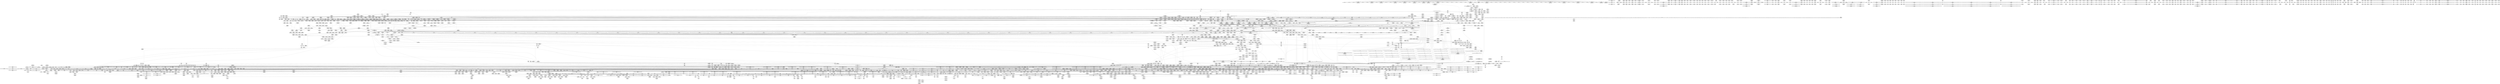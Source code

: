 digraph {
	CE0x731bad0 [shape=record,shape=Mrecord,label="{CE0x731bad0|tomoyo_fill_path_info:conv4|security/tomoyo/util.c,667|*SummSource*}"]
	CE0x71846b0 [shape=record,shape=Mrecord,label="{CE0x71846b0|i32_3|*Constant*}"]
	CE0x60301c0 [shape=record,shape=Mrecord,label="{CE0x60301c0|tomoyo_path_permission:tmp10|security/tomoyo/file.c,565|*SummSink*}"]
	CE0x723eca0 [shape=record,shape=Mrecord,label="{CE0x723eca0|tomoyo_path_perm:tmp17|security/tomoyo/file.c,804|*SummSink*}"]
	CE0x5204780 [shape=record,shape=Mrecord,label="{CE0x5204780|i8*_getelementptr_inbounds_(_45_x_i8_,_45_x_i8_*_.str13,_i32_0,_i32_0)|*Constant*|*SummSink*}"]
	CE0x553ce60 [shape=record,shape=Mrecord,label="{CE0x553ce60|GLOBAL:tomoyo_fill_path_info|*Constant*}"]
	CE0x7d323e0 [shape=record,shape=Mrecord,label="{CE0x7d323e0|GLOBAL:rcu_lock_acquire|*Constant*}"]
	CE0x6c84580 [shape=record,shape=Mrecord,label="{CE0x6c84580|0:_i8,_array:_GCRE_tomoyo_index2category_constant_39_x_i8_c_00_00_00_00_00_00_00_00_00_00_00_00_00_00_00_00_00_00_00_00_00_00_00_01_01_01_01_01_01_01_01_01_01_01_01_01_01_01_02_,_align_16:_elem_5::|security/tomoyo/util.c,983}"]
	CE0x72d1660 [shape=record,shape=Mrecord,label="{CE0x72d1660|i64**_getelementptr_inbounds_(_3_x_i64*_,_3_x_i64*_*___llvm_gcda_edge_table,_i64_0,_i64_2)|*Constant*|*SummSink*}"]
	CE0x52a7a40 [shape=record,shape=Mrecord,label="{CE0x52a7a40|tomoyo_const_part_length:conv11|security/tomoyo/util.c,641}"]
	CE0x5f34130 [shape=record,shape=Mrecord,label="{CE0x5f34130|tomoyo_path_permission:idxprom|security/tomoyo/file.c,563|*SummSink*}"]
	CE0x71b4810 [shape=record,shape=Mrecord,label="{CE0x71b4810|tomoyo_audit_path_log:tmp|*SummSink*}"]
	CE0x87e65e0 [shape=record,shape=Mrecord,label="{CE0x87e65e0|tomoyo_path_permission:tmp21|security/tomoyo/file.c,573}"]
	CE0x6084b00 [shape=record,shape=Mrecord,label="{CE0x6084b00|rcu_lock_acquire:tmp4|include/linux/rcupdate.h,418}"]
	CE0x54102b0 [shape=record,shape=Mrecord,label="{CE0x54102b0|tomoyo_path_perm:obj|security/tomoyo/file.c, 788}"]
	CE0x7d162e0 [shape=record,shape=Mrecord,label="{CE0x7d162e0|0:_i8,_array:_GCRE_tomoyo_index2category_constant_39_x_i8_c_00_00_00_00_00_00_00_00_00_00_00_00_00_00_00_00_00_00_00_00_00_00_00_01_01_01_01_01_01_01_01_01_01_01_01_01_01_01_02_,_align_16:_elem_15::|security/tomoyo/util.c,983}"]
	CE0x88118c0 [shape=record,shape=Mrecord,label="{CE0x88118c0|GLOBAL:srcu_read_lock|*Constant*}"]
	CE0x88a8210 [shape=record,shape=Mrecord,label="{CE0x88a8210|tomoyo_init_request_info:tmp6|security/tomoyo/util.c,1004|*SummSource*}"]
	CE0x6e32860 [shape=record,shape=Mrecord,label="{CE0x6e32860|tomoyo_fill_path_info:tmp11|security/tomoyo/util.c,667|*SummSource*}"]
	CE0x529da90 [shape=record,shape=Mrecord,label="{CE0x529da90|tomoyo_path_permission:tmp13|security/tomoyo/file.c,566|*SummSink*}"]
	CE0x7d32850 [shape=record,shape=Mrecord,label="{CE0x7d32850|i64*_getelementptr_inbounds_(_12_x_i64_,_12_x_i64_*___llvm_gcov_ctr31133,_i64_0,_i64_0)|*Constant*}"]
	CE0x6fe03b0 [shape=record,shape=Mrecord,label="{CE0x6fe03b0|tomoyo_get_mode:tmp11|security/tomoyo/util.c,982|*SummSource*}"]
	CE0x6090d50 [shape=record,shape=Mrecord,label="{CE0x6090d50|i8*_getelementptr_inbounds_(_12_x_i8_,_12_x_i8_*_.str1,_i32_0,_i32_0)|*Constant*|*SummSource*}"]
	CE0x5e6a7b0 [shape=record,shape=Mrecord,label="{CE0x5e6a7b0|i64_4|*Constant*}"]
	CE0x5528330 [shape=record,shape=Mrecord,label="{CE0x5528330|tomoyo_path_perm:tmp45|security/tomoyo/file.c,826}"]
	CE0x89f2f40 [shape=record,shape=Mrecord,label="{CE0x89f2f40|tomoyo_path_perm:conv17|security/tomoyo/file.c,821}"]
	CE0x89dc3b0 [shape=record,shape=Mrecord,label="{CE0x89dc3b0|tomoyo_domain:land.lhs.true2}"]
	CE0x709e6a0 [shape=record,shape=Mrecord,label="{CE0x709e6a0|i64_25|*Constant*}"]
	CE0x89c9c00 [shape=record,shape=Mrecord,label="{CE0x89c9c00|tomoyo_get_mode:tmp14|security/tomoyo/util.c,983|*SummSource*}"]
	CE0x6168030 [shape=record,shape=Mrecord,label="{CE0x6168030|i64_13|*Constant*}"]
	CE0x5f66880 [shape=record,shape=Mrecord,label="{CE0x5f66880|tomoyo_fill_path_info:call11|security/tomoyo/util.c,669}"]
	CE0x6d677c0 [shape=record,shape=Mrecord,label="{CE0x6d677c0|tomoyo_path_permission:tmp8|security/tomoyo/file.c,565}"]
	CE0x705e8c0 [shape=record,shape=Mrecord,label="{CE0x705e8c0|tomoyo_read_unlock:tmp1|*SummSource*}"]
	CE0x5389e30 [shape=record,shape=Mrecord,label="{CE0x5389e30|GLOBAL:tomoyo_path_perm|*Constant*}"]
	CE0x6e7f060 [shape=record,shape=Mrecord,label="{CE0x6e7f060|tomoyo_path_permission:param6|security/tomoyo/file.c,569}"]
	CE0x5ed7b30 [shape=record,shape=Mrecord,label="{CE0x5ed7b30|rcu_lock_acquire:map|Function::rcu_lock_acquire&Arg::map::}"]
	CE0x70987e0 [shape=record,shape=Mrecord,label="{CE0x70987e0|tomoyo_get_realpath:return}"]
	CE0x715cb10 [shape=record,shape=Mrecord,label="{CE0x715cb10|i32_255|*Constant*|*SummSink*}"]
	CE0x5f66b90 [shape=record,shape=Mrecord,label="{CE0x5f66b90|tomoyo_fill_path_info:call11|security/tomoyo/util.c,669|*SummSink*}"]
	CE0x716c5a0 [shape=record,shape=Mrecord,label="{CE0x716c5a0|128:_i8*,_1208:_%struct.file*,_:_CMRE_21,22_}"]
	CE0x53e9ef0 [shape=record,shape=Mrecord,label="{CE0x53e9ef0|i32_4|*Constant*|*SummSink*}"]
	CE0x5e6a230 [shape=record,shape=Mrecord,label="{CE0x5e6a230|i64*_getelementptr_inbounds_(_25_x_i64_,_25_x_i64_*___llvm_gcov_ctr11,_i64_0,_i64_0)|*Constant*|*SummSink*}"]
	CE0x6f21ae0 [shape=record,shape=Mrecord,label="{CE0x6f21ae0|tomoyo_get_realpath:tmp2|*LoadInst*|security/tomoyo/file.c,151|*SummSink*}"]
	CE0x61a9780 [shape=record,shape=Mrecord,label="{CE0x61a9780|tomoyo_fill_path_info:sub|security/tomoyo/util.c,667}"]
	CE0x8750e70 [shape=record,shape=Mrecord,label="{CE0x8750e70|tomoyo_init_request_info:call4|security/tomoyo/util.c,1010}"]
	CE0x5fddae0 [shape=record,shape=Mrecord,label="{CE0x5fddae0|_call_void_kfree(i8*_%tmp41)_#9,_!dbg_!38964|security/tomoyo/file.c,824|*SummSource*}"]
	CE0x6301bb0 [shape=record,shape=Mrecord,label="{CE0x6301bb0|tomoyo_get_mode:cmp|security/tomoyo/util.c,982|*SummSink*}"]
	CE0x71f1f40 [shape=record,shape=Mrecord,label="{CE0x71f1f40|tomoyo_path_permission:cmp10|security/tomoyo/file.c,573|*SummSource*}"]
	"CONST[source:2(external),value:2(dynamic)][purpose:{subject}][SrcIdx:2]"
	CE0x6fe0b50 [shape=record,shape=Mrecord,label="{CE0x6fe0b50|0:_i8,_array:_GCRE_tomoyo_index2category_constant_39_x_i8_c_00_00_00_00_00_00_00_00_00_00_00_00_00_00_00_00_00_00_00_00_00_00_00_01_01_01_01_01_01_01_01_01_01_01_01_01_01_01_02_,_align_16:_elem_2::|security/tomoyo/util.c,983}"]
	CE0x8827810 [shape=record,shape=Mrecord,label="{CE0x8827810|tomoyo_domain:tmp5|security/tomoyo/common.h,1205|*SummSource*}"]
	CE0x6df9590 [shape=record,shape=Mrecord,label="{CE0x6df9590|get_current:tmp2|*SummSink*}"]
	CE0x89d4310 [shape=record,shape=Mrecord,label="{CE0x89d4310|__llvm_gcov_indirect_counter_increment114:tmp3}"]
	CE0x7d2b280 [shape=record,shape=Mrecord,label="{CE0x7d2b280|COLLAPSED:_GCMRE___llvm_gcov_ctr28130_internal_global_5_x_i64_zeroinitializer:_elem_0:default:}"]
	CE0x71f26e0 [shape=record,shape=Mrecord,label="{CE0x71f26e0|i64_6|*Constant*|*SummSource*}"]
	CE0x5237d80 [shape=record,shape=Mrecord,label="{CE0x5237d80|tomoyo_get_mode:tmp20|security/tomoyo/util.c,985}"]
	CE0x60770e0 [shape=record,shape=Mrecord,label="{CE0x60770e0|_call_void_mcount()_#3|*SummSource*}"]
	CE0x726a5a0 [shape=record,shape=Mrecord,label="{CE0x726a5a0|rcu_lock_acquire:tmp|*SummSource*}"]
	CE0x6195420 [shape=record,shape=Mrecord,label="{CE0x6195420|tomoyo_fill_path_info:land.rhs}"]
	CE0x618b320 [shape=record,shape=Mrecord,label="{CE0x618b320|tomoyo_get_mode:tmp2|security/tomoyo/util.c,978|*SummSource*}"]
	CE0x716cd10 [shape=record,shape=Mrecord,label="{CE0x716cd10|128:_i8*,_1208:_%struct.file*,_:_CMRE_26,27_}"]
	CE0x6dbbe00 [shape=record,shape=Mrecord,label="{CE0x6dbbe00|tomoyo_const_part_length:tmp10|security/tomoyo/util.c,626|*SummSink*}"]
	CE0x6ddcbe0 [shape=record,shape=Mrecord,label="{CE0x6ddcbe0|i64*_getelementptr_inbounds_(_5_x_i64_,_5_x_i64_*___llvm_gcov_ctr28130,_i64_0,_i64_3)|*Constant*|*SummSource*}"]
	CE0x6e60050 [shape=record,shape=Mrecord,label="{CE0x6e60050|0:_%struct.tomoyo_obj_info*,_16:_%struct.tomoyo_domain_info*,_24:_%struct.tomoyo_path_info*,_40:_i8,_72:_i8,_75:_i8,_76:_i8,_77:_i8,_:_SCMRE_73,74_|*MultipleSource*|security/tomoyo/file.c, 787|security/tomoyo/file.c,787|Function::tomoyo_init_request_info&Arg::r::|security/tomoyo/file.c,800}"]
	CE0x6038ea0 [shape=record,shape=Mrecord,label="{CE0x6038ea0|tomoyo_path_perm:tmp41|security/tomoyo/file.c,824|*SummSource*}"]
	CE0x888c100 [shape=record,shape=Mrecord,label="{CE0x888c100|i64*_getelementptr_inbounds_(_31_x_i64_,_31_x_i64_*___llvm_gcov_ctr43150,_i64_0,_i64_28)|*Constant*|*SummSource*}"]
	CE0x7015b40 [shape=record,shape=Mrecord,label="{CE0x7015b40|i64_22|*Constant*}"]
	CE0x724d320 [shape=record,shape=Mrecord,label="{CE0x724d320|__llvm_gcov_indirect_counter_increment:tmp6|*SummSink*}"]
	CE0x6ed40d0 [shape=record,shape=Mrecord,label="{CE0x6ed40d0|rcu_lock_release:__here|*SummSink*}"]
	CE0x727e8e0 [shape=record,shape=Mrecord,label="{CE0x727e8e0|tomoyo_path_perm:tmp31|security/tomoyo/file.c,816}"]
	CE0x5352dc0 [shape=record,shape=Mrecord,label="{CE0x5352dc0|GLOBAL:__llvm_gcov_ctr34|Global_var:__llvm_gcov_ctr34}"]
	CE0x7271210 [shape=record,shape=Mrecord,label="{CE0x7271210|i64*_getelementptr_inbounds_(_6_x_i64_,_6_x_i64_*___llvm_gcov_ctr26,_i64_0,_i64_5)|*Constant*|*SummSource*}"]
	CE0x7053140 [shape=record,shape=Mrecord,label="{CE0x7053140|128:_i8*,_1208:_%struct.file*,_:_CMRE_5,6_}"]
	CE0x6d259c0 [shape=record,shape=Mrecord,label="{CE0x6d259c0|tomoyo_init_request_info:if.then}"]
	CE0x705ed40 [shape=record,shape=Mrecord,label="{CE0x705ed40|tomoyo_add_slash:tmp4|security/tomoyo/file.c,131|*SummSink*}"]
	CE0x6e87fb0 [shape=record,shape=Mrecord,label="{CE0x6e87fb0|tomoyo_read_unlock:tmp1}"]
	CE0x6e545e0 [shape=record,shape=Mrecord,label="{CE0x6e545e0|128:_i8*,_1208:_%struct.file*,_:_CMRE_112,120_|*MultipleSource*|security/tomoyo/common.h,1205|security/tomoyo/common.h,1205}"]
	CE0x72c1800 [shape=record,shape=Mrecord,label="{CE0x72c1800|_ret_void,_!dbg_!38908|include/linux/rcupdate.h,419|*SummSink*}"]
	CE0x6086560 [shape=record,shape=Mrecord,label="{CE0x6086560|i64*_getelementptr_inbounds_(_11_x_i64_,_11_x_i64_*___llvm_gcov_ctr54147,_i64_0,_i64_6)|*Constant*}"]
	CE0x613f390 [shape=record,shape=Mrecord,label="{CE0x613f390|tomoyo_read_lock:bb|*SummSource*}"]
	CE0x726a3c0 [shape=record,shape=Mrecord,label="{CE0x726a3c0|__llvm_gcov_indirect_counter_increment114:tmp2|*SummSink*}"]
	CE0x53cf320 [shape=record,shape=Mrecord,label="{CE0x53cf320|tomoyo_audit_path_log:filename|security/tomoyo/file.c,169|*SummSource*}"]
	CE0x8767190 [shape=record,shape=Mrecord,label="{CE0x8767190|GLOBAL:__llvm_gcov_indirect_counter_increment114|*Constant*|*SummSink*}"]
	CE0x87285e0 [shape=record,shape=Mrecord,label="{CE0x87285e0|tomoyo_init_request_info:mode5|security/tomoyo/util.c,1011}"]
	CE0x727ce10 [shape=record,shape=Mrecord,label="{CE0x727ce10|tomoyo_const_part_length:incdec.ptr19|security/tomoyo/util.c,643}"]
	CE0x6e0ec60 [shape=record,shape=Mrecord,label="{CE0x6e0ec60|0:_%struct.tomoyo_obj_info*,_16:_%struct.tomoyo_domain_info*,_24:_%struct.tomoyo_path_info*,_40:_i8,_72:_i8,_75:_i8,_76:_i8,_77:_i8,_:_SCMRE_42,43_}"]
	CE0x6e5fb90 [shape=record,shape=Mrecord,label="{CE0x6e5fb90|0:_%struct.tomoyo_obj_info*,_16:_%struct.tomoyo_domain_info*,_24:_%struct.tomoyo_path_info*,_40:_i8,_72:_i8,_75:_i8,_76:_i8,_77:_i8,_:_SCMRE_64,72_|*MultipleSource*|security/tomoyo/file.c, 787|security/tomoyo/file.c,787|Function::tomoyo_init_request_info&Arg::r::|security/tomoyo/file.c,800}"]
	CE0x871f0f0 [shape=record,shape=Mrecord,label="{CE0x871f0f0|tomoyo_path_permission:tmp3|*LoadInst*|security/tomoyo/file.c,564|*SummSink*}"]
	CE0x6d66c70 [shape=record,shape=Mrecord,label="{CE0x6d66c70|tomoyo_path_permission:tmp15|security/tomoyo/file.c,567}"]
	CE0x89db750 [shape=record,shape=Mrecord,label="{CE0x89db750|srcu_read_lock:tmp1}"]
	CE0x6e442b0 [shape=record,shape=Mrecord,label="{CE0x6e442b0|GLOBAL:__srcu_read_lock|*Constant*}"]
	CE0x5fbc200 [shape=record,shape=Mrecord,label="{CE0x5fbc200|tomoyo_path_perm:tmp4|security/tomoyo/file.c,788}"]
	CE0x71e2f00 [shape=record,shape=Mrecord,label="{CE0x71e2f00|tomoyo_get_mode:tmp3|security/tomoyo/util.c,978}"]
	CE0x52c74f0 [shape=record,shape=Mrecord,label="{CE0x52c74f0|i32_39|*Constant*}"]
	CE0x87bbff0 [shape=record,shape=Mrecord,label="{CE0x87bbff0|GLOBAL:lock_acquire|*Constant*|*SummSink*}"]
	CE0x5375990 [shape=record,shape=Mrecord,label="{CE0x5375990|tomoyo_const_part_length:bb}"]
	CE0x70d7ac0 [shape=record,shape=Mrecord,label="{CE0x70d7ac0|tomoyo_path_perm:tmp34|security/tomoyo/file.c,821|*SummSource*}"]
	CE0x8a3ab70 [shape=record,shape=Mrecord,label="{CE0x8a3ab70|tomoyo_path_perm:out}"]
	CE0x7069170 [shape=record,shape=Mrecord,label="{CE0x7069170|tomoyo_path_perm:tmp19|security/tomoyo/file.c,805|*SummSource*}"]
	CE0x5f77d60 [shape=record,shape=Mrecord,label="{CE0x5f77d60|tomoyo_fill_path_info:sub|security/tomoyo/util.c,667|*SummSource*}"]
	CE0x52a7510 [shape=record,shape=Mrecord,label="{CE0x52a7510|tomoyo_const_part_length:if.end18}"]
	CE0x602f5c0 [shape=record,shape=Mrecord,label="{CE0x602f5c0|tomoyo_path_permission:tmp14|security/tomoyo/file.c,567|*SummSource*}"]
	CE0x53d4ff0 [shape=record,shape=Mrecord,label="{CE0x53d4ff0|i64*_getelementptr_inbounds_(_31_x_i64_,_31_x_i64_*___llvm_gcov_ctr43150,_i64_0,_i64_9)|*Constant*|*SummSink*}"]
	CE0x8829e00 [shape=record,shape=Mrecord,label="{CE0x8829e00|tomoyo_get_realpath:tmp3|security/tomoyo/file.c,151|*SummSink*}"]
	CE0x89fca40 [shape=record,shape=Mrecord,label="{CE0x89fca40|tomoyo_get_mode:tmp1|*SummSource*}"]
	CE0x8a41820 [shape=record,shape=Mrecord,label="{CE0x8a41820|tomoyo_const_part_length:if.then17}"]
	CE0x70d3a70 [shape=record,shape=Mrecord,label="{CE0x70d3a70|tomoyo_const_part_length:cmp|security/tomoyo/util.c,626|*SummSink*}"]
	CE0x71b4d00 [shape=record,shape=Mrecord,label="{CE0x71b4d00|tomoyo_const_part_length:tmp33|security/tomoyo/util.c,642}"]
	CE0x87184a0 [shape=record,shape=Mrecord,label="{CE0x87184a0|__llvm_gcov_indirect_counter_increment114:pred|*SummSink*}"]
	CE0x54c8560 [shape=record,shape=Mrecord,label="{CE0x54c8560|i32_2|*Constant*}"]
	CE0x8a41560 [shape=record,shape=Mrecord,label="{CE0x8a41560|i64_2|*Constant*}"]
	CE0x7105de0 [shape=record,shape=Mrecord,label="{CE0x7105de0|tomoyo_get_realpath:retval.0}"]
	CE0x5353020 [shape=record,shape=Mrecord,label="{CE0x5353020|GLOBAL:__llvm_gcov_ctr34|Global_var:__llvm_gcov_ctr34|*SummSink*}"]
	CE0x55281e0 [shape=record,shape=Mrecord,label="{CE0x55281e0|tomoyo_path_perm:tmp44|security/tomoyo/file.c,826|*SummSink*}"]
	CE0x732cb80 [shape=record,shape=Mrecord,label="{CE0x732cb80|srcu_read_lock:tmp2}"]
	CE0x6e7ec50 [shape=record,shape=Mrecord,label="{CE0x6e7ec50|tomoyo_path_permission:filename5|security/tomoyo/file.c,568|*SummSink*}"]
	CE0x8a12340 [shape=record,shape=Mrecord,label="{CE0x8a12340|rcu_lock_release:tmp6|*SummSource*}"]
	CE0x6c8a7d0 [shape=record,shape=Mrecord,label="{CE0x6c8a7d0|tomoyo_get_mode:idxprom3|security/tomoyo/util.c,983|*SummSource*}"]
	CE0x60912f0 [shape=record,shape=Mrecord,label="{CE0x60912f0|srcu_read_unlock:dep_map|include/linux/srcu.h,236|*SummSink*}"]
	CE0x60ba200 [shape=record,shape=Mrecord,label="{CE0x60ba200|tomoyo_init_request_info:tobool|security/tomoyo/util.c,1004|*SummSink*}"]
	CE0x7068830 [shape=record,shape=Mrecord,label="{CE0x7068830|i64*_getelementptr_inbounds_(_25_x_i64_,_25_x_i64_*___llvm_gcov_ctr11,_i64_0,_i64_6)|*Constant*|*SummSource*}"]
	CE0x70d6770 [shape=record,shape=Mrecord,label="{CE0x70d6770|tomoyo_audit_path_log:tmp1}"]
	CE0x6f3fff0 [shape=record,shape=Mrecord,label="{CE0x6f3fff0|tomoyo_path_perm:tmp38|security/tomoyo/file.c,822|*SummSource*}"]
	CE0x53d4c60 [shape=record,shape=Mrecord,label="{CE0x53d4c60|_call_void_mcount()_#3|*SummSource*}"]
	CE0x6e00250 [shape=record,shape=Mrecord,label="{CE0x6e00250|tomoyo_add_slash:tmp|*SummSource*}"]
	CE0x87dd600 [shape=record,shape=Mrecord,label="{CE0x87dd600|_call_void_mcount()_#3|*SummSink*}"]
	CE0x705c380 [shape=record,shape=Mrecord,label="{CE0x705c380|tomoyo_add_slash:entry|*SummSink*}"]
	CE0x712c150 [shape=record,shape=Mrecord,label="{CE0x712c150|tomoyo_const_part_length:tmp45|security/tomoyo/util.c,645|*SummSink*}"]
	CE0x52d1fa0 [shape=record,shape=Mrecord,label="{CE0x52d1fa0|tomoyo_get_mode:arrayidx4|security/tomoyo/util.c,983}"]
	CE0x8a406a0 [shape=record,shape=Mrecord,label="{CE0x8a406a0|i64*_getelementptr_inbounds_(_4_x_i64_,_4_x_i64_*___llvm_gcov_ctr24,_i64_0,_i64_2)|*Constant*|*SummSource*}"]
	CE0x6d24080 [shape=record,shape=Mrecord,label="{CE0x6d24080|i64**_getelementptr_inbounds_(_3_x_i64*_,_3_x_i64*_*___llvm_gcda_edge_table,_i64_0,_i64_0)|*Constant*|*SummSource*}"]
	CE0x86ecc70 [shape=record,shape=Mrecord,label="{CE0x86ecc70|tomoyo_path_perm:tmp7|security/tomoyo/file.c,797}"]
	CE0x722ae50 [shape=record,shape=Mrecord,label="{CE0x722ae50|tomoyo_path_perm:tmp8|security/tomoyo/file.c,797|*SummSink*}"]
	CE0x6038e30 [shape=record,shape=Mrecord,label="{CE0x6038e30|tomoyo_path_perm:tmp41|security/tomoyo/file.c,824}"]
	CE0x88bf0b0 [shape=record,shape=Mrecord,label="{CE0x88bf0b0|tomoyo_path_perm:if.end26}"]
	CE0x7305800 [shape=record,shape=Mrecord,label="{CE0x7305800|GLOBAL:__llvm_gcov_ctr11|Global_var:__llvm_gcov_ctr11}"]
	CE0x52a7410 [shape=record,shape=Mrecord,label="{CE0x52a7410|tomoyo_const_part_length:if.end|*SummSink*}"]
	CE0x6f4cc20 [shape=record,shape=Mrecord,label="{CE0x6f4cc20|tomoyo_const_part_length:conv20|security/tomoyo/util.c,644|*SummSource*}"]
	CE0x5e578d0 [shape=record,shape=Mrecord,label="{CE0x5e578d0|tomoyo_const_part_length:sw.epilog|*SummSource*}"]
	CE0x61c0b80 [shape=record,shape=Mrecord,label="{CE0x61c0b80|tomoyo_path_perm:tmp49|security/tomoyo/file.c,828|*SummSink*}"]
	CE0x6223860 [shape=record,shape=Mrecord,label="{CE0x6223860|tomoyo_add_slash:tobool|security/tomoyo/file.c,131|*SummSink*}"]
	CE0x72f4aa0 [shape=record,shape=Mrecord,label="{CE0x72f4aa0|tomoyo_get_mode:tmp17|security/tomoyo/util.c,983}"]
	CE0x6f58550 [shape=record,shape=Mrecord,label="{CE0x6f58550|tomoyo_get_mode:tmp26|security/tomoyo/util.c,987|*SummSource*}"]
	CE0x70d7ec0 [shape=record,shape=Mrecord,label="{CE0x70d7ec0|tomoyo_path_perm:tmp35|security/tomoyo/file.c,821|*SummSource*}"]
	CE0x6e21900 [shape=record,shape=Mrecord,label="{CE0x6e21900|0:_%struct.tomoyo_obj_info*,_16:_%struct.tomoyo_domain_info*,_24:_%struct.tomoyo_path_info*,_40:_i8,_72:_i8,_75:_i8,_76:_i8,_77:_i8,_:_SCMRE_52,53_}"]
	CE0x89d2ae0 [shape=record,shape=Mrecord,label="{CE0x89d2ae0|i32_9|*Constant*}"]
	CE0x6f6b5b0 [shape=record,shape=Mrecord,label="{CE0x6f6b5b0|tomoyo_fill_path_info:tmp1|*SummSource*}"]
	CE0x5f6b390 [shape=record,shape=Mrecord,label="{CE0x5f6b390|__llvm_gcov_indirect_counter_increment114:counters|Function::__llvm_gcov_indirect_counter_increment114&Arg::counters::|*SummSink*}"]
	CE0x613f4e0 [shape=record,shape=Mrecord,label="{CE0x613f4e0|tomoyo_read_lock:bb|*SummSink*}"]
	CE0x711c110 [shape=record,shape=Mrecord,label="{CE0x711c110|tomoyo_const_part_length:tmp44|security/tomoyo/util.c,645}"]
	CE0x60c9be0 [shape=record,shape=Mrecord,label="{CE0x60c9be0|i64**_getelementptr_inbounds_(_3_x_i64*_,_3_x_i64*_*___llvm_gcda_edge_table44,_i64_0,_i64_2)|*Constant*|*SummSource*}"]
	CE0x5238320 [shape=record,shape=Mrecord,label="{CE0x5238320|tomoyo_get_mode:tmp21|security/tomoyo/util.c,985|*SummSource*}"]
	CE0x6cea360 [shape=record,shape=Mrecord,label="{CE0x6cea360|tomoyo_get_mode:bb|*SummSource*}"]
	CE0x6067610 [shape=record,shape=Mrecord,label="{CE0x6067610|tomoyo_domain:tmp3}"]
	CE0x54b9ab0 [shape=record,shape=Mrecord,label="{CE0x54b9ab0|168:_%struct.tomoyo_path_info*,_:_SCMRE_0,1_|*MultipleSource*|security/tomoyo/file.c, 788|security/tomoyo/file.c,788|security/tomoyo/file.c,788|Function::tomoyo_path_perm&Arg::path::|Function::tomoyo_path_truncate&Arg::path::}"]
	CE0x53b6820 [shape=record,shape=Mrecord,label="{CE0x53b6820|tomoyo_path_permission:return}"]
	CE0x5380dc0 [shape=record,shape=Mrecord,label="{CE0x5380dc0|tomoyo_path_permission:if.end|*SummSource*}"]
	CE0x8a45870 [shape=record,shape=Mrecord,label="{CE0x8a45870|rcu_lock_acquire:tmp7}"]
	CE0x7d16ca0 [shape=record,shape=Mrecord,label="{CE0x7d16ca0|tomoyo_path_perm:frombool|security/tomoyo/file.c,800|*SummSink*}"]
	CE0x6e3dfc0 [shape=record,shape=Mrecord,label="{CE0x6e3dfc0|tomoyo_domain:tmp9|security/tomoyo/common.h,1205|*SummSource*}"]
	CE0x6fe0ae0 [shape=record,shape=Mrecord,label="{CE0x6fe0ae0|0:_i8,_array:_GCRE_tomoyo_index2category_constant_39_x_i8_c_00_00_00_00_00_00_00_00_00_00_00_00_00_00_00_00_00_00_00_00_00_00_00_01_01_01_01_01_01_01_01_01_01_01_01_01_01_01_02_,_align_16:_elem_1::|security/tomoyo/util.c,983}"]
	CE0x61c2f30 [shape=record,shape=Mrecord,label="{CE0x61c2f30|tomoyo_path_perm:symlink_target15|security/tomoyo/file.c,817|*SummSink*}"]
	CE0x5fbff20 [shape=record,shape=Mrecord,label="{CE0x5fbff20|rcu_lock_release:tmp2|*SummSource*}"]
	CE0x72c2510 [shape=record,shape=Mrecord,label="{CE0x72c2510|tomoyo_get_mode:tmp|*SummSink*}"]
	CE0x6048820 [shape=record,shape=Mrecord,label="{CE0x6048820|_call_void_mcount()_#3}"]
	CE0x6167b20 [shape=record,shape=Mrecord,label="{CE0x6167b20|i64_12|*Constant*|*SummSource*}"]
	CE0x6f6c210 [shape=record,shape=Mrecord,label="{CE0x6f6c210|tomoyo_get_realpath:if.end}"]
	CE0x608ccf0 [shape=record,shape=Mrecord,label="{CE0x608ccf0|i64*_getelementptr_inbounds_(_4_x_i64_,_4_x_i64_*___llvm_gcov_ctr33,_i64_0,_i64_0)|*Constant*|*SummSink*}"]
	CE0x5ed7f40 [shape=record,shape=Mrecord,label="{CE0x5ed7f40|tomoyo_get_mode:if.then13|*SummSink*}"]
	CE0x88adcc0 [shape=record,shape=Mrecord,label="{CE0x88adcc0|tomoyo_path_perm:if.then13|*SummSource*}"]
	CE0x86f93d0 [shape=record,shape=Mrecord,label="{CE0x86f93d0|tomoyo_path_perm:if.then25|*SummSource*}"]
	CE0x87e6d70 [shape=record,shape=Mrecord,label="{CE0x87e6d70|i64*_getelementptr_inbounds_(_10_x_i64_,_10_x_i64_*___llvm_gcov_ctr34,_i64_0,_i64_8)|*Constant*|*SummSource*}"]
	CE0x89963b0 [shape=record,shape=Mrecord,label="{CE0x89963b0|0:_i8,_array:_GCRE_tomoyo_index2category_constant_39_x_i8_c_00_00_00_00_00_00_00_00_00_00_00_00_00_00_00_00_00_00_00_00_00_00_00_01_01_01_01_01_01_01_01_01_01_01_01_01_01_01_02_,_align_16:_elem_18::|security/tomoyo/util.c,983}"]
	CE0x71c75d0 [shape=record,shape=Mrecord,label="{CE0x71c75d0|tomoyo_const_part_length:tmp47|security/tomoyo/util.c,646|*SummSource*}"]
	CE0x6d567f0 [shape=record,shape=Mrecord,label="{CE0x6d567f0|tomoyo_path_perm:tmp22|security/tomoyo/file.c,810}"]
	CE0x5425f80 [shape=record,shape=Mrecord,label="{CE0x5425f80|tomoyo_domain:tmp7|security/tomoyo/common.h,1205|*SummSource*}"]
	CE0x8a123b0 [shape=record,shape=Mrecord,label="{CE0x8a123b0|rcu_lock_release:tmp6|*SummSink*}"]
	CE0x6d56780 [shape=record,shape=Mrecord,label="{CE0x6d56780|_call_void_tomoyo_add_slash(%struct.tomoyo_path_info*_%buf)_#9,_!dbg_!38937|security/tomoyo/file.c,810}"]
	CE0x537b830 [shape=record,shape=Mrecord,label="{CE0x537b830|i64_21|*Constant*}"]
	CE0x897d2b0 [shape=record,shape=Mrecord,label="{CE0x897d2b0|tomoyo_get_realpath:tmp}"]
	CE0x70d2b70 [shape=record,shape=Mrecord,label="{CE0x70d2b70|tomoyo_const_part_length:tmp2|security/tomoyo/util.c,624|*SummSink*}"]
	CE0x53cf6f0 [shape=record,shape=Mrecord,label="{CE0x53cf6f0|tomoyo_const_part_length:tmp25|security/tomoyo/util.c,641|*SummSink*}"]
	CE0x6d33190 [shape=record,shape=Mrecord,label="{CE0x6d33190|GLOBAL:tomoyo_const_part_length|*Constant*|*SummSink*}"]
	CE0x547fa60 [shape=record,shape=Mrecord,label="{CE0x547fa60|tomoyo_get_mode:tmp6|security/tomoyo/util.c,978}"]
	CE0x530bc30 [shape=record,shape=Mrecord,label="{CE0x530bc30|i64**_getelementptr_inbounds_(_3_x_i64*_,_3_x_i64*_*___llvm_gcda_edge_table44,_i64_0,_i64_2)|*Constant*|*SummSink*}"]
	CE0x8886130 [shape=record,shape=Mrecord,label="{CE0x8886130|i8*_getelementptr_inbounds_(_25_x_i8_,_25_x_i8_*_.str12,_i32_0,_i32_0)|*Constant*}"]
	CE0x6157b70 [shape=record,shape=Mrecord,label="{CE0x6157b70|tomoyo_fill_path_info:cmp8|security/tomoyo/util.c,668}"]
	CE0x88778e0 [shape=record,shape=Mrecord,label="{CE0x88778e0|tomoyo_const_part_length:sw.bb9}"]
	CE0x611ead0 [shape=record,shape=Mrecord,label="{CE0x611ead0|__llvm_gcov_indirect_counter_increment:pred}"]
	CE0x6e66f20 [shape=record,shape=Mrecord,label="{CE0x6e66f20|_call_void_mcount()_#3|*SummSource*}"]
	CE0x6090510 [shape=record,shape=Mrecord,label="{CE0x6090510|tomoyo_audit_path_log:call|security/tomoyo/file.c,167|*SummSource*}"]
	CE0x71c7260 [shape=record,shape=Mrecord,label="{CE0x71c7260|i64*_getelementptr_inbounds_(_31_x_i64_,_31_x_i64_*___llvm_gcov_ctr43150,_i64_0,_i64_27)|*Constant*|*SummSink*}"]
	CE0x6ed3b40 [shape=record,shape=Mrecord,label="{CE0x6ed3b40|__llvm_gcov_indirect_counter_increment114:tmp6|*SummSink*}"]
	CE0x8727fe0 [shape=record,shape=Mrecord,label="{CE0x8727fe0|tomoyo_get_realpath:tmp1|*SummSink*}"]
	CE0x712b860 [shape=record,shape=Mrecord,label="{CE0x712b860|i64*_getelementptr_inbounds_(_31_x_i64_,_31_x_i64_*___llvm_gcov_ctr43150,_i64_0,_i64_26)|*Constant*|*SummSource*}"]
	CE0x6edfd50 [shape=record,shape=Mrecord,label="{CE0x6edfd50|GLOBAL:__srcu_read_unlock|*Constant*|*SummSource*}"]
	CE0x705e5e0 [shape=record,shape=Mrecord,label="{CE0x705e5e0|i32_-1|*Constant*|*SummSink*}"]
	CE0x5fd2410 [shape=record,shape=Mrecord,label="{CE0x5fd2410|GLOBAL:__llvm_gcov_ctr28130|Global_var:__llvm_gcov_ctr28130|*SummSink*}"]
	CE0x7305f70 [shape=record,shape=Mrecord,label="{CE0x7305f70|tomoyo_path_perm:tmp14|security/tomoyo/file.c,800|*SummSink*}"]
	CE0x88103b0 [shape=record,shape=Mrecord,label="{CE0x88103b0|i64*_getelementptr_inbounds_(_10_x_i64_,_10_x_i64_*___llvm_gcov_ctr34,_i64_0,_i64_9)|*Constant*|*SummSink*}"]
	CE0x730d560 [shape=record,shape=Mrecord,label="{CE0x730d560|0:_i8,_array:_GCRE_tomoyo_index2category_constant_39_x_i8_c_00_00_00_00_00_00_00_00_00_00_00_00_00_00_00_00_00_00_00_00_00_00_00_01_01_01_01_01_01_01_01_01_01_01_01_01_01_01_02_,_align_16:_elem_30::|security/tomoyo/util.c,983}"]
	CE0x707a800 [shape=record,shape=Mrecord,label="{CE0x707a800|i64*_getelementptr_inbounds_(_12_x_i64_,_12_x_i64_*___llvm_gcov_ctr31133,_i64_0,_i64_11)|*Constant*|*SummSink*}"]
	CE0x705ca00 [shape=record,shape=Mrecord,label="{CE0x705ca00|_ret_void,_!dbg_!38913|security/tomoyo/file.c,138|*SummSource*}"]
	CE0x52c7880 [shape=record,shape=Mrecord,label="{CE0x52c7880|tomoyo_get_mode:add|security/tomoyo/util.c,984|*SummSource*}"]
	CE0x88768c0 [shape=record,shape=Mrecord,label="{CE0x88768c0|tomoyo_audit_path_log:filename|security/tomoyo/file.c,169}"]
	CE0x72136e0 [shape=record,shape=Mrecord,label="{CE0x72136e0|tomoyo_fill_path_info:entry|*SummSink*}"]
	CE0x6d33790 [shape=record,shape=Mrecord,label="{CE0x6d33790|i64*_getelementptr_inbounds_(_2_x_i64_,_2_x_i64_*___llvm_gcov_ctr32,_i64_0,_i64_0)|*Constant*|*SummSink*}"]
	CE0x54b9d40 [shape=record,shape=Mrecord,label="{CE0x54b9d40|tomoyo_path_truncate:path|Function::tomoyo_path_truncate&Arg::path::|*SummSink*}"]
	CE0x5fbc460 [shape=record,shape=Mrecord,label="{CE0x5fbc460|tomoyo_path_perm:tmp4|security/tomoyo/file.c,788|*SummSink*}"]
	CE0x72f5060 [shape=record,shape=Mrecord,label="{CE0x72f5060|tomoyo_get_mode:idxprom6|security/tomoyo/util.c,983|*SummSink*}"]
	CE0x6dec4d0 [shape=record,shape=Mrecord,label="{CE0x6dec4d0|tomoyo_domain:tmp7|security/tomoyo/common.h,1205|*SummSink*}"]
	CE0x8829a20 [shape=record,shape=Mrecord,label="{CE0x8829a20|tomoyo_init_request_info:tmp8|security/tomoyo/util.c,1005|*SummSink*}"]
	CE0x709dcb0 [shape=record,shape=Mrecord,label="{CE0x709dcb0|tomoyo_const_part_length:cmp25|security/tomoyo/util.c,644|*SummSource*}"]
	CE0x87b8470 [shape=record,shape=Mrecord,label="{CE0x87b8470|tomoyo_path_perm:if.then20|*SummSink*}"]
	CE0x5366fd0 [shape=record,shape=Mrecord,label="{CE0x5366fd0|_ret_void,_!dbg_!38907|include/linux/srcu.h,238}"]
	CE0x52d1ec0 [shape=record,shape=Mrecord,label="{CE0x52d1ec0|tomoyo_get_mode:idxprom3|security/tomoyo/util.c,983}"]
	CE0x537b470 [shape=record,shape=Mrecord,label="{CE0x537b470|i64_20|*Constant*|*SummSink*}"]
	CE0x611ee50 [shape=record,shape=Mrecord,label="{CE0x611ee50|GLOBAL:__llvm_gcov_ctr25|Global_var:__llvm_gcov_ctr25|*SummSource*}"]
	CE0x71a4590 [shape=record,shape=Mrecord,label="{CE0x71a4590|tomoyo_init_request_info:domain|Function::tomoyo_init_request_info&Arg::domain::}"]
	CE0x8822670 [shape=record,shape=Mrecord,label="{CE0x8822670|tomoyo_init_request_info:tmp1}"]
	CE0x51c1a00 [shape=record,shape=Mrecord,label="{CE0x51c1a00|tomoyo_fill_path_info:cmp|security/tomoyo/util.c,667|*SummSink*}"]
	CE0x6e03ef0 [shape=record,shape=Mrecord,label="{CE0x6e03ef0|tomoyo_fill_path_info:is_patterned|security/tomoyo/util.c,668}"]
	CE0x5fe36b0 [shape=record,shape=Mrecord,label="{CE0x5fe36b0|tomoyo_fill_path_info:cmp8|security/tomoyo/util.c,668|*SummSource*}"]
	CE0x70c2400 [shape=record,shape=Mrecord,label="{CE0x70c2400|tomoyo_path_perm:obj7|security/tomoyo/file.c,806|*SummSource*}"]
	CE0x5f1fc60 [shape=record,shape=Mrecord,label="{CE0x5f1fc60|tomoyo_path_permission:arrayidx|security/tomoyo/file.c,563|*SummSink*}"]
	CE0x6feae90 [shape=record,shape=Mrecord,label="{CE0x6feae90|__llvm_gcov_indirect_counter_increment:counters|Function::__llvm_gcov_indirect_counter_increment&Arg::counters::}"]
	CE0x7d1dbd0 [shape=record,shape=Mrecord,label="{CE0x7d1dbd0|0:_i8,_array:_GCRE_tomoyo_index2category_constant_39_x_i8_c_00_00_00_00_00_00_00_00_00_00_00_00_00_00_00_00_00_00_00_00_00_00_00_01_01_01_01_01_01_01_01_01_01_01_01_01_01_01_02_,_align_16:_elem_24::|security/tomoyo/util.c,983}"]
	CE0x5fe3520 [shape=record,shape=Mrecord,label="{CE0x5fe3520|tomoyo_fill_path_info:cmp8|security/tomoyo/util.c,668}"]
	CE0x5fe3770 [shape=record,shape=Mrecord,label="{CE0x5fe3770|tomoyo_fill_path_info:cmp8|security/tomoyo/util.c,668|*SummSink*}"]
	CE0x610bc40 [shape=record,shape=Mrecord,label="{CE0x610bc40|i64*_getelementptr_inbounds_(_31_x_i64_,_31_x_i64_*___llvm_gcov_ctr43150,_i64_0,_i64_4)|*Constant*|*SummSink*}"]
	CE0x6f61590 [shape=record,shape=Mrecord,label="{CE0x6f61590|tomoyo_get_realpath:name|security/tomoyo/file.c,150|*SummSink*}"]
	CE0x6f61670 [shape=record,shape=Mrecord,label="{CE0x6f61670|tomoyo_get_realpath:name1|security/tomoyo/file.c,151}"]
	CE0x708f420 [shape=record,shape=Mrecord,label="{CE0x708f420|i64*_getelementptr_inbounds_(_6_x_i64_,_6_x_i64_*___llvm_gcov_ctr26,_i64_0,_i64_3)|*Constant*|*SummSink*}"]
	CE0x6f0e1e0 [shape=record,shape=Mrecord,label="{CE0x6f0e1e0|tomoyo_get_realpath:if.then}"]
	CE0x5f32c00 [shape=record,shape=Mrecord,label="{CE0x5f32c00|i64*_getelementptr_inbounds_(_31_x_i64_,_31_x_i64_*___llvm_gcov_ctr43150,_i64_0,_i64_21)|*Constant*|*SummSource*}"]
	CE0x8752420 [shape=record,shape=Mrecord,label="{CE0x8752420|tomoyo_read_lock:tmp1|*SummSink*}"]
	CE0x871f870 [shape=record,shape=Mrecord,label="{CE0x871f870|_call_void_mcount()_#3}"]
	CE0x72336b0 [shape=record,shape=Mrecord,label="{CE0x72336b0|tomoyo_audit_path_log:path|security/tomoyo/file.c,168|*SummSink*}"]
	CE0x529df10 [shape=record,shape=Mrecord,label="{CE0x529df10|_call_void_srcu_read_unlock(%struct.srcu_struct*_tomoyo_ss,_i32_%idx)_#9,_!dbg_!38903|security/tomoyo/common.h,1109|*SummSource*}"]
	CE0x6f942c0 [shape=record,shape=Mrecord,label="{CE0x6f942c0|tomoyo_path_permission:r|Function::tomoyo_path_permission&Arg::r::}"]
	CE0x520cd10 [shape=record,shape=Mrecord,label="{CE0x520cd10|tomoyo_get_mode:tmp6|security/tomoyo/util.c,978}"]
	CE0x5e9a7a0 [shape=record,shape=Mrecord,label="{CE0x5e9a7a0|tomoyo_const_part_length:conv2|security/tomoyo/util.c,627|*SummSource*}"]
	CE0x8821510 [shape=record,shape=Mrecord,label="{CE0x8821510|tomoyo_read_unlock:bb}"]
	CE0x712bae0 [shape=record,shape=Mrecord,label="{CE0x712bae0|tomoyo_const_part_length:tmp45|security/tomoyo/util.c,645}"]
	CE0x6e88080 [shape=record,shape=Mrecord,label="{CE0x6e88080|tomoyo_add_slash:if.end}"]
	CE0x8717a70 [shape=record,shape=Mrecord,label="{CE0x8717a70|%struct.lockdep_map*_null|*Constant*|*SummSink*}"]
	CE0x5ef0cf0 [shape=record,shape=Mrecord,label="{CE0x5ef0cf0|tomoyo_path_perm:tmp5|security/tomoyo/file.c,789|*SummSink*}"]
	CE0x6f4d4c0 [shape=record,shape=Mrecord,label="{CE0x6f4d4c0|tomoyo_const_part_length:cmp21|security/tomoyo/util.c,644|*SummSink*}"]
	CE0x62099b0 [shape=record,shape=Mrecord,label="{CE0x62099b0|tomoyo_fill_path_info:bb|*SummSource*}"]
	CE0x51a2b50 [shape=record,shape=Mrecord,label="{CE0x51a2b50|tomoyo_path_perm:target|Function::tomoyo_path_perm&Arg::target::|*SummSink*}"]
	CE0x71e2cc0 [shape=record,shape=Mrecord,label="{CE0x71e2cc0|tomoyo_const_part_length:if.end28|*SummSource*}"]
	CE0x52c8100 [shape=record,shape=Mrecord,label="{CE0x52c8100|i64_8|*Constant*}"]
	CE0x5f9d320 [shape=record,shape=Mrecord,label="{CE0x5f9d320|tomoyo_path_permission:tmp18|security/tomoyo/file.c,573|*SummSink*}"]
	CE0x7105ea0 [shape=record,shape=Mrecord,label="{CE0x7105ea0|tomoyo_get_realpath:retval.0|*SummSource*}"]
	CE0x6d1ad50 [shape=record,shape=Mrecord,label="{CE0x6d1ad50|128:_i8*,_1208:_%struct.file*,_:_CMRE_1,2_}"]
	CE0x88b7dd0 [shape=record,shape=Mrecord,label="{CE0x88b7dd0|i64*_getelementptr_inbounds_(_5_x_i64_,_5_x_i64_*___llvm_gcov_ctr32134,_i64_0,_i64_3)|*Constant*|*SummSink*}"]
	CE0x5ed7760 [shape=record,shape=Mrecord,label="{CE0x5ed7760|tomoyo_get_mode:idxprom|security/tomoyo/util.c,981|*SummSink*}"]
	CE0x87b7d10 [shape=record,shape=Mrecord,label="{CE0x87b7d10|GLOBAL:tomoyo_domain|*Constant*|*SummSink*}"]
	CE0x86d4820 [shape=record,shape=Mrecord,label="{CE0x86d4820|tomoyo_get_mode:tmp16|security/tomoyo/util.c,983|*SummSource*}"]
	CE0x5409b60 [shape=record,shape=Mrecord,label="{CE0x5409b60|tomoyo_path_perm:tmp2|security/tomoyo/file.c,787}"]
	CE0x7098010 [shape=record,shape=Mrecord,label="{CE0x7098010|_ret_void,_!dbg_!38929|security/tomoyo/util.c,670}"]
	CE0x619f320 [shape=record,shape=Mrecord,label="{CE0x619f320|tomoyo_fill_path_info:tmp8|security/tomoyo/util.c,667}"]
	CE0x62094f0 [shape=record,shape=Mrecord,label="{CE0x62094f0|tomoyo_add_slash:tmp13|security/tomoyo/file.c,138}"]
	CE0x5f33bf0 [shape=record,shape=Mrecord,label="{CE0x5f33bf0|tomoyo_fill_path_info:tmp13|*LoadInst*|security/tomoyo/util.c,668}"]
	CE0x6f6b810 [shape=record,shape=Mrecord,label="{CE0x6f6b810|_call_void_mcount()_#3}"]
	CE0x6e97970 [shape=record,shape=Mrecord,label="{CE0x6e97970|srcu_read_unlock:tmp2|*SummSource*}"]
	CE0x6ffd0a0 [shape=record,shape=Mrecord,label="{CE0x6ffd0a0|i32_9|*Constant*|*SummSource*}"]
	CE0x52c7a80 [shape=record,shape=Mrecord,label="{CE0x52c7a80|tomoyo_get_mode:cmp11|security/tomoyo/util.c,985}"]
	CE0x8890580 [shape=record,shape=Mrecord,label="{CE0x8890580|i64*_getelementptr_inbounds_(_31_x_i64_,_31_x_i64_*___llvm_gcov_ctr43150,_i64_0,_i64_29)|*Constant*|*SummSink*}"]
	CE0x8763690 [shape=record,shape=Mrecord,label="{CE0x8763690|tomoyo_get_mode:default_config|security/tomoyo/util.c,986}"]
	CE0x61c2d30 [shape=record,shape=Mrecord,label="{CE0x61c2d30|i32_5|*Constant*|*SummSource*}"]
	CE0x5f59c50 [shape=record,shape=Mrecord,label="{CE0x5f59c50|_call_void_rcu_lock_release(%struct.lockdep_map*_%dep_map)_#9,_!dbg_!38905|include/linux/srcu.h,236|*SummSource*}"]
	CE0x727d530 [shape=record,shape=Mrecord,label="{CE0x727d530|srcu_read_unlock:tmp3}"]
	CE0x5fab030 [shape=record,shape=Mrecord,label="{CE0x5fab030|tomoyo_read_unlock:tmp2|*SummSource*}"]
	CE0x618b900 [shape=record,shape=Mrecord,label="{CE0x618b900|tomoyo_get_mode:tmp15|security/tomoyo/util.c,983|*SummSource*}"]
	CE0x60a10f0 [shape=record,shape=Mrecord,label="{CE0x60a10f0|tomoyo_path_perm:tmp20|security/tomoyo/file.c,805|*SummSink*}"]
	CE0x87dd1a0 [shape=record,shape=Mrecord,label="{CE0x87dd1a0|tomoyo_get_realpath:name|security/tomoyo/file.c,150}"]
	CE0x72f52d0 [shape=record,shape=Mrecord,label="{CE0x72f52d0|tomoyo_get_mode:config7|security/tomoyo/util.c,983|*SummSink*}"]
	CE0x5290f40 [shape=record,shape=Mrecord,label="{CE0x5290f40|i64_18|*Constant*}"]
	CE0x70c2390 [shape=record,shape=Mrecord,label="{CE0x70c2390|tomoyo_path_perm:obj7|security/tomoyo/file.c,806}"]
	CE0x6eedbd0 [shape=record,shape=Mrecord,label="{CE0x6eedbd0|tomoyo_add_slash:tmp9|security/tomoyo/file.c,136|*SummSource*}"]
	CE0x5379dc0 [shape=record,shape=Mrecord,label="{CE0x5379dc0|tomoyo_path_permission:do.end}"]
	CE0x88904d0 [shape=record,shape=Mrecord,label="{CE0x88904d0|i64*_getelementptr_inbounds_(_31_x_i64_,_31_x_i64_*___llvm_gcov_ctr43150,_i64_0,_i64_29)|*Constant*|*SummSource*}"]
	CE0x6d9c920 [shape=record,shape=Mrecord,label="{CE0x6d9c920|_ret_%struct.task_struct*_%tmp4,_!dbg_!38905|./arch/x86/include/asm/current.h,14|*SummSource*}"]
	CE0x6d9c750 [shape=record,shape=Mrecord,label="{CE0x6d9c750|get_current:entry|*SummSource*}"]
	CE0x5fd1ba0 [shape=record,shape=Mrecord,label="{CE0x5fd1ba0|tomoyo_fill_path_info:tmp|*SummSink*}"]
	CE0x60ffe00 [shape=record,shape=Mrecord,label="{CE0x60ffe00|tomoyo_audit_path_log:tmp7|security/tomoyo/file.c,169|*SummSource*}"]
	CE0x539b0e0 [shape=record,shape=Mrecord,label="{CE0x539b0e0|tomoyo_const_part_length:incdec.ptr7|security/tomoyo/util.c,631|*SummSink*}"]
	CE0x51c3d30 [shape=record,shape=Mrecord,label="{CE0x51c3d30|tomoyo_get_mode:conv10|security/tomoyo/util.c,985}"]
	CE0x89e43e0 [shape=record,shape=Mrecord,label="{CE0x89e43e0|i64*_getelementptr_inbounds_(_12_x_i64_,_12_x_i64_*___llvm_gcov_ctr31133,_i64_0,_i64_3)|*Constant*}"]
	CE0x61a0120 [shape=record,shape=Mrecord,label="{CE0x61a0120|tomoyo_get_mode:retval.0}"]
	CE0x608e880 [shape=record,shape=Mrecord,label="{CE0x608e880|128:_i8*,_1208:_%struct.file*,_:_CMRE_46,47_}"]
	CE0x52e0b10 [shape=record,shape=Mrecord,label="{CE0x52e0b10|tomoyo_const_part_length:tmp12|security/tomoyo/util.c,626|*SummSource*}"]
	CE0x7197000 [shape=record,shape=Mrecord,label="{CE0x7197000|tomoyo_path_perm:tmp32|security/tomoyo/file.c,821|*SummSource*}"]
	CE0x6f946b0 [shape=record,shape=Mrecord,label="{CE0x6f946b0|tomoyo_path_permission:operation|Function::tomoyo_path_permission&Arg::operation::|*SummSink*}"]
	CE0x5fc0910 [shape=record,shape=Mrecord,label="{CE0x5fc0910|get_current:tmp1}"]
	CE0x6232790 [shape=record,shape=Mrecord,label="{CE0x6232790|tomoyo_get_mode:tmp8|security/tomoyo/util.c,979|*SummSource*}"]
	CE0x87b82e0 [shape=record,shape=Mrecord,label="{CE0x87b82e0|__llvm_gcov_indirect_counter_increment:counter|*SummSink*}"]
	CE0x53ebda0 [shape=record,shape=Mrecord,label="{CE0x53ebda0|tomoyo_path_truncate:tmp1}"]
	CE0x61a9a50 [shape=record,shape=Mrecord,label="{CE0x61a9a50|tomoyo_fill_path_info:tmp9|security/tomoyo/util.c,667}"]
	CE0x87ed380 [shape=record,shape=Mrecord,label="{CE0x87ed380|tomoyo_path_permission:tmp23|security/tomoyo/file.c,574|*SummSink*}"]
	CE0x8775800 [shape=record,shape=Mrecord,label="{CE0x8775800|tomoyo_get_realpath:tmp7|security/tomoyo/file.c,152|*SummSource*}"]
	CE0x5f67280 [shape=record,shape=Mrecord,label="{CE0x5f67280|rcu_lock_acquire:tmp5|include/linux/rcupdate.h,418|*SummSource*}"]
	CE0x87ca630 [shape=record,shape=Mrecord,label="{CE0x87ca630|tomoyo_path_perm:if.end}"]
	CE0x86fc1d0 [shape=record,shape=Mrecord,label="{CE0x86fc1d0|tomoyo_fill_path_info:const_len|security/tomoyo/util.c,666|*SummSink*}"]
	CE0x71e26c0 [shape=record,shape=Mrecord,label="{CE0x71e26c0|tomoyo_get_mode:tmp14|security/tomoyo/util.c,983}"]
	CE0x7d16250 [shape=record,shape=Mrecord,label="{CE0x7d16250|tomoyo_fill_path_info:tmp1}"]
	CE0x5367250 [shape=record,shape=Mrecord,label="{CE0x5367250|_ret_void,_!dbg_!38907|include/linux/srcu.h,238|*SummSink*}"]
	CE0x5e61460 [shape=record,shape=Mrecord,label="{CE0x5e61460|tomoyo_fill_path_info:hash|security/tomoyo/util.c,669}"]
	CE0x6d4ecf0 [shape=record,shape=Mrecord,label="{CE0x6d4ecf0|rcu_lock_release:entry}"]
	CE0x71ab740 [shape=record,shape=Mrecord,label="{CE0x71ab740|tomoyo_add_slash:return|*SummSink*}"]
	CE0x87dd290 [shape=record,shape=Mrecord,label="{CE0x87dd290|tomoyo_get_realpath:name|security/tomoyo/file.c,150|*SummSource*}"]
	CE0x8a41720 [shape=record,shape=Mrecord,label="{CE0x8a41720|tomoyo_const_part_length:sw.bb|*SummSink*}"]
	CE0x5392130 [shape=record,shape=Mrecord,label="{CE0x5392130|i8_7|*Constant*}"]
	CE0x5f78430 [shape=record,shape=Mrecord,label="{CE0x5f78430|tomoyo_fill_path_info:arrayidx|security/tomoyo/util.c,667|*SummSink*}"]
	CE0x6e53e60 [shape=record,shape=Mrecord,label="{CE0x6e53e60|128:_i8*,_1208:_%struct.file*,_:_CMRE_80,88_|*MultipleSource*|security/tomoyo/common.h,1205|security/tomoyo/common.h,1205}"]
	CE0x61937f0 [shape=record,shape=Mrecord,label="{CE0x61937f0|tomoyo_path_perm:tmp52|security/tomoyo/file.c,829}"]
	CE0x6d88470 [shape=record,shape=Mrecord,label="{CE0x6d88470|0:_i8*,_:_SCMRE_8,12_|*MultipleSource*|security/tomoyo/file.c, 792|security/tomoyo/file.c, 794}"]
	CE0x72d16d0 [shape=record,shape=Mrecord,label="{CE0x72d16d0|tomoyo_path_perm:call10|security/tomoyo/file.c,813|*SummSource*}"]
	CE0x8775f60 [shape=record,shape=Mrecord,label="{CE0x8775f60|tomoyo_init_request_info:domain.addr.0|*SummSink*}"]
	CE0x7000670 [shape=record,shape=Mrecord,label="{CE0x7000670|i64*_getelementptr_inbounds_(_2_x_i64_,_2_x_i64_*___llvm_gcov_ctr32,_i64_0,_i64_0)|*Constant*}"]
	CE0x72f5780 [shape=record,shape=Mrecord,label="{CE0x72f5780|tomoyo_get_mode:tmp17|security/tomoyo/util.c,983|*SummSource*}"]
	CE0x6dcdfd0 [shape=record,shape=Mrecord,label="{CE0x6dcdfd0|tomoyo_path_perm:if.end26|*SummSource*}"]
	CE0x8a3a260 [shape=record,shape=Mrecord,label="{CE0x8a3a260|tomoyo_init_request_info:profile3|security/tomoyo/util.c,1008}"]
	CE0x6168240 [shape=record,shape=Mrecord,label="{CE0x6168240|i64*_getelementptr_inbounds_(_25_x_i64_,_25_x_i64_*___llvm_gcov_ctr11,_i64_0,_i64_14)|*Constant*}"]
	CE0x6d9ebc0 [shape=record,shape=Mrecord,label="{CE0x6d9ebc0|tomoyo_add_slash:tmp3|security/tomoyo/file.c,131|*SummSink*}"]
	CE0x539b550 [shape=record,shape=Mrecord,label="{CE0x539b550|COLLAPSED:_GCMRE___llvm_gcov_ctr21_internal_global_2_x_i64_zeroinitializer:_elem_0:default:}"]
	CE0x61a9300 [shape=record,shape=Mrecord,label="{CE0x61a9300|tomoyo_fill_path_info:tmp13|*LoadInst*|security/tomoyo/util.c,668}"]
	CE0x538a1f0 [shape=record,shape=Mrecord,label="{CE0x538a1f0|tomoyo_path_truncate:call|security/tomoyo/tomoyo.c,162|*SummSink*}"]
	CE0x60869e0 [shape=record,shape=Mrecord,label="{CE0x60869e0|tomoyo_path_permission:tmp11|security/tomoyo/file.c,565}"]
	CE0x5340e40 [shape=record,shape=Mrecord,label="{CE0x5340e40|tomoyo_path_permission:tmp2|security/tomoyo/file.c,563}"]
	CE0x60e3e20 [shape=record,shape=Mrecord,label="{CE0x60e3e20|i64*_getelementptr_inbounds_(_5_x_i64_,_5_x_i64_*___llvm_gcov_ctr28130,_i64_0,_i64_3)|*Constant*}"]
	CE0x55071e0 [shape=record,shape=Mrecord,label="{CE0x55071e0|tomoyo_path_perm:out|*SummSink*}"]
	CE0x6d8c720 [shape=record,shape=Mrecord,label="{CE0x6d8c720|tomoyo_const_part_length:tmp34|security/tomoyo/util.c,642|*SummSink*}"]
	CE0x87e6490 [shape=record,shape=Mrecord,label="{CE0x87e6490|tomoyo_path_permission:tmp20|security/tomoyo/file.c,573|*SummSink*}"]
	CE0x7139f80 [shape=record,shape=Mrecord,label="{CE0x7139f80|tomoyo_path_perm:tmp26|security/tomoyo/file.c,814}"]
	CE0x60ba330 [shape=record,shape=Mrecord,label="{CE0x60ba330|i64_2|*Constant*}"]
	CE0x6dad2c0 [shape=record,shape=Mrecord,label="{CE0x6dad2c0|0:_%struct.tomoyo_obj_info*,_16:_%struct.tomoyo_domain_info*,_24:_%struct.tomoyo_path_info*,_40:_i8,_72:_i8,_75:_i8,_76:_i8,_77:_i8,_:_SCMRE_28,29_}"]
	CE0x7308410 [shape=record,shape=Mrecord,label="{CE0x7308410|tomoyo_path_perm:name|security/tomoyo/file.c,802|*SummSink*}"]
	CE0x7116660 [shape=record,shape=Mrecord,label="{CE0x7116660|tomoyo_path_perm:conv8|security/tomoyo/file.c,807|*SummSource*}"]
	CE0x8a45580 [shape=record,shape=Mrecord,label="{CE0x8a45580|rcu_lock_acquire:tmp6|*SummSource*}"]
	CE0x53e9870 [shape=record,shape=Mrecord,label="{CE0x53e9870|tomoyo_init_request_info:domain1|security/tomoyo/util.c,1006}"]
	CE0x61aa070 [shape=record,shape=Mrecord,label="{CE0x61aa070|tomoyo_fill_path_info:name1|security/tomoyo/util.c,663}"]
	CE0x6ed5290 [shape=record,shape=Mrecord,label="{CE0x6ed5290|i64*_getelementptr_inbounds_(_10_x_i64_,_10_x_i64_*___llvm_gcov_ctr34,_i64_0,_i64_5)|*Constant*|*SummSource*}"]
	CE0x60e3bc0 [shape=record,shape=Mrecord,label="{CE0x60e3bc0|tomoyo_fill_path_info:tmp6|security/tomoyo/util.c,667|*SummSource*}"]
	CE0x7305ca0 [shape=record,shape=Mrecord,label="{CE0x7305ca0|0:_%struct.tomoyo_obj_info*,_16:_%struct.tomoyo_domain_info*,_24:_%struct.tomoyo_path_info*,_40:_i8,_72:_i8,_75:_i8,_76:_i8,_77:_i8,_:_SCMRE_0,8_|*MultipleSource*|security/tomoyo/file.c, 787|security/tomoyo/file.c,787|Function::tomoyo_init_request_info&Arg::r::|security/tomoyo/file.c,800}"]
	CE0x7068c40 [shape=record,shape=Mrecord,label="{CE0x7068c40|i64*_getelementptr_inbounds_(_25_x_i64_,_25_x_i64_*___llvm_gcov_ctr11,_i64_0,_i64_6)|*Constant*|*SummSink*}"]
	CE0x71f2290 [shape=record,shape=Mrecord,label="{CE0x71f2290|i64_7|*Constant*}"]
	CE0x89a63e0 [shape=record,shape=Mrecord,label="{CE0x89a63e0|tomoyo_path_perm:bb|*SummSink*}"]
	CE0x89d42a0 [shape=record,shape=Mrecord,label="{CE0x89d42a0|i64_1|*Constant*}"]
	CE0x6dad210 [shape=record,shape=Mrecord,label="{CE0x6dad210|0:_%struct.tomoyo_obj_info*,_16:_%struct.tomoyo_domain_info*,_24:_%struct.tomoyo_path_info*,_40:_i8,_72:_i8,_75:_i8,_76:_i8,_77:_i8,_:_SCMRE_27,28_}"]
	CE0x54769d0 [shape=record,shape=Mrecord,label="{CE0x54769d0|i64_1|*Constant*|*SummSink*}"]
	CE0x54c8b70 [shape=record,shape=Mrecord,label="{CE0x54c8b70|tomoyo_path_perm:tmp3|security/tomoyo/file.c,788|*SummSink*}"]
	CE0x5453930 [shape=record,shape=Mrecord,label="{CE0x5453930|tomoyo_read_unlock:tmp3|*SummSink*}"]
	CE0x6067530 [shape=record,shape=Mrecord,label="{CE0x6067530|i64*_getelementptr_inbounds_(_11_x_i64_,_11_x_i64_*___llvm_gcov_ctr54147,_i64_0,_i64_1)|*Constant*|*SummSink*}"]
	CE0x70d6f20 [shape=record,shape=Mrecord,label="{CE0x70d6f20|_call_void_mcount()_#3}"]
	CE0x7305870 [shape=record,shape=Mrecord,label="{CE0x7305870|tomoyo_path_perm:mode|security/tomoyo/file.c,800}"]
	CE0x70160c0 [shape=record,shape=Mrecord,label="{CE0x70160c0|i64_23|*Constant*|*SummSink*}"]
	CE0x8810130 [shape=record,shape=Mrecord,label="{CE0x8810130|i64*_getelementptr_inbounds_(_10_x_i64_,_10_x_i64_*___llvm_gcov_ctr34,_i64_0,_i64_9)|*Constant*|*SummSource*}"]
	CE0x714d390 [shape=record,shape=Mrecord,label="{CE0x714d390|i64*_null|*Constant*|*SummSink*}"]
	CE0x6e20f80 [shape=record,shape=Mrecord,label="{CE0x6e20f80|0:_%struct.tomoyo_obj_info*,_16:_%struct.tomoyo_domain_info*,_24:_%struct.tomoyo_path_info*,_40:_i8,_72:_i8,_75:_i8,_76:_i8,_77:_i8,_:_SCMRE_48,49_}"]
	CE0x5f88ac0 [shape=record,shape=Mrecord,label="{CE0x5f88ac0|tomoyo_get_mode:tmp12|security/tomoyo/util.c,982}"]
	CE0x6f544d0 [shape=record,shape=Mrecord,label="{CE0x6f544d0|_ret_void}"]
	CE0x8a24a90 [shape=record,shape=Mrecord,label="{CE0x8a24a90|tomoyo_domain:tmp11|security/tomoyo/common.h,1205|*SummSink*}"]
	CE0x6f60960 [shape=record,shape=Mrecord,label="{CE0x6f60960|i64_0|*Constant*}"]
	CE0x6e985d0 [shape=record,shape=Mrecord,label="{CE0x6e985d0|_call_void___llvm_gcov_indirect_counter_increment114(i32*___llvm_gcov_global_state_pred45,_i64**_getelementptr_inbounds_(_3_x_i64*_,_3_x_i64*_*___llvm_gcda_edge_table44,_i64_0,_i64_1)),_!dbg_!38927|security/tomoyo/util.c,634|*SummSink*}"]
	CE0x7087b60 [shape=record,shape=Mrecord,label="{CE0x7087b60|tomoyo_const_part_length:conv24|security/tomoyo/util.c,644}"]
	CE0x605bb90 [shape=record,shape=Mrecord,label="{CE0x605bb90|rcu_lock_acquire:tmp1|*SummSource*}"]
	CE0x5fe3bf0 [shape=record,shape=Mrecord,label="{CE0x5fe3bf0|tomoyo_fill_path_info:is_patterned|security/tomoyo/util.c,668|*SummSink*}"]
	CE0x720a7b0 [shape=record,shape=Mrecord,label="{CE0x720a7b0|tomoyo_init_request_info:entry}"]
	CE0x63026f0 [shape=record,shape=Mrecord,label="{CE0x63026f0|0:_i8,_array:_GCRE_tomoyo_index2category_constant_39_x_i8_c_00_00_00_00_00_00_00_00_00_00_00_00_00_00_00_00_00_00_00_00_00_00_00_01_01_01_01_01_01_01_01_01_01_01_01_01_01_01_02_,_align_16:_elem_10::|security/tomoyo/util.c,983}"]
	CE0x6d41500 [shape=record,shape=Mrecord,label="{CE0x6d41500|tomoyo_get_mode:tmp24|security/tomoyo/util.c,986|*SummSink*}"]
	CE0x6209c10 [shape=record,shape=Mrecord,label="{CE0x6209c10|tomoyo_fill_path_info:land.end}"]
	CE0x88226e0 [shape=record,shape=Mrecord,label="{CE0x88226e0|tomoyo_init_request_info:tmp1|*SummSource*}"]
	CE0x8a29130 [shape=record,shape=Mrecord,label="{CE0x8a29130|VOIDTB_TE:_CE_0,2048_|*MultipleSource*|security/tomoyo/util.c,1010|security/tomoyo/file.c,564|Function::tomoyo_get_mode&Arg::ns::}"]
	CE0x705f100 [shape=record,shape=Mrecord,label="{CE0x705f100|tomoyo_get_realpath:if.end|*SummSource*}"]
	CE0x529dd50 [shape=record,shape=Mrecord,label="{CE0x529dd50|GLOBAL:srcu_read_unlock|*Constant*|*SummSink*}"]
	CE0x60a0c10 [shape=record,shape=Mrecord,label="{CE0x60a0c10|tomoyo_path_perm:tmp19|security/tomoyo/file.c,805|*SummSink*}"]
	CE0x6d9c4a0 [shape=record,shape=Mrecord,label="{CE0x6d9c4a0|GLOBAL:get_current|*Constant*|*SummSink*}"]
	CE0x8830220 [shape=record,shape=Mrecord,label="{CE0x8830220|_ret_i32_%call,_!dbg_!38907|include/linux/srcu.h,223|*SummSource*}"]
	CE0x714ab60 [shape=record,shape=Mrecord,label="{CE0x714ab60|tomoyo_fill_path_info:tmp12|security/tomoyo/util.c,667|*SummSource*}"]
	CE0x6d88550 [shape=record,shape=Mrecord,label="{CE0x6d88550|i32_8|*Constant*}"]
	CE0x5380ce0 [shape=record,shape=Mrecord,label="{CE0x5380ce0|tomoyo_path_permission:do.end|*SummSink*}"]
	CE0x711b490 [shape=record,shape=Mrecord,label="{CE0x711b490|tomoyo_const_part_length:tmp41|security/tomoyo/util.c,644|*SummSink*}"]
	CE0x610b0d0 [shape=record,shape=Mrecord,label="{CE0x610b0d0|i32_9|*Constant*}"]
	CE0x87c9c90 [shape=record,shape=Mrecord,label="{CE0x87c9c90|tomoyo_init_request_info:call|security/tomoyo/util.c,1005|*SummSource*}"]
	CE0x8822c00 [shape=record,shape=Mrecord,label="{CE0x8822c00|GLOBAL:tomoyo_ss|Global_var:tomoyo_ss|*SummSink*}"]
	CE0x5fdde20 [shape=record,shape=Mrecord,label="{CE0x5fdde20|_call_void_kfree(i8*_%tmp41)_#9,_!dbg_!38964|security/tomoyo/file.c,824|*SummSink*}"]
	CE0x53bbb30 [shape=record,shape=Mrecord,label="{CE0x53bbb30|tomoyo_path_permission:mode|security/tomoyo/file.c,564|*SummSource*}"]
	CE0x8890750 [shape=record,shape=Mrecord,label="{CE0x8890750|tomoyo_const_part_length:tmp51|security/tomoyo/util.c,651}"]
	CE0x86f8c40 [shape=record,shape=Mrecord,label="{CE0x86f8c40|GLOBAL:__llvm_gcov_ctr32134|Global_var:__llvm_gcov_ctr32134|*SummSink*}"]
	CE0x88ad3f0 [shape=record,shape=Mrecord,label="{CE0x88ad3f0|COLLAPSED:_GCMRE___llvm_gcov_ctr32134_internal_global_5_x_i64_zeroinitializer:_elem_0:default:}"]
	CE0x53b63a0 [shape=record,shape=Mrecord,label="{CE0x53b63a0|srcu_read_lock:tmp3}"]
	CE0x87963a0 [shape=record,shape=Mrecord,label="{CE0x87963a0|tomoyo_path_perm:if.then20}"]
	CE0x54571c0 [shape=record,shape=Mrecord,label="{CE0x54571c0|tomoyo_get_mode:conv10|security/tomoyo/util.c,985}"]
	CE0x6ed3cf0 [shape=record,shape=Mrecord,label="{CE0x6ed3cf0|__llvm_gcov_indirect_counter_increment114:tmp6|*SummSource*}"]
	CE0x54bc710 [shape=record,shape=Mrecord,label="{CE0x54bc710|tomoyo_path_perm:path|Function::tomoyo_path_perm&Arg::path::|*SummSource*}"]
	CE0x5458000 [shape=record,shape=Mrecord,label="{CE0x5458000|tomoyo_const_part_length:return|*SummSource*}"]
	CE0x7288310 [shape=record,shape=Mrecord,label="{CE0x7288310|i32_6|*Constant*|*SummSink*}"]
	CE0x70f54c0 [shape=record,shape=Mrecord,label="{CE0x70f54c0|tomoyo_const_part_length:tmp22|security/tomoyo/util.c,634}"]
	CE0x61005f0 [shape=record,shape=Mrecord,label="{CE0x61005f0|0:_i8*,_array:_GCRE_tomoyo_path_keyword_external_constant_11_x_i8*_:_elem_9::|security/tomoyo/file.c,167}"]
	CE0x6dbc8f0 [shape=record,shape=Mrecord,label="{CE0x6dbc8f0|tomoyo_const_part_length:tmp23|security/tomoyo/util.c,634|*SummSource*}"]
	CE0x5f9d730 [shape=record,shape=Mrecord,label="{CE0x5f9d730|tomoyo_path_permission:tmp19|security/tomoyo/file.c,573|*SummSink*}"]
	CE0x70797d0 [shape=record,shape=Mrecord,label="{CE0x70797d0|tomoyo_get_mode:conv15|security/tomoyo/util.c,987|*SummSource*}"]
	CE0x70f46d0 [shape=record,shape=Mrecord,label="{CE0x70f46d0|tomoyo_const_part_length:incdec.ptr19|security/tomoyo/util.c,643|*SummSource*}"]
	CE0x8766cb0 [shape=record,shape=Mrecord,label="{CE0x8766cb0|tomoyo_audit_path_log:path2|security/tomoyo/file.c,169}"]
	CE0x87bc5c0 [shape=record,shape=Mrecord,label="{CE0x87bc5c0|i64*_getelementptr_inbounds_(_2_x_i64_,_2_x_i64_*___llvm_gcov_ctr53148,_i64_0,_i64_1)|*Constant*|*SummSink*}"]
	CE0x50f2110 [shape=record,shape=Mrecord,label="{CE0x50f2110|tomoyo_fill_path_info:conv3|security/tomoyo/util.c,666}"]
	CE0x6e216a0 [shape=record,shape=Mrecord,label="{CE0x6e216a0|0:_%struct.tomoyo_obj_info*,_16:_%struct.tomoyo_domain_info*,_24:_%struct.tomoyo_path_info*,_40:_i8,_72:_i8,_75:_i8,_76:_i8,_77:_i8,_:_SCMRE_51,52_}"]
	CE0x6e979e0 [shape=record,shape=Mrecord,label="{CE0x6e979e0|srcu_read_unlock:tmp2|*SummSink*}"]
	CE0x6232590 [shape=record,shape=Mrecord,label="{CE0x6232590|tomoyo_get_mode:tmp7|security/tomoyo/util.c,979|*SummSink*}"]
	CE0x5339b10 [shape=record,shape=Mrecord,label="{CE0x5339b10|i64*_getelementptr_inbounds_(_11_x_i64_,_11_x_i64_*___llvm_gcov_ctr54147,_i64_0,_i64_8)|*Constant*}"]
	CE0x872fe60 [shape=record,shape=Mrecord,label="{CE0x872fe60|i64*_getelementptr_inbounds_(_11_x_i64_,_11_x_i64_*___llvm_gcov_ctr54147,_i64_0,_i64_0)|*Constant*|*SummSource*}"]
	CE0x5f6ba10 [shape=record,shape=Mrecord,label="{CE0x5f6ba10|tomoyo_path_perm:arrayidx|security/tomoyo/file.c,797|*SummSource*}"]
	CE0x7305e20 [shape=record,shape=Mrecord,label="{CE0x7305e20|0:_%struct.tomoyo_obj_info*,_16:_%struct.tomoyo_domain_info*,_24:_%struct.tomoyo_path_info*,_40:_i8,_72:_i8,_75:_i8,_76:_i8,_77:_i8,_:_SCMRE_16,24_|*MultipleSource*|security/tomoyo/file.c, 787|security/tomoyo/file.c,787|Function::tomoyo_init_request_info&Arg::r::|security/tomoyo/file.c,800}"]
	CE0x6e67940 [shape=record,shape=Mrecord,label="{CE0x6e67940|_call_void_mcount()_#3|*SummSource*}"]
	CE0x8728aa0 [shape=record,shape=Mrecord,label="{CE0x8728aa0|tomoyo_path_perm:if.end22}"]
	CE0x6085970 [shape=record,shape=Mrecord,label="{CE0x6085970|__llvm_gcov_indirect_counter_increment114:counter|*SummSink*}"]
	CE0x71569c0 [shape=record,shape=Mrecord,label="{CE0x71569c0|tomoyo_path_permission:call9|security/tomoyo/file.c,572}"]
	CE0x52eafa0 [shape=record,shape=Mrecord,label="{CE0x52eafa0|GLOBAL:tomoyo_p2mac|Global_var:tomoyo_p2mac|*SummSink*}"]
	CE0x5391ca0 [shape=record,shape=Mrecord,label="{CE0x5391ca0|tomoyo_path_perm:symlink_target|security/tomoyo/file.c, 794|*SummSink*}"]
	CE0x5379990 [shape=record,shape=Mrecord,label="{CE0x5379990|tomoyo_fill_path_info:tmp6|security/tomoyo/util.c,667}"]
	CE0x613ed90 [shape=record,shape=Mrecord,label="{CE0x613ed90|tomoyo_init_request_info:conv6|security/tomoyo/util.c,1011|*SummSource*}"]
	CE0x5290ca0 [shape=record,shape=Mrecord,label="{CE0x5290ca0|tomoyo_get_mode:add|security/tomoyo/util.c,984}"]
	CE0x715c8f0 [shape=record,shape=Mrecord,label="{CE0x715c8f0|GLOBAL:__srcu_read_lock|*Constant*|*SummSource*}"]
	CE0x8885680 [shape=record,shape=Mrecord,label="{CE0x8885680|i64*_getelementptr_inbounds_(_4_x_i64_,_4_x_i64_*___llvm_gcov_ctr24,_i64_0,_i64_0)|*Constant*}"]
	CE0x53ebd30 [shape=record,shape=Mrecord,label="{CE0x53ebd30|i64_1|*Constant*}"]
	CE0x7087f50 [shape=record,shape=Mrecord,label="{CE0x7087f50|tomoyo_const_part_length:conv24|security/tomoyo/util.c,644|*SummSource*}"]
	CE0x5f69710 [shape=record,shape=Mrecord,label="{CE0x5f69710|tomoyo_domain:cred|security/tomoyo/common.h,1205|*SummSink*}"]
	CE0x5236b70 [shape=record,shape=Mrecord,label="{CE0x5236b70|rcu_lock_release:tmp5|include/linux/rcupdate.h,423|*SummSource*}"]
	CE0x71a4830 [shape=record,shape=Mrecord,label="{CE0x71a4830|tomoyo_path_perm:call|security/tomoyo/file.c,797|*SummSink*}"]
	CE0x6ce95b0 [shape=record,shape=Mrecord,label="{CE0x6ce95b0|tomoyo_domain:tmp23|security/tomoyo/common.h,1205|*SummSink*}"]
	CE0x52376f0 [shape=record,shape=Mrecord,label="{CE0x52376f0|tomoyo_get_mode:tmp18|security/tomoyo/util.c,985|*SummSource*}"]
	CE0x52c8360 [shape=record,shape=Mrecord,label="{CE0x52c8360|tomoyo_get_mode:tmp19|security/tomoyo/util.c,985}"]
	CE0x6d562a0 [shape=record,shape=Mrecord,label="{CE0x6d562a0|tomoyo_path_perm:tmp21|security/tomoyo/file.c,810}"]
	CE0x51dc660 [shape=record,shape=Mrecord,label="{CE0x51dc660|tomoyo_get_mode:tmp22|security/tomoyo/util.c,986|*SummSource*}"]
	CE0x547fc00 [shape=record,shape=Mrecord,label="{CE0x547fc00|tomoyo_get_mode:tmp5|security/tomoyo/util.c,978}"]
	CE0x8717bc0 [shape=record,shape=Mrecord,label="{CE0x8717bc0|i64_ptrtoint_(i8*_blockaddress(_rcu_lock_acquire,_%__here)_to_i64)|*Constant*}"]
	CE0x5f999a0 [shape=record,shape=Mrecord,label="{CE0x5f999a0|tomoyo_fill_path_info:call2|security/tomoyo/util.c,666}"]
	CE0x6d33910 [shape=record,shape=Mrecord,label="{CE0x6d33910|srcu_read_unlock:tmp}"]
	CE0x6e443e0 [shape=record,shape=Mrecord,label="{CE0x6e443e0|_call_void_mcount()_#3}"]
	CE0x5efd120 [shape=record,shape=Mrecord,label="{CE0x5efd120|rcu_lock_release:tmp|*SummSink*}"]
	CE0x7318fc0 [shape=record,shape=Mrecord,label="{CE0x7318fc0|i32_48|*Constant*}"]
	CE0x71058a0 [shape=record,shape=Mrecord,label="{CE0x71058a0|i64*_getelementptr_inbounds_(_6_x_i64_,_6_x_i64_*___llvm_gcov_ctr25,_i64_0,_i64_5)|*Constant*}"]
	CE0x713a1d0 [shape=record,shape=Mrecord,label="{CE0x713a1d0|tomoyo_path_perm:tmp26|security/tomoyo/file.c,814|*SummSource*}"]
	CE0x8827e10 [shape=record,shape=Mrecord,label="{CE0x8827e10|tomoyo_domain:bb}"]
	CE0x608ca90 [shape=record,shape=Mrecord,label="{CE0x608ca90|rcu_lock_release:tmp|*SummSource*}"]
	CE0x53eb950 [shape=record,shape=Mrecord,label="{CE0x53eb950|tomoyo_path_truncate:tmp1|*SummSource*}"]
	CE0x89f2710 [shape=record,shape=Mrecord,label="{CE0x89f2710|tomoyo_path_permission:filename|Function::tomoyo_path_permission&Arg::filename::|*SummSource*}"]
	CE0x86d42c0 [shape=record,shape=Mrecord,label="{CE0x86d42c0|0:_i8,_array:_GCRE_tomoyo_index2category_constant_39_x_i8_c_00_00_00_00_00_00_00_00_00_00_00_00_00_00_00_00_00_00_00_00_00_00_00_01_01_01_01_01_01_01_01_01_01_01_01_01_01_01_02_,_align_16:_elem_38::|security/tomoyo/util.c,983}"]
	CE0x7016a30 [shape=record,shape=Mrecord,label="{CE0x7016a30|tomoyo_const_part_length:tmp38|security/tomoyo/util.c,644}"]
	CE0x7233a40 [shape=record,shape=Mrecord,label="{CE0x7233a40|tomoyo_const_part_length:lor.lhs.false23|*SummSink*}"]
	CE0x7213850 [shape=record,shape=Mrecord,label="{CE0x7213850|tomoyo_fill_path_info:entry|*SummSource*}"]
	CE0x89dbda0 [shape=record,shape=Mrecord,label="{CE0x89dbda0|GLOBAL:__llvm_gcov_ctr54147|Global_var:__llvm_gcov_ctr54147|*SummSource*}"]
	CE0x602fd20 [shape=record,shape=Mrecord,label="{CE0x602fd20|tomoyo_path_permission:tmp10|security/tomoyo/file.c,565}"]
	CE0x8776110 [shape=record,shape=Mrecord,label="{CE0x8776110|i64*_getelementptr_inbounds_(_5_x_i64_,_5_x_i64_*___llvm_gcov_ctr32134,_i64_0,_i64_4)|*Constant*|*SummSource*}"]
	CE0x8717e20 [shape=record,shape=Mrecord,label="{CE0x8717e20|i64_ptrtoint_(i8*_blockaddress(_rcu_lock_acquire,_%__here)_to_i64)|*Constant*|*SummSink*}"]
	CE0x6f60800 [shape=record,shape=Mrecord,label="{CE0x6f60800|i64_2|*Constant*}"]
	CE0x6038690 [shape=record,shape=Mrecord,label="{CE0x6038690|tomoyo_path_perm:error.0|*SummSource*}"]
	CE0x888cc30 [shape=record,shape=Mrecord,label="{CE0x888cc30|tomoyo_const_part_length:tmp49|security/tomoyo/util.c,649|*SummSink*}"]
	CE0x5380300 [shape=record,shape=Mrecord,label="{CE0x5380300|tomoyo_path_permission:tmp12|security/tomoyo/file.c,566}"]
	CE0x51b15f0 [shape=record,shape=Mrecord,label="{CE0x51b15f0|tomoyo_add_slash:tmp6|security/tomoyo/file.c,131|*SummSink*}"]
	CE0x87ca5a0 [shape=record,shape=Mrecord,label="{CE0x87ca5a0|%struct.tomoyo_domain_info*_null|*Constant*}"]
	CE0x8808da0 [shape=record,shape=Mrecord,label="{CE0x8808da0|tomoyo_path_perm:tmp23|security/tomoyo/file.c,814|*SummSink*}"]
	CE0x87560c0 [shape=record,shape=Mrecord,label="{CE0x87560c0|tomoyo_const_part_length:tmp53|security/tomoyo/util.c,652}"]
	CE0x720a9d0 [shape=record,shape=Mrecord,label="{CE0x720a9d0|tomoyo_init_request_info:entry|*SummSink*}"]
	CE0x89a5a40 [shape=record,shape=Mrecord,label="{CE0x89a5a40|tomoyo_get_mode:entry}"]
	CE0x6dbc600 [shape=record,shape=Mrecord,label="{CE0x6dbc600|i64*_getelementptr_inbounds_(_31_x_i64_,_31_x_i64_*___llvm_gcov_ctr43150,_i64_0,_i64_16)|*Constant*|*SummSource*}"]
	CE0x61b7120 [shape=record,shape=Mrecord,label="{CE0x61b7120|tomoyo_get_mode:call|security/tomoyo/util.c,980}"]
	CE0x716d350 [shape=record,shape=Mrecord,label="{CE0x716d350|128:_i8*,_1208:_%struct.file*,_:_CMRE_31,32_}"]
	CE0x6facfa0 [shape=record,shape=Mrecord,label="{CE0x6facfa0|tomoyo_get_mode:tmp3|security/tomoyo/util.c,978|*SummSink*}"]
	CE0x5e61c90 [shape=record,shape=Mrecord,label="{CE0x5e61c90|i32_55|*Constant*|*SummSink*}"]
	CE0x6301df0 [shape=record,shape=Mrecord,label="{CE0x6301df0|i64*_getelementptr_inbounds_(_12_x_i64_,_12_x_i64_*___llvm_gcov_ctr31133,_i64_0,_i64_10)|*Constant*}"]
	CE0x88c6fd0 [shape=record,shape=Mrecord,label="{CE0x88c6fd0|tomoyo_const_part_length:conv|security/tomoyo/util.c,626|*SummSource*}"]
	CE0x719ba90 [shape=record,shape=Mrecord,label="{CE0x719ba90|i8_1|*Constant*}"]
	CE0x6158120 [shape=record,shape=Mrecord,label="{CE0x6158120|tomoyo_fill_path_info:cmp|security/tomoyo/util.c,667}"]
	CE0x613ebb0 [shape=record,shape=Mrecord,label="{CE0x613ebb0|tomoyo_read_lock:tmp}"]
	CE0x529eab0 [shape=record,shape=Mrecord,label="{CE0x529eab0|tomoyo_const_part_length:add29|security/tomoyo/util.c,646}"]
	CE0x87d5820 [shape=record,shape=Mrecord,label="{CE0x87d5820|tomoyo_read_lock:tmp3|*SummSource*}"]
	CE0x61e0440 [shape=record,shape=Mrecord,label="{CE0x61e0440|tomoyo_get_realpath:return|*SummSink*}"]
	CE0x7d169f0 [shape=record,shape=Mrecord,label="{CE0x7d169f0|tomoyo_path_perm:frombool|security/tomoyo/file.c,800}"]
	CE0x54c84f0 [shape=record,shape=Mrecord,label="{CE0x54c84f0|i32_8|*Constant*|*SummSink*}"]
	CE0x70d7850 [shape=record,shape=Mrecord,label="{CE0x70d7850|tomoyo_path_perm:tmp34|security/tomoyo/file.c,821}"]
	CE0x52c7af0 [shape=record,shape=Mrecord,label="{CE0x52c7af0|tomoyo_get_mode:cmp11|security/tomoyo/util.c,985|*SummSource*}"]
	CE0x5fe57d0 [shape=record,shape=Mrecord,label="{CE0x5fe57d0|tomoyo_path_perm:conv|security/tomoyo/file.c,800|*SummSource*}"]
	CE0x6edd8c0 [shape=record,shape=Mrecord,label="{CE0x6edd8c0|128:_i8*,_1208:_%struct.file*,_:_CMRE_144,152_|*MultipleSource*|security/tomoyo/common.h,1205|security/tomoyo/common.h,1205}"]
	CE0x619f5f0 [shape=record,shape=Mrecord,label="{CE0x619f5f0|i32_1|*Constant*}"]
	CE0x71a4770 [shape=record,shape=Mrecord,label="{CE0x71a4770|tomoyo_path_perm:call|security/tomoyo/file.c,797|*SummSource*}"]
	CE0x72a92e0 [shape=record,shape=Mrecord,label="{CE0x72a92e0|i64_0|*Constant*|*SummSink*}"]
	CE0x8730760 [shape=record,shape=Mrecord,label="{CE0x8730760|tomoyo_domain:do.end|*SummSink*}"]
	CE0x6ce2440 [shape=record,shape=Mrecord,label="{CE0x6ce2440|tomoyo_init_request_info:tmp7|security/tomoyo/util.c,1005}"]
	CE0x7274bc0 [shape=record,shape=Mrecord,label="{CE0x7274bc0|tomoyo_get_mode:tmp28|security/tomoyo/util.c,988}"]
	CE0x86ece60 [shape=record,shape=Mrecord,label="{CE0x86ece60|i64*_getelementptr_inbounds_(_6_x_i64_,_6_x_i64_*___llvm_gcov_ctr25,_i64_0,_i64_0)|*Constant*}"]
	CE0x6114450 [shape=record,shape=Mrecord,label="{CE0x6114450|i64*_getelementptr_inbounds_(_25_x_i64_,_25_x_i64_*___llvm_gcov_ctr11,_i64_0,_i64_24)|*Constant*|*SummSink*}"]
	CE0x71d2b30 [shape=record,shape=Mrecord,label="{CE0x71d2b30|tomoyo_audit_path_log:entry}"]
	CE0x6fea9c0 [shape=record,shape=Mrecord,label="{CE0x6fea9c0|__llvm_gcov_indirect_counter_increment:entry|*SummSource*}"]
	CE0x71d2cf0 [shape=record,shape=Mrecord,label="{CE0x71d2cf0|tomoyo_audit_path_log:entry|*SummSink*}"]
	CE0x715ccf0 [shape=record,shape=Mrecord,label="{CE0x715ccf0|tomoyo_get_mode:cmp|security/tomoyo/util.c,982|*SummSource*}"]
	CE0x7016050 [shape=record,shape=Mrecord,label="{CE0x7016050|i64_23|*Constant*|*SummSource*}"]
	CE0x52c7620 [shape=record,shape=Mrecord,label="{CE0x52c7620|i32_39|*Constant*|*SummSource*}"]
	CE0x61b7ea0 [shape=record,shape=Mrecord,label="{CE0x61b7ea0|tomoyo_fill_path_info:tmp2|*LoadInst*|security/tomoyo/util.c,663}"]
	CE0x5e70670 [shape=record,shape=Mrecord,label="{CE0x5e70670|tomoyo_path_perm:sw.bb9}"]
	CE0x6dcdbc0 [shape=record,shape=Mrecord,label="{CE0x6dcdbc0|tomoyo_init_request_info:tmp|*SummSource*}"]
	CE0x6e343b0 [shape=record,shape=Mrecord,label="{CE0x6e343b0|0:_%struct.tomoyo_obj_info*,_16:_%struct.tomoyo_domain_info*,_24:_%struct.tomoyo_path_info*,_40:_i8,_72:_i8,_75:_i8,_76:_i8,_77:_i8,_:_SCMRE_60,61_}"]
	CE0x6107510 [shape=record,shape=Mrecord,label="{CE0x6107510|tomoyo_path_perm:tmp48|security/tomoyo/file.c,828}"]
	CE0x51a9c90 [shape=record,shape=Mrecord,label="{CE0x51a9c90|GLOBAL:__llvm_gcov_indirect_counter_increment114|*Constant*|*SummSource*}"]
	CE0x5ff5670 [shape=record,shape=Mrecord,label="{CE0x5ff5670|_ret_void,_!dbg_!38908|include/linux/rcupdate.h,419|*SummSource*}"]
	CE0x7105720 [shape=record,shape=Mrecord,label="{CE0x7105720|i1_false|*Constant*|*SummSource*}"]
	CE0x611e880 [shape=record,shape=Mrecord,label="{CE0x611e880|__llvm_gcov_indirect_counter_increment:exit|*SummSource*}"]
	CE0x7145870 [shape=record,shape=Mrecord,label="{CE0x7145870|i64*_getelementptr_inbounds_(_25_x_i64_,_25_x_i64_*___llvm_gcov_ctr11,_i64_0,_i64_15)|*Constant*}"]
	CE0x6090990 [shape=record,shape=Mrecord,label="{CE0x6090990|GLOBAL:tomoyo_supervisor|*Constant*|*SummSink*}"]
	CE0x7288cb0 [shape=record,shape=Mrecord,label="{CE0x7288cb0|GLOBAL:__llvm_gcov_indirect_counter_increment|*Constant*|*SummSource*}"]
	CE0x50f1a10 [shape=record,shape=Mrecord,label="{CE0x50f1a10|tomoyo_domain:tmp13|security/tomoyo/common.h,1205|*SummSink*}"]
	CE0x72a88d0 [shape=record,shape=Mrecord,label="{CE0x72a88d0|tomoyo_path_perm:name11|security/tomoyo/file.c,813}"]
	CE0x70e5c40 [shape=record,shape=Mrecord,label="{CE0x70e5c40|_ret_i1_%retval.0,_!dbg_!38916|security/tomoyo/file.c,156}"]
	CE0x5f6b2b0 [shape=record,shape=Mrecord,label="{CE0x5f6b2b0|i64**_getelementptr_inbounds_(_3_x_i64*_,_3_x_i64*_*___llvm_gcda_edge_table44,_i64_0,_i64_1)|*Constant*|*SummSource*}"]
	CE0x730e020 [shape=record,shape=Mrecord,label="{CE0x730e020|0:_i8,_array:_GCRE_tomoyo_index2category_constant_39_x_i8_c_00_00_00_00_00_00_00_00_00_00_00_00_00_00_00_00_00_00_00_00_00_00_00_01_01_01_01_01_01_01_01_01_01_01_01_01_01_01_02_,_align_16:_elem_34::|security/tomoyo/util.c,983}"]
	CE0x6018aa0 [shape=record,shape=Mrecord,label="{CE0x6018aa0|tomoyo_path_permission:mode|security/tomoyo/file.c,564}"]
	CE0x5239070 [shape=record,shape=Mrecord,label="{CE0x5239070|tomoyo_path_permission:ns|security/tomoyo/file.c,564|*SummSink*}"]
	CE0x6d9c390 [shape=record,shape=Mrecord,label="{CE0x6d9c390|GLOBAL:get_current|*Constant*|*SummSource*}"]
	CE0x6f61780 [shape=record,shape=Mrecord,label="{CE0x6f61780|tomoyo_get_realpath:name1|security/tomoyo/file.c,151|*SummSource*}"]
	CE0x705e730 [shape=record,shape=Mrecord,label="{CE0x705e730|__llvm_gcov_indirect_counter_increment:tmp1}"]
	CE0x871fa50 [shape=record,shape=Mrecord,label="{CE0x871fa50|tomoyo_fill_path_info:land.end|*SummSource*}"]
	CE0x6232690 [shape=record,shape=Mrecord,label="{CE0x6232690|tomoyo_get_mode:tmp8|security/tomoyo/util.c,979}"]
	CE0x6f21d30 [shape=record,shape=Mrecord,label="{CE0x6f21d30|tomoyo_add_slash:tmp2|*LoadInst*|security/tomoyo/file.c,131|*SummSource*}"]
	CE0x7069100 [shape=record,shape=Mrecord,label="{CE0x7069100|tomoyo_path_perm:tmp19|security/tomoyo/file.c,805}"]
	CE0x6e448c0 [shape=record,shape=Mrecord,label="{CE0x6e448c0|tomoyo_get_mode:profile|Function::tomoyo_get_mode&Arg::profile::}"]
	CE0x5338fc0 [shape=record,shape=Mrecord,label="{CE0x5338fc0|GLOBAL:tomoyo_domain.__warned|Global_var:tomoyo_domain.__warned|*SummSink*}"]
	CE0x51c1b70 [shape=record,shape=Mrecord,label="{CE0x51c1b70|tomoyo_fill_path_info:cmp|security/tomoyo/util.c,667}"]
	CE0x54bc780 [shape=record,shape=Mrecord,label="{CE0x54bc780|tomoyo_path_perm:path|Function::tomoyo_path_perm&Arg::path::|*SummSink*}"]
	CE0x6dacf70 [shape=record,shape=Mrecord,label="{CE0x6dacf70|0:_%struct.tomoyo_obj_info*,_16:_%struct.tomoyo_domain_info*,_24:_%struct.tomoyo_path_info*,_40:_i8,_72:_i8,_75:_i8,_76:_i8,_77:_i8,_:_SCMRE_26,27_}"]
	CE0x715d160 [shape=record,shape=Mrecord,label="{CE0x715d160|tomoyo_fill_path_info:conv4|security/tomoyo/util.c,667}"]
	CE0x54576d0 [shape=record,shape=Mrecord,label="{CE0x54576d0|i64*_getelementptr_inbounds_(_31_x_i64_,_31_x_i64_*___llvm_gcov_ctr43150,_i64_0,_i64_0)|*Constant*|*SummSink*}"]
	CE0x714cc80 [shape=record,shape=Mrecord,label="{CE0x714cc80|__llvm_gcov_indirect_counter_increment:bb|*SummSource*}"]
	CE0x5f78090 [shape=record,shape=Mrecord,label="{CE0x5f78090|tomoyo_fill_path_info:arrayidx|security/tomoyo/util.c,667}"]
	CE0x53ee410 [shape=record,shape=Mrecord,label="{CE0x53ee410|tomoyo_path_perm:tmp1}"]
	CE0x7318d00 [shape=record,shape=Mrecord,label="{CE0x7318d00|tomoyo_const_part_length:conv8|security/tomoyo/util.c,632|*SummSource*}"]
	CE0x5f9a4f0 [shape=record,shape=Mrecord,label="{CE0x5f9a4f0|tomoyo_fill_path_info:tmp7|security/tomoyo/util.c,667|*SummSource*}"]
	CE0x7145b40 [shape=record,shape=Mrecord,label="{CE0x7145b40|tomoyo_path_perm:tmp29|security/tomoyo/file.c,815|*SummSink*}"]
	CE0x8775d00 [shape=record,shape=Mrecord,label="{CE0x8775d00|tomoyo_get_realpath:tmp8|security/tomoyo/file.c,152|*SummSource*}"]
	CE0x6018470 [shape=record,shape=Mrecord,label="{CE0x6018470|tomoyo_domain:call|security/tomoyo/common.h,1205|*SummSource*}"]
	CE0x61951e0 [shape=record,shape=Mrecord,label="{CE0x61951e0|tomoyo_fill_path_info:bb}"]
	CE0x6d8d230 [shape=record,shape=Mrecord,label="{CE0x6d8d230|tomoyo_const_part_length:tmp35|security/tomoyo/util.c,643|*SummSink*}"]
	CE0x6004d50 [shape=record,shape=Mrecord,label="{CE0x6004d50|128:_i8*,_1208:_%struct.file*,_:_CMRE_34,35_}"]
	CE0x53f0630 [shape=record,shape=Mrecord,label="{CE0x53f0630|i64_4|*Constant*}"]
	CE0x89c9810 [shape=record,shape=Mrecord,label="{CE0x89c9810|i64_2|*Constant*}"]
	CE0x53d42f0 [shape=record,shape=Mrecord,label="{CE0x53d42f0|tomoyo_const_part_length:add|security/tomoyo/util.c,634}"]
	CE0x7014bc0 [shape=record,shape=Mrecord,label="{CE0x7014bc0|0:_i8,_array:_GCR_tomoyo_p2mac_internal_constant_11_x_i8_c_00_01_01_01_03_04_06_09_0A_13_15_,_align_1:_elem_6::|security/tomoyo/file.c,797}"]
	CE0x60afb30 [shape=record,shape=Mrecord,label="{CE0x60afb30|tomoyo_fill_path_info:sub|security/tomoyo/util.c,667|*SummSink*}"]
	CE0x61a00b0 [shape=record,shape=Mrecord,label="{CE0x61a00b0|tomoyo_get_mode:and|security/tomoyo/util.c,987}"]
	CE0x6ee0120 [shape=record,shape=Mrecord,label="{CE0x6ee0120|get_current:bb|*SummSource*}"]
	CE0x87ca4b0 [shape=record,shape=Mrecord,label="{CE0x87ca4b0|i64_80|*Constant*|*SummSink*}"]
	CE0x6e8f340 [shape=record,shape=Mrecord,label="{CE0x6e8f340|i64*_getelementptr_inbounds_(_6_x_i64_,_6_x_i64_*___llvm_gcov_ctr26,_i64_0,_i64_4)|*Constant*|*SummSink*}"]
	CE0x62241b0 [shape=record,shape=Mrecord,label="{CE0x62241b0|tomoyo_add_slash:tmp6|security/tomoyo/file.c,131}"]
	CE0x6edb980 [shape=record,shape=Mrecord,label="{CE0x6edb980|__llvm_gcov_indirect_counter_increment114:bb}"]
	CE0x87db910 [shape=record,shape=Mrecord,label="{CE0x87db910|tomoyo_fill_path_info:tmp13|*LoadInst*|security/tomoyo/util.c,668|*SummSink*}"]
	CE0x7302f60 [shape=record,shape=Mrecord,label="{CE0x7302f60|tomoyo_const_part_length:tmp3|security/tomoyo/util.c,624|*SummSource*}"]
	CE0x8766720 [shape=record,shape=Mrecord,label="{CE0x8766720|tomoyo_const_part_length:while.body|*SummSource*}"]
	CE0x8762340 [shape=record,shape=Mrecord,label="{CE0x8762340|tomoyo_domain:tmp4|security/tomoyo/common.h,1205}"]
	CE0x6dad370 [shape=record,shape=Mrecord,label="{CE0x6dad370|0:_%struct.tomoyo_obj_info*,_16:_%struct.tomoyo_domain_info*,_24:_%struct.tomoyo_path_info*,_40:_i8,_72:_i8,_75:_i8,_76:_i8,_77:_i8,_:_SCMRE_29,30_}"]
	CE0x88119f0 [shape=record,shape=Mrecord,label="{CE0x88119f0|GLOBAL:srcu_read_lock|*Constant*|*SummSource*}"]
	CE0x6048b60 [shape=record,shape=Mrecord,label="{CE0x6048b60|tomoyo_const_part_length:tmp1|*SummSource*}"]
	CE0x5f1fe60 [shape=record,shape=Mrecord,label="{CE0x5f1fe60|_call_void_mcount()_#3}"]
	CE0x6e98700 [shape=record,shape=Mrecord,label="{CE0x6e98700|__llvm_gcov_indirect_counter_increment114:predecessor|Function::__llvm_gcov_indirect_counter_increment114&Arg::predecessor::}"]
	CE0x5380d50 [shape=record,shape=Mrecord,label="{CE0x5380d50|tomoyo_path_permission:if.end}"]
	CE0x5e58c00 [shape=record,shape=Mrecord,label="{CE0x5e58c00|tomoyo_path_perm:if.then}"]
	CE0x8827ed0 [shape=record,shape=Mrecord,label="{CE0x8827ed0|tomoyo_domain:bb|*SummSource*}"]
	CE0x5367bc0 [shape=record,shape=Mrecord,label="{CE0x5367bc0|tomoyo_path_permission:tmp17|security/tomoyo/file.c,571}"]
	CE0x5ed7cd0 [shape=record,shape=Mrecord,label="{CE0x5ed7cd0|rcu_lock_acquire:map|Function::rcu_lock_acquire&Arg::map::|*SummSink*}"]
	CE0x8796260 [shape=record,shape=Mrecord,label="{CE0x8796260|tomoyo_init_request_info:tmp11|security/tomoyo/util.c,1007}"]
	CE0x889ebb0 [shape=record,shape=Mrecord,label="{CE0x889ebb0|tomoyo_path_perm:tmp37|security/tomoyo/file.c,822}"]
	CE0x889f0a0 [shape=record,shape=Mrecord,label="{CE0x889f0a0|tomoyo_path_perm:name21|security/tomoyo/file.c,822|*SummSource*}"]
	CE0x7108d60 [shape=record,shape=Mrecord,label="{CE0x7108d60|tomoyo_get_realpath:tmp9|security/tomoyo/file.c,155}"]
	CE0x6e78170 [shape=record,shape=Mrecord,label="{CE0x6e78170|_call_void_mcount()_#3|*SummSink*}"]
	CE0x719b1e0 [shape=record,shape=Mrecord,label="{CE0x719b1e0|GLOBAL:__llvm_gcov_ctr31133|Global_var:__llvm_gcov_ctr31133|*SummSink*}"]
	CE0x6004ad0 [shape=record,shape=Mrecord,label="{CE0x6004ad0|128:_i8*,_1208:_%struct.file*,_:_CMRE_32,33_}"]
	CE0x5f0e920 [shape=record,shape=Mrecord,label="{CE0x5f0e920|0:_%struct.tomoyo_obj_info*,_16:_%struct.tomoyo_domain_info*,_24:_%struct.tomoyo_path_info*,_40:_i8,_72:_i8,_75:_i8,_76:_i8,_77:_i8,_:_SCMRE_37,38_}"]
	CE0x5e99b10 [shape=record,shape=Mrecord,label="{CE0x5e99b10|tomoyo_path_perm:sw.bb9|*SummSink*}"]
	CE0x6e807c0 [shape=record,shape=Mrecord,label="{CE0x6e807c0|tomoyo_path_perm:call4|security/tomoyo/file.c,804|*SummSink*}"]
	CE0x6ffd220 [shape=record,shape=Mrecord,label="{CE0x6ffd220|tomoyo_path_perm:mode|security/tomoyo/file.c,800|*SummSink*}"]
	CE0x73081b0 [shape=record,shape=Mrecord,label="{CE0x73081b0|i32_3|*Constant*|*SummSink*}"]
	CE0x52e3b00 [shape=record,shape=Mrecord,label="{CE0x52e3b00|i64*_getelementptr_inbounds_(_31_x_i64_,_31_x_i64_*___llvm_gcov_ctr43150,_i64_0,_i64_4)|*Constant*}"]
	CE0x6d0b5f0 [shape=record,shape=Mrecord,label="{CE0x6d0b5f0|tomoyo_path_perm:error.1}"]
	CE0x6e54400 [shape=record,shape=Mrecord,label="{CE0x6e54400|128:_i8*,_1208:_%struct.file*,_:_CMRE_104,112_|*MultipleSource*|security/tomoyo/common.h,1205|security/tomoyo/common.h,1205}"]
	CE0x5e57380 [shape=record,shape=Mrecord,label="{CE0x5e57380|tomoyo_audit_path_log:tmp3|*SummSink*}"]
	CE0x535f9b0 [shape=record,shape=Mrecord,label="{CE0x535f9b0|i64*_getelementptr_inbounds_(_2_x_i64_,_2_x_i64_*___llvm_gcov_ctr26203,_i64_0,_i64_0)|*Constant*|*SummSource*}"]
	CE0x8766950 [shape=record,shape=Mrecord,label="{CE0x8766950|tomoyo_const_part_length:tmp}"]
	CE0x732cbf0 [shape=record,shape=Mrecord,label="{CE0x732cbf0|srcu_read_lock:tmp2|*SummSource*}"]
	CE0x61f4220 [shape=record,shape=Mrecord,label="{CE0x61f4220|tomoyo_add_slash:is_dir|security/tomoyo/file.c,131|*SummSink*}"]
	CE0x5f69320 [shape=record,shape=Mrecord,label="{CE0x5f69320|i32_78|*Constant*|*SummSink*}"]
	CE0x87508d0 [shape=record,shape=Mrecord,label="{CE0x87508d0|tomoyo_init_request_info:ns|security/tomoyo/util.c,1010|*SummSource*}"]
	CE0x88905f0 [shape=record,shape=Mrecord,label="{CE0x88905f0|tomoyo_const_part_length:tmp50|security/tomoyo/util.c,651|*SummSink*}"]
	CE0x53b6500 [shape=record,shape=Mrecord,label="{CE0x53b6500|srcu_read_lock:tmp3|*SummSource*}"]
	CE0x6d4ebb0 [shape=record,shape=Mrecord,label="{CE0x6d4ebb0|tomoyo_audit_path_log:tmp6|security/tomoyo/file.c,169|*SummSink*}"]
	CE0x6eaaca0 [shape=record,shape=Mrecord,label="{CE0x6eaaca0|GLOBAL:current_task|Global_var:current_task}"]
	CE0x5f12960 [shape=record,shape=Mrecord,label="{CE0x5f12960|0:_%struct.tomoyo_obj_info*,_16:_%struct.tomoyo_domain_info*,_24:_%struct.tomoyo_path_info*,_40:_i8,_72:_i8,_75:_i8,_76:_i8,_77:_i8,_:_SCMRE_35,36_}"]
	CE0x6cdfaf0 [shape=record,shape=Mrecord,label="{CE0x6cdfaf0|tomoyo_domain:tmp23|security/tomoyo/common.h,1205|*SummSource*}"]
	CE0x88770e0 [shape=record,shape=Mrecord,label="{CE0x88770e0|tomoyo_const_part_length:tmp30|security/tomoyo/util.c,641|*SummSource*}"]
	CE0x5426810 [shape=record,shape=Mrecord,label="{CE0x5426810|tomoyo_path_permission:conv3|security/tomoyo/file.c,565|*SummSink*}"]
	CE0x5f554e0 [shape=record,shape=Mrecord,label="{CE0x5f554e0|tomoyo_path_truncate:path|Function::tomoyo_path_truncate&Arg::path::}"]
	CE0x87681e0 [shape=record,shape=Mrecord,label="{CE0x87681e0|tomoyo_path_perm:tmp28|security/tomoyo/file.c,815}"]
	CE0x70d3100 [shape=record,shape=Mrecord,label="{CE0x70d3100|i64_2|*Constant*}"]
	CE0x6fad8b0 [shape=record,shape=Mrecord,label="{CE0x6fad8b0|tomoyo_get_mode:return|*SummSource*}"]
	CE0x6df9520 [shape=record,shape=Mrecord,label="{CE0x6df9520|get_current:tmp2|*SummSource*}"]
	CE0x70d75a0 [shape=record,shape=Mrecord,label="{CE0x70d75a0|tomoyo_path_perm:tmp33|security/tomoyo/file.c,821|*SummSource*}"]
	CE0x88a8020 [shape=record,shape=Mrecord,label="{CE0x88a8020|tomoyo_init_request_info:tmp5|security/tomoyo/util.c,1004|*SummSource*}"]
	CE0x53f0470 [shape=record,shape=Mrecord,label="{CE0x53f0470|tomoyo_get_mode:cmp|security/tomoyo/util.c,982}"]
	CE0x7d1f380 [shape=record,shape=Mrecord,label="{CE0x7d1f380|tomoyo_fill_path_info:tmp3|security/tomoyo/util.c,667|*SummSink*}"]
	CE0x7d1de80 [shape=record,shape=Mrecord,label="{CE0x7d1de80|0:_i8,_array:_GCRE_tomoyo_index2category_constant_39_x_i8_c_00_00_00_00_00_00_00_00_00_00_00_00_00_00_00_00_00_00_00_00_00_00_00_01_01_01_01_01_01_01_01_01_01_01_01_01_01_01_02_,_align_16:_elem_25::|security/tomoyo/util.c,983}"]
	CE0x6f59130 [shape=record,shape=Mrecord,label="{CE0x6f59130|tomoyo_get_mode:conv15|security/tomoyo/util.c,987}"]
	CE0x6dbc520 [shape=record,shape=Mrecord,label="{CE0x6dbc520|tomoyo_const_part_length:tmp22|security/tomoyo/util.c,634|*SummSource*}"]
	CE0x6d240f0 [shape=record,shape=Mrecord,label="{CE0x6d240f0|i64**_getelementptr_inbounds_(_3_x_i64*_,_3_x_i64*_*___llvm_gcda_edge_table,_i64_0,_i64_0)|*Constant*|*SummSink*}"]
	CE0x52a75b0 [shape=record,shape=Mrecord,label="{CE0x52a75b0|tomoyo_audit_path_log:param|security/tomoyo/file.c,168|*SummSource*}"]
	CE0x88849b0 [shape=record,shape=Mrecord,label="{CE0x88849b0|__llvm_gcov_indirect_counter_increment114:bb4|*SummSource*}"]
	CE0x6f21bf0 [shape=record,shape=Mrecord,label="{CE0x6f21bf0|i8*_null|*Constant*}"]
	CE0x8755630 [shape=record,shape=Mrecord,label="{CE0x8755630|tomoyo_const_part_length:tmp52|security/tomoyo/util.c,652}"]
	CE0x7079c50 [shape=record,shape=Mrecord,label="{CE0x7079c50|tomoyo_get_mode:retval.0}"]
	CE0x6eb5d50 [shape=record,shape=Mrecord,label="{CE0x6eb5d50|tomoyo_path_permission:param6|security/tomoyo/file.c,569|*SummSink*}"]
	CE0x5fe3290 [shape=record,shape=Mrecord,label="{CE0x5fe3290|tomoyo_fill_path_info:conv7|security/tomoyo/util.c,668|*SummSource*}"]
	CE0x709e4e0 [shape=record,shape=Mrecord,label="{CE0x709e4e0|tomoyo_const_part_length:tmp41|security/tomoyo/util.c,644}"]
	CE0x5f6bcb0 [shape=record,shape=Mrecord,label="{CE0x5f6bcb0|tomoyo_path_perm:arrayidx|security/tomoyo/file.c,797|*SummSink*}"]
	CE0x6e13610 [shape=record,shape=Mrecord,label="{CE0x6e13610|_call_void_lock_acquire(%struct.lockdep_map*_%map,_i32_0,_i32_0,_i32_2,_i32_0,_%struct.lockdep_map*_null,_i64_ptrtoint_(i8*_blockaddress(_rcu_lock_acquire,_%__here)_to_i64))_#9,_!dbg_!38907|include/linux/rcupdate.h,418|*SummSource*}"]
	CE0x88767a0 [shape=record,shape=Mrecord,label="{CE0x88767a0|tomoyo_audit_path_log:path2|security/tomoyo/file.c,169|*SummSink*}"]
	CE0x725cd80 [shape=record,shape=Mrecord,label="{CE0x725cd80|GLOBAL:tomoyo_encode|*Constant*}"]
	CE0x7213550 [shape=record,shape=Mrecord,label="{CE0x7213550|_call_void_tomoyo_fill_path_info(%struct.tomoyo_path_info*_%symlink_target)_#9,_!dbg_!38949|security/tomoyo/file.c,816|*SummSink*}"]
	CE0x6eedb60 [shape=record,shape=Mrecord,label="{CE0x6eedb60|tomoyo_add_slash:tmp9|security/tomoyo/file.c,136}"]
	CE0x6dcb7d0 [shape=record,shape=Mrecord,label="{CE0x6dcb7d0|tomoyo_const_part_length:add|security/tomoyo/util.c,634|*SummSource*}"]
	CE0x529dc10 [shape=record,shape=Mrecord,label="{CE0x529dc10|tomoyo_path_permission:tmp13|security/tomoyo/file.c,566|*SummSource*}"]
	CE0x6090790 [shape=record,shape=Mrecord,label="{CE0x6090790|GLOBAL:tomoyo_supervisor|*Constant*}"]
	CE0x71f27b0 [shape=record,shape=Mrecord,label="{CE0x71f27b0|i64_6|*Constant*|*SummSink*}"]
	CE0x8763e70 [shape=record,shape=Mrecord,label="{CE0x8763e70|tomoyo_const_part_length:tmp18|security/tomoyo/util.c,627}"]
	CE0x72242d0 [shape=record,shape=Mrecord,label="{CE0x72242d0|tomoyo_add_slash:entry|*SummSource*}"]
	CE0x5e595a0 [shape=record,shape=Mrecord,label="{CE0x5e595a0|tomoyo_path_perm:operation|Function::tomoyo_path_perm&Arg::operation::|*SummSource*}"]
	CE0x7d34210 [shape=record,shape=Mrecord,label="{CE0x7d34210|0:_i8,_array:_GCRE_tomoyo_index2category_constant_39_x_i8_c_00_00_00_00_00_00_00_00_00_00_00_00_00_00_00_00_00_00_00_00_00_00_00_01_01_01_01_01_01_01_01_01_01_01_01_01_01_01_02_,_align_16:_elem_7::|security/tomoyo/util.c,983}"]
	CE0x605bb20 [shape=record,shape=Mrecord,label="{CE0x605bb20|rcu_lock_acquire:tmp1}"]
	CE0x6fead80 [shape=record,shape=Mrecord,label="{CE0x6fead80|__llvm_gcov_indirect_counter_increment:predecessor|Function::__llvm_gcov_indirect_counter_increment&Arg::predecessor::|*SummSink*}"]
	CE0x6df9a30 [shape=record,shape=Mrecord,label="{CE0x6df9a30|tomoyo_get_mode:if.end14}"]
	CE0x6f943e0 [shape=record,shape=Mrecord,label="{CE0x6f943e0|tomoyo_path_permission:r|Function::tomoyo_path_permission&Arg::r::|*SummSource*}"]
	CE0x6d4eef0 [shape=record,shape=Mrecord,label="{CE0x6d4eef0|GLOBAL:rcu_lock_release|*Constant*|*SummSource*}"]
	CE0x88a80e0 [shape=record,shape=Mrecord,label="{CE0x88a80e0|tomoyo_init_request_info:tmp5|security/tomoyo/util.c,1004|*SummSink*}"]
	CE0x530b5d0 [shape=record,shape=Mrecord,label="{CE0x530b5d0|i32_39|*Constant*}"]
	CE0x5f32e00 [shape=record,shape=Mrecord,label="{CE0x5f32e00|tomoyo_const_part_length:tmp34|security/tomoyo/util.c,642}"]
	CE0x6efc280 [shape=record,shape=Mrecord,label="{CE0x6efc280|tomoyo_add_slash:tmp11|*LoadInst*|security/tomoyo/file.c,136}"]
	CE0x6e040b0 [shape=record,shape=Mrecord,label="{CE0x6e040b0|tomoyo_fill_path_info:frombool10|security/tomoyo/util.c,668}"]
	CE0x716cbd0 [shape=record,shape=Mrecord,label="{CE0x716cbd0|128:_i8*,_1208:_%struct.file*,_:_CMRE_25,26_}"]
	CE0x89fcba0 [shape=record,shape=Mrecord,label="{CE0x89fcba0|tomoyo_get_mode:tmp1|*SummSink*}"]
	CE0x52c83d0 [shape=record,shape=Mrecord,label="{CE0x52c83d0|i64_8|*Constant*|*SummSink*}"]
	CE0x6107870 [shape=record,shape=Mrecord,label="{CE0x6107870|tomoyo_path_perm:tmp48|security/tomoyo/file.c,828|*SummSink*}"]
	CE0x5204c80 [shape=record,shape=Mrecord,label="{CE0x5204c80|i64*_getelementptr_inbounds_(_11_x_i64_,_11_x_i64_*___llvm_gcov_ctr54147,_i64_0,_i64_9)|*Constant*}"]
	CE0x6cdf870 [shape=record,shape=Mrecord,label="{CE0x6cdf870|tomoyo_get_mode:if.then13}"]
	CE0x7269ca0 [shape=record,shape=Mrecord,label="{CE0x7269ca0|__llvm_gcov_indirect_counter_increment114:tmp1|*SummSource*}"]
	CE0x70d6240 [shape=record,shape=Mrecord,label="{CE0x70d6240|tomoyo_get_mode:tmp9|security/tomoyo/util.c,981}"]
	CE0x5375450 [shape=record,shape=Mrecord,label="{CE0x5375450|i32_92|*Constant*|*SummSource*}"]
	CE0x89c9e40 [shape=record,shape=Mrecord,label="{CE0x89c9e40|i64*_getelementptr_inbounds_(_12_x_i64_,_12_x_i64_*___llvm_gcov_ctr31133,_i64_0,_i64_6)|*Constant*|*SummSink*}"]
	CE0x70c2500 [shape=record,shape=Mrecord,label="{CE0x70c2500|tomoyo_path_perm:obj7|security/tomoyo/file.c,806|*SummSink*}"]
	CE0x6d55fa0 [shape=record,shape=Mrecord,label="{CE0x6d55fa0|tomoyo_init_request_info:index|Function::tomoyo_init_request_info&Arg::index::|*SummSink*}"]
	CE0x87189c0 [shape=record,shape=Mrecord,label="{CE0x87189c0|get_current:tmp1|*SummSource*}"]
	CE0x707a740 [shape=record,shape=Mrecord,label="{CE0x707a740|i64*_getelementptr_inbounds_(_12_x_i64_,_12_x_i64_*___llvm_gcov_ctr31133,_i64_0,_i64_11)|*Constant*|*SummSource*}"]
	CE0x8876c40 [shape=record,shape=Mrecord,label="{CE0x8876c40|tomoyo_const_part_length:tmp29|security/tomoyo/util.c,641|*SummSource*}"]
	CE0x6df8f90 [shape=record,shape=Mrecord,label="{CE0x6df8f90|tomoyo_get_mode:if.then}"]
	CE0x727d770 [shape=record,shape=Mrecord,label="{CE0x727d770|srcu_read_unlock:tmp3|*SummSource*}"]
	CE0x51a9620 [shape=record,shape=Mrecord,label="{CE0x51a9620|_call_void_lock_acquire(%struct.lockdep_map*_%map,_i32_0,_i32_0,_i32_2,_i32_0,_%struct.lockdep_map*_null,_i64_ptrtoint_(i8*_blockaddress(_rcu_lock_acquire,_%__here)_to_i64))_#9,_!dbg_!38907|include/linux/rcupdate.h,418}"]
	CE0x6ef69d0 [shape=record,shape=Mrecord,label="{CE0x6ef69d0|tomoyo_domain:tmp10|security/tomoyo/common.h,1205|*SummSource*}"]
	CE0x8876bd0 [shape=record,shape=Mrecord,label="{CE0x8876bd0|tomoyo_const_part_length:tmp29|security/tomoyo/util.c,641}"]
	CE0x61d81f0 [shape=record,shape=Mrecord,label="{CE0x61d81f0|tomoyo_path_permission:do.body|*SummSink*}"]
	CE0x88275b0 [shape=record,shape=Mrecord,label="{CE0x88275b0|tomoyo_domain:tmp5|security/tomoyo/common.h,1205}"]
	CE0x6f30db0 [shape=record,shape=Mrecord,label="{CE0x6f30db0|tomoyo_get_realpath:tmp6|security/tomoyo/file.c,151}"]
	CE0x8785600 [shape=record,shape=Mrecord,label="{CE0x8785600|tomoyo_const_part_length:if.end6}"]
	CE0x709e330 [shape=record,shape=Mrecord,label="{CE0x709e330|i64_24|*Constant*|*SummSink*}"]
	CE0x86fc110 [shape=record,shape=Mrecord,label="{CE0x86fc110|tomoyo_fill_path_info:const_len|security/tomoyo/util.c,666|*SummSource*}"]
	CE0x6f94640 [shape=record,shape=Mrecord,label="{CE0x6f94640|tomoyo_path_permission:operation|Function::tomoyo_path_permission&Arg::operation::|*SummSource*}"]
	CE0x89dc1b0 [shape=record,shape=Mrecord,label="{CE0x89dc1b0|i64*_getelementptr_inbounds_(_12_x_i64_,_12_x_i64_*___llvm_gcov_ctr31133,_i64_0,_i64_3)|*Constant*|*SummSource*}"]
	CE0x6113330 [shape=record,shape=Mrecord,label="{CE0x6113330|tomoyo_const_part_length:tobool|security/tomoyo/util.c,624|*SummSource*}"]
	CE0x7185f10 [shape=record,shape=Mrecord,label="{CE0x7185f10|tomoyo_path_perm:call|security/tomoyo/file.c,797}"]
	CE0x5e582c0 [shape=record,shape=Mrecord,label="{CE0x5e582c0|tomoyo_const_part_length:tmp27|security/tomoyo/util.c,641|*SummSource*}"]
	CE0x6eee630 [shape=record,shape=Mrecord,label="{CE0x6eee630|tomoyo_add_slash:name|security/tomoyo/file.c,136|*SummSink*}"]
	CE0x6086c10 [shape=record,shape=Mrecord,label="{CE0x6086c10|tomoyo_path_permission:tmp11|security/tomoyo/file.c,565|*SummSource*}"]
	CE0x70d4d80 [shape=record,shape=Mrecord,label="{CE0x70d4d80|tomoyo_domain:tmp18|security/tomoyo/common.h,1205}"]
	CE0x5e57460 [shape=record,shape=Mrecord,label="{CE0x5e57460|_call_void_mcount()_#3}"]
	CE0x5fe4e80 [shape=record,shape=Mrecord,label="{CE0x5fe4e80|GLOBAL:tomoyo_read_lock|*Constant*|*SummSink*}"]
	CE0x6eddaa0 [shape=record,shape=Mrecord,label="{CE0x6eddaa0|128:_i8*,_1208:_%struct.file*,_:_CMRE_152,160_|*MultipleSource*|security/tomoyo/common.h,1205|security/tomoyo/common.h,1205}"]
	CE0x7d2b120 [shape=record,shape=Mrecord,label="{CE0x7d2b120|tomoyo_domain:do.body|*SummSource*}"]
	CE0x8a4b3c0 [shape=record,shape=Mrecord,label="{CE0x8a4b3c0|tomoyo_path_perm:target|Function::tomoyo_path_perm&Arg::target::}"]
	CE0x6f61fb0 [shape=record,shape=Mrecord,label="{CE0x6f61fb0|tomoyo_get_realpath:tmp4|security/tomoyo/file.c,151|*SummSink*}"]
	CE0x8876d10 [shape=record,shape=Mrecord,label="{CE0x8876d10|tomoyo_const_part_length:tmp29|security/tomoyo/util.c,641|*SummSink*}"]
	CE0x6f54940 [shape=record,shape=Mrecord,label="{CE0x6f54940|i64*_getelementptr_inbounds_(_25_x_i64_,_25_x_i64_*___llvm_gcov_ctr11,_i64_0,_i64_11)|*Constant*}"]
	CE0x8810680 [shape=record,shape=Mrecord,label="{CE0x8810680|tomoyo_path_permission:tmp24|security/tomoyo/file.c,575|*SummSink*}"]
	CE0x53eb350 [shape=record,shape=Mrecord,label="{CE0x53eb350|COLLAPSED:_GCMRE___llvm_gcov_ctr26203_internal_global_2_x_i64_zeroinitializer:_elem_0:default:}"]
	CE0x50f1f70 [shape=record,shape=Mrecord,label="{CE0x50f1f70|_ret_i32_%retval.0,_!dbg_!38957|security/tomoyo/util.c,652|*SummSink*}"]
	CE0x88123d0 [shape=record,shape=Mrecord,label="{CE0x88123d0|GLOBAL:tomoyo_ss|Global_var:tomoyo_ss}"]
	CE0x60114b0 [shape=record,shape=Mrecord,label="{CE0x60114b0|i64_20|*Constant*}"]
	CE0x6005750 [shape=record,shape=Mrecord,label="{CE0x6005750|128:_i8*,_1208:_%struct.file*,_:_CMRE_42,43_}"]
	CE0x6f54540 [shape=record,shape=Mrecord,label="{CE0x6f54540|_ret_void|*SummSource*}"]
	CE0x6ed4060 [shape=record,shape=Mrecord,label="{CE0x6ed4060|rcu_lock_release:__here|*SummSource*}"]
	CE0x5f6be80 [shape=record,shape=Mrecord,label="{CE0x5f6be80|i8_7|*Constant*|*SummSink*}"]
	CE0x88b8240 [shape=record,shape=Mrecord,label="{CE0x88b8240|_call_void_mcount()_#3|*SummSink*}"]
	CE0x7224190 [shape=record,shape=Mrecord,label="{CE0x7224190|GLOBAL:tomoyo_add_slash|*Constant*|*SummSource*}"]
	CE0x53eff50 [shape=record,shape=Mrecord,label="{CE0x53eff50|tomoyo_const_part_length:while.cond|*SummSink*}"]
	CE0x53f0270 [shape=record,shape=Mrecord,label="{CE0x53f0270|tomoyo_const_part_length:if.then|*SummSink*}"]
	CE0x720ac80 [shape=record,shape=Mrecord,label="{CE0x720ac80|%struct.tomoyo_domain_info*_null|*Constant*}"]
	CE0x527bc00 [shape=record,shape=Mrecord,label="{CE0x527bc00|i64_4|*Constant*}"]
	CE0x5f69540 [shape=record,shape=Mrecord,label="{CE0x5f69540|COLLAPSED:_GCRE_current_task_external_global_%struct.task_struct*:_elem_0::|security/tomoyo/common.h,1205}"]
	CE0x6d2f8d0 [shape=record,shape=Mrecord,label="{CE0x6d2f8d0|tomoyo_path_perm:tmp45|security/tomoyo/file.c,826|*SummSource*}"]
	CE0x54c8480 [shape=record,shape=Mrecord,label="{CE0x54c8480|i32_8|*Constant*|*SummSource*}"]
	CE0x714b6c0 [shape=record,shape=Mrecord,label="{CE0x714b6c0|tomoyo_fill_path_info:frombool|security/tomoyo/util.c,667|*SummSource*}"]
	CE0x6d56310 [shape=record,shape=Mrecord,label="{CE0x6d56310|tomoyo_path_perm:tmp21|security/tomoyo/file.c,810|*SummSource*}"]
	CE0x50f1660 [shape=record,shape=Mrecord,label="{CE0x50f1660|0:_i8,_array:_GCRE_tomoyo_index2category_constant_39_x_i8_c_00_00_00_00_00_00_00_00_00_00_00_00_00_00_00_00_00_00_00_00_00_00_00_01_01_01_01_01_01_01_01_01_01_01_01_01_01_01_02_,_align_16:_elem_14::|security/tomoyo/util.c,983}"]
	CE0x8884fd0 [shape=record,shape=Mrecord,label="{CE0x8884fd0|rcu_lock_release:tmp3|*SummSink*}"]
	CE0x6086cd0 [shape=record,shape=Mrecord,label="{CE0x6086cd0|tomoyo_path_permission:tmp11|security/tomoyo/file.c,565|*SummSink*}"]
	CE0x725ccc0 [shape=record,shape=Mrecord,label="{CE0x725ccc0|tomoyo_path_perm:call10|security/tomoyo/file.c,813}"]
	CE0x53eb8e0 [shape=record,shape=Mrecord,label="{CE0x53eb8e0|tomoyo_path_truncate:tmp1|*SummSink*}"]
	CE0x5425be0 [shape=record,shape=Mrecord,label="{CE0x5425be0|tomoyo_path_permission:tmp5|*LoadInst*|security/tomoyo/file.c,564|*SummSource*}"]
	CE0x5238210 [shape=record,shape=Mrecord,label="{CE0x5238210|tomoyo_get_mode:tmp21|security/tomoyo/util.c,985}"]
	CE0x8766d20 [shape=record,shape=Mrecord,label="{CE0x8766d20|tomoyo_audit_path_log:path2|security/tomoyo/file.c,169|*SummSource*}"]
	CE0x605afd0 [shape=record,shape=Mrecord,label="{CE0x605afd0|rcu_lock_acquire:tmp3}"]
	CE0x6d4f900 [shape=record,shape=Mrecord,label="{CE0x6d4f900|i64*_getelementptr_inbounds_(_12_x_i64_,_12_x_i64_*___llvm_gcov_ctr31133,_i64_0,_i64_6)|*Constant*}"]
	CE0x7270eb0 [shape=record,shape=Mrecord,label="{CE0x7270eb0|i64*_getelementptr_inbounds_(_6_x_i64_,_6_x_i64_*___llvm_gcov_ctr26,_i64_0,_i64_5)|*Constant*}"]
	CE0x53396d0 [shape=record,shape=Mrecord,label="{CE0x53396d0|tomoyo_domain:tmp15|security/tomoyo/common.h,1205}"]
	CE0x7d32a50 [shape=record,shape=Mrecord,label="{CE0x7d32a50|i64*_getelementptr_inbounds_(_12_x_i64_,_12_x_i64_*___llvm_gcov_ctr31133,_i64_0,_i64_0)|*Constant*|*SummSource*}"]
	CE0x89d1fb0 [shape=record,shape=Mrecord,label="{CE0x89d1fb0|tomoyo_get_mode:profile|Function::tomoyo_get_mode&Arg::profile::}"]
	CE0x53cfac0 [shape=record,shape=Mrecord,label="{CE0x53cfac0|tomoyo_const_part_length:tmp26|security/tomoyo/util.c,641|*SummSource*}"]
	CE0x53eb710 [shape=record,shape=Mrecord,label="{CE0x53eb710|i64*_getelementptr_inbounds_(_2_x_i64_,_2_x_i64_*___llvm_gcov_ctr26203,_i64_0,_i64_1)|*Constant*|*SummSource*}"]
	CE0x530bca0 [shape=record,shape=Mrecord,label="{CE0x530bca0|tomoyo_const_part_length:incdec.ptr10|security/tomoyo/util.c,640|*SummSource*}"]
	CE0x6f581b0 [shape=record,shape=Mrecord,label="{CE0x6f581b0|i64*_getelementptr_inbounds_(_12_x_i64_,_12_x_i64_*___llvm_gcov_ctr31133,_i64_0,_i64_10)|*Constant*|*SummSource*}"]
	CE0x89e41f0 [shape=record,shape=Mrecord,label="{CE0x89e41f0|tomoyo_get_mode:tmp7|security/tomoyo/util.c,979}"]
	CE0x72f0ae0 [shape=record,shape=Mrecord,label="{CE0x72f0ae0|tomoyo_get_mode:tmp}"]
	CE0x87567d0 [shape=record,shape=Mrecord,label="{CE0x87567d0|tomoyo_const_part_length:tmp53|security/tomoyo/util.c,652|*SummSink*}"]
	CE0x61c2ec0 [shape=record,shape=Mrecord,label="{CE0x61c2ec0|i32_5|*Constant*|*SummSink*}"]
	CE0x5f0e6c0 [shape=record,shape=Mrecord,label="{CE0x5f0e6c0|0:_%struct.tomoyo_obj_info*,_16:_%struct.tomoyo_domain_info*,_24:_%struct.tomoyo_path_info*,_40:_i8,_72:_i8,_75:_i8,_76:_i8,_77:_i8,_:_SCMRE_36,37_}"]
	CE0x51b0dd0 [shape=record,shape=Mrecord,label="{CE0x51b0dd0|tomoyo_add_slash:tmp1|*SummSource*}"]
	CE0x7194a10 [shape=record,shape=Mrecord,label="{CE0x7194a10|i32_1205|*Constant*|*SummSink*}"]
	CE0x60d4620 [shape=record,shape=Mrecord,label="{CE0x60d4620|tomoyo_read_unlock:idx|Function::tomoyo_read_unlock&Arg::idx::|*SummSource*}"]
	CE0x708ef60 [shape=record,shape=Mrecord,label="{CE0x708ef60|tomoyo_const_part_length:filename|Function::tomoyo_const_part_length&Arg::filename::}"]
	CE0x5e621c0 [shape=record,shape=Mrecord,label="{CE0x5e621c0|i64_1|*Constant*}"]
	CE0x7109320 [shape=record,shape=Mrecord,label="{CE0x7109320|i1_false|*Constant*}"]
	CE0x8820c80 [shape=record,shape=Mrecord,label="{CE0x8820c80|tomoyo_path_permission:tmp25|security/tomoyo/file.c,575|*SummSource*}"]
	CE0x50f19a0 [shape=record,shape=Mrecord,label="{CE0x50f19a0|i64*_getelementptr_inbounds_(_11_x_i64_,_11_x_i64_*___llvm_gcov_ctr54147,_i64_0,_i64_6)|*Constant*|*SummSink*}"]
	CE0x87d6390 [shape=record,shape=Mrecord,label="{CE0x87d6390|tomoyo_path_perm:if.end|*SummSource*}"]
	CE0x70d3d10 [shape=record,shape=Mrecord,label="{CE0x70d3d10|i64_1|*Constant*}"]
	CE0x70161c0 [shape=record,shape=Mrecord,label="{CE0x70161c0|tomoyo_const_part_length:tmp36|security/tomoyo/util.c,644}"]
	CE0x8751410 [shape=record,shape=Mrecord,label="{CE0x8751410|tomoyo_path_perm:if.end22|*SummSource*}"]
	CE0x895c920 [shape=record,shape=Mrecord,label="{CE0x895c920|tomoyo_const_part_length:tmp4|security/tomoyo/util.c,624|*SummSink*}"]
	CE0x61d7a80 [shape=record,shape=Mrecord,label="{CE0x61d7a80|COLLAPSED:_GCMRE___llvm_gcov_ctr34_internal_global_10_x_i64_zeroinitializer:_elem_0:default:}"]
	CE0x61b6da0 [shape=record,shape=Mrecord,label="{CE0x61b6da0|tomoyo_get_mode:tmp8|security/tomoyo/util.c,979}"]
	CE0x5f67c40 [shape=record,shape=Mrecord,label="{CE0x5f67c40|__llvm_gcov_indirect_counter_increment114:predecessor|Function::__llvm_gcov_indirect_counter_increment114&Arg::predecessor::|*SummSink*}"]
	CE0x61c1380 [shape=record,shape=Mrecord,label="{CE0x61c1380|i64*_getelementptr_inbounds_(_25_x_i64_,_25_x_i64_*___llvm_gcov_ctr11,_i64_0,_i64_24)|*Constant*}"]
	CE0x88908f0 [shape=record,shape=Mrecord,label="{CE0x88908f0|tomoyo_const_part_length:tmp51|security/tomoyo/util.c,651|*SummSource*}"]
	CE0x719d360 [shape=record,shape=Mrecord,label="{CE0x719d360|tomoyo_get_realpath:path|Function::tomoyo_get_realpath&Arg::path::|*SummSink*}"]
	CE0x537b5b0 [shape=record,shape=Mrecord,label="{CE0x537b5b0|i64_21|*Constant*|*SummSink*}"]
	CE0x71f0670 [shape=record,shape=Mrecord,label="{CE0x71f0670|tomoyo_const_part_length:tmp47|security/tomoyo/util.c,646|*SummSink*}"]
	CE0x5e57f60 [shape=record,shape=Mrecord,label="{CE0x5e57f60|tomoyo_const_part_length:tmp27|security/tomoyo/util.c,641}"]
	CE0x6e982f0 [shape=record,shape=Mrecord,label="{CE0x6e982f0|tomoyo_get_mode:arrayidx|security/tomoyo/util.c,981}"]
	CE0x6fe0020 [shape=record,shape=Mrecord,label="{CE0x6fe0020|GLOBAL:tomoyo_path_keyword|Global_var:tomoyo_path_keyword}"]
	CE0x6ef72d0 [shape=record,shape=Mrecord,label="{CE0x6ef72d0|tomoyo_path_permission:call|security/tomoyo/file.c,564|*SummSource*}"]
	CE0x6f21f70 [shape=record,shape=Mrecord,label="{CE0x6f21f70|tomoyo_add_slash:tobool|security/tomoyo/file.c,131}"]
	CE0x87dd740 [shape=record,shape=Mrecord,label="{CE0x87dd740|tomoyo_init_request_info:tmp2|security/tomoyo/util.c,1003}"]
	CE0x720afa0 [shape=record,shape=Mrecord,label="{CE0x720afa0|%struct.tomoyo_domain_info*_null|*Constant*|*SummSink*}"]
	CE0x8767950 [shape=record,shape=Mrecord,label="{CE0x8767950|i64*_getelementptr_inbounds_(_25_x_i64_,_25_x_i64_*___llvm_gcov_ctr11,_i64_0,_i64_14)|*Constant*|*SummSource*}"]
	CE0x71280e0 [shape=record,shape=Mrecord,label="{CE0x71280e0|tomoyo_get_realpath:tmp12|security/tomoyo/file.c,156}"]
	CE0x8a28bb0 [shape=record,shape=Mrecord,label="{CE0x8a28bb0|tomoyo_domain:tmp1}"]
	CE0x86ecf50 [shape=record,shape=Mrecord,label="{CE0x86ecf50|i64*_getelementptr_inbounds_(_6_x_i64_,_6_x_i64_*___llvm_gcov_ctr25,_i64_0,_i64_0)|*Constant*|*SummSource*}"]
	CE0x709fc50 [shape=record,shape=Mrecord,label="{CE0x709fc50|0:_i8,_:_GCMR_tomoyo_domain.__warned_internal_global_i8_0,_section_.data.unlikely_,_align_1:_elem_0:default:}"]
	CE0x6090620 [shape=record,shape=Mrecord,label="{CE0x6090620|tomoyo_audit_path_log:call|security/tomoyo/file.c,167|*SummSink*}"]
	CE0x50e8020 [shape=record,shape=Mrecord,label="{CE0x50e8020|_ret_i32_%retval.0,_!dbg_!38973|security/tomoyo/file.c,829|*SummSink*}"]
	CE0x5457d80 [shape=record,shape=Mrecord,label="{CE0x5457d80|GLOBAL:tomoyo_path_keyword|Global_var:tomoyo_path_keyword|*SummSink*}"]
	CE0x527c1c0 [shape=record,shape=Mrecord,label="{CE0x527c1c0|tomoyo_path_permission:tmp8|security/tomoyo/file.c,565|*SummSource*}"]
	CE0x5f798c0 [shape=record,shape=Mrecord,label="{CE0x5f798c0|0:_i8*,_:_SCMRE_14,15_|*MultipleSource*|security/tomoyo/file.c, 792|security/tomoyo/file.c, 794}"]
	CE0x50f1c80 [shape=record,shape=Mrecord,label="{CE0x50f1c80|tomoyo_domain:tmp14|security/tomoyo/common.h,1205|*SummSink*}"]
	CE0x7302ab0 [shape=record,shape=Mrecord,label="{CE0x7302ab0|i64*_getelementptr_inbounds_(_2_x_i64_,_2_x_i64_*___llvm_gcov_ctr32,_i64_0,_i64_1)|*Constant*|*SummSource*}"]
	CE0x53d4f40 [shape=record,shape=Mrecord,label="{CE0x53d4f40|i64*_getelementptr_inbounds_(_31_x_i64_,_31_x_i64_*___llvm_gcov_ctr43150,_i64_0,_i64_9)|*Constant*|*SummSource*}"]
	CE0x6090340 [shape=record,shape=Mrecord,label="{CE0x6090340|tomoyo_audit_path_log:call|security/tomoyo/file.c,167}"]
	CE0x6f93e30 [shape=record,shape=Mrecord,label="{CE0x6f93e30|tomoyo_path_permission:entry|*SummSource*}"]
	CE0x6049410 [shape=record,shape=Mrecord,label="{CE0x6049410|tomoyo_const_part_length:tmp18|security/tomoyo/util.c,627|*SummSink*}"]
	CE0x6d9a140 [shape=record,shape=Mrecord,label="{CE0x6d9a140|tomoyo_const_part_length:tmp13|security/tomoyo/util.c,626|*SummSource*}"]
	CE0x87ed1f0 [shape=record,shape=Mrecord,label="{CE0x87ed1f0|tomoyo_path_permission:tmp23|security/tomoyo/file.c,574|*SummSource*}"]
	CE0x60ba780 [shape=record,shape=Mrecord,label="{CE0x60ba780|168:_%struct.tomoyo_path_info*,_:_SCMRE_40,168_|*MultipleSource*|security/tomoyo/file.c, 788|security/tomoyo/file.c,788|security/tomoyo/file.c,788|Function::tomoyo_path_perm&Arg::path::|Function::tomoyo_path_truncate&Arg::path::}"]
	CE0x6d8d080 [shape=record,shape=Mrecord,label="{CE0x6d8d080|tomoyo_const_part_length:tmp35|security/tomoyo/util.c,643|*SummSource*}"]
	CE0x711bf60 [shape=record,shape=Mrecord,label="{CE0x711bf60|tomoyo_const_part_length:tmp43|security/tomoyo/util.c,644|*SummSink*}"]
	CE0x6209ac0 [shape=record,shape=Mrecord,label="{CE0x6209ac0|tomoyo_fill_path_info:bb|*SummSink*}"]
	CE0x7087620 [shape=record,shape=Mrecord,label="{CE0x7087620|tomoyo_const_part_length:tmp39|security/tomoyo/util.c,644}"]
	CE0x53e96b0 [shape=record,shape=Mrecord,label="{CE0x53e96b0|i32_0|*Constant*}"]
	CE0x87e68d0 [shape=record,shape=Mrecord,label="{CE0x87e68d0|tomoyo_path_permission:tmp21|security/tomoyo/file.c,573|*SummSink*}"]
	CE0x6038940 [shape=record,shape=Mrecord,label="{CE0x6038940|_call_void_tomoyo_read_unlock(i32_%call3)_#9,_!dbg_!38965|security/tomoyo/file.c,825}"]
	CE0x88777e0 [shape=record,shape=Mrecord,label="{CE0x88777e0|tomoyo_const_part_length:if.then27|*SummSink*}"]
	CE0x8763d00 [shape=record,shape=Mrecord,label="{CE0x8763d00|tomoyo_const_part_length:tmp17|security/tomoyo/util.c,627|*SummSink*}"]
	CE0x5e6aaf0 [shape=record,shape=Mrecord,label="{CE0x5e6aaf0|i64_5|*Constant*}"]
	CE0x53e9380 [shape=record,shape=Mrecord,label="{CE0x53e9380|tomoyo_init_request_info:tmp10|security/tomoyo/util.c,1006|*SummSink*}"]
	CE0x60866b0 [shape=record,shape=Mrecord,label="{CE0x60866b0|tomoyo_domain:tmp13|security/tomoyo/common.h,1205|*SummSource*}"]
	CE0x5fbfd10 [shape=record,shape=Mrecord,label="{CE0x5fbfd10|GLOBAL:lock_acquire|*Constant*|*SummSource*}"]
	CE0x70d7bd0 [shape=record,shape=Mrecord,label="{CE0x70d7bd0|tomoyo_path_perm:tmp34|security/tomoyo/file.c,821|*SummSink*}"]
	CE0x71c6b50 [shape=record,shape=Mrecord,label="{CE0x71c6b50|tomoyo_const_part_length:tmp46|security/tomoyo/util.c,646}"]
	CE0x889eb40 [shape=record,shape=Mrecord,label="{CE0x889eb40|_call_void_kfree(i8*_%tmp38)_#9,_!dbg_!38960|security/tomoyo/file.c,822}"]
	CE0x6208f70 [shape=record,shape=Mrecord,label="{CE0x6208f70|tomoyo_add_slash:tmp12|security/tomoyo/file.c,138|*SummSource*}"]
	CE0x6011400 [shape=record,shape=Mrecord,label="{CE0x6011400|tomoyo_read_unlock:entry|*SummSink*}"]
	CE0x6f60d40 [shape=record,shape=Mrecord,label="{CE0x6f60d40|tomoyo_const_part_length:tmp16|security/tomoyo/util.c,627|*SummSink*}"]
	CE0x6067330 [shape=record,shape=Mrecord,label="{CE0x6067330|i8_0|*Constant*}"]
	CE0x6d24160 [shape=record,shape=Mrecord,label="{CE0x6d24160|tomoyo_path_perm:call16|security/tomoyo/file.c,820|*SummSource*}"]
	CE0x727e330 [shape=record,shape=Mrecord,label="{CE0x727e330|tomoyo_path_perm:tmp30|security/tomoyo/file.c,816}"]
	CE0x6dab6d0 [shape=record,shape=Mrecord,label="{CE0x6dab6d0|tomoyo_path_perm:tmp11|security/tomoyo/file.c,797|*SummSink*}"]
	CE0x6029000 [shape=record,shape=Mrecord,label="{CE0x6029000|tomoyo_path_permission:tmp1}"]
	CE0x5e9aa40 [shape=record,shape=Mrecord,label="{CE0x5e9aa40|tomoyo_get_mode:tmp17|security/tomoyo/util.c,983}"]
	CE0x6e67aa0 [shape=record,shape=Mrecord,label="{CE0x6e67aa0|GLOBAL:tomoyo_policy_loaded|Global_var:tomoyo_policy_loaded}"]
	CE0x88779a0 [shape=record,shape=Mrecord,label="{CE0x88779a0|tomoyo_const_part_length:sw.bb9|*SummSource*}"]
	CE0x5fbc650 [shape=record,shape=Mrecord,label="{CE0x5fbc650|i8_0|*Constant*|*SummSource*}"]
	CE0x6dec6b0 [shape=record,shape=Mrecord,label="{CE0x6dec6b0|srcu_read_lock:tmp|*SummSource*}"]
	CE0x71f2300 [shape=record,shape=Mrecord,label="{CE0x71f2300|i64_7|*Constant*|*SummSource*}"]
	CE0x6ec5b80 [shape=record,shape=Mrecord,label="{CE0x6ec5b80|i64_1|*Constant*}"]
	CE0x5efd1b0 [shape=record,shape=Mrecord,label="{CE0x5efd1b0|i64_1|*Constant*}"]
	CE0x872ea90 [shape=record,shape=Mrecord,label="{CE0x872ea90|i64*_getelementptr_inbounds_(_4_x_i64_,_4_x_i64_*___llvm_gcov_ctr33,_i64_0,_i64_2)|*Constant*}"]
	CE0x5fd2200 [shape=record,shape=Mrecord,label="{CE0x5fd2200|VOIDTB_TE:_CE_6384,6388_|*MultipleSource*|security/tomoyo/util.c,1010|security/tomoyo/file.c,564|Function::tomoyo_get_mode&Arg::ns::}"]
	CE0x8a3a130 [shape=record,shape=Mrecord,label="{CE0x8a3a130|i32_8|*Constant*}"]
	CE0x89a6200 [shape=record,shape=Mrecord,label="{CE0x89a6200|tomoyo_get_mode:index|Function::tomoyo_get_mode&Arg::index::}"]
	CE0x6e8ebb0 [shape=record,shape=Mrecord,label="{CE0x6e8ebb0|tomoyo_add_slash:tmp8|security/tomoyo/file.c,132}"]
	CE0x7233090 [shape=record,shape=Mrecord,label="{CE0x7233090|i64_19|*Constant*|*SummSource*}"]
	CE0x6f0db80 [shape=record,shape=Mrecord,label="{CE0x6f0db80|tomoyo_get_realpath:call|security/tomoyo/file.c,150|*SummSource*}"]
	CE0x6e787c0 [shape=record,shape=Mrecord,label="{CE0x6e787c0|tomoyo_path_permission:mode2|security/tomoyo/file.c,565|*SummSource*}"]
	CE0x530be00 [shape=record,shape=Mrecord,label="{CE0x530be00|tomoyo_const_part_length:tmp24|security/tomoyo/util.c,640}"]
	CE0x71f0f10 [shape=record,shape=Mrecord,label="{CE0x71f0f10|_call_void___llvm_gcov_indirect_counter_increment114(i32*___llvm_gcov_global_state_pred45,_i64**_getelementptr_inbounds_(_3_x_i64*_,_3_x_i64*_*___llvm_gcda_edge_table44,_i64_0,_i64_0)),_!dbg_!38954|security/tomoyo/util.c,649}"]
	CE0x6dab500 [shape=record,shape=Mrecord,label="{CE0x6dab500|tomoyo_path_perm:tmp11|security/tomoyo/file.c,797}"]
	CE0x6de3690 [shape=record,shape=Mrecord,label="{CE0x6de3690|tomoyo_add_slash:entry}"]
	CE0x70d5260 [shape=record,shape=Mrecord,label="{CE0x70d5260|tomoyo_domain:tmp19|security/tomoyo/common.h,1205}"]
	CE0x5f32fa0 [shape=record,shape=Mrecord,label="{CE0x5f32fa0|tomoyo_const_part_length:tmp34|security/tomoyo/util.c,642|*SummSource*}"]
	CE0x5389c30 [shape=record,shape=Mrecord,label="{CE0x5389c30|tomoyo_path_perm:entry|*SummSource*}"]
	CE0x8752fe0 [shape=record,shape=Mrecord,label="{CE0x8752fe0|tomoyo_path_perm:if.end22|*SummSink*}"]
	CE0x6e8ee60 [shape=record,shape=Mrecord,label="{CE0x6e8ee60|tomoyo_add_slash:tmp8|security/tomoyo/file.c,132|*SummSink*}"]
	CE0x7317ff0 [shape=record,shape=Mrecord,label="{CE0x7317ff0|i64*_getelementptr_inbounds_(_4_x_i64_,_4_x_i64_*___llvm_gcov_ctr24,_i64_0,_i64_2)|*Constant*}"]
	CE0x7185cc0 [shape=record,shape=Mrecord,label="{CE0x7185cc0|tomoyo_path_perm:tmp7|security/tomoyo/file.c,797|*SummSink*}"]
	CE0x608f140 [shape=record,shape=Mrecord,label="{CE0x608f140|128:_i8*,_1208:_%struct.file*,_:_CMRE_56,64_|*MultipleSource*|security/tomoyo/common.h,1205|security/tomoyo/common.h,1205}"]
	CE0x71d2db0 [shape=record,shape=Mrecord,label="{CE0x71d2db0|_ret_i32_%call,_!dbg_!38912|security/tomoyo/file.c,167}"]
	CE0x6f4cbb0 [shape=record,shape=Mrecord,label="{CE0x6f4cbb0|tomoyo_const_part_length:conv20|security/tomoyo/util.c,644}"]
	CE0x711b640 [shape=record,shape=Mrecord,label="{CE0x711b640|tomoyo_const_part_length:tmp42|security/tomoyo/util.c,644}"]
	CE0x7029d90 [shape=record,shape=Mrecord,label="{CE0x7029d90|i64_16|*Constant*}"]
	CE0x6fe3ed0 [shape=record,shape=Mrecord,label="{CE0x6fe3ed0|_call_void_tomoyo_check_acl(%struct.tomoyo_request_info*_%r,_i1_(%struct.tomoyo_request_info*,_%struct.tomoyo_acl_info*)*_tomoyo_check_path_acl)_#9,_!dbg_!38935|security/tomoyo/file.c,571|*SummSink*}"]
	CE0x5f929d0 [shape=record,shape=Mrecord,label="{CE0x5f929d0|i64_ptrtoint_(i8*_blockaddress(_rcu_lock_release,_%__here)_to_i64)|*Constant*|*SummSource*}"]
	CE0x6f403e0 [shape=record,shape=Mrecord,label="{CE0x6f403e0|_call_void_kfree(i8*_%tmp38)_#9,_!dbg_!38960|security/tomoyo/file.c,822|*SummSource*}"]
	CE0x89a57b0 [shape=record,shape=Mrecord,label="{CE0x89a57b0|GLOBAL:tomoyo_get_mode|*Constant*}"]
	CE0x5237ad0 [shape=record,shape=Mrecord,label="{CE0x5237ad0|tomoyo_get_mode:tmp19|security/tomoyo/util.c,985|*SummSource*}"]
	CE0x53f0140 [shape=record,shape=Mrecord,label="{CE0x53f0140|tomoyo_const_part_length:if.then|*SummSource*}"]
	CE0x60f3b10 [shape=record,shape=Mrecord,label="{CE0x60f3b10|tomoyo_fill_path_info:land.rhs|*SummSink*}"]
	CE0x6d88250 [shape=record,shape=Mrecord,label="{CE0x6d88250|0:_i8*,_:_SCMRE_0,8_|*MultipleSource*|security/tomoyo/file.c, 792|security/tomoyo/file.c, 794}"]
	CE0x5f0ede0 [shape=record,shape=Mrecord,label="{CE0x5f0ede0|0:_%struct.tomoyo_obj_info*,_16:_%struct.tomoyo_domain_info*,_24:_%struct.tomoyo_path_info*,_40:_i8,_72:_i8,_75:_i8,_76:_i8,_77:_i8,_:_SCMRE_39,40_}"]
	CE0x60e35c0 [shape=record,shape=Mrecord,label="{CE0x60e35c0|tomoyo_path_permission:tmp4|security/tomoyo/file.c,564|*SummSink*}"]
	CE0x6d25ad0 [shape=record,shape=Mrecord,label="{CE0x6d25ad0|tomoyo_init_request_info:if.then|*SummSource*}"]
	CE0x8867630 [shape=record,shape=Mrecord,label="{CE0x8867630|tomoyo_domain:tmp16|security/tomoyo/common.h,1205|*SummSource*}"]
	CE0x5f57120 [shape=record,shape=Mrecord,label="{CE0x5f57120|tomoyo_fill_path_info:tmp5|security/tomoyo/util.c,667|*SummSource*}"]
	CE0x6e43d30 [shape=record,shape=Mrecord,label="{CE0x6e43d30|tomoyo_path_permission:tmp12|security/tomoyo/file.c,566|*SummSink*}"]
	CE0x608eb00 [shape=record,shape=Mrecord,label="{CE0x608eb00|128:_i8*,_1208:_%struct.file*,_:_CMRE_48,49_}"]
	CE0x54e2400 [shape=record,shape=Mrecord,label="{CE0x54e2400|i64*_getelementptr_inbounds_(_25_x_i64_,_25_x_i64_*___llvm_gcov_ctr11,_i64_0,_i64_3)|*Constant*|*SummSink*}"]
	CE0x888c2c0 [shape=record,shape=Mrecord,label="{CE0x888c2c0|i64*_getelementptr_inbounds_(_31_x_i64_,_31_x_i64_*___llvm_gcov_ctr43150,_i64_0,_i64_28)|*Constant*|*SummSink*}"]
	CE0x5238bc0 [shape=record,shape=Mrecord,label="{CE0x5238bc0|srcu_read_unlock:entry}"]
	CE0x70e4370 [shape=record,shape=Mrecord,label="{CE0x70e4370|i64*_getelementptr_inbounds_(_6_x_i64_,_6_x_i64_*___llvm_gcov_ctr25,_i64_0,_i64_3)|*Constant*|*SummSource*}"]
	CE0x6f61ea0 [shape=record,shape=Mrecord,label="{CE0x6f61ea0|tomoyo_get_realpath:tmp4|security/tomoyo/file.c,151|*SummSource*}"]
	CE0x8822970 [shape=record,shape=Mrecord,label="{CE0x8822970|_call_void_mcount()_#3}"]
	CE0x89c9eb0 [shape=record,shape=Mrecord,label="{CE0x89c9eb0|tomoyo_get_mode:tmp14|security/tomoyo/util.c,983|*SummSink*}"]
	CE0x8765080 [shape=record,shape=Mrecord,label="{CE0x8765080|i64*_getelementptr_inbounds_(_11_x_i64_,_11_x_i64_*___llvm_gcov_ctr54147,_i64_0,_i64_10)|*Constant*|*SummSink*}"]
	CE0x71b4530 [shape=record,shape=Mrecord,label="{CE0x71b4530|tomoyo_fill_path_info:frombool10|security/tomoyo/util.c,668}"]
	CE0x8829510 [shape=record,shape=Mrecord,label="{CE0x8829510|_ret_i32_%call,_!dbg_!38907|include/linux/srcu.h,223}"]
	CE0x7128070 [shape=record,shape=Mrecord,label="{CE0x7128070|__llvm_gcov_indirect_counter_increment:bb}"]
	CE0x5367100 [shape=record,shape=Mrecord,label="{CE0x5367100|_ret_void,_!dbg_!38907|include/linux/srcu.h,238|*SummSource*}"]
	CE0x7079da0 [shape=record,shape=Mrecord,label="{CE0x7079da0|tomoyo_get_mode:and|security/tomoyo/util.c,987|*SummSink*}"]
	CE0x5e61fe0 [shape=record,shape=Mrecord,label="{CE0x5e61fe0|tomoyo_const_part_length:cmp15|security/tomoyo/util.c,641}"]
	CE0x8838210 [shape=record,shape=Mrecord,label="{CE0x8838210|tomoyo_path_perm:sw.epilog|*SummSink*}"]
	CE0x6223bc0 [shape=record,shape=Mrecord,label="{CE0x6223bc0|tomoyo_path_permission:tmp13|security/tomoyo/file.c,566}"]
	CE0x5f69a60 [shape=record,shape=Mrecord,label="{CE0x5f69a60|tomoyo_domain:tmp21|security/tomoyo/common.h,1205}"]
	CE0x70e5610 [shape=record,shape=Mrecord,label="{CE0x70e5610|GLOBAL:tomoyo_get_realpath|*Constant*|*SummSource*}"]
	CE0x52a7320 [shape=record,shape=Mrecord,label="{CE0x52a7320|tomoyo_const_part_length:if.end|*SummSource*}"]
	CE0x6dcbd90 [shape=record,shape=Mrecord,label="{CE0x6dcbd90|tomoyo_get_mode:tmp22|security/tomoyo/util.c,986}"]
	CE0x719d8c0 [shape=record,shape=Mrecord,label="{CE0x719d8c0|tomoyo_init_request_info:tmp9|security/tomoyo/util.c,1006}"]
	CE0x705eff0 [shape=record,shape=Mrecord,label="{CE0x705eff0|tomoyo_add_slash:tmp5|security/tomoyo/file.c,131|*SummSource*}"]
	CE0x8752b20 [shape=record,shape=Mrecord,label="{CE0x8752b20|tomoyo_init_request_info:tmp10|security/tomoyo/util.c,1006}"]
	CE0x5392230 [shape=record,shape=Mrecord,label="{CE0x5392230|i8_7|*Constant*|*SummSource*}"]
	CE0x89fd500 [shape=record,shape=Mrecord,label="{CE0x89fd500|tomoyo_path_permission:if.then|*SummSink*}"]
	CE0x871f3c0 [shape=record,shape=Mrecord,label="{CE0x871f3c0|tomoyo_fill_path_info:call|security/tomoyo/util.c,664|*SummSource*}"]
	CE0x7097f10 [shape=record,shape=Mrecord,label="{CE0x7097f10|i64*_getelementptr_inbounds_(_6_x_i64_,_6_x_i64_*___llvm_gcov_ctr25,_i64_0,_i64_4)|*Constant*}"]
	CE0x714c8d0 [shape=record,shape=Mrecord,label="{CE0x714c8d0|tomoyo_get_realpath:tmp12|security/tomoyo/file.c,156|*SummSource*}"]
	CE0x7000330 [shape=record,shape=Mrecord,label="{CE0x7000330|tomoyo_const_part_length:tmp5|security/tomoyo/util.c,624|*SummSink*}"]
	CE0x6e32090 [shape=record,shape=Mrecord,label="{CE0x6e32090|i64*_getelementptr_inbounds_(_5_x_i64_,_5_x_i64_*___llvm_gcov_ctr28130,_i64_0,_i64_4)|*Constant*}"]
	CE0x6ffcc20 [shape=record,shape=Mrecord,label="{CE0x6ffcc20|tomoyo_path_perm:tmp13|security/tomoyo/file.c,799}"]
	CE0x51a9010 [shape=record,shape=Mrecord,label="{CE0x51a9010|tomoyo_const_part_length:len.0|*SummSink*}"]
	CE0x70f4580 [shape=record,shape=Mrecord,label="{CE0x70f4580|tomoyo_audit_path_log:idxprom|security/tomoyo/file.c,167}"]
	CE0x6038b70 [shape=record,shape=Mrecord,label="{CE0x6038b70|tomoyo_path_perm:name23|security/tomoyo/file.c,824|*SummSource*}"]
	CE0x70a0380 [shape=record,shape=Mrecord,label="{CE0x70a0380|tomoyo_domain:land.lhs.true}"]
	CE0x52c7980 [shape=record,shape=Mrecord,label="{CE0x52c7980|tomoyo_get_mode:conv10|security/tomoyo/util.c,985|*SummSink*}"]
	CE0x7088010 [shape=record,shape=Mrecord,label="{CE0x7088010|tomoyo_const_part_length:conv24|security/tomoyo/util.c,644|*SummSink*}"]
	CE0x539b240 [shape=record,shape=Mrecord,label="{CE0x539b240|tomoyo_const_part_length:filename.addr.0}"]
	CE0x87ed130 [shape=record,shape=Mrecord,label="{CE0x87ed130|tomoyo_path_permission:tmp23|security/tomoyo/file.c,574}"]
	CE0x61a9710 [shape=record,shape=Mrecord,label="{CE0x61a9710|tomoyo_fill_path_info:idxprom|security/tomoyo/util.c,667}"]
	CE0x87d5f10 [shape=record,shape=Mrecord,label="{CE0x87d5f10|i64_80|*Constant*}"]
	CE0x8774730 [shape=record,shape=Mrecord,label="{CE0x8774730|tomoyo_init_request_info:tmp11|security/tomoyo/util.c,1007|*SummSource*}"]
	CE0x6dcd620 [shape=record,shape=Mrecord,label="{CE0x6dcd620|GLOBAL:__llvm_gcov_ctr32134|Global_var:__llvm_gcov_ctr32134|*SummSource*}"]
	CE0x70c0c30 [shape=record,shape=Mrecord,label="{CE0x70c0c30|tomoyo_fill_path_info:ptr|Function::tomoyo_fill_path_info&Arg::ptr::}"]
	CE0x89d23e0 [shape=record,shape=Mrecord,label="{CE0x89d23e0|tomoyo_get_mode:index|Function::tomoyo_get_mode&Arg::index::|*SummSource*}"]
	CE0x610ba90 [shape=record,shape=Mrecord,label="{CE0x610ba90|GLOBAL:rcu_lock_acquire|*Constant*|*SummSink*}"]
	CE0x727cbe0 [shape=record,shape=Mrecord,label="{CE0x727cbe0|tomoyo_const_part_length:incdec.ptr|security/tomoyo/util.c,626|*SummSource*}"]
	CE0x6158250 [shape=record,shape=Mrecord,label="{CE0x6158250|i64*_getelementptr_inbounds_(_5_x_i64_,_5_x_i64_*___llvm_gcov_ctr28130,_i64_0,_i64_4)|*Constant*}"]
	CE0x6223710 [shape=record,shape=Mrecord,label="{CE0x6223710|tomoyo_add_slash:tobool|security/tomoyo/file.c,131|*SummSource*}"]
	CE0x5382630 [shape=record,shape=Mrecord,label="{CE0x5382630|tomoyo_path_perm:tmp5|security/tomoyo/file.c,789|*SummSource*}"]
	CE0x6d418c0 [shape=record,shape=Mrecord,label="{CE0x6d418c0|tomoyo_get_mode:mode.1|*SummSource*}"]
	CE0x54c88c0 [shape=record,shape=Mrecord,label="{CE0x54c88c0|tomoyo_path_perm:tmp3|security/tomoyo/file.c,788}"]
	CE0x6edf5a0 [shape=record,shape=Mrecord,label="{CE0x6edf5a0|_call_void___srcu_read_unlock(%struct.srcu_struct*_%sp,_i32_%idx)_#9,_!dbg_!38906|include/linux/srcu.h,237|*SummSource*}"]
	CE0x5410210 [shape=record,shape=Mrecord,label="{CE0x5410210|i32_1|*Constant*|*SummSink*}"]
	CE0x52eaf30 [shape=record,shape=Mrecord,label="{CE0x52eaf30|GLOBAL:tomoyo_p2mac|Global_var:tomoyo_p2mac|*SummSource*}"]
	CE0x5f12240 [shape=record,shape=Mrecord,label="{CE0x5f12240|0:_%struct.tomoyo_obj_info*,_16:_%struct.tomoyo_domain_info*,_24:_%struct.tomoyo_path_info*,_40:_i8,_72:_i8,_75:_i8,_76:_i8,_77:_i8,_:_SCMRE_32,33_}"]
	CE0x72d1dd0 [shape=record,shape=Mrecord,label="{CE0x72d1dd0|COLLAPSED:_GCMRE_.str2_private_unnamed_addr_constant_2_x_i8_c_/_00_,_align_1:_elem_0:default:}"]
	CE0x70d4ee0 [shape=record,shape=Mrecord,label="{CE0x70d4ee0|tomoyo_domain:tmp18|security/tomoyo/common.h,1205|*SummSink*}"]
	CE0x7288470 [shape=record,shape=Mrecord,label="{CE0x7288470|GLOBAL:__llvm_gcov_indirect_counter_increment|*Constant*|*SummSink*}"]
	CE0x6d25c20 [shape=record,shape=Mrecord,label="{CE0x6d25c20|tomoyo_init_request_info:if.then|*SummSink*}"]
	CE0x5375a80 [shape=record,shape=Mrecord,label="{CE0x5375a80|tomoyo_const_part_length:bb|*SummSource*}"]
	CE0x5f567f0 [shape=record,shape=Mrecord,label="{CE0x5f567f0|tomoyo_fill_path_info:const_len|security/tomoyo/util.c,666}"]
	CE0x88c6d70 [shape=record,shape=Mrecord,label="{CE0x88c6d70|tomoyo_get_mode:tmp21|security/tomoyo/util.c,985}"]
	CE0x70d2190 [shape=record,shape=Mrecord,label="{CE0x70d2190|GLOBAL:srcu_read_unlock|*Constant*}"]
	CE0x70879b0 [shape=record,shape=Mrecord,label="{CE0x70879b0|tomoyo_const_part_length:tmp39|security/tomoyo/util.c,644|*SummSink*}"]
	CE0x5efcd60 [shape=record,shape=Mrecord,label="{CE0x5efcd60|tomoyo_const_part_length:len.0|*SummSource*}"]
	CE0x7053640 [shape=record,shape=Mrecord,label="{CE0x7053640|128:_i8*,_1208:_%struct.file*,_:_CMRE_16,20_|*MultipleSource*|security/tomoyo/common.h,1205|security/tomoyo/common.h,1205}"]
	CE0x720ade0 [shape=record,shape=Mrecord,label="{CE0x720ade0|%struct.tomoyo_domain_info*_null|*Constant*|*SummSource*}"]
	CE0x61957e0 [shape=record,shape=Mrecord,label="{CE0x61957e0|i32_255|*Constant*}"]
	CE0x6e3e030 [shape=record,shape=Mrecord,label="{CE0x6e3e030|tomoyo_domain:tmp9|security/tomoyo/common.h,1205|*SummSink*}"]
	CE0x8767d20 [shape=record,shape=Mrecord,label="{CE0x8767d20|i64*_getelementptr_inbounds_(_25_x_i64_,_25_x_i64_*___llvm_gcov_ctr11,_i64_0,_i64_14)|*Constant*|*SummSink*}"]
	CE0x5f32280 [shape=record,shape=Mrecord,label="{CE0x5f32280|i64*_getelementptr_inbounds_(_2_x_i64_,_2_x_i64_*___llvm_gcov_ctr21,_i64_0,_i64_1)|*Constant*|*SummSource*}"]
	CE0x5f6b320 [shape=record,shape=Mrecord,label="{CE0x5f6b320|i64**_getelementptr_inbounds_(_3_x_i64*_,_3_x_i64*_*___llvm_gcda_edge_table44,_i64_0,_i64_1)|*Constant*|*SummSink*}"]
	CE0x5f92b30 [shape=record,shape=Mrecord,label="{CE0x5f92b30|i64*_getelementptr_inbounds_(_4_x_i64_,_4_x_i64_*___llvm_gcov_ctr33,_i64_0,_i64_3)|*Constant*}"]
	CE0x5fe4ef0 [shape=record,shape=Mrecord,label="{CE0x5fe4ef0|GLOBAL:tomoyo_read_lock|*Constant*|*SummSource*}"]
	CE0x618b1f0 [shape=record,shape=Mrecord,label="{CE0x618b1f0|tomoyo_get_mode:tmp2|security/tomoyo/util.c,978}"]
	CE0x6d656e0 [shape=record,shape=Mrecord,label="{CE0x6d656e0|_call_void___srcu_read_unlock(%struct.srcu_struct*_%sp,_i32_%idx)_#9,_!dbg_!38906|include/linux/srcu.h,237}"]
	CE0x895c6f0 [shape=record,shape=Mrecord,label="{CE0x895c6f0|i64*_getelementptr_inbounds_(_5_x_i64_,_5_x_i64_*___llvm_gcov_ctr32134,_i64_0,_i64_3)|*Constant*|*SummSource*}"]
	CE0x72751d0 [shape=record,shape=Mrecord,label="{CE0x72751d0|tomoyo_get_mode:tmp28|security/tomoyo/util.c,988|*SummSink*}"]
	CE0x89d2580 [shape=record,shape=Mrecord,label="{CE0x89d2580|_ret_i32_%retval.0,_!dbg_!38935|security/tomoyo/util.c,988}"]
	CE0x6e138b0 [shape=record,shape=Mrecord,label="{CE0x6e138b0|i32_0|*Constant*}"]
	CE0x530b250 [shape=record,shape=Mrecord,label="{CE0x530b250|tomoyo_const_part_length:tmp14|security/tomoyo/util.c,626|*SummSource*}"]
	CE0x6dcc040 [shape=record,shape=Mrecord,label="{CE0x6dcc040|tomoyo_const_part_length:conv2|security/tomoyo/util.c,627}"]
	CE0x7016880 [shape=record,shape=Mrecord,label="{CE0x7016880|tomoyo_const_part_length:tmp37|security/tomoyo/util.c,644|*SummSink*}"]
	CE0x70c0d50 [shape=record,shape=Mrecord,label="{CE0x70c0d50|tomoyo_fill_path_info:ptr|Function::tomoyo_fill_path_info&Arg::ptr::|*SummSource*}"]
	CE0x6f944e0 [shape=record,shape=Mrecord,label="{CE0x6f944e0|tomoyo_path_permission:r|Function::tomoyo_path_permission&Arg::r::|*SummSink*}"]
	CE0x89f2780 [shape=record,shape=Mrecord,label="{CE0x89f2780|tomoyo_path_permission:filename|Function::tomoyo_path_permission&Arg::filename::|*SummSink*}"]
	CE0x6f582e0 [shape=record,shape=Mrecord,label="{CE0x6f582e0|tomoyo_get_mode:tmp25|security/tomoyo/util.c,987|*SummSink*}"]
	CE0x5527b40 [shape=record,shape=Mrecord,label="{CE0x5527b40|tomoyo_path_perm:tmp43|security/tomoyo/file.c,826}"]
	CE0x6de3150 [shape=record,shape=Mrecord,label="{CE0x6de3150|tomoyo_path_perm:tmp22|security/tomoyo/file.c,810|*SummSource*}"]
	CE0x8884da0 [shape=record,shape=Mrecord,label="{CE0x8884da0|rcu_lock_release:tmp3}"]
	CE0x8775b80 [shape=record,shape=Mrecord,label="{CE0x8775b80|_call_void_tomoyo_fill_path_info(%struct.tomoyo_path_info*_%buf)_#9,_!dbg_!38913|security/tomoyo/file.c,152}"]
	CE0x6edf740 [shape=record,shape=Mrecord,label="{CE0x6edf740|get_current:bb}"]
	CE0x7d16b50 [shape=record,shape=Mrecord,label="{CE0x7d16b50|tomoyo_path_perm:frombool|security/tomoyo/file.c,800|*SummSource*}"]
	CE0x6e0f120 [shape=record,shape=Mrecord,label="{CE0x6e0f120|0:_%struct.tomoyo_obj_info*,_16:_%struct.tomoyo_domain_info*,_24:_%struct.tomoyo_path_info*,_40:_i8,_72:_i8,_75:_i8,_76:_i8,_77:_i8,_:_SCMRE_44,45_}"]
	CE0x6038dc0 [shape=record,shape=Mrecord,label="{CE0x6038dc0|tomoyo_path_perm:name23|security/tomoyo/file.c,824|*SummSink*}"]
	CE0x6f40800 [shape=record,shape=Mrecord,label="{CE0x6f40800|GLOBAL:kfree|*Constant*|*SummSink*}"]
	CE0x8808c20 [shape=record,shape=Mrecord,label="{CE0x8808c20|tomoyo_path_perm:tmp23|security/tomoyo/file.c,814}"]
	CE0x7d32940 [shape=record,shape=Mrecord,label="{CE0x7d32940|tomoyo_get_mode:tmp|*SummSource*}"]
	CE0x53cf5b0 [shape=record,shape=Mrecord,label="{CE0x53cf5b0|tomoyo_const_part_length:tmp25|security/tomoyo/util.c,641}"]
	CE0x87d5890 [shape=record,shape=Mrecord,label="{CE0x87d5890|tomoyo_read_lock:tmp3|*SummSink*}"]
	CE0x714b080 [shape=record,shape=Mrecord,label="{CE0x714b080|tomoyo_fill_path_info:is_dir|security/tomoyo/util.c,667|*SummSource*}"]
	CE0x7d165d0 [shape=record,shape=Mrecord,label="{CE0x7d165d0|0:_i8,_array:_GCRE_tomoyo_index2category_constant_39_x_i8_c_00_00_00_00_00_00_00_00_00_00_00_00_00_00_00_00_00_00_00_00_00_00_00_01_01_01_01_01_01_01_01_01_01_01_01_01_01_01_02_,_align_16:_elem_16::|security/tomoyo/util.c,983}"]
	CE0x61d7a10 [shape=record,shape=Mrecord,label="{CE0x61d7a10|tomoyo_path_permission:tmp}"]
	CE0x7117060 [shape=record,shape=Mrecord,label="{CE0x7117060|_call_void___llvm_gcov_indirect_counter_increment(i32*___llvm_gcov_global_state_pred,_i64**_getelementptr_inbounds_(_3_x_i64*_,_3_x_i64*_*___llvm_gcda_edge_table,_i64_0,_i64_1)),_!dbg_!38937|security/tomoyo/file.c,810}"]
	CE0x6f6c150 [shape=record,shape=Mrecord,label="{CE0x6f6c150|__llvm_gcov_indirect_counter_increment:tmp1|*SummSource*}"]
	CE0x6f21eb0 [shape=record,shape=Mrecord,label="{CE0x6f21eb0|tomoyo_add_slash:tmp3|security/tomoyo/file.c,131}"]
	CE0x88a81a0 [shape=record,shape=Mrecord,label="{CE0x88a81a0|tomoyo_init_request_info:tmp6|security/tomoyo/util.c,1004}"]
	CE0x7305720 [shape=record,shape=Mrecord,label="{CE0x7305720|GLOBAL:__llvm_gcov_ctr11|Global_var:__llvm_gcov_ctr11|*SummSink*}"]
	CE0x60d4520 [shape=record,shape=Mrecord,label="{CE0x60d4520|tomoyo_read_unlock:idx|Function::tomoyo_read_unlock&Arg::idx::}"]
	CE0x6107a70 [shape=record,shape=Mrecord,label="{CE0x6107a70|tomoyo_path_perm:retval.0}"]
	CE0x719b440 [shape=record,shape=Mrecord,label="{CE0x719b440|tomoyo_const_part_length:tmp15|security/tomoyo/util.c,627|*SummSource*}"]
	CE0x5f89080 [shape=record,shape=Mrecord,label="{CE0x5f89080|tomoyo_audit_path_log:operation|security/tomoyo/file.c,168}"]
	CE0x888bef0 [shape=record,shape=Mrecord,label="{CE0x888bef0|tomoyo_const_part_length:tmp48|security/tomoyo/util.c,649|*SummSource*}"]
	CE0x89fd360 [shape=record,shape=Mrecord,label="{CE0x89fd360|tomoyo_domain:if.end|*SummSource*}"]
	CE0x8a292e0 [shape=record,shape=Mrecord,label="{CE0x8a292e0|i8_1|*Constant*|*SummSink*}"]
	CE0x5379200 [shape=record,shape=Mrecord,label="{CE0x5379200|tomoyo_domain:if.then|*SummSource*}"]
	CE0x730d810 [shape=record,shape=Mrecord,label="{CE0x730d810|0:_i8,_array:_GCRE_tomoyo_index2category_constant_39_x_i8_c_00_00_00_00_00_00_00_00_00_00_00_00_00_00_00_00_00_00_00_00_00_00_00_01_01_01_01_01_01_01_01_01_01_01_01_01_01_01_02_,_align_16:_elem_31::|security/tomoyo/util.c,983}"]
	CE0x8784620 [shape=record,shape=Mrecord,label="{CE0x8784620|tomoyo_audit_path_log:operation|security/tomoyo/file.c,168|*SummSink*}"]
	CE0x8a3a850 [shape=record,shape=Mrecord,label="{CE0x8a3a850|i32_10|*Constant*|*SummSink*}"]
	CE0x70167c0 [shape=record,shape=Mrecord,label="{CE0x70167c0|tomoyo_const_part_length:tmp37|security/tomoyo/util.c,644|*SummSource*}"]
	CE0x6040400 [shape=record,shape=Mrecord,label="{CE0x6040400|tomoyo_fill_path_info:land.rhs|*SummSource*}"]
	CE0x720abc0 [shape=record,shape=Mrecord,label="{CE0x720abc0|tomoyo_init_request_info:r|Function::tomoyo_init_request_info&Arg::r::|*SummSink*}"]
	CE0x5457660 [shape=record,shape=Mrecord,label="{CE0x5457660|i64*_getelementptr_inbounds_(_31_x_i64_,_31_x_i64_*___llvm_gcov_ctr43150,_i64_0,_i64_0)|*Constant*|*SummSource*}"]
	CE0x6edb8c0 [shape=record,shape=Mrecord,label="{CE0x6edb8c0|i32_-1|*Constant*}"]
	CE0x8765460 [shape=record,shape=Mrecord,label="{CE0x8765460|tomoyo_domain:tmp20|security/tomoyo/common.h,1205|*SummSink*}"]
	CE0x5e87230 [shape=record,shape=Mrecord,label="{CE0x5e87230|tomoyo_get_mode:tmp2|security/tomoyo/util.c,978}"]
	CE0x723e3e0 [shape=record,shape=Mrecord,label="{CE0x723e3e0|tomoyo_path_perm:tmp15|security/tomoyo/file.c,804|*SummSource*}"]
	CE0x714cf80 [shape=record,shape=Mrecord,label="{CE0x714cf80|__llvm_gcov_indirect_counter_increment:bb4|*SummSource*}"]
	CE0x54bbfc0 [shape=record,shape=Mrecord,label="{CE0x54bbfc0|i8*_null|*Constant*|*SummSource*}"]
	CE0x6e00170 [shape=record,shape=Mrecord,label="{CE0x6e00170|tomoyo_add_slash:tmp}"]
	CE0x88a8320 [shape=record,shape=Mrecord,label="{CE0x88a8320|tomoyo_path_perm:if.then13}"]
	CE0x62a2340 [shape=record,shape=Mrecord,label="{CE0x62a2340|tomoyo_get_mode:if.end|*SummSink*}"]
	CE0x8798f40 [shape=record,shape=Mrecord,label="{CE0x8798f40|_call_void___llvm_gcov_indirect_counter_increment(i32*___llvm_gcov_global_state_pred,_i64**_getelementptr_inbounds_(_3_x_i64*_,_3_x_i64*_*___llvm_gcda_edge_table,_i64_0,_i64_0)),_!dbg_!38953|security/tomoyo/file.c,820|*SummSink*}"]
	CE0x6031650 [shape=record,shape=Mrecord,label="{CE0x6031650|tomoyo_path_perm:tmp39|security/tomoyo/file.c,821}"]
	CE0x6038740 [shape=record,shape=Mrecord,label="{CE0x6038740|tomoyo_path_perm:error.0|*SummSink*}"]
	CE0x6c839b0 [shape=record,shape=Mrecord,label="{CE0x6c839b0|tomoyo_fill_path_info:tmp9|security/tomoyo/util.c,667}"]
	CE0x8755f60 [shape=record,shape=Mrecord,label="{CE0x8755f60|tomoyo_const_part_length:tmp52|security/tomoyo/util.c,652|*SummSink*}"]
	CE0x61b7530 [shape=record,shape=Mrecord,label="{CE0x61b7530|tomoyo_const_part_length:tmp8|security/tomoyo/util.c,626}"]
	CE0x7196e80 [shape=record,shape=Mrecord,label="{CE0x7196e80|i64*_getelementptr_inbounds_(_25_x_i64_,_25_x_i64_*___llvm_gcov_ctr11,_i64_0,_i64_18)|*Constant*}"]
	CE0x6f4cce0 [shape=record,shape=Mrecord,label="{CE0x6f4cce0|tomoyo_const_part_length:conv20|security/tomoyo/util.c,644|*SummSink*}"]
	CE0x553cb60 [shape=record,shape=Mrecord,label="{CE0x553cb60|_call_void_tomoyo_fill_path_info(%struct.tomoyo_path_info*_%buf)_#9,_!dbg_!38913|security/tomoyo/file.c,152|*SummSource*}"]
	CE0x6ec6710 [shape=record,shape=Mrecord,label="{CE0x6ec6710|tomoyo_const_part_length:tmp15|security/tomoyo/util.c,627}"]
	CE0x8830960 [shape=record,shape=Mrecord,label="{CE0x8830960|tomoyo_init_request_info:tmp8|security/tomoyo/util.c,1005}"]
	CE0x71ab920 [shape=record,shape=Mrecord,label="{CE0x71ab920|i64*_getelementptr_inbounds_(_6_x_i64_,_6_x_i64_*___llvm_gcov_ctr26,_i64_0,_i64_0)|*Constant*|*SummSource*}"]
	CE0x72882a0 [shape=record,shape=Mrecord,label="{CE0x72882a0|i32_6|*Constant*|*SummSource*}"]
	CE0x6f61af0 [shape=record,shape=Mrecord,label="{CE0x6f61af0|i32_-1|*Constant*}"]
	CE0x5fef120 [shape=record,shape=Mrecord,label="{CE0x5fef120|tomoyo_path_permission:tmp7|*LoadInst*|security/tomoyo/file.c,565}"]
	CE0x71f2510 [shape=record,shape=Mrecord,label="{CE0x71f2510|tomoyo_path_permission:tmp19|security/tomoyo/file.c,573}"]
	CE0x732cc60 [shape=record,shape=Mrecord,label="{CE0x732cc60|srcu_read_lock:tmp2|*SummSink*}"]
	CE0x6d0b8c0 [shape=record,shape=Mrecord,label="{CE0x6d0b8c0|tomoyo_path_perm:tmp47|security/tomoyo/file.c,827|*SummSink*}"]
	CE0x5f67d50 [shape=record,shape=Mrecord,label="{CE0x5f67d50|__llvm_gcov_indirect_counter_increment114:counters|Function::__llvm_gcov_indirect_counter_increment114&Arg::counters::}"]
	CE0x619ff90 [shape=record,shape=Mrecord,label="{CE0x619ff90|i32_3|*Constant*}"]
	CE0x6107ae0 [shape=record,shape=Mrecord,label="{CE0x6107ae0|tomoyo_path_perm:tmp49|security/tomoyo/file.c,828}"]
	CE0x6d89770 [shape=record,shape=Mrecord,label="{CE0x6d89770|tomoyo_path_perm:tmp10|security/tomoyo/file.c,797|*SummSource*}"]
	CE0x6ce9620 [shape=record,shape=Mrecord,label="{CE0x6ce9620|tomoyo_get_mode:if.then2}"]
	CE0x71e3500 [shape=record,shape=Mrecord,label="{CE0x71e3500|tomoyo_const_part_length:incdec.ptr10|security/tomoyo/util.c,640}"]
	CE0x6f93d30 [shape=record,shape=Mrecord,label="{CE0x6f93d30|tomoyo_path_permission:entry}"]
	CE0x87c9ed0 [shape=record,shape=Mrecord,label="{CE0x87c9ed0|tomoyo_read_lock:tmp2|*SummSource*}"]
	CE0x71f2850 [shape=record,shape=Mrecord,label="{CE0x71f2850|tomoyo_path_permission:tmp18|security/tomoyo/file.c,573}"]
	CE0x5f79ba0 [shape=record,shape=Mrecord,label="{CE0x5f79ba0|i64_176|*Constant*}"]
	CE0x6d1a9b0 [shape=record,shape=Mrecord,label="{CE0x6d1a9b0|tomoyo_domain:security|security/tomoyo/common.h,1205}"]
	CE0x5e9b400 [shape=record,shape=Mrecord,label="{CE0x5e9b400|tomoyo_const_part_length:cmp12|security/tomoyo/util.c,641|*SummSink*}"]
	CE0x730dac0 [shape=record,shape=Mrecord,label="{CE0x730dac0|0:_i8,_array:_GCRE_tomoyo_index2category_constant_39_x_i8_c_00_00_00_00_00_00_00_00_00_00_00_00_00_00_00_00_00_00_00_00_00_00_00_01_01_01_01_01_01_01_01_01_01_01_01_01_01_01_02_,_align_16:_elem_32::|security/tomoyo/util.c,983}"]
	CE0x5ed8120 [shape=record,shape=Mrecord,label="{CE0x5ed8120|tomoyo_get_mode:if.end9|*SummSource*}"]
	CE0x86f8850 [shape=record,shape=Mrecord,label="{CE0x86f8850|GLOBAL:tomoyo_realpath_from_path|*Constant*|*SummSink*}"]
	CE0x7000c00 [shape=record,shape=Mrecord,label="{CE0x7000c00|tomoyo_const_part_length:sw.bb|*SummSource*}"]
	CE0x8886380 [shape=record,shape=Mrecord,label="{CE0x8886380|i8*_getelementptr_inbounds_(_25_x_i8_,_25_x_i8_*_.str12,_i32_0,_i32_0)|*Constant*|*SummSource*}"]
	CE0x52e3c50 [shape=record,shape=Mrecord,label="{CE0x52e3c50|tomoyo_const_part_length:tmp8|security/tomoyo/util.c,626|*SummSource*}"]
	CE0x50f13b0 [shape=record,shape=Mrecord,label="{CE0x50f13b0|0:_i8,_array:_GCRE_tomoyo_index2category_constant_39_x_i8_c_00_00_00_00_00_00_00_00_00_00_00_00_00_00_00_00_00_00_00_00_00_00_00_01_01_01_01_01_01_01_01_01_01_01_01_01_01_01_02_,_align_16:_elem_13::|security/tomoyo/util.c,983}"]
	CE0x70e40e0 [shape=record,shape=Mrecord,label="{CE0x70e40e0|tomoyo_get_realpath:tmp6|security/tomoyo/file.c,151|*SummSource*}"]
	CE0x53673e0 [shape=record,shape=Mrecord,label="{CE0x53673e0|tomoyo_path_permission:path7|security/tomoyo/file.c,569}"]
	CE0x8866b20 [shape=record,shape=Mrecord,label="{CE0x8866b20|tomoyo_domain:tmp12|security/tomoyo/common.h,1205}"]
	CE0x6301680 [shape=record,shape=Mrecord,label="{CE0x6301680|i64*_getelementptr_inbounds_(_5_x_i64_,_5_x_i64_*___llvm_gcov_ctr28130,_i64_0,_i64_4)|*Constant*}"]
	CE0x6ec5d40 [shape=record,shape=Mrecord,label="{CE0x6ec5d40|tomoyo_get_mode:tmp1}"]
	CE0x7288b40 [shape=record,shape=Mrecord,label="{CE0x7288b40|GLOBAL:__llvm_gcov_indirect_counter_increment|*Constant*}"]
	CE0x6eaa050 [shape=record,shape=Mrecord,label="{CE0x6eaa050|i64*_getelementptr_inbounds_(_4_x_i64_,_4_x_i64_*___llvm_gcov_ctr24,_i64_0,_i64_1)|*Constant*|*SummSink*}"]
	CE0x5391aa0 [shape=record,shape=Mrecord,label="{CE0x5391aa0|tomoyo_path_perm:symlink_target|security/tomoyo/file.c, 794}"]
	CE0x7318e50 [shape=record,shape=Mrecord,label="{CE0x7318e50|tomoyo_const_part_length:conv8|security/tomoyo/util.c,632|*SummSink*}"]
	CE0x6edde60 [shape=record,shape=Mrecord,label="{CE0x6edde60|128:_i8*,_1208:_%struct.file*,_:_CMRE_168,176_|*MultipleSource*|security/tomoyo/common.h,1205|security/tomoyo/common.h,1205}"]
	CE0x6d32f80 [shape=record,shape=Mrecord,label="{CE0x6d32f80|GLOBAL:tomoyo_const_part_length|*Constant*}"]
	CE0x539ac30 [shape=record,shape=Mrecord,label="{CE0x539ac30|0:_i8*,_array:_GCRE_tomoyo_path_keyword_external_constant_11_x_i8*_:_elem_5::|security/tomoyo/file.c,167}"]
	CE0x51c1ef0 [shape=record,shape=Mrecord,label="{CE0x51c1ef0|tomoyo_fill_path_info:tmp10|*SummSource*}"]
	CE0x6ed4a40 [shape=record,shape=Mrecord,label="{CE0x6ed4a40|rcu_lock_release:bb}"]
	CE0x51a2a90 [shape=record,shape=Mrecord,label="{CE0x51a2a90|tomoyo_path_perm:target|Function::tomoyo_path_perm&Arg::target::|*SummSource*}"]
	CE0x5e62050 [shape=record,shape=Mrecord,label="{CE0x5e62050|tomoyo_const_part_length:cmp15|security/tomoyo/util.c,641|*SummSource*}"]
	CE0x51c1440 [shape=record,shape=Mrecord,label="{CE0x51c1440|tomoyo_fill_path_info:conv4|security/tomoyo/util.c,667|*SummSink*}"]
	CE0x537b9b0 [shape=record,shape=Mrecord,label="{CE0x537b9b0|tomoyo_path_perm:tmp42|security/tomoyo/file.c,826|*SummSink*}"]
	CE0x529efc0 [shape=record,shape=Mrecord,label="{CE0x529efc0|tomoyo_const_part_length:cmp3|security/tomoyo/util.c,627|*SummSource*}"]
	CE0x5e9b250 [shape=record,shape=Mrecord,label="{CE0x5e9b250|tomoyo_const_part_length:cmp12|security/tomoyo/util.c,641|*SummSource*}"]
	CE0x72c1f40 [shape=record,shape=Mrecord,label="{CE0x72c1f40|GLOBAL:tomoyo_policy_loaded|Global_var:tomoyo_policy_loaded|*SummSink*}"]
	CE0x5e6a380 [shape=record,shape=Mrecord,label="{CE0x5e6a380|tomoyo_path_perm:tmp|*SummSource*}"]
	CE0x54e2860 [shape=record,shape=Mrecord,label="{CE0x54e2860|tomoyo_path_perm:tmp12|security/tomoyo/file.c,799|*SummSink*}"]
	CE0x6dec400 [shape=record,shape=Mrecord,label="{CE0x6dec400|tomoyo_domain:tmp7|security/tomoyo/common.h,1205}"]
	CE0x8884f60 [shape=record,shape=Mrecord,label="{CE0x8884f60|rcu_lock_release:tmp3|*SummSource*}"]
	CE0x51dc510 [shape=record,shape=Mrecord,label="{CE0x51dc510|i64*_getelementptr_inbounds_(_12_x_i64_,_12_x_i64_*___llvm_gcov_ctr31133,_i64_0,_i64_9)|*Constant*}"]
	CE0x6d9be60 [shape=record,shape=Mrecord,label="{CE0x6d9be60|tomoyo_domain:call3|security/tomoyo/common.h,1205|*SummSource*}"]
	CE0x5f66220 [shape=record,shape=Mrecord,label="{CE0x5f66220|tomoyo_fill_path_info:frombool10|security/tomoyo/util.c,668}"]
	CE0x87621d0 [shape=record,shape=Mrecord,label="{CE0x87621d0|i64_0|*Constant*}"]
	CE0x6d1a550 [shape=record,shape=Mrecord,label="{CE0x6d1a550|i32_22|*Constant*|*SummSource*}"]
	CE0x72c2240 [shape=record,shape=Mrecord,label="{CE0x72c2240|tomoyo_get_mode:mode.1}"]
	CE0x52911b0 [shape=record,shape=Mrecord,label="{CE0x52911b0|tomoyo_const_part_length:tmp26|security/tomoyo/util.c,641}"]
	CE0x535f720 [shape=record,shape=Mrecord,label="{CE0x535f720|tomoyo_path_truncate:tmp2}"]
	CE0x54099e0 [shape=record,shape=Mrecord,label="{CE0x54099e0|_call_void_mcount()_#3|*SummSink*}"]
	CE0x60d4710 [shape=record,shape=Mrecord,label="{CE0x60d4710|tomoyo_read_unlock:idx|Function::tomoyo_read_unlock&Arg::idx::|*SummSink*}"]
	CE0x6d9ecd0 [shape=record,shape=Mrecord,label="{CE0x6d9ecd0|tomoyo_add_slash:tmp4|security/tomoyo/file.c,131}"]
	CE0x712b980 [shape=record,shape=Mrecord,label="{CE0x712b980|tomoyo_const_part_length:tmp44|security/tomoyo/util.c,645|*SummSink*}"]
	CE0x87ac440 [shape=record,shape=Mrecord,label="{CE0x87ac440|get_current:tmp|*SummSink*}"]
	CE0x8a2c940 [shape=record,shape=Mrecord,label="{CE0x8a2c940|tomoyo_path_perm:sw.bb|*SummSource*}"]
	CE0x7098280 [shape=record,shape=Mrecord,label="{CE0x7098280|i64*_getelementptr_inbounds_(_6_x_i64_,_6_x_i64_*___llvm_gcov_ctr25,_i64_0,_i64_4)|*Constant*|*SummSink*}"]
	CE0x705c590 [shape=record,shape=Mrecord,label="{CE0x705c590|tomoyo_add_slash:buf|Function::tomoyo_add_slash&Arg::buf::|*SummSource*}"]
	CE0x705cc50 [shape=record,shape=Mrecord,label="{CE0x705cc50|_call_void___llvm_gcov_indirect_counter_increment(i32*___llvm_gcov_global_state_pred,_i64**_getelementptr_inbounds_(_3_x_i64*_,_3_x_i64*_*___llvm_gcda_edge_table,_i64_0,_i64_2)),_!dbg_!38940|security/tomoyo/file.c,813|*SummSource*}"]
	CE0x6f303e0 [shape=record,shape=Mrecord,label="{CE0x6f303e0|__llvm_gcov_indirect_counter_increment:tmp3|*SummSource*}"]
	CE0x708f710 [shape=record,shape=Mrecord,label="{CE0x708f710|tomoyo_add_slash:tmp7|security/tomoyo/file.c,132|*SummSource*}"]
	CE0x61679d0 [shape=record,shape=Mrecord,label="{CE0x61679d0|tomoyo_path_perm:tobool|security/tomoyo/file.c,814|*SummSink*}"]
	CE0x5ed7c30 [shape=record,shape=Mrecord,label="{CE0x5ed7c30|rcu_lock_acquire:map|Function::rcu_lock_acquire&Arg::map::|*SummSource*}"]
	CE0x6076e30 [shape=record,shape=Mrecord,label="{CE0x6076e30|_call_void_mcount()_#3}"]
	CE0x5f79d40 [shape=record,shape=Mrecord,label="{CE0x5f79d40|i64_176|*Constant*|*SummSource*}"]
	CE0x714ca50 [shape=record,shape=Mrecord,label="{CE0x714ca50|tomoyo_get_realpath:tmp12|security/tomoyo/file.c,156|*SummSink*}"]
	CE0x7d33b80 [shape=record,shape=Mrecord,label="{CE0x7d33b80|tomoyo_fill_path_info:call11|security/tomoyo/util.c,669}"]
	CE0x6e047e0 [shape=record,shape=Mrecord,label="{CE0x6e047e0|tomoyo_fill_path_info:conv|security/tomoyo/util.c,664}"]
	CE0x51dc910 [shape=record,shape=Mrecord,label="{CE0x51dc910|tomoyo_get_mode:tmp22|security/tomoyo/util.c,986|*SummSink*}"]
	CE0x86ee740 [shape=record,shape=Mrecord,label="{CE0x86ee740|tomoyo_get_mode:idxprom|security/tomoyo/util.c,981}"]
	CE0x731b830 [shape=record,shape=Mrecord,label="{CE0x731b830|tomoyo_fill_path_info:conv4|security/tomoyo/util.c,667}"]
	CE0x87650f0 [shape=record,shape=Mrecord,label="{CE0x87650f0|tomoyo_domain:tmp19|security/tomoyo/common.h,1205|*SummSink*}"]
	CE0x89d51e0 [shape=record,shape=Mrecord,label="{CE0x89d51e0|rcu_lock_acquire:tmp|*SummSink*}"]
	CE0x5fe52d0 [shape=record,shape=Mrecord,label="{CE0x5fe52d0|tomoyo_read_lock:entry|*SummSink*}"]
	CE0x8a3a320 [shape=record,shape=Mrecord,label="{CE0x8a3a320|tomoyo_init_request_info:profile3|security/tomoyo/util.c,1008|*SummSource*}"]
	CE0x73058e0 [shape=record,shape=Mrecord,label="{CE0x73058e0|tomoyo_path_perm:mode|security/tomoyo/file.c,800|*SummSource*}"]
	CE0x5341620 [shape=record,shape=Mrecord,label="{CE0x5341620|tomoyo_path_permission:do.cond|*SummSink*}"]
	CE0x7015c70 [shape=record,shape=Mrecord,label="{CE0x7015c70|i64_22|*Constant*|*SummSink*}"]
	CE0x5f66720 [shape=record,shape=Mrecord,label="{CE0x5f66720|tomoyo_fill_path_info:frombool10|security/tomoyo/util.c,668|*SummSink*}"]
	CE0x709e8b0 [shape=record,shape=Mrecord,label="{CE0x709e8b0|tomoyo_const_part_length:tmp40|security/tomoyo/util.c,644}"]
	CE0x5f79ef0 [shape=record,shape=Mrecord,label="{CE0x5f79ef0|i32_0|*Constant*|*SummSource*}"]
	CE0x6168360 [shape=record,shape=Mrecord,label="{CE0x6168360|tomoyo_path_perm:tmp24|security/tomoyo/file.c,814}"]
	CE0x52a7640 [shape=record,shape=Mrecord,label="{CE0x52a7640|tomoyo_audit_path_log:param|security/tomoyo/file.c,168|*SummSink*}"]
	CE0x6ddc6b0 [shape=record,shape=Mrecord,label="{CE0x6ddc6b0|tomoyo_read_unlock:tmp|*SummSource*}"]
	CE0x8a12850 [shape=record,shape=Mrecord,label="{CE0x8a12850|rcu_lock_release:tmp7|*SummSource*}"]
	CE0x6e321e0 [shape=record,shape=Mrecord,label="{CE0x6e321e0|i64*_getelementptr_inbounds_(_5_x_i64_,_5_x_i64_*___llvm_gcov_ctr28130,_i64_0,_i64_4)|*Constant*|*SummSource*}"]
	CE0x87ac990 [shape=record,shape=Mrecord,label="{CE0x87ac990|i64*_getelementptr_inbounds_(_2_x_i64_,_2_x_i64_*___llvm_gcov_ctr53148,_i64_0,_i64_0)|*Constant*|*SummSink*}"]
	CE0x889f300 [shape=record,shape=Mrecord,label="{CE0x889f300|tomoyo_path_perm:tmp38|security/tomoyo/file.c,822}"]
	CE0x71fd1e0 [shape=record,shape=Mrecord,label="{CE0x71fd1e0|i64*_getelementptr_inbounds_(_31_x_i64_,_31_x_i64_*___llvm_gcov_ctr43150,_i64_0,_i64_28)|*Constant*}"]
	CE0x8a3aa90 [shape=record,shape=Mrecord,label="{CE0x8a3aa90|tomoyo_init_request_info:type|security/tomoyo/util.c,1009|*SummSource*}"]
	CE0x71458e0 [shape=record,shape=Mrecord,label="{CE0x71458e0|tomoyo_path_perm:tmp29|security/tomoyo/file.c,815}"]
	CE0x51b1790 [shape=record,shape=Mrecord,label="{CE0x51b1790|i64*_getelementptr_inbounds_(_6_x_i64_,_6_x_i64_*___llvm_gcov_ctr26,_i64_0,_i64_3)|*Constant*}"]
	CE0x8a40b40 [shape=record,shape=Mrecord,label="{CE0x8a40b40|tomoyo_const_part_length:tmp30|security/tomoyo/util.c,641|*SummSink*}"]
	CE0x6ec6830 [shape=record,shape=Mrecord,label="{CE0x6ec6830|tomoyo_const_part_length:tmp16|security/tomoyo/util.c,627}"]
	CE0x5f788d0 [shape=record,shape=Mrecord,label="{CE0x5f788d0|tomoyo_get_mode:tmp13|security/tomoyo/util.c,982|*SummSink*}"]
	CE0x72710b0 [shape=record,shape=Mrecord,label="{CE0x72710b0|tomoyo_fill_path_info:ptr|Function::tomoyo_fill_path_info&Arg::ptr::}"]
	CE0x72f5630 [shape=record,shape=Mrecord,label="{CE0x72f5630|tomoyo_get_mode:arrayidx8|security/tomoyo/util.c,983|*SummSink*}"]
	CE0x719d1a0 [shape=record,shape=Mrecord,label="{CE0x719d1a0|tomoyo_get_realpath:path|Function::tomoyo_get_realpath&Arg::path::|*SummSource*}"]
	CE0x89a5cc0 [shape=record,shape=Mrecord,label="{CE0x89a5cc0|GLOBAL:tomoyo_get_mode|*Constant*|*SummSink*}"]
	CE0x5362330 [shape=record,shape=Mrecord,label="{CE0x5362330|i64*_getelementptr_inbounds_(_2_x_i64_,_2_x_i64_*___llvm_gcov_ctr26203,_i64_0,_i64_0)|*Constant*}"]
	CE0x50f1b80 [shape=record,shape=Mrecord,label="{CE0x50f1b80|tomoyo_domain:tmp14|security/tomoyo/common.h,1205|*SummSource*}"]
	CE0x6d410d0 [shape=record,shape=Mrecord,label="{CE0x6d410d0|tomoyo_get_mode:default_config|security/tomoyo/util.c,986|*SummSink*}"]
	CE0x89f28f0 [shape=record,shape=Mrecord,label="{CE0x89f28f0|_ret_i32_%retval.0,_!dbg_!38942|security/tomoyo/file.c,575}"]
	CE0x72a89b0 [shape=record,shape=Mrecord,label="{CE0x72a89b0|tomoyo_path_perm:name11|security/tomoyo/file.c,813|*SummSink*}"]
	CE0x70d4c30 [shape=record,shape=Mrecord,label="{CE0x70d4c30|i64*_getelementptr_inbounds_(_11_x_i64_,_11_x_i64_*___llvm_gcov_ctr54147,_i64_0,_i64_9)|*Constant*|*SummSource*}"]
	CE0x711bea0 [shape=record,shape=Mrecord,label="{CE0x711bea0|tomoyo_const_part_length:tmp43|security/tomoyo/util.c,644|*SummSource*}"]
	CE0x71fcdb0 [shape=record,shape=Mrecord,label="{CE0x71fcdb0|i64**_getelementptr_inbounds_(_3_x_i64*_,_3_x_i64*_*___llvm_gcda_edge_table44,_i64_0,_i64_0)|*Constant*}"]
	CE0x722acd0 [shape=record,shape=Mrecord,label="{CE0x722acd0|tomoyo_path_perm:tmp8|security/tomoyo/file.c,797}"]
	CE0x6d9a550 [shape=record,shape=Mrecord,label="{CE0x6d9a550|GLOBAL:__llvm_gcov_ctr31133|Global_var:__llvm_gcov_ctr31133}"]
	CE0x5379730 [shape=record,shape=Mrecord,label="{CE0x5379730|tomoyo_path_permission:type1|security/tomoyo/file.c,564|*SummSink*}"]
	CE0x6e7eb40 [shape=record,shape=Mrecord,label="{CE0x6e7eb40|tomoyo_path_permission:filename5|security/tomoyo/file.c,568|*SummSource*}"]
	CE0x89fcd30 [shape=record,shape=Mrecord,label="{CE0x89fcd30|_call_void_mcount()_#3}"]
	CE0x51b0fa0 [shape=record,shape=Mrecord,label="{CE0x51b0fa0|_call_void_mcount()_#3}"]
	CE0x51c1f60 [shape=record,shape=Mrecord,label="{CE0x51c1f60|tomoyo_fill_path_info:tmp10|*SummSink*}"]
	CE0x8a11f70 [shape=record,shape=Mrecord,label="{CE0x8a11f70|i64*_getelementptr_inbounds_(_4_x_i64_,_4_x_i64_*___llvm_gcov_ctr33,_i64_0,_i64_3)|*Constant*|*SummSource*}"]
	CE0x53ebc90 [shape=record,shape=Mrecord,label="{CE0x53ebc90|tomoyo_path_truncate:call|security/tomoyo/tomoyo.c,162}"]
	CE0x88673d0 [shape=record,shape=Mrecord,label="{CE0x88673d0|i64*_getelementptr_inbounds_(_11_x_i64_,_11_x_i64_*___llvm_gcov_ctr54147,_i64_0,_i64_8)|*Constant*|*SummSink*}"]
	CE0x6f30290 [shape=record,shape=Mrecord,label="{CE0x6f30290|__llvm_gcov_indirect_counter_increment:tmp3}"]
	CE0x6d55f30 [shape=record,shape=Mrecord,label="{CE0x6d55f30|tomoyo_init_request_info:index|Function::tomoyo_init_request_info&Arg::index::|*SummSource*}"]
	CE0x5f56ec0 [shape=record,shape=Mrecord,label="{CE0x5f56ec0|tomoyo_fill_path_info:tmp5|security/tomoyo/util.c,667}"]
	CE0x6d8cfc0 [shape=record,shape=Mrecord,label="{CE0x6d8cfc0|tomoyo_const_part_length:tmp35|security/tomoyo/util.c,643}"]
	CE0x5f32d20 [shape=record,shape=Mrecord,label="{CE0x5f32d20|tomoyo_const_part_length:tmp33|security/tomoyo/util.c,642|*SummSink*}"]
	CE0x53821c0 [shape=record,shape=Mrecord,label="{CE0x53821c0|tomoyo_path_perm:r|security/tomoyo/file.c, 787}"]
	CE0x70c0a90 [shape=record,shape=Mrecord,label="{CE0x70c0a90|i32_5|*Constant*}"]
	CE0x71842b0 [shape=record,shape=Mrecord,label="{CE0x71842b0|tomoyo_get_mode:call|security/tomoyo/util.c,980|*SummSink*}"]
	CE0x5f79cd0 [shape=record,shape=Mrecord,label="{CE0x5f79cd0|i64_176|*Constant*|*SummSink*}"]
	CE0x5f69390 [shape=record,shape=Mrecord,label="{CE0x5f69390|i32_78|*Constant*|*SummSource*}"]
	CE0x70e5ad0 [shape=record,shape=Mrecord,label="{CE0x70e5ad0|tomoyo_get_realpath:entry|*SummSink*}"]
	CE0x8685520 [shape=record,shape=Mrecord,label="{CE0x8685520|tomoyo_get_realpath:tmp|*SummSink*}"]
	CE0x8884c80 [shape=record,shape=Mrecord,label="{CE0x8884c80|__llvm_gcov_indirect_counter_increment114:pred}"]
	CE0x70004c0 [shape=record,shape=Mrecord,label="{CE0x70004c0|tomoyo_const_part_length:tmp6|security/tomoyo/util.c,625}"]
	CE0x6e129a0 [shape=record,shape=Mrecord,label="{CE0x6e129a0|i64*_getelementptr_inbounds_(_4_x_i64_,_4_x_i64_*___llvm_gcov_ctr33,_i64_0,_i64_1)|*Constant*}"]
	CE0x8765010 [shape=record,shape=Mrecord,label="{CE0x8765010|i64*_getelementptr_inbounds_(_11_x_i64_,_11_x_i64_*___llvm_gcov_ctr54147,_i64_0,_i64_10)|*Constant*|*SummSource*}"]
	CE0x6f541f0 [shape=record,shape=Mrecord,label="{CE0x6f541f0|i64**_getelementptr_inbounds_(_3_x_i64*_,_3_x_i64*_*___llvm_gcda_edge_table,_i64_0,_i64_1)|*Constant*|*SummSource*}"]
	CE0x5fef190 [shape=record,shape=Mrecord,label="{CE0x5fef190|tomoyo_path_permission:tmp7|*LoadInst*|security/tomoyo/file.c,565|*SummSource*}"]
	CE0x5ed7a20 [shape=record,shape=Mrecord,label="{CE0x5ed7a20|tomoyo_get_mode:tmp9|security/tomoyo/util.c,981}"]
	CE0x5fe5950 [shape=record,shape=Mrecord,label="{CE0x5fe5950|i32_3|*Constant*}"]
	CE0x88868f0 [shape=record,shape=Mrecord,label="{CE0x88868f0|GLOBAL:lockdep_rcu_suspicious|*Constant*|*SummSource*}"]
	CE0x89a5dc0 [shape=record,shape=Mrecord,label="{CE0x89a5dc0|tomoyo_get_mode:entry|*SummSource*}"]
	CE0x6193860 [shape=record,shape=Mrecord,label="{CE0x6193860|tomoyo_path_perm:tmp52|security/tomoyo/file.c,829|*SummSource*}"]
	CE0x71e3290 [shape=record,shape=Mrecord,label="{CE0x71e3290|_call_void___llvm_gcov_indirect_counter_increment114(i32*___llvm_gcov_global_state_pred45,_i64**_getelementptr_inbounds_(_3_x_i64*_,_3_x_i64*_*___llvm_gcda_edge_table44,_i64_0,_i64_2)),_!dbg_!38930|security/tomoyo/util.c,640}"]
	CE0x89d2980 [shape=record,shape=Mrecord,label="{CE0x89d2980|_ret_i32_%retval.0,_!dbg_!38935|security/tomoyo/util.c,988|*SummSink*}"]
	CE0x6167910 [shape=record,shape=Mrecord,label="{CE0x6167910|tomoyo_path_perm:tobool|security/tomoyo/file.c,814|*SummSource*}"]
	CE0x7318400 [shape=record,shape=Mrecord,label="{CE0x7318400|_call_void_mcount()_#3|*SummSink*}"]
	CE0x611e470 [shape=record,shape=Mrecord,label="{CE0x611e470|tomoyo_init_request_info:tmp13|*LoadInst*|security/tomoyo/util.c,1011|*SummSource*}"]
	CE0x885b890 [shape=record,shape=Mrecord,label="{CE0x885b890|__llvm_gcov_indirect_counter_increment114:tmp1}"]
	CE0x70d67e0 [shape=record,shape=Mrecord,label="{CE0x70d67e0|tomoyo_audit_path_log:tmp1|*SummSource*}"]
	CE0x70685d0 [shape=record,shape=Mrecord,label="{CE0x70685d0|tomoyo_path_perm:tmp18|security/tomoyo/file.c,804|*SummSource*}"]
	CE0x870a9e0 [shape=record,shape=Mrecord,label="{CE0x870a9e0|GLOBAL:rcu_lock_acquire|*Constant*|*SummSource*}"]
	CE0x6d1af20 [shape=record,shape=Mrecord,label="{CE0x6d1af20|tomoyo_domain:tmp23|security/tomoyo/common.h,1205}"]
	CE0x716c860 [shape=record,shape=Mrecord,label="{CE0x716c860|128:_i8*,_1208:_%struct.file*,_:_CMRE_22,23_}"]
	CE0x52e46e0 [shape=record,shape=Mrecord,label="{CE0x52e46e0|i64_7|*Constant*}"]
	CE0x8995dd0 [shape=record,shape=Mrecord,label="{CE0x8995dd0|tomoyo_get_mode:tmp11|security/tomoyo/util.c,982}"]
	CE0x5e58da0 [shape=record,shape=Mrecord,label="{CE0x5e58da0|_call_void_mcount()_#3}"]
	CE0x88be9e0 [shape=record,shape=Mrecord,label="{CE0x88be9e0|tomoyo_init_request_info:tmp|*SummSink*}"]
	CE0x6ffff20 [shape=record,shape=Mrecord,label="{CE0x6ffff20|i32_9|*Constant*}"]
	CE0x60c08f0 [shape=record,shape=Mrecord,label="{CE0x60c08f0|_call_void_tomoyo_fill_path_info(%struct.tomoyo_path_info*_%symlink_target)_#9,_!dbg_!38949|security/tomoyo/file.c,816}"]
	CE0x6d65510 [shape=record,shape=Mrecord,label="{CE0x6d65510|rcu_lock_release:map|Function::rcu_lock_release&Arg::map::|*SummSource*}"]
	CE0x7145db0 [shape=record,shape=Mrecord,label="{CE0x7145db0|i64*_getelementptr_inbounds_(_25_x_i64_,_25_x_i64_*___llvm_gcov_ctr11,_i64_0,_i64_15)|*Constant*|*SummSource*}"]
	CE0x60f3240 [shape=record,shape=Mrecord,label="{CE0x60f3240|tomoyo_domain:tmp6|security/tomoyo/common.h,1205|*SummSource*}"]
	CE0x6e00460 [shape=record,shape=Mrecord,label="{CE0x6e00460|tomoyo_init_request_info:if.end|*SummSource*}"]
	CE0x619fbc0 [shape=record,shape=Mrecord,label="{CE0x619fbc0|tomoyo_const_part_length:tmp4|security/tomoyo/util.c,624}"]
	CE0x8995e40 [shape=record,shape=Mrecord,label="{CE0x8995e40|tomoyo_fill_path_info:conv3|security/tomoyo/util.c,666}"]
	CE0x6114d00 [shape=record,shape=Mrecord,label="{CE0x6114d00|tomoyo_path_perm:tmp51|security/tomoyo/file.c,829}"]
	CE0x610b3c0 [shape=record,shape=Mrecord,label="{CE0x610b3c0|i32_0|*Constant*}"]
	CE0x7d1f1b0 [shape=record,shape=Mrecord,label="{CE0x7d1f1b0|i64*_getelementptr_inbounds_(_11_x_i64_,_11_x_i64_*___llvm_gcov_ctr54147,_i64_0,_i64_1)|*Constant*|*SummSource*}"]
	CE0x88774e0 [shape=record,shape=Mrecord,label="{CE0x88774e0|i64*_getelementptr_inbounds_(_12_x_i64_,_12_x_i64_*___llvm_gcov_ctr31133,_i64_0,_i64_9)|*Constant*}"]
	CE0x8891220 [shape=record,shape=Mrecord,label="{CE0x8891220|tomoyo_const_part_length:retval.0|*SummSource*}"]
	CE0x6d65280 [shape=record,shape=Mrecord,label="{CE0x6d65280|rcu_lock_release:map|Function::rcu_lock_release&Arg::map::}"]
	CE0x70d6dd0 [shape=record,shape=Mrecord,label="{CE0x70d6dd0|rcu_lock_acquire:tmp3|*SummSink*}"]
	CE0x70c10d0 [shape=record,shape=Mrecord,label="{CE0x70c10d0|_ret_void,_!dbg_!38929|security/tomoyo/util.c,670|*SummSource*}"]
	CE0x88c7290 [shape=record,shape=Mrecord,label="{CE0x88c7290|tomoyo_const_part_length:cmp|security/tomoyo/util.c,626}"]
	CE0x71f2950 [shape=record,shape=Mrecord,label="{CE0x71f2950|tomoyo_path_permission:tmp18|security/tomoyo/file.c,573|*SummSource*}"]
	CE0x6d99490 [shape=record,shape=Mrecord,label="{CE0x6d99490|tomoyo_fill_path_info:hash|security/tomoyo/util.c,669|*SummSource*}"]
	CE0x8a451b0 [shape=record,shape=Mrecord,label="{CE0x8a451b0|i64*_getelementptr_inbounds_(_4_x_i64_,_4_x_i64_*___llvm_gcov_ctr24,_i64_0,_i64_3)|*Constant*|*SummSource*}"]
	CE0x6ddc640 [shape=record,shape=Mrecord,label="{CE0x6ddc640|COLLAPSED:_GCMRE___llvm_gcov_ctr31_internal_global_2_x_i64_zeroinitializer:_elem_0:default:}"]
	CE0x719b7d0 [shape=record,shape=Mrecord,label="{CE0x719b7d0|tomoyo_const_part_length:tmp16|security/tomoyo/util.c,627|*SummSource*}"]
	CE0x6158760 [shape=record,shape=Mrecord,label="{CE0x6158760|tomoyo_get_mode:arrayidx4|security/tomoyo/util.c,983|*SummSource*}"]
	CE0x520c740 [shape=record,shape=Mrecord,label="{CE0x520c740|i64*_getelementptr_inbounds_(_10_x_i64_,_10_x_i64_*___llvm_gcov_ctr34,_i64_0,_i64_3)|*Constant*|*SummSource*}"]
	CE0x5f99b60 [shape=record,shape=Mrecord,label="{CE0x5f99b60|tomoyo_fill_path_info:call2|security/tomoyo/util.c,666|*SummSink*}"]
	CE0x52e42d0 [shape=record,shape=Mrecord,label="{CE0x52e42d0|tomoyo_const_part_length:tmp6|security/tomoyo/util.c,625|*SummSource*}"]
	CE0x719bd60 [shape=record,shape=Mrecord,label="{CE0x719bd60|i8_1|*Constant*|*SummSource*}"]
	CE0x6cdba20 [shape=record,shape=Mrecord,label="{CE0x6cdba20|0:_i8,_array:_GCRE_tomoyo_index2category_constant_39_x_i8_c_00_00_00_00_00_00_00_00_00_00_00_00_00_00_00_00_00_00_00_00_00_00_00_01_01_01_01_01_01_01_01_01_01_01_01_01_01_01_02_,_align_16:_elem_12::|security/tomoyo/util.c,983}"]
	CE0x52e4cd0 [shape=record,shape=Mrecord,label="{CE0x52e4cd0|tomoyo_const_part_length:return}"]
	CE0x71d3480 [shape=record,shape=Mrecord,label="{CE0x71d3480|tomoyo_path_permission:cmp10|security/tomoyo/file.c,573|*SummSink*}"]
	CE0x88121e0 [shape=record,shape=Mrecord,label="{CE0x88121e0|srcu_read_lock:entry|*SummSource*}"]
	CE0x872e980 [shape=record,shape=Mrecord,label="{CE0x872e980|_call_void_mcount()_#3|*SummSink*}"]
	CE0x5f9a0e0 [shape=record,shape=Mrecord,label="{CE0x5f9a0e0|i64*_getelementptr_inbounds_(_5_x_i64_,_5_x_i64_*___llvm_gcov_ctr28130,_i64_0,_i64_3)|*Constant*|*SummSink*}"]
	CE0x6d66f90 [shape=record,shape=Mrecord,label="{CE0x6d66f90|tomoyo_get_mode:tmp4|security/tomoyo/util.c,978|*SummSource*}"]
	CE0x726a4c0 [shape=record,shape=Mrecord,label="{CE0x726a4c0|rcu_lock_acquire:tmp}"]
	CE0x7000220 [shape=record,shape=Mrecord,label="{CE0x7000220|tomoyo_const_part_length:tmp5|security/tomoyo/util.c,624|*SummSource*}"]
	CE0x71965a0 [shape=record,shape=Mrecord,label="{CE0x71965a0|i64_16|*Constant*}"]
	CE0x6edd6e0 [shape=record,shape=Mrecord,label="{CE0x6edd6e0|128:_i8*,_1208:_%struct.file*,_:_CMRE_136,144_|*MultipleSource*|security/tomoyo/common.h,1205|security/tomoyo/common.h,1205}"]
	CE0x6ec6b00 [shape=record,shape=Mrecord,label="{CE0x6ec6b00|i32_0|*Constant*}"]
	CE0x72c2430 [shape=record,shape=Mrecord,label="{CE0x72c2430|i64*_getelementptr_inbounds_(_12_x_i64_,_12_x_i64_*___llvm_gcov_ctr31133,_i64_0,_i64_0)|*Constant*|*SummSink*}"]
	CE0x87ac680 [shape=record,shape=Mrecord,label="{CE0x87ac680|get_current:tmp4|./arch/x86/include/asm/current.h,14}"]
	CE0x70d4ca0 [shape=record,shape=Mrecord,label="{CE0x70d4ca0|i64*_getelementptr_inbounds_(_11_x_i64_,_11_x_i64_*___llvm_gcov_ctr54147,_i64_0,_i64_9)|*Constant*|*SummSink*}"]
	CE0x72c1900 [shape=record,shape=Mrecord,label="{CE0x72c1900|tomoyo_fill_path_info:land.end}"]
	CE0x52e0700 [shape=record,shape=Mrecord,label="{CE0x52e0700|srcu_read_unlock:tmp|*SummSource*}"]
	CE0x5476670 [shape=record,shape=Mrecord,label="{CE0x5476670|GLOBAL:tomoyo_p2mac|Global_var:tomoyo_p2mac}"]
	CE0x88c6b30 [shape=record,shape=Mrecord,label="{CE0x88c6b30|i64_8|*Constant*}"]
	CE0x608d2c0 [shape=record,shape=Mrecord,label="{CE0x608d2c0|i64*_getelementptr_inbounds_(_4_x_i64_,_4_x_i64_*___llvm_gcov_ctr33,_i64_0,_i64_0)|*Constant*}"]
	CE0x6edff40 [shape=record,shape=Mrecord,label="{CE0x6edff40|GLOBAL:__srcu_read_unlock|*Constant*|*SummSink*}"]
	CE0x723edf0 [shape=record,shape=Mrecord,label="{CE0x723edf0|tomoyo_path_perm:tmp18|security/tomoyo/file.c,804}"]
	CE0x6face40 [shape=record,shape=Mrecord,label="{CE0x6face40|tomoyo_get_mode:tmp3|security/tomoyo/util.c,978|*SummSource*}"]
	CE0x719d930 [shape=record,shape=Mrecord,label="{CE0x719d930|tomoyo_init_request_info:tmp9|security/tomoyo/util.c,1006|*SummSource*}"]
	CE0x6d9ee20 [shape=record,shape=Mrecord,label="{CE0x6d9ee20|GLOBAL:__llvm_gcov_ctr26|Global_var:__llvm_gcov_ctr26}"]
	CE0x89d2450 [shape=record,shape=Mrecord,label="{CE0x89d2450|tomoyo_get_mode:index|Function::tomoyo_get_mode&Arg::index::|*SummSink*}"]
	CE0x897d320 [shape=record,shape=Mrecord,label="{CE0x897d320|COLLAPSED:_GCMRE___llvm_gcov_ctr25_internal_global_6_x_i64_zeroinitializer:_elem_0:default:}"]
	CE0x8867360 [shape=record,shape=Mrecord,label="{CE0x8867360|i64*_getelementptr_inbounds_(_11_x_i64_,_11_x_i64_*___llvm_gcov_ctr54147,_i64_0,_i64_8)|*Constant*|*SummSource*}"]
	CE0x6209750 [shape=record,shape=Mrecord,label="{CE0x6209750|tomoyo_add_slash:tmp13|security/tomoyo/file.c,138|*SummSink*}"]
	CE0x6f0df80 [shape=record,shape=Mrecord,label="{CE0x6f0df80|__llvm_gcov_indirect_counter_increment:tmp2}"]
	CE0x6004c10 [shape=record,shape=Mrecord,label="{CE0x6004c10|128:_i8*,_1208:_%struct.file*,_:_CMRE_33,34_}"]
	CE0x8a39ef0 [shape=record,shape=Mrecord,label="{CE0x8a39ef0|tomoyo_init_request_info:mode|security/tomoyo/util.c,1010}"]
	CE0x5efd340 [shape=record,shape=Mrecord,label="{CE0x5efd340|i32_51|*Constant*}"]
	CE0x5fe51a0 [shape=record,shape=Mrecord,label="{CE0x5fe51a0|tomoyo_read_lock:entry|*SummSource*}"]
	CE0x6d0bba0 [shape=record,shape=Mrecord,label="{CE0x6d0bba0|tomoyo_path_perm:error.1|*SummSink*}"]
	CE0x5efd820 [shape=record,shape=Mrecord,label="{CE0x5efd820|i32_50|*Constant*|*SummSink*}"]
	CE0x722ad40 [shape=record,shape=Mrecord,label="{CE0x722ad40|tomoyo_path_perm:tmp8|security/tomoyo/file.c,797|*SummSource*}"]
	CE0x7213750 [shape=record,shape=Mrecord,label="{CE0x7213750|tomoyo_fill_path_info:entry}"]
	CE0x7233400 [shape=record,shape=Mrecord,label="{CE0x7233400|i64_19|*Constant*|*SummSink*}"]
	CE0x51a92e0 [shape=record,shape=Mrecord,label="{CE0x51a92e0|rcu_lock_acquire:tmp5|include/linux/rcupdate.h,418|*SummSink*}"]
	CE0x51b1480 [shape=record,shape=Mrecord,label="{CE0x51b1480|tomoyo_fill_path_info:name1|security/tomoyo/util.c,663|*SummSink*}"]
	CE0x71b4b50 [shape=record,shape=Mrecord,label="{CE0x71b4b50|tomoyo_const_part_length:tmp32|security/tomoyo/util.c,641|*SummSink*}"]
	CE0x88c7780 [shape=record,shape=Mrecord,label="{CE0x88c7780|_call_void___llvm_gcov_indirect_counter_increment114(i32*___llvm_gcov_global_state_pred45,_i64**_getelementptr_inbounds_(_3_x_i64*_,_3_x_i64*_*___llvm_gcda_edge_table44,_i64_0,_i64_2)),_!dbg_!38930|security/tomoyo/util.c,640|*SummSink*}"]
	CE0x6e67680 [shape=record,shape=Mrecord,label="{CE0x6e67680|i32_5|*Constant*}"]
	CE0x610be20 [shape=record,shape=Mrecord,label="{CE0x610be20|tomoyo_const_part_length:tmp9|security/tomoyo/util.c,626}"]
	CE0x5e6a310 [shape=record,shape=Mrecord,label="{CE0x5e6a310|tomoyo_path_perm:tmp}"]
	CE0x610b5f0 [shape=record,shape=Mrecord,label="{CE0x610b5f0|srcu_read_lock:dep_map|include/linux/srcu.h,222}"]
	CE0x70f4890 [shape=record,shape=Mrecord,label="{CE0x70f4890|tomoyo_const_part_length:incdec.ptr19|security/tomoyo/util.c,643|*SummSink*}"]
	CE0x89a5ea0 [shape=record,shape=Mrecord,label="{CE0x89a5ea0|tomoyo_get_mode:ns|Function::tomoyo_get_mode&Arg::ns::}"]
	CE0x8837c70 [shape=record,shape=Mrecord,label="{CE0x8837c70|_ret_%struct.tomoyo_domain_info*_%tmp23,_!dbg_!38929|security/tomoyo/common.h,1205|*SummSource*}"]
	CE0x6048780 [shape=record,shape=Mrecord,label="{CE0x6048780|get_current:tmp3|*SummSink*}"]
	CE0x6e7e860 [shape=record,shape=Mrecord,label="{CE0x6e7e860|tomoyo_path_permission:path|security/tomoyo/file.c,568|*SummSource*}"]
	CE0x5f69bc0 [shape=record,shape=Mrecord,label="{CE0x5f69bc0|tomoyo_domain:tmp21|security/tomoyo/common.h,1205|*SummSource*}"]
	CE0x53e9e80 [shape=record,shape=Mrecord,label="{CE0x53e9e80|i32_4|*Constant*|*SummSource*}"]
	CE0x7014d70 [shape=record,shape=Mrecord,label="{CE0x7014d70|0:_i8,_array:_GCR_tomoyo_p2mac_internal_constant_11_x_i8_c_00_01_01_01_03_04_06_09_0A_13_15_,_align_1:_elem_7::|security/tomoyo/file.c,797}"]
	CE0x52d2830 [shape=record,shape=Mrecord,label="{CE0x52d2830|tomoyo_get_mode:tmp10|security/tomoyo/util.c,982}"]
	CE0x5238950 [shape=record,shape=Mrecord,label="{CE0x5238950|GLOBAL:srcu_read_unlock|*Constant*|*SummSource*}"]
	CE0x53d49a0 [shape=record,shape=Mrecord,label="{CE0x53d49a0|_call_void_mcount()_#3}"]
	CE0x72f5140 [shape=record,shape=Mrecord,label="{CE0x72f5140|tomoyo_get_mode:config7|security/tomoyo/util.c,983|*SummSource*}"]
	CE0x87b8180 [shape=record,shape=Mrecord,label="{CE0x87b8180|__llvm_gcov_indirect_counter_increment:counter}"]
	CE0x6d9e920 [shape=record,shape=Mrecord,label="{CE0x6d9e920|_call_void_mcount()_#3|*SummSink*}"]
	CE0x6d560a0 [shape=record,shape=Mrecord,label="{CE0x6d560a0|i64*_getelementptr_inbounds_(_25_x_i64_,_25_x_i64_*___llvm_gcov_ctr11,_i64_0,_i64_11)|*Constant*|*SummSink*}"]
	CE0x71fd170 [shape=record,shape=Mrecord,label="{CE0x71fd170|i64**_getelementptr_inbounds_(_3_x_i64*_,_3_x_i64*_*___llvm_gcda_edge_table44,_i64_0,_i64_0)|*Constant*|*SummSink*}"]
	CE0x6004e90 [shape=record,shape=Mrecord,label="{CE0x6004e90|128:_i8*,_1208:_%struct.file*,_:_CMRE_35,36_}"]
	CE0x613f260 [shape=record,shape=Mrecord,label="{CE0x613f260|tomoyo_read_lock:bb}"]
	CE0x535f4c0 [shape=record,shape=Mrecord,label="{CE0x535f4c0|i64*_getelementptr_inbounds_(_2_x_i64_,_2_x_i64_*___llvm_gcov_ctr26203,_i64_0,_i64_1)|*Constant*|*SummSink*}"]
	CE0x719d4c0 [shape=record,shape=Mrecord,label="{CE0x719d4c0|_ret_i1_%retval.0,_!dbg_!38916|security/tomoyo/file.c,156|*SummSource*}"]
	CE0x722a990 [shape=record,shape=Mrecord,label="{CE0x722a990|i64_2|*Constant*}"]
	CE0x87e6810 [shape=record,shape=Mrecord,label="{CE0x87e6810|tomoyo_path_permission:tmp21|security/tomoyo/file.c,573|*SummSource*}"]
	CE0x6ec6180 [shape=record,shape=Mrecord,label="{CE0x6ec6180|tomoyo_fill_path_info:idxprom|security/tomoyo/util.c,667}"]
	CE0x88c75d0 [shape=record,shape=Mrecord,label="{CE0x88c75d0|tomoyo_audit_path_log:tmp5|security/tomoyo/file.c,167}"]
	CE0x60e3990 [shape=record,shape=Mrecord,label="{CE0x60e3990|tomoyo_fill_path_info:tmp5|security/tomoyo/util.c,667|*SummSink*}"]
	CE0x50f1930 [shape=record,shape=Mrecord,label="{CE0x50f1930|i64*_getelementptr_inbounds_(_11_x_i64_,_11_x_i64_*___llvm_gcov_ctr54147,_i64_0,_i64_6)|*Constant*|*SummSource*}"]
	CE0x88c6d00 [shape=record,shape=Mrecord,label="{CE0x88c6d00|tomoyo_get_mode:tmp18|security/tomoyo/util.c,985}"]
	CE0x8829b20 [shape=record,shape=Mrecord,label="{CE0x8829b20|tomoyo_get_realpath:tobool|security/tomoyo/file.c,151|*SummSink*}"]
	CE0x86ee970 [shape=record,shape=Mrecord,label="{CE0x86ee970|tomoyo_get_mode:idxprom|security/tomoyo/util.c,981|*SummSource*}"]
	CE0x6fbd070 [shape=record,shape=Mrecord,label="{CE0x6fbd070|tomoyo_fill_path_info:tobool|security/tomoyo/util.c,667|*SummSource*}"]
	CE0x8765880 [shape=record,shape=Mrecord,label="{CE0x8765880|tomoyo_domain:call3|security/tomoyo/common.h,1205}"]
	CE0x52369f0 [shape=record,shape=Mrecord,label="{CE0x52369f0|rcu_lock_release:tmp5|include/linux/rcupdate.h,423}"]
	CE0x5f9d670 [shape=record,shape=Mrecord,label="{CE0x5f9d670|tomoyo_path_permission:tmp19|security/tomoyo/file.c,573|*SummSource*}"]
	CE0x53919e0 [shape=record,shape=Mrecord,label="{CE0x53919e0|tomoyo_path_perm:buf|security/tomoyo/file.c, 792|*SummSource*}"]
	CE0x70e5e50 [shape=record,shape=Mrecord,label="{CE0x70e5e50|tomoyo_get_realpath:buf|Function::tomoyo_get_realpath&Arg::buf::}"]
	CE0x5f890f0 [shape=record,shape=Mrecord,label="{CE0x5f890f0|tomoyo_audit_path_log:operation|security/tomoyo/file.c,168|*SummSource*}"]
	CE0x8718710 [shape=record,shape=Mrecord,label="{CE0x8718710|rcu_lock_acquire:__here|*SummSource*}"]
	CE0x602fe70 [shape=record,shape=Mrecord,label="{CE0x602fe70|tomoyo_path_permission:tmp10|security/tomoyo/file.c,565|*SummSource*}"]
	CE0x7196ef0 [shape=record,shape=Mrecord,label="{CE0x7196ef0|tomoyo_path_perm:tmp32|security/tomoyo/file.c,821}"]
	CE0x53e9b50 [shape=record,shape=Mrecord,label="{CE0x53e9b50|tomoyo_init_request_info:domain1|security/tomoyo/util.c,1006|*SummSource*}"]
	CE0x5238b50 [shape=record,shape=Mrecord,label="{CE0x5238b50|srcu_read_unlock:entry|*SummSink*}"]
	CE0x6d9e7b0 [shape=record,shape=Mrecord,label="{CE0x6d9e7b0|_call_void_mcount()_#3|*SummSource*}"]
	CE0x8685590 [shape=record,shape=Mrecord,label="{CE0x8685590|tomoyo_get_realpath:tmp1}"]
	CE0x5426040 [shape=record,shape=Mrecord,label="{CE0x5426040|GLOBAL:tomoyo_domain.__warned|Global_var:tomoyo_domain.__warned}"]
	CE0x88867b0 [shape=record,shape=Mrecord,label="{CE0x88867b0|GLOBAL:lockdep_rcu_suspicious|*Constant*}"]
	CE0x709df50 [shape=record,shape=Mrecord,label="{CE0x709df50|i64_24|*Constant*}"]
	CE0x7d2b2f0 [shape=record,shape=Mrecord,label="{CE0x7d2b2f0|tomoyo_fill_path_info:tmp|*SummSource*}"]
	CE0x5f34950 [shape=record,shape=Mrecord,label="{CE0x5f34950|tomoyo_path_permission:return|*SummSink*}"]
	CE0x60ba5f0 [shape=record,shape=Mrecord,label="{CE0x60ba5f0|168:_%struct.tomoyo_path_info*,_:_SCMRE_32,40_|*MultipleSource*|security/tomoyo/file.c, 788|security/tomoyo/file.c,788|security/tomoyo/file.c,788|Function::tomoyo_path_perm&Arg::path::|Function::tomoyo_path_truncate&Arg::path::}"]
	CE0x6edf610 [shape=record,shape=Mrecord,label="{CE0x6edf610|_call_void___srcu_read_unlock(%struct.srcu_struct*_%sp,_i32_%idx)_#9,_!dbg_!38906|include/linux/srcu.h,237|*SummSink*}"]
	CE0x5f69640 [shape=record,shape=Mrecord,label="{CE0x5f69640|tomoyo_domain:cred|security/tomoyo/common.h,1205|*SummSource*}"]
	CE0x8840f70 [shape=record,shape=Mrecord,label="{CE0x8840f70|rcu_lock_acquire:bb|*SummSink*}"]
	CE0x6032020 [shape=record,shape=Mrecord,label="{CE0x6032020|i32_-12|*Constant*|*SummSink*}"]
	CE0x8a28c20 [shape=record,shape=Mrecord,label="{CE0x8a28c20|tomoyo_domain:tmp1|*SummSource*}"]
	CE0x52ea6e0 [shape=record,shape=Mrecord,label="{CE0x52ea6e0|tomoyo_path_truncate:entry|*SummSink*}"]
	CE0x88215d0 [shape=record,shape=Mrecord,label="{CE0x88215d0|tomoyo_read_unlock:bb|*SummSource*}"]
	CE0x872fb30 [shape=record,shape=Mrecord,label="{CE0x872fb30|GLOBAL:tomoyo_profile|*Constant*}"]
	CE0x87629e0 [shape=record,shape=Mrecord,label="{CE0x87629e0|VOIDTB_TE:_CE_2096,2272_|*MultipleSource*|security/tomoyo/util.c,1010|security/tomoyo/file.c,564|Function::tomoyo_get_mode&Arg::ns::}"]
	CE0x88ad1f0 [shape=record,shape=Mrecord,label="{CE0x88ad1f0|i64*_getelementptr_inbounds_(_5_x_i64_,_5_x_i64_*___llvm_gcov_ctr32134,_i64_0,_i64_0)|*Constant*|*SummSink*}"]
	CE0x6d993f0 [shape=record,shape=Mrecord,label="{CE0x6d993f0|tomoyo_fill_path_info:hash|security/tomoyo/util.c,669}"]
	CE0x5290ed0 [shape=record,shape=Mrecord,label="{CE0x5290ed0|i64_17|*Constant*}"]
	CE0x885b510 [shape=record,shape=Mrecord,label="{CE0x885b510|__llvm_gcov_indirect_counter_increment114:tmp|*SummSource*}"]
	CE0x71275f0 [shape=record,shape=Mrecord,label="{CE0x71275f0|i64*_getelementptr_inbounds_(_6_x_i64_,_6_x_i64_*___llvm_gcov_ctr25,_i64_0,_i64_5)|*Constant*|*SummSource*}"]
	CE0x6d4ec80 [shape=record,shape=Mrecord,label="{CE0x6d4ec80|GLOBAL:rcu_lock_release|*Constant*|*SummSink*}"]
	CE0x7139c60 [shape=record,shape=Mrecord,label="{CE0x7139c60|tomoyo_path_perm:tmp25|security/tomoyo/file.c,814}"]
	CE0x54c85d0 [shape=record,shape=Mrecord,label="{CE0x54c85d0|i32_2|*Constant*|*SummSource*}"]
	CE0x87c9d50 [shape=record,shape=Mrecord,label="{CE0x87c9d50|tomoyo_init_request_info:call|security/tomoyo/util.c,1005|*SummSink*}"]
	CE0x88776c0 [shape=record,shape=Mrecord,label="{CE0x88776c0|tomoyo_get_mode:tmp23|security/tomoyo/util.c,986}"]
	CE0x535f5f0 [shape=record,shape=Mrecord,label="{CE0x535f5f0|tomoyo_path_truncate:tmp|*SummSink*}"]
	CE0x87525b0 [shape=record,shape=Mrecord,label="{CE0x87525b0|i64*_getelementptr_inbounds_(_2_x_i64_,_2_x_i64_*___llvm_gcov_ctr22,_i64_0,_i64_1)|*Constant*}"]
	CE0x5f68ee0 [shape=record,shape=Mrecord,label="{CE0x5f68ee0|_ret_%struct.task_struct*_%tmp4,_!dbg_!38905|./arch/x86/include/asm/current.h,14|*SummSink*}"]
	CE0x62c8770 [shape=record,shape=Mrecord,label="{CE0x62c8770|i64*_getelementptr_inbounds_(_12_x_i64_,_12_x_i64_*___llvm_gcov_ctr31133,_i64_0,_i64_6)|*Constant*}"]
	CE0x5fef250 [shape=record,shape=Mrecord,label="{CE0x5fef250|tomoyo_path_permission:tmp7|*LoadInst*|security/tomoyo/file.c,565|*SummSink*}"]
	CE0x61d77b0 [shape=record,shape=Mrecord,label="{CE0x61d77b0|tomoyo_get_mode:config|security/tomoyo/util.c,981}"]
	CE0x54c8a10 [shape=record,shape=Mrecord,label="{CE0x54c8a10|tomoyo_path_perm:tmp3|security/tomoyo/file.c,788|*SummSource*}"]
	CE0x5291370 [shape=record,shape=Mrecord,label="{CE0x5291370|i64_18|*Constant*|*SummSink*}"]
	CE0x5f7a160 [shape=record,shape=Mrecord,label="{CE0x5f7a160|tomoyo_path_perm:path1|security/tomoyo/file.c,788}"]
	CE0x5f923f0 [shape=record,shape=Mrecord,label="{CE0x5f923f0|GLOBAL:lock_release|*Constant*|*SummSource*}"]
	CE0x60295a0 [shape=record,shape=Mrecord,label="{CE0x60295a0|i64*_getelementptr_inbounds_(_2_x_i64_,_2_x_i64_*___llvm_gcov_ctr23,_i64_0,_i64_1)|*Constant*}"]
	CE0x70d7d20 [shape=record,shape=Mrecord,label="{CE0x70d7d20|tomoyo_path_perm:tmp35|security/tomoyo/file.c,821}"]
	CE0x86d4010 [shape=record,shape=Mrecord,label="{CE0x86d4010|0:_i8,_array:_GCRE_tomoyo_index2category_constant_39_x_i8_c_00_00_00_00_00_00_00_00_00_00_00_00_00_00_00_00_00_00_00_00_00_00_00_01_01_01_01_01_01_01_01_01_01_01_01_01_01_01_02_,_align_16:_elem_37::|security/tomoyo/util.c,983}"]
	CE0x60f2fc0 [shape=record,shape=Mrecord,label="{CE0x60f2fc0|tomoyo_domain:tmp6|security/tomoyo/common.h,1205}"]
	CE0x61c3620 [shape=record,shape=Mrecord,label="{CE0x61c3620|_call_void___llvm_gcov_indirect_counter_increment(i32*___llvm_gcov_global_state_pred,_i64**_getelementptr_inbounds_(_3_x_i64*_,_3_x_i64*_*___llvm_gcda_edge_table,_i64_0,_i64_0)),_!dbg_!38953|security/tomoyo/file.c,820}"]
	CE0x71f1520 [shape=record,shape=Mrecord,label="{CE0x71f1520|_call_void___llvm_gcov_indirect_counter_increment114(i32*___llvm_gcov_global_state_pred45,_i64**_getelementptr_inbounds_(_3_x_i64*_,_3_x_i64*_*___llvm_gcda_edge_table44,_i64_0,_i64_0)),_!dbg_!38954|security/tomoyo/util.c,649|*SummSink*}"]
	CE0x60a1360 [shape=record,shape=Mrecord,label="{CE0x60a1360|GLOBAL:__llvm_gcov_global_state_pred|Global_var:__llvm_gcov_global_state_pred|*SummSource*}"]
	CE0x6195c80 [shape=record,shape=Mrecord,label="{CE0x6195c80|i32_0|*Constant*}"]
	CE0x53d4540 [shape=record,shape=Mrecord,label="{CE0x53d4540|tomoyo_get_mode:tmp27|security/tomoyo/util.c,988}"]
	CE0x6084b70 [shape=record,shape=Mrecord,label="{CE0x6084b70|rcu_lock_acquire:tmp4|include/linux/rcupdate.h,418|*SummSource*}"]
	CE0x6090c10 [shape=record,shape=Mrecord,label="{CE0x6090c10|i8*_getelementptr_inbounds_(_12_x_i8_,_12_x_i8_*_.str1,_i32_0,_i32_0)|*Constant*}"]
	CE0x5efd630 [shape=record,shape=Mrecord,label="{CE0x5efd630|i32_50|*Constant*}"]
	CE0x53bb5a0 [shape=record,shape=Mrecord,label="{CE0x53bb5a0|tomoyo_domain:do.body}"]
	CE0x6cdfc90 [shape=record,shape=Mrecord,label="{CE0x6cdfc90|tomoyo_path_perm:idxprom|security/tomoyo/file.c,797|*SummSink*}"]
	CE0x6158920 [shape=record,shape=Mrecord,label="{CE0x6158920|tomoyo_get_mode:arrayidx4|security/tomoyo/util.c,983|*SummSink*}"]
	CE0x5f6aa10 [shape=record,shape=Mrecord,label="{CE0x5f6aa10|i64_1|*Constant*}"]
	CE0x5fdd950 [shape=record,shape=Mrecord,label="{CE0x5fdd950|_call_void_kfree(i8*_%tmp41)_#9,_!dbg_!38964|security/tomoyo/file.c,824}"]
	CE0x613ec20 [shape=record,shape=Mrecord,label="{CE0x613ec20|COLLAPSED:_GCMRE___llvm_gcov_ctr22_internal_global_2_x_i64_zeroinitializer:_elem_0:default:}"]
	CE0x6c836e0 [shape=record,shape=Mrecord,label="{CE0x6c836e0|tomoyo_fill_path_info:sub|security/tomoyo/util.c,667}"]
	"CONST[source:0(mediator),value:2(dynamic)][purpose:{object}]"
	CE0x88c7450 [shape=record,shape=Mrecord,label="{CE0x88c7450|0:_i8*,_array:_GCRE_tomoyo_path_keyword_external_constant_11_x_i8*_:_elem_10::|security/tomoyo/file.c,167}"]
	CE0x5f78770 [shape=record,shape=Mrecord,label="{CE0x5f78770|tomoyo_get_mode:tmp13|security/tomoyo/util.c,982|*SummSource*}"]
	CE0x5f79a30 [shape=record,shape=Mrecord,label="{CE0x5f79a30|0:_i8*,_:_SCMRE_15,16_|*MultipleSource*|security/tomoyo/file.c, 792|security/tomoyo/file.c, 794}"]
	CE0x60486e0 [shape=record,shape=Mrecord,label="{CE0x60486e0|get_current:tmp3|*SummSource*}"]
	CE0x8838140 [shape=record,shape=Mrecord,label="{CE0x8838140|i64*_null|*Constant*}"]
	CE0x51c18b0 [shape=record,shape=Mrecord,label="{CE0x51c18b0|i32_47|*Constant*|*SummSink*}"]
	CE0x60a13d0 [shape=record,shape=Mrecord,label="{CE0x60a13d0|GLOBAL:__llvm_gcov_global_state_pred|Global_var:__llvm_gcov_global_state_pred|*SummSink*}"]
	CE0x5f59e20 [shape=record,shape=Mrecord,label="{CE0x5f59e20|_call_void_rcu_lock_release(%struct.lockdep_map*_%dep_map)_#9,_!dbg_!38905|include/linux/srcu.h,236|*SummSink*}"]
	CE0x5f78560 [shape=record,shape=Mrecord,label="{CE0x5f78560|tomoyo_get_mode:tmp12|security/tomoyo/util.c,982|*SummSink*}"]
	CE0x8762490 [shape=record,shape=Mrecord,label="{CE0x8762490|GLOBAL:tomoyo_p2mac|Global_var:tomoyo_p2mac}"]
	CE0x51dc3b0 [shape=record,shape=Mrecord,label="{CE0x51dc3b0|tomoyo_get_mode:tmp22|security/tomoyo/util.c,986}"]
	CE0x71563b0 [shape=record,shape=Mrecord,label="{CE0x71563b0|tomoyo_path_permission:call9|security/tomoyo/file.c,572|*SummSource*}"]
	CE0x73023c0 [shape=record,shape=Mrecord,label="{CE0x73023c0|tomoyo_const_part_length:if.end28|*SummSink*}"]
	CE0x5341330 [shape=record,shape=Mrecord,label="{CE0x5341330|srcu_read_unlock:idx|Function::srcu_read_unlock&Arg::idx::|*SummSink*}"]
	CE0x51b1310 [shape=record,shape=Mrecord,label="{CE0x51b1310|tomoyo_fill_path_info:name1|security/tomoyo/util.c,663}"]
	CE0x86d3d60 [shape=record,shape=Mrecord,label="{CE0x86d3d60|0:_i8,_array:_GCRE_tomoyo_index2category_constant_39_x_i8_c_00_00_00_00_00_00_00_00_00_00_00_00_00_00_00_00_00_00_00_00_00_00_00_01_01_01_01_01_01_01_01_01_01_01_01_01_01_01_02_,_align_16:_elem_36::|security/tomoyo/util.c,983}"]
	CE0x5e87630 [shape=record,shape=Mrecord,label="{CE0x5e87630|tomoyo_fill_path_info:conv|security/tomoyo/util.c,664}"]
	CE0x55067f0 [shape=record,shape=Mrecord,label="{CE0x55067f0|tomoyo_init_request_info:profile2|security/tomoyo/util.c,1007|*SummSink*}"]
	CE0x5365180 [shape=record,shape=Mrecord,label="{CE0x5365180|tomoyo_path_truncate:entry}"]
	CE0x60a0e90 [shape=record,shape=Mrecord,label="{CE0x60a0e90|tomoyo_path_perm:tmp20|security/tomoyo/file.c,805}"]
	CE0x87b7840 [shape=record,shape=Mrecord,label="{CE0x87b7840|i64*_getelementptr_inbounds_(_2_x_i64_,_2_x_i64_*___llvm_gcov_ctr22,_i64_0,_i64_1)|*Constant*|*SummSource*}"]
	CE0x5fd1c10 [shape=record,shape=Mrecord,label="{CE0x5fd1c10|tomoyo_fill_path_info:tmp1}"]
	CE0x6dec340 [shape=record,shape=Mrecord,label="{CE0x6dec340|tomoyo_domain:tmp6|security/tomoyo/common.h,1205|*SummSink*}"]
	CE0x537af90 [shape=record,shape=Mrecord,label="{CE0x537af90|tomoyo_path_perm:tobool24|security/tomoyo/file.c,826}"]
	CE0x7139cd0 [shape=record,shape=Mrecord,label="{CE0x7139cd0|tomoyo_path_perm:tmp25|security/tomoyo/file.c,814|*SummSource*}"]
	CE0x5f6b4f0 [shape=record,shape=Mrecord,label="{CE0x5f6b4f0|_ret_void|*SummSource*}"]
	CE0x5e99950 [shape=record,shape=Mrecord,label="{CE0x5e99950|tomoyo_init_request_info:conv|security/tomoyo/util.c,1010}"]
	CE0x610b700 [shape=record,shape=Mrecord,label="{CE0x610b700|_call_void_rcu_lock_acquire(%struct.lockdep_map*_%dep_map)_#9,_!dbg_!38906|include/linux/srcu.h,222}"]
	CE0x5339630 [shape=record,shape=Mrecord,label="{CE0x5339630|COLLAPSED:_GCMRE___llvm_gcov_ctr23_internal_global_2_x_i64_zeroinitializer:_elem_0:default:}"]
	CE0x5e876a0 [shape=record,shape=Mrecord,label="{CE0x5e876a0|tomoyo_fill_path_info:call|security/tomoyo/util.c,664}"]
	CE0x5fe3ae0 [shape=record,shape=Mrecord,label="{CE0x5fe3ae0|tomoyo_fill_path_info:is_patterned|security/tomoyo/util.c,668|*SummSource*}"]
	CE0x6f590c0 [shape=record,shape=Mrecord,label="{CE0x6f590c0|i32_3|*Constant*}"]
	CE0x6d23dd0 [shape=record,shape=Mrecord,label="{CE0x6d23dd0|i64**_getelementptr_inbounds_(_3_x_i64*_,_3_x_i64*_*___llvm_gcda_edge_table,_i64_0,_i64_0)|*Constant*}"]
	CE0x61a02b0 [shape=record,shape=Mrecord,label="{CE0x61a02b0|tomoyo_fill_path_info:call2|security/tomoyo/util.c,666}"]
	CE0x6e33ef0 [shape=record,shape=Mrecord,label="{CE0x6e33ef0|0:_%struct.tomoyo_obj_info*,_16:_%struct.tomoyo_domain_info*,_24:_%struct.tomoyo_path_info*,_40:_i8,_72:_i8,_75:_i8,_76:_i8,_77:_i8,_:_SCMRE_58,59_}"]
	CE0x6dcc7e0 [shape=record,shape=Mrecord,label="{CE0x6dcc7e0|tomoyo_const_part_length:lor.lhs.false}"]
	CE0x6dcbe90 [shape=record,shape=Mrecord,label="{CE0x6dcbe90|tomoyo_const_part_length:tmp14|security/tomoyo/util.c,626|*SummSink*}"]
	CE0x6049350 [shape=record,shape=Mrecord,label="{CE0x6049350|tomoyo_const_part_length:tmp18|security/tomoyo/util.c,627|*SummSource*}"]
	CE0x6e983a0 [shape=record,shape=Mrecord,label="{CE0x6e983a0|_call_void___llvm_gcov_indirect_counter_increment114(i32*___llvm_gcov_global_state_pred45,_i64**_getelementptr_inbounds_(_3_x_i64*_,_3_x_i64*_*___llvm_gcda_edge_table44,_i64_0,_i64_1)),_!dbg_!38927|security/tomoyo/util.c,634}"]
	CE0x53395c0 [shape=record,shape=Mrecord,label="{CE0x53395c0|srcu_read_lock:tmp}"]
	CE0x6004fd0 [shape=record,shape=Mrecord,label="{CE0x6004fd0|128:_i8*,_1208:_%struct.file*,_:_CMRE_36,37_}"]
	CE0x6f6be40 [shape=record,shape=Mrecord,label="{CE0x6f6be40|__llvm_gcov_indirect_counter_increment:tmp|*SummSink*}"]
	CE0x6c8a920 [shape=record,shape=Mrecord,label="{CE0x6c8a920|tomoyo_get_mode:idxprom3|security/tomoyo/util.c,983|*SummSink*}"]
	CE0x60d49c0 [shape=record,shape=Mrecord,label="{CE0x60d49c0|_ret_void,_!dbg_!38904|security/tomoyo/common.h,1110|*SummSource*}"]
	CE0x5e610e0 [shape=record,shape=Mrecord,label="{CE0x5e610e0|GLOBAL:full_name_hash|*Constant*}"]
	CE0x70686e0 [shape=record,shape=Mrecord,label="{CE0x70686e0|tomoyo_path_perm:tmp18|security/tomoyo/file.c,804|*SummSink*}"]
	CE0x72199c0 [shape=record,shape=Mrecord,label="{CE0x72199c0|tomoyo_path_perm:tmp36|security/tomoyo/file.c,822|*SummSource*}"]
	CE0x7184150 [shape=record,shape=Mrecord,label="{CE0x7184150|tomoyo_get_mode:call|security/tomoyo/util.c,980|*SummSource*}"]
	CE0x52e0c60 [shape=record,shape=Mrecord,label="{CE0x52e0c60|tomoyo_const_part_length:tmp12|security/tomoyo/util.c,626|*SummSink*}"]
	CE0x529ee10 [shape=record,shape=Mrecord,label="{CE0x529ee10|i64*_getelementptr_inbounds_(_2_x_i64_,_2_x_i64_*___llvm_gcov_ctr32,_i64_0,_i64_1)|*Constant*}"]
	CE0x611e400 [shape=record,shape=Mrecord,label="{CE0x611e400|tomoyo_init_request_info:tmp13|*LoadInst*|security/tomoyo/util.c,1011}"]
	CE0x6d99cc0 [shape=record,shape=Mrecord,label="{CE0x6d99cc0|tomoyo_path_permission:do.cond}"]
	CE0x6d9cad0 [shape=record,shape=Mrecord,label="{CE0x6d9cad0|_ret_%struct.task_struct*_%tmp4,_!dbg_!38905|./arch/x86/include/asm/current.h,14}"]
	CE0x5457580 [shape=record,shape=Mrecord,label="{CE0x5457580|COLLAPSED:_GCMRE___llvm_gcov_ctr43150_internal_global_31_x_i64_zeroinitializer:_elem_0:default:}"]
	CE0x53bb4e0 [shape=record,shape=Mrecord,label="{CE0x53bb4e0|tomoyo_domain:if.then|*SummSink*}"]
	CE0x88309d0 [shape=record,shape=Mrecord,label="{CE0x88309d0|tomoyo_init_request_info:tmp8|security/tomoyo/util.c,1005|*SummSource*}"]
	CE0x7015fe0 [shape=record,shape=Mrecord,label="{CE0x7015fe0|i64_23|*Constant*}"]
	CE0x6223e10 [shape=record,shape=Mrecord,label="{CE0x6223e10|tomoyo_path_permission:tmp14|security/tomoyo/file.c,567}"]
	CE0x5362c60 [shape=record,shape=Mrecord,label="{CE0x5362c60|tomoyo_path_truncate:bb|*SummSink*}"]
	CE0x537b2a0 [shape=record,shape=Mrecord,label="{CE0x537b2a0|i64_20|*Constant*|*SummSource*}"]
	CE0x5375510 [shape=record,shape=Mrecord,label="{CE0x5375510|i32_92|*Constant*|*SummSink*}"]
	CE0x6d0b3e0 [shape=record,shape=Mrecord,label="{CE0x6d0b3e0|tomoyo_path_perm:tmp46|security/tomoyo/file.c,827|*SummSink*}"]
	CE0x7127b50 [shape=record,shape=Mrecord,label="{CE0x7127b50|tomoyo_get_realpath:tmp11|security/tomoyo/file.c,156|*SummSource*}"]
	CE0x60af6a0 [shape=record,shape=Mrecord,label="{CE0x60af6a0|i32_1|*Constant*}"]
	CE0x8996090 [shape=record,shape=Mrecord,label="{CE0x8996090|tomoyo_fill_path_info:tobool|security/tomoyo/util.c,667}"]
	CE0x7d2aeb0 [shape=record,shape=Mrecord,label="{CE0x7d2aeb0|tomoyo_get_mode:if.then|*SummSource*}"]
	CE0x8840e90 [shape=record,shape=Mrecord,label="{CE0x8840e90|rcu_lock_acquire:bb|*SummSource*}"]
	CE0x87ed640 [shape=record,shape=Mrecord,label="{CE0x87ed640|tomoyo_path_permission:retval.0}"]
	CE0x70878f0 [shape=record,shape=Mrecord,label="{CE0x70878f0|tomoyo_const_part_length:tmp39|security/tomoyo/util.c,644|*SummSource*}"]
	CE0x70e58e0 [shape=record,shape=Mrecord,label="{CE0x70e58e0|tomoyo_get_realpath:entry|*SummSource*}"]
	CE0x8827910 [shape=record,shape=Mrecord,label="{CE0x8827910|tomoyo_domain:tmp5|security/tomoyo/common.h,1205|*SummSink*}"]
	CE0x87304c0 [shape=record,shape=Mrecord,label="{CE0x87304c0|_call_void_mcount()_#3|*SummSource*}"]
	CE0x60675a0 [shape=record,shape=Mrecord,label="{CE0x60675a0|tomoyo_domain:tmp2|*SummSink*}"]
	CE0x51c2d50 [shape=record,shape=Mrecord,label="{CE0x51c2d50|tomoyo_get_mode:arrayidx8|security/tomoyo/util.c,983}"]
	CE0x6d25d80 [shape=record,shape=Mrecord,label="{CE0x6d25d80|tomoyo_read_lock:tmp|*SummSource*}"]
	CE0x6114730 [shape=record,shape=Mrecord,label="{CE0x6114730|tomoyo_path_perm:tmp50|security/tomoyo/file.c,829}"]
	CE0x7219490 [shape=record,shape=Mrecord,label="{CE0x7219490|i64*_getelementptr_inbounds_(_25_x_i64_,_25_x_i64_*___llvm_gcov_ctr11,_i64_0,_i64_18)|*Constant*|*SummSink*}"]
	CE0x61e0330 [shape=record,shape=Mrecord,label="{CE0x61e0330|tomoyo_get_realpath:return|*SummSource*}"]
	CE0x6c83c90 [shape=record,shape=Mrecord,label="{CE0x6c83c90|tomoyo_get_mode:conv|security/tomoyo/util.c,982}"]
	CE0x71a3fc0 [shape=record,shape=Mrecord,label="{CE0x71a3fc0|tomoyo_init_request_info:domain|Function::tomoyo_init_request_info&Arg::domain::|*SummSource*}"]
	CE0x6d655d0 [shape=record,shape=Mrecord,label="{CE0x6d655d0|rcu_lock_release:map|Function::rcu_lock_release&Arg::map::|*SummSink*}"]
	CE0x60671e0 [shape=record,shape=Mrecord,label="{CE0x60671e0|tomoyo_path_permission:param_type|security/tomoyo/file.c,567|*SummSource*}"]
	CE0x6cea2a0 [shape=record,shape=Mrecord,label="{CE0x6cea2a0|tomoyo_get_mode:if.then|*SummSink*}"]
	CE0x5f59f00 [shape=record,shape=Mrecord,label="{CE0x5f59f00|GLOBAL:rcu_lock_release|*Constant*}"]
	CE0x89c9020 [shape=record,shape=Mrecord,label="{CE0x89c9020|i32_4|*Constant*}"]
	CE0x6066ee0 [shape=record,shape=Mrecord,label="{CE0x6066ee0|i64*_getelementptr_inbounds_(_2_x_i64_,_2_x_i64_*___llvm_gcov_ctr23,_i64_0,_i64_1)|*Constant*|*SummSink*}"]
	CE0x6f61600 [shape=record,shape=Mrecord,label="{CE0x6f61600|tomoyo_get_realpath:tmp2|*LoadInst*|security/tomoyo/file.c,151}"]
	CE0x71840e0 [shape=record,shape=Mrecord,label="{CE0x71840e0|tomoyo_get_mode:call|security/tomoyo/util.c,980}"]
	CE0x7308860 [shape=record,shape=Mrecord,label="{CE0x7308860|GLOBAL:tomoyo_read_lock|*Constant*}"]
	CE0x88b88b0 [shape=record,shape=Mrecord,label="{CE0x88b88b0|tomoyo_path_perm:if.then13|*SummSink*}"]
	CE0x6dcd560 [shape=record,shape=Mrecord,label="{CE0x6dcd560|GLOBAL:__llvm_gcov_ctr32134|Global_var:__llvm_gcov_ctr32134}"]
	CE0x8718340 [shape=record,shape=Mrecord,label="{CE0x8718340|__llvm_gcov_indirect_counter_increment114:pred|*SummSource*}"]
	CE0x89dc310 [shape=record,shape=Mrecord,label="{CE0x89dc310|tomoyo_domain:do.body|*SummSink*}"]
	CE0x61681a0 [shape=record,shape=Mrecord,label="{CE0x61681a0|i64_13|*Constant*|*SummSink*}"]
	CE0x6f0dc60 [shape=record,shape=Mrecord,label="{CE0x6f0dc60|tomoyo_get_realpath:call|security/tomoyo/file.c,150|*SummSink*}"]
	CE0x726a260 [shape=record,shape=Mrecord,label="{CE0x726a260|__llvm_gcov_indirect_counter_increment114:tmp2|*SummSource*}"]
	CE0x70d4d10 [shape=record,shape=Mrecord,label="{CE0x70d4d10|tomoyo_domain:tmp17|security/tomoyo/common.h,1205|*SummSink*}"]
	CE0x723e6e0 [shape=record,shape=Mrecord,label="{CE0x723e6e0|tomoyo_path_perm:tmp16|security/tomoyo/file.c,804}"]
	CE0x535f790 [shape=record,shape=Mrecord,label="{CE0x535f790|tomoyo_path_truncate:tmp2|*SummSink*}"]
	CE0x6de37e0 [shape=record,shape=Mrecord,label="{CE0x6de37e0|GLOBAL:tomoyo_add_slash|*Constant*}"]
	CE0x70006e0 [shape=record,shape=Mrecord,label="{CE0x70006e0|i64*_getelementptr_inbounds_(_2_x_i64_,_2_x_i64_*___llvm_gcov_ctr32,_i64_0,_i64_0)|*Constant*|*SummSource*}"]
	CE0x6f40950 [shape=record,shape=Mrecord,label="{CE0x6f40950|i64*_getelementptr_inbounds_(_25_x_i64_,_25_x_i64_*___llvm_gcov_ctr11,_i64_0,_i64_19)|*Constant*|*SummSource*}"]
	CE0x6e12720 [shape=record,shape=Mrecord,label="{CE0x6e12720|rcu_lock_release:tmp1}"]
	CE0x6debe90 [shape=record,shape=Mrecord,label="{CE0x6debe90|VOIDTB_TE:_CE_2272,6368_|*MultipleSource*|security/tomoyo/util.c,1010|security/tomoyo/file.c,564|Function::tomoyo_get_mode&Arg::ns::}"]
	CE0x5e61b60 [shape=record,shape=Mrecord,label="{CE0x5e61b60|i32_55|*Constant*|*SummSource*}"]
	CE0x6c83f80 [shape=record,shape=Mrecord,label="{CE0x6c83f80|i64_0|*Constant*}"]
	CE0x8a11a30 [shape=record,shape=Mrecord,label="{CE0x8a11a30|i64_ptrtoint_(i8*_blockaddress(_rcu_lock_release,_%__here)_to_i64)|*Constant*|*SummSink*}"]
	CE0x5fe38c0 [shape=record,shape=Mrecord,label="{CE0x5fe38c0|tomoyo_fill_path_info:is_patterned|security/tomoyo/util.c,668}"]
	CE0x89dc220 [shape=record,shape=Mrecord,label="{CE0x89dc220|i64*_getelementptr_inbounds_(_12_x_i64_,_12_x_i64_*___llvm_gcov_ctr31133,_i64_0,_i64_3)|*Constant*|*SummSink*}"]
	CE0x6d33a60 [shape=record,shape=Mrecord,label="{CE0x6d33a60|tomoyo_add_slash:bb|*SummSource*}"]
	CE0x6f543f0 [shape=record,shape=Mrecord,label="{CE0x6f543f0|i64**_getelementptr_inbounds_(_3_x_i64*_,_3_x_i64*_*___llvm_gcda_edge_table,_i64_0,_i64_1)|*Constant*|*SummSink*}"]
	CE0x86f8d50 [shape=record,shape=Mrecord,label="{CE0x86f8d50|tomoyo_init_request_info:tmp4|security/tomoyo/util.c,1004|*SummSource*}"]
	CE0x8829fa0 [shape=record,shape=Mrecord,label="{CE0x8829fa0|tomoyo_path_perm:sw.epilog}"]
	CE0x72f4b10 [shape=record,shape=Mrecord,label="{CE0x72f4b10|tomoyo_get_mode:idxprom6|security/tomoyo/util.c,983}"]
	"CONST[source:1(input),value:2(dynamic)][purpose:{object}][SrcIdx:0]"
	CE0x5f55430 [shape=record,shape=Mrecord,label="{CE0x5f55430|tomoyo_path_perm:tmp6|security/tomoyo/file.c,789|*SummSink*}"]
	CE0x711ba60 [shape=record,shape=Mrecord,label="{CE0x711ba60|tomoyo_const_part_length:tmp42|security/tomoyo/util.c,644|*SummSink*}"]
	CE0x61953b0 [shape=record,shape=Mrecord,label="{CE0x61953b0|tomoyo_fill_path_info:land.end}"]
	CE0x5339920 [shape=record,shape=Mrecord,label="{CE0x5339920|tomoyo_domain:tmp15|security/tomoyo/common.h,1205|*SummSource*}"]
	CE0x60ba490 [shape=record,shape=Mrecord,label="{CE0x60ba490|168:_%struct.tomoyo_path_info*,_:_SCMRE_24,32_|*MultipleSource*|security/tomoyo/file.c, 788|security/tomoyo/file.c,788|security/tomoyo/file.c,788|Function::tomoyo_path_perm&Arg::path::|Function::tomoyo_path_truncate&Arg::path::}"]
	CE0x8996660 [shape=record,shape=Mrecord,label="{CE0x8996660|0:_i8,_array:_GCRE_tomoyo_index2category_constant_39_x_i8_c_00_00_00_00_00_00_00_00_00_00_00_00_00_00_00_00_00_00_00_00_00_00_00_01_01_01_01_01_01_01_01_01_01_01_01_01_01_01_02_,_align_16:_elem_19::|security/tomoyo/util.c,983}"]
	CE0x60b9ea0 [shape=record,shape=Mrecord,label="{CE0x60b9ea0|tomoyo_path_perm:buf|security/tomoyo/file.c, 792|*SummSink*}"]
	CE0x714d4f0 [shape=record,shape=Mrecord,label="{CE0x714d4f0|__llvm_gcov_indirect_counter_increment:tmp5}"]
	CE0x88b8370 [shape=record,shape=Mrecord,label="{CE0x88b8370|GLOBAL:tomoyo_realpath_from_path|*Constant*}"]
	CE0x5f92fe0 [shape=record,shape=Mrecord,label="{CE0x5f92fe0|i64*_getelementptr_inbounds_(_4_x_i64_,_4_x_i64_*___llvm_gcov_ctr33,_i64_0,_i64_2)|*Constant*|*SummSource*}"]
	CE0x6e00a20 [shape=record,shape=Mrecord,label="{CE0x6e00a20|_ret_i32_%retval.0,_!dbg_!38957|security/tomoyo/util.c,652}"]
	CE0x7d31ea0 [shape=record,shape=Mrecord,label="{CE0x7d31ea0|0:_i8,_array:_GCRE_tomoyo_index2category_constant_39_x_i8_c_00_00_00_00_00_00_00_00_00_00_00_00_00_00_00_00_00_00_00_00_00_00_00_01_01_01_01_01_01_01_01_01_01_01_01_01_01_01_02_,_align_16:_elem_22::|security/tomoyo/util.c,983}"]
	CE0x6eee5c0 [shape=record,shape=Mrecord,label="{CE0x6eee5c0|tomoyo_add_slash:name|security/tomoyo/file.c,136|*SummSource*}"]
	CE0x5fd1fe0 [shape=record,shape=Mrecord,label="{CE0x5fd1fe0|VOIDTB_TE:_CE_6376,6384_|*MultipleSource*|security/tomoyo/util.c,1010|security/tomoyo/file.c,564|Function::tomoyo_get_mode&Arg::ns::}"]
	CE0x71054b0 [shape=record,shape=Mrecord,label="{CE0x71054b0|tomoyo_get_realpath:tmp10|security/tomoyo/file.c,155|*SummSink*}"]
	CE0x6d9f350 [shape=record,shape=Mrecord,label="{CE0x6d9f350|tomoyo_fill_path_info:tmp3|security/tomoyo/util.c,667}"]
	CE0x6f60ef0 [shape=record,shape=Mrecord,label="{CE0x6f60ef0|tomoyo_const_part_length:tmp17|security/tomoyo/util.c,627}"]
	CE0x5fc0390 [shape=record,shape=Mrecord,label="{CE0x5fc0390|rcu_lock_acquire:tmp1|*SummSink*}"]
	CE0x60af9e0 [shape=record,shape=Mrecord,label="{CE0x60af9e0|tomoyo_fill_path_info:sub|security/tomoyo/util.c,667}"]
	CE0x6ed43e0 [shape=record,shape=Mrecord,label="{CE0x6ed43e0|rcu_lock_release:indirectgoto|*SummSource*}"]
	CE0x87ed6b0 [shape=record,shape=Mrecord,label="{CE0x87ed6b0|tomoyo_path_permission:retval.0|*SummSource*}"]
	CE0x88be770 [shape=record,shape=Mrecord,label="{CE0x88be770|__llvm_gcov_indirect_counter_increment:exit}"]
	CE0x6d66d30 [shape=record,shape=Mrecord,label="{CE0x6d66d30|tomoyo_path_permission:tmp15|security/tomoyo/file.c,567|*SummSource*}"]
	CE0x520c500 [shape=record,shape=Mrecord,label="{CE0x520c500|tomoyo_domain:tobool|security/tomoyo/common.h,1205}"]
	CE0x5fbc300 [shape=record,shape=Mrecord,label="{CE0x5fbc300|tomoyo_path_perm:tmp4|security/tomoyo/file.c,788|*SummSource*}"]
	CE0x51dc8a0 [shape=record,shape=Mrecord,label="{CE0x51dc8a0|i64*_getelementptr_inbounds_(_12_x_i64_,_12_x_i64_*___llvm_gcov_ctr31133,_i64_0,_i64_9)|*Constant*|*SummSink*}"]
	CE0x6ec6110 [shape=record,shape=Mrecord,label="{CE0x6ec6110|i32_1|*Constant*}"]
	CE0x6e34610 [shape=record,shape=Mrecord,label="{CE0x6e34610|0:_%struct.tomoyo_obj_info*,_16:_%struct.tomoyo_domain_info*,_24:_%struct.tomoyo_path_info*,_40:_i8,_72:_i8,_75:_i8,_76:_i8,_77:_i8,_:_SCMRE_61,62_}"]
	CE0x5367510 [shape=record,shape=Mrecord,label="{CE0x5367510|tomoyo_path_permission:path7|security/tomoyo/file.c,569|*SummSink*}"]
	CE0x51dc830 [shape=record,shape=Mrecord,label="{CE0x51dc830|i64*_getelementptr_inbounds_(_12_x_i64_,_12_x_i64_*___llvm_gcov_ctr31133,_i64_0,_i64_9)|*Constant*|*SummSource*}"]
	CE0x7043e40 [shape=record,shape=Mrecord,label="{CE0x7043e40|tomoyo_add_slash:tmp|*SummSink*}"]
	CE0x708f780 [shape=record,shape=Mrecord,label="{CE0x708f780|tomoyo_add_slash:tmp7|security/tomoyo/file.c,132|*SummSink*}"]
	CE0x7318540 [shape=record,shape=Mrecord,label="{CE0x7318540|i8*_null|*Constant*}"]
	CE0x87db050 [shape=record,shape=Mrecord,label="{CE0x87db050|tomoyo_fill_path_info:const_len6|security/tomoyo/util.c,668}"]
	CE0x8867440 [shape=record,shape=Mrecord,label="{CE0x8867440|tomoyo_domain:tmp15|security/tomoyo/common.h,1205|*SummSink*}"]
	CE0x705ccc0 [shape=record,shape=Mrecord,label="{CE0x705ccc0|_call_void___llvm_gcov_indirect_counter_increment(i32*___llvm_gcov_global_state_pred,_i64**_getelementptr_inbounds_(_3_x_i64*_,_3_x_i64*_*___llvm_gcda_edge_table,_i64_0,_i64_2)),_!dbg_!38940|security/tomoyo/file.c,813|*SummSink*}"]
	CE0x71a48f0 [shape=record,shape=Mrecord,label="{CE0x71a48f0|GLOBAL:tomoyo_init_request_info|*Constant*}"]
	CE0x895c400 [shape=record,shape=Mrecord,label="{CE0x895c400|i64*_getelementptr_inbounds_(_5_x_i64_,_5_x_i64_*___llvm_gcov_ctr32134,_i64_0,_i64_3)|*Constant*}"]
	CE0x6f58270 [shape=record,shape=Mrecord,label="{CE0x6f58270|i64*_getelementptr_inbounds_(_12_x_i64_,_12_x_i64_*___llvm_gcov_ctr31133,_i64_0,_i64_10)|*Constant*|*SummSink*}"]
	CE0x54b9870 [shape=record,shape=Mrecord,label="{CE0x54b9870|i8_0|*Constant*|*SummSink*}"]
	CE0x70d2720 [shape=record,shape=Mrecord,label="{CE0x70d2720|tomoyo_path_permission:tmp6|*LoadInst*|security/tomoyo/file.c,564|*SummSource*}"]
	CE0x6029070 [shape=record,shape=Mrecord,label="{CE0x6029070|tomoyo_path_permission:tmp1|*SummSource*}"]
	CE0x5426650 [shape=record,shape=Mrecord,label="{CE0x5426650|tomoyo_path_permission:conv3|security/tomoyo/file.c,565|*SummSource*}"]
	CE0x70798d0 [shape=record,shape=Mrecord,label="{CE0x70798d0|tomoyo_get_mode:conv15|security/tomoyo/util.c,987|*SummSink*}"]
	CE0x611e630 [shape=record,shape=Mrecord,label="{CE0x611e630|tomoyo_init_request_info:tmp13|*LoadInst*|security/tomoyo/util.c,1011|*SummSink*}"]
	CE0x7302860 [shape=record,shape=Mrecord,label="{CE0x7302860|tomoyo_const_part_length:tmp7|security/tomoyo/util.c,625|*SummSource*}"]
	CE0x711c5c0 [shape=record,shape=Mrecord,label="{CE0x711c5c0|i64*_getelementptr_inbounds_(_31_x_i64_,_31_x_i64_*___llvm_gcov_ctr43150,_i64_0,_i64_26)|*Constant*}"]
	CE0x6e2cb80 [shape=record,shape=Mrecord,label="{CE0x6e2cb80|0:_%struct.tomoyo_obj_info*,_16:_%struct.tomoyo_domain_info*,_24:_%struct.tomoyo_path_info*,_40:_i8,_72:_i8,_75:_i8,_76:_i8,_77:_i8,_:_SCMRE_53,54_}"]
	CE0x8a296b0 [shape=record,shape=Mrecord,label="{CE0x8a296b0|_call_void_lockdep_rcu_suspicious(i8*_getelementptr_inbounds_(_25_x_i8_,_25_x_i8_*_.str12,_i32_0,_i32_0),_i32_1205,_i8*_getelementptr_inbounds_(_45_x_i8_,_45_x_i8_*_.str13,_i32_0,_i32_0))_#9,_!dbg_!38917|security/tomoyo/common.h,1205}"]
	CE0x6deca50 [shape=record,shape=Mrecord,label="{CE0x6deca50|srcu_read_lock:tmp|*SummSink*}"]
	CE0x529f770 [shape=record,shape=Mrecord,label="{CE0x529f770|tomoyo_const_part_length:lor.lhs.false|*SummSource*}"]
	CE0x6e7f220 [shape=record,shape=Mrecord,label="{CE0x6e7f220|tomoyo_path_permission:param6|security/tomoyo/file.c,569|*SummSource*}"]
	CE0x60054d0 [shape=record,shape=Mrecord,label="{CE0x60054d0|128:_i8*,_1208:_%struct.file*,_:_CMRE_40,41_}"]
	CE0x88bea50 [shape=record,shape=Mrecord,label="{CE0x88bea50|i64_1|*Constant*}"]
	CE0x6c84310 [shape=record,shape=Mrecord,label="{CE0x6c84310|0:_i8,_array:_GCRE_tomoyo_index2category_constant_39_x_i8_c_00_00_00_00_00_00_00_00_00_00_00_00_00_00_00_00_00_00_00_00_00_00_00_01_01_01_01_01_01_01_01_01_01_01_01_01_01_01_02_,_align_16:_elem_4::|security/tomoyo/util.c,983}"]
	CE0x8822e90 [shape=record,shape=Mrecord,label="{CE0x8822e90|tomoyo_init_request_info:tobool|security/tomoyo/util.c,1004}"]
	CE0x6031d10 [shape=record,shape=Mrecord,label="{CE0x6031d10|tomoyo_path_perm:tmp40|security/tomoyo/file.c,821|*SummSink*}"]
	CE0x5f77f10 [shape=record,shape=Mrecord,label="{CE0x5f77f10|tomoyo_fill_path_info:idxprom|security/tomoyo/util.c,667|*SummSource*}"]
	CE0x724d1c0 [shape=record,shape=Mrecord,label="{CE0x724d1c0|__llvm_gcov_indirect_counter_increment:tmp6|*SummSource*}"]
	CE0x87ecbf0 [shape=record,shape=Mrecord,label="{CE0x87ecbf0|tomoyo_path_permission:tmp22|security/tomoyo/file.c,574|*SummSource*}"]
	CE0x529e280 [shape=record,shape=Mrecord,label="{CE0x529e280|_call_void_mcount()_#3}"]
	CE0x723e1d0 [shape=record,shape=Mrecord,label="{CE0x723e1d0|tomoyo_get_realpath:buf|Function::tomoyo_get_realpath&Arg::buf::|*SummSource*}"]
	CE0x6107230 [shape=record,shape=Mrecord,label="{CE0x6107230|i64*_getelementptr_inbounds_(_25_x_i64_,_25_x_i64_*___llvm_gcov_ctr11,_i64_0,_i64_23)|*Constant*|*SummSink*}"]
	CE0x6049580 [shape=record,shape=Mrecord,label="{CE0x6049580|tomoyo_const_part_length:tmp19|security/tomoyo/util.c,628}"]
	CE0x6066d10 [shape=record,shape=Mrecord,label="{CE0x6066d10|i64*_getelementptr_inbounds_(_2_x_i64_,_2_x_i64_*___llvm_gcov_ctr23,_i64_0,_i64_1)|*Constant*|*SummSource*}"]
	CE0x6d9ad70 [shape=record,shape=Mrecord,label="{CE0x6d9ad70|__llvm_gcov_indirect_counter_increment114:entry|*SummSource*}"]
	CE0x709eeb0 [shape=record,shape=Mrecord,label="{CE0x709eeb0|tomoyo_const_part_length:tmp41|security/tomoyo/util.c,644|*SummSource*}"]
	CE0x6d413b0 [shape=record,shape=Mrecord,label="{CE0x6d413b0|tomoyo_get_mode:tmp24|security/tomoyo/util.c,986|*SummSource*}"]
	CE0x709e710 [shape=record,shape=Mrecord,label="{CE0x709e710|i64_25|*Constant*|*SummSource*}"]
	CE0x5ff54b0 [shape=record,shape=Mrecord,label="{CE0x5ff54b0|_ret_void,_!dbg_!38908|include/linux/rcupdate.h,419}"]
	CE0x6e780d0 [shape=record,shape=Mrecord,label="{CE0x6e780d0|_call_void_mcount()_#3|*SummSource*}"]
	CE0x730dd70 [shape=record,shape=Mrecord,label="{CE0x730dd70|0:_i8,_array:_GCRE_tomoyo_index2category_constant_39_x_i8_c_00_00_00_00_00_00_00_00_00_00_00_00_00_00_00_00_00_00_00_00_00_00_00_01_01_01_01_01_01_01_01_01_01_01_01_01_01_01_02_,_align_16:_elem_33::|security/tomoyo/util.c,983}"]
	CE0x6302000 [shape=record,shape=Mrecord,label="{CE0x6302000|tomoyo_get_mode:tmp26|security/tomoyo/util.c,987}"]
	CE0x6eb6730 [shape=record,shape=Mrecord,label="{CE0x6eb6730|tomoyo_path_permission:operation8|security/tomoyo/file.c,569|*SummSink*}"]
	CE0x6e98130 [shape=record,shape=Mrecord,label="{CE0x6e98130|tomoyo_get_mode:config|security/tomoyo/util.c,981}"]
	CE0x888c330 [shape=record,shape=Mrecord,label="{CE0x888c330|tomoyo_const_part_length:tmp48|security/tomoyo/util.c,649|*SummSink*}"]
	CE0x51dcb80 [shape=record,shape=Mrecord,label="{CE0x51dcb80|tomoyo_get_mode:tmp23|security/tomoyo/util.c,986|*SummSource*}"]
	CE0x52a6e90 [shape=record,shape=Mrecord,label="{CE0x52a6e90|srcu_read_unlock:bb|*SummSink*}"]
	CE0x6e8f090 [shape=record,shape=Mrecord,label="{CE0x6e8f090|i64*_getelementptr_inbounds_(_6_x_i64_,_6_x_i64_*___llvm_gcov_ctr26,_i64_0,_i64_4)|*Constant*|*SummSource*}"]
	CE0x601a650 [shape=record,shape=Mrecord,label="{CE0x601a650|tomoyo_path_perm:if.then|*SummSource*}"]
	CE0x5e6fc10 [shape=record,shape=Mrecord,label="{CE0x5e6fc10|tomoyo_init_request_info:profile2|security/tomoyo/util.c,1007|*SummSource*}"]
	CE0x71c6cd0 [shape=record,shape=Mrecord,label="{CE0x71c6cd0|i64*_getelementptr_inbounds_(_31_x_i64_,_31_x_i64_*___llvm_gcov_ctr43150,_i64_0,_i64_27)|*Constant*}"]
	CE0x5fe5620 [shape=record,shape=Mrecord,label="{CE0x5fe5620|_ret_i32_%call,_!dbg_!38902|security/tomoyo/common.h,1097|*SummSource*}"]
	CE0x5f12700 [shape=record,shape=Mrecord,label="{CE0x5f12700|0:_%struct.tomoyo_obj_info*,_16:_%struct.tomoyo_domain_info*,_24:_%struct.tomoyo_path_info*,_40:_i8,_72:_i8,_75:_i8,_76:_i8,_77:_i8,_:_SCMRE_34,35_}"]
	CE0x553d2b0 [shape=record,shape=Mrecord,label="{CE0x553d2b0|tomoyo_read_lock:call|security/tomoyo/common.h,1097|*SummSink*}"]
	CE0x89dbfe0 [shape=record,shape=Mrecord,label="{CE0x89dbfe0|tomoyo_get_mode:tmp7|security/tomoyo/util.c,979|*SummSource*}"]
	CE0x6011290 [shape=record,shape=Mrecord,label="{CE0x6011290|tomoyo_read_unlock:entry|*SummSource*}"]
	CE0x7275ba0 [shape=record,shape=Mrecord,label="{CE0x7275ba0|srcu_read_lock:bb|*SummSink*}"]
	CE0x8730530 [shape=record,shape=Mrecord,label="{CE0x8730530|_call_void_mcount()_#3|*SummSink*}"]
	CE0x885b000 [shape=record,shape=Mrecord,label="{CE0x885b000|i64*_getelementptr_inbounds_(_4_x_i64_,_4_x_i64_*___llvm_gcov_ctr24,_i64_0,_i64_3)|*Constant*}"]
	CE0x6233280 [shape=record,shape=Mrecord,label="{CE0x6233280|tomoyo_domain:do.end|*SummSource*}"]
	CE0x6e005f0 [shape=record,shape=Mrecord,label="{CE0x6e005f0|i64*_getelementptr_inbounds_(_5_x_i64_,_5_x_i64_*___llvm_gcov_ctr32134,_i64_0,_i64_0)|*Constant*}"]
	CE0x6c84200 [shape=record,shape=Mrecord,label="{CE0x6c84200|tomoyo_fill_path_info:tmp4|security/tomoyo/util.c,667}"]
	CE0x5f9a560 [shape=record,shape=Mrecord,label="{CE0x5f9a560|tomoyo_fill_path_info:tmp7|security/tomoyo/util.c,667|*SummSink*}"]
	CE0x87dba60 [shape=record,shape=Mrecord,label="{CE0x87dba60|tomoyo_fill_path_info:conv7|security/tomoyo/util.c,668}"]
	CE0x89fd600 [shape=record,shape=Mrecord,label="{CE0x89fd600|i64*_getelementptr_inbounds_(_10_x_i64_,_10_x_i64_*___llvm_gcov_ctr34,_i64_0,_i64_0)|*Constant*}"]
	CE0x52046c0 [shape=record,shape=Mrecord,label="{CE0x52046c0|i8*_getelementptr_inbounds_(_45_x_i8_,_45_x_i8_*_.str13,_i32_0,_i32_0)|*Constant*|*SummSource*}"]
	CE0x6d1a1a0 [shape=record,shape=Mrecord,label="{CE0x6d1a1a0|i32_22|*Constant*}"]
	CE0x6c8a600 [shape=record,shape=Mrecord,label="{CE0x6c8a600|GLOBAL:tomoyo_index2category|Global_var:tomoyo_index2category}"]
	CE0x6e0eec0 [shape=record,shape=Mrecord,label="{CE0x6e0eec0|0:_%struct.tomoyo_obj_info*,_16:_%struct.tomoyo_domain_info*,_24:_%struct.tomoyo_path_info*,_40:_i8,_72:_i8,_75:_i8,_76:_i8,_77:_i8,_:_SCMRE_43,44_}"]
	CE0x52c7480 [shape=record,shape=Mrecord,label="{CE0x52c7480|tomoyo_get_mode:conv5|security/tomoyo/util.c,983|*SummSink*}"]
	CE0x871f580 [shape=record,shape=Mrecord,label="{CE0x871f580|tomoyo_fill_path_info:call|security/tomoyo/util.c,664|*SummSink*}"]
	CE0x527be90 [shape=record,shape=Mrecord,label="{CE0x527be90|tomoyo_fill_path_info:tmp5|security/tomoyo/util.c,667}"]
	CE0x6df8ed0 [shape=record,shape=Mrecord,label="{CE0x6df8ed0|tomoyo_get_mode:if.end}"]
	CE0x7052da0 [shape=record,shape=Mrecord,label="{CE0x7052da0|128:_i8*,_1208:_%struct.file*,_:_CMRE_3,4_}"]
	CE0x723eb90 [shape=record,shape=Mrecord,label="{CE0x723eb90|tomoyo_path_perm:tmp17|security/tomoyo/file.c,804|*SummSource*}"]
	CE0x5e6abc0 [shape=record,shape=Mrecord,label="{CE0x5e6abc0|i64_5|*Constant*|*SummSource*}"]
	CE0x6076f30 [shape=record,shape=Mrecord,label="{CE0x6076f30|tomoyo_const_part_length:tmp1|*SummSink*}"]
	CE0x7097e10 [shape=record,shape=Mrecord,label="{CE0x7097e10|tomoyo_fill_path_info:entry}"]
	CE0x6084be0 [shape=record,shape=Mrecord,label="{CE0x6084be0|rcu_lock_acquire:tmp4|include/linux/rcupdate.h,418|*SummSink*}"]
	CE0x53cf620 [shape=record,shape=Mrecord,label="{CE0x53cf620|tomoyo_const_part_length:tmp25|security/tomoyo/util.c,641|*SummSource*}"]
	CE0x539ab40 [shape=record,shape=Mrecord,label="{CE0x539ab40|0:_i8*,_array:_GCRE_tomoyo_path_keyword_external_constant_11_x_i8*_:_elem_4::|security/tomoyo/file.c,167}"]
	CE0x5204650 [shape=record,shape=Mrecord,label="{CE0x5204650|i8*_getelementptr_inbounds_(_45_x_i8_,_45_x_i8_*_.str13,_i32_0,_i32_0)|*Constant*}"]
	CE0x5362ba0 [shape=record,shape=Mrecord,label="{CE0x5362ba0|_call_void_mcount()_#3}"]
	CE0x608e9c0 [shape=record,shape=Mrecord,label="{CE0x608e9c0|128:_i8*,_1208:_%struct.file*,_:_CMRE_47,48_}"]
	CE0x6fe3de0 [shape=record,shape=Mrecord,label="{CE0x6fe3de0|_call_void_tomoyo_check_acl(%struct.tomoyo_request_info*_%r,_i1_(%struct.tomoyo_request_info*,_%struct.tomoyo_acl_info*)*_tomoyo_check_path_acl)_#9,_!dbg_!38935|security/tomoyo/file.c,571|*SummSource*}"]
	CE0x6d260e0 [shape=record,shape=Mrecord,label="{CE0x6d260e0|tomoyo_read_lock:tmp1}"]
	CE0x71a4b20 [shape=record,shape=Mrecord,label="{CE0x71a4b20|GLOBAL:tomoyo_init_request_info|*Constant*|*SummSink*}"]
	CE0x61dff70 [shape=record,shape=Mrecord,label="{CE0x61dff70|tomoyo_add_slash:is_dir|security/tomoyo/file.c,131}"]
	CE0x5f92380 [shape=record,shape=Mrecord,label="{CE0x5f92380|GLOBAL:lock_release|*Constant*}"]
	CE0x7233240 [shape=record,shape=Mrecord,label="{CE0x7233240|tomoyo_const_part_length:tmp30|security/tomoyo/util.c,641}"]
	CE0x6eaa520 [shape=record,shape=Mrecord,label="{CE0x6eaa520|get_current:tmp4|./arch/x86/include/asm/current.h,14|*SummSource*}"]
	CE0x5e9a300 [shape=record,shape=Mrecord,label="{CE0x5e9a300|tomoyo_audit_path_log:tmp2|*SummSink*}"]
	CE0x52e45c0 [shape=record,shape=Mrecord,label="{CE0x52e45c0|i64*_getelementptr_inbounds_(_31_x_i64_,_31_x_i64_*___llvm_gcov_ctr43150,_i64_0,_i64_3)|*Constant*|*SummSource*}"]
	CE0x7219950 [shape=record,shape=Mrecord,label="{CE0x7219950|tomoyo_path_perm:tmp36|security/tomoyo/file.c,822}"]
	CE0x6031bb0 [shape=record,shape=Mrecord,label="{CE0x6031bb0|tomoyo_path_perm:tmp40|security/tomoyo/file.c,821|*SummSource*}"]
	CE0x54c8670 [shape=record,shape=Mrecord,label="{CE0x54c8670|i32_2|*Constant*|*SummSink*}"]
	CE0x6dab820 [shape=record,shape=Mrecord,label="{CE0x6dab820|i64*_getelementptr_inbounds_(_25_x_i64_,_25_x_i64_*___llvm_gcov_ctr11,_i64_0,_i64_3)|*Constant*|*SummSource*}"]
	CE0x705eb40 [shape=record,shape=Mrecord,label="{CE0x705eb40|i64*_getelementptr_inbounds_(_2_x_i64_,_2_x_i64_*___llvm_gcov_ctr31,_i64_0,_i64_1)|*Constant*}"]
	CE0x5456ff0 [shape=record,shape=Mrecord,label="{CE0x5456ff0|tomoyo_get_mode:mode.0}"]
	CE0x54d84d0 [shape=record,shape=Mrecord,label="{CE0x54d84d0|tomoyo_get_mode:idxprom6|security/tomoyo/util.c,983}"]
	CE0x60856a0 [shape=record,shape=Mrecord,label="{CE0x60856a0|__llvm_gcov_indirect_counter_increment114:counter}"]
	CE0x71857a0 [shape=record,shape=Mrecord,label="{CE0x71857a0|i64*_getelementptr_inbounds_(_25_x_i64_,_25_x_i64_*___llvm_gcov_ctr11,_i64_0,_i64_3)|*Constant*}"]
	CE0x5375740 [shape=record,shape=Mrecord,label="{CE0x5375740|VOIDTB_TE_array:_GCE_.str1_private_unnamed_addr_constant_12_x_i8_c_file_%s_%s_0A_00_,_align_1:_elem_0:default:}"]
	CE0x6209260 [shape=record,shape=Mrecord,label="{CE0x6209260|tomoyo_add_slash:tmp12|security/tomoyo/file.c,138|*SummSink*}"]
	CE0x6eaaec0 [shape=record,shape=Mrecord,label="{CE0x6eaaec0|GLOBAL:current_task|Global_var:current_task|*SummSource*}"]
	CE0x6c897e0 [shape=record,shape=Mrecord,label="{CE0x6c897e0|tomoyo_fill_path_info:tmp11|security/tomoyo/util.c,667}"]
	CE0x6193e10 [shape=record,shape=Mrecord,label="{CE0x6193e10|tomoyo_path_perm:tmp53|security/tomoyo/file.c,829|*SummSink*}"]
	CE0x8a40e10 [shape=record,shape=Mrecord,label="{CE0x8a40e10|tomoyo_const_part_length:tmp31|security/tomoyo/util.c,641|*SummSource*}"]
	CE0x6c84270 [shape=record,shape=Mrecord,label="{CE0x6c84270|GLOBAL:__llvm_gcov_ctr28130|Global_var:__llvm_gcov_ctr28130}"]
	CE0x6e809e0 [shape=record,shape=Mrecord,label="{CE0x6e809e0|GLOBAL:tomoyo_get_realpath|*Constant*}"]
	CE0x6f61d50 [shape=record,shape=Mrecord,label="{CE0x6f61d50|tomoyo_get_realpath:tmp4|security/tomoyo/file.c,151}"]
	CE0x8775bf0 [shape=record,shape=Mrecord,label="{CE0x8775bf0|tomoyo_get_realpath:tmp8|security/tomoyo/file.c,152}"]
	CE0x6067790 [shape=record,shape=Mrecord,label="{CE0x6067790|tomoyo_domain:tmp3|*SummSource*}"]
	CE0x60ffe70 [shape=record,shape=Mrecord,label="{CE0x60ffe70|tomoyo_audit_path_log:tmp7|security/tomoyo/file.c,169|*SummSink*}"]
	CE0x6223a20 [shape=record,shape=Mrecord,label="{CE0x6223a20|tomoyo_add_slash:tmp3|security/tomoyo/file.c,131|*SummSource*}"]
	CE0x6d8a0b0 [shape=record,shape=Mrecord,label="{CE0x6d8a0b0|GLOBAL:__llvm_gcov_ctr11|Global_var:__llvm_gcov_ctr11|*SummSource*}"]
	CE0x6d1aa20 [shape=record,shape=Mrecord,label="{CE0x6d1aa20|tomoyo_domain:security|security/tomoyo/common.h,1205|*SummSource*}"]
	CE0x6efc7e0 [shape=record,shape=Mrecord,label="{CE0x6efc7e0|tomoyo_add_slash:tmp11|*LoadInst*|security/tomoyo/file.c,136|*SummSink*}"]
	CE0x6dcb920 [shape=record,shape=Mrecord,label="{CE0x6dcb920|tomoyo_const_part_length:add|security/tomoyo/util.c,634|*SummSink*}"]
	CE0x6fffc00 [shape=record,shape=Mrecord,label="{CE0x6fffc00|tomoyo_audit_path_log:bb|*SummSource*}"]
	CE0x6d303c0 [shape=record,shape=Mrecord,label="{CE0x6d303c0|tomoyo_path_perm:tmp46|security/tomoyo/file.c,827}"]
	CE0x51ab610 [shape=record,shape=Mrecord,label="{CE0x51ab610|tomoyo_path_perm:if.end6}"]
	CE0x714ce00 [shape=record,shape=Mrecord,label="{CE0x714ce00|__llvm_gcov_indirect_counter_increment:bb4}"]
	CE0x6f60190 [shape=record,shape=Mrecord,label="{CE0x6f60190|0:_i8*,_array:_GCRE_tomoyo_path_keyword_external_constant_11_x_i8*_:_elem_1::|security/tomoyo/file.c,167}"]
	CE0x6d67240 [shape=record,shape=Mrecord,label="{CE0x6d67240|tomoyo_get_mode:tmp5|security/tomoyo/util.c,978}"]
	CE0x5e9a860 [shape=record,shape=Mrecord,label="{CE0x5e9a860|tomoyo_const_part_length:conv2|security/tomoyo/util.c,627|*SummSink*}"]
	CE0x6feb070 [shape=record,shape=Mrecord,label="{CE0x6feb070|i64**_getelementptr_inbounds_(_3_x_i64*_,_3_x_i64*_*___llvm_gcda_edge_table,_i64_0,_i64_1)|*Constant*}"]
	CE0x51c1c40 [shape=record,shape=Mrecord,label="{CE0x51c1c40|tomoyo_fill_path_info:cmp|security/tomoyo/util.c,667|*SummSource*}"]
	CE0x53f0050 [shape=record,shape=Mrecord,label="{CE0x53f0050|tomoyo_const_part_length:if.then}"]
	CE0x6113260 [shape=record,shape=Mrecord,label="{CE0x6113260|tomoyo_const_part_length:tobool|security/tomoyo/util.c,624}"]
	CE0x888c6c0 [shape=record,shape=Mrecord,label="{CE0x888c6c0|tomoyo_const_part_length:tmp49|security/tomoyo/util.c,649|*SummSource*}"]
	CE0x727eb40 [shape=record,shape=Mrecord,label="{CE0x727eb40|tomoyo_path_perm:tmp31|security/tomoyo/file.c,816|*SummSink*}"]
	CE0x6107580 [shape=record,shape=Mrecord,label="{CE0x6107580|tomoyo_path_perm:tmp48|security/tomoyo/file.c,828|*SummSource*}"]
	CE0x51c3a70 [shape=record,shape=Mrecord,label="{CE0x51c3a70|tomoyo_get_mode:mode.0|*SummSink*}"]
	CE0x88c7120 [shape=record,shape=Mrecord,label="{CE0x88c7120|tomoyo_const_part_length:conv|security/tomoyo/util.c,626|*SummSink*}"]
	CE0x6018510 [shape=record,shape=Mrecord,label="{CE0x6018510|tomoyo_domain:call|security/tomoyo/common.h,1205|*SummSink*}"]
	CE0x8837ff0 [shape=record,shape=Mrecord,label="{CE0x8837ff0|__llvm_gcov_indirect_counter_increment:tmp2|*SummSink*}"]
	CE0x7117230 [shape=record,shape=Mrecord,label="{CE0x7117230|_call_void___llvm_gcov_indirect_counter_increment(i32*___llvm_gcov_global_state_pred,_i64**_getelementptr_inbounds_(_3_x_i64*_,_3_x_i64*_*___llvm_gcda_edge_table,_i64_0,_i64_1)),_!dbg_!38937|security/tomoyo/file.c,810|*SummSink*}"]
	CE0x547fde0 [shape=record,shape=Mrecord,label="{CE0x547fde0|tomoyo_audit_path_log:arrayidx|security/tomoyo/file.c,167}"]
	CE0x89d2240 [shape=record,shape=Mrecord,label="{CE0x89d2240|tomoyo_get_mode:profile|Function::tomoyo_get_mode&Arg::profile::|*SummSink*}"]
	CE0x70d6420 [shape=record,shape=Mrecord,label="{CE0x70d6420|tomoyo_const_part_length:tmp2|security/tomoyo/util.c,624}"]
	CE0x54d9280 [shape=record,shape=Mrecord,label="{CE0x54d9280|tomoyo_const_part_length:bb|*SummSink*}"]
	CE0x5236ce0 [shape=record,shape=Mrecord,label="{CE0x5236ce0|rcu_lock_release:tmp5|include/linux/rcupdate.h,423|*SummSink*}"]
	CE0x6c82f60 [shape=record,shape=Mrecord,label="{CE0x6c82f60|_call_void_mcount()_#3}"]
	CE0x6d9ad00 [shape=record,shape=Mrecord,label="{CE0x6d9ad00|__llvm_gcov_indirect_counter_increment114:entry}"]
	CE0x54101a0 [shape=record,shape=Mrecord,label="{CE0x54101a0|i32_1|*Constant*|*SummSource*}"]
	CE0x51c3860 [shape=record,shape=Mrecord,label="{CE0x51c3860|tomoyo_get_mode:mode.0|*SummSource*}"]
	CE0x70980b0 [shape=record,shape=Mrecord,label="{CE0x70980b0|i64*_getelementptr_inbounds_(_6_x_i64_,_6_x_i64_*___llvm_gcov_ctr25,_i64_0,_i64_4)|*Constant*|*SummSource*}"]
	CE0x6f40250 [shape=record,shape=Mrecord,label="{CE0x6f40250|_call_void_kfree(i8*_%tmp38)_#9,_!dbg_!38960|security/tomoyo/file.c,822|*SummSink*}"]
	CE0x6d1a7e0 [shape=record,shape=Mrecord,label="{CE0x6d1a7e0|tomoyo_domain:security|security/tomoyo/common.h,1205|*SummSink*}"]
	CE0x6fffb50 [shape=record,shape=Mrecord,label="{CE0x6fffb50|tomoyo_audit_path_log:bb}"]
	CE0x5f34410 [shape=record,shape=Mrecord,label="{CE0x5f34410|tomoyo_get_mode:tmp5|security/tomoyo/util.c,978|*SummSink*}"]
	CE0x6d99230 [shape=record,shape=Mrecord,label="{CE0x6d99230|GLOBAL:full_name_hash|*Constant*|*SummSink*}"]
	CE0x6f60bf0 [shape=record,shape=Mrecord,label="{CE0x6f60bf0|tomoyo_fill_path_info:tmp4|security/tomoyo/util.c,667}"]
	CE0x71d2ee0 [shape=record,shape=Mrecord,label="{CE0x71d2ee0|tomoyo_audit_path_log:r|Function::tomoyo_audit_path_log&Arg::r::}"]
	CE0x6d9b050 [shape=record,shape=Mrecord,label="{CE0x6d9b050|__llvm_gcov_indirect_counter_increment114:predecessor|Function::__llvm_gcov_indirect_counter_increment114&Arg::predecessor::|*SummSource*}"]
	CE0x5389bc0 [shape=record,shape=Mrecord,label="{CE0x5389bc0|tomoyo_path_perm:entry}"]
	CE0x6dacc30 [shape=record,shape=Mrecord,label="{CE0x6dacc30|0:_%struct.tomoyo_obj_info*,_16:_%struct.tomoyo_domain_info*,_24:_%struct.tomoyo_path_info*,_40:_i8,_72:_i8,_75:_i8,_76:_i8,_77:_i8,_:_SCMRE_25,26_}"]
	CE0x727e690 [shape=record,shape=Mrecord,label="{CE0x727e690|tomoyo_path_perm:tmp30|security/tomoyo/file.c,816|*SummSink*}"]
	CE0x6fe08e0 [shape=record,shape=Mrecord,label="{CE0x6fe08e0|tomoyo_const_part_length:tmp7|security/tomoyo/util.c,625|*SummSink*}"]
	CE0x5e577e0 [shape=record,shape=Mrecord,label="{CE0x5e577e0|tomoyo_const_part_length:sw.epilog}"]
	CE0x71c7430 [shape=record,shape=Mrecord,label="{CE0x71c7430|tomoyo_const_part_length:tmp47|security/tomoyo/util.c,646}"]
	CE0x8827360 [shape=record,shape=Mrecord,label="{CE0x8827360|tomoyo_read_unlock:bb|*SummSink*}"]
	CE0x71f0fd0 [shape=record,shape=Mrecord,label="{CE0x71f0fd0|_call_void___llvm_gcov_indirect_counter_increment114(i32*___llvm_gcov_global_state_pred45,_i64**_getelementptr_inbounds_(_3_x_i64*_,_3_x_i64*_*___llvm_gcda_edge_table44,_i64_0,_i64_0)),_!dbg_!38954|security/tomoyo/util.c,649|*SummSource*}"]
	CE0x6fffe10 [shape=record,shape=Mrecord,label="{CE0x6fffe10|_call_void_mcount()_#3|*SummSink*}"]
	CE0x6e670d0 [shape=record,shape=Mrecord,label="{CE0x6e670d0|_call_void_mcount()_#3|*SummSink*}"]
	CE0x6ed57a0 [shape=record,shape=Mrecord,label="{CE0x6ed57a0|tomoyo_path_permission:tmp17|security/tomoyo/file.c,571|*SummSource*}"]
	CE0x89d2be0 [shape=record,shape=Mrecord,label="{CE0x89d2be0|tomoyo_path_perm:sw.bb}"]
	CE0x6e34870 [shape=record,shape=Mrecord,label="{CE0x6e34870|0:_%struct.tomoyo_obj_info*,_16:_%struct.tomoyo_domain_info*,_24:_%struct.tomoyo_path_info*,_40:_i8,_72:_i8,_75:_i8,_76:_i8,_77:_i8,_:_SCMRE_62,63_}"]
	CE0x5f33d20 [shape=record,shape=Mrecord,label="{CE0x5f33d20|tomoyo_fill_path_info:const_len6|security/tomoyo/util.c,668}"]
	CE0x53d4160 [shape=record,shape=Mrecord,label="{CE0x53d4160|tomoyo_const_part_length:add29|security/tomoyo/util.c,646|*SummSink*}"]
	CE0x54b9160 [shape=record,shape=Mrecord,label="{CE0x54b9160|168:_%struct.tomoyo_path_info*,_:_SCMRE_8,16_|*MultipleSource*|security/tomoyo/file.c, 788|security/tomoyo/file.c,788|security/tomoyo/file.c,788|Function::tomoyo_path_perm&Arg::path::|Function::tomoyo_path_truncate&Arg::path::}"]
	CE0x6d40e20 [shape=record,shape=Mrecord,label="{CE0x6d40e20|tomoyo_get_mode:default_config|security/tomoyo/util.c,986|*SummSource*}"]
	CE0x6f611e0 [shape=record,shape=Mrecord,label="{CE0x6f611e0|tomoyo_fill_path_info:conv3|security/tomoyo/util.c,666}"]
	CE0x6d41650 [shape=record,shape=Mrecord,label="{CE0x6d41650|tomoyo_get_mode:mode.1}"]
	CE0x86ed270 [shape=record,shape=Mrecord,label="{CE0x86ed270|tomoyo_path_perm:if.then25}"]
	CE0x6f545b0 [shape=record,shape=Mrecord,label="{CE0x6f545b0|_ret_void|*SummSink*}"]
	CE0x8755cc0 [shape=record,shape=Mrecord,label="{CE0x8755cc0|tomoyo_const_part_length:tmp52|security/tomoyo/util.c,652|*SummSource*}"]
	CE0x6ef6ca0 [shape=record,shape=Mrecord,label="{CE0x6ef6ca0|_call_void_mcount()_#3|*SummSource*}"]
	CE0x88105a0 [shape=record,shape=Mrecord,label="{CE0x88105a0|tomoyo_path_permission:tmp24|security/tomoyo/file.c,575}"]
	CE0x6d56920 [shape=record,shape=Mrecord,label="{CE0x6d56920|_ret_i32_%conv6,_!dbg_!38926|security/tomoyo/util.c,1011}"]
	CE0x6edba40 [shape=record,shape=Mrecord,label="{CE0x6edba40|__llvm_gcov_indirect_counter_increment114:bb|*SummSource*}"]
	CE0x6d2ff00 [shape=record,shape=Mrecord,label="{CE0x6d2ff00|i64*_getelementptr_inbounds_(_25_x_i64_,_25_x_i64_*___llvm_gcov_ctr11,_i64_0,_i64_22)|*Constant*|*SummSink*}"]
	CE0x72c2610 [shape=record,shape=Mrecord,label="{CE0x72c2610|tomoyo_get_mode:tmp1}"]
	CE0x52d2130 [shape=record,shape=Mrecord,label="{CE0x52d2130|tomoyo_const_part_length:tmp11|security/tomoyo/util.c,626|*SummSource*}"]
	CE0x602fa30 [shape=record,shape=Mrecord,label="{CE0x602fa30|tomoyo_domain:tmp2}"]
	CE0x71ab830 [shape=record,shape=Mrecord,label="{CE0x71ab830|i64*_getelementptr_inbounds_(_6_x_i64_,_6_x_i64_*___llvm_gcov_ctr26,_i64_0,_i64_0)|*Constant*}"]
	CE0x6e53a90 [shape=record,shape=Mrecord,label="{CE0x6e53a90|128:_i8*,_1208:_%struct.file*,_:_CMRE_64,72_|*MultipleSource*|security/tomoyo/common.h,1205|security/tomoyo/common.h,1205}"]
	CE0x871f640 [shape=record,shape=Mrecord,label="{CE0x871f640|tomoyo_domain:tmp3|*SummSink*}"]
	CE0x6f0d630 [shape=record,shape=Mrecord,label="{CE0x6f0d630|tomoyo_domain:tobool1|security/tomoyo/common.h,1205}"]
	CE0x53e9f60 [shape=record,shape=Mrecord,label="{CE0x53e9f60|tomoyo_path_perm:out|*SummSource*}"]
	CE0x8a129c0 [shape=record,shape=Mrecord,label="{CE0x8a129c0|i8*_undef|*Constant*}"]
	CE0x52a6d90 [shape=record,shape=Mrecord,label="{CE0x52a6d90|srcu_read_unlock:bb|*SummSource*}"]
	CE0x529eb40 [shape=record,shape=Mrecord,label="{CE0x529eb40|i64_1|*Constant*}"]
	CE0x5391df0 [shape=record,shape=Mrecord,label="{CE0x5391df0|_ret_i32_%call,_!dbg_!38904|security/tomoyo/tomoyo.c,162|*SummSink*}"]
	CE0x6e8f020 [shape=record,shape=Mrecord,label="{CE0x6e8f020|i64*_getelementptr_inbounds_(_6_x_i64_,_6_x_i64_*___llvm_gcov_ctr26,_i64_0,_i64_4)|*Constant*}"]
	CE0x6e21440 [shape=record,shape=Mrecord,label="{CE0x6e21440|0:_%struct.tomoyo_obj_info*,_16:_%struct.tomoyo_domain_info*,_24:_%struct.tomoyo_path_info*,_40:_i8,_72:_i8,_75:_i8,_76:_i8,_77:_i8,_:_SCMRE_50,51_}"]
	CE0x5e61e40 [shape=record,shape=Mrecord,label="{CE0x5e61e40|i64_20|*Constant*}"]
	CE0x6ed58f0 [shape=record,shape=Mrecord,label="{CE0x6ed58f0|tomoyo_path_permission:tmp17|security/tomoyo/file.c,571|*SummSink*}"]
	CE0x885ba00 [shape=record,shape=Mrecord,label="{CE0x885ba00|%struct.task_struct*_(%struct.task_struct**)*_asm_movq_%gs:$_1:P_,$0_,_r,im,_dirflag_,_fpsr_,_flags_}"]
	CE0x529ebb0 [shape=record,shape=Mrecord,label="{CE0x529ebb0|srcu_read_unlock:tmp1}"]
	CE0x715cfd0 [shape=record,shape=Mrecord,label="{CE0x715cfd0|tomoyo_fill_path_info:arrayidx|security/tomoyo/util.c,667}"]
	CE0x89db6e0 [shape=record,shape=Mrecord,label="{CE0x89db6e0|i64_1|*Constant*}"]
	CE0x6e786b0 [shape=record,shape=Mrecord,label="{CE0x6e786b0|tomoyo_path_permission:mode2|security/tomoyo/file.c,565}"]
	CE0x6d32ec0 [shape=record,shape=Mrecord,label="{CE0x6d32ec0|tomoyo_fill_path_info:call2|security/tomoyo/util.c,666|*SummSource*}"]
	CE0x6decb60 [shape=record,shape=Mrecord,label="{CE0x6decb60|tomoyo_domain:land.lhs.true2|*SummSink*}"]
	CE0x7d2a6b0 [shape=record,shape=Mrecord,label="{CE0x7d2a6b0|tomoyo_get_mode:config|security/tomoyo/util.c,981|*SummSource*}"]
	CE0x6d675b0 [shape=record,shape=Mrecord,label="{CE0x6d675b0|tomoyo_path_permission:cmp|security/tomoyo/file.c,565|*SummSource*}"]
	CE0x608ca20 [shape=record,shape=Mrecord,label="{CE0x608ca20|COLLAPSED:_GCMRE___llvm_gcov_ctr33_internal_global_4_x_i64_zeroinitializer:_elem_0:default:}"]
	CE0x705cb50 [shape=record,shape=Mrecord,label="{CE0x705cb50|_ret_void,_!dbg_!38913|security/tomoyo/file.c,138|*SummSink*}"]
	CE0x54d89a0 [shape=record,shape=Mrecord,label="{CE0x54d89a0|i32_55|*Constant*}"]
	CE0x539b5c0 [shape=record,shape=Mrecord,label="{CE0x539b5c0|tomoyo_audit_path_log:tmp|*SummSource*}"]
	CE0x87a7470 [shape=record,shape=Mrecord,label="{CE0x87a7470|tomoyo_init_request_info:conv|security/tomoyo/util.c,1010|*SummSource*}"]
	CE0x6fffce0 [shape=record,shape=Mrecord,label="{CE0x6fffce0|i64*_getelementptr_inbounds_(_2_x_i64_,_2_x_i64_*___llvm_gcov_ctr21,_i64_0,_i64_0)|*Constant*}"]
	CE0x7308560 [shape=record,shape=Mrecord,label="{CE0x7308560|i8*_null|*Constant*}"]
	CE0x608e600 [shape=record,shape=Mrecord,label="{CE0x608e600|128:_i8*,_1208:_%struct.file*,_:_CMRE_44,45_}"]
	CE0x7d2a8a0 [shape=record,shape=Mrecord,label="{CE0x7d2a8a0|tomoyo_get_mode:config|security/tomoyo/util.c,981|*SummSink*}"]
	CE0x60a0fa0 [shape=record,shape=Mrecord,label="{CE0x60a0fa0|tomoyo_path_perm:tmp20|security/tomoyo/file.c,805|*SummSource*}"]
	CE0x6eee370 [shape=record,shape=Mrecord,label="{CE0x6eee370|tomoyo_add_slash:tmp10|security/tomoyo/file.c,136|*SummSource*}"]
	CE0x8751260 [shape=record,shape=Mrecord,label="{CE0x8751260|tomoyo_init_request_info:call4|security/tomoyo/util.c,1010|*SummSink*}"]
	CE0x88414c0 [shape=record,shape=Mrecord,label="{CE0x88414c0|tomoyo_const_part_length:tmp23|security/tomoyo/util.c,634|*SummSink*}"]
	CE0x613ef50 [shape=record,shape=Mrecord,label="{CE0x613ef50|tomoyo_init_request_info:conv6|security/tomoyo/util.c,1011|*SummSink*}"]
	CE0x86ec7d0 [shape=record,shape=Mrecord,label="{CE0x86ec7d0|0:_i8,_array:_GCR_tomoyo_p2mac_internal_constant_11_x_i8_c_00_01_01_01_03_04_06_09_0A_13_15_,_align_1:_elem_9::|security/tomoyo/file.c,797}"]
	CE0x60aa490 [shape=record,shape=Mrecord,label="{CE0x60aa490|i64*_getelementptr_inbounds_(_5_x_i64_,_5_x_i64_*___llvm_gcov_ctr28130,_i64_0,_i64_0)|*Constant*|*SummSource*}"]
	CE0x8829bf0 [shape=record,shape=Mrecord,label="{CE0x8829bf0|tomoyo_get_realpath:tmp3|security/tomoyo/file.c,151}"]
	CE0x5efd750 [shape=record,shape=Mrecord,label="{CE0x5efd750|i32_50|*Constant*|*SummSource*}"]
	CE0x602fb60 [shape=record,shape=Mrecord,label="{CE0x602fb60|tomoyo_domain:tmp1|*SummSink*}"]
	CE0x6e12c10 [shape=record,shape=Mrecord,label="{CE0x6e12c10|rcu_lock_acquire:indirectgoto|*SummSource*}"]
	CE0x6232d40 [shape=record,shape=Mrecord,label="{CE0x6232d40|tomoyo_fill_path_info:is_dir|security/tomoyo/util.c,667}"]
	CE0x702a290 [shape=record,shape=Mrecord,label="{CE0x702a290|0:_i8*,_:_SCMRE_12,14_|*MultipleSource*|security/tomoyo/file.c, 792|security/tomoyo/file.c, 794}"]
	CE0x880fcf0 [shape=record,shape=Mrecord,label="{CE0x880fcf0|tomoyo_path_permission:retval.0|*SummSink*}"]
	CE0x87db7e0 [shape=record,shape=Mrecord,label="{CE0x87db7e0|tomoyo_fill_path_info:tmp13|*LoadInst*|security/tomoyo/util.c,668|*SummSource*}"]
	CE0x8775790 [shape=record,shape=Mrecord,label="{CE0x8775790|tomoyo_get_realpath:tmp7|security/tomoyo/file.c,152}"]
	CE0x6f58070 [shape=record,shape=Mrecord,label="{CE0x6f58070|tomoyo_get_mode:tmp25|security/tomoyo/util.c,987|*SummSource*}"]
	CE0x6d5fb40 [shape=record,shape=Mrecord,label="{CE0x6d5fb40|tomoyo_path_perm:cleanup}"]
	CE0x722ac60 [shape=record,shape=Mrecord,label="{CE0x722ac60|i64_0|*Constant*}"]
	CE0x6d24250 [shape=record,shape=Mrecord,label="{CE0x6d24250|tomoyo_path_perm:call16|security/tomoyo/file.c,820|*SummSink*}"]
	CE0x70e5790 [shape=record,shape=Mrecord,label="{CE0x70e5790|tomoyo_get_realpath:entry}"]
	CE0x707a5d0 [shape=record,shape=Mrecord,label="{CE0x707a5d0|tomoyo_get_mode:tmp27|security/tomoyo/util.c,988|*SummSource*}"]
	CE0x715c790 [shape=record,shape=Mrecord,label="{CE0x715c790|GLOBAL:__srcu_read_lock|*Constant*|*SummSink*}"]
	CE0x61d78f0 [shape=record,shape=Mrecord,label="{CE0x61d78f0|i64*_getelementptr_inbounds_(_10_x_i64_,_10_x_i64_*___llvm_gcov_ctr34,_i64_0,_i64_0)|*Constant*|*SummSink*}"]
	CE0x50e8180 [shape=record,shape=Mrecord,label="{CE0x50e8180|_ret_i32_%call,_!dbg_!38904|security/tomoyo/tomoyo.c,162|*SummSource*}"]
	CE0x60187a0 [shape=record,shape=Mrecord,label="{CE0x60187a0|_ret_i32_%retval.0,_!dbg_!38935|security/tomoyo/util.c,988}"]
	CE0x6e3e2d0 [shape=record,shape=Mrecord,label="{CE0x6e3e2d0|tomoyo_path_permission:if.then}"]
	CE0x60319b0 [shape=record,shape=Mrecord,label="{CE0x60319b0|tomoyo_path_perm:tmp39|security/tomoyo/file.c,821|*SummSink*}"]
	CE0x7d32bb0 [shape=record,shape=Mrecord,label="{CE0x7d32bb0|i64_4|*Constant*|*SummSource*}"]
	CE0x5362480 [shape=record,shape=Mrecord,label="{CE0x5362480|tomoyo_path_truncate:tmp3}"]
	CE0x7d1f6f0 [shape=record,shape=Mrecord,label="{CE0x7d1f6f0|GLOBAL:__llvm_gcov_ctr28130|Global_var:__llvm_gcov_ctr28130|*SummSource*}"]
	CE0x89e49f0 [shape=record,shape=Mrecord,label="{CE0x89e49f0|tomoyo_fill_path_info:call2|security/tomoyo/util.c,666}"]
	CE0x5389b20 [shape=record,shape=Mrecord,label="{CE0x5389b20|GLOBAL:tomoyo_path_perm|*Constant*|*SummSource*}"]
	CE0x706bae0 [shape=record,shape=Mrecord,label="{CE0x706bae0|tomoyo_get_realpath:tobool|security/tomoyo/file.c,151}"]
	CE0x610b7e0 [shape=record,shape=Mrecord,label="{CE0x610b7e0|srcu_read_lock:dep_map|include/linux/srcu.h,222|*SummSource*}"]
	CE0x6f16510 [shape=record,shape=Mrecord,label="{CE0x6f16510|tomoyo_audit_path_log:name|security/tomoyo/file.c,169}"]
	CE0x89fd6f0 [shape=record,shape=Mrecord,label="{CE0x89fd6f0|i64*_getelementptr_inbounds_(_10_x_i64_,_10_x_i64_*___llvm_gcov_ctr34,_i64_0,_i64_0)|*Constant*|*SummSource*}"]
	CE0x6f160c0 [shape=record,shape=Mrecord,label="{CE0x6f160c0|tomoyo_const_part_length:tmp11|security/tomoyo/util.c,626}"]
	CE0x5f6b480 [shape=record,shape=Mrecord,label="{CE0x5f6b480|_ret_void}"]
	CE0x8885810 [shape=record,shape=Mrecord,label="{CE0x8885810|i64*_getelementptr_inbounds_(_4_x_i64_,_4_x_i64_*___llvm_gcov_ctr24,_i64_0,_i64_0)|*Constant*|*SummSource*}"]
	CE0x5f7a4a0 [shape=record,shape=Mrecord,label="{CE0x5f7a4a0|GLOBAL:tomoyo_path_perm|*Constant*|*SummSink*}"]
	CE0x61c1200 [shape=record,shape=Mrecord,label="{CE0x61c1200|tomoyo_path_perm:retval.0|*SummSource*}"]
	CE0x61c2c30 [shape=record,shape=Mrecord,label="{CE0x61c2c30|_ret_void,_!dbg_!38929|security/tomoyo/util.c,670|*SummSink*}"]
	CE0x5338eb0 [shape=record,shape=Mrecord,label="{CE0x5338eb0|GLOBAL:tomoyo_domain.__warned|Global_var:tomoyo_domain.__warned|*SummSource*}"]
	CE0x719b0d0 [shape=record,shape=Mrecord,label="{CE0x719b0d0|GLOBAL:__llvm_gcov_ctr31133|Global_var:__llvm_gcov_ctr31133|*SummSource*}"]
	CE0x6dcbbb0 [shape=record,shape=Mrecord,label="{CE0x6dcbbb0|tomoyo_get_mode:tmp19|security/tomoyo/util.c,985}"]
	CE0x6edf820 [shape=record,shape=Mrecord,label="{CE0x6edf820|GLOBAL:__srcu_read_unlock|*Constant*}"]
	CE0x53cfb80 [shape=record,shape=Mrecord,label="{CE0x53cfb80|tomoyo_const_part_length:tmp26|security/tomoyo/util.c,641|*SummSink*}"]
	CE0x6e446b0 [shape=record,shape=Mrecord,label="{CE0x6e446b0|tomoyo_get_mode:ns|Function::tomoyo_get_mode&Arg::ns::}"]
	CE0x6e60500 [shape=record,shape=Mrecord,label="{CE0x6e60500|0:_%struct.tomoyo_obj_info*,_16:_%struct.tomoyo_domain_info*,_24:_%struct.tomoyo_path_info*,_40:_i8,_72:_i8,_75:_i8,_76:_i8,_77:_i8,_:_SCMRE_74,75_|*MultipleSource*|security/tomoyo/file.c, 787|security/tomoyo/file.c,787|Function::tomoyo_init_request_info&Arg::r::|security/tomoyo/file.c,800}"]
	CE0x6eb6670 [shape=record,shape=Mrecord,label="{CE0x6eb6670|tomoyo_path_permission:operation8|security/tomoyo/file.c,569|*SummSource*}"]
	CE0x86eca20 [shape=record,shape=Mrecord,label="{CE0x86eca20|0:_i8,_array:_GCR_tomoyo_p2mac_internal_constant_11_x_i8_c_00_01_01_01_03_04_06_09_0A_13_15_,_align_1:_elem_10::|security/tomoyo/file.c,797}"]
	CE0x53ee210 [shape=record,shape=Mrecord,label="{CE0x53ee210|i64_1|*Constant*}"]
	CE0x5e9a4a0 [shape=record,shape=Mrecord,label="{CE0x5e9a4a0|tomoyo_audit_path_log:tmp3}"]
	CE0x5339400 [shape=record,shape=Mrecord,label="{CE0x5339400|i64*_getelementptr_inbounds_(_2_x_i64_,_2_x_i64_*___llvm_gcov_ctr23,_i64_0,_i64_0)|*Constant*|*SummSink*}"]
	CE0x705c630 [shape=record,shape=Mrecord,label="{CE0x705c630|tomoyo_add_slash:buf|Function::tomoyo_add_slash&Arg::buf::|*SummSink*}"]
	CE0x7d16d90 [shape=record,shape=Mrecord,label="{CE0x7d16d90|tomoyo_path_perm:name|security/tomoyo/file.c,802}"]
	CE0x8a455f0 [shape=record,shape=Mrecord,label="{CE0x8a455f0|rcu_lock_acquire:tmp6|*SummSink*}"]
	CE0x553d210 [shape=record,shape=Mrecord,label="{CE0x553d210|tomoyo_read_lock:call|security/tomoyo/common.h,1097|*SummSource*}"]
	CE0x720aa40 [shape=record,shape=Mrecord,label="{CE0x720aa40|tomoyo_init_request_info:r|Function::tomoyo_init_request_info&Arg::r::}"]
	CE0x5e6ad00 [shape=record,shape=Mrecord,label="{CE0x5e6ad00|i64*_getelementptr_inbounds_(_25_x_i64_,_25_x_i64_*___llvm_gcov_ctr11,_i64_0,_i64_6)|*Constant*}"]
	CE0x7015e20 [shape=record,shape=Mrecord,label="{CE0x7015e20|tomoyo_const_part_length:tmp37|security/tomoyo/util.c,644}"]
	CE0x725d6e0 [shape=record,shape=Mrecord,label="{CE0x725d6e0|i64**_getelementptr_inbounds_(_3_x_i64*_,_3_x_i64*_*___llvm_gcda_edge_table,_i64_0,_i64_2)|*Constant*}"]
	CE0x5e61150 [shape=record,shape=Mrecord,label="{CE0x5e61150|tomoyo_fill_path_info:call11|security/tomoyo/util.c,669}"]
	CE0x6d9f000 [shape=record,shape=Mrecord,label="{CE0x6d9f000|tomoyo_fill_path_info:tobool|security/tomoyo/util.c,667|*SummSink*}"]
	CE0x6d0b660 [shape=record,shape=Mrecord,label="{CE0x6d0b660|tomoyo_path_perm:tmp47|security/tomoyo/file.c,827}"]
	CE0x8a40ed0 [shape=record,shape=Mrecord,label="{CE0x8a40ed0|tomoyo_const_part_length:tmp31|security/tomoyo/util.c,641|*SummSink*}"]
	CE0x732d4f0 [shape=record,shape=Mrecord,label="{CE0x732d4f0|i64*_getelementptr_inbounds_(_5_x_i64_,_5_x_i64_*___llvm_gcov_ctr28130,_i64_0,_i64_0)|*Constant*|*SummSink*}"]
	CE0x71b53f0 [shape=record,shape=Mrecord,label="{CE0x71b53f0|tomoyo_fill_path_info:tobool|security/tomoyo/util.c,667}"]
	CE0x727e9f0 [shape=record,shape=Mrecord,label="{CE0x727e9f0|tomoyo_path_perm:tmp31|security/tomoyo/file.c,816|*SummSource*}"]
	CE0x5f32570 [shape=record,shape=Mrecord,label="{CE0x5f32570|tomoyo_const_part_length:tmp33|security/tomoyo/util.c,642|*SummSource*}"]
	CE0x60e3a50 [shape=record,shape=Mrecord,label="{CE0x60e3a50|tomoyo_fill_path_info:tmp6|security/tomoyo/util.c,667}"]
	CE0x70162e0 [shape=record,shape=Mrecord,label="{CE0x70162e0|tomoyo_const_part_length:tmp36|security/tomoyo/util.c,644|*SummSource*}"]
	CE0x709e7b0 [shape=record,shape=Mrecord,label="{CE0x709e7b0|i64_25|*Constant*|*SummSink*}"]
	CE0x723e860 [shape=record,shape=Mrecord,label="{CE0x723e860|tomoyo_path_perm:tmp16|security/tomoyo/file.c,804|*SummSink*}"]
	CE0x50f1f00 [shape=record,shape=Mrecord,label="{CE0x50f1f00|_ret_i32_%retval.0,_!dbg_!38957|security/tomoyo/util.c,652|*SummSource*}"]
	CE0x714b2e0 [shape=record,shape=Mrecord,label="{CE0x714b2e0|tomoyo_fill_path_info:frombool|security/tomoyo/util.c,667}"]
	CE0x54d87f0 [shape=record,shape=Mrecord,label="{CE0x54d87f0|tomoyo_const_part_length:conv14|security/tomoyo/util.c,641|*SummSink*}"]
	CE0x60c8f80 [shape=record,shape=Mrecord,label="{CE0x60c8f80|tomoyo_const_part_length:if.end18|*SummSource*}"]
	CE0x86f87e0 [shape=record,shape=Mrecord,label="{CE0x86f87e0|GLOBAL:tomoyo_realpath_from_path|*Constant*|*SummSource*}"]
	CE0x5382c70 [shape=record,shape=Mrecord,label="{CE0x5382c70|tomoyo_path_truncate:bb}"]
	CE0x7271390 [shape=record,shape=Mrecord,label="{CE0x7271390|i64*_getelementptr_inbounds_(_6_x_i64_,_6_x_i64_*___llvm_gcov_ctr26,_i64_0,_i64_5)|*Constant*|*SummSink*}"]
	CE0x6d0b770 [shape=record,shape=Mrecord,label="{CE0x6d0b770|tomoyo_path_perm:tmp47|security/tomoyo/file.c,827|*SummSource*}"]
	CE0x731b6e0 [shape=record,shape=Mrecord,label="{CE0x731b6e0|tomoyo_fill_path_info:tmp9|security/tomoyo/util.c,667|*SummSink*}"]
	CE0x70d65b0 [shape=record,shape=Mrecord,label="{CE0x70d65b0|tomoyo_const_part_length:tmp2|security/tomoyo/util.c,624|*SummSource*}"]
	CE0x54095c0 [shape=record,shape=Mrecord,label="{CE0x54095c0|tomoyo_path_truncate:tmp|*SummSource*}"]
	CE0x6d33580 [shape=record,shape=Mrecord,label="{CE0x6d33580|GLOBAL:__llvm_gcov_ctr26|Global_var:__llvm_gcov_ctr26|*SummSink*}"]
	CE0x889f030 [shape=record,shape=Mrecord,label="{CE0x889f030|tomoyo_path_perm:name21|security/tomoyo/file.c,822}"]
	CE0x88c7350 [shape=record,shape=Mrecord,label="{CE0x88c7350|0:_i8*,_array:_GCRE_tomoyo_path_keyword_external_constant_11_x_i8*_:_elem_8::|security/tomoyo/file.c,167}"]
	CE0x70874d0 [shape=record,shape=Mrecord,label="{CE0x70874d0|tomoyo_const_part_length:tmp38|security/tomoyo/util.c,644|*SummSink*}"]
	CE0x7196720 [shape=record,shape=Mrecord,label="{CE0x7196720|tomoyo_path_perm:cmp18|security/tomoyo/file.c,821|*SummSource*}"]
	CE0x8837d10 [shape=record,shape=Mrecord,label="{CE0x8837d10|_ret_%struct.tomoyo_domain_info*_%tmp23,_!dbg_!38929|security/tomoyo/common.h,1205|*SummSink*}"]
	CE0x5f681e0 [shape=record,shape=Mrecord,label="{CE0x5f681e0|i64**_getelementptr_inbounds_(_3_x_i64*_,_3_x_i64*_*___llvm_gcda_edge_table44,_i64_0,_i64_1)|*Constant*}"]
	CE0x870abb0 [shape=record,shape=Mrecord,label="{CE0x870abb0|rcu_lock_acquire:entry|*SummSink*}"]
	CE0x6d242c0 [shape=record,shape=Mrecord,label="{CE0x6d242c0|GLOBAL:tomoyo_path_permission|*Constant*|*SummSource*}"]
	CE0x8a12090 [shape=record,shape=Mrecord,label="{CE0x8a12090|rcu_lock_release:tmp6}"]
	CE0x6fe4050 [shape=record,shape=Mrecord,label="{CE0x6fe4050|GLOBAL:tomoyo_audit_path_log|*Constant*}"]
	CE0x5476ea0 [shape=record,shape=Mrecord,label="{CE0x5476ea0|_call_void_mcount()_#3|*SummSink*}"]
	CE0x61f42e0 [shape=record,shape=Mrecord,label="{CE0x61f42e0|i64*_getelementptr_inbounds_(_2_x_i64_,_2_x_i64_*___llvm_gcov_ctr31,_i64_0,_i64_1)|*Constant*|*SummSource*}"]
	CE0x5f0f040 [shape=record,shape=Mrecord,label="{CE0x5f0f040|0:_%struct.tomoyo_obj_info*,_16:_%struct.tomoyo_domain_info*,_24:_%struct.tomoyo_path_info*,_40:_i8,_72:_i8,_75:_i8,_76:_i8,_77:_i8,_:_SCMRE_40,41_}"]
	CE0x5f56d70 [shape=record,shape=Mrecord,label="{CE0x5f56d70|tomoyo_fill_path_info:tmp4|security/tomoyo/util.c,667|*SummSink*}"]
	CE0x89fd430 [shape=record,shape=Mrecord,label="{CE0x89fd430|tomoyo_domain:if.end|*SummSink*}"]
	CE0x6e67b50 [shape=record,shape=Mrecord,label="{CE0x6e67b50|tomoyo_path_permission:if.then|*SummSource*}"]
	CE0x71abc10 [shape=record,shape=Mrecord,label="{CE0x71abc10|tomoyo_fill_path_info:tmp2|*LoadInst*|security/tomoyo/util.c,663}"]
	CE0x6209940 [shape=record,shape=Mrecord,label="{CE0x6209940|tomoyo_fill_path_info:bb}"]
	CE0x62c83a0 [shape=record,shape=Mrecord,label="{CE0x62c83a0|tomoyo_get_mode:tmp14|security/tomoyo/util.c,983}"]
	CE0x6e445b0 [shape=record,shape=Mrecord,label="{CE0x6e445b0|tomoyo_get_mode:entry}"]
	CE0x71b52e0 [shape=record,shape=Mrecord,label="{CE0x71b52e0|tomoyo_fill_path_info:const_len|security/tomoyo/util.c,666}"]
	CE0x8a24930 [shape=record,shape=Mrecord,label="{CE0x8a24930|tomoyo_domain:tmp11|security/tomoyo/common.h,1205|*SummSource*}"]
	CE0x6eb6430 [shape=record,shape=Mrecord,label="{CE0x6eb6430|tomoyo_path_permission:tmp16|security/tomoyo/file.c,571}"]
	CE0x89d4c90 [shape=record,shape=Mrecord,label="{CE0x89d4c90|rcu_lock_release:__here}"]
	CE0x5f91ed0 [shape=record,shape=Mrecord,label="{CE0x5f91ed0|_call_void_lock_release(%struct.lockdep_map*_%map,_i32_1,_i64_ptrtoint_(i8*_blockaddress(_rcu_lock_release,_%__here)_to_i64))_#9,_!dbg_!38907|include/linux/rcupdate.h,423|*SummSink*}"]
	CE0x6e97900 [shape=record,shape=Mrecord,label="{CE0x6e97900|srcu_read_unlock:tmp2}"]
	CE0x6d0be00 [shape=record,shape=Mrecord,label="{CE0x6d0be00|i64*_getelementptr_inbounds_(_25_x_i64_,_25_x_i64_*___llvm_gcov_ctr11,_i64_0,_i64_23)|*Constant*|*SummSource*}"]
	CE0x73026e0 [shape=record,shape=Mrecord,label="{CE0x73026e0|tomoyo_const_part_length:tmp7|security/tomoyo/util.c,625}"]
	CE0x61dfea0 [shape=record,shape=Mrecord,label="{CE0x61dfea0|tomoyo_add_slash:tmp2|*LoadInst*|security/tomoyo/file.c,131}"]
	CE0x5f781e0 [shape=record,shape=Mrecord,label="{CE0x5f781e0|tomoyo_fill_path_info:arrayidx|security/tomoyo/util.c,667|*SummSource*}"]
	CE0x53d40a0 [shape=record,shape=Mrecord,label="{CE0x53d40a0|tomoyo_const_part_length:add29|security/tomoyo/util.c,646|*SummSource*}"]
	CE0x6cdf010 [shape=record,shape=Mrecord,label="{CE0x6cdf010|GLOBAL:__llvm_gcov_ctr31133|Global_var:__llvm_gcov_ctr31133}"]
	CE0x72f50d0 [shape=record,shape=Mrecord,label="{CE0x72f50d0|tomoyo_get_mode:config7|security/tomoyo/util.c,983}"]
	CE0x70d3400 [shape=record,shape=Mrecord,label="{CE0x70d3400|__llvm_gcov_indirect_counter_increment114:exit|*SummSource*}"]
	CE0x6d65920 [shape=record,shape=Mrecord,label="{CE0x6d65920|_ret_void,_!dbg_!38908|include/linux/rcupdate.h,424}"]
	CE0x60384a0 [shape=record,shape=Mrecord,label="{CE0x60384a0|tomoyo_path_perm:error.0}"]
	CE0x6fe0510 [shape=record,shape=Mrecord,label="{CE0x6fe0510|tomoyo_get_mode:tmp11|security/tomoyo/util.c,982|*SummSink*}"]
	CE0x888d050 [shape=record,shape=Mrecord,label="{CE0x888d050|tomoyo_const_part_length:tmp50|security/tomoyo/util.c,651}"]
	CE0x727e870 [shape=record,shape=Mrecord,label="{CE0x727e870|GLOBAL:tomoyo_fill_path_info|*Constant*}"]
	CE0x8a40840 [shape=record,shape=Mrecord,label="{CE0x8a40840|i64*_getelementptr_inbounds_(_4_x_i64_,_4_x_i64_*___llvm_gcov_ctr24,_i64_0,_i64_2)|*Constant*|*SummSink*}"]
	CE0x6e2d040 [shape=record,shape=Mrecord,label="{CE0x6e2d040|0:_%struct.tomoyo_obj_info*,_16:_%struct.tomoyo_domain_info*,_24:_%struct.tomoyo_path_info*,_40:_i8,_72:_i8,_75:_i8,_76:_i8,_77:_i8,_:_SCMRE_55,56_}"]
	CE0x53eb6a0 [shape=record,shape=Mrecord,label="{CE0x53eb6a0|i64*_getelementptr_inbounds_(_2_x_i64_,_2_x_i64_*___llvm_gcov_ctr26203,_i64_0,_i64_1)|*Constant*}"]
	CE0x60853d0 [shape=record,shape=Mrecord,label="{CE0x60853d0|i64*_null|*Constant*}"]
	CE0x6e7a010 [shape=record,shape=Mrecord,label="{CE0x6e7a010|tomoyo_path_perm:tmp14|security/tomoyo/file.c,800}"]
	CE0x87990a0 [shape=record,shape=Mrecord,label="{CE0x87990a0|tomoyo_path_perm:call16|security/tomoyo/file.c,820}"]
	CE0x709fa20 [shape=record,shape=Mrecord,label="{CE0x709fa20|tomoyo_get_mode:tmp8|security/tomoyo/util.c,979|*SummSink*}"]
	CE0x6085c80 [shape=record,shape=Mrecord,label="{CE0x6085c80|i64*_getelementptr_inbounds_(_4_x_i64_,_4_x_i64_*___llvm_gcov_ctr24,_i64_0,_i64_0)|*Constant*|*SummSink*}"]
	CE0x6fe0c80 [shape=record,shape=Mrecord,label="{CE0x6fe0c80|0:_i8,_array:_GCRE_tomoyo_index2category_constant_39_x_i8_c_00_00_00_00_00_00_00_00_00_00_00_00_00_00_00_00_00_00_00_00_00_00_00_01_01_01_01_01_01_01_01_01_01_01_01_01_01_01_02_,_align_16:_elem_3::|security/tomoyo/util.c,983}"]
	CE0x5f6b600 [shape=record,shape=Mrecord,label="{CE0x5f6b600|_ret_void|*SummSink*}"]
	CE0x6e980c0 [shape=record,shape=Mrecord,label="{CE0x6e980c0|tomoyo_get_mode:conv|security/tomoyo/util.c,982}"]
	CE0x53b6730 [shape=record,shape=Mrecord,label="{CE0x53b6730|tomoyo_path_permission:if.end|*SummSink*}"]
	CE0x720ab00 [shape=record,shape=Mrecord,label="{CE0x720ab00|tomoyo_init_request_info:r|Function::tomoyo_init_request_info&Arg::r::|*SummSource*}"]
	CE0x530ad80 [shape=record,shape=Mrecord,label="{CE0x530ad80|tomoyo_audit_path_log:param|security/tomoyo/file.c,168}"]
	CE0x6ffd600 [shape=record,shape=Mrecord,label="{CE0x6ffd600|tomoyo_path_perm:path1|security/tomoyo/file.c,788|*SummSource*}"]
	CE0x6d99e10 [shape=record,shape=Mrecord,label="{CE0x6d99e10|tomoyo_path_permission:do.cond|*SummSource*}"]
	CE0x520cc00 [shape=record,shape=Mrecord,label="{CE0x520cc00|tomoyo_get_mode:tmp5|security/tomoyo/util.c,978|*SummSource*}"]
	CE0x6d4f610 [shape=record,shape=Mrecord,label="{CE0x6d4f610|i32_0|*Constant*}"]
	CE0x70e5680 [shape=record,shape=Mrecord,label="{CE0x70e5680|GLOBAL:tomoyo_get_realpath|*Constant*|*SummSink*}"]
	CE0x706c3c0 [shape=record,shape=Mrecord,label="{CE0x706c3c0|i64*_getelementptr_inbounds_(_6_x_i64_,_6_x_i64_*___llvm_gcov_ctr25,_i64_0,_i64_3)|*Constant*|*SummSink*}"]
	CE0x71d32c0 [shape=record,shape=Mrecord,label="{CE0x71d32c0|_ret_i32_%call,_!dbg_!38912|security/tomoyo/file.c,167|*SummSink*}"]
	CE0x6c8a000 [shape=record,shape=Mrecord,label="{CE0x6c8a000|tomoyo_fill_path_info:is_dir|security/tomoyo/util.c,667}"]
	CE0x5f88760 [shape=record,shape=Mrecord,label="{CE0x5f88760|i64_5|*Constant*}"]
	CE0x87d5980 [shape=record,shape=Mrecord,label="{CE0x87d5980|_call_void_mcount()_#3|*SummSource*}"]
	CE0x71f1e50 [shape=record,shape=Mrecord,label="{CE0x71f1e50|tomoyo_path_permission:cmp10|security/tomoyo/file.c,573}"]
	CE0x89d4960 [shape=record,shape=Mrecord,label="{CE0x89d4960|__llvm_gcov_indirect_counter_increment114:tmp5}"]
	CE0x88293e0 [shape=record,shape=Mrecord,label="{CE0x88293e0|srcu_read_lock:sp|Function::srcu_read_lock&Arg::sp::|*SummSink*}"]
	CE0x880fe80 [shape=record,shape=Mrecord,label="{CE0x880fe80|i64*_getelementptr_inbounds_(_10_x_i64_,_10_x_i64_*___llvm_gcov_ctr34,_i64_0,_i64_9)|*Constant*}"]
	CE0x52eac80 [shape=record,shape=Mrecord,label="{CE0x52eac80|tomoyo_path_truncate:entry|*SummSource*}"]
	CE0x6040290 [shape=record,shape=Mrecord,label="{CE0x6040290|i64*_getelementptr_inbounds_(_2_x_i64_,_2_x_i64_*___llvm_gcov_ctr31,_i64_0,_i64_0)|*Constant*|*SummSink*}"]
	CE0x539b9e0 [shape=record,shape=Mrecord,label="{CE0x539b9e0|GLOBAL:__llvm_gcov_global_state_pred45|Global_var:__llvm_gcov_global_state_pred45}"]
	CE0x520c840 [shape=record,shape=Mrecord,label="{CE0x520c840|i64*_getelementptr_inbounds_(_10_x_i64_,_10_x_i64_*___llvm_gcov_ctr34,_i64_0,_i64_4)|*Constant*|*SummSink*}"]
	CE0x610bbd0 [shape=record,shape=Mrecord,label="{CE0x610bbd0|i64*_getelementptr_inbounds_(_31_x_i64_,_31_x_i64_*___llvm_gcov_ctr43150,_i64_0,_i64_4)|*Constant*|*SummSource*}"]
	CE0x6e132b0 [shape=record,shape=Mrecord,label="{CE0x6e132b0|rcu_lock_release:tmp1|*SummSink*}"]
	CE0x6f30c60 [shape=record,shape=Mrecord,label="{CE0x6f30c60|tomoyo_get_realpath:tmp5|security/tomoyo/file.c,151|*SummSink*}"]
	CE0x51c1b00 [shape=record,shape=Mrecord,label="{CE0x51c1b00|tomoyo_fill_path_info:tmp10}"]
	CE0x7223fd0 [shape=record,shape=Mrecord,label="{CE0x7223fd0|GLOBAL:tomoyo_add_slash|*Constant*|*SummSink*}"]
	CE0x71967e0 [shape=record,shape=Mrecord,label="{CE0x71967e0|tomoyo_path_perm:cmp18|security/tomoyo/file.c,821|*SummSink*}"]
	CE0x87dd3f0 [shape=record,shape=Mrecord,label="{CE0x87dd3f0|tomoyo_init_request_info:tmp1|*SummSink*}"]
	CE0x7196470 [shape=record,shape=Mrecord,label="{CE0x7196470|tomoyo_path_perm:conv17|security/tomoyo/file.c,821|*SummSource*}"]
	CE0x8829cb0 [shape=record,shape=Mrecord,label="{CE0x8829cb0|tomoyo_get_realpath:tmp3|security/tomoyo/file.c,151|*SummSource*}"]
	CE0x5fe33c0 [shape=record,shape=Mrecord,label="{CE0x5fe33c0|tomoyo_fill_path_info:conv7|security/tomoyo/util.c,668|*SummSink*}"]
	CE0x6c8a670 [shape=record,shape=Mrecord,label="{CE0x6c8a670|tomoyo_get_mode:idxprom3|security/tomoyo/util.c,983}"]
	CE0x610ba20 [shape=record,shape=Mrecord,label="{CE0x610ba20|_call_void_rcu_lock_acquire(%struct.lockdep_map*_%dep_map)_#9,_!dbg_!38906|include/linux/srcu.h,222|*SummSink*}"]
	CE0x6d40f70 [shape=record,shape=Mrecord,label="{CE0x6d40f70|tomoyo_get_mode:tmp24|security/tomoyo/util.c,986}"]
	CE0x87d5da0 [shape=record,shape=Mrecord,label="{CE0x87d5da0|tomoyo_init_request_info:tmp2|security/tomoyo/util.c,1003|*SummSource*}"]
	CE0x87fee50 [shape=record,shape=Mrecord,label="{CE0x87fee50|tomoyo_path_truncate:tmp2|*SummSource*}"]
	CE0x8a128c0 [shape=record,shape=Mrecord,label="{CE0x8a128c0|rcu_lock_release:tmp7|*SummSink*}"]
	CE0x6edd500 [shape=record,shape=Mrecord,label="{CE0x6edd500|128:_i8*,_1208:_%struct.file*,_:_CMRE_128,136_|*MultipleSource*|security/tomoyo/common.h,1205|security/tomoyo/common.h,1205}"]
	CE0x8811ea0 [shape=record,shape=Mrecord,label="{CE0x8811ea0|tomoyo_init_request_info:tmp6|security/tomoyo/util.c,1004|*SummSink*}"]
	CE0x6e325b0 [shape=record,shape=Mrecord,label="{CE0x6e325b0|i64*_getelementptr_inbounds_(_5_x_i64_,_5_x_i64_*___llvm_gcov_ctr28130,_i64_0,_i64_4)|*Constant*|*SummSink*}"]
	CE0x61b75c0 [shape=record,shape=Mrecord,label="{CE0x61b75c0|GLOBAL:__llvm_gcov_ctr28130|Global_var:__llvm_gcov_ctr28130}"]
	CE0x8823340 [shape=record,shape=Mrecord,label="{CE0x8823340|tomoyo_path_perm:if.then5|*SummSink*}"]
	CE0x5340b30 [shape=record,shape=Mrecord,label="{CE0x5340b30|srcu_read_unlock:sp|Function::srcu_read_unlock&Arg::sp::|*SummSink*}"]
	CE0x5e6fb70 [shape=record,shape=Mrecord,label="{CE0x5e6fb70|tomoyo_init_request_info:profile2|security/tomoyo/util.c,1007}"]
	CE0x72d15f0 [shape=record,shape=Mrecord,label="{CE0x72d15f0|i64**_getelementptr_inbounds_(_3_x_i64*_,_3_x_i64*_*___llvm_gcda_edge_table,_i64_0,_i64_2)|*Constant*|*SummSource*}"]
	CE0x8820dd0 [shape=record,shape=Mrecord,label="{CE0x8820dd0|tomoyo_path_permission:tmp25|security/tomoyo/file.c,575|*SummSink*}"]
	CE0x6d99120 [shape=record,shape=Mrecord,label="{CE0x6d99120|GLOBAL:full_name_hash|*Constant*|*SummSource*}"]
	CE0x52c7260 [shape=record,shape=Mrecord,label="{CE0x52c7260|tomoyo_get_mode:add|security/tomoyo/util.c,984|*SummSink*}"]
	CE0x72334e0 [shape=record,shape=Mrecord,label="{CE0x72334e0|tomoyo_audit_path_log:path|security/tomoyo/file.c,168}"]
	CE0x714acc0 [shape=record,shape=Mrecord,label="{CE0x714acc0|tomoyo_fill_path_info:tmp12|security/tomoyo/util.c,667|*SummSink*}"]
	CE0x6dac880 [shape=record,shape=Mrecord,label="{CE0x6dac880|0:_%struct.tomoyo_obj_info*,_16:_%struct.tomoyo_domain_info*,_24:_%struct.tomoyo_path_info*,_40:_i8,_72:_i8,_75:_i8,_76:_i8,_77:_i8,_:_SCMRE_24,25_}"]
	CE0x6eee220 [shape=record,shape=Mrecord,label="{CE0x6eee220|tomoyo_add_slash:tmp10|security/tomoyo/file.c,136}"]
	CE0x708e1c0 [shape=record,shape=Mrecord,label="{CE0x708e1c0|tomoyo_path_perm:if.end6|*SummSource*}"]
	CE0x8996910 [shape=record,shape=Mrecord,label="{CE0x8996910|0:_i8,_array:_GCRE_tomoyo_index2category_constant_39_x_i8_c_00_00_00_00_00_00_00_00_00_00_00_00_00_00_00_00_00_00_00_00_00_00_00_01_01_01_01_01_01_01_01_01_01_01_01_01_01_01_02_,_align_16:_elem_20::|security/tomoyo/util.c,983}"]
	CE0x719b330 [shape=record,shape=Mrecord,label="{CE0x719b330|tomoyo_get_mode:tmp4|security/tomoyo/util.c,978}"]
	CE0x8812290 [shape=record,shape=Mrecord,label="{CE0x8812290|srcu_read_lock:entry|*SummSink*}"]
	CE0x6efce60 [shape=record,shape=Mrecord,label="{CE0x6efce60|tomoyo_add_slash:call|security/tomoyo/file.c,136|*SummSource*}"]
	"CONST[source:0(mediator),value:0(static)][purpose:{operation}][SrcIdx:1]"
	CE0x6224280 [shape=record,shape=Mrecord,label="{CE0x6224280|tomoyo_add_slash:tmp6|security/tomoyo/file.c,131|*SummSource*}"]
	CE0x8837ac0 [shape=record,shape=Mrecord,label="{CE0x8837ac0|_ret_%struct.tomoyo_domain_info*_%tmp23,_!dbg_!38929|security/tomoyo/common.h,1205}"]
	CE0x8776180 [shape=record,shape=Mrecord,label="{CE0x8776180|i64*_getelementptr_inbounds_(_5_x_i64_,_5_x_i64_*___llvm_gcov_ctr32134,_i64_0,_i64_4)|*Constant*}"]
	CE0x5457480 [shape=record,shape=Mrecord,label="{CE0x5457480|i64*_getelementptr_inbounds_(_31_x_i64_,_31_x_i64_*___llvm_gcov_ctr43150,_i64_0,_i64_0)|*Constant*}"]
	CE0x6f21da0 [shape=record,shape=Mrecord,label="{CE0x6f21da0|tomoyo_add_slash:tmp2|*LoadInst*|security/tomoyo/file.c,131|*SummSink*}"]
	CE0x73024f0 [shape=record,shape=Mrecord,label="{CE0x73024f0|tomoyo_const_part_length:tmp6|security/tomoyo/util.c,625|*SummSink*}"]
	CE0x719b4f0 [shape=record,shape=Mrecord,label="{CE0x719b4f0|tomoyo_const_part_length:tmp15|security/tomoyo/util.c,627|*SummSink*}"]
	CE0x6067a70 [shape=record,shape=Mrecord,label="{CE0x6067a70|tomoyo_path_permission:do.body|*SummSource*}"]
	CE0x5340c20 [shape=record,shape=Mrecord,label="{CE0x5340c20|srcu_read_unlock:idx|Function::srcu_read_unlock&Arg::idx::}"]
	CE0x610b940 [shape=record,shape=Mrecord,label="{CE0x610b940|_call_void_rcu_lock_acquire(%struct.lockdep_map*_%dep_map)_#9,_!dbg_!38906|include/linux/srcu.h,222|*SummSource*}"]
	CE0x7053780 [shape=record,shape=Mrecord,label="{CE0x7053780|128:_i8*,_1208:_%struct.file*,_:_CMRE_20,21_}"]
	CE0x51a8f10 [shape=record,shape=Mrecord,label="{CE0x51a8f10|tomoyo_const_part_length:incdec.ptr|security/tomoyo/util.c,626}"]
	CE0x61aa000 [shape=record,shape=Mrecord,label="{CE0x61aa000|_call_void_mcount()_#3}"]
	CE0x6ce9800 [shape=record,shape=Mrecord,label="{CE0x6ce9800|tomoyo_get_mode:if.then2|*SummSink*}"]
	CE0x60c0b00 [shape=record,shape=Mrecord,label="{CE0x60c0b00|_call_void_tomoyo_fill_path_info(%struct.tomoyo_path_info*_%symlink_target)_#9,_!dbg_!38949|security/tomoyo/file.c,816|*SummSource*}"]
	CE0x87747f0 [shape=record,shape=Mrecord,label="{CE0x87747f0|tomoyo_path_perm:if.end14}"]
	CE0x7109390 [shape=record,shape=Mrecord,label="{CE0x7109390|tomoyo_get_realpath:tmp10|security/tomoyo/file.c,155}"]
	CE0x7302d50 [shape=record,shape=Mrecord,label="{CE0x7302d50|tomoyo_const_part_length:tmp3|security/tomoyo/util.c,624}"]
	CE0x6ce96f0 [shape=record,shape=Mrecord,label="{CE0x6ce96f0|tomoyo_get_mode:if.then2|*SummSource*}"]
	CE0x5ed7d70 [shape=record,shape=Mrecord,label="{CE0x5ed7d70|tomoyo_fill_path_info:bb}"]
	CE0x7d1f2c0 [shape=record,shape=Mrecord,label="{CE0x7d1f2c0|tomoyo_fill_path_info:tmp3|security/tomoyo/util.c,667|*SummSource*}"]
	CE0x61a9f90 [shape=record,shape=Mrecord,label="{CE0x61a9f90|tomoyo_fill_path_info:tmp1}"]
	CE0x88674b0 [shape=record,shape=Mrecord,label="{CE0x88674b0|tomoyo_domain:tmp16|security/tomoyo/common.h,1205}"]
	CE0x5f34680 [shape=record,shape=Mrecord,label="{CE0x5f34680|tomoyo_get_mode:tmp6|security/tomoyo/util.c,978|*SummSink*}"]
	CE0x712b910 [shape=record,shape=Mrecord,label="{CE0x712b910|i64*_getelementptr_inbounds_(_31_x_i64_,_31_x_i64_*___llvm_gcov_ctr43150,_i64_0,_i64_26)|*Constant*|*SummSink*}"]
	CE0x54d9380 [shape=record,shape=Mrecord,label="{CE0x54d9380|tomoyo_const_part_length:if.then5}"]
	CE0x71d3250 [shape=record,shape=Mrecord,label="{CE0x71d3250|_ret_i32_%call,_!dbg_!38912|security/tomoyo/file.c,167|*SummSource*}"]
	CE0x5fc0510 [shape=record,shape=Mrecord,label="{CE0x5fc0510|i64*_getelementptr_inbounds_(_4_x_i64_,_4_x_i64_*___llvm_gcov_ctr24,_i64_0,_i64_1)|*Constant*|*SummSource*}"]
	CE0x731b2d0 [shape=record,shape=Mrecord,label="{CE0x731b2d0|tomoyo_fill_path_info:tmp9|security/tomoyo/util.c,667}"]
	CE0x6fe3d70 [shape=record,shape=Mrecord,label="{CE0x6fe3d70|_call_void_tomoyo_check_acl(%struct.tomoyo_request_info*_%r,_i1_(%struct.tomoyo_request_info*,_%struct.tomoyo_acl_info*)*_tomoyo_check_path_acl)_#9,_!dbg_!38935|security/tomoyo/file.c,571}"]
	CE0x5341220 [shape=record,shape=Mrecord,label="{CE0x5341220|srcu_read_unlock:idx|Function::srcu_read_unlock&Arg::idx::|*SummSource*}"]
	CE0x870a970 [shape=record,shape=Mrecord,label="{CE0x870a970|rcu_lock_acquire:entry|*SummSource*}"]
	CE0x6040120 [shape=record,shape=Mrecord,label="{CE0x6040120|i64*_getelementptr_inbounds_(_2_x_i64_,_2_x_i64_*___llvm_gcov_ctr31,_i64_0,_i64_0)|*Constant*|*SummSource*}"]
	CE0x8a45ac0 [shape=record,shape=Mrecord,label="{CE0x8a45ac0|i8*_undef|*Constant*}"]
	CE0x52e0e10 [shape=record,shape=Mrecord,label="{CE0x52e0e10|tomoyo_const_part_length:tmp13|security/tomoyo/util.c,626}"]
	CE0x87672f0 [shape=record,shape=Mrecord,label="{CE0x87672f0|i32_49|*Constant*}"]
	CE0x7053500 [shape=record,shape=Mrecord,label="{CE0x7053500|128:_i8*,_1208:_%struct.file*,_:_CMRE_8,16_|*MultipleSource*|security/tomoyo/common.h,1205|security/tomoyo/common.h,1205}"]
	CE0x7d1e130 [shape=record,shape=Mrecord,label="{CE0x7d1e130|0:_i8,_array:_GCRE_tomoyo_index2category_constant_39_x_i8_c_00_00_00_00_00_00_00_00_00_00_00_00_00_00_00_00_00_00_00_00_00_00_00_01_01_01_01_01_01_01_01_01_01_01_01_01_01_01_02_,_align_16:_elem_26::|security/tomoyo/util.c,983}"]
	CE0x5291000 [shape=record,shape=Mrecord,label="{CE0x5291000|i64_18|*Constant*|*SummSource*}"]
	CE0x70d2790 [shape=record,shape=Mrecord,label="{CE0x70d2790|tomoyo_path_permission:tmp6|*LoadInst*|security/tomoyo/file.c,564|*SummSink*}"]
	CE0x5e9a220 [shape=record,shape=Mrecord,label="{CE0x5e9a220|tomoyo_audit_path_log:tmp2}"]
	CE0x70881c0 [shape=record,shape=Mrecord,label="{CE0x70881c0|tomoyo_const_part_length:cmp25|security/tomoyo/util.c,644}"]
	CE0x6ee03d0 [shape=record,shape=Mrecord,label="{CE0x6ee03d0|i64*_getelementptr_inbounds_(_2_x_i64_,_2_x_i64_*___llvm_gcov_ctr53148,_i64_0,_i64_0)|*Constant*}"]
	CE0x6df94b0 [shape=record,shape=Mrecord,label="{CE0x6df94b0|get_current:tmp2}"]
	CE0x6167ee0 [shape=record,shape=Mrecord,label="{CE0x6167ee0|i64_13|*Constant*|*SummSource*}"]
	CE0x6f06f00 [shape=record,shape=Mrecord,label="{CE0x6f06f00|_call_void_tomoyo_fill_path_info(%struct.tomoyo_path_info*_%buf)_#9,_!dbg_!38911|security/tomoyo/file.c,137}"]
	CE0x716ca90 [shape=record,shape=Mrecord,label="{CE0x716ca90|128:_i8*,_1208:_%struct.file*,_:_CMRE_24,25_}"]
	CE0x6ffcbb0 [shape=record,shape=Mrecord,label="{CE0x6ffcbb0|i32_9|*Constant*}"]
	CE0x61d7f60 [shape=record,shape=Mrecord,label="{CE0x61d7f60|tomoyo_get_mode:tmp12|security/tomoyo/util.c,982|*SummSource*}"]
	CE0x6224060 [shape=record,shape=Mrecord,label="{CE0x6224060|tomoyo_add_slash:tmp5|security/tomoyo/file.c,131|*SummSink*}"]
	CE0x719d090 [shape=record,shape=Mrecord,label="{CE0x719d090|tomoyo_get_realpath:buf|Function::tomoyo_get_realpath&Arg::buf::|*SummSink*}"]
	CE0x6f06da0 [shape=record,shape=Mrecord,label="{CE0x6f06da0|tomoyo_add_slash:call|security/tomoyo/file.c,136|*SummSink*}"]
	CE0x5382230 [shape=record,shape=Mrecord,label="{CE0x5382230|tomoyo_path_perm:r|security/tomoyo/file.c, 787|*SummSource*}"]
	CE0x87ca3f0 [shape=record,shape=Mrecord,label="{CE0x87ca3f0|i64_80|*Constant*|*SummSource*}"]
	CE0x8767020 [shape=record,shape=Mrecord,label="{CE0x8767020|i32_48|*Constant*|*SummSink*}"]
	CE0x5352ed0 [shape=record,shape=Mrecord,label="{CE0x5352ed0|GLOBAL:__llvm_gcov_ctr34|Global_var:__llvm_gcov_ctr34|*SummSource*}"]
	CE0x6ed5640 [shape=record,shape=Mrecord,label="{CE0x6ed5640|i64*_getelementptr_inbounds_(_10_x_i64_,_10_x_i64_*___llvm_gcov_ctr34,_i64_0,_i64_5)|*Constant*|*SummSink*}"]
	CE0x5fab790 [shape=record,shape=Mrecord,label="{CE0x5fab790|tomoyo_fill_path_info:tmp8|security/tomoyo/util.c,667|*SummSink*}"]
	CE0x5fe5a10 [shape=record,shape=Mrecord,label="{CE0x5fe5a10|i32_3|*Constant*|*SummSource*}"]
	CE0x89a5f60 [shape=record,shape=Mrecord,label="{CE0x89a5f60|tomoyo_get_mode:ns|Function::tomoyo_get_mode&Arg::ns::|*SummSource*}"]
	CE0x7015bb0 [shape=record,shape=Mrecord,label="{CE0x7015bb0|i64_22|*Constant*|*SummSource*}"]
	CE0x5409720 [shape=record,shape=Mrecord,label="{CE0x5409720|i8*_null|*Constant*|*SummSink*}"]
	CE0x6e04850 [shape=record,shape=Mrecord,label="{CE0x6e04850|tomoyo_fill_path_info:call|security/tomoyo/util.c,664}"]
	CE0x8785670 [shape=record,shape=Mrecord,label="{CE0x8785670|tomoyo_const_part_length:if.end6|*SummSource*}"]
	CE0x6ffd110 [shape=record,shape=Mrecord,label="{CE0x6ffd110|i32_9|*Constant*|*SummSink*}"]
	CE0x7196ab0 [shape=record,shape=Mrecord,label="{CE0x7196ab0|i64_17|*Constant*}"]
	CE0x70c1060 [shape=record,shape=Mrecord,label="{CE0x70c1060|_ret_void,_!dbg_!38929|security/tomoyo/util.c,670}"]
	CE0x527ba90 [shape=record,shape=Mrecord,label="{CE0x527ba90|tomoyo_domain:tobool1|security/tomoyo/common.h,1205|*SummSource*}"]
	CE0x70163f0 [shape=record,shape=Mrecord,label="{CE0x70163f0|tomoyo_const_part_length:tmp36|security/tomoyo/util.c,644|*SummSink*}"]
	CE0x52d2200 [shape=record,shape=Mrecord,label="{CE0x52d2200|tomoyo_const_part_length:tmp11|security/tomoyo/util.c,626|*SummSink*}"]
	CE0x6df8e60 [shape=record,shape=Mrecord,label="{CE0x6df8e60|tomoyo_get_mode:if.then2}"]
	CE0x608ed80 [shape=record,shape=Mrecord,label="{CE0x608ed80|128:_i8*,_1208:_%struct.file*,_:_CMRE_50,51_}"]
	CE0x719d7a0 [shape=record,shape=Mrecord,label="{CE0x719d7a0|i64_5|*Constant*|*SummSink*}"]
	CE0x6ce9950 [shape=record,shape=Mrecord,label="{CE0x6ce9950|tomoyo_get_mode:if.end}"]
	CE0x895c9e0 [shape=record,shape=Mrecord,label="{CE0x895c9e0|tomoyo_const_part_length:tmp5|security/tomoyo/util.c,624}"]
	CE0x7029ef0 [shape=record,shape=Mrecord,label="{CE0x7029ef0|i64_16|*Constant*|*SummSource*}"]
	CE0x705c3f0 [shape=record,shape=Mrecord,label="{CE0x705c3f0|tomoyo_add_slash:buf|Function::tomoyo_add_slash&Arg::buf::}"]
	CE0x88a7b70 [shape=record,shape=Mrecord,label="{CE0x88a7b70|tomoyo_get_realpath:bb|*SummSource*}"]
	CE0x722a5d0 [shape=record,shape=Mrecord,label="{CE0x722a5d0|tomoyo_path_perm:cmp|security/tomoyo/file.c,798}"]
	CE0x5f78990 [shape=record,shape=Mrecord,label="{CE0x5f78990|tomoyo_fill_path_info:land.end|*SummSink*}"]
	CE0x5f92690 [shape=record,shape=Mrecord,label="{CE0x5f92690|GLOBAL:lock_release|*Constant*|*SummSink*}"]
	CE0x6e441d0 [shape=record,shape=Mrecord,label="{CE0x6e441d0|srcu_read_lock:call|include/linux/srcu.h,220|*SummSink*}"]
	CE0x5379890 [shape=record,shape=Mrecord,label="{CE0x5379890|tomoyo_path_permission:tmp6|*LoadInst*|security/tomoyo/file.c,564}"]
	CE0x6d4f050 [shape=record,shape=Mrecord,label="{CE0x6d4f050|rcu_lock_release:entry|*SummSource*}"]
	CE0x60e3830 [shape=record,shape=Mrecord,label="{CE0x60e3830|i64*_getelementptr_inbounds_(_10_x_i64_,_10_x_i64_*___llvm_gcov_ctr34,_i64_0,_i64_4)|*Constant*|*SummSource*}"]
	CE0x8776310 [shape=record,shape=Mrecord,label="{CE0x8776310|tomoyo_path_perm:if.end14|*SummSource*}"]
	CE0x6f60250 [shape=record,shape=Mrecord,label="{CE0x6f60250|0:_i8*,_array:_GCRE_tomoyo_path_keyword_external_constant_11_x_i8*_:_elem_2::|security/tomoyo/file.c,167}"]
	CE0x6f070f0 [shape=record,shape=Mrecord,label="{CE0x6f070f0|_call_void_tomoyo_fill_path_info(%struct.tomoyo_path_info*_%buf)_#9,_!dbg_!38911|security/tomoyo/file.c,137|*SummSource*}"]
	CE0x51c1500 [shape=record,shape=Mrecord,label="{CE0x51c1500|i32_47|*Constant*}"]
	CE0x707a070 [shape=record,shape=Mrecord,label="{CE0x707a070|tomoyo_get_mode:retval.0|*SummSource*}"]
	CE0x6e7e7f0 [shape=record,shape=Mrecord,label="{CE0x6e7e7f0|tomoyo_path_permission:path|security/tomoyo/file.c,568}"]
	CE0x7d32c20 [shape=record,shape=Mrecord,label="{CE0x7d32c20|i64_4|*Constant*|*SummSink*}"]
	CE0x87286a0 [shape=record,shape=Mrecord,label="{CE0x87286a0|tomoyo_init_request_info:mode5|security/tomoyo/util.c,1011|*SummSource*}"]
	CE0x727ccd0 [shape=record,shape=Mrecord,label="{CE0x727ccd0|tomoyo_const_part_length:incdec.ptr|security/tomoyo/util.c,626|*SummSink*}"]
	CE0x6f93f80 [shape=record,shape=Mrecord,label="{CE0x6f93f80|tomoyo_path_permission:entry|*SummSink*}"]
	CE0x71090c0 [shape=record,shape=Mrecord,label="{CE0x71090c0|tomoyo_get_realpath:tmp9|security/tomoyo/file.c,155|*SummSink*}"]
	CE0x7108dd0 [shape=record,shape=Mrecord,label="{CE0x7108dd0|tomoyo_get_realpath:tmp9|security/tomoyo/file.c,155|*SummSource*}"]
	CE0x87652e0 [shape=record,shape=Mrecord,label="{CE0x87652e0|tomoyo_domain:tmp20|security/tomoyo/common.h,1205|*SummSource*}"]
	CE0x8755b60 [shape=record,shape=Mrecord,label="{CE0x8755b60|i64*_getelementptr_inbounds_(_31_x_i64_,_31_x_i64_*___llvm_gcov_ctr43150,_i64_0,_i64_30)|*Constant*}"]
	CE0x5236ff0 [shape=record,shape=Mrecord,label="{CE0x5236ff0|_call_void_lock_release(%struct.lockdep_map*_%map,_i32_1,_i64_ptrtoint_(i8*_blockaddress(_rcu_lock_release,_%__here)_to_i64))_#9,_!dbg_!38907|include/linux/rcupdate.h,423}"]
	CE0x705c720 [shape=record,shape=Mrecord,label="{CE0x705c720|_call_void___llvm_gcov_indirect_counter_increment(i32*___llvm_gcov_global_state_pred,_i64**_getelementptr_inbounds_(_3_x_i64*_,_3_x_i64*_*___llvm_gcda_edge_table,_i64_0,_i64_2)),_!dbg_!38940|security/tomoyo/file.c,813}"]
	CE0x6d33430 [shape=record,shape=Mrecord,label="{CE0x6d33430|GLOBAL:__llvm_gcov_ctr26|Global_var:__llvm_gcov_ctr26|*SummSource*}"]
	CE0x5e572d0 [shape=record,shape=Mrecord,label="{CE0x5e572d0|tomoyo_audit_path_log:tmp3|*SummSource*}"]
	CE0x7302e50 [shape=record,shape=Mrecord,label="{CE0x7302e50|GLOBAL:__llvm_gcov_ctr43150|Global_var:__llvm_gcov_ctr43150|*SummSink*}"]
	CE0x6dcc6b0 [shape=record,shape=Mrecord,label="{CE0x6dcc6b0|tomoyo_const_part_length:if.then5|*SummSink*}"]
	CE0x7105c70 [shape=record,shape=Mrecord,label="{CE0x7105c70|i1_true|*Constant*|*SummSource*}"]
	CE0x722ab10 [shape=record,shape=Mrecord,label="{CE0x722ab10|i64_2|*Constant*|*SummSink*}"]
	CE0x89d4420 [shape=record,shape=Mrecord,label="{CE0x89d4420|__llvm_gcov_indirect_counter_increment114:tmp3|*SummSink*}"]
	CE0x51c3dd0 [shape=record,shape=Mrecord,label="{CE0x51c3dd0|tomoyo_get_mode:conv10|security/tomoyo/util.c,985|*SummSource*}"]
	CE0x6018a30 [shape=record,shape=Mrecord,label="{CE0x6018a30|tomoyo_path_permission:conv|security/tomoyo/file.c,564|*SummSource*}"]
	CE0x7127e40 [shape=record,shape=Mrecord,label="{CE0x7127e40|tomoyo_get_realpath:tmp11|security/tomoyo/file.c,156|*SummSink*}"]
	CE0x7274d40 [shape=record,shape=Mrecord,label="{CE0x7274d40|tomoyo_get_mode:tmp28|security/tomoyo/util.c,988|*SummSource*}"]
	CE0x5fab4a0 [shape=record,shape=Mrecord,label="{CE0x5fab4a0|tomoyo_fill_path_info:tmp8|security/tomoyo/util.c,667}"]
	CE0x8841040 [shape=record,shape=Mrecord,label="{CE0x8841040|rcu_lock_acquire:__here}"]
	CE0x5409880 [shape=record,shape=Mrecord,label="{CE0x5409880|_ret_i32_%retval.0,_!dbg_!38973|security/tomoyo/file.c,829}"]
	CE0x6d243c0 [shape=record,shape=Mrecord,label="{CE0x6d243c0|GLOBAL:tomoyo_path_permission|*Constant*|*SummSink*}"]
	CE0x7105fb0 [shape=record,shape=Mrecord,label="{CE0x7105fb0|tomoyo_get_realpath:retval.0|*SummSink*}"]
	CE0x731afd0 [shape=record,shape=Mrecord,label="{CE0x731afd0|tomoyo_get_mode:tobool|security/tomoyo/util.c,978}"]
	CE0x6301740 [shape=record,shape=Mrecord,label="{CE0x6301740|tomoyo_fill_path_info:tmp10}"]
	CE0x6dbc690 [shape=record,shape=Mrecord,label="{CE0x6dbc690|i64*_getelementptr_inbounds_(_31_x_i64_,_31_x_i64_*___llvm_gcov_ctr43150,_i64_0,_i64_16)|*Constant*|*SummSink*}"]
	CE0x7308300 [shape=record,shape=Mrecord,label="{CE0x7308300|tomoyo_path_perm:cmp1|security/tomoyo/file.c,800}"]
	CE0x6e34150 [shape=record,shape=Mrecord,label="{CE0x6e34150|0:_%struct.tomoyo_obj_info*,_16:_%struct.tomoyo_domain_info*,_24:_%struct.tomoyo_path_info*,_40:_i8,_72:_i8,_75:_i8,_76:_i8,_77:_i8,_:_SCMRE_59,60_}"]
	CE0x7043eb0 [shape=record,shape=Mrecord,label="{CE0x7043eb0|tomoyo_add_slash:tmp1}"]
	CE0x6e12b30 [shape=record,shape=Mrecord,label="{CE0x6e12b30|rcu_lock_acquire:indirectgoto}"]
	CE0x87185d0 [shape=record,shape=Mrecord,label="{CE0x87185d0|0:_i64*,_array:_GCR___llvm_gcda_edge_table44_internal_unnamed_addr_constant_3_x_i64*_i64*_getelementptr_inbounds_(_31_x_i64_,_31_x_i64_*___llvm_gcov_ctr43150,_i64_0,_i64_10),_i64*_getelementptr_inbounds_(_31_x_i64_,_31_x_i64_*___llvm_gcov_ctr43150,_i64_0,_i64_11),_i64*_getelementptr_inbounds_(_31_x_i64_,_31_x_i64_*___llvm_gcov_ctr43150,_i64_0,_i64_15)_:_elem_0::}"]
	CE0x89d4500 [shape=record,shape=Mrecord,label="{CE0x89d4500|__llvm_gcov_indirect_counter_increment114:tmp3|*SummSource*}"]
	CE0x897d610 [shape=record,shape=Mrecord,label="{CE0x897d610|tomoyo_path_perm:bb|*SummSource*}"]
	CE0x722a270 [shape=record,shape=Mrecord,label="{CE0x722a270|_ret_i32_%conv6,_!dbg_!38926|security/tomoyo/util.c,1011|*SummSink*}"]
	CE0x547ff60 [shape=record,shape=Mrecord,label="{CE0x547ff60|tomoyo_audit_path_log:arrayidx|security/tomoyo/file.c,167|*SummSource*}"]
	CE0x8830e50 [shape=record,shape=Mrecord,label="{CE0x8830e50|tomoyo_path_perm:sw.epilog|*SummSource*}"]
	CE0x6edb400 [shape=record,shape=Mrecord,label="{CE0x6edb400|i8*_undef|*Constant*|*SummSink*}"]
	CE0x60293a0 [shape=record,shape=Mrecord,label="{CE0x60293a0|srcu_read_lock:tmp1|*SummSource*}"]
	CE0x6e78910 [shape=record,shape=Mrecord,label="{CE0x6e78910|tomoyo_path_permission:mode2|security/tomoyo/file.c,565|*SummSink*}"]
	CE0x6ec65e0 [shape=record,shape=Mrecord,label="{CE0x6ec65e0|i64_7|*Constant*}"]
	CE0x537b1e0 [shape=record,shape=Mrecord,label="{CE0x537b1e0|tomoyo_path_perm:tobool24|security/tomoyo/file.c,826|*SummSink*}"]
	CE0x60ffac0 [shape=record,shape=Mrecord,label="{CE0x60ffac0|tomoyo_audit_path_log:tmp7|security/tomoyo/file.c,169}"]
	CE0x7139e30 [shape=record,shape=Mrecord,label="{CE0x7139e30|tomoyo_path_perm:tmp25|security/tomoyo/file.c,814|*SummSink*}"]
	CE0x6dbc470 [shape=record,shape=Mrecord,label="{CE0x6dbc470|i64*_getelementptr_inbounds_(_31_x_i64_,_31_x_i64_*___llvm_gcov_ctr43150,_i64_0,_i64_16)|*Constant*}"]
	CE0x72885c0 [shape=record,shape=Mrecord,label="{CE0x72885c0|i32_8|*Constant*}"]
	CE0x8775fd0 [shape=record,shape=Mrecord,label="{CE0x8775fd0|tomoyo_init_request_info:domain.addr.0|*SummSource*}"]
	CE0x7233550 [shape=record,shape=Mrecord,label="{CE0x7233550|tomoyo_audit_path_log:path|security/tomoyo/file.c,168|*SummSource*}"]
	CE0x6d23720 [shape=record,shape=Mrecord,label="{CE0x6d23720|GLOBAL:tomoyo_path_permission|*Constant*}"]
	CE0x5f34090 [shape=record,shape=Mrecord,label="{CE0x5f34090|tomoyo_path_permission:idxprom|security/tomoyo/file.c,563|*SummSource*}"]
	CE0x724d6e0 [shape=record,shape=Mrecord,label="{CE0x724d6e0|tomoyo_add_slash:if.then}"]
	CE0x6d1adc0 [shape=record,shape=Mrecord,label="{CE0x6d1adc0|128:_i8*,_1208:_%struct.file*,_:_CMRE_2,3_}"]
	CE0x6d9a840 [shape=record,shape=Mrecord,label="{CE0x6d9a840|tomoyo_audit_path_log:arrayidx|security/tomoyo/file.c,167|*SummSink*}"]
	CE0x53ee3a0 [shape=record,shape=Mrecord,label="{CE0x53ee3a0|tomoyo_path_perm:tmp|*SummSink*}"]
	CE0x53826a0 [shape=record,shape=Mrecord,label="{CE0x53826a0|tomoyo_path_perm:tmp6|security/tomoyo/file.c,789}"]
	CE0x52d1dc0 [shape=record,shape=Mrecord,label="{CE0x52d1dc0|GLOBAL:tomoyo_index2category|Global_var:tomoyo_index2category}"]
	CE0x5f92860 [shape=record,shape=Mrecord,label="{CE0x5f92860|i64_ptrtoint_(i8*_blockaddress(_rcu_lock_release,_%__here)_to_i64)|*Constant*}"]
	CE0x89c9560 [shape=record,shape=Mrecord,label="{CE0x89c9560|tomoyo_get_mode:tmp9|security/tomoyo/util.c,981|*SummSource*}"]
	CE0x8810610 [shape=record,shape=Mrecord,label="{CE0x8810610|tomoyo_path_permission:tmp24|security/tomoyo/file.c,575|*SummSource*}"]
	CE0x6dbba10 [shape=record,shape=Mrecord,label="{CE0x6dbba10|tomoyo_audit_path_log:tmp5|security/tomoyo/file.c,167|*SummSink*}"]
	CE0x60290e0 [shape=record,shape=Mrecord,label="{CE0x60290e0|tomoyo_path_permission:tmp1|*SummSink*}"]
	CE0x52a7d60 [shape=record,shape=Mrecord,label="{CE0x52a7d60|tomoyo_const_part_length:conv11|security/tomoyo/util.c,641|*SummSource*}"]
	CE0x720b340 [shape=record,shape=Mrecord,label="{CE0x720b340|tomoyo_init_request_info:index|Function::tomoyo_init_request_info&Arg::index::}"]
	CE0x87628a0 [shape=record,shape=Mrecord,label="{CE0x87628a0|VOIDTB_TE:_CE_2048,2096_|*MultipleSource*|security/tomoyo/util.c,1010|security/tomoyo/file.c,564|Function::tomoyo_get_mode&Arg::ns::}"]
	CE0x8a12100 [shape=record,shape=Mrecord,label="{CE0x8a12100|i64*_getelementptr_inbounds_(_4_x_i64_,_4_x_i64_*___llvm_gcov_ctr33,_i64_0,_i64_3)|*Constant*|*SummSink*}"]
	CE0x6114fb0 [shape=record,shape=Mrecord,label="{CE0x6114fb0|tomoyo_path_perm:tmp51|security/tomoyo/file.c,829|*SummSink*}"]
	CE0x6e880f0 [shape=record,shape=Mrecord,label="{CE0x6e880f0|tomoyo_add_slash:if.end|*SummSource*}"]
	CE0x5e61600 [shape=record,shape=Mrecord,label="{CE0x5e61600|tomoyo_fill_path_info:arrayidx|security/tomoyo/util.c,667}"]
	CE0x6d9c830 [shape=record,shape=Mrecord,label="{CE0x6d9c830|get_current:entry|*SummSink*}"]
	CE0x5389fe0 [shape=record,shape=Mrecord,label="{CE0x5389fe0|i64*_getelementptr_inbounds_(_2_x_i64_,_2_x_i64_*___llvm_gcov_ctr26203,_i64_0,_i64_0)|*Constant*|*SummSink*}"]
	CE0x6e79c20 [shape=record,shape=Mrecord,label="{CE0x6e79c20|tomoyo_path_perm:conv|security/tomoyo/file.c,800}"]
	CE0x6d884e0 [shape=record,shape=Mrecord,label="{CE0x6d884e0|i32_0|*Constant*|*SummSink*}"]
	CE0x6cdc450 [shape=record,shape=Mrecord,label="{CE0x6cdc450|tomoyo_domain:tmp}"]
	CE0x608ec40 [shape=record,shape=Mrecord,label="{CE0x608ec40|128:_i8*,_1208:_%struct.file*,_:_CMRE_49,50_}"]
	CE0x8768250 [shape=record,shape=Mrecord,label="{CE0x8768250|tomoyo_path_perm:tmp28|security/tomoyo/file.c,815|*SummSource*}"]
	CE0x5527e60 [shape=record,shape=Mrecord,label="{CE0x5527e60|tomoyo_path_perm:tmp44|security/tomoyo/file.c,826}"]
	CE0x608e470 [shape=record,shape=Mrecord,label="{CE0x608e470|128:_i8*,_1208:_%struct.file*,_:_CMRE_43,44_}"]
	CE0x87759f0 [shape=record,shape=Mrecord,label="{CE0x87759f0|tomoyo_get_realpath:tmp7|security/tomoyo/file.c,152|*SummSink*}"]
	CE0x70d2ea0 [shape=record,shape=Mrecord,label="{CE0x70d2ea0|GLOBAL:__llvm_gcov_ctr43150|Global_var:__llvm_gcov_ctr43150|*SummSource*}"]
	CE0x8886430 [shape=record,shape=Mrecord,label="{CE0x8886430|i8*_getelementptr_inbounds_(_25_x_i8_,_25_x_i8_*_.str12,_i32_0,_i32_0)|*Constant*|*SummSink*}"]
	CE0x5f69270 [shape=record,shape=Mrecord,label="{CE0x5f69270|i32_78|*Constant*}"]
	CE0x6cdf780 [shape=record,shape=Mrecord,label="{CE0x6cdf780|tomoyo_get_mode:if.end14|*SummSink*}"]
	CE0x87a6c20 [shape=record,shape=Mrecord,label="{CE0x87a6c20|tomoyo_init_request_info:tmp11|security/tomoyo/util.c,1007|*SummSink*}"]
	CE0x715d460 [shape=record,shape=Mrecord,label="{CE0x715d460|tomoyo_domain:land.lhs.true|*SummSink*}"]
	CE0x5ff5860 [shape=record,shape=Mrecord,label="{CE0x5ff5860|tomoyo_path_permission:bb}"]
	CE0x54d9420 [shape=record,shape=Mrecord,label="{CE0x54d9420|tomoyo_const_part_length:if.then5|*SummSource*}"]
	CE0x7d16e00 [shape=record,shape=Mrecord,label="{CE0x7d16e00|tomoyo_path_perm:name|security/tomoyo/file.c,802|*SummSource*}"]
	CE0x71c71b0 [shape=record,shape=Mrecord,label="{CE0x71c71b0|i64*_getelementptr_inbounds_(_31_x_i64_,_31_x_i64_*___llvm_gcov_ctr43150,_i64_0,_i64_27)|*Constant*|*SummSource*}"]
	CE0x537bb40 [shape=record,shape=Mrecord,label="{CE0x537bb40|tomoyo_path_perm:tmp42|security/tomoyo/file.c,826}"]
	CE0x608e740 [shape=record,shape=Mrecord,label="{CE0x608e740|128:_i8*,_1208:_%struct.file*,_:_CMRE_45,46_}"]
	CE0x61c3220 [shape=record,shape=Mrecord,label="{CE0x61c3220|tomoyo_path_perm:symlink_target15|security/tomoyo/file.c,817|*SummSource*}"]
	CE0x60b9e30 [shape=record,shape=Mrecord,label="{CE0x60b9e30|tomoyo_path_perm:buf|security/tomoyo/file.c, 792}"]
	CE0x602f630 [shape=record,shape=Mrecord,label="{CE0x602f630|tomoyo_path_permission:tmp14|security/tomoyo/file.c,567|*SummSink*}"]
	CE0x6e7e9e0 [shape=record,shape=Mrecord,label="{CE0x6e7e9e0|tomoyo_path_permission:filename5|security/tomoyo/file.c,568}"]
	CE0x603ff30 [shape=record,shape=Mrecord,label="{CE0x603ff30|tomoyo_const_part_length:entry|*SummSink*}"]
	CE0x6ef7540 [shape=record,shape=Mrecord,label="{CE0x6ef7540|tomoyo_add_slash:return}"]
	CE0x716d0d0 [shape=record,shape=Mrecord,label="{CE0x716d0d0|128:_i8*,_1208:_%struct.file*,_:_CMRE_29,30_}"]
	CE0x7079a80 [shape=record,shape=Mrecord,label="{CE0x7079a80|tomoyo_get_mode:and|security/tomoyo/util.c,987}"]
	CE0x7079af0 [shape=record,shape=Mrecord,label="{CE0x7079af0|tomoyo_get_mode:and|security/tomoyo/util.c,987|*SummSource*}"]
	CE0x5e9a290 [shape=record,shape=Mrecord,label="{CE0x5e9a290|tomoyo_audit_path_log:tmp2|*SummSource*}"]
	CE0x7d1f440 [shape=record,shape=Mrecord,label="{CE0x7d1f440|GLOBAL:__llvm_gcov_ctr28130|Global_var:__llvm_gcov_ctr28130}"]
	CE0x537ba20 [shape=record,shape=Mrecord,label="{CE0x537ba20|i64*_getelementptr_inbounds_(_25_x_i64_,_25_x_i64_*___llvm_gcov_ctr11,_i64_0,_i64_22)|*Constant*}"]
	CE0x6e003c0 [shape=record,shape=Mrecord,label="{CE0x6e003c0|tomoyo_init_request_info:if.end}"]
	CE0x897d390 [shape=record,shape=Mrecord,label="{CE0x897d390|tomoyo_get_realpath:tmp|*SummSource*}"]
	CE0x52e4140 [shape=record,shape=Mrecord,label="{CE0x52e4140|tomoyo_audit_path_log:param1|security/tomoyo/file.c,169|*SummSink*}"]
	CE0x89f23f0 [shape=record,shape=Mrecord,label="{CE0x89f23f0|tomoyo_path_permission:filename|Function::tomoyo_path_permission&Arg::filename::}"]
	CE0x8822cf0 [shape=record,shape=Mrecord,label="{CE0x8822cf0|srcu_read_lock:sp|Function::srcu_read_lock&Arg::sp::}"]
	CE0x6cdc560 [shape=record,shape=Mrecord,label="{CE0x6cdc560|i64*_getelementptr_inbounds_(_11_x_i64_,_11_x_i64_*___llvm_gcov_ctr54147,_i64_0,_i64_0)|*Constant*}"]
	CE0x720a870 [shape=record,shape=Mrecord,label="{CE0x720a870|tomoyo_init_request_info:entry|*SummSource*}"]
	CE0x54c8820 [shape=record,shape=Mrecord,label="{CE0x54c8820|tomoyo_path_perm:tmp2|security/tomoyo/file.c,787|*SummSink*}"]
	CE0x88a7ab0 [shape=record,shape=Mrecord,label="{CE0x88a7ab0|tomoyo_get_realpath:bb}"]
	CE0x53b6210 [shape=record,shape=Mrecord,label="{CE0x53b6210|tomoyo_path_permission:param|security/tomoyo/file.c,568|*SummSink*}"]
	CE0x8a45c80 [shape=record,shape=Mrecord,label="{CE0x8a45c80|i64*_getelementptr_inbounds_(_2_x_i64_,_2_x_i64_*___llvm_gcov_ctr53148,_i64_0,_i64_1)|*Constant*}"]
	CE0x7105790 [shape=record,shape=Mrecord,label="{CE0x7105790|i1_false|*Constant*|*SummSink*}"]
	CE0x5458130 [shape=record,shape=Mrecord,label="{CE0x5458130|tomoyo_const_part_length:return|*SummSink*}"]
	CE0x61a8f80 [shape=record,shape=Mrecord,label="{CE0x61a8f80|tomoyo_const_part_length:tmp9|security/tomoyo/util.c,626|*SummSource*}"]
	CE0x54d8730 [shape=record,shape=Mrecord,label="{CE0x54d8730|tomoyo_const_part_length:conv14|security/tomoyo/util.c,641|*SummSource*}"]
	CE0x5fbc5b0 [shape=record,shape=Mrecord,label="{CE0x5fbc5b0|i8_0|*Constant*}"]
	CE0x605af60 [shape=record,shape=Mrecord,label="{CE0x605af60|rcu_lock_acquire:tmp2|*SummSource*}"]
	CE0x547f6d0 [shape=record,shape=Mrecord,label="{CE0x547f6d0|tomoyo_const_part_length:while.cond|*SummSource*}"]
	CE0x5e99810 [shape=record,shape=Mrecord,label="{CE0x5e99810|tomoyo_init_request_info:conv|security/tomoyo/util.c,1010|*SummSink*}"]
	CE0x52c7410 [shape=record,shape=Mrecord,label="{CE0x52c7410|tomoyo_get_mode:conv5|security/tomoyo/util.c,983|*SummSource*}"]
	CE0x6107c40 [shape=record,shape=Mrecord,label="{CE0x6107c40|tomoyo_path_perm:tmp49|security/tomoyo/file.c,828|*SummSource*}"]
	CE0x60ffa30 [shape=record,shape=Mrecord,label="{CE0x60ffa30|tomoyo_audit_path_log:name|security/tomoyo/file.c,169|*SummSink*}"]
	CE0x6ffd7e0 [shape=record,shape=Mrecord,label="{CE0x6ffd7e0|i64*_getelementptr_inbounds_(_25_x_i64_,_25_x_i64_*___llvm_gcov_ctr11,_i64_0,_i64_0)|*Constant*|*SummSource*}"]
	CE0x5476730 [shape=record,shape=Mrecord,label="{CE0x5476730|tomoyo_path_perm:idxprom|security/tomoyo/file.c,797}"]
	CE0x86fc930 [shape=record,shape=Mrecord,label="{CE0x86fc930|tomoyo_path_perm:if.then25|*SummSink*}"]
	CE0x54b92c0 [shape=record,shape=Mrecord,label="{CE0x54b92c0|168:_%struct.tomoyo_path_info*,_:_SCMRE_16,24_|*MultipleSource*|security/tomoyo/file.c, 788|security/tomoyo/file.c,788|security/tomoyo/file.c,788|Function::tomoyo_path_perm&Arg::path::|Function::tomoyo_path_truncate&Arg::path::}"]
	CE0x89f2bf0 [shape=record,shape=Mrecord,label="{CE0x89f2bf0|_ret_i32_%retval.0,_!dbg_!38942|security/tomoyo/file.c,575|*SummSink*}"]
	CE0x70d2890 [shape=record,shape=Mrecord,label="{CE0x70d2890|tomoyo_path_permission:call|security/tomoyo/file.c,564}"]
	CE0x70d7160 [shape=record,shape=Mrecord,label="{CE0x70d7160|GLOBAL:tomoyo_const_part_length|*Constant*}"]
	CE0x88901d0 [shape=record,shape=Mrecord,label="{CE0x88901d0|tomoyo_const_part_length:tmp50|security/tomoyo/util.c,651|*SummSource*}"]
	CE0x5237f60 [shape=record,shape=Mrecord,label="{CE0x5237f60|tomoyo_get_mode:tmp20|security/tomoyo/util.c,985|*SummSource*}"]
	CE0x71abde0 [shape=record,shape=Mrecord,label="{CE0x71abde0|tomoyo_fill_path_info:tmp2|*LoadInst*|security/tomoyo/util.c,663|*SummSink*}"]
	CE0x6feab20 [shape=record,shape=Mrecord,label="{CE0x6feab20|__llvm_gcov_indirect_counter_increment:entry|*SummSink*}"]
	CE0x52d1f30 [shape=record,shape=Mrecord,label="{CE0x52d1f30|tomoyo_get_mode:tmp16|security/tomoyo/util.c,983}"]
	CE0x71a49c0 [shape=record,shape=Mrecord,label="{CE0x71a49c0|GLOBAL:tomoyo_init_request_info|*Constant*|*SummSource*}"]
	CE0x52e14d0 [shape=record,shape=Mrecord,label="{CE0x52e14d0|tomoyo_const_part_length:tmp28|security/tomoyo/util.c,641|*SummSource*}"]
	CE0x87676f0 [shape=record,shape=Mrecord,label="{CE0x87676f0|tomoyo_path_perm:tmp27|security/tomoyo/file.c,814|*SummSource*}"]
	CE0x61a9b70 [shape=record,shape=Mrecord,label="{CE0x61a9b70|tomoyo_const_part_length:filename.addr.0|*SummSource*}"]
	CE0x715d1d0 [shape=record,shape=Mrecord,label="{CE0x715d1d0|i32_47|*Constant*}"]
	CE0x52d2f70 [shape=record,shape=Mrecord,label="{CE0x52d2f70|tomoyo_const_part_length:tmp24|security/tomoyo/util.c,640|*SummSink*}"]
	CE0x5426350 [shape=record,shape=Mrecord,label="{CE0x5426350|tomoyo_path_permission:conv3|security/tomoyo/file.c,565}"]
	CE0x5527bb0 [shape=record,shape=Mrecord,label="{CE0x5527bb0|tomoyo_path_perm:tmp43|security/tomoyo/file.c,826|*SummSource*}"]
	CE0x7053280 [shape=record,shape=Mrecord,label="{CE0x7053280|128:_i8*,_1208:_%struct.file*,_:_CMRE_6,7_}"]
	CE0x89e3f40 [shape=record,shape=Mrecord,label="{CE0x89e3f40|i1_false|*Constant*}"]
	CE0x8808c90 [shape=record,shape=Mrecord,label="{CE0x8808c90|tomoyo_path_perm:tmp23|security/tomoyo/file.c,814|*SummSource*}"]
	CE0x5409c90 [shape=record,shape=Mrecord,label="{CE0x5409c90|tomoyo_path_perm:tmp2|security/tomoyo/file.c,787|*SummSource*}"]
	CE0x6005390 [shape=record,shape=Mrecord,label="{CE0x6005390|128:_i8*,_1208:_%struct.file*,_:_CMRE_39,40_}"]
	CE0x6cdb770 [shape=record,shape=Mrecord,label="{CE0x6cdb770|0:_i8,_array:_GCRE_tomoyo_index2category_constant_39_x_i8_c_00_00_00_00_00_00_00_00_00_00_00_00_00_00_00_00_00_00_00_00_00_00_00_01_01_01_01_01_01_01_01_01_01_01_01_01_01_01_02_,_align_16:_elem_11::|security/tomoyo/util.c,983}"]
	CE0x603f8d0 [shape=record,shape=Mrecord,label="{CE0x603f8d0|tomoyo_path_permission:domain|security/tomoyo/file.c,564|*SummSink*}"]
	CE0x88b8500 [shape=record,shape=Mrecord,label="{CE0x88b8500|tomoyo_init_request_info:tmp3|security/tomoyo/util.c,1004}"]
	CE0x86ed110 [shape=record,shape=Mrecord,label="{CE0x86ed110|i64*_getelementptr_inbounds_(_6_x_i64_,_6_x_i64_*___llvm_gcov_ctr25,_i64_0,_i64_0)|*Constant*|*SummSink*}"]
	CE0x6ec5e40 [shape=record,shape=Mrecord,label="{CE0x6ec5e40|tomoyo_fill_path_info:tmp8|security/tomoyo/util.c,667}"]
	CE0x618bd50 [shape=record,shape=Mrecord,label="{CE0x618bd50|tomoyo_get_mode:tmp15|security/tomoyo/util.c,983|*SummSink*}"]
	CE0x6195690 [shape=record,shape=Mrecord,label="{CE0x6195690|tomoyo_get_mode:conv|security/tomoyo/util.c,982|*SummSink*}"]
	CE0x6301a50 [shape=record,shape=Mrecord,label="{CE0x6301a50|i32_255|*Constant*|*SummSource*}"]
	CE0x53d44d0 [shape=record,shape=Mrecord,label="{CE0x53d44d0|i64*_getelementptr_inbounds_(_12_x_i64_,_12_x_i64_*___llvm_gcov_ctr31133,_i64_0,_i64_11)|*Constant*}"]
	CE0x6e7e920 [shape=record,shape=Mrecord,label="{CE0x6e7e920|tomoyo_path_permission:path|security/tomoyo/file.c,568|*SummSink*}"]
	CE0x5efd460 [shape=record,shape=Mrecord,label="{CE0x5efd460|i32_51|*Constant*|*SummSource*}"]
	CE0x61a9e90 [shape=record,shape=Mrecord,label="{CE0x61a9e90|i32_1|*Constant*}"]
	CE0x7d2ae10 [shape=record,shape=Mrecord,label="{CE0x7d2ae10|tomoyo_get_mode:if.then}"]
	CE0x70a0080 [shape=record,shape=Mrecord,label="{CE0x70a0080|tomoyo_fill_path_info:tmp}"]
	CE0x70d56e0 [shape=record,shape=Mrecord,label="{CE0x70d56e0|tomoyo_domain:tmp19|security/tomoyo/common.h,1205|*SummSource*}"]
	CE0x6f0d7b0 [shape=record,shape=Mrecord,label="{CE0x6f0d7b0|tomoyo_domain:tmp8|security/tomoyo/common.h,1205|*SummSink*}"]
	CE0x8886b30 [shape=record,shape=Mrecord,label="{CE0x8886b30|i32_1205|*Constant*}"]
	CE0x60679d0 [shape=record,shape=Mrecord,label="{CE0x60679d0|tomoyo_path_permission:do.body}"]
	CE0x6f4d310 [shape=record,shape=Mrecord,label="{CE0x6f4d310|tomoyo_const_part_length:cmp21|security/tomoyo/util.c,644|*SummSource*}"]
	CE0x6d40c50 [shape=record,shape=Mrecord,label="{CE0x6d40c50|i32_5|*Constant*}"]
	CE0x88912e0 [shape=record,shape=Mrecord,label="{CE0x88912e0|tomoyo_const_part_length:retval.0|*SummSink*}"]
	CE0x8820bc0 [shape=record,shape=Mrecord,label="{CE0x8820bc0|tomoyo_path_permission:tmp25|security/tomoyo/file.c,575}"]
	CE0x71167b0 [shape=record,shape=Mrecord,label="{CE0x71167b0|tomoyo_path_perm:conv8|security/tomoyo/file.c,807|*SummSink*}"]
	CE0x86d4570 [shape=record,shape=Mrecord,label="{CE0x86d4570|tomoyo_get_mode:tmp16|security/tomoyo/util.c,983}"]
	CE0x5e617d0 [shape=record,shape=Mrecord,label="{CE0x5e617d0|i32_47|*Constant*}"]
	CE0x6f40c80 [shape=record,shape=Mrecord,label="{CE0x6f40c80|GLOBAL:kfree|*Constant*}"]
	CE0x605b820 [shape=record,shape=Mrecord,label="{CE0x605b820|rcu_lock_release:tmp4|include/linux/rcupdate.h,423}"]
	CE0x89fd2a0 [shape=record,shape=Mrecord,label="{CE0x89fd2a0|tomoyo_domain:if.end}"]
	CE0x54767d0 [shape=record,shape=Mrecord,label="{CE0x54767d0|tomoyo_path_perm:idxprom|security/tomoyo/file.c,797|*SummSource*}"]
	CE0x5f9d880 [shape=record,shape=Mrecord,label="{CE0x5f9d880|tomoyo_path_permission:tmp20|security/tomoyo/file.c,573}"]
	CE0x6dbc060 [shape=record,shape=Mrecord,label="{CE0x6dbc060|GLOBAL:tomoyo_profile|*Constant*}"]
	CE0x6085800 [shape=record,shape=Mrecord,label="{CE0x6085800|__llvm_gcov_indirect_counter_increment114:counter|*SummSource*}"]
	CE0x5ed8030 [shape=record,shape=Mrecord,label="{CE0x5ed8030|tomoyo_get_mode:if.end9}"]
	CE0x89c9300 [shape=record,shape=Mrecord,label="{CE0x89c9300|tomoyo_get_mode:arrayidx|security/tomoyo/util.c,981}"]
	CE0x71f23c0 [shape=record,shape=Mrecord,label="{CE0x71f23c0|i64_7|*Constant*|*SummSink*}"]
	CE0x62a2240 [shape=record,shape=Mrecord,label="{CE0x62a2240|tomoyo_get_mode:if.end|*SummSource*}"]
	CE0x6209600 [shape=record,shape=Mrecord,label="{CE0x6209600|tomoyo_add_slash:tmp13|security/tomoyo/file.c,138|*SummSource*}"]
	CE0x5fddf30 [shape=record,shape=Mrecord,label="{CE0x5fddf30|_call_void_tomoyo_read_unlock(i32_%call3)_#9,_!dbg_!38965|security/tomoyo/file.c,825|*SummSource*}"]
	CE0x72f58c0 [shape=record,shape=Mrecord,label="{CE0x72f58c0|tomoyo_get_mode:tmp17|security/tomoyo/util.c,983|*SummSink*}"]
	CE0x6019a20 [shape=record,shape=Mrecord,label="{CE0x6019a20|0:_i8,_array:_GCR_tomoyo_p2mac_internal_constant_11_x_i8_c_00_01_01_01_03_04_06_09_0A_13_15_,_align_1:_elem_2::|security/tomoyo/file.c,797}"]
	CE0x53cf500 [shape=record,shape=Mrecord,label="{CE0x53cf500|tomoyo_audit_path_log:tmp6|security/tomoyo/file.c,169}"]
	CE0x6dcbc80 [shape=record,shape=Mrecord,label="{CE0x6dcbc80|tomoyo_get_mode:tmp20|security/tomoyo/util.c,985}"]
	CE0x88911b0 [shape=record,shape=Mrecord,label="{CE0x88911b0|tomoyo_const_part_length:retval.0}"]
	CE0x714ae10 [shape=record,shape=Mrecord,label="{CE0x714ae10|tomoyo_fill_path_info:is_dir|security/tomoyo/util.c,667}"]
	CE0x71fc7d0 [shape=record,shape=Mrecord,label="{CE0x71fc7d0|tomoyo_const_part_length:tmp48|security/tomoyo/util.c,649}"]
	CE0x719d9a0 [shape=record,shape=Mrecord,label="{CE0x719d9a0|tomoyo_init_request_info:tmp9|security/tomoyo/util.c,1006|*SummSink*}"]
	CE0x5efd530 [shape=record,shape=Mrecord,label="{CE0x5efd530|i32_51|*Constant*|*SummSink*}"]
	CE0x6df9940 [shape=record,shape=Mrecord,label="{CE0x6df9940|tomoyo_get_mode:return}"]
	CE0x5e58380 [shape=record,shape=Mrecord,label="{CE0x5e58380|tomoyo_const_part_length:tmp27|security/tomoyo/util.c,641|*SummSink*}"]
	CE0x6ddc5d0 [shape=record,shape=Mrecord,label="{CE0x6ddc5d0|tomoyo_read_unlock:tmp}"]
	CE0x70f49f0 [shape=record,shape=Mrecord,label="{CE0x70f49f0|tomoyo_const_part_length:incdec.ptr7|security/tomoyo/util.c,631}"]
	CE0x72715c0 [shape=record,shape=Mrecord,label="{CE0x72715c0|tomoyo_add_slash:tmp12|security/tomoyo/file.c,138}"]
	CE0x8752ed0 [shape=record,shape=Mrecord,label="{CE0x8752ed0|tomoyo_init_request_info:bb|*SummSource*}"]
	CE0x6ed4b80 [shape=record,shape=Mrecord,label="{CE0x6ed4b80|rcu_lock_release:bb|*SummSource*}"]
	CE0x7127ae0 [shape=record,shape=Mrecord,label="{CE0x7127ae0|tomoyo_get_realpath:tmp11|security/tomoyo/file.c,156}"]
	CE0x5f6b140 [shape=record,shape=Mrecord,label="{CE0x5f6b140|__llvm_gcov_indirect_counter_increment114:counters|Function::__llvm_gcov_indirect_counter_increment114&Arg::counters::|*SummSource*}"]
	CE0x6f58a10 [shape=record,shape=Mrecord,label="{CE0x6f58a10|tomoyo_get_mode:tmp26|security/tomoyo/util.c,987|*SummSink*}"]
	CE0x88303c0 [shape=record,shape=Mrecord,label="{CE0x88303c0|_ret_i32_%call,_!dbg_!38907|include/linux/srcu.h,223|*SummSink*}"]
	CE0x613ea50 [shape=record,shape=Mrecord,label="{CE0x613ea50|i64*_getelementptr_inbounds_(_2_x_i64_,_2_x_i64_*___llvm_gcov_ctr22,_i64_0,_i64_0)|*Constant*|*SummSink*}"]
	CE0x724cf50 [shape=record,shape=Mrecord,label="{CE0x724cf50|__llvm_gcov_indirect_counter_increment:tmp6}"]
	CE0x73188f0 [shape=record,shape=Mrecord,label="{CE0x73188f0|tomoyo_audit_path_log:tmp}"]
	CE0x5e6a2a0 [shape=record,shape=Mrecord,label="{CE0x5e6a2a0|VOIDTB_TE:_GIE_Function_Attrs:_noredzone_nounwind_optsize_define_internal_zeroext_i1_tomoyo_check_path2_acl(%struct.tomoyo_request_info*_%r,_%struct.tomoyo_acl_info*_%ptr)_#0_entry:_%tmp_load_i64,_i64*_getelementptr_inbounds_(_7_x_i64_,_7_x_i64_*___llvm_gcov_ctr38,_i64_0,_i64_0)_%tmp1_add_i64_%tmp,_1_store_i64_%tmp1,_i64*_getelementptr_inbounds_(_7_x_i64_,_7_x_i64_*___llvm_gcov_ctr38,_i64_0,_i64_0)_br_label_%bb_bb:_preds_%entry_call_void_mcount()_#3_call_void_llvm.dbg.value(metadata_%struct.tomoyo_request_info*_%r,_i64_0,_metadata_!8419,_metadata_!38901),_!dbg_!39766_call_void_llvm.dbg.value(metadata_%struct.tomoyo_acl_info*_%ptr,_i64_0,_metadata_!8420,_metadata_!38901),_!dbg_!39767_call_void_llvm.dbg.value(metadata_%struct.tomoyo_acl_info*_%ptr,_i64_0,_metadata_!8422,_metadata_!38901),_!dbg_!39768_%tmp2_bitcast_%struct.tomoyo_acl_info*_%ptr_to_i8*,_!dbg_!39769_%add.ptr_getelementptr_i8,_i8*_%tmp2,_i64_0,_!dbg_!39770_%tmp3_bitcast_i8*_%add.ptr_to_%struct.tomoyo_path2_acl*,_!dbg_!39771_call_void_llvm.dbg.value(metadata_%struct.tomoyo_path2_acl*_%tmp3,_i64_0,_metadata_!8421,_metadata_!38901),_!dbg_!39772_%perm_getelementptr_inbounds_%struct.tomoyo_path2_acl,_%struct.tomoyo_path2_acl*_%tmp3,_i32_0,_i32_1,_!dbg_!39773_%tmp4_load_i8,_i8*_%perm,_align_1,_!dbg_!39773_%conv_zext_i8_%tmp4_to_i32,_!dbg_!39774_%param_getelementptr_inbounds_%struct.tomoyo_request_info,_%struct.tomoyo_request_info*_%r,_i32_0,_i32_3,_!dbg_!39775_%path2_bitcast_%union.anon.91*_%param_to_%struct.anon.92*,_!dbg_!39776_%operation_getelementptr_inbounds_%struct.anon.92,_%struct.anon.92*_%path2,_i32_0,_i32_2,_!dbg_!39777_%tmp5_load_i8,_i8*_%operation,_align_1,_!dbg_!39777_%conv1_zext_i8_%tmp5_to_i32,_!dbg_!39778_%shl_shl_i32_1,_%conv1,_!dbg_!39779_%and_and_i32_%conv,_%shl,_!dbg_!39780_%tobool_icmp_ne_i32_%and,_0,_!dbg_!39780_%tmp6_select_i1_%tobool,_i64_1,_i64_2,_!dbg_!39781_%tmp7_getelementptr_inbounds_7_x_i64_,_7_x_i64_*___llvm_gcov_ctr38,_i64_0,_i64_%tmp6,_!dbg_!39781_%tmp8_load_i64,_i64*_%tmp7,_!dbg_!39781_%tmp9_add_i64_%tmp8,_1,_!dbg_!39781_store_i64_%tmp9,_i64*_%tmp7,_!dbg_!39781_br_i1_%tobool,_label_%land.lhs.true,_label_%land.end,_!dbg_!39781_land.lhs.true:_preds_%bb_%param2_getelementptr_inbounds_%struct.tomoyo_request_info,_%struct.tomoyo_request_info*_%r,_i32_0,_i32_3,_!dbg_!39782_%path23_bitcast_%union.anon.91*_%param2_to_%struct.anon.92*,_!dbg_!39783_%filename1_getelementptr_inbounds_%struct.anon.92,_%struct.anon.92*_%path23,_i32_0,_i32_0,_!dbg_!39784_%tmp10_load_%struct.tomoyo_path_info*,_%struct.tomoyo_path_info**_%filename1,_align_8,_!dbg_!39784_%name1_getelementptr_inbounds_%struct.tomoyo_path2_acl,_%struct.tomoyo_path2_acl*_%tmp3,_i32_0,_i32_2,_!dbg_!39785_%call_call_%struct.tomoyo_path_info*_tomoyo_compare_name_union(%struct.tomoyo_path_info*_%tmp10,_%struct.tomoyo_name_union*_%name1)_#9,_!dbg_!39786_%tobool4_icmp_ne_%struct.tomoyo_path_info*_%call,_null,_!dbg_!39786_%tmp11_select_i1_%tobool4,_i64_3,_i64_4,_!dbg_!39787_%tmp12_getelementptr_inbounds_7_x_i64_,_7_x_i64_*___llvm_gcov_ctr38,_i64_0,_i64_%tmp11,_!dbg_!39787_%tmp13_load_i64,_i64*_%tmp12,_!dbg_!39787_%tmp14_add_i64_%tmp13,_1,_!dbg_!39787_store_i64_%tmp14,_i64*_%tmp12,_!dbg_!39787_br_i1_%tobool4,_label_%land.rhs,_label_%land.end,_!dbg_!39787_land.rhs:_preds_%land.lhs.true_%tmp15_load_i64,_i64*_getelementptr_inbounds_(_7_x_i64_,_7_x_i64_*___llvm_gcov_ctr38,_i64_0,_i64_5),_!dbg_!39788_%tmp16_add_i64_%tmp15,_1,_!dbg_!39788_store_i64_%tmp16,_i64*_getelementptr_inbounds_(_7_x_i64_,_7_x_i64_*___llvm_gcov_ctr38,_i64_0,_i64_5),_!dbg_!39788_%param5_getelementptr_inbounds_%struct.tomoyo_request_info,_%struct.tomoyo_request_info*_%r,_i32_0,_i32_3,_!dbg_!39790_%path26_bitcast_%union.anon.91*_%param5_to_%struct.anon.92*,_!dbg_!39791_%filename2_getelementptr_inbounds_%struct.anon.92,_%struct.anon.92*_%path26,_i32_0,_i32_1,_!dbg_!39792_%tmp17_load_%struct.tomoyo_path_info*,_%struct.tomoyo_path_info**_%filename2,_align_8,_!dbg_!39792_%name2_getelementptr_inbounds_%struct.tomoyo_path2_acl,_%struct.tomoyo_path2_acl*_%tmp3,_i32_0,_i32_3,_!dbg_!39793_%call7_call_%struct.tomoyo_path_info*_tomoyo_compare_name_union(%struct.tomoyo_path_info*_%tmp17,_%struct.tomoyo_name_union*_%name2)_#9,_!dbg_!39794_%tobool8_icmp_ne_%struct.tomoyo_path_info*_%call7,_null,_!dbg_!39787_br_label_%land.end_land.end:_preds_%land.rhs,_%land.lhs.true,_%bb_%tmp18_phi_i1_false,_%land.lhs.true_,_false,_%bb_,_%tobool8,_%land.rhs_%tmp19_load_i64,_i64*_getelementptr_inbounds_(_7_x_i64_,_7_x_i64_*___llvm_gcov_ctr38,_i64_0,_i64_6),_!dbg_!39795_%tmp20_add_i64_%tmp19,_1,_!dbg_!39795_store_i64_%tmp20,_i64*_getelementptr_inbounds_(_7_x_i64_,_7_x_i64_*___llvm_gcov_ctr38,_i64_0,_i64_6),_!dbg_!39795_ret_i1_%tmp18,_!dbg_!39795_:_elem_0:default:}"]
	CE0x8763c40 [shape=record,shape=Mrecord,label="{CE0x8763c40|tomoyo_const_part_length:tmp17|security/tomoyo/util.c,627|*SummSource*}"]
	CE0x71459f0 [shape=record,shape=Mrecord,label="{CE0x71459f0|tomoyo_path_perm:tmp29|security/tomoyo/file.c,815|*SummSource*}"]
	CE0x7029cc0 [shape=record,shape=Mrecord,label="{CE0x7029cc0|tomoyo_path_perm:tmp6|security/tomoyo/file.c,789}"]
	CE0x72a8b70 [shape=record,shape=Mrecord,label="{CE0x72a8b70|tomoyo_path_perm:name12|security/tomoyo/file.c,814}"]
	CE0x889f1b0 [shape=record,shape=Mrecord,label="{CE0x889f1b0|tomoyo_path_perm:name21|security/tomoyo/file.c,822|*SummSink*}"]
	CE0x71b5270 [shape=record,shape=Mrecord,label="{CE0x71b5270|i32_2|*Constant*}"]
	CE0x6091360 [shape=record,shape=Mrecord,label="{CE0x6091360|srcu_read_unlock:dep_map|include/linux/srcu.h,236|*SummSource*}"]
	CE0x5237060 [shape=record,shape=Mrecord,label="{CE0x5237060|_call_void_lock_release(%struct.lockdep_map*_%map,_i32_1,_i64_ptrtoint_(i8*_blockaddress(_rcu_lock_release,_%__here)_to_i64))_#9,_!dbg_!38907|include/linux/rcupdate.h,423|*SummSource*}"]
	CE0x6d1a940 [shape=record,shape=Mrecord,label="{CE0x6d1a940|128:_i8*,_1208:_%struct.file*,_:_CMRE_0,1_}"]
	CE0x5f6a6c0 [shape=record,shape=Mrecord,label="{CE0x5f6a6c0|i32_5|*Constant*}"]
	CE0x6fea950 [shape=record,shape=Mrecord,label="{CE0x6fea950|__llvm_gcov_indirect_counter_increment:entry}"]
	CE0x60ba8e0 [shape=record,shape=Mrecord,label="{CE0x60ba8e0|168:_%struct.tomoyo_path_info*,_:_SCMRE_168,176_|*MultipleSource*|security/tomoyo/file.c, 788|security/tomoyo/file.c,788|security/tomoyo/file.c,788|Function::tomoyo_path_perm&Arg::path::|Function::tomoyo_path_truncate&Arg::path::}"]
	CE0x54579c0 [shape=record,shape=Mrecord,label="{CE0x54579c0|GLOBAL:current_task|Global_var:current_task|*SummSink*}"]
	CE0x7218f40 [shape=record,shape=Mrecord,label="{CE0x7218f40|tomoyo_path_perm:tmp35|security/tomoyo/file.c,821|*SummSink*}"]
	CE0x89d4fc0 [shape=record,shape=Mrecord,label="{CE0x89d4fc0|__llvm_gcov_indirect_counter_increment114:tmp6}"]
	CE0x52c7c80 [shape=record,shape=Mrecord,label="{CE0x52c7c80|tomoyo_get_mode:cmp11|security/tomoyo/util.c,985|*SummSink*}"]
	CE0x885b340 [shape=record,shape=Mrecord,label="{CE0x885b340|%struct.lockdep_map*_null|*Constant*|*SummSource*}"]
	CE0x5ff5130 [shape=record,shape=Mrecord,label="{CE0x5ff5130|tomoyo_path_permission:idxprom|security/tomoyo/file.c,563}"]
	CE0x6302440 [shape=record,shape=Mrecord,label="{CE0x6302440|0:_i8,_array:_GCRE_tomoyo_index2category_constant_39_x_i8_c_00_00_00_00_00_00_00_00_00_00_00_00_00_00_00_00_00_00_00_00_00_00_00_01_01_01_01_01_01_01_01_01_01_01_01_01_01_01_02_,_align_16:_elem_9::|security/tomoyo/util.c,983}"]
	CE0x6193ac0 [shape=record,shape=Mrecord,label="{CE0x6193ac0|tomoyo_path_perm:tmp53|security/tomoyo/file.c,829}"]
	CE0x52a71e0 [shape=record,shape=Mrecord,label="{CE0x52a71e0|tomoyo_const_part_length:if.end}"]
	CE0x714d1a0 [shape=record,shape=Mrecord,label="{CE0x714d1a0|__llvm_gcov_indirect_counter_increment:counter|*SummSource*}"]
	CE0x87a6f50 [shape=record,shape=Mrecord,label="{CE0x87a6f50|i32_3|*Constant*}"]
	CE0x6f21a70 [shape=record,shape=Mrecord,label="{CE0x6f21a70|tomoyo_get_realpath:tmp2|*LoadInst*|security/tomoyo/file.c,151|*SummSource*}"]
	CE0x611e780 [shape=record,shape=Mrecord,label="{CE0x611e780|tomoyo_init_request_info:conv6|security/tomoyo/util.c,1011}"]
	CE0x87c9f40 [shape=record,shape=Mrecord,label="{CE0x87c9f40|tomoyo_read_lock:tmp2|*SummSink*}"]
	CE0x6d564e0 [shape=record,shape=Mrecord,label="{CE0x6d564e0|tomoyo_path_perm:tmp21|security/tomoyo/file.c,810|*SummSink*}"]
	CE0x6e2d500 [shape=record,shape=Mrecord,label="{CE0x6e2d500|0:_%struct.tomoyo_obj_info*,_16:_%struct.tomoyo_domain_info*,_24:_%struct.tomoyo_path_info*,_40:_i8,_72:_i8,_75:_i8,_76:_i8,_77:_i8,_:_SCMRE_57,58_}"]
	CE0x71abc80 [shape=record,shape=Mrecord,label="{CE0x71abc80|tomoyo_fill_path_info:tmp2|*LoadInst*|security/tomoyo/util.c,663|*SummSource*}"]
	CE0x89f2d20 [shape=record,shape=Mrecord,label="{CE0x89f2d20|tomoyo_path_perm:conv17|security/tomoyo/file.c,821|*SummSink*}"]
	CE0x72d1bf0 [shape=record,shape=Mrecord,label="{CE0x72d1bf0|VOIDTB_TE:_CE:_elem_0:default:}"]
	CE0x8728310 [shape=record,shape=Mrecord,label="{CE0x8728310|tomoyo_init_request_info:mode|security/tomoyo/util.c,1010|*SummSink*}"]
	CE0x8a24bd0 [shape=record,shape=Mrecord,label="{CE0x8a24bd0|tomoyo_get_mode:tmp7|security/tomoyo/util.c,979}"]
	CE0x87857a0 [shape=record,shape=Mrecord,label="{CE0x87857a0|tomoyo_const_part_length:if.end6|*SummSink*}"]
	CE0x6157900 [shape=record,shape=Mrecord,label="{CE0x6157900|tomoyo_fill_path_info:conv7|security/tomoyo/util.c,668}"]
	CE0x6d9e400 [shape=record,shape=Mrecord,label="{CE0x6d9e400|rcu_lock_release:indirectgoto|*SummSink*}"]
	CE0x6e001e0 [shape=record,shape=Mrecord,label="{CE0x6e001e0|COLLAPSED:_GCMRE___llvm_gcov_ctr26_internal_global_6_x_i64_zeroinitializer:_elem_0:default:}"]
	CE0x6e04350 [shape=record,shape=Mrecord,label="{CE0x6e04350|tomoyo_const_part_length:cmp3|security/tomoyo/util.c,627|*SummSink*}"]
	CE0x6091220 [shape=record,shape=Mrecord,label="{CE0x6091220|_call_void_rcu_lock_release(%struct.lockdep_map*_%dep_map)_#9,_!dbg_!38905|include/linux/srcu.h,236}"]
	CE0x5237800 [shape=record,shape=Mrecord,label="{CE0x5237800|tomoyo_get_mode:tmp18|security/tomoyo/util.c,985|*SummSink*}"]
	CE0x86fc5b0 [shape=record,shape=Mrecord,label="{CE0x86fc5b0|GLOBAL:tomoyo_domain|*Constant*}"]
	CE0x6010e10 [shape=record,shape=Mrecord,label="{CE0x6010e10|GLOBAL:tomoyo_read_unlock|*Constant*}"]
	CE0x8a2c4a0 [shape=record,shape=Mrecord,label="{CE0x8a2c4a0|40:_%struct.tomoyo_policy_namespace*,_48:_i8,_:_GCRE_tomoyo_kernel_domain_external_global_%struct.tomoyo_domain_info_48,49_|*MultipleSource*|security/tomoyo/util.c,1005|security/tomoyo/util.c,1007|Function::tomoyo_init_request_info&Arg::domain::}"]
	CE0x60c90b0 [shape=record,shape=Mrecord,label="{CE0x60c90b0|tomoyo_const_part_length:if.end18|*SummSink*}"]
	CE0x51dca80 [shape=record,shape=Mrecord,label="{CE0x51dca80|tomoyo_get_mode:tmp23|security/tomoyo/util.c,986}"]
	CE0x89c9410 [shape=record,shape=Mrecord,label="{CE0x89c9410|tomoyo_get_mode:arrayidx|security/tomoyo/util.c,981|*SummSink*}"]
	CE0x72f59d0 [shape=record,shape=Mrecord,label="{CE0x72f59d0|tomoyo_get_mode:mode.0}"]
	CE0x6f0dae0 [shape=record,shape=Mrecord,label="{CE0x6f0dae0|tomoyo_get_realpath:call|security/tomoyo/file.c,150}"]
	CE0x87622d0 [shape=record,shape=Mrecord,label="{CE0x87622d0|i64_2|*Constant*}"]
	CE0x6d33980 [shape=record,shape=Mrecord,label="{CE0x6d33980|COLLAPSED:_GCMRE___llvm_gcov_ctr32_internal_global_2_x_i64_zeroinitializer:_elem_0:default:}"]
	CE0x5f124a0 [shape=record,shape=Mrecord,label="{CE0x5f124a0|0:_%struct.tomoyo_obj_info*,_16:_%struct.tomoyo_domain_info*,_24:_%struct.tomoyo_path_info*,_40:_i8,_72:_i8,_75:_i8,_76:_i8,_77:_i8,_:_SCMRE_33,34_}"]
	CE0x60af8d0 [shape=record,shape=Mrecord,label="{CE0x60af8d0|tomoyo_fill_path_info:idxprom|security/tomoyo/util.c,667}"]
	CE0x86ef370 [shape=record,shape=Mrecord,label="{CE0x86ef370|tomoyo_path_perm:cleanup|*SummSink*}"]
	CE0x8762790 [shape=record,shape=Mrecord,label="{CE0x8762790|tomoyo_path_permission:arrayidx|security/tomoyo/file.c,563}"]
	CE0x54771c0 [shape=record,shape=Mrecord,label="{CE0x54771c0|tomoyo_path_truncate:tmp3|*SummSource*}"]
	CE0x6d419d0 [shape=record,shape=Mrecord,label="{CE0x6d419d0|tomoyo_get_mode:mode.1|*SummSink*}"]
	CE0x8766850 [shape=record,shape=Mrecord,label="{CE0x8766850|tomoyo_const_part_length:while.body|*SummSink*}"]
	CE0x5265ce0 [shape=record,shape=Mrecord,label="{CE0x5265ce0|tomoyo_const_part_length:tmp10|security/tomoyo/util.c,626}"]
	CE0x8762080 [shape=record,shape=Mrecord,label="{CE0x8762080|i64_3|*Constant*|*SummSink*}"]
	CE0x5ff4ff0 [shape=record,shape=Mrecord,label="{CE0x5ff4ff0|_call_void_mcount()_#3|*SummSink*}"]
	CE0x539afe0 [shape=record,shape=Mrecord,label="{CE0x539afe0|tomoyo_const_part_length:incdec.ptr7|security/tomoyo/util.c,631|*SummSource*}"]
	CE0x8866c80 [shape=record,shape=Mrecord,label="{CE0x8866c80|tomoyo_domain:tmp12|security/tomoyo/common.h,1205|*SummSource*}"]
	CE0x5f889f0 [shape=record,shape=Mrecord,label="{CE0x5f889f0|tomoyo_get_mode:tmp11|security/tomoyo/util.c,982}"]
	CE0x70c2ca0 [shape=record,shape=Mrecord,label="{CE0x70c2ca0|tomoyo_path_perm:conv8|security/tomoyo/file.c,807}"]
	CE0x7014fc0 [shape=record,shape=Mrecord,label="{CE0x7014fc0|0:_i8,_array:_GCR_tomoyo_p2mac_internal_constant_11_x_i8_c_00_01_01_01_03_04_06_09_0A_13_15_,_align_1:_elem_8::|security/tomoyo/file.c,797}"]
	CE0x8808ef0 [shape=record,shape=Mrecord,label="{CE0x8808ef0|tomoyo_path_perm:tobool|security/tomoyo/file.c,814}"]
	CE0x6d9c650 [shape=record,shape=Mrecord,label="{CE0x6d9c650|get_current:entry}"]
	CE0x872ded0 [shape=record,shape=Mrecord,label="{CE0x872ded0|i64*_getelementptr_inbounds_(_4_x_i64_,_4_x_i64_*___llvm_gcov_ctr33,_i64_0,_i64_1)|*Constant*|*SummSink*}"]
	CE0x613f660 [shape=record,shape=Mrecord,label="{CE0x613f660|i64*_getelementptr_inbounds_(_2_x_i64_,_2_x_i64_*___llvm_gcov_ctr22,_i64_0,_i64_0)|*Constant*}"]
	CE0x723e2d0 [shape=record,shape=Mrecord,label="{CE0x723e2d0|tomoyo_path_perm:tmp15|security/tomoyo/file.c,804}"]
	CE0x6f30b50 [shape=record,shape=Mrecord,label="{CE0x6f30b50|tomoyo_get_realpath:tmp5|security/tomoyo/file.c,151|*SummSource*}"]
	CE0x7d33f20 [shape=record,shape=Mrecord,label="{CE0x7d33f20|0:_i8,_array:_GCRE_tomoyo_index2category_constant_39_x_i8_c_00_00_00_00_00_00_00_00_00_00_00_00_00_00_00_00_00_00_00_00_00_00_00_01_01_01_01_01_01_01_01_01_01_01_01_01_01_01_02_,_align_16:_elem_6::|security/tomoyo/util.c,983}"]
	CE0x60c91b0 [shape=record,shape=Mrecord,label="{CE0x60c91b0|tomoyo_const_part_length:while.end}"]
	CE0x7233930 [shape=record,shape=Mrecord,label="{CE0x7233930|tomoyo_const_part_length:lor.lhs.false23}"]
	CE0x62331e0 [shape=record,shape=Mrecord,label="{CE0x62331e0|tomoyo_domain:do.end}"]
	CE0x7196d80 [shape=record,shape=Mrecord,label="{CE0x7196d80|i64_17|*Constant*|*SummSink*}"]
	CE0x6f071b0 [shape=record,shape=Mrecord,label="{CE0x6f071b0|_call_void_tomoyo_fill_path_info(%struct.tomoyo_path_info*_%buf)_#9,_!dbg_!38911|security/tomoyo/file.c,137|*SummSink*}"]
	CE0x6ce9a90 [shape=record,shape=Mrecord,label="{CE0x6ce9a90|VOIDTB_TE:_CE_6392,6400_|*MultipleSource*|security/tomoyo/util.c,1010|security/tomoyo/file.c,564|Function::tomoyo_get_mode&Arg::ns::}"]
	CE0x89dbc90 [shape=record,shape=Mrecord,label="{CE0x89dbc90|GLOBAL:__llvm_gcov_ctr54147|Global_var:__llvm_gcov_ctr54147}"]
	CE0x6d5fbe0 [shape=record,shape=Mrecord,label="{CE0x6d5fbe0|tomoyo_path_perm:cleanup|*SummSource*}"]
	CE0x6edf460 [shape=record,shape=Mrecord,label="{CE0x6edf460|_ret_void,_!dbg_!38908|include/linux/rcupdate.h,424|*SummSink*}"]
	CE0x6efc930 [shape=record,shape=Mrecord,label="{CE0x6efc930|tomoyo_add_slash:call|security/tomoyo/file.c,136}"]
	CE0x6e20d20 [shape=record,shape=Mrecord,label="{CE0x6e20d20|0:_%struct.tomoyo_obj_info*,_16:_%struct.tomoyo_domain_info*,_24:_%struct.tomoyo_path_info*,_40:_i8,_72:_i8,_75:_i8,_76:_i8,_77:_i8,_:_SCMRE_47,48_}"]
	CE0x611ebd0 [shape=record,shape=Mrecord,label="{CE0x611ebd0|__llvm_gcov_indirect_counter_increment:pred|*SummSource*}"]
	CE0x8995af0 [shape=record,shape=Mrecord,label="{CE0x8995af0|tomoyo_get_mode:tmp10|security/tomoyo/util.c,982}"]
	CE0x6e87f40 [shape=record,shape=Mrecord,label="{CE0x6e87f40|tomoyo_read_unlock:tmp|*SummSink*}"]
	CE0x60297b0 [shape=record,shape=Mrecord,label="{CE0x60297b0|tomoyo_path_permission:bb|*SummSource*}"]
	CE0x6e328d0 [shape=record,shape=Mrecord,label="{CE0x6e328d0|tomoyo_fill_path_info:tmp11|security/tomoyo/util.c,667|*SummSink*}"]
	CE0x6fad2c0 [shape=record,shape=Mrecord,label="{CE0x6fad2c0|i1_false|*Constant*}"]
	CE0x8822b90 [shape=record,shape=Mrecord,label="{CE0x8822b90|GLOBAL:tomoyo_ss|Global_var:tomoyo_ss|*SummSource*}"]
	CE0x6c83b80 [shape=record,shape=Mrecord,label="{CE0x6c83b80|tomoyo_get_mode:tmp9|security/tomoyo/util.c,981|*SummSink*}"]
	CE0x529e730 [shape=record,shape=Mrecord,label="{CE0x529e730|tomoyo_const_part_length:tmp9|security/tomoyo/util.c,626|*SummSink*}"]
	CE0x608eec0 [shape=record,shape=Mrecord,label="{CE0x608eec0|128:_i8*,_1208:_%struct.file*,_:_CMRE_51,52_}"]
	CE0x6f15bf0 [shape=record,shape=Mrecord,label="{CE0x6f15bf0|tomoyo_audit_path_log:param1|security/tomoyo/file.c,169}"]
	CE0x5379190 [shape=record,shape=Mrecord,label="{CE0x5379190|tomoyo_domain:if.then}"]
	CE0x5480130 [shape=record,shape=Mrecord,label="{CE0x5480130|tomoyo_const_part_length:tmp21|security/tomoyo/util.c,631|*SummSink*}"]
	CE0x6edf2f0 [shape=record,shape=Mrecord,label="{CE0x6edf2f0|_ret_void,_!dbg_!38908|include/linux/rcupdate.h,424|*SummSource*}"]
	CE0x5e86fd0 [shape=record,shape=Mrecord,label="{CE0x5e86fd0|tomoyo_fill_path_info:cmp8|security/tomoyo/util.c,668}"]
	CE0x87bc4c0 [shape=record,shape=Mrecord,label="{CE0x87bc4c0|i64*_getelementptr_inbounds_(_2_x_i64_,_2_x_i64_*___llvm_gcov_ctr53148,_i64_0,_i64_1)|*Constant*|*SummSource*}"]
	CE0x6011120 [shape=record,shape=Mrecord,label="{CE0x6011120|GLOBAL:tomoyo_read_unlock|*Constant*|*SummSink*}"]
	CE0x52394f0 [shape=record,shape=Mrecord,label="{CE0x52394f0|srcu_read_unlock:sp|Function::srcu_read_unlock&Arg::sp::}"]
	CE0x8767800 [shape=record,shape=Mrecord,label="{CE0x8767800|tomoyo_path_perm:tmp27|security/tomoyo/file.c,814|*SummSink*}"]
	CE0x60ff9c0 [shape=record,shape=Mrecord,label="{CE0x60ff9c0|tomoyo_audit_path_log:name|security/tomoyo/file.c,169|*SummSource*}"]
	CE0x6f07300 [shape=record,shape=Mrecord,label="{CE0x6f07300|_ret_void,_!dbg_!38929|security/tomoyo/util.c,670}"]
	CE0x6f406f0 [shape=record,shape=Mrecord,label="{CE0x6f406f0|GLOBAL:kfree|*Constant*|*SummSource*}"]
	CE0x72a8b00 [shape=record,shape=Mrecord,label="{CE0x72a8b00|i64_12|*Constant*}"]
	CE0x707a290 [shape=record,shape=Mrecord,label="{CE0x707a290|tomoyo_get_mode:tmp27|security/tomoyo/util.c,988}"]
	CE0x70d6d60 [shape=record,shape=Mrecord,label="{CE0x70d6d60|rcu_lock_acquire:tmp3|*SummSource*}"]
	CE0x7098390 [shape=record,shape=Mrecord,label="{CE0x7098390|tomoyo_path_permission:type|security/tomoyo/file.c,563}"]
	CE0x71094a0 [shape=record,shape=Mrecord,label="{CE0x71094a0|tomoyo_get_realpath:tmp10|security/tomoyo/file.c,155|*SummSource*}"]
	CE0x70d5670 [shape=record,shape=Mrecord,label="{CE0x70d5670|i64*_getelementptr_inbounds_(_11_x_i64_,_11_x_i64_*___llvm_gcov_ctr54147,_i64_0,_i64_10)|*Constant*}"]
	CE0x611ef60 [shape=record,shape=Mrecord,label="{CE0x611ef60|GLOBAL:__llvm_gcov_ctr25|Global_var:__llvm_gcov_ctr25|*SummSink*}"]
	CE0x6019cd0 [shape=record,shape=Mrecord,label="{CE0x6019cd0|0:_i8,_array:_GCR_tomoyo_p2mac_internal_constant_11_x_i8_c_00_01_01_01_03_04_06_09_0A_13_15_,_align_1:_elem_4::|security/tomoyo/file.c,797}"]
	CE0x7196610 [shape=record,shape=Mrecord,label="{CE0x7196610|tomoyo_path_perm:cmp18|security/tomoyo/file.c,821}"]
	CE0x52e1590 [shape=record,shape=Mrecord,label="{CE0x52e1590|tomoyo_const_part_length:tmp28|security/tomoyo/util.c,641|*SummSink*}"]
	CE0x618b010 [shape=record,shape=Mrecord,label="{CE0x618b010|0:_i8,_:_GCRE_tomoyo_policy_loaded_global_i8_0,_align_1:_elem_0:default:}"]
	CE0x888c520 [shape=record,shape=Mrecord,label="{CE0x888c520|tomoyo_const_part_length:tmp49|security/tomoyo/util.c,649}"]
	CE0x6e211e0 [shape=record,shape=Mrecord,label="{CE0x6e211e0|0:_%struct.tomoyo_obj_info*,_16:_%struct.tomoyo_domain_info*,_24:_%struct.tomoyo_path_info*,_40:_i8,_72:_i8,_75:_i8,_76:_i8,_77:_i8,_:_SCMRE_49,50_}"]
	CE0x8a24f50 [shape=record,shape=Mrecord,label="{CE0x8a24f50|i64*_getelementptr_inbounds_(_12_x_i64_,_12_x_i64_*___llvm_gcov_ctr31133,_i64_0,_i64_3)|*Constant*}"]
	CE0x5f6b940 [shape=record,shape=Mrecord,label="{CE0x5f6b940|tomoyo_path_perm:arrayidx|security/tomoyo/file.c,797}"]
	CE0x5faaea0 [shape=record,shape=Mrecord,label="{CE0x5faaea0|tomoyo_path_permission:ns|security/tomoyo/file.c,564}"]
	CE0x6019b80 [shape=record,shape=Mrecord,label="{CE0x6019b80|0:_i8,_array:_GCR_tomoyo_p2mac_internal_constant_11_x_i8_c_00_01_01_01_03_04_06_09_0A_13_15_,_align_1:_elem_3::|security/tomoyo/file.c,797}"]
	CE0x89c9dd0 [shape=record,shape=Mrecord,label="{CE0x89c9dd0|i64*_getelementptr_inbounds_(_12_x_i64_,_12_x_i64_*___llvm_gcov_ctr31133,_i64_0,_i64_6)|*Constant*|*SummSource*}"]
	CE0x54d85e0 [shape=record,shape=Mrecord,label="{CE0x54d85e0|tomoyo_get_mode:arrayidx8|security/tomoyo/util.c,983}"]
	CE0x8752be0 [shape=record,shape=Mrecord,label="{CE0x8752be0|tomoyo_init_request_info:tmp10|security/tomoyo/util.c,1006|*SummSource*}"]
	CE0x553c970 [shape=record,shape=Mrecord,label="{CE0x553c970|tomoyo_get_realpath:tmp8|security/tomoyo/file.c,152|*SummSink*}"]
	CE0x7318880 [shape=record,shape=Mrecord,label="{CE0x7318880|i64*_getelementptr_inbounds_(_2_x_i64_,_2_x_i64_*___llvm_gcov_ctr21,_i64_0,_i64_0)|*Constant*|*SummSink*}"]
	CE0x71e3220 [shape=record,shape=Mrecord,label="{CE0x71e3220|i32_2|*Constant*}"]
	CE0x6114e60 [shape=record,shape=Mrecord,label="{CE0x6114e60|tomoyo_path_perm:tmp51|security/tomoyo/file.c,829|*SummSource*}"]
	CE0x5e61760 [shape=record,shape=Mrecord,label="{CE0x5e61760|tomoyo_fill_path_info:conv4|security/tomoyo/util.c,667}"]
	CE0x87dd800 [shape=record,shape=Mrecord,label="{CE0x87dd800|tomoyo_path_perm:if.end|*SummSink*}"]
	CE0x87a72b0 [shape=record,shape=Mrecord,label="{CE0x87a72b0|tomoyo_init_request_info:ns|security/tomoyo/util.c,1010}"]
	CE0x8750c10 [shape=record,shape=Mrecord,label="{CE0x8750c10|tomoyo_init_request_info:tmp12|security/tomoyo/util.c,1010|*SummSource*}"]
	CE0x70e54e0 [shape=record,shape=Mrecord,label="{CE0x70e54e0|tomoyo_path_perm:call4|security/tomoyo/file.c,804|*SummSource*}"]
	CE0x53bba30 [shape=record,shape=Mrecord,label="{CE0x53bba30|tomoyo_path_permission:conv|security/tomoyo/file.c,564|*SummSink*}"]
	CE0x888d180 [shape=record,shape=Mrecord,label="{CE0x888d180|i64*_getelementptr_inbounds_(_31_x_i64_,_31_x_i64_*___llvm_gcov_ctr43150,_i64_0,_i64_29)|*Constant*}"]
	CE0x5f56630 [shape=record,shape=Mrecord,label="{CE0x5f56630|tomoyo_fill_path_info:conv3|security/tomoyo/util.c,666|*SummSink*}"]
	CE0x5353190 [shape=record,shape=Mrecord,label="{CE0x5353190|tomoyo_path_permission:tmp9|security/tomoyo/file.c,565|*SummSink*}"]
	CE0x8784920 [shape=record,shape=Mrecord,label="{CE0x8784920|tomoyo_audit_path_log:tmp4|security/tomoyo/file.c,168|*SummSource*}"]
	CE0x8763700 [shape=record,shape=Mrecord,label="{CE0x8763700|tomoyo_get_mode:tmp24|security/tomoyo/util.c,986}"]
	CE0x87ecb80 [shape=record,shape=Mrecord,label="{CE0x87ecb80|tomoyo_path_permission:tmp22|security/tomoyo/file.c,574}"]
	CE0x6eaab90 [shape=record,shape=Mrecord,label="{CE0x6eaab90|%struct.task_struct*_(%struct.task_struct**)*_asm_movq_%gs:$_1:P_,$0_,_r,im,_dirflag_,_fpsr_,_flags_|*SummSink*}"]
	CE0x87523b0 [shape=record,shape=Mrecord,label="{CE0x87523b0|tomoyo_read_lock:tmp1|*SummSource*}"]
	CE0x5fe4db0 [shape=record,shape=Mrecord,label="{CE0x5fe4db0|tomoyo_path_perm:call3|security/tomoyo/file.c,803|*SummSource*}"]
	CE0x61b7850 [shape=record,shape=Mrecord,label="{CE0x61b7850|tomoyo_fill_path_info:tmp5|security/tomoyo/util.c,667}"]
	CE0x70533c0 [shape=record,shape=Mrecord,label="{CE0x70533c0|128:_i8*,_1208:_%struct.file*,_:_CMRE_7,8_}"]
	CE0x872f080 [shape=record,shape=Mrecord,label="{CE0x872f080|rcu_lock_release:tmp}"]
	CE0x87db2f0 [shape=record,shape=Mrecord,label="{CE0x87db2f0|tomoyo_fill_path_info:const_len6|security/tomoyo/util.c,668|*SummSink*}"]
	CE0x71d3040 [shape=record,shape=Mrecord,label="{CE0x71d3040|tomoyo_audit_path_log:r|Function::tomoyo_audit_path_log&Arg::r::|*SummSink*}"]
	CE0x6158310 [shape=record,shape=Mrecord,label="{CE0x6158310|tomoyo_fill_path_info:tmp10}"]
	CE0x530bd90 [shape=record,shape=Mrecord,label="{CE0x530bd90|tomoyo_const_part_length:incdec.ptr10|security/tomoyo/util.c,640|*SummSink*}"]
	CE0x714d320 [shape=record,shape=Mrecord,label="{CE0x714d320|i64*_null|*Constant*|*SummSource*}"]
	CE0x6d4fb20 [shape=record,shape=Mrecord,label="{CE0x6d4fb20|tomoyo_get_mode:tmp15|security/tomoyo/util.c,983}"]
	CE0x60e36b0 [shape=record,shape=Mrecord,label="{CE0x60e36b0|tomoyo_path_permission:profile|security/tomoyo/file.c,564}"]
	CE0x8a3a720 [shape=record,shape=Mrecord,label="{CE0x8a3a720|i32_10|*Constant*|*SummSource*}"]
	CE0x6d9bf70 [shape=record,shape=Mrecord,label="{CE0x6d9bf70|tomoyo_domain:call3|security/tomoyo/common.h,1205|*SummSink*}"]
	CE0x6e2d2a0 [shape=record,shape=Mrecord,label="{CE0x6e2d2a0|0:_%struct.tomoyo_obj_info*,_16:_%struct.tomoyo_domain_info*,_24:_%struct.tomoyo_path_info*,_40:_i8,_72:_i8,_75:_i8,_76:_i8,_77:_i8,_:_SCMRE_56,57_}"]
	CE0x6efc380 [shape=record,shape=Mrecord,label="{CE0x6efc380|tomoyo_add_slash:tmp11|*LoadInst*|security/tomoyo/file.c,136|*SummSource*}"]
	CE0x6ec6650 [shape=record,shape=Mrecord,label="{CE0x6ec6650|i64_8|*Constant*}"]
	CE0x6df9140 [shape=record,shape=Mrecord,label="{CE0x6df9140|tomoyo_get_mode:bb}"]
	CE0x6ce9c80 [shape=record,shape=Mrecord,label="{CE0x6ce9c80|i32_6|*Constant*}"]
	CE0x708f140 [shape=record,shape=Mrecord,label="{CE0x708f140|tomoyo_const_part_length:filename|Function::tomoyo_const_part_length&Arg::filename::|*SummSource*}"]
	CE0x6f16000 [shape=record,shape=Mrecord,label="{CE0x6f16000|i64_5|*Constant*}"]
	CE0x714ccf0 [shape=record,shape=Mrecord,label="{CE0x714ccf0|__llvm_gcov_indirect_counter_increment:bb|*SummSink*}"]
	CE0x8840d50 [shape=record,shape=Mrecord,label="{CE0x8840d50|rcu_lock_acquire:bb}"]
	CE0x88b8140 [shape=record,shape=Mrecord,label="{CE0x88b8140|_call_void_mcount()_#3|*SummSource*}"]
	CE0x88855c0 [shape=record,shape=Mrecord,label="{CE0x88855c0|rcu_lock_acquire:indirectgoto|*SummSink*}"]
	CE0x5352900 [shape=record,shape=Mrecord,label="{CE0x5352900|tomoyo_domain:tmp13|security/tomoyo/common.h,1205}"]
	CE0x6d4ea60 [shape=record,shape=Mrecord,label="{CE0x6d4ea60|tomoyo_audit_path_log:tmp6|security/tomoyo/file.c,169|*SummSource*}"]
	CE0x7016d90 [shape=record,shape=Mrecord,label="{CE0x7016d90|tomoyo_const_part_length:tmp38|security/tomoyo/util.c,644|*SummSource*}"]
	CE0x60ba110 [shape=record,shape=Mrecord,label="{CE0x60ba110|tomoyo_init_request_info:tmp4|security/tomoyo/util.c,1004|*SummSink*}"]
	CE0x7d16880 [shape=record,shape=Mrecord,label="{CE0x7d16880|0:_i8,_array:_GCRE_tomoyo_index2category_constant_39_x_i8_c_00_00_00_00_00_00_00_00_00_00_00_00_00_00_00_00_00_00_00_00_00_00_00_01_01_01_01_01_01_01_01_01_01_01_01_01_01_01_02_,_align_16:_elem_17::|security/tomoyo/util.c,983}"]
	CE0x731b0e0 [shape=record,shape=Mrecord,label="{CE0x731b0e0|tomoyo_get_mode:tobool|security/tomoyo/util.c,978|*SummSource*}"]
	CE0x6f60580 [shape=record,shape=Mrecord,label="{CE0x6f60580|tomoyo_const_part_length:tobool|security/tomoyo/util.c,624|*SummSink*}"]
	CE0x87188c0 [shape=record,shape=Mrecord,label="{CE0x87188c0|i64*_getelementptr_inbounds_(_2_x_i64_,_2_x_i64_*___llvm_gcov_ctr53148,_i64_0,_i64_0)|*Constant*|*SummSource*}"]
	CE0x6e327f0 [shape=record,shape=Mrecord,label="{CE0x6e327f0|tomoyo_fill_path_info:tmp11|security/tomoyo/util.c,667}"]
	CE0x711bbd0 [shape=record,shape=Mrecord,label="{CE0x711bbd0|tomoyo_const_part_length:tmp43|security/tomoyo/util.c,644}"]
	CE0x88be680 [shape=record,shape=Mrecord,label="{CE0x88be680|__llvm_gcov_indirect_counter_increment:bb4|*SummSink*}"]
	CE0x6d670f0 [shape=record,shape=Mrecord,label="{CE0x6d670f0|tomoyo_get_mode:tmp4|security/tomoyo/util.c,978|*SummSink*}"]
	CE0x89d4ae0 [shape=record,shape=Mrecord,label="{CE0x89d4ae0|__llvm_gcov_indirect_counter_increment114:tmp5|*SummSink*}"]
	CE0x6e00530 [shape=record,shape=Mrecord,label="{CE0x6e00530|tomoyo_init_request_info:if.end|*SummSink*}"]
	CE0x89e4070 [shape=record,shape=Mrecord,label="{CE0x89e4070|tomoyo_fill_path_info:cmp|security/tomoyo/util.c,667}"]
	CE0x6eee110 [shape=record,shape=Mrecord,label="{CE0x6eee110|tomoyo_add_slash:name|security/tomoyo/file.c,136}"]
	CE0x70d3040 [shape=record,shape=Mrecord,label="{CE0x70d3040|tomoyo_fill_path_info:tmp3|security/tomoyo/util.c,667}"]
	CE0x611e9e0 [shape=record,shape=Mrecord,label="{CE0x611e9e0|__llvm_gcov_indirect_counter_increment:exit|*SummSink*}"]
	CE0x8755ef0 [shape=record,shape=Mrecord,label="{CE0x8755ef0|i64*_getelementptr_inbounds_(_31_x_i64_,_31_x_i64_*___llvm_gcov_ctr43150,_i64_0,_i64_30)|*Constant*|*SummSink*}"]
	CE0x87287f0 [shape=record,shape=Mrecord,label="{CE0x87287f0|tomoyo_init_request_info:mode5|security/tomoyo/util.c,1011|*SummSink*}"]
	CE0x6168130 [shape=record,shape=Mrecord,label="{CE0x6168130|tomoyo_path_perm:tmp24|security/tomoyo/file.c,814|*SummSink*}"]
	CE0x60d4950 [shape=record,shape=Mrecord,label="{CE0x60d4950|_ret_void,_!dbg_!38904|security/tomoyo/common.h,1110}"]
	CE0x7145f30 [shape=record,shape=Mrecord,label="{CE0x7145f30|i64*_getelementptr_inbounds_(_25_x_i64_,_25_x_i64_*___llvm_gcov_ctr11,_i64_0,_i64_15)|*Constant*|*SummSink*}"]
	CE0x89d20c0 [shape=record,shape=Mrecord,label="{CE0x89d20c0|tomoyo_get_mode:profile|Function::tomoyo_get_mode&Arg::profile::|*SummSource*}"]
	CE0x8752e60 [shape=record,shape=Mrecord,label="{CE0x8752e60|tomoyo_init_request_info:bb}"]
	CE0x51c2ff0 [shape=record,shape=Mrecord,label="{CE0x51c2ff0|tomoyo_get_mode:arrayidx8|security/tomoyo/util.c,983|*SummSource*}"]
	CE0x6f16250 [shape=record,shape=Mrecord,label="{CE0x6f16250|tomoyo_const_part_length:tmp12|security/tomoyo/util.c,626}"]
	CE0x8765160 [shape=record,shape=Mrecord,label="{CE0x8765160|tomoyo_domain:tmp20|security/tomoyo/common.h,1205}"]
	CE0x6e12790 [shape=record,shape=Mrecord,label="{CE0x6e12790|rcu_lock_release:tmp1|*SummSource*}"]
	CE0x6028e70 [shape=record,shape=Mrecord,label="{CE0x6028e70|tomoyo_domain:tmp4|security/tomoyo/common.h,1205|*SummSink*}"]
	CE0x71ab4d0 [shape=record,shape=Mrecord,label="{CE0x71ab4d0|40:_%struct.tomoyo_policy_namespace*,_:_CRE_40,48_|*MultipleSource*|*LoadInst*|security/tomoyo/file.c,564|security/tomoyo/file.c,564}"]
	CE0x5e58f60 [shape=record,shape=Mrecord,label="{CE0x5e58f60|_call_void_mcount()_#3|*SummSource*}"]
	CE0x60316c0 [shape=record,shape=Mrecord,label="{CE0x60316c0|tomoyo_path_perm:tmp39|security/tomoyo/file.c,821|*SummSource*}"]
	CE0x5ee2e70 [shape=record,shape=Mrecord,label="{CE0x5ee2e70|_ret_i32_%call,_!dbg_!38904|security/tomoyo/tomoyo.c,162}"]
	CE0x5453890 [shape=record,shape=Mrecord,label="{CE0x5453890|tomoyo_read_unlock:tmp3|*SummSource*}"]
	CE0x5391b40 [shape=record,shape=Mrecord,label="{CE0x5391b40|tomoyo_path_perm:symlink_target|security/tomoyo/file.c, 794|*SummSource*}"]
	CE0x709dde0 [shape=record,shape=Mrecord,label="{CE0x709dde0|tomoyo_const_part_length:cmp25|security/tomoyo/util.c,644|*SummSink*}"]
	CE0x71abf60 [shape=record,shape=Mrecord,label="{CE0x71abf60|tomoyo_add_slash:if.end|*SummSink*}"]
	CE0x530af80 [shape=record,shape=Mrecord,label="{CE0x530af80|tomoyo_const_part_length:tmp14|security/tomoyo/util.c,626}"]
	CE0x6f60120 [shape=record,shape=Mrecord,label="{CE0x6f60120|0:_i8*,_array:_GCRE_tomoyo_path_keyword_external_constant_11_x_i8*_:_elem_0::|security/tomoyo/file.c,167}"]
	CE0x6e97cf0 [shape=record,shape=Mrecord,label="{CE0x6e97cf0|tomoyo_const_part_length:tmp|*SummSink*}"]
	CE0x6167dd0 [shape=record,shape=Mrecord,label="{CE0x6167dd0|i64_12|*Constant*|*SummSink*}"]
	CE0x7288ad0 [shape=record,shape=Mrecord,label="{CE0x7288ad0|__llvm_gcov_indirect_counter_increment:predecessor|Function::__llvm_gcov_indirect_counter_increment&Arg::predecessor::}"]
	CE0x60c09b0 [shape=record,shape=Mrecord,label="{CE0x60c09b0|GLOBAL:tomoyo_fill_path_info|*Constant*|*SummSource*}"]
	CE0x52389c0 [shape=record,shape=Mrecord,label="{CE0x52389c0|_call_void_srcu_read_unlock(%struct.srcu_struct*_tomoyo_ss,_i32_%idx)_#9,_!dbg_!38903|security/tomoyo/common.h,1109|*SummSink*}"]
	CE0x71b4a90 [shape=record,shape=Mrecord,label="{CE0x71b4a90|tomoyo_const_part_length:tmp32|security/tomoyo/util.c,641|*SummSource*}"]
	CE0x5506dd0 [shape=record,shape=Mrecord,label="{CE0x5506dd0|tomoyo_init_request_info:type|security/tomoyo/util.c,1009}"]
	CE0x603f810 [shape=record,shape=Mrecord,label="{CE0x603f810|tomoyo_path_permission:domain|security/tomoyo/file.c,564}"]
	CE0x8a3aa20 [shape=record,shape=Mrecord,label="{CE0x8a3aa20|tomoyo_init_request_info:type|security/tomoyo/util.c,1009|*SummSink*}"]
	CE0x6d2fb30 [shape=record,shape=Mrecord,label="{CE0x6d2fb30|i64*_getelementptr_inbounds_(_25_x_i64_,_25_x_i64_*___llvm_gcov_ctr11,_i64_0,_i64_22)|*Constant*|*SummSource*}"]
	CE0x87510a0 [shape=record,shape=Mrecord,label="{CE0x87510a0|tomoyo_init_request_info:call4|security/tomoyo/util.c,1010|*SummSource*}"]
	CE0x53392c0 [shape=record,shape=Mrecord,label="{CE0x53392c0|i64*_getelementptr_inbounds_(_2_x_i64_,_2_x_i64_*___llvm_gcov_ctr23,_i64_0,_i64_0)|*Constant*|*SummSource*}"]
	CE0x716c9a0 [shape=record,shape=Mrecord,label="{CE0x716c9a0|128:_i8*,_1208:_%struct.file*,_:_CMRE_23,24_}"]
	CE0x6edb390 [shape=record,shape=Mrecord,label="{CE0x6edb390|i8*_undef|*Constant*|*SummSource*}"]
	CE0x727d0d0 [shape=record,shape=Mrecord,label="{CE0x727d0d0|__llvm_gcov_indirect_counter_increment114:tmp}"]
	CE0x553cbd0 [shape=record,shape=Mrecord,label="{CE0x553cbd0|_call_void_tomoyo_fill_path_info(%struct.tomoyo_path_info*_%buf)_#9,_!dbg_!38913|security/tomoyo/file.c,152|*SummSink*}"]
	CE0x6c7bc90 [shape=record,shape=Mrecord,label="{CE0x6c7bc90|tomoyo_path_perm:tmp12|security/tomoyo/file.c,799|*SummSource*}"]
	CE0x5ed7620 [shape=record,shape=Mrecord,label="{CE0x5ed7620|tomoyo_domain:tmp22|security/tomoyo/common.h,1205|*SummSink*}"]
	CE0x895c860 [shape=record,shape=Mrecord,label="{CE0x895c860|tomoyo_const_part_length:tmp4|security/tomoyo/util.c,624|*SummSource*}"]
	CE0x535f280 [shape=record,shape=Mrecord,label="{CE0x535f280|tomoyo_path_perm:operation|Function::tomoyo_path_perm&Arg::operation::|*SummSink*}"]
	CE0x52e4630 [shape=record,shape=Mrecord,label="{CE0x52e4630|i64*_getelementptr_inbounds_(_31_x_i64_,_31_x_i64_*___llvm_gcov_ctr43150,_i64_0,_i64_3)|*Constant*|*SummSink*}"]
	CE0x5f78660 [shape=record,shape=Mrecord,label="{CE0x5f78660|tomoyo_get_mode:tmp13|security/tomoyo/util.c,982}"]
	CE0x53920c0 [shape=record,shape=Mrecord,label="{CE0x53920c0|tomoyo_path_perm:entry|*SummSink*}"]
	CE0x6eee550 [shape=record,shape=Mrecord,label="{CE0x6eee550|tomoyo_add_slash:tmp10|security/tomoyo/file.c,136|*SummSink*}"]
	CE0x8a12630 [shape=record,shape=Mrecord,label="{CE0x8a12630|rcu_lock_release:tmp7}"]
	CE0x52e4af0 [shape=record,shape=Mrecord,label="{CE0x52e4af0|tomoyo_const_part_length:if.then17|*SummSource*}"]
	CE0x5ed8290 [shape=record,shape=Mrecord,label="{CE0x5ed8290|COLLAPSED:_GCMRE___llvm_gcov_ctr31133_internal_global_12_x_i64_zeroinitializer:_elem_0:default:}"]
	CE0x5f88c50 [shape=record,shape=Mrecord,label="{CE0x5f88c50|i64_6|*Constant*}"]
	CE0x6d9a320 [shape=record,shape=Mrecord,label="{CE0x6d9a320|i64_0|*Constant*}"]
	CE0x60185f0 [shape=record,shape=Mrecord,label="{CE0x60185f0|i32_0|*Constant*}"]
	CE0x889edc0 [shape=record,shape=Mrecord,label="{CE0x889edc0|tomoyo_path_perm:tmp37|security/tomoyo/file.c,822|*SummSink*}"]
	CE0x88ad090 [shape=record,shape=Mrecord,label="{CE0x88ad090|i64*_getelementptr_inbounds_(_5_x_i64_,_5_x_i64_*___llvm_gcov_ctr32134,_i64_0,_i64_0)|*Constant*|*SummSource*}"]
	CE0x60315e0 [shape=record,shape=Mrecord,label="{CE0x60315e0|i32_-12|*Constant*}"]
	CE0x60b9c70 [shape=record,shape=Mrecord,label="{CE0x60b9c70|tomoyo_path_perm:obj|security/tomoyo/file.c, 788|*SummSink*}"]
	CE0x7196b20 [shape=record,shape=Mrecord,label="{CE0x7196b20|i64_17|*Constant*|*SummSource*}"]
	CE0x5eae790 [shape=record,shape=Mrecord,label="{CE0x5eae790|i64*_getelementptr_inbounds_(_25_x_i64_,_25_x_i64_*___llvm_gcov_ctr11,_i64_0,_i64_19)|*Constant*}"]
	CE0x71c72d0 [shape=record,shape=Mrecord,label="{CE0x71c72d0|tomoyo_const_part_length:tmp46|security/tomoyo/util.c,646|*SummSink*}"]
	CE0x6dfff60 [shape=record,shape=Mrecord,label="{CE0x6dfff60|i64*_getelementptr_inbounds_(_6_x_i64_,_6_x_i64_*___llvm_gcov_ctr26,_i64_0,_i64_0)|*Constant*|*SummSink*}"]
	CE0x5453730 [shape=record,shape=Mrecord,label="{CE0x5453730|tomoyo_read_unlock:tmp3}"]
	CE0x618ae50 [shape=record,shape=Mrecord,label="{CE0x618ae50|i64*_getelementptr_inbounds_(_31_x_i64_,_31_x_i64_*___llvm_gcov_ctr43150,_i64_0,_i64_3)|*Constant*}"]
	CE0x5237c30 [shape=record,shape=Mrecord,label="{CE0x5237c30|tomoyo_get_mode:tmp19|security/tomoyo/util.c,985|*SummSink*}"]
	CE0x5ed81f0 [shape=record,shape=Mrecord,label="{CE0x5ed81f0|tomoyo_get_mode:if.end9|*SummSink*}"]
	CE0x88677b0 [shape=record,shape=Mrecord,label="{CE0x88677b0|tomoyo_domain:tmp16|security/tomoyo/common.h,1205|*SummSink*}"]
	CE0x870aab0 [shape=record,shape=Mrecord,label="{CE0x870aab0|rcu_lock_acquire:entry}"]
	CE0x71f2670 [shape=record,shape=Mrecord,label="{CE0x71f2670|i64_6|*Constant*}"]
	CE0x527be20 [shape=record,shape=Mrecord,label="{CE0x527be20|i64*_getelementptr_inbounds_(_5_x_i64_,_5_x_i64_*___llvm_gcov_ctr28130,_i64_0,_i64_3)|*Constant*}"]
	CE0x6e13740 [shape=record,shape=Mrecord,label="{CE0x6e13740|_call_void_lock_acquire(%struct.lockdep_map*_%map,_i32_0,_i32_0,_i32_2,_i32_0,_%struct.lockdep_map*_null,_i64_ptrtoint_(i8*_blockaddress(_rcu_lock_acquire,_%__here)_to_i64))_#9,_!dbg_!38907|include/linux/rcupdate.h,418|*SummSink*}"]
	CE0x86d3ab0 [shape=record,shape=Mrecord,label="{CE0x86d3ab0|0:_i8,_array:_GCRE_tomoyo_index2category_constant_39_x_i8_c_00_00_00_00_00_00_00_00_00_00_00_00_00_00_00_00_00_00_00_00_00_00_00_01_01_01_01_01_01_01_01_01_01_01_01_01_01_01_02_,_align_16:_elem_35::|security/tomoyo/util.c,983}"]
	CE0x89a5e30 [shape=record,shape=Mrecord,label="{CE0x89a5e30|tomoyo_get_mode:entry|*SummSink*}"]
	CE0x71d2c30 [shape=record,shape=Mrecord,label="{CE0x71d2c30|tomoyo_audit_path_log:entry|*SummSource*}"]
	CE0x60298e0 [shape=record,shape=Mrecord,label="{CE0x60298e0|tomoyo_path_permission:bb|*SummSink*}"]
	CE0x5f9dd70 [shape=record,shape=Mrecord,label="{CE0x5f9dd70|tomoyo_path_truncate:call|security/tomoyo/tomoyo.c,162|*SummSource*}"]
	CE0x5362760 [shape=record,shape=Mrecord,label="{CE0x5362760|tomoyo_path_truncate:bb|*SummSource*}"]
	CE0x6de3580 [shape=record,shape=Mrecord,label="{CE0x6de3580|_call_void_tomoyo_add_slash(%struct.tomoyo_path_info*_%buf)_#9,_!dbg_!38937|security/tomoyo/file.c,810|*SummSink*}"]
	CE0x6dad4d0 [shape=record,shape=Mrecord,label="{CE0x6dad4d0|0:_%struct.tomoyo_obj_info*,_16:_%struct.tomoyo_domain_info*,_24:_%struct.tomoyo_path_info*,_40:_i8,_72:_i8,_75:_i8,_76:_i8,_77:_i8,_:_SCMRE_30,31_}"]
	CE0x50f1b10 [shape=record,shape=Mrecord,label="{CE0x50f1b10|tomoyo_domain:tmp14|security/tomoyo/common.h,1205}"]
	CE0x52d2a80 [shape=record,shape=Mrecord,label="{CE0x52d2a80|tomoyo_const_part_length:tmp24|security/tomoyo/util.c,640|*SummSource*}"]
	CE0x8763770 [shape=record,shape=Mrecord,label="{CE0x8763770|tomoyo_get_mode:tmp25|security/tomoyo/util.c,987}"]
	CE0x7117160 [shape=record,shape=Mrecord,label="{CE0x7117160|_call_void___llvm_gcov_indirect_counter_increment(i32*___llvm_gcov_global_state_pred,_i64**_getelementptr_inbounds_(_3_x_i64*_,_3_x_i64*_*___llvm_gcda_edge_table,_i64_0,_i64_1)),_!dbg_!38937|security/tomoyo/file.c,810|*SummSource*}"]
	CE0x715cc40 [shape=record,shape=Mrecord,label="{CE0x715cc40|tomoyo_get_mode:cmp|security/tomoyo/util.c,982}"]
	CE0x629d240 [shape=record,shape=Mrecord,label="{CE0x629d240|tomoyo_path_permission:tmp16|security/tomoyo/file.c,571|*SummSource*}"]
	CE0x61007f0 [shape=record,shape=Mrecord,label="{CE0x61007f0|tomoyo_get_mode:if.then13}"]
	CE0x724d840 [shape=record,shape=Mrecord,label="{CE0x724d840|tomoyo_add_slash:if.then|*SummSource*}"]
	CE0x5f79fc0 [shape=record,shape=Mrecord,label="{CE0x5f79fc0|tomoyo_path_perm:path1|security/tomoyo/file.c,788|*SummSink*}"]
	CE0x8767430 [shape=record,shape=Mrecord,label="{CE0x8767430|i32_49|*Constant*|*SummSink*}"]
	CE0x8750ba0 [shape=record,shape=Mrecord,label="{CE0x8750ba0|tomoyo_init_request_info:tmp12|security/tomoyo/util.c,1010}"]
	CE0x6d26070 [shape=record,shape=Mrecord,label="{CE0x6d26070|tomoyo_read_lock:tmp|*SummSink*}"]
	CE0x5f67650 [shape=record,shape=Mrecord,label="{CE0x5f67650|tomoyo_const_part_length:inc|security/tomoyo/util.c,628|*SummSource*}"]
	CE0x5f0eb80 [shape=record,shape=Mrecord,label="{CE0x5f0eb80|0:_%struct.tomoyo_obj_info*,_16:_%struct.tomoyo_domain_info*,_24:_%struct.tomoyo_path_info*,_40:_i8,_72:_i8,_75:_i8,_76:_i8,_77:_i8,_:_SCMRE_38,39_}"]
	CE0x6c8a070 [shape=record,shape=Mrecord,label="{CE0x6c8a070|tomoyo_fill_path_info:frombool|security/tomoyo/util.c,667}"]
	CE0x87675a0 [shape=record,shape=Mrecord,label="{CE0x87675a0|tomoyo_path_perm:tmp27|security/tomoyo/file.c,814}"]
	CE0x8755e40 [shape=record,shape=Mrecord,label="{CE0x8755e40|i64*_getelementptr_inbounds_(_31_x_i64_,_31_x_i64_*___llvm_gcov_ctr43150,_i64_0,_i64_30)|*Constant*|*SummSource*}"]
	CE0x608f000 [shape=record,shape=Mrecord,label="{CE0x608f000|128:_i8*,_1208:_%struct.file*,_:_CMRE_52,56_|*MultipleSource*|security/tomoyo/common.h,1205|security/tomoyo/common.h,1205}"]
	CE0x6d1a660 [shape=record,shape=Mrecord,label="{CE0x6d1a660|i32_22|*Constant*|*SummSink*}"]
	CE0x6dab570 [shape=record,shape=Mrecord,label="{CE0x6dab570|tomoyo_path_perm:tmp11|security/tomoyo/file.c,797|*SummSource*}"]
	CE0x88232a0 [shape=record,shape=Mrecord,label="{CE0x88232a0|tomoyo_path_perm:if.then5|*SummSource*}"]
	CE0x61d7af0 [shape=record,shape=Mrecord,label="{CE0x61d7af0|tomoyo_path_permission:tmp|*SummSource*}"]
	CE0x6e04620 [shape=record,shape=Mrecord,label="{CE0x6e04620|tomoyo_fill_path_info:tmp2|*LoadInst*|security/tomoyo/util.c,663}"]
	CE0x5fe56c0 [shape=record,shape=Mrecord,label="{CE0x5fe56c0|_ret_i32_%call,_!dbg_!38902|security/tomoyo/common.h,1097|*SummSink*}"]
	CE0x6f6bdd0 [shape=record,shape=Mrecord,label="{CE0x6f6bdd0|__llvm_gcov_indirect_counter_increment:tmp|*SummSource*}"]
	CE0x6f40100 [shape=record,shape=Mrecord,label="{CE0x6f40100|tomoyo_path_perm:tmp38|security/tomoyo/file.c,822|*SummSink*}"]
	CE0x8727f70 [shape=record,shape=Mrecord,label="{CE0x8727f70|tomoyo_get_realpath:tmp1|*SummSource*}"]
	CE0x6113c80 [shape=record,shape=Mrecord,label="{CE0x6113c80|GLOBAL:__llvm_gcov_indirect_counter_increment114|*Constant*}"]
	CE0x5f92040 [shape=record,shape=Mrecord,label="{CE0x5f92040|i32_1|*Constant*}"]
	CE0x6018870 [shape=record,shape=Mrecord,label="{CE0x6018870|tomoyo_path_permission:conv|security/tomoyo/file.c,564}"]
	CE0x6e34ad0 [shape=record,shape=Mrecord,label="{CE0x6e34ad0|0:_%struct.tomoyo_obj_info*,_16:_%struct.tomoyo_domain_info*,_24:_%struct.tomoyo_path_info*,_40:_i8,_72:_i8,_75:_i8,_76:_i8,_77:_i8,_:_SCMRE_63,64_}"]
	CE0x87c9e60 [shape=record,shape=Mrecord,label="{CE0x87c9e60|tomoyo_read_lock:tmp2}"]
	CE0x54d83c0 [shape=record,shape=Mrecord,label="{CE0x54d83c0|tomoyo_get_mode:config7|security/tomoyo/util.c,983}"]
	CE0x89d26e0 [shape=record,shape=Mrecord,label="{CE0x89d26e0|_ret_i32_%retval.0,_!dbg_!38935|security/tomoyo/util.c,988|*SummSource*}"]
	CE0x5362a10 [shape=record,shape=Mrecord,label="{CE0x5362a10|tomoyo_path_truncate:tmp}"]
	CE0x6cea430 [shape=record,shape=Mrecord,label="{CE0x6cea430|tomoyo_get_mode:bb|*SummSink*}"]
	CE0x5340fe0 [shape=record,shape=Mrecord,label="{CE0x5340fe0|tomoyo_path_permission:tmp2|security/tomoyo/file.c,563|*SummSink*}"]
	CE0x714b780 [shape=record,shape=Mrecord,label="{CE0x714b780|tomoyo_fill_path_info:frombool|security/tomoyo/util.c,667|*SummSink*}"]
	CE0x6232bd0 [shape=record,shape=Mrecord,label="{CE0x6232bd0|i64_1|*Constant*}"]
	CE0x6f618d0 [shape=record,shape=Mrecord,label="{CE0x6f618d0|tomoyo_get_realpath:name1|security/tomoyo/file.c,151|*SummSink*}"]
	CE0x7053000 [shape=record,shape=Mrecord,label="{CE0x7053000|128:_i8*,_1208:_%struct.file*,_:_CMRE_4,5_}"]
	CE0x54801a0 [shape=record,shape=Mrecord,label="{CE0x54801a0|tomoyo_const_part_length:tmp21|security/tomoyo/util.c,631|*SummSource*}"]
	CE0x6e60670 [shape=record,shape=Mrecord,label="{CE0x6e60670|0:_%struct.tomoyo_obj_info*,_16:_%struct.tomoyo_domain_info*,_24:_%struct.tomoyo_path_info*,_40:_i8,_72:_i8,_75:_i8,_76:_i8,_77:_i8,_:_SCMRE_75,76_|*MultipleSource*|security/tomoyo/file.c, 787|security/tomoyo/file.c,787|Function::tomoyo_init_request_info&Arg::r::|security/tomoyo/file.c,800}"]
	CE0x72d17c0 [shape=record,shape=Mrecord,label="{CE0x72d17c0|tomoyo_path_perm:call10|security/tomoyo/file.c,813|*SummSink*}"]
	CE0x6e3dec0 [shape=record,shape=Mrecord,label="{CE0x6e3dec0|tomoyo_domain:tmp10|security/tomoyo/common.h,1205}"]
	CE0x530b970 [shape=record,shape=Mrecord,label="{CE0x530b970|i64**_getelementptr_inbounds_(_3_x_i64*_,_3_x_i64*_*___llvm_gcda_edge_table44,_i64_0,_i64_2)|*Constant*}"]
	CE0x6d9a4e0 [shape=record,shape=Mrecord,label="{CE0x6d9a4e0|tomoyo_get_mode:tmp4|security/tomoyo/util.c,978}"]
	CE0x5375840 [shape=record,shape=Mrecord,label="{CE0x5375840|srcu_read_unlock:bb}"]
	CE0x61f4500 [shape=record,shape=Mrecord,label="{CE0x61f4500|i64*_getelementptr_inbounds_(_2_x_i64_,_2_x_i64_*___llvm_gcov_ctr31,_i64_0,_i64_1)|*Constant*|*SummSink*}"]
	CE0x8a452d0 [shape=record,shape=Mrecord,label="{CE0x8a452d0|rcu_lock_acquire:tmp6}"]
	CE0x88b8600 [shape=record,shape=Mrecord,label="{CE0x88b8600|tomoyo_init_request_info:tmp3|security/tomoyo/util.c,1004|*SummSource*}"]
	CE0x619fa70 [shape=record,shape=Mrecord,label="{CE0x619fa70|tomoyo_const_part_length:tmp3|security/tomoyo/util.c,624|*SummSink*}"]
	CE0x86d4ad0 [shape=record,shape=Mrecord,label="{CE0x86d4ad0|tomoyo_get_mode:tmp16|security/tomoyo/util.c,983|*SummSink*}"]
	CE0x723e920 [shape=record,shape=Mrecord,label="{CE0x723e920|tomoyo_path_perm:tmp17|security/tomoyo/file.c,804}"]
	CE0x724d990 [shape=record,shape=Mrecord,label="{CE0x724d990|tomoyo_add_slash:if.then|*SummSink*}"]
	CE0x871f080 [shape=record,shape=Mrecord,label="{CE0x871f080|tomoyo_path_permission:tmp3|*LoadInst*|security/tomoyo/file.c,564}"]
	CE0x89c9750 [shape=record,shape=Mrecord,label="{CE0x89c9750|tomoyo_fill_path_info:tmp3|security/tomoyo/util.c,667}"]
	CE0x5e6ac90 [shape=record,shape=Mrecord,label="{CE0x5e6ac90|tomoyo_path_perm:tmp15|security/tomoyo/file.c,804|*SummSink*}"]
	CE0x5380510 [shape=record,shape=Mrecord,label="{CE0x5380510|tomoyo_path_permission:tmp12|security/tomoyo/file.c,566|*SummSource*}"]
	CE0x6d33080 [shape=record,shape=Mrecord,label="{CE0x6d33080|GLOBAL:tomoyo_const_part_length|*Constant*|*SummSource*}"]
	CE0x54264e0 [shape=record,shape=Mrecord,label="{CE0x54264e0|i64*_getelementptr_inbounds_(_10_x_i64_,_10_x_i64_*___llvm_gcov_ctr34,_i64_0,_i64_3)|*Constant*|*SummSink*}"]
	CE0x70c0e50 [shape=record,shape=Mrecord,label="{CE0x70c0e50|tomoyo_fill_path_info:ptr|Function::tomoyo_fill_path_info&Arg::ptr::|*SummSink*}"]
	CE0x6e692b0 [shape=record,shape=Mrecord,label="{CE0x6e692b0|0:_%struct.tomoyo_obj_info*,_16:_%struct.tomoyo_domain_info*,_24:_%struct.tomoyo_path_info*,_40:_i8,_72:_i8,_75:_i8,_76:_i8,_77:_i8,_:_SCMRE_76,77_|*MultipleSource*|security/tomoyo/file.c, 787|security/tomoyo/file.c,787|Function::tomoyo_init_request_info&Arg::r::|security/tomoyo/file.c,800}"]
	CE0x6ede040 [shape=record,shape=Mrecord,label="{CE0x6ede040|tomoyo_domain:tmp22|security/tomoyo/common.h,1205}"]
	CE0x60c92a0 [shape=record,shape=Mrecord,label="{CE0x60c92a0|tomoyo_const_part_length:while.end|*SummSource*}"]
	CE0x53e99c0 [shape=record,shape=Mrecord,label="{CE0x53e99c0|i32_4|*Constant*}"]
	CE0x87db1a0 [shape=record,shape=Mrecord,label="{CE0x87db1a0|tomoyo_fill_path_info:const_len6|security/tomoyo/util.c,668|*SummSource*}"]
	CE0x7105a20 [shape=record,shape=Mrecord,label="{CE0x7105a20|i1_true|*Constant*}"]
	CE0x6dbbc20 [shape=record,shape=Mrecord,label="{CE0x6dbbc20|tomoyo_const_part_length:tmp10|security/tomoyo/util.c,626|*SummSource*}"]
	CE0x5380b80 [shape=record,shape=Mrecord,label="{CE0x5380b80|i64_3|*Constant*|*SummSource*}"]
	CE0x709fea0 [shape=record,shape=Mrecord,label="{CE0x709fea0|tomoyo_domain:tmp8|security/tomoyo/common.h,1205|*SummSource*}"]
	CE0x8a39f60 [shape=record,shape=Mrecord,label="{CE0x8a39f60|tomoyo_init_request_info:mode|security/tomoyo/util.c,1010|*SummSource*}"]
	CE0x719dc90 [shape=record,shape=Mrecord,label="{CE0x719dc90|i64*_getelementptr_inbounds_(_25_x_i64_,_25_x_i64_*___llvm_gcov_ctr11,_i64_0,_i64_0)|*Constant*}"]
	CE0x6d0bb30 [shape=record,shape=Mrecord,label="{CE0x6d0bb30|tomoyo_path_perm:error.1|*SummSource*}"]
	CE0x71948a0 [shape=record,shape=Mrecord,label="{CE0x71948a0|i32_1205|*Constant*|*SummSource*}"]
	CE0x6d0bcb0 [shape=record,shape=Mrecord,label="{CE0x6d0bcb0|i64*_getelementptr_inbounds_(_25_x_i64_,_25_x_i64_*___llvm_gcov_ctr11,_i64_0,_i64_23)|*Constant*}"]
	CE0x8a290c0 [shape=record,shape=Mrecord,label="{CE0x8a290c0|COLLAPSED:_CRE:_elem_0:default:}"]
	CE0x705e4d0 [shape=record,shape=Mrecord,label="{CE0x705e4d0|i32_-1|*Constant*|*SummSource*}"]
	CE0x6195ea0 [shape=record,shape=Mrecord,label="{CE0x6195ea0|GLOBAL:tomoyo_index2category|Global_var:tomoyo_index2category|*SummSink*}"]
	CE0x712bc80 [shape=record,shape=Mrecord,label="{CE0x712bc80|tomoyo_const_part_length:tmp45|security/tomoyo/util.c,645|*SummSource*}"]
	CE0x6d9aee0 [shape=record,shape=Mrecord,label="{CE0x6d9aee0|__llvm_gcov_indirect_counter_increment114:entry|*SummSink*}"]
	CE0x6d2f9e0 [shape=record,shape=Mrecord,label="{CE0x6d2f9e0|tomoyo_path_perm:tmp45|security/tomoyo/file.c,826|*SummSink*}"]
	CE0x6e7a400 [shape=record,shape=Mrecord,label="{CE0x6e7a400|tomoyo_path_perm:tmp14|security/tomoyo/file.c,800|*SummSource*}"]
	CE0x5e871c0 [shape=record,shape=Mrecord,label="{CE0x5e871c0|_call_void_mcount()_#3}"]
	CE0x6ef6d10 [shape=record,shape=Mrecord,label="{CE0x6ef6d10|_call_void_mcount()_#3|*SummSink*}"]
	CE0x5379e30 [shape=record,shape=Mrecord,label="{CE0x5379e30|tomoyo_path_permission:do.end|*SummSource*}"]
	CE0x7d1f040 [shape=record,shape=Mrecord,label="{CE0x7d1f040|tomoyo_domain:tmp2|*SummSource*}"]
	CE0x6f22140 [shape=record,shape=Mrecord,label="{CE0x6f22140|tomoyo_get_realpath:if.then|*SummSource*}"]
	CE0x7014b50 [shape=record,shape=Mrecord,label="{CE0x7014b50|0:_i8,_array:_GCR_tomoyo_p2mac_internal_constant_11_x_i8_c_00_01_01_01_03_04_06_09_0A_13_15_,_align_1:_elem_5::|security/tomoyo/file.c,797}"]
	CE0x7d33b10 [shape=record,shape=Mrecord,label="{CE0x7d33b10|GLOBAL:full_name_hash|*Constant*}"]
	CE0x6eb6880 [shape=record,shape=Mrecord,label="{CE0x6eb6880|i64*_getelementptr_inbounds_(_10_x_i64_,_10_x_i64_*___llvm_gcov_ctr34,_i64_0,_i64_5)|*Constant*}"]
	CE0x727e3a0 [shape=record,shape=Mrecord,label="{CE0x727e3a0|tomoyo_path_perm:tmp30|security/tomoyo/file.c,816|*SummSource*}"]
	CE0x6f30940 [shape=record,shape=Mrecord,label="{CE0x6f30940|__llvm_gcov_indirect_counter_increment:tmp5|*SummSink*}"]
	CE0x8766660 [shape=record,shape=Mrecord,label="{CE0x8766660|tomoyo_const_part_length:while.body}"]
	CE0x7275a50 [shape=record,shape=Mrecord,label="{CE0x7275a50|srcu_read_lock:bb|*SummSource*}"]
	CE0x630b850 [shape=record,shape=Mrecord,label="{CE0x630b850|i32_1|*Constant*}"]
	CE0x5f79e50 [shape=record,shape=Mrecord,label="{CE0x5f79e50|i32_0|*Constant*}"]
	CE0x8808850 [shape=record,shape=Mrecord,label="{CE0x8808850|tomoyo_path_perm:name12|security/tomoyo/file.c,814|*SummSink*}"]
	CE0x8762830 [shape=record,shape=Mrecord,label="{CE0x8762830|tomoyo_path_permission:arrayidx|security/tomoyo/file.c,563|*SummSource*}"]
	CE0x547f5e0 [shape=record,shape=Mrecord,label="{CE0x547f5e0|tomoyo_const_part_length:while.cond}"]
	CE0x5425e80 [shape=record,shape=Mrecord,label="{CE0x5425e80|tomoyo_path_permission:type1|security/tomoyo/file.c,564}"]
	CE0x72a8940 [shape=record,shape=Mrecord,label="{CE0x72a8940|tomoyo_path_perm:name11|security/tomoyo/file.c,813|*SummSource*}"]
	CE0x608d3d0 [shape=record,shape=Mrecord,label="{CE0x608d3d0|i64*_getelementptr_inbounds_(_4_x_i64_,_4_x_i64_*___llvm_gcov_ctr33,_i64_0,_i64_0)|*Constant*|*SummSource*}"]
	CE0x61b77e0 [shape=record,shape=Mrecord,label="{CE0x61b77e0|tomoyo_fill_path_info:tmp6|security/tomoyo/util.c,667}"]
	CE0x7d31bf0 [shape=record,shape=Mrecord,label="{CE0x7d31bf0|0:_i8,_array:_GCRE_tomoyo_index2category_constant_39_x_i8_c_00_00_00_00_00_00_00_00_00_00_00_00_00_00_00_00_00_00_00_00_00_00_00_01_01_01_01_01_01_01_01_01_01_01_01_01_01_01_02_,_align_16:_elem_21::|security/tomoyo/util.c,983}"]
	CE0x87d6130 [shape=record,shape=Mrecord,label="{CE0x87d6130|tomoyo_read_lock:call|security/tomoyo/common.h,1097}"]
	CE0x53ce980 [shape=record,shape=Mrecord,label="{CE0x53ce980|i64*_getelementptr_inbounds_(_2_x_i64_,_2_x_i64_*___llvm_gcov_ctr21,_i64_0,_i64_1)|*Constant*|*SummSink*}"]
	CE0x529e460 [shape=record,shape=Mrecord,label="{CE0x529e460|_call_void_mcount()_#3|*SummSource*}"]
	CE0x70d6120 [shape=record,shape=Mrecord,label="{CE0x70d6120|i32_0|*Constant*}"]
	CE0x89a5b70 [shape=record,shape=Mrecord,label="{CE0x89a5b70|GLOBAL:tomoyo_get_mode|*Constant*|*SummSource*}"]
	CE0x714b190 [shape=record,shape=Mrecord,label="{CE0x714b190|tomoyo_fill_path_info:is_dir|security/tomoyo/util.c,667|*SummSink*}"]
	CE0x539ba50 [shape=record,shape=Mrecord,label="{CE0x539ba50|GLOBAL:__llvm_gcov_global_state_pred45|Global_var:__llvm_gcov_global_state_pred45|*SummSource*}"]
	CE0x70d7530 [shape=record,shape=Mrecord,label="{CE0x70d7530|tomoyo_path_perm:tmp33|security/tomoyo/file.c,821}"]
	CE0x6e00b90 [shape=record,shape=Mrecord,label="{CE0x6e00b90|tomoyo_path_perm:if.end26|*SummSink*}"]
	CE0x5e99a70 [shape=record,shape=Mrecord,label="{CE0x5e99a70|tomoyo_path_perm:sw.bb9|*SummSource*}"]
	CE0x5379b20 [shape=record,shape=Mrecord,label="{CE0x5379b20|tomoyo_fill_path_info:tmp7|security/tomoyo/util.c,667}"]
	CE0x53d47a0 [shape=record,shape=Mrecord,label="{CE0x53d47a0|tomoyo_get_mode:tmp28|security/tomoyo/util.c,988}"]
	CE0x6f6b620 [shape=record,shape=Mrecord,label="{CE0x6f6b620|tomoyo_fill_path_info:tmp1|*SummSink*}"]
	CE0x6dbc7e0 [shape=record,shape=Mrecord,label="{CE0x6dbc7e0|tomoyo_const_part_length:tmp23|security/tomoyo/util.c,634}"]
	CE0x5e584f0 [shape=record,shape=Mrecord,label="{CE0x5e584f0|tomoyo_const_part_length:tmp28|security/tomoyo/util.c,641}"]
	CE0x72a9180 [shape=record,shape=Mrecord,label="{CE0x72a9180|i64_0|*Constant*|*SummSource*}"]
	CE0x70d3550 [shape=record,shape=Mrecord,label="{CE0x70d3550|__llvm_gcov_indirect_counter_increment114:exit|*SummSink*}"]
	CE0x5e59610 [shape=record,shape=Mrecord,label="{CE0x5e59610|tomoyo_path_perm:operation|Function::tomoyo_path_perm&Arg::operation::}"]
	CE0x6dbc0d0 [shape=record,shape=Mrecord,label="{CE0x6dbc0d0|i32_6|*Constant*}"]
	CE0x5410040 [shape=record,shape=Mrecord,label="{CE0x5410040|tomoyo_path_perm:tmp1|*SummSink*}"]
	CE0x5f34520 [shape=record,shape=Mrecord,label="{CE0x5f34520|tomoyo_get_mode:tmp6|security/tomoyo/util.c,978|*SummSource*}"]
	CE0x51b13e0 [shape=record,shape=Mrecord,label="{CE0x51b13e0|tomoyo_fill_path_info:name1|security/tomoyo/util.c,663|*SummSource*}"]
	CE0x6fad5e0 [shape=record,shape=Mrecord,label="{CE0x6fad5e0|i32_4|*Constant*}"]
	CE0x5f56c60 [shape=record,shape=Mrecord,label="{CE0x5f56c60|tomoyo_path_permission:type|security/tomoyo/file.c,563|*SummSource*}"]
	CE0x88b8700 [shape=record,shape=Mrecord,label="{CE0x88b8700|i64_0|*Constant*}"]
	CE0x72190e0 [shape=record,shape=Mrecord,label="{CE0x72190e0|i64*_getelementptr_inbounds_(_25_x_i64_,_25_x_i64_*___llvm_gcov_ctr11,_i64_0,_i64_18)|*Constant*|*SummSource*}"]
	CE0x54b9be0 [shape=record,shape=Mrecord,label="{CE0x54b9be0|tomoyo_path_truncate:path|Function::tomoyo_path_truncate&Arg::path::|*SummSource*}"]
	CE0x5352710 [shape=record,shape=Mrecord,label="{CE0x5352710|tomoyo_path_permission:tmp5|*LoadInst*|security/tomoyo/file.c,564}"]
	CE0x6dbbd20 [shape=record,shape=Mrecord,label="{CE0x6dbbd20|tomoyo_const_part_length:conv|security/tomoyo/util.c,626}"]
	CE0x88771a0 [shape=record,shape=Mrecord,label="{CE0x88771a0|tomoyo_const_part_length:tmp31|security/tomoyo/util.c,641}"]
	CE0x89e4680 [shape=record,shape=Mrecord,label="{CE0x89e4680|tomoyo_fill_path_info:tmp7|security/tomoyo/util.c,667}"]
	CE0x872e910 [shape=record,shape=Mrecord,label="{CE0x872e910|_call_void_mcount()_#3|*SummSource*}"]
	CE0x70d66b0 [shape=record,shape=Mrecord,label="{CE0x70d66b0|i64_0|*Constant*}"]
	CE0x8995b60 [shape=record,shape=Mrecord,label="{CE0x8995b60|tomoyo_get_mode:tmp10|security/tomoyo/util.c,982|*SummSource*}"]
	CE0x6005610 [shape=record,shape=Mrecord,label="{CE0x6005610|128:_i8*,_1208:_%struct.file*,_:_CMRE_41,42_}"]
	CE0x6168430 [shape=record,shape=Mrecord,label="{CE0x6168430|tomoyo_path_perm:tmp24|security/tomoyo/file.c,814|*SummSource*}"]
	CE0x6fe0bc0 [shape=record,shape=Mrecord,label="{CE0x6fe0bc0|tomoyo_get_mode:conv5|security/tomoyo/util.c,983}"]
	CE0x60910b0 [shape=record,shape=Mrecord,label="{CE0x60910b0|srcu_read_unlock:dep_map|include/linux/srcu.h,236}"]
	CE0x6d67670 [shape=record,shape=Mrecord,label="{CE0x6d67670|tomoyo_path_permission:cmp|security/tomoyo/file.c,565|*SummSink*}"]
	CE0x539bb10 [shape=record,shape=Mrecord,label="{CE0x539bb10|GLOBAL:__llvm_gcov_global_state_pred45|Global_var:__llvm_gcov_global_state_pred45|*SummSink*}"]
	CE0x70443f0 [shape=record,shape=Mrecord,label="{CE0x70443f0|tomoyo_get_realpath:tobool|security/tomoyo/file.c,151|*SummSource*}"]
	CE0x87b7e60 [shape=record,shape=Mrecord,label="{CE0x87b7e60|tomoyo_domain:entry}"]
	CE0x5380b10 [shape=record,shape=Mrecord,label="{CE0x5380b10|i64_3|*Constant*}"]
	CE0x6d1a370 [shape=record,shape=Mrecord,label="{CE0x6d1a370|tomoyo_domain:tmp21|security/tomoyo/common.h,1205|*SummSink*}"]
	CE0x715ca00 [shape=record,shape=Mrecord,label="{CE0x715ca00|0:_i32,_8:_%struct.srcu_struct_array*,_16:_i32,_20:_i32,_24:_i32,_32:_i8*,_40:_%struct.lock_class_key*,_48:_2_x_%struct.lock_class*_,_64:_i8*,_72:_i32,_80:_i64,_88:_i8,_96:_%struct.callback_head*,_104:_%struct.callback_head**,_112:_%struct.callback_head*,_120:_%struct.callback_head**,_128:_%struct.callback_head*,_136:_%struct.callback_head**,_144:_%struct.callback_head*,_152:_%struct.callback_head**,_160:_i64,_168:_%struct.list_head*,_176:_%struct.list_head*,_184:_void_(%struct.work_struct*)*,_192:_%struct.lock_class_key*,_200:_2_x_%struct.lock_class*_,_216:_i8*,_224:_i32,_232:_i64,_240:_%struct.list_head*,_248:_%struct.list_head*,_256:_i64,_264:_%struct.tvec_base*,_272:_void_(i64)*,_280:_i64,_288:_i32,_292:_i32,_296:_i8*,_304:_16_x_i8_,_320:_%struct.lock_class_key*,_328:_2_x_%struct.lock_class*_,_344:_i8*,_352:_i32,_360:_i64,_368:_%struct.workqueue_struct*,_376:_i32,_384:_%struct.lock_class_key*,_392:_2_x_%struct.lock_class*_,_408:_i8*,_416:_i32,_424:_i64,_:_GCE_tomoyo_ss_global_%struct.srcu_struct_i32_-300,_%struct.srcu_struct_array*_tomoyo_ss_srcu_array,_%struct.spinlock_%union.anon.14_%struct.raw_spinlock_%struct.arch_spinlock_zeroinitializer,_i32_-559067475,_i32_-1,_i8*_inttoptr_(i64_-1_to_i8*),_%struct.lockdep_map_%struct.lock_class_key*_null,_2_x_%struct.lock_class*_zeroinitializer,_i8*_getelementptr_inbounds_(_21_x_i8_,_21_x_i8_*_.str171,_i32_0,_i32_0),_i32_0,_i64_0_,_i8_0,_%struct.rcu_batch_%struct.callback_head*_null,_%struct.callback_head**_bitcast_(i8*_getelementptr_(i8,_i8*_bitcast_(%struct.srcu_struct*_tomoyo_ss_to_i8*),_i64_96)_to_%struct.callback_head**)_,_%struct.rcu_batch_%struct.callback_head*_null,_%struct.callback_head**_bitcast_(i8*_getelementptr_(i8,_i8*_bitcast_(%struct.srcu_struct*_tomoyo_ss_to_i8*),_i64_112)_to_%struct.callback_head**)_,_%struct.rcu_batch_%struct.callback_head*_null,_%struct.callback_head**_bitcast_(i8*_getelementptr_(i8,_i8*_bitcast_(%struct.srcu_struct*_tomoyo_ss_to_i8*),_i64_128)_to_%struct.callback_head**)_,_%struct.rcu_batch_%struct.callback_head*_null,_%struct.callback_head**_bitcast_(i8*_getelementptr_(i8,_i8*_bitcast_(%struct.srcu_struct*_tomoyo_ss_to_i8*),_i64_144)_to_%struct.callback_head**)_,_%struct.delayed_work_%struct.work_struct_%struct.atomic64_t_i64_137438953424_,_%struct.list_head_%struct.list_head*_bitcast_(i8*_getelementptr_(i8,_i8*_bitcast_(%struct.srcu_struct*_tomoyo_ss_to_i8*),_i64_168)_to_%struct.list_head*),_%struct.list_head*_bitcast_(i8*_getelementptr_(i8,_i8*_bitcast_(%struct.srcu_struct*_tomoyo_ss_to_i8*),_i64_168)_to_%struct.list_head*)_,_void_(%struct.work_struct*)*_process_srcu,_%struct.lockdep_map_%struct.lock_class_key*_bitcast_(i8*_getelementptr_(i8,_i8*_bitcast_(%struct.srcu_struct*_tomoyo_ss_to_i8*),_i64_160)_to_%struct.lock_class_key*),_2_x_%struct.lock_class*_zeroinitializer,_i8*_getelementptr_inbounds_(_22_x_i8_,_22_x_i8_*_.str1172,_i32_0,_i32_0),_i32_0,_i64_0_,_%struct.timer_list_%struct.list_head_%struct.list_head*_null,_%struct.list_head*_inttoptr_(i64_1953723489_to_%struct.list_head*)_,_i64_0,_%struct.tvec_base*_bitcast_(i8*_getelementptr_(i8,_i8*_bitcast_(%struct.tvec_base*_boot_tvec_bases_to_i8*),_i64_2)_to_%struct.tvec_base*),_void_(i64)*_delayed_work_timer_fn,_i64_ptrtoint_(i8*_getelementptr_(i8,_i8*_bitcast_(%struct.srcu_struct*_tomoyo_ss_to_i8*),_i64_160)_to_i64),_i32_-1,_i32_0,_i8*_null,_16_x_i8_zeroinitializer,_%struct.lockdep_map_%struct.lock_class_key*_bitcast_(_29_x_i8_*_.str2173_to_%struct.lock_class_key*),_2_x_%struct.lock_class*_zeroinitializer,_i8*_getelementptr_inbounds_(_29_x_i8_,_29_x_i8_*_.str2173,_i32_0,_i32_0),_i32_0,_i64_0_,_%struct.workqueue_struct*_null,_i32_0_,_%struct.lockdep_map_%struct.lock_class_key*_null,_2_x_%struct.lock_class*_zeroinitializer,_i8*_getelementptr_inbounds_(_10_x_i8_,_10_x_i8_*_.str3174,_i32_0,_i32_0),_i32_0,_i64_0_,_align_8:_elem_0:default:}"]
	CE0x6011300 [shape=record,shape=Mrecord,label="{CE0x6011300|tomoyo_read_unlock:entry}"]
	CE0x722aa00 [shape=record,shape=Mrecord,label="{CE0x722aa00|i64_2|*Constant*|*SummSource*}"]
	CE0x6e679b0 [shape=record,shape=Mrecord,label="{CE0x6e679b0|_call_void_mcount()_#3|*SummSink*}"]
	CE0x8a45a50 [shape=record,shape=Mrecord,label="{CE0x8a45a50|rcu_lock_acquire:tmp7|*SummSource*}"]
	CE0x727d230 [shape=record,shape=Mrecord,label="{CE0x727d230|__llvm_gcov_indirect_counter_increment114:tmp|*SummSink*}"]
	CE0x53f0d10 [shape=record,shape=Mrecord,label="{CE0x53f0d10|tomoyo_const_part_length:tmp21|security/tomoyo/util.c,631}"]
	CE0x6ef6ae0 [shape=record,shape=Mrecord,label="{CE0x6ef6ae0|tomoyo_domain:tmp10|security/tomoyo/common.h,1205|*SummSink*}"]
	CE0x6e673c0 [shape=record,shape=Mrecord,label="{CE0x6e673c0|tomoyo_path_permission:tmp15|security/tomoyo/file.c,567|*SummSink*}"]
	CE0x88b8770 [shape=record,shape=Mrecord,label="{CE0x88b8770|tomoyo_init_request_info:tmp3|security/tomoyo/util.c,1004|*SummSink*}"]
	CE0x5fbff90 [shape=record,shape=Mrecord,label="{CE0x5fbff90|rcu_lock_release:tmp2|*SummSink*}"]
	CE0x6e2cde0 [shape=record,shape=Mrecord,label="{CE0x6e2cde0|0:_%struct.tomoyo_obj_info*,_16:_%struct.tomoyo_domain_info*,_24:_%struct.tomoyo_path_info*,_40:_i8,_72:_i8,_75:_i8,_76:_i8,_77:_i8,_:_SCMRE_54,55_}"]
	CE0x5f9a480 [shape=record,shape=Mrecord,label="{CE0x5f9a480|tomoyo_fill_path_info:tmp7|security/tomoyo/util.c,667}"]
	CE0x6dcd6e0 [shape=record,shape=Mrecord,label="{CE0x6dcd6e0|tomoyo_init_request_info:tmp4|security/tomoyo/util.c,1004}"]
	CE0x6edc200 [shape=record,shape=Mrecord,label="{CE0x6edc200|GLOBAL:lock_acquire|*Constant*}"]
	CE0x70d2de0 [shape=record,shape=Mrecord,label="{CE0x70d2de0|GLOBAL:__llvm_gcov_ctr43150|Global_var:__llvm_gcov_ctr43150}"]
	CE0x8837e40 [shape=record,shape=Mrecord,label="{CE0x8837e40|__llvm_gcov_indirect_counter_increment:tmp2|*SummSource*}"]
	CE0x89f2b80 [shape=record,shape=Mrecord,label="{CE0x89f2b80|_ret_i32_%retval.0,_!dbg_!38942|security/tomoyo/file.c,575|*SummSource*}"]
	CE0x87b7fd0 [shape=record,shape=Mrecord,label="{CE0x87b7fd0|tomoyo_domain:entry|*SummSink*}"]
	CE0x87b7f60 [shape=record,shape=Mrecord,label="{CE0x87b7f60|tomoyo_domain:entry|*SummSource*}"]
	CE0x8a45340 [shape=record,shape=Mrecord,label="{CE0x8a45340|i64*_getelementptr_inbounds_(_4_x_i64_,_4_x_i64_*___llvm_gcov_ctr24,_i64_0,_i64_3)|*Constant*|*SummSink*}"]
	CE0x7d33e60 [shape=record,shape=Mrecord,label="{CE0x7d33e60|tomoyo_fill_path_info:hash|security/tomoyo/util.c,669}"]
	CE0x719d130 [shape=record,shape=Mrecord,label="{CE0x719d130|tomoyo_get_realpath:path|Function::tomoyo_get_realpath&Arg::path::}"]
	CE0x6c89b20 [shape=record,shape=Mrecord,label="{CE0x6c89b20|i32_3|*Constant*}"]
	CE0x7156a30 [shape=record,shape=Mrecord,label="{CE0x7156a30|tomoyo_path_permission:call9|security/tomoyo/file.c,572|*SummSink*}"]
	CE0x6fffc70 [shape=record,shape=Mrecord,label="{CE0x6fffc70|tomoyo_audit_path_log:bb|*SummSink*}"]
	CE0x8827670 [shape=record,shape=Mrecord,label="{CE0x8827670|GLOBAL:__llvm_gcov_ctr54147|Global_var:__llvm_gcov_ctr54147|*SummSink*}"]
	CE0x53ced90 [shape=record,shape=Mrecord,label="{CE0x53ced90|i32_92|*Constant*}"]
	CE0x87e6420 [shape=record,shape=Mrecord,label="{CE0x87e6420|tomoyo_path_permission:tmp20|security/tomoyo/file.c,573|*SummSource*}"]
	CE0x6f0de50 [shape=record,shape=Mrecord,label="{CE0x6f0de50|__llvm_gcov_indirect_counter_increment:tmp1|*SummSink*}"]
	CE0x8829320 [shape=record,shape=Mrecord,label="{CE0x8829320|srcu_read_lock:sp|Function::srcu_read_lock&Arg::sp::|*SummSource*}"]
	CE0x8890d90 [shape=record,shape=Mrecord,label="{CE0x8890d90|tomoyo_const_part_length:tmp51|security/tomoyo/util.c,651|*SummSink*}"]
	CE0x87a7590 [shape=record,shape=Mrecord,label="{CE0x87a7590|tomoyo_path_perm:if.then20|*SummSource*}"]
	CE0x61f4b30 [shape=record,shape=Mrecord,label="{CE0x61f4b30|tomoyo_add_slash:bb}"]
	CE0x6e8ed10 [shape=record,shape=Mrecord,label="{CE0x6e8ed10|tomoyo_add_slash:tmp8|security/tomoyo/file.c,132|*SummSource*}"]
	CE0x527c2d0 [shape=record,shape=Mrecord,label="{CE0x527c2d0|tomoyo_path_permission:tmp8|security/tomoyo/file.c,565|*SummSink*}"]
	CE0x52c8210 [shape=record,shape=Mrecord,label="{CE0x52c8210|i64_8|*Constant*|*SummSource*}"]
	CE0x5f200e0 [shape=record,shape=Mrecord,label="{CE0x5f200e0|_call_void_mcount()_#3|*SummSink*}"]
	CE0x53822a0 [shape=record,shape=Mrecord,label="{CE0x53822a0|tomoyo_path_perm:r|security/tomoyo/file.c, 787|*SummSink*}"]
	CE0x6decac0 [shape=record,shape=Mrecord,label="{CE0x6decac0|tomoyo_domain:land.lhs.true2|*SummSource*}"]
	CE0x6de32a0 [shape=record,shape=Mrecord,label="{CE0x6de32a0|tomoyo_path_perm:tmp22|security/tomoyo/file.c,810|*SummSink*}"]
	CE0x6e32bc0 [shape=record,shape=Mrecord,label="{CE0x6e32bc0|tomoyo_fill_path_info:tmp12|security/tomoyo/util.c,667}"]
	CE0x6dbb890 [shape=record,shape=Mrecord,label="{CE0x6dbb890|tomoyo_audit_path_log:tmp5|security/tomoyo/file.c,167|*SummSource*}"]
	CE0x70c2570 [shape=record,shape=Mrecord,label="{CE0x70c2570|i32_6|*Constant*}"]
	CE0x553cce0 [shape=record,shape=Mrecord,label="{CE0x553cce0|tomoyo_fill_path_info:ptr|Function::tomoyo_fill_path_info&Arg::ptr::}"]
	CE0x709e9d0 [shape=record,shape=Mrecord,label="{CE0x709e9d0|tomoyo_const_part_length:tmp40|security/tomoyo/util.c,644|*SummSource*}"]
	CE0x6d33b00 [shape=record,shape=Mrecord,label="{CE0x6d33b00|tomoyo_add_slash:bb|*SummSink*}"]
	CE0x5238eb0 [shape=record,shape=Mrecord,label="{CE0x5238eb0|tomoyo_path_permission:ns|security/tomoyo/file.c,564|*SummSource*}"]
	CE0x6193970 [shape=record,shape=Mrecord,label="{CE0x6193970|tomoyo_path_perm:tmp52|security/tomoyo/file.c,829|*SummSink*}"]
	CE0x529f8b0 [shape=record,shape=Mrecord,label="{CE0x529f8b0|tomoyo_const_part_length:lor.lhs.false|*SummSink*}"]
	CE0x5f88b70 [shape=record,shape=Mrecord,label="{CE0x5f88b70|tomoyo_const_part_length:cmp|security/tomoyo/util.c,626|*SummSource*}"]
	CE0x87dd540 [shape=record,shape=Mrecord,label="{CE0x87dd540|_call_void_mcount()_#3|*SummSource*}"]
	CE0x87c9c20 [shape=record,shape=Mrecord,label="{CE0x87c9c20|tomoyo_init_request_info:call|security/tomoyo/util.c,1005}"]
	CE0x53b5b60 [shape=record,shape=Mrecord,label="{CE0x53b5b60|tomoyo_path_permission:param_type|security/tomoyo/file.c,567|*SummSink*}"]
	CE0x5e58c70 [shape=record,shape=Mrecord,label="{CE0x5e58c70|tomoyo_path_perm:if.end6|*SummSink*}"]
	CE0x8756260 [shape=record,shape=Mrecord,label="{CE0x8756260|tomoyo_const_part_length:tmp53|security/tomoyo/util.c,652|*SummSource*}"]
	CE0x5340eb0 [shape=record,shape=Mrecord,label="{CE0x5340eb0|tomoyo_path_permission:tmp2|security/tomoyo/file.c,563|*SummSource*}"]
	CE0x71d2f80 [shape=record,shape=Mrecord,label="{CE0x71d2f80|tomoyo_audit_path_log:r|Function::tomoyo_audit_path_log&Arg::r::|*SummSource*}"]
	CE0x611ede0 [shape=record,shape=Mrecord,label="{CE0x611ede0|GLOBAL:__llvm_gcov_ctr25|Global_var:__llvm_gcov_ctr25}"]
	CE0x5feecd0 [shape=record,shape=Mrecord,label="{CE0x5feecd0|tomoyo_domain:tmp9|security/tomoyo/common.h,1205}"]
	CE0x8995f10 [shape=record,shape=Mrecord,label="{CE0x8995f10|i32_2|*Constant*}"]
	CE0x52c7730 [shape=record,shape=Mrecord,label="{CE0x52c7730|i32_39|*Constant*|*SummSink*}"]
	CE0x53d5060 [shape=record,shape=Mrecord,label="{CE0x53d5060|tomoyo_const_part_length:tmp19|security/tomoyo/util.c,628|*SummSink*}"]
	CE0x6157e20 [shape=record,shape=Mrecord,label="{CE0x6157e20|tomoyo_get_mode:tmp2|security/tomoyo/util.c,978|*SummSink*}"]
	CE0x726a530 [shape=record,shape=Mrecord,label="{CE0x726a530|COLLAPSED:_GCMRE___llvm_gcov_ctr24_internal_global_4_x_i64_zeroinitializer:_elem_0:default:}"]
	CE0x605aef0 [shape=record,shape=Mrecord,label="{CE0x605aef0|rcu_lock_acquire:tmp2}"]
	CE0x7269f50 [shape=record,shape=Mrecord,label="{CE0x7269f50|__llvm_gcov_indirect_counter_increment114:tmp2}"]
	CE0x7318c90 [shape=record,shape=Mrecord,label="{CE0x7318c90|tomoyo_const_part_length:conv8|security/tomoyo/util.c,632}"]
	CE0x8a3a3c0 [shape=record,shape=Mrecord,label="{CE0x8a3a3c0|i32_10|*Constant*}"]
	CE0x707a4a0 [shape=record,shape=Mrecord,label="{CE0x707a4a0|i64*_getelementptr_inbounds_(_12_x_i64_,_12_x_i64_*___llvm_gcov_ctr31133,_i64_0,_i64_11)|*Constant*}"]
	CE0x6e672a0 [shape=record,shape=Mrecord,label="{CE0x6e672a0|srcu_read_lock:call|include/linux/srcu.h,220|*SummSource*}"]
	CE0x6edb550 [shape=record,shape=Mrecord,label="{CE0x6edb550|__llvm_gcov_indirect_counter_increment114:bb|*SummSink*}"]
	CE0x7232cc0 [shape=record,shape=Mrecord,label="{CE0x7232cc0|tomoyo_const_part_length:cmp15|security/tomoyo/util.c,641|*SummSink*}"]
	CE0x5527810 [shape=record,shape=Mrecord,label="{CE0x5527810|tomoyo_path_perm:tmp42|security/tomoyo/file.c,826|*SummSource*}"]
	CE0x5457060 [shape=record,shape=Mrecord,label="{CE0x5457060|tomoyo_get_mode:cmp11|security/tomoyo/util.c,985}"]
	CE0x71855f0 [shape=record,shape=Mrecord,label="{CE0x71855f0|tomoyo_path_perm:tmp9|security/tomoyo/file.c,797|*SummSource*}"]
	CE0x72a8cd0 [shape=record,shape=Mrecord,label="{CE0x72a8cd0|tomoyo_path_perm:name12|security/tomoyo/file.c,814|*SummSource*}"]
	CE0x61c1270 [shape=record,shape=Mrecord,label="{CE0x61c1270|tomoyo_path_perm:retval.0|*SummSink*}"]
	CE0x6028dd0 [shape=record,shape=Mrecord,label="{CE0x6028dd0|tomoyo_domain:tmp4|security/tomoyo/common.h,1205|*SummSource*}"]
	CE0x6e00780 [shape=record,shape=Mrecord,label="{CE0x6e00780|tomoyo_const_part_length:filename|Function::tomoyo_const_part_length&Arg::filename::|*SummSink*}"]
	CE0x6e547c0 [shape=record,shape=Mrecord,label="{CE0x6e547c0|128:_i8*,_1208:_%struct.file*,_:_CMRE_120,128_|*MultipleSource*|security/tomoyo/common.h,1205|security/tomoyo/common.h,1205}"]
	CE0x6e7a470 [shape=record,shape=Mrecord,label="{CE0x6e7a470|tomoyo_path_perm:cmp1|security/tomoyo/file.c,800|*SummSink*}"]
	CE0x705c900 [shape=record,shape=Mrecord,label="{CE0x705c900|_ret_void,_!dbg_!38913|security/tomoyo/file.c,138}"]
	CE0x5fab0a0 [shape=record,shape=Mrecord,label="{CE0x5fab0a0|tomoyo_read_unlock:tmp2|*SummSink*}"]
	CE0x6c7bc20 [shape=record,shape=Mrecord,label="{CE0x6c7bc20|tomoyo_path_perm:tmp12|security/tomoyo/file.c,799}"]
	CE0x5fe5340 [shape=record,shape=Mrecord,label="{CE0x5fe5340|_ret_i32_%call,_!dbg_!38902|security/tomoyo/common.h,1097}"]
	CE0x61959d0 [shape=record,shape=Mrecord,label="{CE0x61959d0|i64*_getelementptr_inbounds_(_5_x_i64_,_5_x_i64_*___llvm_gcov_ctr28130,_i64_0,_i64_0)|*Constant*}"]
	CE0x6feabe0 [shape=record,shape=Mrecord,label="{CE0x6feabe0|__llvm_gcov_indirect_counter_increment:predecessor|Function::__llvm_gcov_indirect_counter_increment&Arg::predecessor::|*SummSource*}"]
	CE0x7213e80 [shape=record,shape=Mrecord,label="{CE0x7213e80|GLOBAL:tomoyo_fill_path_info|*Constant*|*SummSink*}"]
	CE0x6d9c0c0 [shape=record,shape=Mrecord,label="{CE0x6d9c0c0|GLOBAL:get_current|*Constant*}"]
	CE0x6f940b0 [shape=record,shape=Mrecord,label="{CE0x6f940b0|tomoyo_path_permission:operation|Function::tomoyo_path_permission&Arg::operation::}"]
	CE0x60a0e20 [shape=record,shape=Mrecord,label="{CE0x60a0e20|GLOBAL:__llvm_gcov_global_state_pred|Global_var:__llvm_gcov_global_state_pred}"]
	CE0x6193d00 [shape=record,shape=Mrecord,label="{CE0x6193d00|tomoyo_path_perm:tmp53|security/tomoyo/file.c,829|*SummSource*}"]
	CE0x6e44770 [shape=record,shape=Mrecord,label="{CE0x6e44770|tomoyo_get_mode:index|Function::tomoyo_get_mode&Arg::index::}"]
	CE0x70d3be0 [shape=record,shape=Mrecord,label="{CE0x70d3be0|tomoyo_const_part_length:if.then27}"]
	CE0x5476dd0 [shape=record,shape=Mrecord,label="{CE0x5476dd0|_call_void_mcount()_#3|*SummSource*}"]
	CE0x70d3c50 [shape=record,shape=Mrecord,label="{CE0x70d3c50|tomoyo_const_part_length:if.then27|*SummSource*}"]
	CE0x71fd100 [shape=record,shape=Mrecord,label="{CE0x71fd100|i64**_getelementptr_inbounds_(_3_x_i64*_,_3_x_i64*_*___llvm_gcda_edge_table44,_i64_0,_i64_0)|*Constant*|*SummSource*}"]
	"CONST[source:0(mediator),value:2(dynamic)][purpose:{subject}]"
	CE0x6d65210 [shape=record,shape=Mrecord,label="{CE0x6d65210|rcu_lock_release:entry|*SummSink*}"]
	CE0x5367c80 [shape=record,shape=Mrecord,label="{CE0x5367c80|tomoyo_path_permission:param|security/tomoyo/file.c,568|*SummSource*}"]
	CE0x52a7eb0 [shape=record,shape=Mrecord,label="{CE0x52a7eb0|tomoyo_const_part_length:conv11|security/tomoyo/util.c,641|*SummSink*}"]
	CE0x6e97b80 [shape=record,shape=Mrecord,label="{CE0x6e97b80|tomoyo_const_part_length:tmp|*SummSource*}"]
	CE0x8a41040 [shape=record,shape=Mrecord,label="{CE0x8a41040|tomoyo_const_part_length:tmp32|security/tomoyo/util.c,641}"]
	CE0x5fc08a0 [shape=record,shape=Mrecord,label="{CE0x5fc08a0|i64_1|*Constant*}"]
	CE0x5f6bd20 [shape=record,shape=Mrecord,label="{CE0x5f6bd20|0:_i8,_array:_GCR_tomoyo_p2mac_internal_constant_11_x_i8_c_00_01_01_01_03_04_06_09_0A_13_15_,_align_1:_elem_1::|security/tomoyo/file.c,797}"]
	CE0x70d1e10 [shape=record,shape=Mrecord,label="{CE0x70d1e10|tomoyo_path_permission:tmp3|*LoadInst*|security/tomoyo/file.c,564|*SummSource*}"]
	CE0x5379600 [shape=record,shape=Mrecord,label="{CE0x5379600|tomoyo_path_permission:type1|security/tomoyo/file.c,564|*SummSource*}"]
	CE0x7184520 [shape=record,shape=Mrecord,label="{CE0x7184520|tomoyo_fill_path_info:tmp12|security/tomoyo/util.c,667}"]
	CE0x5e57a10 [shape=record,shape=Mrecord,label="{CE0x5e57a10|tomoyo_const_part_length:sw.epilog|*SummSink*}"]
	CE0x716ce50 [shape=record,shape=Mrecord,label="{CE0x716ce50|128:_i8*,_1208:_%struct.file*,_:_CMRE_27,28_}"]
	CE0x6e0f380 [shape=record,shape=Mrecord,label="{CE0x6e0f380|0:_%struct.tomoyo_obj_info*,_16:_%struct.tomoyo_domain_info*,_24:_%struct.tomoyo_path_info*,_40:_i8,_72:_i8,_75:_i8,_76:_i8,_77:_i8,_:_SCMRE_45,46_}"]
	CE0x8830690 [shape=record,shape=Mrecord,label="{CE0x8830690|tomoyo_init_request_info:tmp7|security/tomoyo/util.c,1005|*SummSource*}"]
	CE0x89d5270 [shape=record,shape=Mrecord,label="{CE0x89d5270|i64_1|*Constant*}"]
	CE0x7305d10 [shape=record,shape=Mrecord,label="{CE0x7305d10|0:_%struct.tomoyo_obj_info*,_16:_%struct.tomoyo_domain_info*,_24:_%struct.tomoyo_path_info*,_40:_i8,_72:_i8,_75:_i8,_76:_i8,_77:_i8,_:_SCMRE_8,16_|*MultipleSource*|security/tomoyo/file.c, 787|security/tomoyo/file.c,787|Function::tomoyo_init_request_info&Arg::r::|security/tomoyo/file.c,800}"]
	CE0x6196000 [shape=record,shape=Mrecord,label="{CE0x6196000|0:_i8,_array:_GCRE_tomoyo_index2category_constant_39_x_i8_c_00_00_00_00_00_00_00_00_00_00_00_00_00_00_00_00_00_00_00_00_00_00_00_01_01_01_01_01_01_01_01_01_01_01_01_01_01_01_02_,_align_16:_elem_0::|security/tomoyo/util.c,983}"]
	CE0x6f62100 [shape=record,shape=Mrecord,label="{CE0x6f62100|tomoyo_get_realpath:tmp5|security/tomoyo/file.c,151}"]
	CE0x7270d20 [shape=record,shape=Mrecord,label="{CE0x7270d20|tomoyo_fill_path_info:entry}"]
	CE0x87ac5c0 [shape=record,shape=Mrecord,label="{CE0x87ac5c0|_call_void_mcount()_#3|*SummSink*}"]
	CE0x5e86db0 [shape=record,shape=Mrecord,label="{CE0x5e86db0|tomoyo_fill_path_info:conv7|security/tomoyo/util.c,668}"]
	CE0x5f88870 [shape=record,shape=Mrecord,label="{CE0x5f88870|tomoyo_get_mode:tmp13|security/tomoyo/util.c,982}"]
	CE0x87db770 [shape=record,shape=Mrecord,label="{CE0x87db770|tomoyo_fill_path_info:tmp13|*LoadInst*|security/tomoyo/util.c,668}"]
	CE0x6f304a0 [shape=record,shape=Mrecord,label="{CE0x6f304a0|__llvm_gcov_indirect_counter_increment:tmp3|*SummSink*}"]
	CE0x7127880 [shape=record,shape=Mrecord,label="{CE0x7127880|i64*_getelementptr_inbounds_(_6_x_i64_,_6_x_i64_*___llvm_gcov_ctr25,_i64_0,_i64_5)|*Constant*|*SummSink*}"]
	CE0x60af1b0 [shape=record,shape=Mrecord,label="{CE0x60af1b0|tomoyo_path_permission:type|security/tomoyo/file.c,563|*SummSink*}"]
	CE0x605b890 [shape=record,shape=Mrecord,label="{CE0x605b890|rcu_lock_release:tmp4|include/linux/rcupdate.h,423|*SummSource*}"]
	CE0x8812130 [shape=record,shape=Mrecord,label="{CE0x8812130|GLOBAL:srcu_read_lock|*Constant*|*SummSink*}"]
	CE0x8a2c9e0 [shape=record,shape=Mrecord,label="{CE0x8a2c9e0|tomoyo_path_perm:sw.bb|*SummSink*}"]
	CE0x871ee20 [shape=record,shape=Mrecord,label="{CE0x871ee20|tomoyo_path_permission:profile|security/tomoyo/file.c,564|*SummSource*}"]
	CE0x87d6040 [shape=record,shape=Mrecord,label="{CE0x87d6040|_call_void_mcount()_#3|*SummSink*}"]
	CE0x610b770 [shape=record,shape=Mrecord,label="{CE0x610b770|srcu_read_lock:dep_map|include/linux/srcu.h,222|*SummSink*}"]
	CE0x61147a0 [shape=record,shape=Mrecord,label="{CE0x61147a0|tomoyo_path_perm:tmp50|security/tomoyo/file.c,829|*SummSource*}"]
	CE0x618b800 [shape=record,shape=Mrecord,label="{CE0x618b800|tomoyo_get_mode:tmp15|security/tomoyo/util.c,983}"]
	CE0x5f6b740 [shape=record,shape=Mrecord,label="{CE0x5f6b740|0:_i8,_array:_GCR_tomoyo_p2mac_internal_constant_11_x_i8_c_00_01_01_01_03_04_06_09_0A_13_15_,_align_1:_elem_0::|security/tomoyo/file.c,797}"]
	CE0x72d1830 [shape=record,shape=Mrecord,label="{CE0x72d1830|GLOBAL:tomoyo_encode|*Constant*|*SummSource*}"]
	CE0x60e3220 [shape=record,shape=Mrecord,label="{CE0x60e3220|tomoyo_fill_path_info:conv3|security/tomoyo/util.c,666|*SummSource*}"]
	CE0x70d6b80 [shape=record,shape=Mrecord,label="{CE0x70d6b80|rcu_lock_acquire:tmp2|*SummSink*}"]
	CE0x88ad380 [shape=record,shape=Mrecord,label="{CE0x88ad380|tomoyo_init_request_info:tmp}"]
	CE0x53eb840 [shape=record,shape=Mrecord,label="{CE0x53eb840|get_current:tmp|*SummSource*}"]
	CE0x52661b0 [shape=record,shape=Mrecord,label="{CE0x52661b0|tomoyo_const_part_length:tmp20|security/tomoyo/util.c,628}"]
	CE0x72d19b0 [shape=record,shape=Mrecord,label="{CE0x72d19b0|GLOBAL:tomoyo_encode|*Constant*|*SummSink*}"]
	CE0x53d48c0 [shape=record,shape=Mrecord,label="{CE0x53d48c0|srcu_read_unlock:tmp3|*SummSink*}"]
	CE0x605b630 [shape=record,shape=Mrecord,label="{CE0x605b630|i64*_getelementptr_inbounds_(_4_x_i64_,_4_x_i64_*___llvm_gcov_ctr33,_i64_0,_i64_2)|*Constant*|*SummSink*}"]
	CE0x8866d90 [shape=record,shape=Mrecord,label="{CE0x8866d90|tomoyo_domain:tmp12|security/tomoyo/common.h,1205|*SummSink*}"]
	CE0x722a370 [shape=record,shape=Mrecord,label="{CE0x722a370|tomoyo_path_perm:cmp|security/tomoyo/file.c,798|*SummSink*}"]
	CE0x529ef50 [shape=record,shape=Mrecord,label="{CE0x529ef50|tomoyo_const_part_length:cmp3|security/tomoyo/util.c,627}"]
	CE0x70d3660 [shape=record,shape=Mrecord,label="{CE0x70d3660|__llvm_gcov_indirect_counter_increment114:bb4}"]
	CE0x722a200 [shape=record,shape=Mrecord,label="{CE0x722a200|_ret_i32_%conv6,_!dbg_!38926|security/tomoyo/util.c,1011|*SummSource*}"]
	CE0x6e696a0 [shape=record,shape=Mrecord,label="{CE0x6e696a0|0:_%struct.tomoyo_obj_info*,_16:_%struct.tomoyo_domain_info*,_24:_%struct.tomoyo_path_info*,_40:_i8,_72:_i8,_75:_i8,_76:_i8,_77:_i8,_:_SCMRE_77,78_|*MultipleSource*|security/tomoyo/file.c, 787|security/tomoyo/file.c,787|Function::tomoyo_init_request_info&Arg::r::|security/tomoyo/file.c,800}"]
	CE0x71f0ea0 [shape=record,shape=Mrecord,label="{CE0x71f0ea0|i32_4|*Constant*}"]
	CE0x6e87b80 [shape=record,shape=Mrecord,label="{CE0x6e87b80|tomoyo_fill_path_info:conv|security/tomoyo/util.c,664|*SummSink*}"]
	CE0x716d210 [shape=record,shape=Mrecord,label="{CE0x716d210|128:_i8*,_1208:_%struct.file*,_:_CMRE_30,31_}"]
	CE0x889e930 [shape=record,shape=Mrecord,label="{CE0x889e930|tomoyo_path_perm:tmp36|security/tomoyo/file.c,822|*SummSink*}"]
	CE0x60776d0 [shape=record,shape=Mrecord,label="{CE0x60776d0|i64*_getelementptr_inbounds_(_31_x_i64_,_31_x_i64_*___llvm_gcov_ctr43150,_i64_0,_i64_9)|*Constant*}"]
	CE0x889ec70 [shape=record,shape=Mrecord,label="{CE0x889ec70|tomoyo_path_perm:tmp37|security/tomoyo/file.c,822|*SummSource*}"]
	CE0x87b7970 [shape=record,shape=Mrecord,label="{CE0x87b7970|i64*_getelementptr_inbounds_(_2_x_i64_,_2_x_i64_*___llvm_gcov_ctr22,_i64_0,_i64_1)|*Constant*|*SummSink*}"]
	CE0x872ff90 [shape=record,shape=Mrecord,label="{CE0x872ff90|tomoyo_domain:tmp|*SummSource*}"]
	CE0x5f67710 [shape=record,shape=Mrecord,label="{CE0x5f67710|tomoyo_const_part_length:inc|security/tomoyo/util.c,628|*SummSink*}"]
	CE0x8730180 [shape=record,shape=Mrecord,label="{CE0x8730180|tomoyo_domain:tmp|*SummSink*}"]
	CE0x6ef6c30 [shape=record,shape=Mrecord,label="{CE0x6ef6c30|tomoyo_domain:tmp11|security/tomoyo/common.h,1205}"]
	CE0x5453f50 [shape=record,shape=Mrecord,label="{CE0x5453f50|tomoyo_add_slash:return|*SummSource*}"]
	CE0x72f4e80 [shape=record,shape=Mrecord,label="{CE0x72f4e80|tomoyo_get_mode:idxprom6|security/tomoyo/util.c,983|*SummSource*}"]
	CE0x6edb150 [shape=record,shape=Mrecord,label="{CE0x6edb150|rcu_lock_acquire:tmp7|*SummSink*}"]
	CE0x6ffcce0 [shape=record,shape=Mrecord,label="{CE0x6ffcce0|tomoyo_path_perm:tmp13|security/tomoyo/file.c,799|*SummSource*}"]
	CE0x5f32cb0 [shape=record,shape=Mrecord,label="{CE0x5f32cb0|i64*_getelementptr_inbounds_(_31_x_i64_,_31_x_i64_*___llvm_gcov_ctr43150,_i64_0,_i64_21)|*Constant*|*SummSink*}"]
	CE0x53f0400 [shape=record,shape=Mrecord,label="{CE0x53f0400|i32_255|*Constant*}"]
	CE0x60af430 [shape=record,shape=Mrecord,label="{CE0x60af430|tomoyo_path_permission:domain|security/tomoyo/file.c,564|*SummSource*}"]
	CE0x53bbc70 [shape=record,shape=Mrecord,label="{CE0x53bbc70|tomoyo_path_permission:mode|security/tomoyo/file.c,564|*SummSink*}"]
	CE0x630b7b0 [shape=record,shape=Mrecord,label="{CE0x630b7b0|tomoyo_path_perm:tmp1|*SummSource*}"]
	CE0x6e69780 [shape=record,shape=Mrecord,label="{CE0x6e69780|tomoyo_path_perm:cmp1|security/tomoyo/file.c,800|*SummSource*}"]
	CE0x87e6a20 [shape=record,shape=Mrecord,label="{CE0x87e6a20|i64*_getelementptr_inbounds_(_10_x_i64_,_10_x_i64_*___llvm_gcov_ctr34,_i64_0,_i64_8)|*Constant*}"]
	CE0x70d6850 [shape=record,shape=Mrecord,label="{CE0x70d6850|tomoyo_audit_path_log:tmp1|*SummSink*}"]
	CE0x6dec0c0 [shape=record,shape=Mrecord,label="{CE0x6dec0c0|VOIDTB_TE:_CE_6368,6376_|*MultipleSource*|security/tomoyo/util.c,1010|security/tomoyo/file.c,564|Function::tomoyo_get_mode&Arg::ns::}"]
	CE0x705e800 [shape=record,shape=Mrecord,label="{CE0x705e800|__llvm_gcov_indirect_counter_increment:tmp}"]
	CE0x88850d0 [shape=record,shape=Mrecord,label="{CE0x88850d0|_call_void_mcount()_#3}"]
	CE0x5f78a30 [shape=record,shape=Mrecord,label="{CE0x5f78a30|tomoyo_fill_path_info:land.rhs}"]
	CE0x5f67460 [shape=record,shape=Mrecord,label="{CE0x5f67460|tomoyo_const_part_length:inc|security/tomoyo/util.c,628}"]
	CE0x6ec5a20 [shape=record,shape=Mrecord,label="{CE0x6ec5a20|i64*_getelementptr_inbounds_(_12_x_i64_,_12_x_i64_*___llvm_gcov_ctr31133,_i64_0,_i64_0)|*Constant*}"]
	CE0x6031b40 [shape=record,shape=Mrecord,label="{CE0x6031b40|tomoyo_path_perm:tmp40|security/tomoyo/file.c,821}"]
	CE0x6e54220 [shape=record,shape=Mrecord,label="{CE0x6e54220|128:_i8*,_1208:_%struct.file*,_:_CMRE_96,104_|*MultipleSource*|security/tomoyo/common.h,1205|security/tomoyo/common.h,1205}"]
	CE0x716cf90 [shape=record,shape=Mrecord,label="{CE0x716cf90|128:_i8*,_1208:_%struct.file*,_:_CMRE_28,29_}"]
	CE0x7183c40 [shape=record,shape=Mrecord,label="{CE0x7183c40|i1_true|*Constant*}"]
	CE0x7d2a910 [shape=record,shape=Mrecord,label="{CE0x7d2a910|tomoyo_get_mode:arrayidx|security/tomoyo/util.c,981|*SummSource*}"]
	CE0x7275dc0 [shape=record,shape=Mrecord,label="{CE0x7275dc0|i64*_getelementptr_inbounds_(_2_x_i64_,_2_x_i64_*___llvm_gcov_ctr23,_i64_0,_i64_0)|*Constant*}"]
	CE0x605bdd0 [shape=record,shape=Mrecord,label="{CE0x605bdd0|i64*_getelementptr_inbounds_(_4_x_i64_,_4_x_i64_*___llvm_gcov_ctr24,_i64_0,_i64_1)|*Constant*}"]
	CE0x87d5f80 [shape=record,shape=Mrecord,label="{CE0x87d5f80|_call_void_mcount()_#3}"]
	CE0x6f603c0 [shape=record,shape=Mrecord,label="{CE0x6f603c0|0:_i8*,_array:_GCRE_tomoyo_path_keyword_external_constant_11_x_i8*_:_elem_3::|security/tomoyo/file.c,167}"]
	CE0x7d2b210 [shape=record,shape=Mrecord,label="{CE0x7d2b210|tomoyo_fill_path_info:tmp}"]
	CE0x730e190 [shape=record,shape=Mrecord,label="{CE0x730e190|tomoyo_get_mode:add|security/tomoyo/util.c,984}"]
	CE0x6302190 [shape=record,shape=Mrecord,label="{CE0x6302190|0:_i8,_array:_GCRE_tomoyo_index2category_constant_39_x_i8_c_00_00_00_00_00_00_00_00_00_00_00_00_00_00_00_00_00_00_00_00_00_00_00_01_01_01_01_01_01_01_01_01_01_01_01_01_01_01_02_,_align_16:_elem_8::|security/tomoyo/util.c,983}"]
	CE0x7196c30 [shape=record,shape=Mrecord,label="{CE0x7196c30|tomoyo_path_perm:tmp32|security/tomoyo/file.c,821|*SummSink*}"]
	CE0x70d24c0 [shape=record,shape=Mrecord,label="{CE0x70d24c0|_call_void_srcu_read_unlock(%struct.srcu_struct*_tomoyo_ss,_i32_%idx)_#9,_!dbg_!38903|security/tomoyo/common.h,1109}"]
	CE0x8827f70 [shape=record,shape=Mrecord,label="{CE0x8827f70|tomoyo_domain:bb|*SummSink*}"]
	CE0x713a2e0 [shape=record,shape=Mrecord,label="{CE0x713a2e0|tomoyo_path_perm:tmp26|security/tomoyo/file.c,814|*SummSink*}"]
	CE0x722a690 [shape=record,shape=Mrecord,label="{CE0x722a690|tomoyo_path_perm:cmp|security/tomoyo/file.c,798|*SummSource*}"]
	CE0x5f89260 [shape=record,shape=Mrecord,label="{CE0x5f89260|tomoyo_audit_path_log:tmp4|security/tomoyo/file.c,168}"]
	CE0x731b590 [shape=record,shape=Mrecord,label="{CE0x731b590|tomoyo_fill_path_info:tmp9|security/tomoyo/util.c,667|*SummSource*}"]
	CE0x7000a40 [shape=record,shape=Mrecord,label="{CE0x7000a40|tomoyo_const_part_length:sw.bb9|*SummSink*}"]
	CE0x6f540f0 [shape=record,shape=Mrecord,label="{CE0x6f540f0|__llvm_gcov_indirect_counter_increment:counters|Function::__llvm_gcov_indirect_counter_increment&Arg::counters::|*SummSource*}"]
	CE0x6048af0 [shape=record,shape=Mrecord,label="{CE0x6048af0|tomoyo_const_part_length:tmp1}"]
	CE0x5e9ad80 [shape=record,shape=Mrecord,label="{CE0x5e9ad80|i64*_getelementptr_inbounds_(_2_x_i64_,_2_x_i64_*___llvm_gcov_ctr21,_i64_0,_i64_0)|*Constant*|*SummSource*}"]
	CE0x5367810 [shape=record,shape=Mrecord,label="{CE0x5367810|tomoyo_path_permission:path7|security/tomoyo/file.c,569|*SummSource*}"]
	CE0x61f3f10 [shape=record,shape=Mrecord,label="{CE0x61f3f10|tomoyo_add_slash:is_dir|security/tomoyo/file.c,131|*SummSource*}"]
	CE0x71c6e80 [shape=record,shape=Mrecord,label="{CE0x71c6e80|tomoyo_const_part_length:tmp46|security/tomoyo/util.c,646|*SummSource*}"]
	CE0x87ac550 [shape=record,shape=Mrecord,label="{CE0x87ac550|_call_void_mcount()_#3|*SummSource*}"]
	CE0x5fe5050 [shape=record,shape=Mrecord,label="{CE0x5fe5050|tomoyo_read_lock:entry}"]
	CE0x603fc70 [shape=record,shape=Mrecord,label="{CE0x603fc70|tomoyo_const_part_length:entry}"]
	CE0x5f0f2a0 [shape=record,shape=Mrecord,label="{CE0x5f0f2a0|0:_%struct.tomoyo_obj_info*,_16:_%struct.tomoyo_domain_info*,_24:_%struct.tomoyo_path_info*,_40:_i8,_72:_i8,_75:_i8,_76:_i8,_77:_i8,_:_SCMRE_41,42_}"]
	CE0x87e6f80 [shape=record,shape=Mrecord,label="{CE0x87e6f80|i64*_getelementptr_inbounds_(_10_x_i64_,_10_x_i64_*___llvm_gcov_ctr34,_i64_0,_i64_8)|*Constant*|*SummSink*}"]
	CE0x6fada70 [shape=record,shape=Mrecord,label="{CE0x6fada70|tomoyo_get_mode:if.end14}"]
	CE0x55280d0 [shape=record,shape=Mrecord,label="{CE0x55280d0|tomoyo_path_perm:tmp44|security/tomoyo/file.c,826|*SummSource*}"]
	CE0x7145660 [shape=record,shape=Mrecord,label="{CE0x7145660|tomoyo_path_perm:tmp28|security/tomoyo/file.c,815|*SummSink*}"]
	CE0x8a28f20 [shape=record,shape=Mrecord,label="{CE0x8a28f20|GLOBAL:tomoyo_profile|*Constant*|*SummSink*}"]
	CE0x6f54b40 [shape=record,shape=Mrecord,label="{CE0x6f54b40|i64*_getelementptr_inbounds_(_25_x_i64_,_25_x_i64_*___llvm_gcov_ctr11,_i64_0,_i64_11)|*Constant*|*SummSource*}"]
	CE0x6ed4230 [shape=record,shape=Mrecord,label="{CE0x6ed4230|rcu_lock_release:indirectgoto}"]
	CE0x60aa3f0 [shape=record,shape=Mrecord,label="{CE0x60aa3f0|i64*_getelementptr_inbounds_(_5_x_i64_,_5_x_i64_*___llvm_gcov_ctr28130,_i64_0,_i64_0)|*Constant*}"]
	CE0x53cf390 [shape=record,shape=Mrecord,label="{CE0x53cf390|tomoyo_audit_path_log:filename|security/tomoyo/file.c,169|*SummSink*}"]
	CE0x5527d10 [shape=record,shape=Mrecord,label="{CE0x5527d10|tomoyo_path_perm:tmp43|security/tomoyo/file.c,826|*SummSink*}"]
	CE0x7d1e690 [shape=record,shape=Mrecord,label="{CE0x7d1e690|0:_i8,_array:_GCRE_tomoyo_index2category_constant_39_x_i8_c_00_00_00_00_00_00_00_00_00_00_00_00_00_00_00_00_00_00_00_00_00_00_00_01_01_01_01_01_01_01_01_01_01_01_01_01_01_01_02_,_align_16:_elem_28::|security/tomoyo/util.c,983}"]
	CE0x87aca20 [shape=record,shape=Mrecord,label="{CE0x87aca20|get_current:tmp}"]
	CE0x60e3cd0 [shape=record,shape=Mrecord,label="{CE0x60e3cd0|tomoyo_fill_path_info:tmp6|security/tomoyo/util.c,667|*SummSink*}"]
	CE0x723e750 [shape=record,shape=Mrecord,label="{CE0x723e750|tomoyo_path_perm:tmp16|security/tomoyo/file.c,804|*SummSource*}"]
	CE0x89d49d0 [shape=record,shape=Mrecord,label="{CE0x89d49d0|__llvm_gcov_indirect_counter_increment114:tmp5|*SummSource*}"]
	CE0x8752f70 [shape=record,shape=Mrecord,label="{CE0x8752f70|tomoyo_init_request_info:bb|*SummSink*}"]
	CE0x53e9bc0 [shape=record,shape=Mrecord,label="{CE0x53e9bc0|tomoyo_init_request_info:domain1|security/tomoyo/util.c,1006|*SummSink*}"]
	CE0x547f4e0 [shape=record,shape=Mrecord,label="{CE0x547f4e0|tomoyo_const_part_length:while.end|*SummSink*}"]
	CE0x87762a0 [shape=record,shape=Mrecord,label="{CE0x87762a0|tomoyo_path_perm:if.end14|*SummSink*}"]
	CE0x5eae9b0 [shape=record,shape=Mrecord,label="{CE0x5eae9b0|i64*_getelementptr_inbounds_(_25_x_i64_,_25_x_i64_*___llvm_gcov_ctr11,_i64_0,_i64_19)|*Constant*|*SummSink*}"]
	CE0x8766f60 [shape=record,shape=Mrecord,label="{CE0x8766f60|i32_48|*Constant*|*SummSource*}"]
	CE0x70f4410 [shape=record,shape=Mrecord,label="{CE0x70f4410|tomoyo_audit_path_log:tmp4|security/tomoyo/file.c,168|*SummSink*}"]
	CE0x6eedc40 [shape=record,shape=Mrecord,label="{CE0x6eedc40|tomoyo_add_slash:tmp9|security/tomoyo/file.c,136|*SummSink*}"]
	CE0x5f67100 [shape=record,shape=Mrecord,label="{CE0x5f67100|rcu_lock_acquire:tmp5|include/linux/rcupdate.h,418}"]
	CE0x7105d70 [shape=record,shape=Mrecord,label="{CE0x7105d70|i1_true|*Constant*|*SummSink*}"]
	CE0x7233790 [shape=record,shape=Mrecord,label="{CE0x7233790|i32_2|*Constant*}"]
	CE0x6f619e0 [shape=record,shape=Mrecord,label="{CE0x6f619e0|__llvm_gcov_indirect_counter_increment:pred|*SummSink*}"]
	CE0x6fdff90 [shape=record,shape=Mrecord,label="{CE0x6fdff90|tomoyo_audit_path_log:idxprom|security/tomoyo/file.c,167|*SummSink*}"]
	CE0x608d1c0 [shape=record,shape=Mrecord,label="{CE0x608d1c0|rcu_lock_release:bb|*SummSink*}"]
	CE0x5fde080 [shape=record,shape=Mrecord,label="{CE0x5fde080|_call_void_tomoyo_read_unlock(i32_%call3)_#9,_!dbg_!38965|security/tomoyo/file.c,825|*SummSink*}"]
	CE0x8830700 [shape=record,shape=Mrecord,label="{CE0x8830700|tomoyo_init_request_info:tmp7|security/tomoyo/util.c,1005|*SummSink*}"]
	CE0x6232db0 [shape=record,shape=Mrecord,label="{CE0x6232db0|tomoyo_fill_path_info:frombool|security/tomoyo/util.c,667}"]
	CE0x61a9d00 [shape=record,shape=Mrecord,label="{CE0x61a9d00|tomoyo_const_part_length:filename.addr.0|*SummSink*}"]
	CE0x7185920 [shape=record,shape=Mrecord,label="{CE0x7185920|tomoyo_path_perm:tmp10|security/tomoyo/file.c,797}"]
	CE0x6fbceb0 [shape=record,shape=Mrecord,label="{CE0x6fbceb0|tomoyo_fill_path_info:tobool|security/tomoyo/util.c,667}"]
	CE0x885b940 [shape=record,shape=Mrecord,label="{CE0x885b940|get_current:tmp4|./arch/x86/include/asm/current.h,14|*SummSink*}"]
	CE0x5237680 [shape=record,shape=Mrecord,label="{CE0x5237680|tomoyo_get_mode:tmp18|security/tomoyo/util.c,985}"]
	CE0x5ed74a0 [shape=record,shape=Mrecord,label="{CE0x5ed74a0|tomoyo_domain:tmp22|security/tomoyo/common.h,1205|*SummSource*}"]
	CE0x5353120 [shape=record,shape=Mrecord,label="{CE0x5353120|tomoyo_path_permission:tmp9|security/tomoyo/file.c,565|*SummSource*}"]
	CE0x872fd90 [shape=record,shape=Mrecord,label="{CE0x872fd90|GLOBAL:tomoyo_profile|*Constant*|*SummSource*}"]
	CE0x5425d30 [shape=record,shape=Mrecord,label="{CE0x5425d30|tomoyo_path_permission:tmp5|*LoadInst*|security/tomoyo/file.c,564|*SummSink*}"]
	CE0x53b60b0 [shape=record,shape=Mrecord,label="{CE0x53b60b0|tomoyo_path_permission:param|security/tomoyo/file.c,568}"]
	CE0x709e270 [shape=record,shape=Mrecord,label="{CE0x709e270|i64_24|*Constant*|*SummSource*}"]
	CE0x6005250 [shape=record,shape=Mrecord,label="{CE0x6005250|128:_i8*,_1208:_%struct.file*,_:_CMRE_38,39_}"]
	CE0x70d4df0 [shape=record,shape=Mrecord,label="{CE0x70d4df0|tomoyo_domain:tmp18|security/tomoyo/common.h,1205|*SummSource*}"]
	CE0x5e576e0 [shape=record,shape=Mrecord,label="{CE0x5e576e0|tomoyo_const_part_length:lor.lhs.false23|*SummSource*}"]
	CE0x61c3690 [shape=record,shape=Mrecord,label="{CE0x61c3690|_call_void___llvm_gcov_indirect_counter_increment(i32*___llvm_gcov_global_state_pred,_i64**_getelementptr_inbounds_(_3_x_i64*_,_3_x_i64*_*___llvm_gcda_edge_table,_i64_0,_i64_0)),_!dbg_!38953|security/tomoyo/file.c,820|*SummSource*}"]
	CE0x5290120 [shape=record,shape=Mrecord,label="{CE0x5290120|_call_void_mcount()_#3|*SummSource*}"]
	CE0x52c7dd0 [shape=record,shape=Mrecord,label="{CE0x52c7dd0|i64_7|*Constant*}"]
	CE0x53b65a0 [shape=record,shape=Mrecord,label="{CE0x53b65a0|srcu_read_lock:tmp3|*SummSink*}"]
	CE0x707a870 [shape=record,shape=Mrecord,label="{CE0x707a870|tomoyo_get_mode:tmp27|security/tomoyo/util.c,988|*SummSink*}"]
	CE0x5382460 [shape=record,shape=Mrecord,label="{CE0x5382460|tomoyo_path_perm:obj|security/tomoyo/file.c, 788|*SummSource*}"]
	CE0x5362b00 [shape=record,shape=Mrecord,label="{CE0x5362b00|tomoyo_path_truncate:tmp3|*SummSink*}"]
	CE0x6067120 [shape=record,shape=Mrecord,label="{CE0x6067120|tomoyo_path_permission:param_type|security/tomoyo/file.c,567}"]
	CE0x5fbfeb0 [shape=record,shape=Mrecord,label="{CE0x5fbfeb0|rcu_lock_release:tmp2}"]
	CE0x5f11fe0 [shape=record,shape=Mrecord,label="{CE0x5f11fe0|0:_%struct.tomoyo_obj_info*,_16:_%struct.tomoyo_domain_info*,_24:_%struct.tomoyo_path_info*,_40:_i8,_72:_i8,_75:_i8,_76:_i8,_77:_i8,_:_SCMRE_31,32_}"]
	CE0x5457d10 [shape=record,shape=Mrecord,label="{CE0x5457d10|GLOBAL:tomoyo_path_keyword|Global_var:tomoyo_path_keyword|*SummSource*}"]
	CE0x53e9640 [shape=record,shape=Mrecord,label="{CE0x53e9640|i32_2|*Constant*}"]
	CE0x6d67400 [shape=record,shape=Mrecord,label="{CE0x6d67400|tomoyo_path_permission:cmp|security/tomoyo/file.c,565}"]
	CE0x71b4370 [shape=record,shape=Mrecord,label="{CE0x71b4370|tomoyo_fill_path_info:is_patterned|security/tomoyo/util.c,668}"]
	CE0x5476600 [shape=record,shape=Mrecord,label="{CE0x5476600|i64_16|*Constant*|*SummSink*}"]
	CE0x87d5e70 [shape=record,shape=Mrecord,label="{CE0x87d5e70|tomoyo_init_request_info:tmp2|security/tomoyo/util.c,1003|*SummSink*}"]
	CE0x537b120 [shape=record,shape=Mrecord,label="{CE0x537b120|tomoyo_path_perm:tobool24|security/tomoyo/file.c,826|*SummSource*}"]
	CE0x61c14d0 [shape=record,shape=Mrecord,label="{CE0x61c14d0|i64*_getelementptr_inbounds_(_25_x_i64_,_25_x_i64_*___llvm_gcov_ctr11,_i64_0,_i64_24)|*Constant*|*SummSource*}"]
	CE0x6100470 [shape=record,shape=Mrecord,label="{CE0x6100470|0:_i8*,_array:_GCRE_tomoyo_path_keyword_external_constant_11_x_i8*_:_elem_7::|security/tomoyo/file.c,167}"]
	CE0x6e53c00 [shape=record,shape=Mrecord,label="{CE0x6e53c00|128:_i8*,_1208:_%struct.file*,_:_CMRE_72,80_|*MultipleSource*|security/tomoyo/common.h,1205|security/tomoyo/common.h,1205}"]
	CE0x6005110 [shape=record,shape=Mrecord,label="{CE0x6005110|128:_i8*,_1208:_%struct.file*,_:_CMRE_37,38_}"]
	CE0x8995f80 [shape=record,shape=Mrecord,label="{CE0x8995f80|tomoyo_fill_path_info:const_len|security/tomoyo/util.c,666}"]
	CE0x895cc20 [shape=record,shape=Mrecord,label="{CE0x895cc20|tomoyo_init_request_info:domain.addr.0}"]
	CE0x6dbc140 [shape=record,shape=Mrecord,label="{CE0x6dbc140|tomoyo_get_mode:idxprom|security/tomoyo/util.c,981}"]
	CE0x72c1e70 [shape=record,shape=Mrecord,label="{CE0x72c1e70|GLOBAL:tomoyo_policy_loaded|Global_var:tomoyo_policy_loaded|*SummSource*}"]
	CE0x5f66ce0 [shape=record,shape=Mrecord,label="{CE0x5f66ce0|GLOBAL:full_name_hash|*Constant*}"]
	CE0x5352650 [shape=record,shape=Mrecord,label="{CE0x5352650|tomoyo_path_permission:profile|security/tomoyo/file.c,564|*SummSink*}"]
	CE0x6dab450 [shape=record,shape=Mrecord,label="{CE0x6dab450|tomoyo_path_perm:tmp10|security/tomoyo/file.c,797|*SummSink*}"]
	CE0x87288f0 [shape=record,shape=Mrecord,label="{CE0x87288f0|i64*_getelementptr_inbounds_(_2_x_i64_,_2_x_i64_*___llvm_gcov_ctr22,_i64_0,_i64_0)|*Constant*|*SummSource*}"]
	CE0x5f7a030 [shape=record,shape=Mrecord,label="{CE0x5f7a030|tomoyo_path_perm:tmp5|security/tomoyo/file.c,789}"]
	CE0x711b9a0 [shape=record,shape=Mrecord,label="{CE0x711b9a0|tomoyo_const_part_length:tmp42|security/tomoyo/util.c,644|*SummSource*}"]
	CE0x6f54460 [shape=record,shape=Mrecord,label="{CE0x6f54460|__llvm_gcov_indirect_counter_increment:counters|Function::__llvm_gcov_indirect_counter_increment&Arg::counters::|*SummSink*}"]
	CE0x601a6c0 [shape=record,shape=Mrecord,label="{CE0x601a6c0|tomoyo_path_perm:if.then|*SummSink*}"]
	CE0x730d270 [shape=record,shape=Mrecord,label="{CE0x730d270|0:_i8,_array:_GCRE_tomoyo_index2category_constant_39_x_i8_c_00_00_00_00_00_00_00_00_00_00_00_00_00_00_00_00_00_00_00_00_00_00_00_01_01_01_01_01_01_01_01_01_01_01_01_01_01_01_02_,_align_16:_elem_29::|security/tomoyo/util.c,983}"]
	CE0x70d6980 [shape=record,shape=Mrecord,label="{CE0x70d6980|i64*_getelementptr_inbounds_(_2_x_i64_,_2_x_i64_*___llvm_gcov_ctr21,_i64_0,_i64_1)|*Constant*}"]
	CE0x53d5140 [shape=record,shape=Mrecord,label="{CE0x53d5140|tomoyo_const_part_length:tmp20|security/tomoyo/util.c,628|*SummSource*}"]
	CE0x87ecc60 [shape=record,shape=Mrecord,label="{CE0x87ecc60|tomoyo_path_permission:tmp22|security/tomoyo/file.c,574|*SummSink*}"]
	CE0x8884b10 [shape=record,shape=Mrecord,label="{CE0x8884b10|__llvm_gcov_indirect_counter_increment114:bb4|*SummSink*}"]
	CE0x5f669d0 [shape=record,shape=Mrecord,label="{CE0x5f669d0|tomoyo_fill_path_info:call11|security/tomoyo/util.c,669|*SummSource*}"]
	CE0x6fad980 [shape=record,shape=Mrecord,label="{CE0x6fad980|tomoyo_get_mode:return|*SummSink*}"]
	CE0x53f0bc0 [shape=record,shape=Mrecord,label="{CE0x53f0bc0|0:_i32,_:_GCMR___llvm_gcov_global_state_pred45_internal_unnamed_addr_global_i32_-1:_elem_0:default:}"]
	CE0x5efcb00 [shape=record,shape=Mrecord,label="{CE0x5efcb00|i32_0|*Constant*}"]
	CE0x6e13490 [shape=record,shape=Mrecord,label="{CE0x6e13490|i64*_getelementptr_inbounds_(_4_x_i64_,_4_x_i64_*___llvm_gcov_ctr33,_i64_0,_i64_1)|*Constant*|*SummSource*}"]
	CE0x87ca130 [shape=record,shape=Mrecord,label="{CE0x87ca130|tomoyo_read_lock:tmp3}"]
	CE0x712b1f0 [shape=record,shape=Mrecord,label="{CE0x712b1f0|tomoyo_const_part_length:tmp44|security/tomoyo/util.c,645|*SummSource*}"]
	CE0x6dbc700 [shape=record,shape=Mrecord,label="{CE0x6dbc700|tomoyo_const_part_length:tmp22|security/tomoyo/util.c,634|*SummSink*}"]
	CE0x7185660 [shape=record,shape=Mrecord,label="{CE0x7185660|tomoyo_path_perm:tmp9|security/tomoyo/file.c,797|*SummSink*}"]
	CE0x5e872a0 [shape=record,shape=Mrecord,label="{CE0x5e872a0|GLOBAL:tomoyo_policy_loaded|Global_var:tomoyo_policy_loaded}"]
	CE0x7000b40 [shape=record,shape=Mrecord,label="{CE0x7000b40|tomoyo_const_part_length:sw.bb}"]
	CE0x8750d20 [shape=record,shape=Mrecord,label="{CE0x8750d20|tomoyo_init_request_info:tmp12|security/tomoyo/util.c,1010|*SummSink*}"]
	CE0x52e1740 [shape=record,shape=Mrecord,label="{CE0x52e1740|tomoyo_const_part_length:conv14|security/tomoyo/util.c,641}"]
	CE0x5fd2700 [shape=record,shape=Mrecord,label="{CE0x5fd2700|tomoyo_fill_path_info:tmp4|security/tomoyo/util.c,667|*SummSource*}"]
	CE0x71e3350 [shape=record,shape=Mrecord,label="{CE0x71e3350|_call_void___llvm_gcov_indirect_counter_increment114(i32*___llvm_gcov_global_state_pred45,_i64**_getelementptr_inbounds_(_3_x_i64*_,_3_x_i64*_*___llvm_gcda_edge_table44,_i64_0,_i64_2)),_!dbg_!38930|security/tomoyo/util.c,640|*SummSource*}"]
	CE0x6d41d00 [shape=record,shape=Mrecord,label="{CE0x6d41d00|i64*_getelementptr_inbounds_(_12_x_i64_,_12_x_i64_*___llvm_gcov_ctr31133,_i64_0,_i64_10)|*Constant*}"]
	CE0x61a0040 [shape=record,shape=Mrecord,label="{CE0x61a0040|tomoyo_get_mode:conv15|security/tomoyo/util.c,987}"]
	CE0x52e3fd0 [shape=record,shape=Mrecord,label="{CE0x52e3fd0|tomoyo_audit_path_log:param1|security/tomoyo/file.c,169|*SummSource*}"]
	CE0x61a9420 [shape=record,shape=Mrecord,label="{CE0x61a9420|tomoyo_fill_path_info:const_len6|security/tomoyo/util.c,668}"]
	CE0x72758f0 [shape=record,shape=Mrecord,label="{CE0x72758f0|srcu_read_lock:bb}"]
	CE0x52e0a10 [shape=record,shape=Mrecord,label="{CE0x52e0a10|srcu_read_unlock:tmp|*SummSink*}"]
	CE0x527bb00 [shape=record,shape=Mrecord,label="{CE0x527bb00|tomoyo_domain:tobool1|security/tomoyo/common.h,1205|*SummSink*}"]
	CE0x6df9680 [shape=record,shape=Mrecord,label="{CE0x6df9680|get_current:tmp3}"]
	CE0x6facdd0 [shape=record,shape=Mrecord,label="{CE0x6facdd0|tomoyo_get_mode:tmp3|security/tomoyo/util.c,978}"]
	CE0x6090dc0 [shape=record,shape=Mrecord,label="{CE0x6090dc0|i8*_getelementptr_inbounds_(_12_x_i8_,_12_x_i8_*_.str1,_i32_0,_i32_0)|*Constant*|*SummSink*}"]
	CE0x5efcca0 [shape=record,shape=Mrecord,label="{CE0x5efcca0|tomoyo_const_part_length:len.0}"]
	CE0x7d1ef50 [shape=record,shape=Mrecord,label="{CE0x7d1ef50|i64*_getelementptr_inbounds_(_11_x_i64_,_11_x_i64_*___llvm_gcov_ctr54147,_i64_0,_i64_1)|*Constant*}"]
	CE0x8811b50 [shape=record,shape=Mrecord,label="{CE0x8811b50|srcu_read_lock:entry}"]
	CE0x72c1970 [shape=record,shape=Mrecord,label="{CE0x72c1970|tomoyo_fill_path_info:land.rhs}"]
	CE0x705eea0 [shape=record,shape=Mrecord,label="{CE0x705eea0|tomoyo_add_slash:tmp5|security/tomoyo/file.c,131}"]
	CE0x6cdf530 [shape=record,shape=Mrecord,label="{CE0x6cdf530|GLOBAL:tomoyo_const_part_length|*Constant*}"]
	CE0x6e67170 [shape=record,shape=Mrecord,label="{CE0x6e67170|srcu_read_lock:call|include/linux/srcu.h,220}"]
	CE0x8995cc0 [shape=record,shape=Mrecord,label="{CE0x8995cc0|tomoyo_get_mode:tmp10|security/tomoyo/util.c,982|*SummSink*}"]
	CE0x6e984c0 [shape=record,shape=Mrecord,label="{CE0x6e984c0|_call_void___llvm_gcov_indirect_counter_increment114(i32*___llvm_gcov_global_state_pred45,_i64**_getelementptr_inbounds_(_3_x_i64*_,_3_x_i64*_*___llvm_gcda_edge_table44,_i64_0,_i64_1)),_!dbg_!38927|security/tomoyo/util.c,634|*SummSource*}"]
	CE0x7305790 [shape=record,shape=Mrecord,label="{CE0x7305790|tomoyo_path_perm:tmp9|security/tomoyo/file.c,797}"]
	CE0x6e5fdf0 [shape=record,shape=Mrecord,label="{CE0x6e5fdf0|0:_%struct.tomoyo_obj_info*,_16:_%struct.tomoyo_domain_info*,_24:_%struct.tomoyo_path_info*,_40:_i8,_72:_i8,_75:_i8,_76:_i8,_77:_i8,_:_SCMRE_72,73_|*MultipleSource*|security/tomoyo/file.c, 787|security/tomoyo/file.c,787|Function::tomoyo_init_request_info&Arg::r::|security/tomoyo/file.c,800}"]
	CE0x603fda0 [shape=record,shape=Mrecord,label="{CE0x603fda0|tomoyo_const_part_length:entry|*SummSource*}"]
	CE0x60d4b80 [shape=record,shape=Mrecord,label="{CE0x60d4b80|_ret_void,_!dbg_!38904|security/tomoyo/common.h,1110|*SummSink*}"]
	CE0x51b1920 [shape=record,shape=Mrecord,label="{CE0x51b1920|i64*_getelementptr_inbounds_(_6_x_i64_,_6_x_i64_*___llvm_gcov_ctr26,_i64_0,_i64_3)|*Constant*|*SummSource*}"]
	CE0x6e87b10 [shape=record,shape=Mrecord,label="{CE0x6e87b10|tomoyo_fill_path_info:conv|security/tomoyo/util.c,664|*SummSource*}"]
	CE0x86f8eb0 [shape=record,shape=Mrecord,label="{CE0x86f8eb0|tomoyo_init_request_info:tmp5|security/tomoyo/util.c,1004}"]
	CE0x6028f90 [shape=record,shape=Mrecord,label="{CE0x6028f90|tomoyo_path_permission:tmp|*SummSink*}"]
	CE0x6ffce30 [shape=record,shape=Mrecord,label="{CE0x6ffce30|tomoyo_path_perm:tmp13|security/tomoyo/file.c,799|*SummSink*}"]
	CE0x71e2c50 [shape=record,shape=Mrecord,label="{CE0x71e2c50|tomoyo_const_part_length:if.end28}"]
	CE0x6f58450 [shape=record,shape=Mrecord,label="{CE0x6f58450|tomoyo_get_mode:tmp26|security/tomoyo/util.c,987}"]
	CE0x89a6110 [shape=record,shape=Mrecord,label="{CE0x89a6110|tomoyo_get_mode:ns|Function::tomoyo_get_mode&Arg::ns::|*SummSink*}"]
	CE0x5f694d0 [shape=record,shape=Mrecord,label="{CE0x5f694d0|tomoyo_domain:cred|security/tomoyo/common.h,1205}"]
	CE0x6196150 [shape=record,shape=Mrecord,label="{CE0x6196150|tomoyo_get_mode:arrayidx4|security/tomoyo/util.c,983}"]
	CE0x535f660 [shape=record,shape=Mrecord,label="{CE0x535f660|i64_1|*Constant*|*SummSource*}"]
	CE0x7044ab0 [shape=record,shape=Mrecord,label="{CE0x7044ab0|tomoyo_get_realpath:if.end|*SummSink*}"]
	CE0x6086e20 [shape=record,shape=Mrecord,label="{CE0x6086e20|i64*_getelementptr_inbounds_(_10_x_i64_,_10_x_i64_*___llvm_gcov_ctr34,_i64_0,_i64_3)|*Constant*}"]
	CE0x527c420 [shape=record,shape=Mrecord,label="{CE0x527c420|tomoyo_path_permission:tmp9|security/tomoyo/file.c,565}"]
	CE0x60400b0 [shape=record,shape=Mrecord,label="{CE0x60400b0|i64*_getelementptr_inbounds_(_2_x_i64_,_2_x_i64_*___llvm_gcov_ctr31,_i64_0,_i64_0)|*Constant*}"]
	CE0x705ecd0 [shape=record,shape=Mrecord,label="{CE0x705ecd0|tomoyo_add_slash:tmp4|security/tomoyo/file.c,131|*SummSource*}"]
	CE0x60296f0 [shape=record,shape=Mrecord,label="{CE0x60296f0|srcu_read_lock:tmp1|*SummSink*}"]
	CE0x6100910 [shape=record,shape=Mrecord,label="{CE0x6100910|tomoyo_get_mode:if.end9}"]
	CE0x5f20040 [shape=record,shape=Mrecord,label="{CE0x5f20040|_call_void_mcount()_#3|*SummSource*}"]
	CE0x6031e60 [shape=record,shape=Mrecord,label="{CE0x6031e60|i32_-12|*Constant*|*SummSource*}"]
	CE0x5feeb70 [shape=record,shape=Mrecord,label="{CE0x5feeb70|i64_5|*Constant*}"]
	CE0x7d1e3e0 [shape=record,shape=Mrecord,label="{CE0x7d1e3e0|0:_i8,_array:_GCRE_tomoyo_index2category_constant_39_x_i8_c_00_00_00_00_00_00_00_00_00_00_00_00_00_00_00_00_00_00_00_00_00_00_00_01_01_01_01_01_01_01_01_01_01_01_01_01_01_01_02_,_align_16:_elem_27::|security/tomoyo/util.c,983}"]
	CE0x530b560 [shape=record,shape=Mrecord,label="{CE0x530b560|tomoyo_get_mode:conv5|security/tomoyo/util.c,983}"]
	CE0x529ec20 [shape=record,shape=Mrecord,label="{CE0x529ec20|srcu_read_unlock:tmp1|*SummSource*}"]
	CE0x60e37c0 [shape=record,shape=Mrecord,label="{CE0x60e37c0|i64*_getelementptr_inbounds_(_10_x_i64_,_10_x_i64_*___llvm_gcov_ctr34,_i64_0,_i64_4)|*Constant*}"]
	CE0x53828d0 [shape=record,shape=Mrecord,label="{CE0x53828d0|i8*_null|*Constant*}"]
	CE0x6d41a90 [shape=record,shape=Mrecord,label="{CE0x6d41a90|tomoyo_get_mode:tmp25|security/tomoyo/util.c,987}"]
	CE0x5fd2560 [shape=record,shape=Mrecord,label="{CE0x5fd2560|tomoyo_fill_path_info:tmp4|security/tomoyo/util.c,667}"]
	CE0x8a3a430 [shape=record,shape=Mrecord,label="{CE0x8a3a430|tomoyo_init_request_info:profile3|security/tomoyo/util.c,1008|*SummSink*}"]
	CE0x51dd020 [shape=record,shape=Mrecord,label="{CE0x51dd020|tomoyo_get_mode:tmp23|security/tomoyo/util.c,986|*SummSink*}"]
	CE0x605b900 [shape=record,shape=Mrecord,label="{CE0x605b900|rcu_lock_release:tmp4|include/linux/rcupdate.h,423|*SummSink*}"]
	CE0x71843d0 [shape=record,shape=Mrecord,label="{CE0x71843d0|tomoyo_fill_path_info:tmp11|security/tomoyo/util.c,667}"]
	CE0x6090aa0 [shape=record,shape=Mrecord,label="{CE0x6090aa0|GLOBAL:tomoyo_supervisor|*Constant*|*SummSource*}"]
	CE0x5e622c0 [shape=record,shape=Mrecord,label="{CE0x5e622c0|tomoyo_fill_path_info:tmp}"]
	CE0x7302900 [shape=record,shape=Mrecord,label="{CE0x7302900|srcu_read_unlock:tmp1|*SummSink*}"]
	CE0x7044550 [shape=record,shape=Mrecord,label="{CE0x7044550|i64*_getelementptr_inbounds_(_6_x_i64_,_6_x_i64_*___llvm_gcov_ctr25,_i64_0,_i64_3)|*Constant*}"]
	CE0x6facc30 [shape=record,shape=Mrecord,label="{CE0x6facc30|tomoyo_get_mode:tobool|security/tomoyo/util.c,978|*SummSink*}"]
	CE0x897c9e0 [shape=record,shape=Mrecord,label="{CE0x897c9e0|tomoyo_fill_path_info:call|security/tomoyo/util.c,664}"]
	CE0x5204b40 [shape=record,shape=Mrecord,label="{CE0x5204b40|tomoyo_domain:tmp17|security/tomoyo/common.h,1205}"]
	CE0x6e782a0 [shape=record,shape=Mrecord,label="{CE0x6e782a0|tomoyo_domain:call|security/tomoyo/common.h,1205}"]
	CE0x8a2c120 [shape=record,shape=Mrecord,label="{CE0x8a2c120|40:_%struct.tomoyo_policy_namespace*,_48:_i8,_:_GCRE_tomoyo_kernel_domain_external_global_%struct.tomoyo_domain_info_40,48_|*MultipleSource*|security/tomoyo/util.c,1005|security/tomoyo/util.c,1007|Function::tomoyo_init_request_info&Arg::domain::}"]
	CE0x53808d0 [shape=record,shape=Mrecord,label="{CE0x53808d0|tomoyo_domain:tobool|security/tomoyo/common.h,1205|*SummSource*}"]
	CE0x6114a90 [shape=record,shape=Mrecord,label="{CE0x6114a90|tomoyo_path_perm:tmp50|security/tomoyo/file.c,829|*SummSink*}"]
	CE0x7302be0 [shape=record,shape=Mrecord,label="{CE0x7302be0|i64*_getelementptr_inbounds_(_2_x_i64_,_2_x_i64_*___llvm_gcov_ctr32,_i64_0,_i64_1)|*Constant*|*SummSink*}"]
	"CONST[source:0(mediator),value:0(static)][purpose:{operation}]"
	CE0x52e4bd0 [shape=record,shape=Mrecord,label="{CE0x52e4bd0|tomoyo_const_part_length:if.then17|*SummSink*}"]
	CE0x6d30430 [shape=record,shape=Mrecord,label="{CE0x6d30430|tomoyo_path_perm:tmp46|security/tomoyo/file.c,827|*SummSource*}"]
	CE0x5faafc0 [shape=record,shape=Mrecord,label="{CE0x5faafc0|tomoyo_read_unlock:tmp2}"]
	CE0x709ffc0 [shape=record,shape=Mrecord,label="{CE0x709ffc0|i64*_getelementptr_inbounds_(_5_x_i64_,_5_x_i64_*___llvm_gcov_ctr28130,_i64_0,_i64_0)|*Constant*}"]
	CE0x6f4d1e0 [shape=record,shape=Mrecord,label="{CE0x6f4d1e0|tomoyo_const_part_length:cmp21|security/tomoyo/util.c,644}"]
	CE0x6c89990 [shape=record,shape=Mrecord,label="{CE0x6c89990|tomoyo_fill_path_info:tmp12|security/tomoyo/util.c,667}"]
	CE0x70d7700 [shape=record,shape=Mrecord,label="{CE0x70d7700|tomoyo_path_perm:tmp33|security/tomoyo/file.c,821|*SummSink*}"]
	CE0x895d030 [shape=record,shape=Mrecord,label="{CE0x895d030|tomoyo_path_perm:bb}"]
	CE0x70d1ed0 [shape=record,shape=Mrecord,label="{CE0x70d1ed0|tomoyo_path_permission:tmp4|security/tomoyo/file.c,564}"]
	CE0x6195e30 [shape=record,shape=Mrecord,label="{CE0x6195e30|GLOBAL:tomoyo_index2category|Global_var:tomoyo_index2category|*SummSource*}"]
	CE0x6fdff20 [shape=record,shape=Mrecord,label="{CE0x6fdff20|tomoyo_audit_path_log:idxprom|security/tomoyo/file.c,167|*SummSource*}"]
	CE0x51b0e40 [shape=record,shape=Mrecord,label="{CE0x51b0e40|tomoyo_add_slash:tmp1|*SummSink*}"]
	CE0x5f77f80 [shape=record,shape=Mrecord,label="{CE0x5f77f80|tomoyo_fill_path_info:idxprom|security/tomoyo/util.c,667|*SummSink*}"]
	CE0x5204cf0 [shape=record,shape=Mrecord,label="{CE0x5204cf0|tomoyo_domain:tmp17|security/tomoyo/common.h,1205|*SummSource*}"]
	CE0x6e44450 [shape=record,shape=Mrecord,label="{CE0x6e44450|tomoyo_path_permission:call|security/tomoyo/file.c,564|*SummSink*}"]
	CE0x5f34820 [shape=record,shape=Mrecord,label="{CE0x5f34820|tomoyo_path_permission:return|*SummSource*}"]
	CE0x715d330 [shape=record,shape=Mrecord,label="{CE0x715d330|tomoyo_domain:land.lhs.true|*SummSource*}"]
	CE0x6eddc80 [shape=record,shape=Mrecord,label="{CE0x6eddc80|128:_i8*,_1208:_%struct.file*,_:_CMRE_160,168_|*MultipleSource*|security/tomoyo/common.h,1205|security/tomoyo/common.h,1205}"]
	CE0x54b9b20 [shape=record,shape=Mrecord,label="{CE0x54b9b20|168:_%struct.tomoyo_path_info*,_:_SCMRE_1,5_|*MultipleSource*|security/tomoyo/file.c, 788|security/tomoyo/file.c,788|security/tomoyo/file.c,788|Function::tomoyo_path_perm&Arg::path::|Function::tomoyo_path_truncate&Arg::path::}"]
	CE0x6100a20 [shape=record,shape=Mrecord,label="{CE0x6100a20|tomoyo_get_mode:tmp}"]
	CE0x61d7dc0 [shape=record,shape=Mrecord,label="{CE0x61d7dc0|tomoyo_get_mode:tmp12|security/tomoyo/util.c,982}"]
	CE0x6039000 [shape=record,shape=Mrecord,label="{CE0x6039000|tomoyo_path_perm:tmp41|security/tomoyo/file.c,824|*SummSink*}"]
	CE0x7d32150 [shape=record,shape=Mrecord,label="{CE0x7d32150|0:_i8,_array:_GCRE_tomoyo_index2category_constant_39_x_i8_c_00_00_00_00_00_00_00_00_00_00_00_00_00_00_00_00_00_00_00_00_00_00_00_01_01_01_01_01_01_01_01_01_01_01_01_01_01_01_02_,_align_16:_elem_23::|security/tomoyo/util.c,983}"]
	CE0x88124b0 [shape=record,shape=Mrecord,label="{CE0x88124b0|tomoyo_path_perm:if.then5}"]
	CE0x6cea520 [shape=record,shape=Mrecord,label="{CE0x6cea520|tomoyo_get_mode:return}"]
	CE0x610bcb0 [shape=record,shape=Mrecord,label="{CE0x610bcb0|tomoyo_const_part_length:tmp8|security/tomoyo/util.c,626|*SummSink*}"]
	CE0x6d9a200 [shape=record,shape=Mrecord,label="{CE0x6d9a200|tomoyo_const_part_length:tmp13|security/tomoyo/util.c,626|*SummSink*}"]
	CE0x708f6a0 [shape=record,shape=Mrecord,label="{CE0x708f6a0|tomoyo_add_slash:tmp7|security/tomoyo/file.c,132}"]
	CE0x8767360 [shape=record,shape=Mrecord,label="{CE0x8767360|i32_49|*Constant*|*SummSource*}"]
	CE0x5fe5840 [shape=record,shape=Mrecord,label="{CE0x5fe5840|tomoyo_path_perm:conv|security/tomoyo/file.c,800|*SummSink*}"]
	CE0x51a2bc0 [shape=record,shape=Mrecord,label="{CE0x51a2bc0|_ret_i32_%retval.0,_!dbg_!38973|security/tomoyo/file.c,829|*SummSource*}"]
	CE0x70e53d0 [shape=record,shape=Mrecord,label="{CE0x70e53d0|tomoyo_path_perm:call4|security/tomoyo/file.c,804}"]
	CE0x6d99550 [shape=record,shape=Mrecord,label="{CE0x6d99550|tomoyo_fill_path_info:hash|security/tomoyo/util.c,669|*SummSink*}"]
	CE0x5f66560 [shape=record,shape=Mrecord,label="{CE0x5f66560|tomoyo_fill_path_info:frombool10|security/tomoyo/util.c,668|*SummSource*}"]
	CE0x70e41f0 [shape=record,shape=Mrecord,label="{CE0x70e41f0|tomoyo_get_realpath:tmp6|security/tomoyo/file.c,151|*SummSink*}"]
	CE0x7269e00 [shape=record,shape=Mrecord,label="{CE0x7269e00|__llvm_gcov_indirect_counter_increment114:tmp1|*SummSink*}"]
	CE0x5f99fe0 [shape=record,shape=Mrecord,label="{CE0x5f99fe0|tomoyo_path_permission:tmp4|security/tomoyo/file.c,564|*SummSource*}"]
	CE0x87b7c50 [shape=record,shape=Mrecord,label="{CE0x87b7c50|GLOBAL:tomoyo_domain|*Constant*|*SummSource*}"]
	CE0x885bba0 [shape=record,shape=Mrecord,label="{CE0x885bba0|%struct.task_struct*_(%struct.task_struct**)*_asm_movq_%gs:$_1:P_,$0_,_r,im,_dirflag_,_fpsr_,_flags_|*SummSource*}"]
	CE0x5fab680 [shape=record,shape=Mrecord,label="{CE0x5fab680|tomoyo_fill_path_info:tmp8|security/tomoyo/util.c,667|*SummSource*}"]
	CE0x71e2e30 [shape=record,shape=Mrecord,label="{CE0x71e2e30|tomoyo_get_mode:tobool|security/tomoyo/util.c,978}"]
	CE0x8a29720 [shape=record,shape=Mrecord,label="{CE0x8a29720|_call_void_lockdep_rcu_suspicious(i8*_getelementptr_inbounds_(_25_x_i8_,_25_x_i8_*_.str12,_i32_0,_i32_0),_i32_1205,_i8*_getelementptr_inbounds_(_45_x_i8_,_45_x_i8_*_.str13,_i32_0,_i32_0))_#9,_!dbg_!38917|security/tomoyo/common.h,1205|*SummSource*}"]
	CE0x71d2a70 [shape=record,shape=Mrecord,label="{CE0x71d2a70|GLOBAL:tomoyo_audit_path_log|*Constant*|*SummSink*}"]
	CE0x705e930 [shape=record,shape=Mrecord,label="{CE0x705e930|tomoyo_read_unlock:tmp1|*SummSink*}"]
	CE0x87a7370 [shape=record,shape=Mrecord,label="{CE0x87a7370|tomoyo_init_request_info:ns|security/tomoyo/util.c,1010|*SummSink*}"]
	CE0x5340a90 [shape=record,shape=Mrecord,label="{CE0x5340a90|srcu_read_unlock:sp|Function::srcu_read_unlock&Arg::sp::|*SummSource*}"]
	CE0x6d40cc0 [shape=record,shape=Mrecord,label="{CE0x6d40cc0|tomoyo_get_mode:default_config|security/tomoyo/util.c,986}"]
	CE0x89e44f0 [shape=record,shape=Mrecord,label="{CE0x89e44f0|i64*_getelementptr_inbounds_(_5_x_i64_,_5_x_i64_*___llvm_gcov_ctr28130,_i64_0,_i64_3)|*Constant*}"]
	CE0x7308970 [shape=record,shape=Mrecord,label="{CE0x7308970|tomoyo_path_perm:call3|security/tomoyo/file.c,803}"]
	CE0x7232fd0 [shape=record,shape=Mrecord,label="{CE0x7232fd0|i64_19|*Constant*}"]
	CE0x885aea0 [shape=record,shape=Mrecord,label="{CE0x885aea0|%struct.lockdep_map*_null|*Constant*}"]
	CE0x709eae0 [shape=record,shape=Mrecord,label="{CE0x709eae0|tomoyo_const_part_length:tmp40|security/tomoyo/util.c,644|*SummSink*}"]
	CE0x6077880 [shape=record,shape=Mrecord,label="{CE0x6077880|tomoyo_const_part_length:tmp19|security/tomoyo/util.c,628|*SummSource*}"]
	CE0x6d26460 [shape=record,shape=Mrecord,label="{CE0x6d26460|i64*_getelementptr_inbounds_(_5_x_i64_,_5_x_i64_*___llvm_gcov_ctr32134,_i64_0,_i64_4)|*Constant*|*SummSink*}"]
	CE0x87281b0 [shape=record,shape=Mrecord,label="{CE0x87281b0|_call_void_mcount()_#3}"]
	CE0x6e87950 [shape=record,shape=Mrecord,label="{CE0x6e87950|tomoyo_fill_path_info:conv|security/tomoyo/util.c,664}"]
	CE0x52380c0 [shape=record,shape=Mrecord,label="{CE0x52380c0|tomoyo_get_mode:tmp20|security/tomoyo/util.c,985|*SummSink*}"]
	CE0x61c3150 [shape=record,shape=Mrecord,label="{CE0x61c3150|tomoyo_path_perm:symlink_target15|security/tomoyo/file.c,817}"]
	CE0x51c17a0 [shape=record,shape=Mrecord,label="{CE0x51c17a0|i32_47|*Constant*|*SummSource*}"]
	CE0x5290240 [shape=record,shape=Mrecord,label="{CE0x5290240|_call_void_mcount()_#3|*SummSink*}"]
	CE0x629d380 [shape=record,shape=Mrecord,label="{CE0x629d380|tomoyo_path_permission:tmp16|security/tomoyo/file.c,571|*SummSink*}"]
	CE0x8837670 [shape=record,shape=Mrecord,label="{CE0x8837670|tomoyo_get_realpath:bb|*SummSink*}"]
	CE0x6011190 [shape=record,shape=Mrecord,label="{CE0x6011190|GLOBAL:tomoyo_read_unlock|*Constant*|*SummSource*}"]
	CE0x71b51b0 [shape=record,shape=Mrecord,label="{CE0x71b51b0|i64*_getelementptr_inbounds_(_31_x_i64_,_31_x_i64_*___llvm_gcov_ctr43150,_i64_0,_i64_21)|*Constant*}"]
	CE0x87ac1b0 [shape=record,shape=Mrecord,label="{CE0x87ac1b0|rcu_lock_acquire:__here|*SummSink*}"]
	CE0x7d2af50 [shape=record,shape=Mrecord,label="{CE0x7d2af50|tomoyo_get_mode:bb}"]
	CE0x5ef0db0 [shape=record,shape=Mrecord,label="{CE0x5ef0db0|tomoyo_path_perm:tmp6|security/tomoyo/file.c,789|*SummSource*}"]
	CE0x719d610 [shape=record,shape=Mrecord,label="{CE0x719d610|_ret_i1_%retval.0,_!dbg_!38916|security/tomoyo/file.c,156|*SummSink*}"]
	CE0x6038a40 [shape=record,shape=Mrecord,label="{CE0x6038a40|tomoyo_path_perm:name23|security/tomoyo/file.c,824}"]
	CE0x5339110 [shape=record,shape=Mrecord,label="{CE0x5339110|tomoyo_domain:tmp8|security/tomoyo/common.h,1205}"]
	CE0x87bc1c0 [shape=record,shape=Mrecord,label="{CE0x87bc1c0|i32_2|*Constant*}"]
	CE0x6cdc650 [shape=record,shape=Mrecord,label="{CE0x6cdc650|COLLAPSED:_GCMRE___llvm_gcov_ctr54147_internal_global_11_x_i64_zeroinitializer:_elem_0:default:}"]
	CE0x5266650 [shape=record,shape=Mrecord,label="{CE0x5266650|tomoyo_const_part_length:tmp20|security/tomoyo/util.c,628|*SummSink*}"]
	CE0x520c5c0 [shape=record,shape=Mrecord,label="{CE0x520c5c0|tomoyo_domain:tobool|security/tomoyo/common.h,1205|*SummSink*}"]
	CE0x6f307e0 [shape=record,shape=Mrecord,label="{CE0x6f307e0|__llvm_gcov_indirect_counter_increment:tmp5|*SummSource*}"]
	CE0x6ee0240 [shape=record,shape=Mrecord,label="{CE0x6ee0240|get_current:bb|*SummSink*}"]
	CE0x7185a30 [shape=record,shape=Mrecord,label="{CE0x7185a30|tomoyo_path_perm:tmp7|security/tomoyo/file.c,797|*SummSource*}"]
	CE0x7232ac0 [shape=record,shape=Mrecord,label="{CE0x7232ac0|0:_i8*,_array:_GCRE_tomoyo_path_keyword_external_constant_11_x_i8*_:_elem_6::|security/tomoyo/file.c,167}"]
	CE0x537b8e0 [shape=record,shape=Mrecord,label="{CE0x537b8e0|i64_21|*Constant*|*SummSource*}"]
	CE0x6c83de0 [shape=record,shape=Mrecord,label="{CE0x6c83de0|tomoyo_get_mode:conv|security/tomoyo/util.c,982|*SummSource*}"]
	CE0x872ff20 [shape=record,shape=Mrecord,label="{CE0x872ff20|i64*_getelementptr_inbounds_(_11_x_i64_,_11_x_i64_*___llvm_gcov_ctr54147,_i64_0,_i64_0)|*Constant*|*SummSink*}"]
	CE0x5239270 [shape=record,shape=Mrecord,label="{CE0x5239270|srcu_read_unlock:entry|*SummSource*}"]
	CE0x8886960 [shape=record,shape=Mrecord,label="{CE0x8886960|GLOBAL:lockdep_rcu_suspicious|*Constant*|*SummSink*}"]
	CE0x8a297d0 [shape=record,shape=Mrecord,label="{CE0x8a297d0|_call_void_lockdep_rcu_suspicious(i8*_getelementptr_inbounds_(_25_x_i8_,_25_x_i8_*_.str12,_i32_0,_i32_0),_i32_1205,_i8*_getelementptr_inbounds_(_45_x_i8_,_45_x_i8_*_.str13,_i32_0,_i32_0))_#9,_!dbg_!38917|security/tomoyo/common.h,1205|*SummSink*}"]
	CE0x87bb7c0 [shape=record,shape=Mrecord,label="{CE0x87bb7c0|get_current:tmp1|*SummSink*}"]
	CE0x6fadb60 [shape=record,shape=Mrecord,label="{CE0x6fadb60|tomoyo_get_mode:if.end14|*SummSource*}"]
	CE0x70d3390 [shape=record,shape=Mrecord,label="{CE0x70d3390|__llvm_gcov_indirect_counter_increment114:exit}"]
	CE0x707a180 [shape=record,shape=Mrecord,label="{CE0x707a180|tomoyo_get_mode:retval.0|*SummSink*}"]
	CE0x7308ac0 [shape=record,shape=Mrecord,label="{CE0x7308ac0|tomoyo_path_perm:call3|security/tomoyo/file.c,803|*SummSink*}"]
	CE0x5e596e0 [shape=record,shape=Mrecord,label="{CE0x5e596e0|tomoyo_path_perm:path|Function::tomoyo_path_perm&Arg::path::}"]
	CE0x71a4100 [shape=record,shape=Mrecord,label="{CE0x71a4100|tomoyo_init_request_info:domain|Function::tomoyo_init_request_info&Arg::domain::|*SummSink*}"]
	CE0x53eb7d0 [shape=record,shape=Mrecord,label="{CE0x53eb7d0|COLLAPSED:_GCMRE___llvm_gcov_ctr53148_internal_global_2_x_i64_zeroinitializer:_elem_0:default:}"]
	CE0x5e9b120 [shape=record,shape=Mrecord,label="{CE0x5e9b120|tomoyo_const_part_length:cmp12|security/tomoyo/util.c,641}"]
	CE0x6cdf990 [shape=record,shape=Mrecord,label="{CE0x6cdf990|tomoyo_get_mode:if.then13|*SummSource*}"]
	CE0x6de3510 [shape=record,shape=Mrecord,label="{CE0x6de3510|_call_void_tomoyo_add_slash(%struct.tomoyo_path_info*_%buf)_#9,_!dbg_!38937|security/tomoyo/file.c,810|*SummSource*}"]
	CE0x8822f60 [shape=record,shape=Mrecord,label="{CE0x8822f60|tomoyo_init_request_info:tobool|security/tomoyo/util.c,1004|*SummSource*}"]
	CE0x6e0f5e0 [shape=record,shape=Mrecord,label="{CE0x6e0f5e0|0:_%struct.tomoyo_obj_info*,_16:_%struct.tomoyo_domain_info*,_24:_%struct.tomoyo_path_info*,_40:_i8,_72:_i8,_75:_i8,_76:_i8,_77:_i8,_:_SCMRE_46,47_}"]
	CE0x5238480 [shape=record,shape=Mrecord,label="{CE0x5238480|tomoyo_get_mode:tmp21|security/tomoyo/util.c,985|*SummSink*}"]
	CE0x8717cc0 [shape=record,shape=Mrecord,label="{CE0x8717cc0|i64_ptrtoint_(i8*_blockaddress(_rcu_lock_acquire,_%__here)_to_i64)|*Constant*|*SummSource*}"]
	CE0x6c82fd0 [shape=record,shape=Mrecord,label="{CE0x6c82fd0|tomoyo_fill_path_info:name1|security/tomoyo/util.c,663}"]
	CE0x53675b0 [shape=record,shape=Mrecord,label="{CE0x53675b0|tomoyo_path_permission:operation8|security/tomoyo/file.c,569}"]
	CE0x71d29b0 [shape=record,shape=Mrecord,label="{CE0x71d29b0|GLOBAL:tomoyo_audit_path_log|*Constant*|*SummSource*}"]
	CE0x6e54040 [shape=record,shape=Mrecord,label="{CE0x6e54040|128:_i8*,_1208:_%struct.file*,_:_CMRE_88,89_|*MultipleSource*|security/tomoyo/common.h,1205|security/tomoyo/common.h,1205}"]
	CE0x6f221e0 [shape=record,shape=Mrecord,label="{CE0x6f221e0|tomoyo_get_realpath:if.then|*SummSink*}"]
	CE0x5ed8290 -> CE0x547fc00
	CE0x87db1a0 -> CE0x61a9420
	CE0x89d1fb0 -> CE0x71840e0
	CE0x50f13b0 -> CE0x86d4570
	CE0x89dbc90 -> CE0x8827670
	CE0x8995dd0 -> CE0x61d7dc0
	CE0x8a12090 -> CE0x8a123b0
	CE0x6e443e0 -> CE0x6e670d0
	CE0x705c590 -> CE0x705c3f0
	CE0x88b8500 -> CE0x88b8770
	CE0x5362ba0 -> CE0x5476ea0
	CE0x5e6abc0 -> CE0x5e6aaf0
	CE0x529f770 -> CE0x6dcc7e0
	CE0x5f67100 -> CE0x51a92e0
	CE0x5fbc5b0 -> CE0x6e0ec60
	CE0x705eea0 -> CE0x62241b0
	CE0x6e12720 -> CE0x6e132b0
	CE0x72d1dd0 -> CE0x5f66880
	CE0x895cc20 -> CE0x8775f60
	CE0x88774e0 -> CE0x6dcbd90
	CE0x6dacf70 -> CE0x53cf500
	CE0x87621d0 -> CE0x8995dd0
	CE0x722acd0 -> CE0x7305790
	CE0x727e330 -> CE0x727e8e0
	CE0x6ec6b00 -> CE0x8995f80
	CE0x6031650 -> CE0x6031b40
	CE0x6dcd560 -> CE0x86f8c40
	CE0x54b9b20 -> CE0x6f0dae0
	CE0x6ec5a20 -> CE0x6100a20
	CE0x6d99e10 -> CE0x6d99cc0
	CE0x53f0bc0 -> CE0x8884c80
	"CONST[source:2(external),value:2(dynamic)][purpose:{subject}][SrcIdx:2]" -> CE0x6e54220
	CE0x88bea50 -> CE0x8829bf0
	CE0x71f2670 -> CE0x71f2850
	CE0x613ec20 -> CE0x87c9e60
	CE0x54102b0 -> CE0x54c88c0
	CE0x51b1310 -> CE0x51b1480
	CE0x71d2b30 -> CE0x71d2cf0
	CE0x52c74f0 -> CE0x730e190
	CE0x6e047e0 -> CE0x61a9780
	CE0x72a9180 -> CE0x6d9a320
	CE0x61aa000 -> CE0x6d9e920
	CE0x6d9a550 -> CE0x6dcbbb0
	CE0x72334e0 -> CE0x72336b0
	CE0x5ed7a20 -> CE0x6c83b80
	CE0x60910b0 -> CE0x60912f0
	CE0x5457580 -> CE0x8755630
	CE0x54571c0 -> CE0x5457060
	CE0x5f67100 -> CE0x726a530
	CE0x5ed8030 -> CE0x5ed81f0
	CE0x6d9a4e0 -> CE0x547fc00
	CE0x7d162e0 -> CE0x86d4570
	CE0x87d6390 -> CE0x87ca630
	CE0x6d65510 -> CE0x6d65280
	CE0x6df94b0 -> CE0x6df9590
	CE0x5237ad0 -> CE0x6dcbbb0
	CE0x7308560 -> CE0x5409720
	CE0x5f11fe0 -> "CONST[source:0(mediator),value:2(dynamic)][purpose:{object}]"
	CE0x7108d60 -> CE0x71090c0
	CE0x6dacc30 -> "CONST[source:0(mediator),value:2(dynamic)][purpose:{object}]"
	CE0x619f5f0 -> CE0x7d33e60
	CE0x6ec6180 -> CE0x715cfd0
	CE0x5457580 -> CE0x88771a0
	CE0x6e448c0 -> CE0x61b7120
	CE0x720b340 -> CE0x6d55fa0
	CE0x60b9e30 -> CE0x705c3f0
	CE0x5380b80 -> CE0x5380b10
	CE0x5f681e0 -> CE0x5f67d50
	CE0x5fbc5b0 -> CE0x6e34150
	CE0x53673e0 -> CE0x53675b0
	CE0x5e621c0 -> CE0x6c89990
	CE0x6fe03b0 -> CE0x8995dd0
	CE0x5fe36b0 -> CE0x6157b70
	CE0x5389b20 -> CE0x5389e30
	CE0x897d320 -> CE0x7108d60
	CE0x54d89a0 -> CE0x70881c0
	"CONST[source:2(external),value:2(dynamic)][purpose:{subject}][SrcIdx:2]" -> CE0x6e53c00
	CE0x5339110 -> CE0x6f0d7b0
	CE0x72a8b70 -> CE0x8808850
	CE0x605bb20 -> CE0x726a530
	CE0x8718340 -> CE0x8884c80
	CE0x88bea50 -> CE0x5453730
	CE0x7d2aeb0 -> CE0x7d2ae10
	CE0x5fc0910 -> CE0x87bb7c0
	CE0x87525b0 -> CE0x87b7970
	CE0x63026f0 -> CE0x52d1f30
	CE0x619ff90 -> CE0x73081b0
	CE0x51b1790 -> CE0x708f420
	CE0x52369f0 -> CE0x608ca20
	CE0x5f92040 -> CE0x5410210
	CE0x714ce00 -> CE0x88be680
	CE0x6f60ef0 -> CE0x8763e70
	CE0x62241b0 -> CE0x6e001e0
	CE0x885b890 -> CE0x7269e00
	CE0x70d2890 -> CE0x6e44450
	CE0x6090c10 -> CE0x6090dc0
	CE0x6e8ed10 -> CE0x6e8ebb0
	CE0x71569c0 -> CE0x71f1e50
	CE0x6f54540 -> CE0x6f544d0
	CE0x70d6770 -> CE0x539b550
	CE0x71e2e30 -> CE0x71e2f00
	CE0x6eb6670 -> CE0x53675b0
	CE0x60e3e20 -> CE0x5f9a0e0
	CE0x7d2aeb0 -> CE0x6df8f90
	CE0x6dad2c0 -> "CONST[source:0(mediator),value:2(dynamic)][purpose:{object}]"
	CE0x53396d0 -> CE0x8867440
	CE0x6d56920 -> CE0x722a270
	CE0x7d162e0 -> CE0x52d1f30
	CE0x7d34210 -> CE0x86d4570
	CE0x72c1970 -> CE0x60f3b10
	CE0x52d1dc0 -> CE0x52d1fa0
	CE0x53d49a0 -> CE0x6fffe10
	"CONST[source:1(input),value:2(dynamic)][purpose:{object}][SrcIdx:0]" -> CE0x54b9160
	CE0x8765160 -> CE0x6cdc650
	CE0x89a5b70 -> CE0x89a57b0
	CE0x5e9a4a0 -> CE0x5e57380
	CE0x6e047e0 -> CE0x6e87b80
	CE0x8750ba0 -> CE0x89a5ea0
	CE0x6dacc30 -> CE0x6090340
	CE0x8767360 -> CE0x87672f0
	CE0x6067610 -> CE0x6cdc650
	CE0x5fe5a10 -> CE0x5fe5950
	CE0x7d1e690 -> CE0x52d1f30
	CE0x6e129a0 -> CE0x872ded0
	CE0x6018a30 -> CE0x6018870
	CE0x70a0080 -> CE0x61a9f90
	CE0x70d3d10 -> CE0x5379990
	CE0x71d2ee0 -> CE0x6090340
	CE0x7d31bf0 -> CE0x52d1f30
	CE0x537b830 -> CE0x537b5b0
	CE0x6d413b0 -> CE0x6d40f70
	CE0x51c17a0 -> CE0x715d1d0
	CE0x6f54940 -> CE0x6d560a0
	CE0x88b8700 -> CE0x527c420
	CE0x5e617d0 -> CE0x51c18b0
	CE0x89c9750 -> CE0x6c84200
	CE0x7044550 -> CE0x8775790
	CE0x6018870 -> CE0x6e692b0
	CE0x7318fc0 -> CE0x8767020
	CE0x5f6b480 -> CE0x6e983a0
	CE0x725ccc0 -> CE0x6d88250
	CE0x53ee410 -> CE0x5410040
	CE0x6ffd600 -> CE0x5f7a160
	CE0x88121e0 -> CE0x8811b50
	CE0x87622d0 -> CE0x8762340
	CE0x6c84580 -> CE0x86d4570
	CE0x5476730 -> CE0x5f6b940
	CE0x5fe38c0 -> CE0x5fe3bf0
	CE0x52c74f0 -> CE0x52c7730
	CE0x61dff70 -> CE0x61f4220
	CE0x60297b0 -> CE0x5ff5860
	CE0x8685590 -> CE0x897d320
	CE0x7318540 -> CE0x5409720
	CE0x7302860 -> CE0x73026e0
	CE0x5457580 -> CE0x52e0e10
	CE0x6f070f0 -> CE0x6f06f00
	CE0x5fe5620 -> CE0x5fe5340
	CE0x7016d90 -> CE0x7016a30
	"CONST[source:2(external),value:2(dynamic)][purpose:{subject}][SrcIdx:2]" -> CE0x6004fd0
	CE0x714b080 -> CE0x6c8a000
	CE0x6d9f350 -> CE0x7d1f380
	CE0x53e96b0 -> CE0x5fe38c0
	CE0x6ef72d0 -> CE0x70d2890
	CE0x529eb40 -> CE0x727d530
	CE0x6e3dec0 -> CE0x6ef6ae0
	CE0x6301740 -> CE0x51c1f60
	CE0x89e44f0 -> CE0x89e4680
	CE0x7213850 -> CE0x7270d20
	CE0x5fe36b0 -> CE0x5e86fd0
	CE0x7d2b2f0 -> CE0x70a0080
	CE0x6e32860 -> CE0x6e327f0
	CE0x87675a0 -> CE0x8767800
	CE0x52369f0 -> CE0x5236ce0
	CE0x5fab030 -> CE0x5faafc0
	CE0x6d9a550 -> CE0x6d9a4e0
	CE0x6face40 -> CE0x6facdd0
	CE0x6ffff20 -> CE0x6ffd110
	"CONST[source:2(external),value:2(dynamic)][purpose:{subject}][SrcIdx:2]" -> CE0x608e9c0
	CE0x8750ba0 -> CE0x8750d20
	CE0x6f3fff0 -> CE0x889f300
	CE0x5f7a030 -> CE0x5ef0cf0
	CE0x5f999a0 -> CE0x50f2110
	CE0x707a5d0 -> CE0x707a290
	CE0x52661b0 -> CE0x5457580
	CE0x6f0d630 -> CE0x5feecd0
	CE0x5352dc0 -> CE0x527c420
	CE0x61a9300 -> CE0x5e86db0
	CE0x6d88250 -> CE0x8808c20
	CE0x7097f10 -> CE0x7108d60
	CE0x5f56ec0 -> CE0x60e3a50
	CE0x72d1dd0 -> CE0x731b2d0
	CE0x6232bd0 -> CE0x6dec400
	CE0x7d32150 -> CE0x52d1f30
	CE0x53e96b0 -> CE0x6d67400
	CE0x71f0ea0 -> CE0x529eab0
	CE0x8827e10 -> CE0x8827f70
	CE0x6feae90 -> CE0x6f54460
	CE0x8a3a130 -> CE0x8a3a260
	CE0x5e86db0 -> CE0x5e86fd0
	CE0x8a129c0 -> CE0x6edb400
	CE0x714d320 -> CE0x60853d0
	CE0x707a5d0 -> CE0x53d4540
	CE0x5f66ce0 -> CE0x6d99230
	CE0x61d7dc0 -> CE0x5f78560
	CE0x88868f0 -> CE0x88867b0
	CE0x605bb20 -> CE0x5fc0390
	CE0x6301680 -> CE0x71843d0
	CE0x87681e0 -> CE0x71458e0
	CE0x702a290 -> CE0x61a9300
	CE0x6049580 -> CE0x53d5060
	CE0x5f6aa10 -> CE0x8a41040
	CE0x8751410 -> CE0x8728aa0
	CE0x52394f0 -> CE0x5340b30
	CE0x8766f60 -> CE0x7318fc0
	CE0x5fbc5b0 -> CE0x6e60670
	CE0x7d2af50 -> CE0x6cea430
	CE0x5e99950 -> CE0x5e99810
	CE0x6f58550 -> CE0x6302000
	CE0x54102b0 -> CE0x61937f0
	CE0x6e005f0 -> CE0x88ad1f0
	CE0x6ddc5d0 -> CE0x6e87f40
	CE0x5e6a2a0 -> CE0x714d4f0
	CE0x6157900 -> CE0x5fe33c0
	CE0x707a290 -> CE0x707a870
	CE0x5e61150 -> CE0x6d88470
	CE0x72f4b10 -> CE0x72f5060
	CE0x529eb40 -> CE0x54769d0
	CE0x618b320 -> CE0x5e87230
	CE0x6232db0 -> CE0x5f798c0
	CE0x5476730 -> CE0x6cdfc90
	CE0x53eb7d0 -> CE0x6df94b0
	CE0x51c1b70 -> CE0x51c1a00
	CE0x5237f60 -> CE0x6dcbc80
	CE0x71b51b0 -> CE0x5f32cb0
	CE0x88ad380 -> CE0x8822670
	CE0x70c2400 -> CE0x70c2390
	CE0x6d259c0 -> CE0x6d25c20
	CE0x6f21bf0 -> CE0x5409720
	CE0x8829510 -> CE0x87d6130
	CE0x88901d0 -> CE0x888d050
	CE0x6ddc5d0 -> CE0x6e87fb0
	CE0x6ec6110 -> CE0x5410210
	CE0x5fd1c10 -> CE0x7d2b280
	CE0x87ed1f0 -> CE0x87ed130
	CE0x6f540f0 -> CE0x6feae90
	CE0x6dec0c0 -> CE0x71840e0
	CE0x705c3f0 -> CE0x705c630
	CE0x89d42a0 -> CE0x54769d0
	CE0x730dd70 -> CE0x86d4570
	CE0x70d6240 -> CE0x6e980c0
	CE0x6ec5b80 -> CE0x5e9a4a0
	CE0x5f6aa10 -> CE0x530af80
	CE0x51c1c40 -> CE0x89e4070
	CE0x72710b0 -> CE0x71b52e0
	CE0x53ebd30 -> CE0x53ebda0
	CE0x7196610 -> CE0x7196ef0
	CE0x6d23720 -> CE0x6d243c0
	CE0x6e003c0 -> CE0x6e00530
	CE0x5457580 -> CE0x8766950
	CE0x6dad370 -> CE0x53cf500
	CE0x5fbc650 -> CE0x5fbc5b0
	CE0x6d9ecd0 -> CE0x705ed40
	CE0x5476670 -> CE0x5f6b940
	CE0x5e872a0 -> CE0x5e87230
	CE0x6fffc00 -> CE0x6fffb50
	CE0x714b6c0 -> CE0x714b2e0
	CE0x7d1f040 -> CE0x602fa30
	CE0x6d66f90 -> CE0x6d9a4e0
	CE0x871f080 -> CE0x5faaea0
	CE0x61a9710 -> CE0x5e61600
	CE0x6f942c0 -> CE0x6f944e0
	CE0x5e610e0 -> CE0x6d99230
	CE0x7d1ef50 -> CE0x6067530
	CE0x62094f0 -> CE0x6e001e0
	CE0x87189c0 -> CE0x5fc0910
	CE0x5362480 -> CE0x53eb350
	CE0x5f57120 -> CE0x5f56ec0
	CE0x714ab60 -> CE0x6c89990
	CE0x6d1aa20 -> CE0x6d1a9b0
	CE0x6c82f60 -> CE0x6d9e920
	CE0x6ec6b00 -> CE0x5f33d20
	CE0x5e6a310 -> CE0x53ee3a0
	CE0x715cfd0 -> CE0x6c839b0
	CE0x5e9a7a0 -> CE0x6dcc040
	CE0x87dba60 -> CE0x5fe3520
	CE0x5ed8120 -> CE0x6100910
	CE0x527c420 -> CE0x5353190
	CE0x8a290c0 -> CE0x72f4aa0
	CE0x52d2830 -> CE0x5f889f0
	CE0x530b5d0 -> CE0x52c7730
	CE0x53e96b0 -> CE0x53675b0
	CE0x5392130 -> CE0x5e59610
	CE0x731bad0 -> CE0x715d160
	CE0x7d2b2f0 -> CE0x7d2b210
	CE0x6ede040 -> CE0x6d1af20
	CE0x88c6d70 -> CE0x5ed8290
	CE0x889f300 -> CE0x6f40100
	CE0x87621d0 -> CE0x72a92e0
	CE0x730d560 -> CE0x86d4570
	CE0x6e8ebb0 -> CE0x6e001e0
	CE0x5fe5950 -> CE0x7308300
	CE0x60ba330 -> CE0x722ab10
	CE0x730e020 -> CE0x52d1f30
	CE0x5e86db0 -> CE0x5fe33c0
	CE0x5fef190 -> CE0x5fef120
	CE0x70980b0 -> CE0x7097f10
	CE0x70443f0 -> CE0x706bae0
	CE0x7d2a910 -> CE0x89c9300
	CE0x5f33d20 -> CE0x87db2f0
	CE0x8a12090 -> CE0x8a12630
	CE0x602fd20 -> CE0x60869e0
	CE0x5265ce0 -> CE0x6dbbe00
	CE0x70d3040 -> CE0x6f60bf0
	CE0x8830e50 -> CE0x8829fa0
	CE0x723e750 -> CE0x723e6e0
	CE0x52c8210 -> CE0x88c6b30
	CE0x86ee740 -> CE0x89c9300
	CE0x53f0d10 -> CE0x7318c90
	CE0x6d66f90 -> CE0x719b330
	CE0x6c7bc20 -> CE0x6ffcc20
	CE0x8a24f50 -> CE0x8a24bd0
	CE0x885b340 -> CE0x885aea0
	CE0x8a290c0 -> CE0x5ed7a20
	CE0x5f88c50 -> CE0x71f27b0
	CE0x70d1e10 -> CE0x871f080
	CE0x53673e0 -> CE0x5367510
	CE0x7d2b280 -> CE0x6c897e0
	CE0x61a9e90 -> CE0x5f67460
	CE0x72a9180 -> CE0x88b8700
	CE0x7d1e3e0 -> CE0x52d1f30
	CE0x7317ff0 -> CE0x8a40840
	CE0x61b7ea0 -> CE0x5e61150
	CE0x60856a0 -> CE0x6085970
	CE0x89dbc90 -> CE0x88275b0
	CE0x6fbceb0 -> CE0x6d9f350
	CE0x7305ca0 -> CE0x6090340
	CE0x709e6a0 -> CE0x709e7b0
	CE0x71d2ee0 -> CE0x530ad80
	CE0x87d5980 -> CE0x87d5f80
	CE0x707a4a0 -> CE0x707a800
	CE0x5fbc5b0 -> CE0x54b9b20
	CE0x88bea50 -> CE0x724cf50
	CE0x6face40 -> CE0x71e2f00
	CE0x61c2d30 -> CE0x6e67680
	CE0x5fbc5b0 -> CE0x5f0e920
	CE0x719dc90 -> CE0x5e6a230
	CE0x53e96b0 -> CE0x8a3a260
	CE0x5238bc0 -> CE0x5238b50
	CE0x7305790 -> CE0x7185660
	CE0x72d1dd0 -> CE0x6e04850
	CE0x60b9e30 -> CE0x70e5e50
	CE0x88c6b30 -> CE0x88c6d00
	CE0x5f6b740 -> CE0x86ecc70
	CE0x54c85d0 -> CE0x71b5270
	CE0x5f6a6c0 -> CE0x8763690
	CE0x52a6d90 -> CE0x5375840
	CE0x87c9c20 -> CE0x895cc20
	CE0x53e96b0 -> CE0x6e786b0
	CE0x537af90 -> CE0x537b1e0
	CE0x611e780 -> CE0x6d56920
	CE0x53b60b0 -> CE0x53b6210
	CE0x5f79e50 -> CE0x70c2390
	CE0x70c1060 -> CE0x61c2c30
	CE0x7302d50 -> CE0x619fa70
	CE0x730d560 -> CE0x52d1f30
	CE0x70d6770 -> CE0x70d6850
	CE0x6e138b0 -> CE0x6d884e0
	CE0x6077880 -> CE0x6049580
	CE0x8a39ef0 -> CE0x8728310
	CE0x71e3290 -> CE0x88c7780
	CE0x7105c70 -> CE0x7183c40
	CE0x6e672a0 -> CE0x6e67170
	CE0x87ed640 -> CE0x880fcf0
	CE0x60c9be0 -> CE0x530b970
	CE0x61f42e0 -> CE0x705eb40
	CE0x5f9dd70 -> CE0x53ebc90
	CE0x5527b40 -> CE0x5527e60
	CE0x6e87950 -> CE0x5fe3520
	CE0x8886380 -> CE0x8886130
	CE0x87a7470 -> CE0x5e99950
	CE0x610b700 -> CE0x610ba20
	CE0x6df9a30 -> CE0x6cdf780
	CE0x8a29720 -> CE0x8a296b0
	CE0x5f9a4f0 -> CE0x89e4680
	CE0x53e96b0 -> CE0x60e36b0
	CE0x8a3ab70 -> CE0x55071e0
	CE0x70d66b0 -> CE0x7015e20
	CE0x619ff90 -> CE0x530ad80
	CE0x5e61b60 -> CE0x54d89a0
	CE0x61c1380 -> CE0x6114730
	CE0x6e343b0 -> CE0x6090340
	CE0x705eb40 -> CE0x5faafc0
	CE0x5290ed0 -> CE0x7196d80
	CE0x6107510 -> CE0x6107ae0
	CE0x520cd10 -> CE0x5ed8290
	CE0x5f88ac0 -> CE0x5f78560
	CE0x6067610 -> CE0x871f640
	CE0x5f0f040 -> CE0x5f89260
	CE0x88bea50 -> CE0x8830960
	CE0x60185f0 -> CE0x51c2d50
	CE0x6f60960 -> CE0x72a92e0
	CE0x6f940b0 -> CE0x5ff5130
	CE0x6d67240 -> CE0x520cd10
	CE0x8a3aa90 -> CE0x5506dd0
	CE0x87628a0 -> CE0x8a290c0
	CE0x6d9ad00 -> CE0x6d9aee0
	CE0x70d66b0 -> CE0x7302d50
	CE0x70d6d60 -> CE0x605afd0
	CE0x51dc3b0 -> CE0x51dca80
	CE0x71948a0 -> CE0x8886b30
	CE0x720aa40 -> CE0x8a39ef0
	CE0x53e96b0 -> CE0x6fbceb0
	CE0x6dcbc80 -> CE0x52380c0
	CE0x53cf5b0 -> CE0x53cf6f0
	"CONST[source:2(external),value:2(dynamic)][purpose:{subject}][SrcIdx:2]" -> CE0x6edd6e0
	CE0x5fbfeb0 -> CE0x5fbff90
	CE0x6fbd070 -> CE0x8996090
	CE0x5339110 -> CE0x6f0d630
	"CONST[source:2(external),value:2(dynamic)][purpose:{subject}][SrcIdx:2]" -> CE0x6d1ad50
	CE0x5e9b120 -> CE0x5e9b400
	CE0x719ba90 -> CE0x709fc50
	CE0x5e577e0 -> CE0x5e57a10
	CE0x70e5610 -> CE0x6e809e0
	CE0x6e445b0 -> CE0x89a5e30
	CE0x6cdf010 -> CE0x52c8360
	CE0x6ce96f0 -> CE0x6df8e60
	CE0x71f2510 -> CE0x5f9d730
	CE0x7d2b280 -> CE0x89e4680
	CE0x87d6130 -> CE0x5fe5340
	CE0x7117160 -> CE0x7117060
	CE0x5e9a220 -> CE0x5e9a4a0
	CE0x61c3220 -> CE0x61c3150
	CE0x7196e80 -> CE0x7219950
	CE0x6f942c0 -> CE0x6067120
	CE0x5fe57d0 -> CE0x6e79c20
	CE0x89e3f40 -> CE0x6301740
	CE0x70d1ed0 -> CE0x6e446b0
	CE0x5fe5a10 -> CE0x87a6f50
	CE0x7d1ef50 -> CE0x602fa30
	CE0x6232bd0 -> CE0x50f1b10
	CE0x5f79e50 -> CE0x72a88d0
	CE0x7d32850 -> CE0x72f0ae0
	CE0x53f0630 -> CE0x7d32c20
	CE0x732cb80 -> CE0x53b63a0
	CE0x7d1de80 -> CE0x86d4570
	CE0x5457580 -> CE0x5e57f60
	CE0x70d2de0 -> CE0x7302d50
	CE0x6223a20 -> CE0x6f21eb0
	CE0x6f60190 -> CE0x88c75d0
	CE0x86d4010 -> CE0x52d1f30
	CE0x6232bd0 -> CE0x70d4d80
	CE0x527be90 -> CE0x5379990
	CE0x53eb6a0 -> CE0x535f720
	CE0x54102b0 -> CE0x60b9c70
	CE0x70e4370 -> CE0x7044550
	CE0x5feeb70 -> CE0x8995af0
	CE0x611e400 -> CE0x611e630
	CE0x70e5e50 -> CE0x6f61670
	CE0x8766950 -> CE0x6e97cf0
	CE0x60853d0 -> CE0x89d4310
	CE0x6f6bdd0 -> CE0x705e800
	CE0x7145db0 -> CE0x7145870
	CE0x5f11fe0 -> CE0x6090340
	CE0x619f5f0 -> CE0x5410210
	CE0x7196610 -> CE0x71967e0
	CE0x6038ea0 -> CE0x6038e30
	CE0x8a3a3c0 -> CE0x5425e80
	CE0x6ec6b00 -> CE0x8996090
	CE0x5f78770 -> CE0x5f78660
	CE0x88bea50 -> CE0x7043eb0
	CE0x6f60bf0 -> CE0x5f56d70
	CE0x6c89b20 -> CE0x73081b0
	CE0x88c6d00 -> CE0x5237800
	CE0x53e9640 -> CE0x53675b0
	CE0x71b5270 -> CE0x61a9420
	CE0x6f94640 -> CE0x6f940b0
	CE0x61a00b0 -> CE0x7079da0
	CE0x5340c20 -> CE0x5341330
	CE0x88119f0 -> CE0x88118c0
	CE0x8a2c4a0 -> CE0x8796260
	CE0x872f080 -> CE0x5efd120
	CE0x5f669d0 -> CE0x5f66880
	CE0x709e8b0 -> CE0x709e4e0
	CE0x7305e20 -> "CONST[source:0(mediator),value:2(dynamic)][purpose:{subject}]"
	CE0x60e36b0 -> CE0x5352710
	CE0x87ac550 -> CE0x6048820
	CE0x60c0b00 -> CE0x60c08f0
	CE0x711c110 -> CE0x712bae0
	CE0x6dbc0d0 -> CE0x6e98130
	CE0x715c8f0 -> CE0x6e442b0
	CE0x6ed5290 -> CE0x6eb6880
	CE0x70d65b0 -> CE0x70d6420
	CE0x6e7e860 -> CE0x6e7e7f0
	CE0x88ad3f0 -> CE0x88ad380
	CE0x6090c10 -> CE0x6090340
	CE0x889ebb0 -> CE0x889edc0
	CE0x53cf500 -> CE0x6f16510
	CE0x7117060 -> CE0x7117230
	CE0x6f16510 -> CE0x60ffac0
	CE0x60af6a0 -> CE0x5410210
	CE0x89a5dc0 -> CE0x89a5a40
	CE0x5fbc5b0 -> CE0x6e216a0
	CE0x6fad8b0 -> CE0x6cea520
	CE0x70d2de0 -> CE0x52911b0
	CE0x86ece60 -> CE0x897d2b0
	CE0x70e40e0 -> CE0x6f30db0
	CE0x5fbc300 -> CE0x5fbc200
	CE0x87db770 -> CE0x87db910
	CE0x610b5f0 -> CE0x610b770
	CE0x88778e0 -> CE0x7000a40
	CE0x5efcca0 -> CE0x529eab0
	CE0x5e9a290 -> CE0x5e9a220
	CE0x60a0e20 -> CE0x60a13d0
	CE0x6067790 -> CE0x6067610
	CE0x7275a50 -> CE0x72758f0
	CE0x6e00170 -> CE0x7043eb0
	CE0x72a8940 -> CE0x72a88d0
	CE0x6107c40 -> CE0x6107ae0
	CE0x8820bc0 -> CE0x61d7a80
	CE0x8727f70 -> CE0x8685590
	CE0x6195c80 -> CE0x6c82fd0
	CE0x6cdc650 -> CE0x602fa30
	CE0x535f9b0 -> CE0x5362330
	CE0x71f0fd0 -> CE0x71f0f10
	CE0x87dd740 -> CE0x87d5e70
	CE0x897d2b0 -> CE0x8685520
	CE0x5339b10 -> CE0x53396d0
	CE0x87525b0 -> CE0x87c9e60
	CE0x611ede0 -> CE0x611ef60
	CE0x62c83a0 -> CE0x89c9eb0
	CE0x6d40e20 -> CE0x6d40cc0
	CE0x527be20 -> CE0x5f9a0e0
	CE0x5f6aa10 -> CE0x711bbd0
	CE0x86eca20 -> CE0x86ecc70
	CE0x61dff70 -> CE0x61dfea0
	CE0x53e99c0 -> CE0x5e6fb70
	CE0x7127ae0 -> CE0x7127e40
	CE0x724d1c0 -> CE0x724cf50
	CE0x6d9c650 -> CE0x6d9c830
	CE0x88c7290 -> CE0x6f160c0
	CE0x8a12630 -> CE0x608ca20
	CE0x72f0ae0 -> CE0x72c2610
	CE0x5f999a0 -> CE0x5f99b60
	"CONST[source:2(external),value:2(dynamic)][purpose:{subject}][SrcIdx:2]" -> CE0x70533c0
	CE0x5f69bc0 -> CE0x5f69a60
	CE0x720aa40 -> CE0x53e9870
	CE0x6d88250 -> CE0x889f300
	CE0x6ce2440 -> CE0x8830960
	CE0x53ebda0 -> CE0x53eb8e0
	CE0x6ed43e0 -> CE0x6ed4230
	CE0x6efc380 -> CE0x6efc280
	CE0x5ed7c30 -> CE0x5ed7b30
	CE0x719b0d0 -> CE0x6cdf010
	CE0x8766cb0 -> CE0x88767a0
	CE0x89a6200 -> CE0x89d2450
	CE0x5236ff0 -> CE0x5f91ed0
	CE0x6feb070 -> CE0x6f543f0
	CE0x888d180 -> CE0x8890580
	CE0x70d2de0 -> CE0x7015e20
	CE0x6dbbc20 -> CE0x5265ce0
	CE0x53675b0 -> CE0x6eb6730
	CE0x70d6120 -> CE0x88768c0
	CE0x6dbc600 -> CE0x6dbc470
	CE0x897d320 -> CE0x6f62100
	CE0x6067330 -> CE0x6e5fdf0
	CE0x6223bc0 -> CE0x61d7a80
	CE0x6f942c0 -> CE0x53b60b0
	CE0x6e04620 -> CE0x7d33b80
	CE0x53ebd30 -> CE0x54769d0
	CE0x53808d0 -> CE0x520c500
	CE0x60e37c0 -> CE0x6223e10
	CE0x87629e0 -> CE0x71840e0
	CE0x6e32090 -> CE0x6e327f0
	CE0x89f2710 -> CE0x89f23f0
	CE0x61d7af0 -> CE0x61d7a10
	CE0x8837e40 -> CE0x6f0df80
	CE0x5409c90 -> CE0x5409b60
	CE0x8775fd0 -> CE0x895cc20
	CE0x86ee970 -> CE0x6dbc140
	CE0x89a5ea0 -> CE0x89a6110
	CE0x70f49f0 -> CE0x530be00
	CE0x54102b0 -> CE0x7305ca0
	CE0x8775790 -> CE0x8775bf0
	CE0x8829fa0 -> CE0x8838210
	CE0x87628a0 -> CE0x71840e0
	CE0x530ad80 -> CE0x72334e0
	CE0x86fc110 -> CE0x8995f80
	CE0x6e00a20 -> CE0x5f999a0
	CE0x722aa00 -> CE0x87622d0
	CE0x70d2de0 -> CE0x7302e50
	CE0x70c0c30 -> CE0x70c0e50
	CE0x60866b0 -> CE0x5352900
	CE0x872ea90 -> CE0x605b630
	CE0x5362760 -> CE0x5382c70
	CE0x601a650 -> CE0x5e58c00
	CE0x87963a0 -> CE0x87b8470
	CE0x70d6f20 -> CE0x8730530
	CE0x88b8700 -> CE0x5fd2560
	CE0x529ee10 -> CE0x6e97900
	CE0x88b8600 -> CE0x88b8500
	CE0x53e9870 -> CE0x53e9bc0
	CE0x88105a0 -> CE0x8810680
	CE0x5fbc5b0 -> CE0x5f0ede0
	CE0x6e12c10 -> CE0x6e12b30
	CE0x60ba330 -> CE0x6d9f350
	CE0x61b7120 -> CE0x8763690
	CE0x5e6a310 -> CE0x53ee410
	CE0x5f77f10 -> CE0x60af8d0
	CE0x60af6a0 -> CE0x6d993f0
	CE0x5352dc0 -> CE0x5353020
	CE0x6fe0bc0 -> CE0x52c7480
	CE0x51c1ef0 -> CE0x6158310
	CE0x8a290c0 -> CE0x5e9aa40
	CE0x5456ff0 -> CE0x72c2240
	CE0x7274d40 -> CE0x53d47a0
	CE0x5f0f040 -> "CONST[source:0(mediator),value:0(static)][purpose:{operation}]"
	CE0x70161c0 -> CE0x7015e20
	CE0x7308300 -> CE0x7d169f0
	CE0x725d6e0 -> CE0x6feae90
	CE0x5e57f60 -> CE0x5e584f0
	CE0x6d260e0 -> CE0x8752420
	CE0x885aea0 -> CE0x8717a70
	CE0x72199c0 -> CE0x7219950
	CE0x6ddcbe0 -> CE0x89e44f0
	CE0x51a8f10 -> CE0x727ccd0
	CE0x5f6aa10 -> CE0x610be20
	"CONST[source:2(external),value:2(dynamic)][purpose:{subject}][SrcIdx:2]" -> CE0x6004d50
	CE0x50e8180 -> CE0x5ee2e70
	CE0x87a7590 -> CE0x87963a0
	CE0x5527bb0 -> CE0x5527b40
	CE0x527c1c0 -> CE0x6d677c0
	CE0x871f3c0 -> CE0x5e876a0
	CE0x5f6b2b0 -> CE0x5f681e0
	CE0x6e982f0 -> CE0x70d6240
	CE0x529e460 -> CE0x529e280
	CE0x5f32570 -> CE0x71b4d00
	CE0x51a8f10 -> CE0x539b240
	CE0x61f3f10 -> CE0x61dff70
	CE0x5f88b70 -> CE0x88c7290
	CE0x5e87230 -> CE0x6157e20
	CE0x60400b0 -> CE0x6ddc5d0
	CE0x60ba780 -> CE0x6f0dae0
	CE0x7d1f440 -> CE0x5fd2560
	CE0x86d4570 -> CE0x86d4ad0
	CE0x5f78a30 -> CE0x60f3b10
	CE0x54c85d0 -> CE0x7233790
	CE0x89a5a40 -> CE0x89a5e30
	CE0x6e88080 -> CE0x71abf60
	CE0x70d3d10 -> CE0x7184520
	CE0x89c9300 -> CE0x5ed7a20
	CE0x5efcd60 -> CE0x5efcca0
	CE0x7d1de80 -> CE0x52d1f30
	CE0x89d42a0 -> CE0x89d4fc0
	CE0x6eaaca0 -> CE0x87ac680
	CE0x5e595a0 -> CE0x5e59610
	CE0x60384a0 -> CE0x6d0b5f0
	CE0x8822e90 -> CE0x88b8500
	CE0x7139c60 -> CE0x7139f80
	CE0x6e005f0 -> CE0x88ad380
	CE0x71b5270 -> CE0x71b52e0
	CE0x70d6240 -> CE0x6c83b80
	CE0x6301a50 -> CE0x53f0400
	CE0x53ee210 -> CE0x6107ae0
	CE0x54d85e0 -> CE0x72f5630
	CE0x6ffcc20 -> CE0x6ffce30
	CE0x5fbc5b0 -> CE0x7305d10
	CE0x89a5ea0 -> CE0x71840e0
	CE0x7213750 -> CE0x72136e0
	CE0x5457580 -> CE0x711c110
	CE0x8808ef0 -> CE0x61679d0
	CE0x6d5fb40 -> CE0x86ef370
	CE0x5e584f0 -> CE0x52e1590
	CE0x6114d00 -> CE0x6114fb0
	CE0x6fe4050 -> CE0x71d2a70
	CE0x6018470 -> CE0x6e782a0
	CE0x726a4c0 -> CE0x89d51e0
	CE0x8a452d0 -> CE0x8a455f0
	CE0x5391aa0 -> CE0x72a8b70
	CE0x53392c0 -> CE0x7275dc0
	CE0x72885c0 -> CE0x7196610
	CE0x6c897e0 -> CE0x6c89990
	CE0x60ba5f0 -> CE0x6f0dae0
	CE0x8a24930 -> CE0x6ef6c30
	CE0x5f69270 -> CE0x5f69320
	CE0x6ede040 -> CE0x5ed7620
	CE0x5e61460 -> CE0x6d99550
	CE0x537bb40 -> CE0x537b9b0
	CE0x6084b00 -> CE0x6084be0
	CE0x61959d0 -> CE0x5e622c0
	CE0x8829cb0 -> CE0x8829bf0
	CE0x6018870 -> CE0x53bba30
	CE0x72a8b70 -> CE0x8808c20
	CE0x87b7e60 -> CE0x87b7fd0
	CE0x5ed8290 -> CE0x6d67240
	CE0x6f544d0 -> CE0x6f545b0
	CE0x6eee110 -> CE0x6efc280
	CE0x5fbc5b0 -> CE0x6e33ef0
	CE0x88bea50 -> CE0x62241b0
	CE0x6168360 -> CE0x7139c60
	CE0x5efcb00 -> CE0x6d884e0
	CE0x71e26c0 -> CE0x89c9eb0
	CE0x60315e0 -> CE0x6032020
	CE0x5e622c0 -> CE0x5fd1ba0
	CE0x6dacf70 -> "CONST[source:0(mediator),value:2(dynamic)][purpose:{object}]"
	CE0x539ac30 -> CE0x88c75d0
	CE0x5f124a0 -> CE0x6090340
	CE0x53828d0 -> CE0x8a4b3c0
	CE0x7288ad0 -> CE0x611ead0
	CE0x87285e0 -> CE0x87287f0
	CE0x6f21f70 -> CE0x6223860
	CE0x5f6aa10 -> CE0x6dbc7e0
	CE0x6223e10 -> CE0x602f630
	CE0x610b0d0 -> CE0x610b5f0
	CE0x70d2de0 -> CE0x6ec6830
	CE0x60ffac0 -> CE0x6090340
	CE0x8a45ac0 -> CE0x6edb400
	CE0x6167910 -> CE0x8808ef0
	CE0x705e730 -> CE0x6f0df80
	CE0x5efd1b0 -> CE0x6e12720
	CE0x89f23f0 -> CE0x6dad2c0
	CE0x6fad8b0 -> CE0x6df9940
	CE0x53e96b0 -> CE0x6eee110
	CE0x5352900 -> CE0x50f1a10
	CE0x8995f10 -> CE0x5f33d20
	"CONST[source:2(external),value:2(dynamic)][purpose:{subject}][SrcIdx:2]" -> CE0x608eb00
	CE0x50f1b80 -> CE0x50f1b10
	CE0x6e880f0 -> CE0x6e88080
	CE0x51c2ff0 -> CE0x51c2d50
	CE0x86d42c0 -> CE0x86d4570
	CE0x60185f0 -> CE0x61d77b0
	CE0x5340a90 -> CE0x52394f0
	CE0x51c1ef0 -> CE0x51c1b00
	CE0x53e9640 -> CE0x5f567f0
	CE0x6eb6430 -> CE0x629d380
	CE0x5f694d0 -> CE0x5f69a60
	CE0x88911b0 -> CE0x6e00a20
	CE0x5e6a2a0 -> CE0x611ead0
	CE0x6048af0 -> CE0x6076f30
	CE0x8a3a3c0 -> CE0x5506dd0
	CE0x60b9e30 -> CE0x60b9ea0
	CE0x7098010 -> CE0x8775b80
	CE0x5fe3520 -> CE0x5f66220
	CE0x547fde0 -> CE0x6d9a840
	CE0x52c7880 -> CE0x730e190
	CE0x61dfea0 -> CE0x6f21f70
	CE0x6c8a070 -> CE0x714b780
	CE0x7d1f2c0 -> CE0x70d3040
	CE0x89d4310 -> CE0x89d4420
	CE0x7305800 -> CE0x723e6e0
	CE0x5fbc5b0 -> CE0x6e20f80
	CE0x87db7e0 -> CE0x61a9300
	CE0x53ebc90 -> CE0x5ee2e70
	CE0x5f6ba10 -> CE0x5f6b940
	CE0x6d56780 -> CE0x6de3580
	CE0x705ecd0 -> CE0x6d9ecd0
	CE0x7d2b280 -> CE0x5e622c0
	CE0x8766d20 -> CE0x8766cb0
	CE0x6019cd0 -> CE0x86ecc70
	CE0x88275b0 -> CE0x60f2fc0
	"CONST[source:1(input),value:2(dynamic)][purpose:{object}][SrcIdx:0]" -> CE0x60ba8e0
	CE0x71d2ee0 -> CE0x6f15bf0
	CE0x5457580 -> CE0x70f54c0
	CE0x618b900 -> CE0x6d4fb20
	CE0x7d1e690 -> CE0x86d4570
	"CONST[source:2(external),value:2(dynamic)][purpose:{subject}][SrcIdx:2]" -> CE0x7052da0
	CE0x613f390 -> CE0x613f260
	CE0x52c7af0 -> CE0x52c7a80
	CE0x89c9810 -> CE0x89c9750
	CE0x89d23e0 -> CE0x6e44770
	CE0x7d169f0 -> CE0x537af90
	CE0x5e61760 -> CE0x89e4070
	CE0x6018aa0 -> CE0x53bbc70
	CE0x7087b60 -> CE0x70881c0
	CE0x6195c80 -> CE0x6232d40
	CE0x6e980c0 -> CE0x6195690
	CE0x54b9160 -> CE0x6f0dae0
	CE0x6ffd0a0 -> CE0x89d2ae0
	CE0x8a29130 -> CE0x8a290c0
	CE0x7014bc0 -> CE0x5340e40
	CE0x5362480 -> CE0x5362b00
	CE0x53d4540 -> CE0x707a870
	CE0x89c9300 -> CE0x89c9410
	CE0x70d3c50 -> CE0x70d3be0
	CE0x61a0040 -> CE0x61a00b0
	CE0x72f59d0 -> CE0x51c3a70
	CE0x53ced90 -> CE0x5375510
	CE0x6f58550 -> CE0x6f58450
	CE0x6dcd6e0 -> CE0x60ba110
	CE0x6e8ebb0 -> CE0x6e8ee60
	CE0x5fab4a0 -> CE0x5fab790
	CE0x6196150 -> CE0x6158920
	CE0x6cdc560 -> CE0x872ff20
	CE0x6d89770 -> CE0x7185920
	CE0x8a2c120 -> CE0x8750ba0
	CE0x7105a20 -> CE0x7105d70
	CE0x7043eb0 -> CE0x51b0e40
	CE0x72c1900 -> CE0x5f78990
	CE0x6e98130 -> CE0x7d2a8a0
	CE0x53ebda0 -> CE0x53eb350
	CE0x7232ac0 -> CE0x88c75d0
	CE0x8884da0 -> CE0x608ca20
	CE0x8830690 -> CE0x6ce2440
	CE0x5e59610 -> CE0x5476730
	CE0x602fd20 -> CE0x60301c0
	CE0x53f0140 -> CE0x53f0050
	CE0x6e321e0 -> CE0x6158250
	CE0x5f6aa10 -> CE0x888c520
	CE0x527bc00 -> CE0x7d32c20
	CE0x8a290c0 -> CE0x6d40f70
	CE0x89fca40 -> CE0x72c2610
	CE0x6d9cad0 -> CE0x5f68ee0
	CE0x726a530 -> CE0x8a452d0
	CE0x6e7a400 -> CE0x6e7a010
	CE0x5f32280 -> CE0x70d6980
	CE0x6fe0020 -> CE0x547fde0
	CE0x87db7e0 -> CE0x5f33bf0
	CE0x530b560 -> CE0x52c7480
	CE0x6f6b5b0 -> CE0x61a9f90
	CE0x6029000 -> CE0x60290e0
	CE0x88771a0 -> CE0x8a41040
	CE0x52d2130 -> CE0x6f160c0
	CE0x89d2ae0 -> CE0x6ffd110
	CE0x89fca40 -> CE0x6ec5d40
	CE0x7014fc0 -> CE0x5340e40
	CE0x89d4c90 -> CE0x6ed40d0
	CE0x87aca20 -> CE0x87ac440
	CE0x708f140 -> CE0x708ef60
	CE0x6e87950 -> CE0x6fbceb0
	CE0x60f2fc0 -> CE0x6dec340
	CE0x6232790 -> CE0x6232690
	CE0x539afe0 -> CE0x70f49f0
	CE0x8822e90 -> CE0x60ba200
	CE0x6158250 -> CE0x6e325b0
	CE0x88be770 -> CE0x611e9e0
	CE0x705c3f0 -> CE0x72710b0
	CE0x61b6da0 -> CE0x5ed8290
	CE0x5fab4a0 -> CE0x7d2b280
	CE0x89f28f0 -> CE0x89f2bf0
	CE0x5fab680 -> CE0x6ec5e40
	CE0x7d16b50 -> CE0x7d169f0
	CE0x5e6abc0 -> CE0x5feeb70
	CE0x8a296b0 -> CE0x8a297d0
	CE0x8995f80 -> CE0x86fc1d0
	CE0x7139f80 -> CE0x713a2e0
	CE0x6dbc7e0 -> CE0x88414c0
	CE0x6ec5b80 -> CE0x88776c0
	CE0x51c17a0 -> CE0x51c1500
	CE0x5ed8290 -> CE0x5237d80
	CE0x5e6a2a0 -> CE0x5e6a310
	CE0x5faafc0 -> CE0x5453730
	CE0x708ef60 -> CE0x6e00780
	CE0x70d2ea0 -> CE0x70d2de0
	CE0x72a9180 -> CE0x87621d0
	CE0x5367bc0 -> CE0x6ed58f0
	CE0x6e692b0 -> CE0x611e400
	CE0x89fd360 -> CE0x89fd2a0
	CE0x6d41d00 -> CE0x6d41a90
	CE0x60aa490 -> CE0x61959d0
	CE0x6f0e1e0 -> CE0x6f221e0
	CE0x70d7850 -> CE0x70d7d20
	CE0x8762790 -> CE0x5340e40
	CE0x52a71e0 -> CE0x52a7410
	CE0x731b0e0 -> CE0x71e2e30
	CE0x87188c0 -> CE0x6ee03d0
	CE0x726a530 -> CE0x6084b00
	CE0x7305800 -> CE0x7305720
	CE0x6edf2f0 -> CE0x6d65920
	CE0x5f9d670 -> CE0x71f2510
	CE0x6d65280 -> CE0x6d655d0
	CE0x889f030 -> CE0x889f1b0
	CE0x7305d10 -> CE0x6090340
	CE0x5e872a0 -> CE0x72c1f40
	CE0x7139f80 -> CE0x87675a0
	CE0x6232bd0 -> CE0x88674b0
	CE0x872fd90 -> CE0x872fb30
	CE0x7318fc0 -> CE0x5e9b120
	CE0x60776d0 -> CE0x53d4ff0
	CE0x70d4d80 -> CE0x6cdc650
	CE0x70e5c40 -> CE0x719d610
	CE0x89f23f0 -> CE0x6dad4d0
	CE0x52d1ec0 -> CE0x6c8a920
	CE0x6232bd0 -> CE0x520cd10
	CE0x6ec5d40 -> CE0x89fcba0
	CE0x88bea50 -> CE0x8822670
	CE0x5380300 -> CE0x6223bc0
	CE0x6196150 -> CE0x86d4570
	CE0x70d2720 -> CE0x5379890
	CE0x5ed7a20 -> CE0x6c83c90
	CE0x70d6980 -> CE0x53ce980
	CE0x7029ef0 -> CE0x71965a0
	CE0x53e96b0 -> CE0x87ed640
	CE0x70d7850 -> CE0x70d7bd0
	CE0x8995b60 -> CE0x52d2830
	"CONST[source:2(external),value:2(dynamic)][purpose:{subject}][SrcIdx:2]" -> CE0x6edde60
	CE0x70d67e0 -> CE0x70d6770
	CE0x8822b90 -> CE0x88123d0
	CE0x611ead0 -> CE0x705e800
	CE0x6090790 -> CE0x6090990
	CE0x6feae90 -> CE0x6f0df80
	CE0x5feecd0 -> CE0x6e3e030
	CE0x88c7290 -> CE0x70d3a70
	CE0x54d9380 -> CE0x6dcc6b0
	CE0x5f79e50 -> CE0x7305870
	CE0x6d303c0 -> CE0x6d0b3e0
	CE0x529e280 -> CE0x5ff4ff0
	CE0x6d1a550 -> CE0x6d1a1a0
	CE0x7d323e0 -> CE0x610ba90
	CE0x71e2c50 -> CE0x73023c0
	CE0x6e60050 -> CE0x6090340
	CE0x553cce0 -> CE0x7d33e60
	CE0x51dca80 -> CE0x5ed8290
	CE0x52a7a40 -> CE0x5e9b120
	CE0x8766720 -> CE0x8766660
	CE0x605b890 -> CE0x605b820
	CE0x7108d60 -> CE0x7109390
	CE0x6168360 -> CE0x6168130
	CE0x6cea360 -> CE0x6df9140
	CE0x7196b20 -> CE0x5290ed0
	CE0x5457580 -> CE0x711b640
	CE0x88b8500 -> CE0x6dcd6e0
	CE0x8808c90 -> CE0x8808c20
	CE0x6ffff20 -> CE0x60910b0
	CE0x527be20 -> CE0x5379b20
	CE0x730dac0 -> CE0x52d1f30
	CE0x7308560 -> CE0x8808ef0
	CE0x6e3e2d0 -> CE0x89fd500
	CE0x89e44f0 -> CE0x5f9a0e0
	"CONST[source:2(external),value:2(dynamic)][purpose:{subject}][SrcIdx:2]" -> CE0x608f000
	CE0x530ad80 -> CE0x52a7640
	CE0x52d1ec0 -> CE0x52d1fa0
	CE0x6209940 -> CE0x6209ac0
	CE0x5f781e0 -> CE0x5e61600
	CE0x52e3b00 -> CE0x610bc40
	CE0x60185f0 -> CE0x6d40cc0
	CE0x60384a0 -> CE0x6038740
	CE0x88776c0 -> CE0x5ed8290
	CE0x88adcc0 -> CE0x88a8320
	CE0x72a9180 -> CE0x6f60960
	CE0x5fbc5b0 -> CE0x6dad4d0
	CE0x52c7620 -> CE0x530b5d0
	CE0x88226e0 -> CE0x8822670
	CE0x6ec6830 -> CE0x6f60d40
	CE0x71a4590 -> CE0x71a4100
	CE0x7069100 -> CE0x60a0c10
	CE0x6d562a0 -> CE0x6d567f0
	CE0x7029cc0 -> CE0x5f55430
	CE0x6c836e0 -> CE0x6ec6180
	CE0x70d66b0 -> CE0x709e4e0
	CE0x5379990 -> CE0x7d2b280
	CE0x5527e60 -> CE0x5528330
	CE0x535f660 -> CE0x53ebd30
	CE0x60e37c0 -> CE0x520c840
	CE0x6e001e0 -> CE0x72715c0
	CE0x5339b10 -> CE0x88673d0
	CE0x7109320 -> CE0x7105de0
	CE0x6d9a320 -> CE0x6dcbbb0
	CE0x53d44d0 -> CE0x707a800
	CE0x6eaaca0 -> CE0x5f69540
	CE0x5efcca0 -> CE0x88911b0
	CE0x6dcc7e0 -> CE0x529f8b0
	CE0x5e59610 -> CE0x70c2ca0
	CE0x720aa40 -> CE0x5506dd0
	CE0x71d2ee0 -> CE0x71d3040
	CE0x7185a30 -> CE0x86ecc70
	CE0x7079a80 -> CE0x7079da0
	CE0x6dec6b0 -> CE0x53395c0
	CE0x8822670 -> CE0x87dd3f0
	CE0x5341220 -> CE0x5340c20
	CE0x6de37e0 -> CE0x7223fd0
	CE0x72d1dd0 -> CE0x5265ce0
	CE0x6086560 -> CE0x5352900
	CE0x6e3dfc0 -> CE0x5feecd0
	CE0x719dc90 -> CE0x5e6a310
	CE0x5fbc5b0 -> CE0x5f0f040
	CE0x88bea50 -> CE0x8820bc0
	CE0x7d32bb0 -> CE0x527bc00
	CE0x89c9020 -> CE0x71b4370
	CE0x60a1360 -> CE0x60a0e20
	CE0x722ad40 -> CE0x722acd0
	CE0x725ccc0 -> CE0x72d17c0
	CE0x7d32940 -> CE0x6100a20
	CE0x5f77d60 -> CE0x60af9e0
	CE0x5ed8290 -> CE0x51dc3b0
	CE0x6debe90 -> CE0x61b7120
	CE0x7196470 -> CE0x89f2f40
	CE0x5f33bf0 -> CE0x6157900
	CE0x87ca3f0 -> CE0x87d5f10
	CE0x6cdc650 -> CE0x53396d0
	CE0x86ee970 -> CE0x86ee740
	CE0x732cbf0 -> CE0x732cb80
	CE0x89d4960 -> CE0x89d4fc0
	CE0x6cdc650 -> CE0x6cdc450
	CE0x89db750 -> CE0x60296f0
	CE0x5457580 -> CE0x61b7530
	CE0x70162e0 -> CE0x70161c0
	"CONST[source:2(external),value:2(dynamic)][purpose:{subject}][SrcIdx:2]" -> CE0x608e880
	CE0x6232bd0 -> CE0x51dca80
	CE0x51c3dd0 -> CE0x54571c0
	CE0x5237f60 -> CE0x5237d80
	"CONST[source:2(external),value:2(dynamic)][purpose:{subject}][SrcIdx:2]" -> CE0x608e600
	CE0x71e3500 -> CE0x6d8cfc0
	CE0x722ac60 -> CE0x5527b40
	CE0x53d44d0 -> CE0x53d4540
	CE0x6ec5b80 -> CE0x53d47a0
	CE0x6f61670 -> CE0x6f618d0
	CE0x5382630 -> CE0x5f7a030
	CE0x89f23f0 -> CE0x89f2780
	CE0x60e3a50 -> CE0x7d2b280
	CE0x5265ce0 -> CE0x6dcc040
	CE0x6086e20 -> CE0x5380300
	CE0x53e96b0 -> CE0x53b60b0
	CE0x61c2d30 -> CE0x70c0a90
	CE0x61957e0 -> CE0x715cb10
	CE0x5ed7a20 -> CE0x72f59d0
	"CONST[source:2(external),value:2(dynamic)][purpose:{subject}][SrcIdx:2]" -> CE0x7053000
	CE0x8a41040 -> CE0x5457580
	CE0x61d7a80 -> CE0x602fd20
	CE0x6e446b0 -> CE0x89a6110
	CE0x6dac880 -> CE0x53cf500
	CE0x53ee210 -> CE0x53ee410
	CE0x62c8770 -> CE0x89c9e40
	CE0x6dbbd20 -> CE0x88c7290
	CE0x5e6a2a0 -> CE0x7185920
	CE0x5e61fe0 -> CE0x7232cc0
	CE0x7196ab0 -> CE0x7196ef0
	CE0x55280d0 -> CE0x5527e60
	CE0x5379890 -> CE0x70d2790
	CE0x6c82fd0 -> CE0x51b1480
	CE0x709fc50 -> CE0x5339110
	"CONST[source:2(external),value:2(dynamic)][purpose:{subject}][SrcIdx:2]" -> CE0x7053280
	CE0x51dc510 -> CE0x51dc3b0
	CE0x8a45870 -> CE0x6edb150
	CE0x6d33a60 -> CE0x61f4b30
	CE0x70d66b0 -> CE0x6f16250
	CE0x8755b60 -> CE0x8755ef0
	CE0x54d84d0 -> CE0x54d85e0
	CE0x885b000 -> CE0x8a45340
	CE0x8766950 -> CE0x6048af0
	CE0x53e9e80 -> CE0x71f0ea0
	CE0x6cdf990 -> CE0x6cdf870
	CE0x8886130 -> CE0x8886430
	CE0x6d656e0 -> CE0x6edf610
	CE0x89f23f0 -> CE0x6dacf70
	CE0x70d4d80 -> CE0x70d4ee0
	CE0x51dc3b0 -> CE0x51dc910
	CE0x5f669d0 -> CE0x5e61150
	CE0x8996910 -> CE0x86d4570
	CE0x89c9dd0 -> CE0x62c8770
	CE0x8829320 -> CE0x8822cf0
	CE0x8a45c80 -> CE0x6df94b0
	CE0x897d320 -> CE0x7127ae0
	CE0x895c6f0 -> CE0x895c400
	CE0x7d32150 -> CE0x86d4570
	CE0x52376f0 -> CE0x88c6d00
	CE0x70d66b0 -> CE0x52911b0
	CE0x89d26e0 -> CE0x89d2580
	"CONST[source:1(input),value:2(dynamic)][purpose:{object}][SrcIdx:0]" -> CE0x6d88470
	CE0x6fad2c0 -> CE0x7105790
	CE0x709e710 -> CE0x709e6a0
	"CONST[source:1(input),value:2(dynamic)][purpose:{object}][SrcIdx:0]" -> CE0x54b9be0
	CE0x71563b0 -> CE0x71569c0
	CE0x715d330 -> CE0x70a0380
	CE0x6f07300 -> CE0x6f06f00
	CE0x6f6c210 -> CE0x7044ab0
	CE0x6dec0c0 -> CE0x8a290c0
	CE0x530be00 -> CE0x52e1740
	CE0x71abc10 -> CE0x708ef60
	CE0x722aa00 -> CE0x6f60800
	CE0x6e8f090 -> CE0x6e8f020
	CE0x6e442b0 -> CE0x715c790
	CE0x6049350 -> CE0x8763e70
	CE0x608d2c0 -> CE0x872f080
	CE0x6d65920 -> CE0x6091220
	CE0x6f16250 -> CE0x52e0e10
	CE0x5fc08a0 -> CE0x6df9680
	CE0x5f6b140 -> CE0x5f67d50
	CE0x535f660 -> CE0x6ec5b80
	CE0x6dad370 -> CE0x6090340
	CE0x726a530 -> CE0x605aef0
	CE0x6193ac0 -> CE0x6193e10
	CE0x6e7a010 -> CE0x6e79c20
	CE0x88bea50 -> CE0x6e87fb0
	CE0x5fd1fe0 -> CE0x8a290c0
	CE0x731afd0 -> CE0x6facc30
	CE0x535f660 -> CE0x5efd1b0
	CE0x61a9e90 -> CE0x727ce10
	CE0x8752be0 -> CE0x8752b20
	CE0x6031650 -> CE0x60319b0
	CE0x895c400 -> CE0x88b7dd0
	CE0x6113c80 -> CE0x8767190
	CE0x6ed57a0 -> CE0x5367bc0
	CE0x7d33b80 -> CE0x6d88470
	CE0x722a5d0 -> CE0x722acd0
	CE0x6029070 -> CE0x6029000
	CE0x727e3a0 -> CE0x727e330
	"CONST[source:2(external),value:2(dynamic)][purpose:{subject}][SrcIdx:2]" -> CE0x7053500
	CE0x6f21a70 -> CE0x6f61600
	CE0x5382230 -> CE0x53821c0
	CE0x709ffc0 -> CE0x732d4f0
	CE0x7d32a50 -> CE0x7d32850
	CE0x7d1e130 -> CE0x86d4570
	CE0x5265ce0 -> CE0x6dbbd20
	CE0x5e6a2a0 -> CE0x7139f80
	CE0x70d3100 -> CE0x722ab10
	CE0x70161c0 -> CE0x70163f0
	CE0x6ef6c30 -> CE0x8a24a90
	CE0x72f4aa0 -> CE0x72f58c0
	CE0x705eea0 -> CE0x6224060
	CE0x5e876a0 -> CE0x5e87630
	CE0x6d40e20 -> CE0x8763690
	CE0x5e6fb70 -> CE0x55067f0
	CE0x60679d0 -> CE0x61d81f0
	CE0x708ef60 -> CE0x539b240
	CE0x7302d50 -> CE0x619fbc0
	CE0x553cce0 -> CE0x6e03ef0
	CE0x6dbc060 -> CE0x8a28f20
	CE0x88c6d00 -> CE0x6dcbbb0
	CE0x5375450 -> CE0x53ced90
	CE0x5e9b250 -> CE0x5e9b120
	CE0x61005f0 -> CE0x88c75d0
	CE0x5ed8290 -> CE0x6dcbc80
	CE0x6019a20 -> CE0x86ecc70
	CE0x6f15bf0 -> CE0x8766cb0
	CE0x71abc80 -> CE0x61b7ea0
	CE0x72885c0 -> CE0x54c84f0
	CE0x5e584f0 -> CE0x5457580
	CE0x724cf50 -> CE0x724d320
	CE0x6eaa520 -> CE0x87ac680
	CE0x705cc50 -> CE0x705c720
	CE0x5ed8120 -> CE0x5ed8030
	CE0x8a11f70 -> CE0x5f92b30
	CE0x8762830 -> CE0x8762790
	CE0x5382c70 -> CE0x5362c60
	CE0x70d6120 -> CE0x6f16510
	CE0x52911b0 -> CE0x5e57f60
	CE0x60185f0 -> CE0x72f50d0
	CE0x6f61600 -> CE0x6f21ae0
	CE0x7d165d0 -> CE0x86d4570
	CE0x53cfac0 -> CE0x52911b0
	CE0x5e87630 -> CE0x6c836e0
	CE0x6dcdbc0 -> CE0x88ad380
	CE0x70c0d50 -> CE0x553cce0
	CE0x5e578d0 -> CE0x5e577e0
	CE0x61d7a80 -> CE0x6eb6430
	CE0x7185f10 -> CE0x71a4830
	CE0x6dacf70 -> CE0x6090340
	CE0x5e6abc0 -> CE0x5f88760
	CE0x6df9140 -> CE0x6cea430
	CE0x6f58450 -> CE0x6f58a10
	CE0x708e1c0 -> CE0x51ab610
	CE0x54d89a0 -> CE0x5e61c90
	CE0x6049580 -> CE0x52661b0
	CE0x6e87950 -> CE0x6e87b80
	CE0x5f6b480 -> CE0x5f6b600
	CE0x87e6a20 -> CE0x87ecb80
	CE0x6f21d30 -> CE0x61dfea0
	CE0x8840e90 -> CE0x8840d50
	CE0x706bae0 -> CE0x8829b20
	CE0x7183c40 -> CE0x7105d70
	CE0x707a070 -> CE0x7079c50
	CE0x70c0d50 -> CE0x72710b0
	CE0x61d7a80 -> CE0x5f9d880
	CE0x6c8a670 -> CE0x6196150
	CE0x70d6240 -> CE0x5456ff0
	CE0x6d99490 -> CE0x6d993f0
	CE0x5f99fe0 -> CE0x70d1ed0
	CE0x6f93e30 -> CE0x6f93d30
	CE0x6d88250 -> CE0x6efc280
	CE0x89dc1b0 -> CE0x8a24f50
	CE0x87a6f50 -> CE0x73081b0
	CE0x539b9e0 -> CE0x539bb10
	CE0x6232bd0 -> CE0x5238210
	CE0x7288cb0 -> CE0x7288b40
	CE0x50f13b0 -> CE0x52d1f30
	CE0x6091360 -> CE0x60910b0
	CE0x6eedb60 -> CE0x6eee220
	CE0x520cc00 -> CE0x6d67240
	CE0x6edfd50 -> CE0x6edf820
	CE0x87d5da0 -> CE0x87dd740
	CE0x71b4d00 -> CE0x5f32e00
	CE0x7105a20 -> CE0x7105de0
	CE0x72d1dd0 -> CE0x61a9a50
	CE0x8837ac0 -> CE0x8837d10
	CE0x88123d0 -> CE0x8822c00
	CE0x714b080 -> CE0x714ae10
	CE0x86f93d0 -> CE0x86ed270
	CE0x5ff5670 -> CE0x5ff54b0
	CE0x6028dd0 -> CE0x8762340
	CE0x709e4e0 -> CE0x711b640
	CE0x53821c0 -> CE0x6193ac0
	CE0x8885680 -> CE0x6085c80
	CE0x6301740 -> CE0x6c8a070
	CE0x5fbc5b0 -> CE0x6dac880
	CE0x8796260 -> CE0x87a6c20
	"CONST[source:2(external),value:2(dynamic)][purpose:{subject}][SrcIdx:2]" -> CE0x6004e90
	CE0x7015e20 -> CE0x7016880
	CE0x8776180 -> CE0x719d8c0
	CE0x5f69a60 -> CE0x6d1a370
	CE0x6302190 -> CE0x86d4570
	CE0x7271210 -> CE0x7270eb0
	CE0x711c5c0 -> CE0x712b910
	CE0x6ec6710 -> CE0x6ec6830
	CE0x5fbc5b0 -> CE0x6e0f380
	CE0x70685d0 -> CE0x723edf0
	CE0x87560c0 -> CE0x87567d0
	CE0x5290120 -> CE0x5e57460
	CE0x8763770 -> CE0x6302000
	CE0x5290ca0 -> CE0x52c7260
	CE0x6dbc520 -> CE0x70f54c0
	CE0x6de3150 -> CE0x6d567f0
	CE0x72f5140 -> CE0x54d83c0
	CE0x5f69390 -> CE0x5f69270
	CE0x6f4cbb0 -> CE0x6f4cce0
	CE0x6cdba20 -> CE0x52d1f30
	CE0x6d88250 -> CE0x61b7ea0
	CE0x6e60670 -> CE0x6090340
	CE0x70f54c0 -> CE0x6dbc700
	CE0x52e4cd0 -> CE0x5458130
	CE0x6df8f90 -> CE0x6cea2a0
	CE0x6e12790 -> CE0x6e12720
	CE0x553d210 -> CE0x87d6130
	CE0x60671e0 -> CE0x6067120
	CE0x51c3860 -> CE0x72f59d0
	CE0x6107a70 -> CE0x61c1270
	CE0x60ff9c0 -> CE0x6f16510
	CE0x709eeb0 -> CE0x709e4e0
	CE0x5e572d0 -> CE0x5e9a4a0
	CE0x5f6aa10 -> CE0x5f32e00
	CE0x6ed4060 -> CE0x89d4c90
	CE0x6232bd0 -> CE0x6067610
	CE0x7305870 -> CE0x6e7a010
	CE0x5457580 -> CE0x619fbc0
	CE0x71a4590 -> CE0x8822e90
	CE0x6d9ecd0 -> CE0x705eea0
	CE0x5efcb00 -> CE0x53f0bc0
	CE0x7219950 -> CE0x889ebb0
	CE0x705e730 -> CE0x6f0de50
	CE0x7016050 -> CE0x7015fe0
	CE0x5fe5a10 -> CE0x6c89b20
	CE0x722a5d0 -> CE0x722a370
	CE0x6c83de0 -> CE0x6e980c0
	CE0x60ba490 -> CE0x6f0dae0
	CE0x53ee210 -> CE0x60a0e90
	CE0x53e9e80 -> CE0x6fad5e0
	CE0x6ec5e40 -> CE0x5fab790
	CE0x53ced90 -> CE0x529ef50
	CE0x6ec5b80 -> CE0x6ec5d40
	CE0x51ab610 -> CE0x5e58c70
	CE0x5fddf30 -> CE0x6038940
	CE0x6d0b660 -> CE0x6d0b8c0
	CE0x72d1bf0 -> CE0x72d1dd0
	CE0x6d99120 -> CE0x7d33b10
	CE0x88232a0 -> CE0x88124b0
	CE0x5e9ad80 -> CE0x6fffce0
	CE0x6e216a0 -> CE0x6090340
	CE0x88911b0 -> CE0x88912e0
	CE0x54d83c0 -> CE0x54d85e0
	CE0x5f66880 -> CE0x5f66b90
	CE0x51b0dd0 -> CE0x7043eb0
	CE0x6f4cc20 -> CE0x6f4cbb0
	CE0x6f0df80 -> CE0x87b8180
	CE0x86ec7d0 -> CE0x86ecc70
	CE0x88bea50 -> CE0x6f21eb0
	CE0x7000b40 -> CE0x8a41720
	CE0x6dcc040 -> CE0x5e9a860
	CE0x6e7a010 -> CE0x7305f70
	CE0x6cdc450 -> CE0x8a28bb0
	CE0x5e6a2a0 -> CE0x70d7850
	CE0x6e00170 -> CE0x7043e40
	CE0x53eb7d0 -> CE0x87aca20
	CE0x53b60b0 -> CE0x6e7e7f0
	CE0x719bd60 -> CE0x719ba90
	CE0x7184520 -> CE0x7d2b280
	CE0x54102b0 -> CE0x61c3150
	CE0x51b1920 -> CE0x51b1790
	CE0x60aa3f0 -> CE0x7d2b210
	CE0x72f4aa0 -> CE0x72f59d0
	CE0x897d320 -> CE0x897d2b0
	CE0x888d050 -> CE0x88905f0
	CE0x7014b50 -> CE0x5340e40
	CE0x6dcd620 -> CE0x6dcd560
	CE0x61aa070 -> CE0x51b1480
	CE0x5e6a2a0 -> CE0x5527e60
	CE0x5e6a2a0 -> CE0x7069100
	CE0x5453890 -> CE0x5453730
	CE0x5e6a2a0 -> CE0x6107510
	CE0x707a4a0 -> CE0x707a290
	CE0x6d9ee20 -> CE0x6d33580
	CE0x605afd0 -> CE0x726a530
	CE0x70d7ec0 -> CE0x70d7d20
	CE0x51c1b00 -> CE0x714b2e0
	CE0x6d9c750 -> CE0x6d9c650
	"CONST[source:2(external),value:2(dynamic)][purpose:{subject}][SrcIdx:2]" -> CE0x6eaaec0
	CE0x5391aa0 -> CE0x5391ca0
	CE0x71843d0 -> CE0x6e328d0
	CE0x5f78660 -> CE0x5f788d0
	CE0x8a24bd0 -> CE0x6232690
	CE0x5e6a7b0 -> CE0x7d32c20
	CE0x6d0b5f0 -> CE0x6107a70
	CE0x7184520 -> CE0x714acc0
	CE0x70c0a90 -> CE0x61c3150
	CE0x6e32bc0 -> CE0x7d2b280
	CE0x7305800 -> CE0x7139c60
	CE0x70c0c30 -> CE0x5fe38c0
	CE0x52d1dc0 -> CE0x6195ea0
	CE0x5fbc5b0 -> CE0x6e696a0
	CE0x71f2300 -> CE0x71f2290
	CE0x6f54940 -> CE0x6d562a0
	CE0x7139cd0 -> CE0x7139c60
	CE0x6019b80 -> CE0x5340e40
	CE0x89dc3b0 -> CE0x6decb60
	CE0x6dec0c0 -> CE0x61b7120
	CE0x6e2d040 -> CE0x6090340
	CE0x53e96b0 -> CE0x6e7f060
	"CONST[source:2(external),value:2(dynamic)][purpose:{subject}][SrcIdx:2]" -> CE0x6e547c0
	CE0x61a9710 -> CE0x5f77f80
	CE0x8755630 -> CE0x87560c0
	CE0x52911b0 -> CE0x53cfb80
	CE0x6232690 -> CE0x709fa20
	CE0x53e96b0 -> CE0x61dff70
	CE0x6d88250 -> CE0x71abc10
	CE0x86ecf50 -> CE0x86ece60
	CE0x88c75d0 -> CE0x6090340
	CE0x6e327f0 -> CE0x6e328d0
	CE0x8763e70 -> CE0x6049410
	CE0x5fbc5b0 -> CE0x54b9870
	CE0x53e96b0 -> CE0x8762790
	CE0x53ee210 -> CE0x6ffcc20
	CE0x8884da0 -> CE0x8884fd0
	CE0x86ec7d0 -> CE0x5340e40
	CE0x89a6200 -> CE0x86ee740
	CE0x53f0470 -> CE0x52d2830
	CE0x53ee210 -> CE0x70d7d20
	CE0x5fbc5b0 -> CE0x6e211e0
	CE0x6f6b810 -> CE0x6d9e920
	CE0x8884c80 -> CE0x885b890
	CE0x5fbc5b0 -> CE0x6e2d2a0
	CE0x6e44770 -> CE0x52d1ec0
	CE0x7105c70 -> CE0x7105a20
	CE0x5fef120 -> CE0x5426350
	CE0x87629e0 -> CE0x61b7120
	CE0x6df8ed0 -> CE0x62a2340
	CE0x711bea0 -> CE0x711bbd0
	CE0x889ec70 -> CE0x889ebb0
	CE0x71843d0 -> CE0x7184520
	CE0x619ff90 -> CE0x6f15bf0
	CE0x730e190 -> CE0x52c7260
	CE0x5204b40 -> CE0x70d4d80
	CE0x5e582c0 -> CE0x5e57f60
	CE0x5efcb00 -> CE0x88911b0
	CE0x5352dc0 -> CE0x71f2510
	CE0x6d9be60 -> CE0x8765880
	CE0x72242d0 -> CE0x6de3690
	CE0x87a6f50 -> CE0x87a72b0
	CE0x7109320 -> CE0x7105790
	CE0x8775800 -> CE0x8775790
	CE0x5e57460 -> CE0x5290240
	CE0x51c1ef0 -> CE0x6301740
	CE0x6d9a550 -> CE0x719b1e0
	CE0x6f61780 -> CE0x6f61670
	CE0x71f2290 -> CE0x71f23c0
	CE0x88bea50 -> CE0x87ca130
	CE0x6d9e7b0 -> CE0x61aa000
	CE0x53ee210 -> CE0x6d0b660
	CE0x70d6420 -> CE0x70d2b70
	CE0x5eae790 -> CE0x5eae9b0
	CE0x5fbc5b0 -> CE0x5f12960
	CE0x7d2b280 -> CE0x5f56ec0
	CE0x61b7530 -> CE0x610be20
	CE0x6f60ef0 -> CE0x8763d00
	CE0x53f0d10 -> CE0x5480130
	CE0x610be20 -> CE0x529e730
	CE0x60ba5f0 -> CE0x72d1dd0
	CE0x60b9e30 -> CE0x6038a40
	CE0x8718710 -> CE0x8841040
	"CONST[source:1(input),value:2(dynamic)][purpose:{object}][SrcIdx:0]" -> CE0x702a290
	CE0x50f1660 -> CE0x86d4570
	CE0x53e99c0 -> CE0x5fe38c0
	CE0x8996090 -> CE0x6d9f000
	CE0x5e61760 -> CE0x51c1440
	CE0x70d66b0 -> CE0x6ec6830
	CE0x7305800 -> CE0x70d7530
	CE0x61a00b0 -> CE0x61a0120
	CE0x5f12960 -> CE0x6090340
	CE0x7105720 -> CE0x89e3f40
	CE0x7233240 -> CE0x88771a0
	CE0x61957e0 -> CE0x715cc40
	CE0x5f79e50 -> CE0x5f6b940
	"CONST[source:2(external),value:2(dynamic)][purpose:{subject}][SrcIdx:2]" -> CE0x608ed80
	CE0x6ce96f0 -> CE0x6ce9620
	CE0x60c09b0 -> CE0x727e870
	CE0x72d1830 -> CE0x725cd80
	CE0x70d7530 -> CE0x70d7850
	CE0x8775b80 -> CE0x553cbd0
	CE0x6ddc640 -> CE0x6ddc5d0
	CE0x5456ff0 -> CE0x51c3a70
	CE0x6f93d30 -> CE0x6f93f80
	CE0x72f50d0 -> CE0x51c2d50
	CE0x529eb40 -> CE0x529ebb0
	CE0x70d2de0 -> CE0x6f16250
	CE0x5457060 -> CE0x88c6d00
	CE0x6d66c70 -> CE0x6e673c0
	CE0x87d6130 -> CE0x553d2b0
	CE0x89dbda0 -> CE0x89dbc90
	CE0x89d2580 -> CE0x89d2980
	CE0x70d3040 -> CE0x7d1f380
	CE0x711b640 -> CE0x711bbd0
	CE0x6d9a140 -> CE0x52e0e10
	CE0x5f79e50 -> CE0x5f7a160
	CE0x71e2e30 -> CE0x6facc30
	CE0x6ec6b00 -> CE0x6c8a000
	CE0x87db7e0 -> CE0x87db770
	CE0x71ab4d0 -> CE0x70d1ed0
	CE0x705e4d0 -> CE0x6edb8c0
	CE0x6302440 -> CE0x52d1f30
	CE0x60ba490 -> CE0x72d1dd0
	CE0x7087b60 -> CE0x7088010
	CE0x71840e0 -> CE0x71842b0
	CE0x8752ed0 -> CE0x8752e60
	CE0x7318540 -> CE0x6113260
	CE0x7044550 -> CE0x706c3c0
	CE0x70d6120 -> CE0x6d884e0
	CE0x60b9e30 -> CE0x7d16d90
	CE0x5f0ede0 -> CE0x6090340
	CE0x530af80 -> CE0x6dcbe90
	CE0x6038940 -> CE0x5fde080
	CE0x5f6b940 -> CE0x5f6bcb0
	CE0x6d1af20 -> CE0x8837ac0
	CE0x7000670 -> CE0x6d33910
	CE0x87622d0 -> CE0x6facdd0
	CE0x707a740 -> CE0x707a4a0
	CE0x7232fd0 -> CE0x8876bd0
	CE0x5391aa0 -> CE0x60ba8e0
	CE0x6d33910 -> CE0x52e0a10
	"CONST[source:2(external),value:2(dynamic)][purpose:{subject}][SrcIdx:2]" -> CE0x716c5a0
	CE0x61a9e90 -> CE0x70f49f0
	CE0x611ead0 -> CE0x6f619e0
	CE0x5e87630 -> CE0x5e86fd0
	CE0x8a39f60 -> CE0x8a39ef0
	CE0x6fffce0 -> CE0x73188f0
	CE0x5290f40 -> CE0x53cf5b0
	CE0x5f79e50 -> CE0x889f030
	CE0x6d9a550 -> CE0x5f889f0
	CE0x5456ff0 -> CE0x54571c0
	"CONST[source:2(external),value:2(dynamic)][purpose:{subject}][SrcIdx:2]" -> CE0x6e53e60
	CE0x885b510 -> CE0x727d0d0
	CE0x6d30430 -> CE0x6d303c0
	CE0x7185920 -> CE0x6dab500
	CE0x630b850 -> CE0x60b9e30
	CE0x8a41040 -> CE0x71b4b50
	CE0x88105a0 -> CE0x8820bc0
	CE0x618b900 -> CE0x618b800
	CE0x8829bf0 -> CE0x8829e00
	CE0x6f61d50 -> CE0x6f61fb0
	CE0x6eedb60 -> CE0x6eedc40
	CE0x88bea50 -> CE0x6d66c70
	CE0x5f59c50 -> CE0x6091220
	CE0x5f67460 -> CE0x5efcca0
	CE0x72d16d0 -> CE0x725ccc0
	CE0x53ee210 -> CE0x727e8e0
	CE0x605bdd0 -> CE0x605aef0
	"CONST[source:1(input),value:2(dynamic)][purpose:{object}][SrcIdx:0]" -> CE0x54b9ab0
	CE0x5f79ef0 -> CE0x5efcb00
	CE0x6d413b0 -> CE0x8763700
	CE0x6ffd0a0 -> CE0x6ffff20
	CE0x53e96b0 -> CE0x87db050
	CE0x5379b20 -> CE0x619f320
	CE0x51b13e0 -> CE0x6c82fd0
	CE0x553cb60 -> CE0x8775b80
	CE0x61b77e0 -> CE0x60e3cd0
	CE0x6f160c0 -> CE0x52d2200
	CE0x7224190 -> CE0x6de37e0
	CE0x72882a0 -> CE0x6dbc0d0
	CE0x5f69a60 -> CE0x6d1a9b0
	CE0x60185f0 -> CE0x7079c50
	CE0x86f8eb0 -> CE0x88a81a0
	CE0x6dad4d0 -> CE0x6090340
	CE0x53e96b0 -> CE0x87dd1a0
	CE0x60187a0 -> CE0x70d2890
	CE0x54bbfc0 -> CE0x53828d0
	CE0x726a530 -> CE0x726a4c0
	CE0x895cc20 -> CE0x87a72b0
	CE0x71c7430 -> CE0x5457580
	CE0x88a8320 -> CE0x88b88b0
	CE0x5f79e50 -> CE0x6107a70
	CE0x602fe70 -> CE0x602fd20
	CE0x71f2300 -> CE0x52e46e0
	CE0x52c8210 -> CE0x6ec6650
	CE0x60185f0 -> CE0x5f694d0
	CE0x60114b0 -> CE0x537bb40
	CE0x5fbc5b0 -> CE0x6e20d20
	CE0x70e5e50 -> CE0x553cce0
	CE0x71b51b0 -> CE0x71b4d00
	CE0x6e13490 -> CE0x6e129a0
	CE0x5362330 -> CE0x5389fe0
	CE0x7d1f440 -> CE0x5fd2410
	CE0x5ff5860 -> CE0x60298e0
	CE0x89d1fb0 -> CE0x8a290c0
	CE0x6d5fbe0 -> CE0x6d5fb40
	CE0x71f2300 -> CE0x52c7dd0
	CE0x539b550 -> CE0x5e9a220
	CE0x73026e0 -> CE0x5457580
	CE0x7305ca0 -> "CONST[source:0(mediator),value:2(dynamic)][purpose:{object}]"
	CE0x6e984c0 -> CE0x6e983a0
	CE0x53e96b0 -> CE0x5faaea0
	CE0x888c6c0 -> CE0x888c520
	CE0x51c3dd0 -> CE0x51c3d30
	CE0x8763690 -> CE0x8763700
	CE0x5f6aa10 -> CE0x6048af0
	CE0x5f66220 -> CE0x5f79a30
	CE0x6d0b660 -> CE0x5e6a2a0
	CE0x6048b60 -> CE0x6048af0
	CE0x602f5c0 -> CE0x6223e10
	CE0x51dc830 -> CE0x51dc510
	CE0x52c7af0 -> CE0x5457060
	CE0x60316c0 -> CE0x6031650
	CE0x53ee210 -> CE0x6031b40
	CE0x53cf5b0 -> CE0x52911b0
	CE0x87c9e60 -> CE0x87c9f40
	CE0x6e04850 -> CE0x871f580
	"CONST[source:2(external),value:2(dynamic)][purpose:{subject}][SrcIdx:2]" -> CE0x6d1a940
	CE0x88850d0 -> CE0x872e980
	CE0x70c10d0 -> CE0x6f07300
	CE0x705eb40 -> CE0x61f4500
	CE0x6c89b20 -> CE0x6232d40
	CE0x5f92380 -> CE0x5f92690
	CE0x715ca00 -> CE0x6e67170
	CE0x605af60 -> CE0x605aef0
	CE0x89c9020 -> CE0x53e9ef0
	CE0x6f943e0 -> CE0x6f942c0
	CE0x71058a0 -> CE0x7127880
	CE0x5457480 -> CE0x54576d0
	CE0x8995f10 -> CE0x8995f80
	CE0x60af9e0 -> CE0x60af8d0
	CE0x70006e0 -> CE0x7000670
	CE0x54bbfc0 -> CE0x7308560
	CE0x719b0d0 -> CE0x6d9a550
	CE0x611e780 -> CE0x613ef50
	CE0x603fc70 -> CE0x603ff30
	CE0x6158120 -> CE0x6158310
	CE0x5409880 -> CE0x50e8020
	CE0x6d242c0 -> CE0x6d23720
	CE0x715cc40 -> CE0x6301bb0
	CE0x5f34520 -> CE0x520cd10
	CE0x6f58070 -> CE0x6d41a90
	CE0x62099b0 -> CE0x5ed7d70
	CE0x71e3220 -> CE0x54c8670
	CE0x6d0be00 -> CE0x6d0bcb0
	CE0x5f79ef0 -> CE0x610b3c0
	CE0x6038e30 -> CE0x6039000
	CE0x5e61e40 -> CE0x537b470
	CE0x727e330 -> CE0x727e690
	CE0x60e3e20 -> CE0x5f9a480
	CE0x53eb350 -> CE0x535f720
	CE0x5e6a380 -> CE0x5e6a310
	CE0x5e617d0 -> CE0x89e4070
	CE0x72a9180 -> CE0x722ac60
	CE0x6e67aa0 -> CE0x618b1f0
	CE0x60ba330 -> CE0x8829bf0
	CE0x53eb350 -> CE0x5362a10
	CE0x53e96b0 -> CE0x603f810
	CE0x87621d0 -> CE0x719b330
	CE0x6e34ad0 -> CE0x6090340
	CE0x6ec5b80 -> CE0x54769d0
	CE0x547f5e0 -> CE0x53eff50
	CE0x70e53d0 -> CE0x723e2d0
	CE0x89d1fb0 -> CE0x89d2240
	CE0x5f69270 -> CE0x5f694d0
	CE0x723e920 -> CE0x723eca0
	"CONST[source:2(external),value:2(dynamic)][purpose:{subject}][SrcIdx:2]" -> CE0x716d350
	CE0x6c89990 -> CE0x7d2b280
	CE0x530b970 -> CE0x5f67d50
	CE0x6d4f050 -> CE0x6d4ecf0
	CE0x619f320 -> CE0x7d2b280
	CE0x71275f0 -> CE0x71058a0
	CE0x608ca20 -> CE0x8a12090
	CE0x52c7410 -> CE0x530b560
	CE0x87b7c50 -> CE0x86fc5b0
	CE0x5f77d60 -> CE0x6c836e0
	CE0x8995f10 -> CE0x54c8670
	CE0x53f0630 -> CE0x52d2830
	CE0x7029d90 -> CE0x5476600
	CE0x54b92c0 -> CE0x72d1dd0
	CE0x71e2cc0 -> CE0x71e2c50
	CE0x88bea50 -> CE0x5fd1c10
	CE0x7305e20 -> CE0x6090340
	CE0x7318d00 -> CE0x7318c90
	CE0x72c1e70 -> CE0x5e872a0
	CE0x8a3a130 -> CE0x60e36b0
	CE0x6d33910 -> CE0x529ebb0
	CE0x71058a0 -> CE0x7127ae0
	CE0x5f6b480 -> CE0x71e3290
	CE0x618ae50 -> CE0x52e4630
	CE0x6f62100 -> CE0x6f30c60
	CE0x707a070 -> CE0x61a0120
	CE0x70f49f0 -> CE0x539b240
	CE0x5e576e0 -> CE0x7233930
	CE0x8841040 -> CE0x87ac1b0
	CE0x70d6120 -> CE0x52d1fa0
	CE0x6f942c0 -> CE0x71d2ee0
	CE0x88bea50 -> CE0x6d260e0
	CE0x70d24c0 -> CE0x52389c0
	CE0x61b7530 -> CE0x610bcb0
	CE0x5f1fe60 -> CE0x5f200e0
	CE0x71b4530 -> CE0x5f66720
	CE0x6195e30 -> CE0x52d1dc0
	CE0x6040120 -> CE0x60400b0
	CE0x705c3f0 -> CE0x6eee110
	CE0x71f1e50 -> CE0x71f2850
	CE0x719b330 -> CE0x6d670f0
	CE0x71459f0 -> CE0x71458e0
	CE0x87a6f50 -> CE0x53b60b0
	CE0x70c0a90 -> CE0x61c2ec0
	CE0x53eb950 -> CE0x53ebda0
	CE0x61b7120 -> CE0x6e98130
	CE0x61d7a80 -> CE0x87ecb80
	CE0x6dab820 -> CE0x71857a0
	CE0x88ad090 -> CE0x6e005f0
	CE0x610bbd0 -> CE0x52e3b00
	CE0x70d4df0 -> CE0x70d4d80
	CE0x71846b0 -> CE0x6c8a000
	CE0x6d33080 -> CE0x70d7160
	CE0x723e2d0 -> CE0x723e6e0
	CE0x888d180 -> CE0x888d050
	CE0x88bea50 -> CE0x87ed130
	CE0x6f942c0 -> CE0x6e7f060
	CE0x6031b40 -> CE0x5e6a2a0
	CE0x5457580 -> CE0x6f60ef0
	CE0x71f26e0 -> CE0x5f88c50
	CE0x54c85d0 -> CE0x71e3220
	CE0x54101a0 -> CE0x630b850
	CE0x6c83c90 -> CE0x6195690
	"CONST[source:2(external),value:2(dynamic)][purpose:{subject}][SrcIdx:2]" -> CE0x608f140
	CE0x888c520 -> CE0x5457580
	CE0x731b590 -> CE0x6c839b0
	CE0x53bbb30 -> CE0x6018aa0
	CE0x6fe0bc0 -> CE0x730e190
	CE0x6e32090 -> CE0x6e325b0
	CE0x520cd10 -> CE0x5f34680
	CE0x60d4620 -> CE0x60d4520
	CE0x5fbc5b0 -> CE0x5f0e6c0
	CE0x705e800 -> CE0x6f6be40
	CE0x6107ae0 -> CE0x5e6a2a0
	CE0x72710b0 -> CE0x6c82fd0
	CE0x6dcd560 -> CE0x6dcd6e0
	CE0x6fbceb0 -> CE0x6d9f000
	CE0x5fc0510 -> CE0x605bdd0
	CE0x60a0fa0 -> CE0x60a0e90
	CE0x5fbc5b0 -> CE0x6dacf70
	CE0x5365180 -> CE0x52ea6e0
	CE0x6d32ec0 -> CE0x89e49f0
	CE0x537af90 -> CE0x537bb40
	CE0x71e2f00 -> CE0x6facfa0
	CE0x54101a0 -> CE0x5f92040
	CE0x6e87950 -> CE0x60af9e0
	CE0x8820bc0 -> CE0x8820dd0
	CE0x7015bb0 -> CE0x7015b40
	CE0x6ec5d40 -> CE0x5ed8290
	"CONST[source:2(external),value:2(dynamic)][purpose:{subject}][SrcIdx:2]" -> CE0x6004ad0
	CE0x6e32860 -> CE0x71843d0
	CE0x6e001e0 -> CE0x6eedb60
	CE0x6d67400 -> CE0x6d67670
	CE0x7d16d90 -> CE0x7308410
	CE0x6e696a0 -> CE0x5379890
	CE0x5f6b4f0 -> CE0x5f6b480
	CE0x70f54c0 -> CE0x6dbc7e0
	CE0x5375990 -> CE0x54d9280
	CE0x88bea50 -> CE0x8752b20
	CE0x5f79ef0 -> CE0x53e96b0
	CE0x714cc80 -> CE0x7128070
	CE0x8827ed0 -> CE0x8827e10
	CE0x731afd0 -> CE0x6facdd0
	CE0x711b9a0 -> CE0x711b640
	"CONST[source:2(external),value:2(dynamic)][purpose:{subject}][SrcIdx:2]" -> CE0x6e54400
	CE0x8a3a130 -> CE0x54c84f0
	CE0x6dbc0d0 -> CE0x7288310
	CE0x7233090 -> CE0x7232fd0
	CE0x5f78660 -> CE0x5ed8290
	CE0x5fd2200 -> CE0x8a290c0
	CE0x5382460 -> CE0x54102b0
	CE0x714d4f0 -> CE0x724cf50
	CE0x52c8360 -> CE0x5237c30
	CE0x73188f0 -> CE0x70d6770
	CE0x5f6b940 -> CE0x86ecc70
	CE0x6d67240 -> CE0x5f34410
	CE0x70c2570 -> CE0x7288310
	CE0x60293a0 -> CE0x89db750
	CE0x71ab920 -> CE0x71ab830
	CE0x610b3c0 -> CE0x610b5f0
	CE0x619fbc0 -> CE0x895c9e0
	CE0x5353120 -> CE0x527c420
	CE0x6dad4d0 -> CE0x53cf500
	CE0x51dcb80 -> CE0x51dca80
	CE0x86d3d60 -> CE0x86d4570
	CE0x5f9a4f0 -> CE0x5379b20
	CE0x6d41650 -> CE0x6d419d0
	CE0x53f0400 -> CE0x5457060
	CE0x6f21eb0 -> CE0x6d9ebc0
	CE0x8a12850 -> CE0x8a12630
	CE0x715d160 -> CE0x51c1440
	CE0x8866b20 -> CE0x8866d90
	CE0x6cdb770 -> CE0x52d1f30
	CE0x8885680 -> CE0x726a4c0
	CE0x6e2cb80 -> CE0x6090340
	CE0x6e00250 -> CE0x6e00170
	CE0x53e96b0 -> CE0x6d884e0
	CE0x6114730 -> CE0x6114a90
	CE0x87e6810 -> CE0x87e65e0
	CE0x71840e0 -> CE0x6d40cc0
	CE0x5f66560 -> CE0x5f66220
	CE0x5f79e50 -> CE0x72a8b70
	CE0x60e3830 -> CE0x60e37c0
	CE0x8996090 -> CE0x89c9750
	CE0x71f2850 -> CE0x5f9d320
	CE0x5f79ef0 -> CE0x6195c80
	CE0x6ce9950 -> CE0x62a2340
	CE0x61a9f90 -> CE0x6f6b620
	CE0x53f0400 -> CE0x53f0470
	CE0x72a8b00 -> CE0x6167dd0
	CE0x60ffe00 -> CE0x60ffac0
	CE0x5fbc5b0 -> CE0x60ba780
	CE0x5528330 -> CE0x5e6a2a0
	CE0x6195c80 -> CE0x71b53f0
	CE0x5457580 -> CE0x71c6b50
	CE0x709fea0 -> CE0x5339110
	CE0x7233790 -> CE0x5f89080
	CE0x6e327f0 -> CE0x6e32bc0
	CE0x61b77e0 -> CE0x7d2b280
	CE0x6302440 -> CE0x86d4570
	CE0x5feeb70 -> CE0x719d7a0
	CE0x5f32e00 -> CE0x5457580
	CE0x61a9420 -> CE0x87db2f0
	CE0x86fc110 -> CE0x5f567f0
	CE0x6cdc650 -> CE0x6ef6c30
	CE0x7274bc0 -> CE0x5ed8290
	CE0x5e87230 -> CE0x71e2e30
	CE0x610b5f0 -> CE0x5ed7b30
	CE0x5e6a2a0 -> CE0x87b8180
	CE0x880fe80 -> CE0x88105a0
	CE0x708f6a0 -> CE0x708f780
	CE0x87a6f50 -> CE0x5faaea0
	CE0x6fadb60 -> CE0x6df9a30
	CE0x70797d0 -> CE0x61a0040
	CE0x5efd630 -> CE0x5efd820
	CE0x5ed74a0 -> CE0x6ede040
	CE0x53e96b0 -> CE0x8a39ef0
	CE0x86ee740 -> CE0x5ed7760
	CE0x8838140 -> CE0x6f30290
	CE0x87dd540 -> CE0x8822970
	CE0x88215d0 -> CE0x8821510
	CE0x6f54b40 -> CE0x6f54940
	CE0x722ac60 -> CE0x7305790
	CE0x88b8700 -> CE0x71f2510
	CE0x87ed130 -> CE0x87ed380
	CE0x6e782a0 -> CE0x6018510
	CE0x537b120 -> CE0x537af90
	CE0x7d2a6b0 -> CE0x6e98130
	CE0x6232790 -> CE0x61b6da0
	CE0x8884f60 -> CE0x8884da0
	CE0x61d77b0 -> CE0x89c9300
	CE0x7105720 -> CE0x6fad2c0
	CE0x70d7ac0 -> CE0x70d7850
	CE0x6c7bc20 -> CE0x54e2860
	CE0x88b8700 -> CE0x6dcd6e0
	CE0x5379dc0 -> CE0x5380ce0
	CE0x6d40cc0 -> CE0x6d40f70
	CE0x871fa50 -> CE0x72c1900
	CE0x715d1d0 -> CE0x51c18b0
	CE0x62094f0 -> CE0x6209750
	CE0x537b2a0 -> CE0x5e61e40
	CE0x6ec5b80 -> CE0x88c6d70
	CE0x5ed8290 -> CE0x62c83a0
	CE0x72c2240 -> CE0x61a0040
	CE0x5fbc5b0 -> CE0x6e5fb90
	CE0x5fddae0 -> CE0x5fdd950
	CE0x727e8e0 -> CE0x5e6a2a0
	CE0x89e4680 -> CE0x5f9a560
	CE0x6edb980 -> CE0x6edb550
	CE0x714d320 -> CE0x8838140
	CE0x553cce0 -> CE0x6c8a000
	CE0x6f4cbb0 -> CE0x6f4d1e0
	CE0x723edf0 -> CE0x5e6a2a0
	CE0x5f781e0 -> CE0x715cfd0
	CE0x530bca0 -> CE0x71e3500
	CE0x5ed8290 -> CE0x6100a20
	CE0x6e00460 -> CE0x6e003c0
	CE0x6e97b80 -> CE0x8766950
	CE0x6195c80 -> CE0x71b4370
	CE0x7270eb0 -> CE0x7271390
	CE0x8811b50 -> CE0x8812290
	CE0x5fbc5b0 -> CE0x5f0f2a0
	CE0x5527e60 -> CE0x55281e0
	CE0x8820c80 -> CE0x8820bc0
	CE0x6031e60 -> CE0x60315e0
	CE0x6dcbbb0 -> CE0x6dcbc80
	CE0x712b1f0 -> CE0x711c110
	CE0x6e696a0 -> CE0x6090340
	CE0x6f58070 -> CE0x8763770
	CE0x53e96b0 -> CE0x51b1310
	CE0x61147a0 -> CE0x6114730
	CE0x5379190 -> CE0x53bb4e0
	CE0x539b5c0 -> CE0x73188f0
	CE0x605aef0 -> CE0x605afd0
	"CONST[source:0(mediator),value:0(static)][purpose:{operation}][SrcIdx:1]" -> CE0x5e595a0
	CE0x71e2f00 -> CE0x6d9a4e0
	CE0x5f798c0 -> CE0x61dfea0
	CE0x72a8b00 -> CE0x6168360
	CE0x5fe5a10 -> CE0x71846b0
	CE0x6d23dd0 -> CE0x6feae90
	CE0x7d2b280 -> CE0x5379b20
	CE0x6040400 -> CE0x5f78a30
	CE0x529efc0 -> CE0x529ef50
	CE0x6e12b30 -> CE0x88855c0
	CE0x5f669d0 -> CE0x7d33b80
	CE0x6d8cfc0 -> CE0x6f4cbb0
	CE0x70e58e0 -> CE0x70e5790
	"CONST[source:2(external),value:2(dynamic)][purpose:{subject}][SrcIdx:2]" -> CE0x716d210
	CE0x6d1a9b0 -> CE0x6d1a7e0
	CE0x86d4010 -> CE0x86d4570
	CE0x8886b30 -> CE0x7194a10
	CE0x730dd70 -> CE0x52d1f30
	CE0x5f59f00 -> CE0x6d4ec80
	CE0x89dbfe0 -> CE0x8a24bd0
	CE0x7d169f0 -> CE0x7d16ca0
	CE0x6195c80 -> CE0x6d884e0
	CE0x70c0c30 -> CE0x5f567f0
	CE0x88c7350 -> CE0x88c75d0
	CE0x5204b40 -> CE0x70d4d10
	CE0x89a5dc0 -> CE0x6e445b0
	CE0x6195c80 -> CE0x71b52e0
	CE0x5238320 -> CE0x88c6d70
	CE0x5fd2200 -> CE0x61b7120
	CE0x5f6a6c0 -> CE0x61c2ec0
	CE0x52d2a80 -> CE0x530be00
	CE0x720b340 -> CE0x6e696a0
	CE0x60e3a50 -> CE0x60e3cd0
	CE0x6e20d20 -> CE0x6090340
	CE0x87652e0 -> CE0x8765160
	CE0x7317ff0 -> CE0x6084b00
	CE0x52e42d0 -> CE0x70004c0
	CE0x715ccf0 -> CE0x715cc40
	CE0x71fcdb0 -> CE0x71fd170
	CE0x86eca20 -> CE0x5340e40
	CE0x608ca20 -> CE0x872f080
	CE0x6c84200 -> CE0x5f56d70
	CE0x7d34210 -> CE0x52d1f30
	CE0x61e0330 -> CE0x70987e0
	CE0x71f26e0 -> CE0x71f2670
	CE0x53d40a0 -> CE0x529eab0
	CE0x87b8180 -> CE0x87b82e0
	CE0x5f66880 -> CE0x6d88470
	CE0x87e65e0 -> CE0x61d7a80
	CE0x6eb6880 -> CE0x6ed5640
	CE0x6f603c0 -> CE0x88c75d0
	CE0x71f1e50 -> CE0x71d3480
	CE0x6d562a0 -> CE0x6d564e0
	CE0x5ed8290 -> CE0x61d7dc0
	CE0x6d4ea60 -> CE0x53cf500
	CE0x61959d0 -> CE0x732d4f0
	CE0x6d4fb20 -> CE0x5ed8290
	CE0x6edb390 -> CE0x8a45ac0
	CE0x87db1a0 -> CE0x87db050
	CE0x6019cd0 -> CE0x5340e40
	CE0x8717cc0 -> CE0x8717bc0
	CE0x71965a0 -> CE0x5476600
	CE0x6d99490 -> CE0x5e61460
	CE0x7127b50 -> CE0x7127ae0
	CE0x7d31bf0 -> CE0x86d4570
	CE0x619ff90 -> CE0x61a00b0
	CE0x6ce9c80 -> CE0x7288310
	CE0x89d5270 -> CE0x605afd0
	CE0x6232690 -> CE0x5ed8290
	CE0x52394f0 -> CE0x60910b0
	CE0x8763700 -> CE0x6d41500
	CE0x6e13610 -> CE0x51a9620
	CE0x711b640 -> CE0x711ba60
	CE0x6d4f900 -> CE0x71e26c0
	CE0x70d2de0 -> CE0x709e4e0
	CE0x709e270 -> CE0x709df50
	CE0x52eac80 -> CE0x5365180
	"CONST[source:2(external),value:2(dynamic)][purpose:{subject}][SrcIdx:2]" -> CE0x608e470
	CE0x6223710 -> CE0x6f21f70
	CE0x6fbd070 -> CE0x6fbceb0
	CE0x7d31ea0 -> CE0x52d1f30
	CE0x6f61600 -> CE0x706bae0
	CE0x6e87b10 -> CE0x6e047e0
	CE0x52e4af0 -> CE0x8a41820
	CE0x60aa490 -> CE0x60aa3f0
	CE0x535f660 -> CE0x5f6aa10
	CE0x529eab0 -> CE0x53d4160
	CE0x5f12240 -> CE0x6090340
	CE0x6f940b0 -> CE0x5f0f040
	CE0x6fada70 -> CE0x6cdf780
	CE0x54571c0 -> CE0x52c7980
	CE0x60c8f80 -> CE0x52a7510
	CE0x70d56e0 -> CE0x70d5260
	CE0x61a9e90 -> CE0x51a8f10
	CE0x51b1310 -> CE0x71abc10
	CE0x6ddc6b0 -> CE0x6ddc5d0
	CE0x7d2b280 -> CE0x7d2b210
	CE0x608ca20 -> CE0x5fbfeb0
	CE0x6ffcc20 -> CE0x5e6a2a0
	CE0x7270d20 -> CE0x72136e0
	CE0x610b7e0 -> CE0x610b5f0
	CE0x6e446b0 -> CE0x8a290c0
	CE0x61a0120 -> CE0x60187a0
	CE0x6208f70 -> CE0x72715c0
	CE0x5476dd0 -> CE0x5362ba0
	CE0x6f22140 -> CE0x6f0e1e0
	CE0x70c0c30 -> CE0x87db050
	CE0x8755b60 -> CE0x8755630
	CE0x6cdc650 -> CE0x5204b40
	CE0x5e621c0 -> CE0x61b77e0
	CE0x5f9d880 -> CE0x87e65e0
	CE0x539b240 -> CE0x5265ce0
	CE0x87d5820 -> CE0x87ca130
	CE0x6ce9a90 -> CE0x71840e0
	CE0x51c3d30 -> CE0x52c7a80
	CE0x8822970 -> CE0x87dd600
	CE0x6ce9c80 -> CE0x72f50d0
	CE0x6e67680 -> CE0x6067120
	CE0x88904d0 -> CE0x888d180
	CE0x6209600 -> CE0x62094f0
	CE0x87676f0 -> CE0x87675a0
	CE0x6232bd0 -> CE0x54769d0
	CE0x5fbc650 -> CE0x6067330
	CE0x8752b20 -> CE0x53e9380
	"CONST[source:2(external),value:2(dynamic)][purpose:{subject}][SrcIdx:2]" -> CE0x716cbd0
	CE0x8837ac0 -> CE0x87c9c20
	CE0x88ad3f0 -> CE0x719d8c0
	CE0x51b13e0 -> CE0x51b1310
	CE0x50f1f00 -> CE0x6e00a20
	CE0x6c84270 -> CE0x5fd2410
	CE0x6c839b0 -> CE0x731b6e0
	CE0x6ce9a90 -> CE0x8a290c0
	CE0x5efcca0 -> CE0x51a9010
	CE0x5ed8290 -> CE0x8763770
	CE0x8750e70 -> CE0x5e99950
	CE0x5426040 -> CE0x5338fc0
	CE0x5f554e0 -> CE0x5e596e0
	CE0x5f92fe0 -> CE0x872ea90
	CE0x5f79e50 -> CE0x6d0b5f0
	CE0x7014b50 -> CE0x86ecc70
	CE0x5f66220 -> CE0x5f66720
	CE0x618b1f0 -> CE0x6157e20
	CE0x53e96b0 -> CE0x87a72b0
	CE0x60185f0 -> CE0x89c9300
	CE0x5f69540 -> CE0x87ac680
	CE0x71857a0 -> CE0x6c7bc20
	CE0x53ee210 -> CE0x722acd0
	CE0x5f89080 -> CE0x8784620
	CE0x5f56c60 -> CE0x7098390
	CE0x6e448c0 -> CE0x8a290c0
	CE0x7069170 -> CE0x7069100
	CE0x5f6bd20 -> CE0x5340e40
	CE0x8a28bb0 -> CE0x602fb60
	CE0x6ec5e40 -> CE0x7d2b280
	CE0x5f681e0 -> CE0x5f6b320
	CE0x6f40c80 -> CE0x6f40800
	CE0x71f2290 -> CE0x71f2850
	CE0x86f87e0 -> CE0x88b8370
	CE0x7d2b210 -> CE0x5fd1c10
	CE0x5f6aa10 -> CE0x54769d0
	CE0x70d6120 -> CE0x6e982f0
	CE0x5340eb0 -> CE0x5340e40
	CE0x53d4c60 -> CE0x53d49a0
	CE0x6232bd0 -> CE0x5f78660
	CE0x61b6da0 -> CE0x709fa20
	CE0x6f16510 -> CE0x60ffa30
	CE0x7318c90 -> CE0x7318e50
	CE0x6ce9a90 -> CE0x61b7120
	CE0x51dc660 -> CE0x51dc3b0
	CE0x727ce10 -> CE0x70f4890
	CE0x88768c0 -> CE0x53cf390
	CE0x6f16000 -> CE0x719d7a0
	CE0x70d66b0 -> CE0x72a92e0
	CE0x71fd100 -> CE0x71fcdb0
	CE0x553cce0 -> CE0x8995f80
	CE0x6d2f8d0 -> CE0x5528330
	CE0x52a7a40 -> CE0x52a7eb0
	CE0x895c860 -> CE0x619fbc0
	CE0x6223e10 -> CE0x6d66c70
	CE0x71f0f10 -> CE0x71f1520
	CE0x724d6e0 -> CE0x724d990
	CE0x87e6420 -> CE0x5f9d880
	CE0x52c7a80 -> CE0x5237680
	CE0x70e5790 -> CE0x70e5ad0
	CE0x8a3a260 -> CE0x8a3a430
	CE0x5f69540 -> CE0x6ede040
	CE0x618b010 -> CE0x618b1f0
	CE0x731b590 -> CE0x61a9a50
	CE0x87629e0 -> CE0x8a290c0
	CE0x5f92b30 -> CE0x8a12100
	CE0x8808c20 -> CE0x8808da0
	CE0x89fcd30 -> CE0x6e679b0
	CE0x5e6a2a0 -> CE0x6114730
	CE0x6f544d0 -> CE0x7117060
	CE0x5291000 -> CE0x5290f40
	CE0x6dbc8f0 -> CE0x6dbc7e0
	CE0x6ed4b80 -> CE0x6ed4a40
	CE0x6e786b0 -> CE0x5fef120
	CE0x88b8370 -> CE0x86f8850
	CE0x5fe3ae0 -> CE0x5fe38c0
	CE0x88c6b30 -> CE0x52c83d0
	CE0x630b850 -> CE0x53821c0
	CE0x8a452d0 -> CE0x8a45870
	CE0x60e3bc0 -> CE0x5379990
	CE0x53396d0 -> CE0x88674b0
	CE0x6c82fd0 -> CE0x61b7ea0
	CE0x8840d50 -> CE0x8840f70
	CE0x72d1dd0 -> CE0x5e876a0
	CE0x6019a20 -> CE0x5340e40
	"CONST[source:1(input),value:2(dynamic)][purpose:{object}][SrcIdx:0]" -> CE0x6d88250
	CE0x5457580 -> CE0x71fc7d0
	CE0x87747f0 -> CE0x87762a0
	CE0x61c1380 -> CE0x6114450
	CE0x897d2b0 -> CE0x8685590
	CE0x60e3220 -> CE0x50f2110
	CE0x7233790 -> CE0x54c8670
	CE0x6e129a0 -> CE0x5fbfeb0
	CE0x5237680 -> CE0x5237800
	"CONST[source:2(external),value:2(dynamic)][purpose:{subject}][SrcIdx:2]" -> CE0x6004c10
	CE0x6eee220 -> CE0x6eee550
	CE0x87fee50 -> CE0x535f720
	CE0x71094a0 -> CE0x7109390
	"CONST[source:2(external),value:2(dynamic)][purpose:{subject}][SrcIdx:2]" -> CE0x6d1adc0
	CE0x6e04620 -> CE0x71abde0
	CE0x8a29130 -> CE0x61b7120
	CE0x5fc08a0 -> CE0x54769d0
	CE0x8775d00 -> CE0x8775bf0
	CE0x6cdc450 -> CE0x8730180
	CE0x53e96b0 -> CE0x5425e80
	CE0x61c2d30 -> CE0x6d40c50
	CE0x8995e40 -> CE0x5f56630
	CE0x53d47a0 -> CE0x5ed8290
	CE0x8822cf0 -> CE0x610b5f0
	CE0x6e2d2a0 -> CE0x6090340
	"CONST[source:1(input),value:2(dynamic)][purpose:{object}][SrcIdx:0]" -> CE0x5f79a30
	CE0x6029000 -> CE0x61d7a80
	CE0x6d55f30 -> CE0x720b340
	CE0x6302000 -> CE0x5ed8290
	CE0x6d32ec0 -> CE0x61a02b0
	CE0x8a41560 -> CE0x71e2f00
	CE0x5fbc5b0 -> CE0x6e34610
	CE0x60ba8e0 -> CE0x72d1dd0
	CE0x70d6120 -> CE0x8763690
	"CONST[source:2(external),value:2(dynamic)][purpose:{subject}][SrcIdx:2]" -> CE0x6eddaa0
	CE0x6dad210 -> CE0x6090340
	CE0x8796260 -> CE0x6e60670
	CE0x6301a50 -> CE0x61957e0
	CE0x87675a0 -> CE0x5e6a2a0
	CE0x6084b00 -> CE0x5f67100
	CE0x6d9cad0 -> CE0x8765880
	CE0x5fbc5b0 -> CE0x54b9ab0
	CE0x722acd0 -> CE0x722ae50
	CE0x602fa30 -> CE0x60675a0
	CE0x88674b0 -> CE0x6cdc650
	CE0x86d4820 -> CE0x52d1f30
	CE0x70c0d50 -> CE0x70c0c30
	CE0x6107ae0 -> CE0x61c0b80
	CE0x88ad3f0 -> CE0x86f8eb0
	CE0x54102b0 -> CE0x5f7a160
	CE0x53f0050 -> CE0x53f0270
	CE0x630b7b0 -> CE0x53ee410
	CE0x529df10 -> CE0x70d24c0
	CE0x6ec5b80 -> CE0x5f88870
	CE0x5ed8290 -> CE0x5f88ac0
	CE0x871f870 -> CE0x6e78170
	CE0x5fbc5b0 -> CE0x6e2cb80
	CE0x53e96b0 -> CE0x5506dd0
	CE0x7d33b10 -> CE0x6d99230
	CE0x5fbc5b0 -> CE0x6dad210
	CE0x5f34090 -> CE0x5ff5130
	CE0x897d610 -> CE0x895d030
	CE0x72d1bf0 -> CE0x725ccc0
	CE0x5e58c00 -> CE0x601a6c0
	CE0x727cbe0 -> CE0x51a8f10
	CE0x723e6e0 -> CE0x723e860
	CE0x7014bc0 -> CE0x86ecc70
	CE0x6fe0c80 -> CE0x52d1f30
	CE0x6ffd0a0 -> CE0x610b0d0
	CE0x53ee210 -> CE0x71458e0
	CE0x6fffce0 -> CE0x7318880
	CE0x5426650 -> CE0x5426350
	CE0x6f59130 -> CE0x70798d0
	CE0x5e6a2a0 -> CE0x7219950
	CE0x70d3400 -> CE0x70d3390
	CE0x71b53f0 -> CE0x6d9f000
	CE0x87c9c90 -> CE0x87c9c20
	CE0x6100910 -> CE0x5ed81f0
	CE0x605b820 -> CE0x52369f0
	CE0x711bbd0 -> CE0x711bf60
	CE0x8765880 -> CE0x6d9bf70
	CE0x6d677c0 -> CE0x527c2d0
	CE0x71b4a90 -> CE0x8a41040
	CE0x5f79e50 -> CE0x5e6a2a0
	CE0x723eb90 -> CE0x723e920
	CE0x51a9620 -> CE0x6e13740
	CE0x70d6120 -> CE0x54d85e0
	CE0x6233280 -> CE0x62331e0
	CE0x720ac80 -> CE0x71a4590
	CE0x5fbfeb0 -> CE0x8884da0
	CE0x7145870 -> CE0x7145f30
	CE0x5fe3ae0 -> CE0x71b4370
	CE0x89d5270 -> CE0x605bb20
	CE0x6e04850 -> CE0x6e047e0
	CE0x872e910 -> CE0x88850d0
	CE0x5f0e920 -> CE0x6090340
	CE0x6fad5e0 -> CE0x53e9ef0
	CE0x5457580 -> CE0x6049580
	CE0x719d130 -> CE0x6f0dae0
	CE0x8762340 -> CE0x88275b0
	CE0x70878f0 -> CE0x7087620
	CE0x6ffcbb0 -> CE0x7305870
	CE0x89c9c00 -> CE0x62c83a0
	CE0x70004c0 -> CE0x73026e0
	CE0x7105720 -> CE0x7109320
	CE0x88bea50 -> CE0x7109390
	CE0x54b9ab0 -> CE0x72d1dd0
	CE0x7d1f6f0 -> CE0x6c84270
	CE0x7015b40 -> CE0x7015c70
	CE0x72d15f0 -> CE0x725d6e0
	CE0x5f11fe0 -> CE0x53cf500
	CE0x6e67170 -> CE0x8829510
	CE0x88123d0 -> CE0x52394f0
	CE0x5352ed0 -> CE0x5352dc0
	CE0x6f0dae0 -> CE0x6f0dc60
	CE0x708ef60 -> CE0x6113260
	CE0x71c71b0 -> CE0x71c6cd0
	CE0x5f6aa10 -> CE0x70d6420
	CE0x6ddcbe0 -> CE0x60e3e20
	CE0x5391aa0 -> CE0x70c0c30
	CE0x71e3220 -> CE0x53d42f0
	CE0x8750c10 -> CE0x8750ba0
	CE0x54c8480 -> CE0x72885c0
	CE0x6f0df80 -> CE0x8837ff0
	CE0x8756260 -> CE0x87560c0
	CE0x54c85d0 -> CE0x53e9640
	CE0x5e6a7b0 -> CE0x723e2d0
	CE0x5409b60 -> CE0x54c8820
	CE0x6ec6b00 -> CE0x6e03ef0
	CE0x70c0c30 -> CE0x51b1310
	CE0x6c83f80 -> CE0x72a92e0
	CE0x5fbc5b0 -> CE0x6e0f120
	CE0x8995e40 -> CE0x702a290
	CE0x6d23dd0 -> CE0x6d240f0
	CE0x71965a0 -> CE0x7196ef0
	CE0x5527b40 -> CE0x5527d10
	CE0x719d4c0 -> CE0x70e5c40
	CE0x8763770 -> CE0x6f582e0
	CE0x71458e0 -> CE0x5e6a2a0
	"CONST[source:2(external),value:2(dynamic)][purpose:{subject}][SrcIdx:2]" -> CE0x608e740
	CE0x6e692b0 -> CE0x6090340
	CE0x5ef0db0 -> CE0x53826a0
	CE0x529ec20 -> CE0x529ebb0
	CE0x8728aa0 -> CE0x8752fe0
	CE0x53ee210 -> CE0x723edf0
	CE0x70c0c30 -> CE0x6d993f0
	CE0x61953b0 -> CE0x5f78990
	CE0x5fab680 -> CE0x5fab4a0
	CE0x87681e0 -> CE0x7145660
	CE0x61b7120 -> CE0x54d83c0
	CE0x6dab570 -> CE0x6dab500
	CE0x70d3660 -> CE0x8884b10
	CE0x60185f0 -> CE0x6d884e0
	CE0x5ed8290 -> CE0x72f0ae0
	CE0x70797d0 -> CE0x6f59130
	CE0x5fbc5b0 -> CE0x6e0eec0
	CE0x51c3860 -> CE0x5456ff0
	CE0x60856a0 -> CE0x89d4310
	CE0x7029ef0 -> CE0x7029d90
	"CONST[source:2(external),value:2(dynamic)][purpose:{subject}][SrcIdx:2]" -> CE0x716cf90
	CE0x60af430 -> CE0x603f810
	CE0x5528330 -> CE0x6d2f9e0
	CE0x6e98700 -> CE0x5f67c40
	CE0x6e87b10 -> CE0x6e87950
	CE0x71abc80 -> CE0x6e04620
	CE0x895c9e0 -> CE0x5457580
	CE0x6e44770 -> CE0x6dbc140
	CE0x885bba0 -> CE0x885ba00
	CE0x5f67d50 -> CE0x5f6b390
	"CONST[source:1(input),value:2(dynamic)][purpose:{object}][SrcIdx:0]" -> CE0x60ba780
	CE0x70d6120 -> CE0x6f15bf0
	CE0x52c8100 -> CE0x5237680
	CE0x714b6c0 -> CE0x6c8a070
	CE0x5f32c00 -> CE0x71b51b0
	CE0x719b440 -> CE0x6ec6710
	CE0x7318fc0 -> CE0x6f4d1e0
	CE0x895c400 -> CE0x6ce2440
	CE0x6f4d310 -> CE0x6f4d1e0
	CE0x5425f80 -> CE0x6dec400
	CE0x72d1dd0 -> CE0x897c9e0
	CE0x6114e60 -> CE0x6114d00
	CE0x723e1d0 -> CE0x70e5e50
	CE0x87c9e60 -> CE0x87ca130
	CE0x6ef6ca0 -> CE0x51b0fa0
	CE0x52e46e0 -> CE0x71f23c0
	CE0x605aef0 -> CE0x70d6b80
	CE0x712bc80 -> CE0x712bae0
	CE0x70004c0 -> CE0x73024f0
	CE0x88bea50 -> CE0x6e32bc0
	CE0x6e5fdf0 -> CE0x6090340
	"CONST[source:2(external),value:2(dynamic)][purpose:{subject}][SrcIdx:2]" -> CE0x5f69540
	CE0x51b1790 -> CE0x708f6a0
	CE0x6d260e0 -> CE0x613ec20
	CE0x54101a0 -> CE0x6ec6110
	CE0x87ac680 -> CE0x885b940
	CE0x6d41a90 -> CE0x6f582e0
	CE0x6df9520 -> CE0x6df94b0
	CE0x6ec5b80 -> CE0x70d6770
	CE0x5e6a2a0 -> CE0x6031650
	CE0x8822cf0 -> CE0x6e67170
	CE0x6223bc0 -> CE0x529da90
	CE0x5f6aa10 -> CE0x712bae0
	CE0x60af8d0 -> CE0x5f77f80
	CE0x5f6b480 -> CE0x71f0f10
	CE0x6dbc7e0 -> CE0x5457580
	CE0x54c85d0 -> CE0x54c8560
	CE0x6dbc0d0 -> CE0x54d83c0
	CE0x535f660 -> CE0x70d3d10
	CE0x714b2e0 -> CE0x5f798c0
	CE0x535f660 -> CE0x5e621c0
	CE0x8891220 -> CE0x88911b0
	CE0x6d24160 -> CE0x87990a0
	CE0x5527810 -> CE0x537bb40
	CE0x6302190 -> CE0x52d1f30
	CE0x6ec6710 -> CE0x719b4f0
	CE0x88c75d0 -> CE0x6dbba10
	CE0x88b8700 -> CE0x6f61d50
	CE0x6d40c50 -> CE0x61c2ec0
	CE0x88908f0 -> CE0x8890750
	CE0x5237ad0 -> CE0x52c8360
	CE0x88bea50 -> CE0x6d9f350
	CE0x871ee20 -> CE0x60e36b0
	CE0x6d33080 -> CE0x6cdf530
	CE0x5379990 -> CE0x60e3cd0
	CE0x6e21900 -> CE0x6090340
	CE0x7079a80 -> CE0x7079c50
	CE0x70c2390 -> CE0x70c2500
	CE0x7068830 -> CE0x5e6ad00
	CE0x87ca130 -> CE0x613ec20
	CE0x70f49f0 -> CE0x71e3500
	CE0x6f62100 -> CE0x6f30db0
	CE0x6e001e0 -> CE0x708f6a0
	CE0x5ed8290 -> CE0x71e26c0
	CE0x70d3390 -> CE0x70d3550
	CE0x5fe5340 -> CE0x7308970
	CE0x5e87630 -> CE0x5e61150
	CE0x5fc0910 -> CE0x53eb7d0
	CE0x539ba50 -> CE0x539b9e0
	CE0x5f7a160 -> CE0x5f79fc0
	CE0x720ade0 -> CE0x720ac80
	CE0x52e0e10 -> CE0x530af80
	CE0x89d2ae0 -> CE0x6e786b0
	CE0x6f61ea0 -> CE0x6f61d50
	CE0x7305800 -> CE0x5527b40
	CE0x619f320 -> CE0x5fab790
	CE0x889eb40 -> CE0x6f40250
	CE0x5feeb70 -> CE0x5feecd0
	CE0x70e5e50 -> CE0x87dd1a0
	CE0x5f79e50 -> CE0x6038a40
	CE0x70167c0 -> CE0x7015e20
	CE0x6e20f80 -> CE0x6090340
	CE0x6f16000 -> CE0x6f160c0
	CE0x5391aa0 -> CE0x889f030
	CE0x5379e30 -> CE0x5379dc0
	CE0x605bb90 -> CE0x605bb20
	CE0x70f4580 -> CE0x6fdff90
	CE0x720ab00 -> CE0x720aa40
	CE0x7d33f20 -> CE0x52d1f30
	CE0x86d4820 -> CE0x86d4570
	CE0x70d1ed0 -> CE0x60e35c0
	CE0x6e692b0 -> CE0x6e7a010
	CE0x6d32f80 -> CE0x6d33190
	CE0x6edf740 -> CE0x6ee0240
	CE0x5efcca0 -> CE0x5f67460
	CE0x5f69540 -> CE0x5f69540
	CE0x720aa40 -> CE0x720abc0
	CE0x7213850 -> CE0x7213750
	CE0x8a45c80 -> CE0x87bc5c0
	CE0x8a290c0 -> CE0x8763700
	CE0x53e96b0 -> CE0x87285e0
	CE0x6c8a670 -> CE0x6c8a920
	CE0x7185920 -> CE0x6dab450
	CE0x53e96b0 -> CE0x53e9870
	CE0x53ebd30 -> CE0x5362480
	CE0x53e9640 -> CE0x53e9870
	CE0x70d6120 -> CE0x6e98130
	CE0x711bbd0 -> CE0x5457580
	CE0x6048820 -> CE0x87ac5c0
	CE0x60f3240 -> CE0x60f2fc0
	CE0x6ec6b00 -> CE0x7d33e60
	CE0x535f660 -> CE0x89d5270
	"CONST[source:2(external),value:2(dynamic)][purpose:{subject}][SrcIdx:2]" -> CE0x6eddc80
	CE0x70c10d0 -> CE0x7098010
	"CONST[source:1(input),value:2(dynamic)][purpose:{object}][SrcIdx:0]" -> CE0x60ba5f0
	CE0x60d4950 -> CE0x60d4b80
	CE0x731b830 -> CE0x51c1b70
	CE0x547f6d0 -> CE0x547f5e0
	CE0x6f60bf0 -> CE0x61b7850
	CE0x5e621c0 -> CE0x6ec5e40
	CE0x722a990 -> CE0x722acd0
	CE0x6d40f70 -> CE0x6d41650
	CE0x889ebb0 -> CE0x5e6a2a0
	CE0x7109390 -> CE0x71054b0
	"CONST[source:2(external),value:2(dynamic)][purpose:{subject}][SrcIdx:2]" -> CE0x7053780
	CE0x8767950 -> CE0x6168240
	CE0x610b0d0 -> CE0x6ffd110
	CE0x88ad3f0 -> CE0x6ce2440
	CE0x72f5780 -> CE0x5e9aa40
	CE0x6c8a070 -> CE0x5f798c0
	CE0x89f2f40 -> CE0x89f2d20
	CE0x61937f0 -> CE0x6193970
	CE0x5f9d880 -> CE0x87e6490
	CE0x72715c0 -> CE0x62094f0
	CE0x7d33e60 -> CE0x6d99550
	CE0x5f6aa10 -> CE0x71c7430
	CE0x7098390 -> CE0x60af1b0
	CE0x529dc10 -> CE0x6223bc0
	CE0x705e4d0 -> CE0x6f61af0
	CE0x6f58450 -> CE0x5ed8290
	CE0x6f4d1e0 -> CE0x70161c0
	CE0x71e3500 -> CE0x530bd90
	CE0x8a41560 -> CE0x722ab10
	CE0x6eedbd0 -> CE0x6eedb60
	CE0x6d9a320 -> CE0x72a92e0
	CE0x608ca20 -> CE0x605b820
	CE0x71d2db0 -> CE0x71d32c0
	CE0x61a9f90 -> CE0x7d2b280
	CE0x50f1660 -> CE0x52d1f30
	CE0x51dc510 -> CE0x51dc8a0
	CE0x5faaea0 -> CE0x70d1ed0
	CE0x5f554e0 -> CE0x54b9d40
	CE0x52e0b10 -> CE0x6f16250
	CE0x88776c0 -> CE0x51dd020
	CE0x70d2de0 -> CE0x7233240
	CE0x723e6e0 -> CE0x723e920
	CE0x86f8d50 -> CE0x6dcd6e0
	CE0x6d24080 -> CE0x6d23dd0
	CE0x6e79c20 -> CE0x7308300
	CE0x61b7120 -> CE0x71842b0
	CE0x6f6b5b0 -> CE0x7d16250
	CE0x705c720 -> CE0x705ccc0
	CE0x60d4520 -> CE0x60d4710
	CE0x72f4b10 -> CE0x51c2d50
	CE0x6e87b10 -> CE0x5e87630
	CE0x6038690 -> CE0x60384a0
	CE0x6cdf010 -> CE0x719b1e0
	CE0x5fd2700 -> CE0x6c84200
	CE0x8a12340 -> CE0x8a12090
	CE0x87ca630 -> CE0x87dd800
	CE0x720ac80 -> CE0x720afa0
	CE0x70a0380 -> CE0x715d460
	CE0x5e59610 -> CE0x89f2f40
	CE0x6ee0120 -> CE0x6edf740
	CE0x6f30b50 -> CE0x6f62100
	CE0x72758f0 -> CE0x7275ba0
	CE0x5fbc5b0 -> CE0x60ba5f0
	CE0x72f59d0 -> CE0x6d41650
	CE0x53eb710 -> CE0x53eb6a0
	CE0x5426350 -> CE0x5426810
	CE0x6e3dec0 -> CE0x6ef6c30
	CE0x70f4580 -> CE0x547fde0
	CE0x8885810 -> CE0x8885680
	CE0x52a7d60 -> CE0x52a7a40
	CE0x527c420 -> CE0x602fd20
	CE0x8830960 -> CE0x8829a20
	CE0x60e3bc0 -> CE0x60e3a50
	CE0x553cce0 -> CE0x61aa070
	CE0x54801a0 -> CE0x53f0d10
	CE0x6d33430 -> CE0x6d9ee20
	CE0x6edb8c0 -> CE0x705e5e0
	CE0x6d41a90 -> CE0x6f58450
	CE0x5f57120 -> CE0x527be90
	CE0x723edf0 -> CE0x70686e0
	CE0x6d8cfc0 -> CE0x6d8d230
	CE0x87286a0 -> CE0x87285e0
	CE0x7196e80 -> CE0x7219490
	CE0x73188f0 -> CE0x71b4810
	CE0x89c9750 -> CE0x7d1f380
	CE0x6019b80 -> CE0x86ecc70
	CE0x520c740 -> CE0x6086e20
	CE0x5fdd950 -> CE0x5fdde20
	CE0x705ca00 -> CE0x705c900
	CE0x61951e0 -> CE0x6209ac0
	CE0x711c110 -> CE0x712b980
	CE0x7014d70 -> CE0x86ecc70
	CE0x5f67d50 -> CE0x7269f50
	CE0x6fe0b50 -> CE0x86d4570
	CE0x60869e0 -> CE0x6086cd0
	CE0x6011300 -> CE0x6011400
	CE0x6232bd0 -> CE0x618b800
	CE0x70d5260 -> CE0x8765160
	CE0x5e9aa40 -> CE0x5456ff0
	CE0x520c500 -> CE0x520c5c0
	CE0x5367100 -> CE0x5366fd0
	CE0x6232bd0 -> CE0x8a28bb0
	CE0x87e6d70 -> CE0x87e6a20
	CE0x7d16880 -> CE0x86d4570
	CE0x61c1200 -> CE0x6107a70
	CE0x8a3a720 -> CE0x8a3a3c0
	CE0x60c92a0 -> CE0x60c91b0
	CE0x8a4b3c0 -> CE0x725ccc0
	CE0x5e62050 -> CE0x5e61fe0
	CE0x6ec6830 -> CE0x6f60ef0
	CE0x88b8700 -> CE0x72a92e0
	CE0x71f0ea0 -> CE0x53e9ef0
	CE0x6e97900 -> CE0x6e979e0
	CE0x6084b70 -> CE0x6084b00
	CE0x5fbc5b0 -> CE0x5f12700
	CE0x6168030 -> CE0x61681a0
	CE0x6e60670 -> CE0x5352710
	CE0x6df8e60 -> CE0x6ce9800
	CE0x720aa40 -> CE0x8a3a260
	CE0x8884c80 -> CE0x727d0d0
	CE0x7196b20 -> CE0x7196ab0
	CE0x6fadb60 -> CE0x6fada70
	CE0x5f78770 -> CE0x5f88870
	CE0x7109390 -> CE0x897d320
	CE0x61d7dc0 -> CE0x5f78660
	CE0x5f890f0 -> CE0x5f89080
	CE0x89d49d0 -> CE0x89d4960
	CE0x52d1f30 -> CE0x530b560
	CE0x60c09b0 -> CE0x553ce60
	CE0x87523b0 -> CE0x6d260e0
	CE0x897c9e0 -> CE0x6e87950
	CE0x6debe90 -> CE0x8a290c0
	CE0x71fc7d0 -> CE0x888c330
	CE0x72710b0 -> CE0x6232d40
	CE0x61a0120 -> CE0x707a180
	CE0x5ed7b30 -> CE0x5ed7cd0
	CE0x529eab0 -> CE0x5efcca0
	CE0x7d32850 -> CE0x72c2430
	CE0x5fbc5b0 -> CE0x6dacc30
	CE0x70c0c30 -> CE0x714ae10
	CE0x5fe4ef0 -> CE0x7308860
	"CONST[source:2(external),value:2(dynamic)][purpose:{subject}][SrcIdx:2]" -> CE0x6e53a90
	CE0x53b6500 -> CE0x53b63a0
	CE0x553cce0 -> CE0x5f33d20
	CE0x87185d0 -> CE0x60856a0
	CE0x6ffd7e0 -> CE0x719dc90
	CE0x54c8a10 -> CE0x54c88c0
	CE0x88bea50 -> CE0x6d677c0
	CE0x5fe36b0 -> CE0x5fe3520
	CE0x527ba90 -> CE0x6f0d630
	CE0x60af9e0 -> CE0x60afb30
	CE0x7308860 -> CE0x5fe4e80
	CE0x872ff90 -> CE0x6cdc450
	CE0x6edb390 -> CE0x8a129c0
	CE0x5f79e50 -> CE0x6d884e0
	CE0x5339630 -> CE0x53395c0
	CE0x88bea50 -> CE0x54769d0
	CE0x5379b20 -> CE0x5f9a560
	CE0x7098010 -> CE0x61c2c30
	CE0x714ae10 -> CE0x714b190
	CE0x5239270 -> CE0x5238bc0
	CE0x6c84310 -> CE0x52d1f30
	CE0x6fe3de0 -> CE0x6fe3d70
	CE0x8765010 -> CE0x70d5670
	CE0x6d9ad70 -> CE0x6d9ad00
	CE0x52a75b0 -> CE0x530ad80
	CE0x87288f0 -> CE0x613f660
	CE0x6c8a600 -> CE0x6196150
	CE0x6d567f0 -> CE0x5e6a2a0
	CE0x6f611e0 -> CE0x5f56630
	CE0x52c8100 -> CE0x52c83d0
	CE0x51dc660 -> CE0x6dcbd90
	CE0x61d77b0 -> CE0x7d2a8a0
	CE0x6e982f0 -> CE0x89c9410
	CE0x6232bd0 -> CE0x72c2610
	CE0x8765880 -> CE0x5f694d0
	CE0x730e190 -> CE0x72f4b10
	CE0x6eb6430 -> CE0x5367bc0
	CE0x51c17a0 -> CE0x5e617d0
	CE0x6195420 -> CE0x60f3b10
	CE0x888d050 -> CE0x8890750
	CE0x72f4e80 -> CE0x54d84d0
	CE0x89d5270 -> CE0x5f67100
	CE0x72715c0 -> CE0x6209260
	CE0x70c1060 -> CE0x60c08f0
	CE0x5362a10 -> CE0x535f5f0
	CE0x6cdb770 -> CE0x86d4570
	CE0x709e4e0 -> CE0x711b490
	CE0x71c6b50 -> CE0x71c7430
	CE0x6e780d0 -> CE0x871f870
	CE0x70881c0 -> CE0x709dde0
	CE0x6f60120 -> CE0x88c75d0
	CE0x71d3250 -> CE0x71d2db0
	CE0x539ab40 -> CE0x88c75d0
	CE0x70d7160 -> CE0x6d33190
	CE0x53395c0 -> CE0x89db750
	CE0x713a1d0 -> CE0x7139f80
	CE0x60d49c0 -> CE0x60d4950
	CE0x88a7ab0 -> CE0x8837670
	CE0x702a290 -> CE0x87db770
	CE0x72d1dd0 -> CE0x6d8cfc0
	"CONST[source:2(external),value:2(dynamic)][purpose:{subject}][SrcIdx:2]" -> CE0x716d0d0
	CE0x53d42f0 -> CE0x6dcb920
	CE0x5f67280 -> CE0x5f67100
	CE0x5453f50 -> CE0x6ef7540
	CE0x52a7320 -> CE0x52a71e0
	CE0x6f6b5b0 -> CE0x5fd1c10
	CE0x715cfd0 -> CE0x5f78430
	CE0x70a0080 -> CE0x5fd1ba0
	CE0x52c7880 -> CE0x5290ca0
	CE0x73058e0 -> CE0x7305870
	CE0x88bea50 -> CE0x8685590
	CE0x6f406f0 -> CE0x6f40c80
	CE0x5fbc5b0 -> CE0x6dad2c0
	CE0x705eff0 -> CE0x705eea0
	CE0x54101a0 -> CE0x619f5f0
	CE0x5380b10 -> CE0x8762080
	CE0x8a41820 -> CE0x52e4bd0
	CE0x5290ed0 -> CE0x53cf5b0
	CE0x6ddc640 -> CE0x5faafc0
	CE0x53cf620 -> CE0x53cf5b0
	CE0x53ee210 -> CE0x87675a0
	CE0x88bea50 -> CE0x5fab4a0
	CE0x62a2240 -> CE0x6df8ed0
	CE0x88c6d70 -> CE0x5238480
	CE0x73026e0 -> CE0x6fe08e0
	CE0x8822cf0 -> CE0x88293e0
	CE0x5ed8290 -> CE0x6d41a90
	CE0x5faaea0 -> CE0x5239070
	"CONST[source:2(external),value:2(dynamic)][purpose:{subject}][SrcIdx:2]" -> CE0x716cd10
	CE0x72190e0 -> CE0x7196e80
	CE0x87508d0 -> CE0x87a72b0
	CE0x539b9e0 -> CE0x6e98700
	CE0x88124b0 -> CE0x8823340
	CE0x889f030 -> CE0x889f300
	CE0x54c8480 -> CE0x6d88550
	CE0x5ed8290 -> CE0x707a290
	CE0x618b800 -> CE0x618bd50
	CE0x5f6aa10 -> CE0x52661b0
	"CONST[source:2(external),value:2(dynamic)][purpose:{subject}][SrcIdx:2]" -> CE0x6005390
	CE0x70d3d10 -> CE0x61a9f90
	CE0x72710b0 -> CE0x5e61460
	CE0x6e67680 -> CE0x61c2ec0
	CE0x5392230 -> CE0x5392130
	CE0x6107a70 -> CE0x5409880
	CE0x709e6a0 -> CE0x709e8b0
	CE0x53eb6a0 -> CE0x535f4c0
	CE0x52376f0 -> CE0x5237680
	CE0x6dbc140 -> CE0x6e982f0
	CE0x61d7f60 -> CE0x5f88ac0
	CE0x5f88ac0 -> CE0x5f88870
	CE0x6f30db0 -> CE0x70e41f0
	CE0x714cf80 -> CE0x714ce00
	CE0x5f79ef0 -> CE0x6e138b0
	CE0x8a3a3c0 -> CE0x7098390
	CE0x89d5270 -> CE0x8a45870
	CE0x8762790 -> CE0x5f1fc60
	CE0x6f60800 -> CE0x722ab10
	CE0x6c8a600 -> CE0x6195ea0
	CE0x5f88870 -> CE0x5ed8290
	CE0x54095c0 -> CE0x5362a10
	CE0x6f544d0 -> CE0x61c3620
	CE0x52eaf30 -> CE0x8762490
	CE0x5fbc5b0 -> CE0x5f12240
	CE0x5fd2700 -> CE0x5fd2560
	CE0x520c500 -> CE0x8762340
	CE0x89c9c00 -> CE0x71e26c0
	CE0x72f0ae0 -> CE0x72c2510
	CE0x5f92b30 -> CE0x8a12090
	CE0x730e020 -> CE0x86d4570
	CE0x71c6cd0 -> CE0x71c7260
	CE0x6e0ec60 -> CE0x6090340
	CE0x6ec5b80 -> CE0x61b6da0
	CE0x88a8020 -> CE0x86f8eb0
	CE0x70d6120 -> CE0x5f89080
	CE0x870a970 -> CE0x870aab0
	CE0x5e87630 -> CE0x6e87b80
	CE0x6158120 -> CE0x51c1a00
	CE0x7109320 -> CE0x51c1b00
	CE0x6d0b5f0 -> CE0x6d0bba0
	CE0x6f541f0 -> CE0x6feb070
	CE0x5efd340 -> CE0x5efd530
	CE0x723e3e0 -> CE0x723e2d0
	CE0x61d7a80 -> CE0x88105a0
	CE0x8763690 -> CE0x6d410d0
	CE0x539b240 -> CE0x51a8f10
	CE0x6d66d30 -> CE0x6d66c70
	CE0x5f9a480 -> CE0x5fab4a0
	CE0x6010e10 -> CE0x6011120
	CE0x60c91b0 -> CE0x547f4e0
	CE0x727d530 -> CE0x53d48c0
	CE0x547fa60 -> CE0x5f34680
	"CONST[source:2(external),value:2(dynamic)][purpose:{subject}][SrcIdx:2]" -> CE0x716c9a0
	CE0x61c2d30 -> CE0x5f6a6c0
	CE0x8768250 -> CE0x87681e0
	CE0x711c5c0 -> CE0x711c110
	CE0x5f923f0 -> CE0x5f92380
	CE0x71b52e0 -> CE0x86fc1d0
	CE0x7014fc0 -> CE0x86ecc70
	CE0x6dacc30 -> CE0x53cf500
	CE0x6090d50 -> CE0x6090c10
	CE0x7087620 -> CE0x5457580
	CE0x6d88250 -> CE0x6f61600
	CE0x70d75a0 -> CE0x70d7530
	CE0x88a7b70 -> CE0x88a7ab0
	CE0x530b250 -> CE0x530af80
	CE0x50f1b10 -> CE0x6cdc650
	CE0x50f1930 -> CE0x6086560
	CE0x6232bd0 -> CE0x6232690
	CE0x88770e0 -> CE0x7233240
	CE0x603fda0 -> CE0x603fc70
	CE0x87304c0 -> CE0x70d6f20
	CE0x62331e0 -> CE0x8730760
	CE0x7305790 -> CE0x7185920
	CE0x6113260 -> CE0x6f60580
	CE0x6e12720 -> CE0x608ca20
	CE0x547ff60 -> CE0x547fde0
	CE0x618ae50 -> CE0x70004c0
	CE0x8a24f50 -> CE0x89dc220
	CE0x5fbc5b0 -> CE0x6e21440
	CE0x6dcbc80 -> CE0x88c6d70
	CE0x702a290 -> CE0x5f33bf0
	CE0x7d2b120 -> CE0x53bb5a0
	CE0x6d2fb30 -> CE0x537ba20
	CE0x6195e30 -> CE0x6c8a600
	CE0x6dab500 -> CE0x6dab6d0
	CE0x6fe3d70 -> CE0x6fe3ed0
	CE0x725cd80 -> CE0x72d19b0
	CE0x6ec5b80 -> CE0x71e2f00
	CE0x53e9e80 -> CE0x53e99c0
	CE0x53ee210 -> CE0x889ebb0
	CE0x86ecc70 -> CE0x720b340
	CE0x603f810 -> CE0x871f080
	CE0x630b850 -> CE0x5410210
	CE0x6ec5b80 -> CE0x547fa60
	CE0x88a8210 -> CE0x88a81a0
	CE0x72882a0 -> CE0x6ce9c80
	CE0x7d33b80 -> CE0x5f66b90
	CE0x6d0bb30 -> CE0x6d0b5f0
	CE0x7d16250 -> CE0x6f6b620
	CE0x61f4b30 -> CE0x6d33b00
	CE0x6224280 -> CE0x62241b0
	CE0x53821c0 -> CE0x6f942c0
	CE0x71f2850 -> CE0x71f2510
	CE0x6e7eb40 -> CE0x6e7e9e0
	CE0x6301df0 -> CE0x6f58270
	CE0x6edb8c0 -> CE0x727d0d0
	CE0x61c3620 -> CE0x8798f40
	CE0x51dc830 -> CE0x88774e0
	CE0x727d530 -> CE0x6d33980
	CE0x5457480 -> CE0x8766950
	CE0x6dec400 -> CE0x6dec4d0
	CE0x8810610 -> CE0x88105a0
	CE0x71fd1e0 -> CE0x71fc7d0
	CE0x5f79ef0 -> CE0x6ec6b00
	CE0x5204cf0 -> CE0x5204b40
	CE0x5f77f10 -> CE0x61a9710
	CE0x611e400 -> CE0x611e780
	CE0x88bea50 -> CE0x8775bf0
	CE0x6f611e0 -> CE0x702a290
	CE0x6e00a20 -> CE0x50f1f70
	CE0x630b850 -> CE0x54102b0
	CE0x8a290c0 -> CE0x70d6240
	CE0x6100470 -> CE0x88c75d0
	CE0x53395c0 -> CE0x6deca50
	CE0x6ce9c80 -> CE0x61d77b0
	CE0x6eee370 -> CE0x6eee220
	CE0x7097f10 -> CE0x7098280
	CE0x7184150 -> CE0x61b7120
	CE0x61a9a50 -> CE0x5e61760
	CE0x6d0bcb0 -> CE0x6107230
	CE0x5fbc5b0 -> CE0x6dad370
	CE0x71b53f0 -> CE0x70d3040
	CE0x535f660 -> CE0x6232bd0
	CE0x7d2b2f0 -> CE0x5e622c0
	CE0x86fc5b0 -> CE0x87b7d10
	CE0x6f61d50 -> CE0x6f62100
	CE0x70d3d10 -> CE0x619f320
	CE0x6e67170 -> CE0x6e441d0
	CE0x87db1a0 -> CE0x5f33d20
	CE0x87ecb80 -> CE0x87ed130
	CE0x70d6420 -> CE0x7302d50
	CE0x5457580 -> CE0x70004c0
	CE0x5ed8290 -> CE0x53d4540
	CE0x5e596e0 -> CE0x719d130
	CE0x6f60250 -> CE0x88c75d0
	"CONST[source:1(input),value:2(dynamic)][purpose:{object}][SrcIdx:0]" -> CE0x5f798c0
	CE0x8995af0 -> CE0x8995dd0
	CE0x7128070 -> CE0x714ccf0
	CE0x7079af0 -> CE0x61a00b0
	CE0x5e59610 -> CE0x6f940b0
	CE0x7d2b210 -> CE0x5fd1ba0
	CE0x5426040 -> CE0x5339110
	"CONST[source:2(external),value:2(dynamic)][purpose:{subject}][SrcIdx:2]" -> CE0x60054d0
	CE0x60e36b0 -> CE0x5352650
	CE0x89e43e0 -> CE0x89dc220
	CE0x6e321e0 -> CE0x6301680
	CE0x87c9c20 -> CE0x87c9d50
	CE0x8784920 -> CE0x5f89260
	CE0x52eaf30 -> CE0x5476670
	CE0x731b590 -> CE0x731b2d0
	CE0x5237d80 -> CE0x52380c0
	CE0x89db6e0 -> CE0x53b63a0
	CE0x5237d80 -> CE0x5238210
	CE0x54c85d0 -> CE0x87bc1c0
	"CONST[source:2(external),value:2(dynamic)][purpose:{subject}][SrcIdx:2]" -> CE0x6e54040
	CE0x7d2b280 -> CE0x5f9a480
	CE0x6091220 -> CE0x5f59e20
	CE0x6ec5a20 -> CE0x72c2430
	CE0x7105de0 -> CE0x70e5c40
	CE0x54101a0 -> CE0x60af6a0
	CE0x6d25ad0 -> CE0x6d259c0
	CE0x6ce9620 -> CE0x6ce9800
	CE0x72334e0 -> CE0x5f89080
	CE0x535f660 -> CE0x53ee210
	CE0x8775790 -> CE0x87759f0
	CE0x61a9780 -> CE0x60afb30
	CE0x8776110 -> CE0x8776180
	CE0x72c2240 -> CE0x6d419d0
	CE0x5fbc5b0 -> CE0x6e692b0
	CE0x61d7a80 -> CE0x61d7a10
	CE0x5fab680 -> CE0x619f320
	CE0x88c6fd0 -> CE0x6dbbd20
	CE0x61a02b0 -> CE0x6f611e0
	CE0x5f0f040 -> CE0x6090340
	CE0x52e3b00 -> CE0x61b7530
	CE0x71e3350 -> CE0x71e3290
	CE0x5fe3290 -> CE0x6157900
	CE0x71840e0 -> CE0x72f50d0
	CE0x6d418c0 -> CE0x72c2240
	CE0x86ecc70 -> CE0x7185cc0
	CE0x722aa00 -> CE0x70d3100
	CE0x61d7a10 -> CE0x6029000
	CE0x89dc1b0 -> CE0x89e43e0
	CE0x5e59610 -> CE0x535f280
	CE0x6f06f00 -> CE0x6f071b0
	CE0x719b7d0 -> CE0x6ec6830
	CE0x54c8480 -> CE0x8a3a130
	CE0x60af8d0 -> CE0x5f78090
	CE0x70c10d0 -> CE0x70c1060
	CE0x6e60500 -> CE0x6090340
	CE0x6e047e0 -> CE0x8996090
	CE0x88674b0 -> CE0x88677b0
	CE0x7014d70 -> CE0x5340e40
	CE0x6cdf010 -> CE0x8995dd0
	CE0x530af80 -> CE0x5457580
	CE0x727d0d0 -> CE0x727d230
	CE0x70d7d20 -> CE0x7218f40
	CE0x60d4950 -> CE0x6038940
	CE0x8829bf0 -> CE0x6f61d50
	CE0x5375a80 -> CE0x5375990
	CE0x6ef7540 -> CE0x71ab740
	CE0x6031bb0 -> CE0x6031b40
	CE0x6dcbbb0 -> CE0x5237c30
	CE0x537ba20 -> CE0x6d303c0
	CE0x61dfea0 -> CE0x6f21da0
	CE0x87a72b0 -> CE0x87a7370
	CE0x8a45a50 -> CE0x8a45870
	CE0x613f260 -> CE0x613f4e0
	CE0x6f6c150 -> CE0x705e730
	CE0x7232fd0 -> CE0x7233400
	CE0x726a4c0 -> CE0x605bb20
	CE0x6dec400 -> CE0x6cdc650
	CE0x88123d0 -> CE0x8822cf0
	CE0x6086e20 -> CE0x54264e0
	CE0x71a3fc0 -> CE0x71a4590
	CE0x727e9f0 -> CE0x727e8e0
	CE0x6eee110 -> CE0x6eee630
	CE0x71abc10 -> CE0x71abde0
	CE0x5e6a2a0 -> CE0x87681e0
	CE0x88275b0 -> CE0x8827910
	CE0x6e047e0 -> CE0x6157b70
	CE0x7233930 -> CE0x7233a40
	CE0x5fbc5b0 -> CE0x60ba8e0
	CE0x6d67400 -> CE0x6d677c0
	CE0x5f20040 -> CE0x5f1fe60
	CE0x53d4f40 -> CE0x60776d0
	CE0x71c75d0 -> CE0x71c7430
	"CONST[source:2(external),value:2(dynamic)][purpose:{subject}][SrcIdx:2]" -> CE0x608ec40
	CE0x5340e40 -> CE0x5340fe0
	CE0x527bc00 -> CE0x5feecd0
	CE0x87d5f80 -> CE0x87d6040
	CE0x608d3d0 -> CE0x608d2c0
	CE0x5f6aa10 -> CE0x895c9e0
	CE0x618b320 -> CE0x618b1f0
	CE0x7196ef0 -> CE0x70d7530
	CE0x86d4570 -> CE0x6fe0bc0
	CE0x6e0f380 -> CE0x6090340
	CE0x5367c80 -> CE0x53b60b0
	CE0x714c8d0 -> CE0x71280e0
	CE0x618b800 -> CE0x5ed8290
	CE0x6e040b0 -> CE0x5f79a30
	CE0x70e53d0 -> CE0x6e807c0
	CE0x71f2510 -> CE0x5f9d880
	CE0x72d1dd0 -> CE0x53f0d10
	CE0x535f660 -> CE0x5fc08a0
	CE0x87e65e0 -> CE0x87e68d0
	CE0x5e6ad00 -> CE0x7069100
	CE0x6196000 -> CE0x86d4570
	CE0x535f720 -> CE0x535f790
	CE0x6e87fb0 -> CE0x6ddc640
	CE0x6f60800 -> CE0x70d6420
	CE0x60114b0 -> CE0x537b470
	CE0x5fbc5b0 -> CE0x6e34ad0
	CE0x6dad2c0 -> CE0x6090340
	CE0x6114730 -> CE0x6114d00
	CE0x6107580 -> CE0x6107510
	CE0x89f23f0 -> CE0x5f11fe0
	CE0x60ba780 -> CE0x72d1dd0
	CE0x724d840 -> CE0x724d6e0
	CE0x6cdfaf0 -> CE0x6d1af20
	CE0x61b7ea0 -> CE0x708ef60
	CE0x87ca5a0 -> CE0x720afa0
	CE0x7d16250 -> CE0x7d2b280
	CE0x70c2ca0 -> CE0x71167b0
	CE0x8a28c20 -> CE0x8a28bb0
	CE0x8755e40 -> CE0x8755b60
	CE0x895cc20 -> CE0x5e6fb70
	CE0x89d2580 -> CE0x8750e70
	CE0x89f23f0 -> CE0x6dad210
	CE0x52e1740 -> CE0x54d87f0
	CE0x87b8180 -> CE0x714d4f0
	CE0x5e621c0 -> CE0x54769d0
	CE0x88771a0 -> CE0x8a40ed0
	CE0x70881c0 -> CE0x709e8b0
	CE0x6dbc470 -> CE0x6dbc690
	CE0x611ede0 -> CE0x6f61d50
	CE0x6efc280 -> CE0x6efc7e0
	CE0x6d56920 -> CE0x7185f10
	CE0x8765160 -> CE0x8765460
	CE0x88774e0 -> CE0x51dc8a0
	CE0x719d1a0 -> CE0x719d130
	CE0x535f720 -> CE0x5362480
	CE0x6f590c0 -> CE0x7079a80
	CE0x619fbc0 -> CE0x895c920
	CE0x6cdf870 -> CE0x5ed7f40
	"CONST[source:1(input),value:2(dynamic)][purpose:{object}][SrcIdx:0]" -> CE0x54b92c0
	CE0x719d130 -> CE0x719d360
	CE0x5ed8290 -> CE0x6dcbd90
	CE0x5457660 -> CE0x5457480
	CE0x87ecb80 -> CE0x87ecc60
	CE0x6d4eef0 -> CE0x5f59f00
	CE0x5e6fc10 -> CE0x5e6fb70
	CE0x5fbc5b0 -> CE0x7305ca0
	CE0x6e67aa0 -> CE0x72c1f40
	CE0x5e61fe0 -> CE0x8876bd0
	CE0x727ce10 -> CE0x539b240
	CE0x5fbff20 -> CE0x5fbfeb0
	CE0x53821c0 -> CE0x7305870
	CE0x5f78090 -> CE0x5f78430
	CE0x6e67b50 -> CE0x6e3e2d0
	CE0x88bea50 -> CE0x60869e0
	CE0x89e41f0 -> CE0x61b6da0
	CE0x8776180 -> CE0x6d26460
	CE0x72d1dd0 -> CE0x6090340
	CE0x60b9e30 -> CE0x89f23f0
	CE0x5290f40 -> CE0x5291370
	CE0x5f79ef0 -> CE0x6d4f610
	CE0x5e6a2a0 -> CE0x6d562a0
	CE0x87d5f10 -> CE0x87ca4b0
	"CONST[source:2(external),value:2(dynamic)][purpose:{subject}][SrcIdx:2]" -> CE0x716c860
	CE0x8762490 -> CE0x52eafa0
	CE0x6e211e0 -> CE0x6090340
	CE0x6dcc040 -> CE0x529ef50
	CE0x71d2f80 -> CE0x71d2ee0
	CE0x529ef50 -> CE0x6ec6710
	CE0x6195c80 -> CE0x61a9420
	CE0x6040400 -> CE0x72c1970
	"CONST[source:2(external),value:2(dynamic)][purpose:{subject}][SrcIdx:2]" -> CE0x6005250
	CE0x608ca90 -> CE0x872f080
	CE0x89f2b80 -> CE0x89f28f0
	CE0x6f942c0 -> CE0x603f810
	CE0x88768c0 -> CE0x53cf500
	CE0x87db770 -> CE0x87dba60
	CE0x6086560 -> CE0x50f19a0
	CE0x51dca80 -> CE0x51dd020
	CE0x6d4fb20 -> CE0x618bd50
	CE0x61a9e90 -> CE0x71e3500
	CE0x520cc00 -> CE0x547fc00
	CE0x6232d40 -> CE0x714b190
	CE0x5e6a2a0 -> CE0x6c7bc20
	CE0x871fa50 -> CE0x6209c10
	CE0x7087f50 -> CE0x7087b60
	CE0x88a81a0 -> CE0x8811ea0
	CE0x88bea50 -> CE0x88a81a0
	CE0x7185f10 -> CE0x722a5d0
	CE0x6cdf530 -> CE0x6d33190
	CE0x610b3c0 -> CE0x6d884e0
	CE0x605bdd0 -> CE0x6eaa050
	CE0x6edf820 -> CE0x6edff40
	CE0x5340e40 -> CE0x6e696a0
	CE0x6ed3cf0 -> CE0x89d4fc0
	CE0x6158310 -> CE0x51c1f60
	CE0x7d2b280 -> CE0x70a0080
	CE0x5458000 -> CE0x52e4cd0
	CE0x5fc08a0 -> CE0x5fc0910
	CE0x547fde0 -> CE0x88c75d0
	CE0x722ac60 -> CE0x72a92e0
	CE0x7275dc0 -> CE0x53395c0
	CE0x6e001e0 -> CE0x705eea0
	CE0x89a5ea0 -> CE0x8a290c0
	CE0x714ab60 -> CE0x6e32bc0
	CE0x6f160c0 -> CE0x6f16250
	CE0x5379890 -> CE0x6e44770
	CE0x8762340 -> CE0x6028e70
	CE0x88ad380 -> CE0x88be9e0
	CE0x7233240 -> CE0x8a40b40
	CE0x71fc7d0 -> CE0x888c520
	CE0x872f080 -> CE0x6e12720
	CE0x7308560 -> CE0x6d88250
	CE0x6086c10 -> CE0x60869e0
	CE0x87b7840 -> CE0x87525b0
	CE0x5fe5950 -> CE0x73081b0
	CE0x6f940b0 -> CE0x6f946b0
	CE0x88bea50 -> CE0x60e3a50
	CE0x87a72b0 -> CE0x8750ba0
	CE0x8810130 -> CE0x880fe80
	CE0x712bae0 -> CE0x712c150
	CE0x6031b40 -> CE0x6031d10
	CE0x71abc10 -> CE0x5f66880
	CE0x52e3fd0 -> CE0x6f15bf0
	CE0x70d5670 -> CE0x8765080
	CE0x731bad0 -> CE0x5e61760
	CE0x89a57b0 -> CE0x89a5cc0
	CE0x89d23e0 -> CE0x89a6200
	CE0x87621d0 -> CE0x52c8360
	CE0x52e46e0 -> CE0x88c6d00
	CE0x89c9560 -> CE0x70d6240
	CE0x6e786b0 -> CE0x6e78910
	CE0x6168430 -> CE0x6168360
	CE0x731b0e0 -> CE0x731afd0
	CE0x62c83a0 -> CE0x618b800
	CE0x6048af0 -> CE0x5457580
	CE0x6f0db80 -> CE0x6f0dae0
	CE0x7d2a6b0 -> CE0x61d77b0
	CE0x5fe5a10 -> CE0x6f590c0
	CE0x6d40f70 -> CE0x6d41500
	CE0x71855f0 -> CE0x7305790
	CE0x7219950 -> CE0x889e930
	CE0x6d99120 -> CE0x5e610e0
	CE0x53e96b0 -> CE0x7098390
	CE0x6debe90 -> CE0x71840e0
	CE0x5238eb0 -> CE0x5faaea0
	CE0x7015e20 -> CE0x7016a30
	CE0x8a2c940 -> CE0x89d2be0
	CE0x6f30db0 -> CE0x897d320
	CE0x7269f50 -> CE0x726a3c0
	CE0x6c83de0 -> CE0x6c83c90
	CE0x5e58f60 -> CE0x5e58da0
	CE0x530b5d0 -> CE0x5290ca0
	CE0x53e9640 -> CE0x54c8670
	CE0x723e920 -> CE0x723edf0
	CE0x89d26e0 -> CE0x60187a0
	CE0x6c83c90 -> CE0x715cc40
	CE0x6d1a9b0 -> CE0x6ede040
	CE0x5ff54b0 -> CE0x610b700
	CE0x61b7ea0 -> CE0x71abde0
	CE0x5e621c0 -> CE0x7d16250
	CE0x62099b0 -> CE0x6209940
	CE0x5425be0 -> CE0x5352710
	CE0x6e32860 -> CE0x6c897e0
	CE0x89c9810 -> CE0x722ab10
	CE0x7116660 -> CE0x70c2ca0
	CE0x8876bd0 -> CE0x7233240
	CE0x71c6e80 -> CE0x71c6b50
	CE0x6e321e0 -> CE0x6e32090
	CE0x5425e80 -> CE0x5379890
	CE0x71569c0 -> CE0x7156a30
	CE0x54bbfc0 -> CE0x7318540
	CE0x6feabe0 -> CE0x7288ad0
	CE0x611ebd0 -> CE0x611ead0
	CE0x714d4f0 -> CE0x6f30940
	CE0x6ec6180 -> CE0x5f77f80
	CE0x5380dc0 -> CE0x5380d50
	CE0x60315e0 -> CE0x60384a0
	CE0x714b6c0 -> CE0x6232db0
	CE0x6157b70 -> CE0x6e040b0
	CE0x6d33980 -> CE0x6e97900
	CE0x6f544d0 -> CE0x705c720
	CE0x60ba8e0 -> CE0x6f0dae0
	CE0x5e99a70 -> CE0x5e70670
	CE0x54c85d0 -> CE0x8995f10
	CE0x62c8770 -> CE0x62c83a0
	CE0x709df50 -> CE0x709e8b0
	CE0x6e980c0 -> CE0x53f0470
	CE0x6eaaec0 -> CE0x6eaaca0
	CE0x7d1f6f0 -> CE0x7d1f440
	CE0x6cdba20 -> CE0x86d4570
	CE0x7302f60 -> CE0x7302d50
	CE0x6ce2440 -> CE0x8830700
	CE0x53ebc90 -> CE0x538a1f0
	CE0x629d240 -> CE0x6eb6430
	CE0x5237060 -> CE0x5236ff0
	CE0x709ffc0 -> CE0x70a0080
	CE0x6ec5b80 -> CE0x6d4fb20
	CE0x6e8f020 -> CE0x6eedb60
	CE0x602fa30 -> CE0x6067610
	CE0x7305870 -> CE0x6ffd220
	CE0x6e001e0 -> CE0x6e00170
	CE0x52661b0 -> CE0x5266650
	CE0x619f5f0 -> CE0x61a9780
	CE0x8808c20 -> CE0x8808ef0
	CE0x5f69540 -> CE0x5f69a60
	CE0x6feb070 -> CE0x6feae90
	CE0x539b550 -> CE0x73188f0
	CE0x8890750 -> CE0x5457580
	CE0x60a0e90 -> CE0x60a10f0
	CE0x5fbfd10 -> CE0x6edc200
	CE0x5ed7d70 -> CE0x6209ac0
	CE0x86fc110 -> CE0x71b52e0
	CE0x61d7f60 -> CE0x61d7dc0
	CE0x8a4b3c0 -> CE0x72d1dd0
	CE0x6c84200 -> CE0x527be90
	CE0x5fe51a0 -> CE0x5fe5050
	CE0x53821c0 -> CE0x5409b60
	CE0x7d32bb0 -> CE0x5e6a7b0
	CE0x611e880 -> CE0x88be770
	CE0x54b9160 -> CE0x72d1dd0
	CE0x72d1dd0 -> CE0x5e61150
	CE0x87ac680 -> CE0x6d9cad0
	CE0x730d810 -> CE0x52d1f30
	CE0x8808ef0 -> CE0x6168360
	CE0x5352710 -> CE0x6e448c0
	CE0x61a9b70 -> CE0x539b240
	CE0x54b92c0 -> CE0x6f0dae0
	CE0x51a2a90 -> CE0x8a4b3c0
	CE0x6d33080 -> CE0x6d32f80
	CE0x6d9e7b0 -> CE0x6c82f60
	CE0x51c1c40 -> CE0x51c1b70
	CE0x6f59130 -> CE0x7079a80
	CE0x719d8c0 -> CE0x719d9a0
	CE0x7d2b280 -> CE0x6e327f0
	CE0x6038a40 -> CE0x6038e30
	CE0x6e047e0 -> CE0x7d33b80
	CE0x88849b0 -> CE0x70d3660
	CE0x6f61670 -> CE0x6f61600
	CE0x5feecd0 -> CE0x6e3dec0
	CE0x71e26c0 -> CE0x6d4fb20
	CE0x87db050 -> CE0x87db770
	CE0x6090340 -> CE0x6090620
	CE0x5f79ef0 -> CE0x5f79e50
	CE0x6c84310 -> CE0x86d4570
	CE0x6f581b0 -> CE0x6301df0
	CE0x62a2240 -> CE0x6ce9950
	CE0x5457060 -> CE0x52c7c80
	CE0x6d9b050 -> CE0x6e98700
	CE0x87285e0 -> CE0x611e400
	CE0x5ed8290 -> CE0x8a24bd0
	CE0x6fdff20 -> CE0x70f4580
	CE0x6e0f120 -> CE0x6090340
	CE0x8a45870 -> CE0x726a530
	CE0x6167b20 -> CE0x72a8b00
	CE0x5e70670 -> CE0x5e99b10
	CE0x722ac60 -> CE0x70d7530
	CE0x6038a40 -> CE0x6038dc0
	CE0x71d29b0 -> CE0x6fe4050
	CE0x5e621c0 -> CE0x70d3040
	CE0x6ec6110 -> CE0x6c836e0
	CE0x7d32a50 -> CE0x6ec5a20
	CE0x722a690 -> CE0x722a5d0
	CE0x6076e30 -> CE0x7318400
	CE0x70d3100 -> CE0x70d3040
	CE0x727e8e0 -> CE0x727eb40
	CE0x6d418c0 -> CE0x6d41650
	CE0x6168240 -> CE0x87681e0
	CE0x5e61150 -> CE0x5f66b90
	CE0x6e782a0 -> CE0x520c500
	CE0x6f942c0 -> CE0x6018aa0
	CE0x87ed6b0 -> CE0x87ed640
	CE0x86ece60 -> CE0x86ed110
	CE0x61b75c0 -> CE0x5fd2410
	CE0x60770e0 -> CE0x6076e30
	CE0x54767d0 -> CE0x5476730
	CE0x88bea50 -> CE0x6f30db0
	CE0x897d320 -> CE0x8775790
	CE0x6d567f0 -> CE0x6de32a0
	CE0x89f23f0 -> CE0x6dacc30
	CE0x72f5780 -> CE0x72f4aa0
	CE0x527bc00 -> CE0x8995af0
	CE0x5e99950 -> CE0x6e692b0
	CE0x7d2b280 -> CE0x61b7850
	CE0x5fbc5b0 -> CE0x5f0eb80
	CE0x5380b10 -> CE0x8762340
	CE0x5f92860 -> CE0x8a11a30
	CE0x51c1b70 -> CE0x51c1b00
	CE0x72f4e80 -> CE0x72f4b10
	CE0x529ee10 -> CE0x7302be0
	CE0x5fbc5b0 -> CE0x6e34870
	CE0x5e6a2a0 -> CE0x6d303c0
	CE0x5fe4db0 -> CE0x7308970
	CE0x8890750 -> CE0x8890d90
	CE0x730d270 -> CE0x52d1f30
	CE0x5fef120 -> CE0x5fef250
	CE0x7079af0 -> CE0x7079a80
	CE0x895d030 -> CE0x89a63e0
	CE0x709df50 -> CE0x709e330
	CE0x5389e30 -> CE0x5f7a4a0
	CE0x5476670 -> CE0x52eafa0
	CE0x719d930 -> CE0x719d8c0
	CE0x5ff5130 -> CE0x8762790
	CE0x730dac0 -> CE0x86d4570
	CE0x52c8210 -> CE0x52c8100
	CE0x6301680 -> CE0x6e325b0
	CE0x51a9c90 -> CE0x6113c80
	CE0x71b4530 -> CE0x5f79a30
	CE0x5ff5130 -> CE0x5f34130
	CE0x6dbc470 -> CE0x70f54c0
	CE0x88867b0 -> CE0x8886960
	CE0x537b830 -> CE0x537bb40
	CE0x6dcbd90 -> CE0x88776c0
	CE0x722a990 -> CE0x722ab10
	CE0x8752b20 -> CE0x88ad3f0
	CE0x870a9e0 -> CE0x7d323e0
	CE0x7197000 -> CE0x7196ef0
	CE0x53b63a0 -> CE0x5339630
	CE0x6ec65e0 -> CE0x6ec6710
	CE0x8a3a3c0 -> CE0x8a3a850
	CE0x527be90 -> CE0x60e3990
	CE0x8830220 -> CE0x8829510
	CE0x6158310 -> CE0x6232db0
	CE0x88309d0 -> CE0x8830960
	CE0x53821c0 -> CE0x53822a0
	CE0x87b8180 -> CE0x6f30290
	CE0x6fffb50 -> CE0x6fffc70
	CE0x50f2110 -> CE0x702a290
	CE0x60856a0 -> CE0x89d4960
	CE0x6dbbd20 -> CE0x88c7120
	CE0x7d31ea0 -> CE0x86d4570
	CE0x53ee210 -> CE0x6d567f0
	CE0x89a6200 -> CE0x6c8a670
	CE0x70f46d0 -> CE0x727ce10
	CE0x6e33ef0 -> CE0x6090340
	CE0x52046c0 -> CE0x5204650
	CE0x72a9180 -> CE0x6c83f80
	CE0x71abc10 -> CE0x5f78090
	CE0x530b560 -> CE0x5290ca0
	CE0x8a3a320 -> CE0x8a3a260
	CE0x87bc1c0 -> CE0x54c8670
	CE0x719d8c0 -> CE0x8752b20
	CE0x5e6abc0 -> CE0x6f16000
	CE0x5e596e0 -> CE0x54bc780
	CE0x714d1a0 -> CE0x87b8180
	CE0x89e49f0 -> CE0x5f99b60
	CE0x53ee210 -> CE0x6114d00
	CE0x7015fe0 -> CE0x70161c0
	CE0x8752e60 -> CE0x8752f70
	CE0x5204650 -> CE0x5204780
	CE0x5f6aa10 -> CE0x87560c0
	CE0x6e446b0 -> CE0x61b7120
	CE0x5238210 -> CE0x5238480
	CE0x5238950 -> CE0x70d2190
	CE0x6232bd0 -> CE0x8866b20
	CE0x5f88870 -> CE0x5f788d0
	CE0x529ef50 -> CE0x6e04350
	CE0x52c7dd0 -> CE0x5237680
	CE0x8996910 -> CE0x52d1f30
	CE0x6040400 -> CE0x6195420
	CE0x5391b40 -> CE0x5391aa0
	CE0x89db6e0 -> CE0x54769d0
	CE0x7288ad0 -> CE0x6fead80
	CE0x5e876a0 -> CE0x871f580
	CE0x53821c0 -> CE0x70c2390
	CE0x5fd1c10 -> CE0x6f6b620
	CE0x6e448c0 -> CE0x89d2240
	CE0x6ed4230 -> CE0x6d9e400
	CE0x872ea90 -> CE0x605b820
	CE0x5f6aa10 -> CE0x8890750
	CE0x5fe5050 -> CE0x5fe52d0
	CE0x61b7850 -> CE0x60e3990
	CE0x603f810 -> CE0x603f8d0
	CE0x8a45580 -> CE0x8a452d0
	CE0x6cdc650 -> CE0x5352900
	CE0x535f660 -> CE0x529eb40
	CE0x6d677c0 -> CE0x527c420
	CE0x89d20c0 -> CE0x89d1fb0
	CE0x5f929d0 -> CE0x5f92860
	CE0x8a12630 -> CE0x8a128c0
	CE0x6e787c0 -> CE0x6e786b0
	CE0x6facdd0 -> CE0x6facfa0
	CE0x7d2b280 -> CE0x527be90
	CE0x53d5140 -> CE0x52661b0
	CE0x61a9420 -> CE0x61a9300
	CE0x5457580 -> CE0x888d050
	CE0x53e9b50 -> CE0x53e9870
	CE0x6dac880 -> CE0x6090340
	CE0x71d2db0 -> CE0x71569c0
	CE0x613f660 -> CE0x613ebb0
	CE0x6c897e0 -> CE0x6e328d0
	CE0x6f403e0 -> CE0x889eb40
	CE0x715ccf0 -> CE0x53f0470
	CE0x6dad370 -> "CONST[source:0(mediator),value:2(dynamic)][purpose:{object}]"
	CE0x6dad210 -> CE0x53cf500
	CE0x5f34820 -> CE0x53b6820
	CE0x87aca20 -> CE0x5fc0910
	CE0x88bea50 -> CE0x6eee220
	CE0x70e5e50 -> CE0x719d090
	CE0x87621d0 -> CE0x6e3dec0
	CE0x5f33bf0 -> CE0x87db910
	CE0x62241b0 -> CE0x51b15f0
	CE0x71fcdb0 -> CE0x5f67d50
	CE0x6edd500 -> CE0x6ede040
	CE0x722aa00 -> CE0x722a990
	CE0x6232bd0 -> CE0x6facdd0
	CE0x872fd90 -> CE0x6dbc060
	CE0x5f9a480 -> CE0x5f9a560
	CE0x5f89260 -> CE0x70f4580
	CE0x5fbc5b0 -> CE0x7305e20
	CE0x6100a20 -> CE0x6ec5d40
	CE0x725d6e0 -> CE0x72d1660
	CE0x6e79c20 -> CE0x5fe5840
	CE0x72f5140 -> CE0x72f50d0
	"CONST[source:2(external),value:2(dynamic)][purpose:{subject}][SrcIdx:2]" -> CE0x7053640
	CE0x6d40cc0 -> CE0x6d410d0
	CE0x872fe60 -> CE0x6cdc560
	CE0x6d303c0 -> CE0x6d0b660
	CE0x6f15bf0 -> CE0x52e4140
	CE0x719ba90 -> CE0x8a292e0
	CE0x720b340 -> CE0x89a6200
	CE0x7275dc0 -> CE0x5339400
	CE0x6f21bf0 -> CE0x706bae0
	CE0x61a0040 -> CE0x70798d0
	CE0x8762490 -> CE0x8762790
	CE0x88bea50 -> CE0x6223bc0
	CE0x61b7850 -> CE0x61b77e0
	CE0x6d9a320 -> CE0x5f889f0
	CE0x720a7b0 -> CE0x720a9d0
	CE0x722ac60 -> CE0x723e6e0
	CE0x89f23f0 -> CE0x6dad370
	CE0x60295a0 -> CE0x732cb80
	CE0x5f88760 -> CE0x52d2830
	CE0x5290ca0 -> CE0x54d84d0
	CE0x6090aa0 -> CE0x6090790
	CE0x86f8eb0 -> CE0x88a80e0
	CE0x6e34870 -> CE0x6090340
	CE0x6e7e7f0 -> CE0x6e7e9e0
	CE0x6f21f70 -> CE0x6f21eb0
	CE0x5f67650 -> CE0x5f67460
	CE0x5e6a2a0 -> CE0x723e920
	CE0x5fbc5b0 -> CE0x54b92c0
	CE0x54d8730 -> CE0x52e1740
	CE0x6d8d080 -> CE0x6d8cfc0
	CE0x7015fe0 -> CE0x70160c0
	CE0x6eaaca0 -> CE0x54579c0
	CE0x7d2ae10 -> CE0x6cea2a0
	CE0x722aa00 -> CE0x89c9810
	CE0x60e3220 -> CE0x6f611e0
	CE0x6011190 -> CE0x6010e10
	CE0x6fe0ae0 -> CE0x52d1f30
	CE0x6193860 -> CE0x61937f0
	CE0x87dd1a0 -> CE0x6f61590
	CE0x6232bd0 -> CE0x7274bc0
	CE0x6ec6110 -> CE0x5e61460
	CE0x60486e0 -> CE0x6df9680
	CE0x7270eb0 -> CE0x72715c0
	CE0x6e97900 -> CE0x727d530
	CE0x7069100 -> CE0x60a0e90
	CE0x6d675b0 -> CE0x6d67400
	CE0x54d83c0 -> CE0x72f52d0
	CE0x7000220 -> CE0x895c9e0
	CE0x5389bc0 -> CE0x53920c0
	CE0x89fd600 -> CE0x61d7a10
	CE0x871f3c0 -> CE0x6e04850
	CE0x70d6120 -> CE0x547fde0
	CE0x6e983a0 -> CE0x6e985d0
	CE0x53b6820 -> CE0x5f34950
	CE0x553ce60 -> CE0x7213e80
	CE0x89a5f60 -> CE0x89a5ea0
	CE0x6c84580 -> CE0x52d1f30
	CE0x5f0f2a0 -> CE0x6090340
	CE0x87ecbf0 -> CE0x87ecb80
	CE0x537b8e0 -> CE0x537b830
	CE0x53ee410 -> CE0x5e6a2a0
	CE0x89d5270 -> CE0x54769d0
	CE0x71a49c0 -> CE0x71a48f0
	CE0x87560c0 -> CE0x5457580
	CE0x51c2ff0 -> CE0x54d85e0
	CE0x5efcb00 -> CE0x88c7290
	CE0x72f50d0 -> CE0x72f52d0
	CE0x52c7dd0 -> CE0x71f23c0
	CE0x6090340 -> CE0x71d2db0
	CE0x86d3ab0 -> CE0x86d4570
	CE0x54c88c0 -> CE0x54c8b70
	CE0x6d99120 -> CE0x5f66ce0
	CE0x613f660 -> CE0x613ea50
	CE0x5fbc5b0 -> CE0x6e2cde0
	CE0x6d1a1a0 -> CE0x6d1a9b0
	CE0x89db750 -> CE0x5339630
	CE0x51b0fa0 -> CE0x6ef6d10
	CE0x6e03ef0 -> CE0x5fe3bf0
	CE0x89e4680 -> CE0x6ec5e40
	CE0x5ed8290 -> CE0x89e41f0
	CE0x5f889f0 -> CE0x5f88ac0
	CE0x714b2e0 -> CE0x714b780
	CE0x6f942c0 -> CE0x7098390
	CE0x7d1f1b0 -> CE0x7d1ef50
	CE0x6d9c0c0 -> CE0x6d9c4a0
	CE0x712bae0 -> CE0x5457580
	CE0x6fe0ae0 -> CE0x86d4570
	CE0x6e0f5e0 -> CE0x6090340
	CE0x70d7d20 -> CE0x5e6a2a0
	CE0x89963b0 -> CE0x52d1f30
	CE0x871fa50 -> CE0x61953b0
	CE0x5f12700 -> CE0x6090340
	CE0x8995af0 -> CE0x8995cc0
	CE0x7305800 -> CE0x7305790
	CE0x731b830 -> CE0x51c1440
	CE0x895c9e0 -> CE0x7000330
	CE0x8996660 -> CE0x86d4570
	CE0x8822f60 -> CE0x8822e90
	CE0x5fbc5b0 -> CE0x60ba490
	CE0x60185f0 -> CE0x6d1a9b0
	CE0x6c839b0 -> CE0x715d160
	CE0x5366fd0 -> CE0x5367250
	CE0x71c7430 -> CE0x71f0670
	CE0x89e49f0 -> CE0x8995e40
	CE0x731bad0 -> CE0x731b830
	CE0x54bc710 -> CE0x5e596e0
	CE0x7213850 -> CE0x7097e10
	CE0x89fd600 -> CE0x61d78f0
	CE0x60c08f0 -> CE0x7213550
	CE0x5fbc200 -> CE0x5fbc460
	CE0x87628a0 -> CE0x61b7120
	CE0x71840e0 -> CE0x61d77b0
	"CONST[source:2(external),value:2(dynamic)][purpose:{subject}][SrcIdx:2]" -> CE0x6005110
	CE0x5f6bd20 -> CE0x86ecc70
	CE0x54102b0 -> CE0x5fbc200
	CE0x6301df0 -> CE0x8763770
	CE0x6facdd0 -> CE0x719b330
	CE0x897d390 -> CE0x897d2b0
	CE0x613ebb0 -> CE0x6d26070
	CE0x89d2ae0 -> CE0x6018aa0
	CE0x7d1f2c0 -> CE0x89c9750
	CE0x5f88c50 -> CE0x6f160c0
	CE0x530b970 -> CE0x530bc30
	CE0x5e9a4a0 -> CE0x539b550
	CE0x6090510 -> CE0x6090340
	CE0x71b4370 -> CE0x5fe3bf0
	CE0x6f942c0 -> CE0x6e786b0
	CE0x5e9b120 -> CE0x53cf5b0
	CE0x8775bf0 -> CE0x897d320
	CE0x6c84270 -> CE0x6c84200
	CE0x61b7ea0 -> CE0x715cfd0
	CE0x6cdc560 -> CE0x6cdc450
	CE0x72a8cd0 -> CE0x72a8b70
	CE0x87c9ed0 -> CE0x87c9e60
	CE0x60f2fc0 -> CE0x6dec400
	CE0x6c7bc90 -> CE0x6c7bc20
	CE0x70d6980 -> CE0x5e9a220
	CE0x5efd1b0 -> CE0x54769d0
	CE0x6ed4a40 -> CE0x608d1c0
	CE0x5e6aaf0 -> CE0x723e2d0
	CE0x5367bc0 -> CE0x61d7a80
	CE0x5ee2e70 -> CE0x5391df0
	CE0x7000c00 -> CE0x7000b40
	CE0x70d6120 -> CE0x61a0120
	CE0x89a5f60 -> CE0x6e446b0
	CE0x52d1fa0 -> CE0x52d1f30
	CE0x5362a10 -> CE0x53ebda0
	CE0x6df9680 -> CE0x53eb7d0
	CE0x5425e80 -> CE0x5379730
	CE0x71458e0 -> CE0x7145b40
	CE0x6edba40 -> CE0x6edb980
	CE0x6efc930 -> CE0x6f06da0
	CE0x6de3510 -> CE0x6d56780
	CE0x7305e20 -> CE0x871f080
	CE0x7184150 -> CE0x71840e0
	CE0x895cc20 -> CE0x7305e20
	CE0x613ec20 -> CE0x613ebb0
	CE0x6d4f610 -> CE0x6d884e0
	CE0x731b2d0 -> CE0x731b830
	CE0x8867630 -> CE0x88674b0
	CE0x7308970 -> CE0x60d4520
	CE0x60185f0 -> CE0x6196150
	CE0x5e6ad00 -> CE0x7068c40
	CE0x539b240 -> CE0x61a9d00
	CE0x60ffac0 -> CE0x60ffe70
	CE0x61a9e90 -> CE0x5410210
	CE0x7139c60 -> CE0x7139e30
	CE0x5379600 -> CE0x5425e80
	CE0x6f61af0 -> CE0x705e5e0
	CE0x722aa00 -> CE0x8a41560
	CE0x5e61600 -> CE0x61a9a50
	CE0x6e67940 -> CE0x5e871c0
	CE0x61007f0 -> CE0x5ed7f40
	CE0x8821510 -> CE0x8827360
	CE0x60e3bc0 -> CE0x61b77e0
	CE0x6e34610 -> CE0x6090340
	CE0x8a40e10 -> CE0x88771a0
	CE0x6038b70 -> CE0x6038a40
	CE0x535f660 -> CE0x88bea50
	CE0x7308300 -> CE0x6e7a470
	CE0x5f69640 -> CE0x5f694d0
	CE0x72c2610 -> CE0x89fcba0
	CE0x60295a0 -> CE0x6066ee0
	CE0x54101a0 -> CE0x61a9e90
	CE0x6196000 -> CE0x52d1f30
	CE0x7233550 -> CE0x72334e0
	CE0x53cf500 -> CE0x6d4ebb0
	CE0x6d9a4e0 -> CE0x6d670f0
	CE0x618b1f0 -> CE0x731afd0
	CE0x5f57120 -> CE0x61b7850
	CE0x5389c30 -> CE0x5389bc0
	CE0x889f0a0 -> CE0x889f030
	"CONST[source:2(external),value:2(dynamic)][purpose:{subject}][SrcIdx:2]" -> CE0x6e545e0
	CE0x888bef0 -> CE0x71fc7d0
	CE0x5f34520 -> CE0x547fa60
	CE0x54bbfc0 -> CE0x6f21bf0
	CE0x8774730 -> CE0x8796260
	CE0x6e04620 -> CE0x708ef60
	CE0x60ba330 -> CE0x6f21eb0
	CE0x6c83f80 -> CE0x6c84200
	CE0x53e9f60 -> CE0x8a3ab70
	CE0x87db050 -> CE0x87db2f0
	CE0x535f660 -> CE0x89db6e0
	CE0x53828d0 -> CE0x5409720
	CE0x6114d00 -> CE0x5e6a2a0
	CE0x7105de0 -> CE0x7105fb0
	CE0x7d1e3e0 -> CE0x86d4570
	CE0x6011290 -> CE0x6011300
	CE0x89f23f0 -> CE0x6dac880
	CE0x6df9680 -> CE0x6048780
	CE0x88118c0 -> CE0x8812130
	CE0x880fe80 -> CE0x88103b0
	CE0x5391aa0 -> CE0x72a88d0
	CE0x54d9420 -> CE0x54d9380
	CE0x88c7450 -> CE0x88c75d0
	CE0x53e96b0 -> CE0x6d993f0
	CE0x53ee210 -> CE0x5528330
	CE0x5f78090 -> CE0x731b2d0
	CE0x5fd2560 -> CE0x5f56d70
	CE0x6067120 -> CE0x53b5b60
	CE0x72d1dd0 -> CE0x6c839b0
	CE0x54b9b20 -> CE0x72d1dd0
	CE0x70d2890 -> CE0x6018870
	CE0x61d7a80 -> CE0x6223e10
	CE0x6d41650 -> CE0x6f59130
	CE0x60776d0 -> CE0x6049580
	CE0x6dbc140 -> CE0x5ed7760
	CE0x5379200 -> CE0x5379190
	CE0x8827810 -> CE0x88275b0
	CE0x6e97970 -> CE0x6e97900
	CE0x53ee210 -> CE0x54769d0
	CE0x5457580 -> CE0x89d4960
	CE0x6e21440 -> CE0x6090340
	CE0x71a4590 -> CE0x895cc20
	CE0x88bea50 -> CE0x6029000
	CE0x6f61af0 -> CE0x705e800
	CE0x60400b0 -> CE0x6040290
	CE0x53bb5a0 -> CE0x89dc310
	CE0x87621d0 -> CE0x88275b0
	CE0x72710b0 -> CE0x70c0e50
	CE0x6d9a320 -> CE0x6d9a4e0
	CE0x6d9c390 -> CE0x6d9c0c0
	CE0x6ec6b00 -> CE0x6d884e0
	CE0x6ec6b00 -> CE0x61aa070
	CE0x5367810 -> CE0x53673e0
	CE0x70d5260 -> CE0x87650f0
	CE0x61a8f80 -> CE0x610be20
	CE0x6c8a000 -> CE0x714b190
	CE0x70d6120 -> CE0x54d83c0
	CE0x6f590c0 -> CE0x73081b0
	CE0x6e7e7f0 -> CE0x6e7e920
	CE0x5238320 -> CE0x5238210
	CE0x5efcca0 -> CE0x53d42f0
	CE0x6e98130 -> CE0x6e982f0
	CE0x7105ea0 -> CE0x7105de0
	CE0x72a9180 -> CE0x70d66b0
	CE0x8766cb0 -> CE0x88768c0
	CE0x707a740 -> CE0x53d44d0
	CE0x6ec6650 -> CE0x52c83d0
	CE0x7079c50 -> CE0x89d2580
	CE0x7308970 -> CE0x7308ac0
	CE0x5fbc5b0 -> CE0x6e21900
	CE0x6ee03d0 -> CE0x87aca20
	CE0x6edc200 -> CE0x87bbff0
	CE0x51b13e0 -> CE0x61aa070
	CE0x6195c80 -> CE0x5e61460
	CE0x60187a0 -> CE0x89d2980
	CE0x8a451b0 -> CE0x885b000
	CE0x52e45c0 -> CE0x618ae50
	CE0x5fbc5b0 -> CE0x6e0f5e0
	CE0x611e470 -> CE0x611e400
	CE0x87ca130 -> CE0x87d5890
	CE0x6dab500 -> CE0x5e6a2a0
	CE0x8838140 -> CE0x714d390
	CE0x5338eb0 -> CE0x5426040
	"CONST[source:2(external),value:2(dynamic)][purpose:{subject}][SrcIdx:2]" -> CE0x608eec0
	CE0x714ab60 -> CE0x7184520
	CE0x5375740 -> CE0x6090340
	CE0x7015b40 -> CE0x70161c0
	CE0x72710b0 -> CE0x71b4370
	CE0x547fa60 -> CE0x5ed8290
	CE0x70d3be0 -> CE0x88777e0
	CE0x720a870 -> CE0x720a7b0
	CE0x88bea50 -> CE0x71280e0
	CE0x6f303e0 -> CE0x6f30290
	CE0x5e61e40 -> CE0x8876bd0
	CE0x5e86fd0 -> CE0x71b4530
	CE0x5409880 -> CE0x53ebc90
	CE0x7d1f2c0 -> CE0x6d9f350
	CE0x60869e0 -> CE0x61d7a80
	CE0x6e5fb90 -> CE0x6090340
	CE0x5ef0db0 -> CE0x7029cc0
	CE0x726a260 -> CE0x7269f50
	CE0x71fd1e0 -> CE0x888c2c0
	CE0x6d41d00 -> CE0x6f58270
	CE0x7d1dbd0 -> CE0x52d1f30
	CE0x719b330 -> CE0x6d67240
	CE0x6e7f220 -> CE0x6e7f060
	"CONST[source:1(input),value:2(dynamic)][purpose:{object}][SrcIdx:0]" -> CE0x60ba490
	CE0x72c1e70 -> CE0x6e67aa0
	CE0x89dbc90 -> CE0x6e3dec0
	CE0x60aa3f0 -> CE0x732d4f0
	CE0x61a9300 -> CE0x87db910
	CE0x89c9560 -> CE0x5ed7a20
	CE0x605afd0 -> CE0x70d6dd0
	CE0x53919e0 -> CE0x60b9e30
	CE0x8763700 -> CE0x72c2240
	CE0x726a5a0 -> CE0x726a4c0
	CE0x89f28f0 -> CE0x87990a0
	CE0x61a02b0 -> CE0x5f99b60
	CE0x87a6f50 -> CE0x714ae10
	CE0x61b75c0 -> CE0x6f60bf0
	CE0x6eb6880 -> CE0x6eb6430
	CE0x6cdc650 -> CE0x60f2fc0
	CE0x8884c80 -> CE0x87184a0
	CE0x7d32940 -> CE0x72f0ae0
	CE0x6e7f060 -> CE0x6eb5d50
	CE0x89d4960 -> CE0x89d4ae0
	CE0x86ed270 -> CE0x86fc930
	CE0x608d2c0 -> CE0x608ccf0
	"CONST[source:2(external),value:2(dynamic)][purpose:{subject}][SrcIdx:2]" -> CE0x6005750
	CE0x6fe0c80 -> CE0x86d4570
	CE0x5f89260 -> CE0x70f4410
	CE0x72a88d0 -> CE0x72a89b0
	CE0x6dcb7d0 -> CE0x53d42f0
	CE0x6c8a7d0 -> CE0x52d1ec0
	"CONST[source:1(input),value:2(dynamic)][purpose:{object}][SrcIdx:0]" -> CE0x54b9b20
	CE0x5fd1fe0 -> CE0x71840e0
	CE0x87ca5a0 -> CE0x8822e90
	CE0x71c6cd0 -> CE0x71c6b50
	CE0x6d9ee20 -> CE0x6d9ecd0
	CE0x6067a70 -> CE0x60679d0
	CE0x5fbc5b0 -> CE0x6e343b0
	CE0x52e0e10 -> CE0x6d9a200
	CE0x53d42f0 -> CE0x5efcca0
	CE0x87e6a20 -> CE0x87e6f80
	CE0x71857a0 -> CE0x54e2400
	CE0x87990a0 -> CE0x60384a0
	CE0x611ead0 -> CE0x705e730
	CE0x5375840 -> CE0x52a6e90
	CE0x727d770 -> CE0x727d530
	CE0x5fbc5b0 -> CE0x5f124a0
	CE0x70d3d10 -> CE0x89c9750
	CE0x730d270 -> CE0x86d4570
	CE0x6fe0020 -> CE0x5457d80
	CE0x54b9ab0 -> CE0x6f0dae0
	CE0x7108dd0 -> CE0x7108d60
	CE0x724cf50 -> CE0x5e6a2a0
	CE0x7302ab0 -> CE0x529ee10
	CE0x5f79ba0 -> CE0x5f79cd0
	CE0x6d0bcb0 -> CE0x6107510
	CE0x8776310 -> CE0x87747f0
	CE0x6df9940 -> CE0x6fad980
	CE0x535f660 -> CE0x89d42a0
	CE0x51a8f10 -> CE0x53f0d10
	CE0x52a7510 -> CE0x60c90b0
	CE0x5f567f0 -> CE0x86fc1d0
	CE0x6e040b0 -> CE0x5f66720
	CE0x89e3f40 -> CE0x7105790
	CE0x61957e0 -> CE0x52c7a80
	CE0x87ed130 -> CE0x61d7a80
	CE0x706bae0 -> CE0x8829bf0
	CE0x89e43e0 -> CE0x89e41f0
	CE0x537b2a0 -> CE0x60114b0
	CE0x72f59d0 -> CE0x51c3d30
	CE0x6302000 -> CE0x6f58a10
	CE0x5fe3290 -> CE0x87dba60
	CE0x60af6a0 -> CE0x71f1e50
	CE0x5fd2560 -> CE0x5f56ec0
	CE0x6dad4d0 -> "CONST[source:0(mediator),value:2(dynamic)][purpose:{object}]"
	CE0x731b2d0 -> CE0x731b6e0
	CE0x6e69780 -> CE0x7308300
	CE0x8785670 -> CE0x8785600
	CE0x89dbfe0 -> CE0x89e41f0
	CE0x5efd1b0 -> CE0x8a12630
	CE0x7127ae0 -> CE0x71280e0
	CE0x6df94b0 -> CE0x6df9680
	CE0x70987e0 -> CE0x61e0440
	CE0x730d810 -> CE0x86d4570
	CE0x89e41f0 -> CE0x6232590
	CE0x61c3150 -> CE0x61c2f30
	CE0x6e44770 -> CE0x89d2450
	CE0x60af6a0 -> CE0x60af9e0
	CE0x71f2670 -> CE0x71f27b0
	CE0x6cdf010 -> CE0x719b330
	CE0x52c7a80 -> CE0x52c7c80
	CE0x53e9e80 -> CE0x89c9020
	CE0x6efce60 -> CE0x6efc930
	CE0x708f710 -> CE0x708f6a0
	CE0x54c8560 -> CE0x54c8670
	CE0x60910b0 -> CE0x6d65280
	CE0x7196720 -> CE0x7196610
	CE0x5e58da0 -> CE0x54099e0
	CE0x6e809e0 -> CE0x70e5680
	CE0x88bea50 -> CE0x6e8ebb0
	CE0x6dbb890 -> CE0x88c75d0
	CE0x5f0e6c0 -> CE0x6090340
	CE0x709e9d0 -> CE0x709e8b0
	CE0x6cea360 -> CE0x7d2af50
	CE0x872fb30 -> CE0x8a28f20
	CE0x60a0e20 -> CE0x7288ad0
	CE0x6e0eec0 -> CE0x6090340
	CE0x8995b60 -> CE0x8995af0
	CE0x5380d50 -> CE0x53b6730
	CE0x5380300 -> CE0x6e43d30
	CE0x89d2ae0 -> CE0x8a39ef0
	CE0x72d1dd0 -> CE0x7d33b80
	CE0x87672f0 -> CE0x8767430
	CE0x6100a20 -> CE0x72c2510
	CE0x6f581b0 -> CE0x6d41d00
	CE0x6dcdfd0 -> CE0x88bf0b0
	CE0x5f781e0 -> CE0x5f78090
	CE0x6232bd0 -> CE0x6f58450
	CE0x60ba330 -> CE0x88b8500
	CE0x709e8b0 -> CE0x709eae0
	CE0x6e87950 -> CE0x5f66880
	CE0x6d40c50 -> CE0x6d40cc0
	CE0x6085800 -> CE0x60856a0
	CE0x71d2c30 -> CE0x71d2b30
	CE0x8a29130 -> CE0x71840e0
	CE0x6ec65e0 -> CE0x71f23c0
	"CONST[source:2(external),value:2(dynamic)][purpose:{subject}][SrcIdx:2]" -> CE0x6005610
	CE0x6157900 -> CE0x6157b70
	CE0x5e871c0 -> CE0x6e679b0
	CE0x52c7410 -> CE0x6fe0bc0
	CE0x5efcb00 -> CE0x5efcca0
	CE0x71b4d00 -> CE0x5f32d20
	"CONST[source:2(external),value:2(dynamic)][purpose:{subject}][SrcIdx:2]" -> CE0x716ca90
	CE0x6cdc650 -> CE0x70d5260
	CE0x6ef69d0 -> CE0x6e3dec0
	CE0x54771c0 -> CE0x5362480
	CE0x88bea50 -> CE0x87e65e0
	CE0x5f67460 -> CE0x5f67710
	CE0x6168240 -> CE0x8767d20
	CE0x537bb40 -> CE0x5527b40
	CE0x5f6b740 -> CE0x5340e40
	CE0x6dad2c0 -> CE0x53cf500
	CE0x53b63a0 -> CE0x53b65a0
	CE0x5efd460 -> CE0x5efd340
	CE0x71e3500 -> CE0x727ce10
	CE0x6edf5a0 -> CE0x6d656e0
	CE0x6ef6c30 -> CE0x8866b20
	CE0x6167ee0 -> CE0x6168030
	CE0x727e870 -> CE0x7213e80
	CE0x6e04620 -> CE0x5e61600
	CE0x6f21eb0 -> CE0x6d9ecd0
	CE0x51c1500 -> CE0x51c18b0
	CE0x60185f0 -> CE0x520c500
	CE0x6107510 -> CE0x6107870
	CE0x6d9e7b0 -> CE0x6f6b810
	CE0x6ddcbe0 -> CE0x527be20
	CE0x6e2cde0 -> CE0x6090340
	CE0x5fbc5b0 -> CE0x6e2d040
	CE0x53e96b0 -> CE0x6e7e9e0
	CE0x88bea50 -> CE0x62094f0
	CE0x6f942c0 -> CE0x60e36b0
	CE0x5339630 -> CE0x732cb80
	CE0x8766660 -> CE0x8766850
	CE0x89963b0 -> CE0x86d4570
	CE0x6f0dae0 -> CE0x6d88250
	CE0x722aa00 -> CE0x60ba330
	CE0x5fd2200 -> CE0x71840e0
	CE0x732cb80 -> CE0x732cc60
	CE0x5fbc5b0 -> CE0x54b9160
	CE0x6232db0 -> CE0x714b780
	CE0x6d33980 -> CE0x6d33910
	CE0x530be00 -> CE0x52d2f70
	CE0x5e9a220 -> CE0x5e9a300
	CE0x52e1740 -> CE0x5e61fe0
	CE0x53ee210 -> CE0x6dab500
	CE0x705e8c0 -> CE0x6e87fb0
	CE0x8866b20 -> CE0x6cdc650
	CE0x71846b0 -> CE0x73081b0
	CE0x6d4f610 -> CE0x60910b0
	CE0x5fbc5b0 -> CE0x6e2d500
	CE0x715d160 -> CE0x6158120
	CE0x707a290 -> CE0x7274bc0
	CE0x5e9aa40 -> CE0x72f58c0
	CE0x53e9640 -> CE0x603f810
	CE0x5457580 -> CE0x7016a30
	CE0x6e34150 -> CE0x6090340
	CE0x5eae790 -> CE0x6031650
	CE0x5204c80 -> CE0x5204b40
	CE0x6113260 -> CE0x70d6420
	CE0x6c8a7d0 -> CE0x6c8a670
	CE0x888c520 -> CE0x888cc30
	CE0x70d6120 -> CE0x530ad80
	CE0x8750e70 -> CE0x8751260
	CE0x86d3d60 -> CE0x52d1f30
	CE0x51a8f10 -> CE0x70f49f0
	CE0x53eb840 -> CE0x87aca20
	CE0x6d1a1a0 -> CE0x6d1a660
	CE0x7079c50 -> CE0x707a180
	CE0x7d33f20 -> CE0x86d4570
	CE0x51c2d50 -> CE0x72f4aa0
	CE0x7d16e00 -> CE0x7d16d90
	CE0x5204c80 -> CE0x70d4ca0
	CE0x54d85e0 -> CE0x5e9aa40
	CE0x722ac60 -> CE0x7139c60
	CE0x6fe03b0 -> CE0x5f889f0
	CE0x6d4ecf0 -> CE0x6d65210
	CE0x720aa40 -> CE0x87285e0
	CE0x5453730 -> CE0x6ddc640
	CE0x7097e10 -> CE0x72136e0
	CE0x6d99cc0 -> CE0x5341620
	CE0x61a9a50 -> CE0x731b6e0
	CE0x89d4500 -> CE0x89d4310
	CE0x54c8560 -> CE0x5f7a160
	CE0x6ffcce0 -> CE0x6ffcc20
	CE0x5fbc5b0 -> CE0x6e5fdf0
	CE0x61d7a10 -> CE0x6028f90
	CE0x71c6b50 -> CE0x71c72d0
	CE0x7d16880 -> CE0x52d1f30
	CE0x7d32bb0 -> CE0x53f0630
	CE0x53cf320 -> CE0x88768c0
	CE0x6d66c70 -> CE0x61d7a80
	CE0x87a6f50 -> CE0x6e7f060
	"CONST[source:2(external),value:2(dynamic)][purpose:{subject}][SrcIdx:2]" -> CE0x7053140
	CE0x5fe3290 -> CE0x5e86db0
	CE0x5f7a160 -> CE0x5f7a030
	CE0x51c2d50 -> CE0x72f5630
	CE0x705f100 -> CE0x6f6c210
	CE0x87b7f60 -> CE0x87b7e60
	CE0x70d5670 -> CE0x70d5260
	CE0x51c1b00 -> CE0x51c1f60
	CE0x5f89080 -> CE0x5f89260
	CE0x5fd1fe0 -> CE0x61b7120
	CE0x5339920 -> CE0x53396d0
	CE0x51dcb80 -> CE0x88776c0
	CE0x5e57f60 -> CE0x5e58380
	CE0x871f080 -> CE0x871f0f0
	CE0x8755630 -> CE0x8755f60
	CE0x87990a0 -> CE0x6d24250
	CE0x70e54e0 -> CE0x70e53d0
	CE0x71abc80 -> CE0x71abc10
	CE0x6d993f0 -> CE0x6d99550
	CE0x86d3ab0 -> CE0x52d1f30
	CE0x871f3c0 -> CE0x897c9e0
	CE0x72882a0 -> CE0x70c2570
	CE0x8876bd0 -> CE0x8876d10
	CE0x5238210 -> CE0x5ed8290
	CE0x71f1f40 -> CE0x71f1e50
	CE0x70e5c40 -> CE0x70e53d0
	CE0x6e98700 -> CE0x8884c80
	CE0x70d7530 -> CE0x70d7700
	CE0x8717bc0 -> CE0x8717e20
	CE0x61c3690 -> CE0x61c3620
	CE0x6d1af20 -> CE0x6ce95b0
	CE0x547fc00 -> CE0x5f34410
	CE0x5236b70 -> CE0x52369f0
	CE0x6e00a20 -> CE0x61a02b0
	CE0x6193d00 -> CE0x6193ac0
	CE0x70d4c30 -> CE0x5204c80
	CE0x89fd6f0 -> CE0x89fd600
	CE0x8876c40 -> CE0x8876bd0
	CE0x5f79e50 -> CE0x7d16d90
	CE0x5237680 -> CE0x52c8360
	CE0x6d88250 -> CE0x60ffac0
	CE0x715cc40 -> CE0x8995af0
	CE0x708f6a0 -> CE0x6e8ebb0
	CE0x5f77d60 -> CE0x61a9780
	CE0x5f66560 -> CE0x71b4530
	CE0x5457580 -> CE0x71b4d00
	CE0x60a0e90 -> CE0x5e6a2a0
	CE0x611ee50 -> CE0x611ede0
	CE0x8763e70 -> CE0x5457580
	"CONST[source:2(external),value:2(dynamic)][purpose:{subject}][SrcIdx:2]" -> CE0x6edd500
	CE0x89d4fc0 -> CE0x5457580
	CE0x87ed640 -> CE0x89f28f0
	CE0x5f889f0 -> CE0x6fe0510
	CE0x8763c40 -> CE0x6f60ef0
	CE0x6d88550 -> CE0x54c84f0
	CE0x72d1dd0 -> CE0x530be00
	CE0x5f9a4f0 -> CE0x5f9a480
	CE0x6d9f350 -> CE0x5fd2560
	CE0x6d9c920 -> CE0x6d9cad0
	CE0x723e2d0 -> CE0x5e6ac90
	CE0x5e61600 -> CE0x5f78430
	CE0x5f6aa10 -> CE0x73026e0
	CE0x6d32ec0 -> CE0x5f999a0
	CE0x712b860 -> CE0x711c5c0
	CE0x5fe5a10 -> CE0x619ff90
	CE0x8a406a0 -> CE0x7317ff0
	CE0x6113330 -> CE0x6113260
	CE0x51c3d30 -> CE0x52c7980
	CE0x52d1fa0 -> CE0x6158920
	CE0x71a4770 -> CE0x7185f10
	CE0x7043eb0 -> CE0x6e001e0
	CE0x6e87fb0 -> CE0x705e930
	CE0x6d25d80 -> CE0x613ebb0
	CE0x613ed90 -> CE0x611e780
	CE0x71ab830 -> CE0x6dfff60
	CE0x7196ab0 -> CE0x7196d80
	CE0x6f942c0 -> CE0x5425e80
	"CONST[source:2(external),value:2(dynamic)][purpose:{subject}][SrcIdx:2]" -> CE0x716ce50
	CE0x6209c10 -> CE0x5f78990
	CE0x5362330 -> CE0x5362a10
	CE0x610be20 -> CE0x5457580
	CE0x5f6aa10 -> CE0x5e584f0
	"CONST[source:2(external),value:2(dynamic)][purpose:{subject}][SrcIdx:2]" -> CE0x6edd8c0
	CE0x53821c0 -> CE0x720aa40
	CE0x8a28bb0 -> CE0x6cdc650
	CE0x71ab830 -> CE0x6e00170
	CE0x5f79ef0 -> CE0x70d6120
	CE0x88a81a0 -> CE0x88ad3f0
	CE0x5e6a2a0 -> CE0x727e330
	CE0x7288b40 -> CE0x7288470
	CE0x7d1f6f0 -> CE0x61b75c0
	CE0x52e3c50 -> CE0x61b7530
	CE0x53d47a0 -> CE0x72751d0
	CE0x7274bc0 -> CE0x72751d0
	CE0x6232bd0 -> CE0x8765160
	CE0x5506dd0 -> CE0x8a3aa20
	CE0x70d3d10 -> CE0x54769d0
	CE0x89e4070 -> CE0x6301740
	CE0x71f2950 -> CE0x71f2850
	CE0x89db6e0 -> CE0x89db750
	CE0x62099b0 -> CE0x61951e0
	CE0x5f77f10 -> CE0x6ec6180
	CE0x714b080 -> CE0x6232d40
	CE0x7d2a910 -> CE0x6e982f0
	CE0x70d66b0 -> CE0x7233240
	CE0x87bc4c0 -> CE0x8a45c80
	CE0x885b000 -> CE0x8a452d0
	CE0x61a9780 -> CE0x61a9710
	CE0x71f2300 -> CE0x6ec65e0
	CE0x7087620 -> CE0x70879b0
	CE0x87510a0 -> CE0x8750e70
	CE0x5e6fb70 -> CE0x8796260
	CE0x6158250 -> CE0x6c897e0
	CE0x5ff54b0 -> CE0x72c1800
	CE0x885b890 -> CE0x7269f50
	CE0x6eee5c0 -> CE0x6eee110
	CE0x7d1e130 -> CE0x52d1f30
	CE0x705c900 -> CE0x6d56780
	CE0x53e96b0 -> CE0x5e6fb70
	CE0x529ebb0 -> CE0x7302900
	CE0x88b8140 -> CE0x87281b0
	CE0x6f307e0 -> CE0x714d4f0
	CE0x6158760 -> CE0x6196150
	CE0x529ebb0 -> CE0x6d33980
	CE0x8837c70 -> CE0x8837ac0
	CE0x54b9be0 -> CE0x5f554e0
	CE0x5e6aaf0 -> CE0x719d7a0
	CE0x51a2bc0 -> CE0x5409880
	CE0x87281b0 -> CE0x88b8240
	CE0x6d88250 -> CE0x6e04620
	CE0x5e87630 -> CE0x71b53f0
	CE0x6f16250 -> CE0x52e0c60
	CE0x86d42c0 -> CE0x52d1f30
	CE0x61d7a80 -> CE0x5380300
	CE0x8685590 -> CE0x8727fe0
	CE0x53e9640 -> CE0x87db050
	CE0x52e14d0 -> CE0x5e584f0
	CE0x7016a30 -> CE0x7087620
	CE0x89c9dd0 -> CE0x6d4f900
	CE0x7000670 -> CE0x6d33790
	CE0x53e96b0 -> CE0x5f567f0
	CE0x6dcd6e0 -> CE0x86f8eb0
	CE0x885ba00 -> CE0x6eaab90
	CE0x72710b0 -> CE0x61a9420
	CE0x6cdf990 -> CE0x61007f0
	CE0x7145870 -> CE0x727e330
	CE0x8830960 -> CE0x88ad3f0
	CE0x6e7f060 -> CE0x53673e0
	CE0x87a6f50 -> CE0x61dff70
	CE0x719d130 -> CE0x72d1dd0
	CE0x6e00a20 -> CE0x89e49f0
	CE0x6cea520 -> CE0x6fad980
	CE0x52d1f30 -> CE0x86d4ad0
	CE0x6dad210 -> "CONST[source:0(mediator),value:2(dynamic)][purpose:{object}]"
	CE0x5f6aa10 -> CE0x8763e70
	CE0x5e596e0 -> CE0x53826a0
	CE0x88779a0 -> CE0x88778e0
	CE0x71569c0 -> CE0x87ed640
	CE0x53e96b0 -> CE0x714ae10
	CE0x61aa070 -> CE0x6e04620
	CE0x6d65920 -> CE0x6edf460
	CE0x7269ca0 -> CE0x885b890
	CE0x5fe3ae0 -> CE0x6e03ef0
	CE0x5f694d0 -> CE0x5f69710
	CE0x89d20c0 -> CE0x6e448c0
	CE0x6e66f20 -> CE0x6e443e0
	CE0x8785600 -> CE0x87857a0
	CE0x5f79d40 -> CE0x5f79ba0
	CE0x87dba60 -> CE0x5fe33c0
	CE0x54d84d0 -> CE0x72f5060
	CE0x722a200 -> CE0x6d56920
	CE0x6fbd070 -> CE0x71b53f0
	CE0x618b010 -> CE0x5e87230
	CE0x5fe5340 -> CE0x5fe56c0
	CE0x537ba20 -> CE0x6d2ff00
	CE0x6f0d630 -> CE0x527bb00
	CE0x50f1b10 -> CE0x50f1c80
	CE0x5e86fd0 -> CE0x5fe3770
	CE0x6ffd0a0 -> CE0x6ffcbb0
	CE0x70d2190 -> CE0x529dd50
	CE0x70f49f0 -> CE0x539b0e0
	CE0x6f4d1e0 -> CE0x6f4d4c0
	CE0x6decac0 -> CE0x89dc3b0
	CE0x8755cc0 -> CE0x8755630
	CE0x6c89990 -> CE0x714acc0
	CE0x6158760 -> CE0x52d1fa0
	CE0x888c100 -> CE0x71fd1e0
	CE0x8a4b3c0 -> CE0x51a2b50
	CE0x60853d0 -> CE0x714d390
	CE0x5352710 -> CE0x5425d30
	CE0x8866c80 -> CE0x8866b20
	CE0x5f79ef0 -> CE0x60185f0
	CE0x705c900 -> CE0x705cb50
	CE0x8a24bd0 -> CE0x6232590
	CE0x6157b70 -> CE0x5fe3770
	CE0x6fe0b50 -> CE0x52d1f30
	CE0x53f0470 -> CE0x6301bb0
	CE0x87dd290 -> CE0x87dd1a0
	CE0x89fd2a0 -> CE0x89fd430
	CE0x5352900 -> CE0x50f1b10
	CE0x53826a0 -> CE0x5f55430
	CE0x52c8360 -> CE0x5237d80
	CE0x5efd1b0 -> CE0x52369f0
	CE0x89f2f40 -> CE0x7196610
	CE0x89e4070 -> CE0x51c1a00
	CE0x8829510 -> CE0x88303c0
	CE0x88bea50 -> CE0x5367bc0
	CE0x5fbc5b0 -> CE0x6e60050
	CE0x605b820 -> CE0x605b900
	CE0x5fbc5b0 -> CE0x6e60500
	CE0x6dac880 -> "CONST[source:0(mediator),value:2(dynamic)][purpose:{object}]"
	CE0x6c836e0 -> CE0x60afb30
	CE0x7d1dbd0 -> CE0x86d4570
	CE0x50f2110 -> CE0x5f56630
	CE0x71b5270 -> CE0x54c8670
	CE0x89d2be0 -> CE0x8a2c9e0
	CE0x6de3690 -> CE0x705c380
	CE0x6eee220 -> CE0x6e001e0
	CE0x60ba330 -> CE0x6d677c0
	CE0x5fd2700 -> CE0x6f60bf0
	CE0x5efd750 -> CE0x5efd630
	CE0x52d2830 -> CE0x8995cc0
	CE0x6d4f900 -> CE0x89c9e40
	CE0x6dcbd90 -> CE0x51dc910
	CE0x6e32bc0 -> CE0x714acc0
	CE0x89d4fc0 -> CE0x6ed3b40
	CE0x5380510 -> CE0x5380300
	CE0x6d99490 -> CE0x7d33e60
	CE0x5fe3520 -> CE0x5fe3770
	CE0x897c9e0 -> CE0x871f580
	CE0x5efd1b0 -> CE0x8884da0
	CE0x6d0b770 -> CE0x6d0b660
	CE0x7d2b280 -> CE0x71843d0
	CE0x54d89a0 -> CE0x5e61fe0
	CE0x7196ef0 -> CE0x7196c30
	CE0x53e96b0 -> CE0x6f61670
	CE0x6fea9c0 -> CE0x6fea950
	CE0x613ebb0 -> CE0x6d260e0
	CE0x5f88760 -> CE0x719d7a0
	CE0x8822670 -> CE0x88ad3f0
	CE0x53e96b0 -> CE0x6018aa0
	CE0x6f60960 -> CE0x6f60bf0
	CE0x8796260 -> CE0x89d1fb0
	CE0x5f6aa10 -> CE0x7087620
	CE0x7d165d0 -> CE0x52d1f30
	CE0x71280e0 -> CE0x714ca50
	CE0x705c3f0 -> CE0x61dff70
	CE0x6d88250 -> CE0x6038e30
	CE0x61c14d0 -> CE0x61c1380
	CE0x5f33d20 -> CE0x5f33bf0
	CE0x88b8700 -> CE0x6d9ecd0
	CE0x6f07300 -> CE0x61c2c30
	CE0x5f32e00 -> CE0x6d8c720
	CE0x51c1c40 -> CE0x6158120
	CE0x5f79e50 -> CE0x722a5d0
	CE0x6fea950 -> CE0x6feab20
	CE0x71280e0 -> CE0x897d320
	CE0x6e67940 -> CE0x89fcd30
	CE0x5e622c0 -> CE0x7d16250
	CE0x7016a30 -> CE0x70874d0
	CE0x52e0700 -> CE0x6d33910
	CE0x6ffcbb0 -> CE0x6ffd110
	CE0x6fad2c0 -> CE0x6158310
	CE0x6d56310 -> CE0x6d562a0
	CE0x51c1500 -> CE0x51c1b70
	CE0x5f56ec0 -> CE0x60e3990
	CE0x5f32fa0 -> CE0x5f32e00
	CE0x8775bf0 -> CE0x553c970
	CE0x72c2610 -> CE0x5ed8290
	CE0x6d8a0b0 -> CE0x7305800
	CE0x6f30290 -> CE0x6f304a0
	CE0x8867360 -> CE0x5339b10
	CE0x630b850 -> CE0x5391aa0
	CE0x5392130 -> CE0x5f6be80
	CE0x6e7e9e0 -> CE0x6e7ec50
	CE0x715d1d0 -> CE0x6158120
	CE0x530be00 -> CE0x52a7a40
	CE0x720aa40 -> CE0x87dd740
	CE0x53e99c0 -> CE0x53e9ef0
	CE0x6ee03d0 -> CE0x87ac990
	CE0x5426350 -> CE0x6d67400
	CE0x6e8f020 -> CE0x6e8f340
	CE0x6168030 -> CE0x6168360
	CE0x5f66560 -> CE0x6e040b0
	CE0x8995dd0 -> CE0x6fe0510
	CE0x6066d10 -> CE0x60295a0
	CE0x709dcb0 -> CE0x70881c0
	CE0x720ade0 -> CE0x87ca5a0
	CE0x6ec5b80 -> CE0x6302000
	CE0x5366fd0 -> CE0x70d24c0
	CE0x5f79e50 -> CE0x61c3150
	CE0x53e96b0 -> CE0x6067120
	CE0x6f40950 -> CE0x5eae790
	CE0x87622d0 -> CE0x722ab10
	CE0x52c7620 -> CE0x52c74f0
	CE0x8996660 -> CE0x52d1f30
	CE0x6ec6650 -> CE0x6ec6710
	CE0x6d8cfc0 -> CE0x7087b60
	CE0x6067330 -> CE0x54b9870
	CE0x610b940 -> CE0x610b700
	CE0x60d4520 -> CE0x5340c20
	CE0x88bf0b0 -> CE0x6e00b90
	CE0x53f0400 -> CE0x715cb10
	CE0x5453730 -> CE0x5453930
	CE0x5457d10 -> CE0x6fe0020
	CE0x7269f50 -> CE0x60856a0
	CE0x5f0eb80 -> CE0x6090340
	CE0x6fad5e0 -> CE0x6e03ef0
	CE0x53d4540 -> CE0x53d47a0
	CE0x88bea50 -> CE0x88b8500
	CE0x553cce0 -> CE0x70c0e50
	CE0x6e692b0 -> CE0x5fef120
	CE0x870aab0 -> CE0x870abb0
	CE0x71a48f0 -> CE0x71a4b20
	CE0x547fc00 -> CE0x547fa60
	CE0x6e2d500 -> CE0x6090340
	CE0x63026f0 -> CE0x86d4570
	CE0x7274d40 -> CE0x7274bc0
	CE0x60aa490 -> CE0x709ffc0
	CE0x5faafc0 -> CE0x5fab0a0
	CE0x89d2ae0 -> CE0x87285e0
	CE0x5fbc5b0 -> CE0x5f11fe0
	CE0x60e3220 -> CE0x8995e40
}